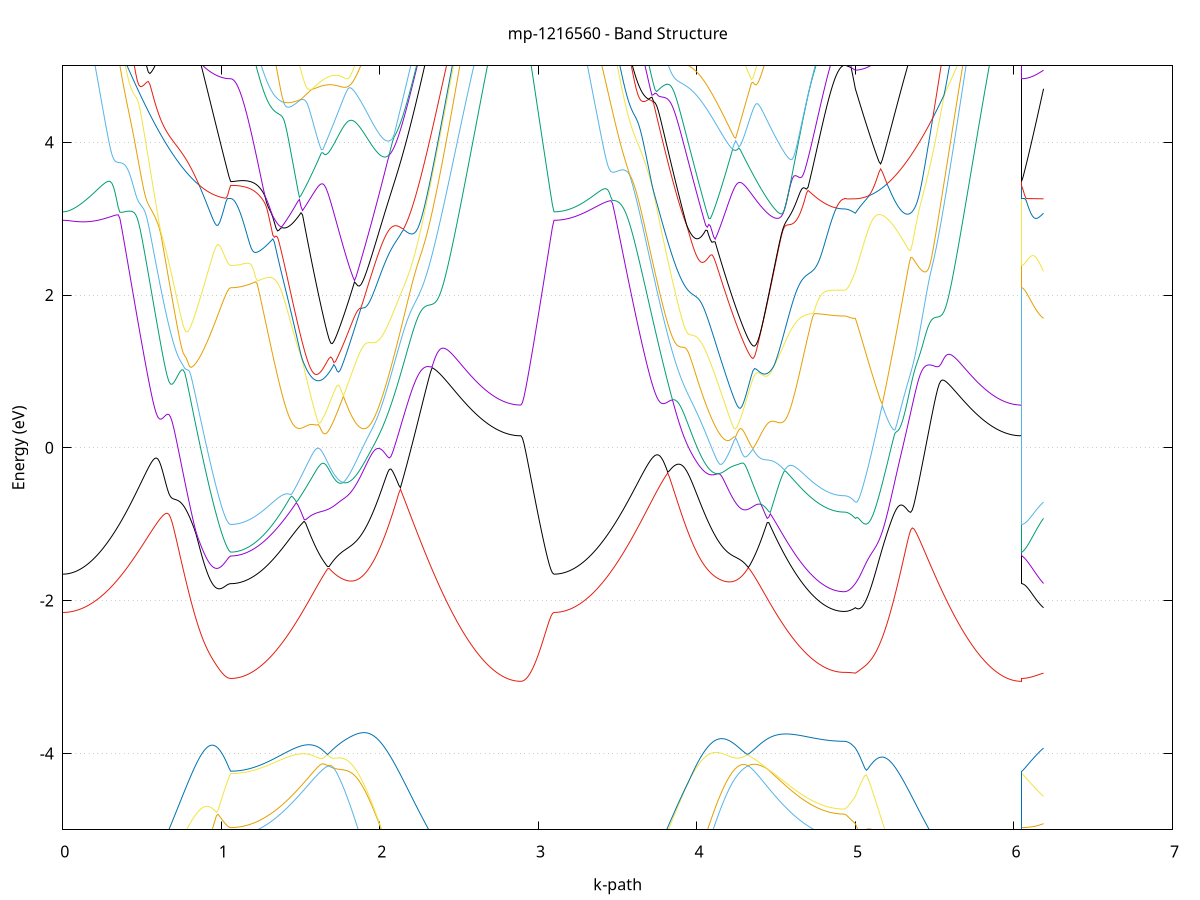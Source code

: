 set title 'mp-1216560 - Band Structure'
set xlabel 'k-path'
set ylabel 'Energy (eV)'
set grid y
set yrange [-5:5]
set terminal png size 800,600
set output 'mp-1216560_bands_gnuplot.png'
plot '-' using 1:2 with lines notitle, '-' using 1:2 with lines notitle, '-' using 1:2 with lines notitle, '-' using 1:2 with lines notitle, '-' using 1:2 with lines notitle, '-' using 1:2 with lines notitle, '-' using 1:2 with lines notitle, '-' using 1:2 with lines notitle, '-' using 1:2 with lines notitle, '-' using 1:2 with lines notitle, '-' using 1:2 with lines notitle, '-' using 1:2 with lines notitle, '-' using 1:2 with lines notitle, '-' using 1:2 with lines notitle, '-' using 1:2 with lines notitle, '-' using 1:2 with lines notitle, '-' using 1:2 with lines notitle, '-' using 1:2 with lines notitle, '-' using 1:2 with lines notitle, '-' using 1:2 with lines notitle, '-' using 1:2 with lines notitle, '-' using 1:2 with lines notitle, '-' using 1:2 with lines notitle, '-' using 1:2 with lines notitle, '-' using 1:2 with lines notitle, '-' using 1:2 with lines notitle, '-' using 1:2 with lines notitle, '-' using 1:2 with lines notitle, '-' using 1:2 with lines notitle, '-' using 1:2 with lines notitle, '-' using 1:2 with lines notitle, '-' using 1:2 with lines notitle, '-' using 1:2 with lines notitle, '-' using 1:2 with lines notitle, '-' using 1:2 with lines notitle, '-' using 1:2 with lines notitle, '-' using 1:2 with lines notitle, '-' using 1:2 with lines notitle, '-' using 1:2 with lines notitle, '-' using 1:2 with lines notitle, '-' using 1:2 with lines notitle, '-' using 1:2 with lines notitle, '-' using 1:2 with lines notitle, '-' using 1:2 with lines notitle, '-' using 1:2 with lines notitle, '-' using 1:2 with lines notitle, '-' using 1:2 with lines notitle, '-' using 1:2 with lines notitle, '-' using 1:2 with lines notitle, '-' using 1:2 with lines notitle, '-' using 1:2 with lines notitle, '-' using 1:2 with lines notitle, '-' using 1:2 with lines notitle, '-' using 1:2 with lines notitle, '-' using 1:2 with lines notitle, '-' using 1:2 with lines notitle, '-' using 1:2 with lines notitle, '-' using 1:2 with lines notitle, '-' using 1:2 with lines notitle, '-' using 1:2 with lines notitle, '-' using 1:2 with lines notitle, '-' using 1:2 with lines notitle, '-' using 1:2 with lines notitle, '-' using 1:2 with lines notitle
0.000000 -21.398463
0.009992 -21.398463
0.019984 -21.398563
0.029977 -21.398563
0.039969 -21.398563
0.049961 -21.398563
0.059953 -21.398663
0.069945 -21.398663
0.079937 -21.398763
0.089930 -21.398863
0.099922 -21.398863
0.109914 -21.398963
0.119906 -21.399163
0.129898 -21.399263
0.139890 -21.399363
0.149883 -21.399563
0.159875 -21.399663
0.169867 -21.399863
0.179859 -21.400063
0.189851 -21.400263
0.199844 -21.400563
0.209836 -21.400763
0.219828 -21.401063
0.229820 -21.401363
0.239812 -21.401663
0.249804 -21.401963
0.259797 -21.402263
0.269789 -21.402663
0.279781 -21.403063
0.289773 -21.403363
0.299765 -21.403763
0.309757 -21.404163
0.319750 -21.404663
0.329742 -21.405063
0.339734 -21.405463
0.349726 -21.405963
0.359718 -21.406463
0.369711 -21.406863
0.379703 -21.407363
0.389695 -21.407863
0.399687 -21.408463
0.409679 -21.408963
0.419671 -21.409463
0.429664 -21.409963
0.439656 -21.410563
0.449648 -21.411063
0.459640 -21.411663
0.469632 -21.412163
0.479624 -21.412763
0.489617 -21.413263
0.499609 -21.413863
0.509601 -21.414463
0.519593 -21.414963
0.529585 -21.415563
0.539577 -21.416163
0.549570 -21.416763
0.559562 -21.417263
0.569554 -21.417863
0.579546 -21.418463
0.589538 -21.419063
0.599531 -21.419563
0.609523 -21.420163
0.619515 -21.420763
0.629507 -21.421263
0.639499 -21.421863
0.649491 -21.422363
0.659484 -21.422963
0.669476 -21.423463
0.679468 -21.423963
0.689460 -21.424463
0.699452 -21.425063
0.709444 -21.425563
0.719437 -21.426063
0.729429 -21.426563
0.739421 -21.426963
0.749413 -21.427463
0.759405 -21.427963
0.769398 -21.428363
0.779390 -21.428863
0.789382 -21.429263
0.799374 -21.429663
0.809366 -21.430063
0.819358 -21.430463
0.829351 -21.430863
0.839343 -21.431163
0.849335 -21.431563
0.859327 -21.431863
0.869319 -21.432163
0.879311 -21.432463
0.889304 -21.432763
0.899296 -21.433063
0.909288 -21.433363
0.919280 -21.433563
0.929272 -21.433763
0.939265 -21.434063
0.949257 -21.434263
0.959249 -21.434363
0.969241 -21.434563
0.979233 -21.434763
0.989225 -21.434863
0.999218 -21.434963
1.009210 -21.435063
1.019202 -21.435163
1.029194 -21.435163
1.039186 -21.435263
1.049178 -21.435263
1.059171 -21.435263
1.059171 -21.435263
1.069024 -21.435263
1.078878 -21.435163
1.088732 -21.434963
1.098585 -21.434663
1.108439 -21.434363
1.118293 -21.433963
1.128146 -21.433463
1.138000 -21.432963
1.147854 -21.432363
1.157707 -21.431663
1.167561 -21.430963
1.177415 -21.430063
1.187269 -21.429263
1.197122 -21.428263
1.206976 -21.427263
1.216830 -21.426163
1.226683 -21.425063
1.236537 -21.423863
1.246391 -21.422563
1.256244 -21.421263
1.266098 -21.419863
1.275952 -21.418463
1.285805 -21.416963
1.295659 -21.415463
1.305513 -21.413863
1.315366 -21.412163
1.325220 -21.410463
1.335074 -21.408763
1.344927 -21.406963
1.354781 -21.405163
1.364635 -21.403363
1.374488 -21.401463
1.384342 -21.399563
1.394196 -21.397563
1.404050 -21.395663
1.413903 -21.393663
1.423757 -21.391563
1.433611 -21.389563
1.443464 -21.387463
1.453318 -21.385363
1.463172 -21.383263
1.473025 -21.381163
1.482879 -21.379063
1.492733 -21.376963
1.502586 -21.374863
1.512440 -21.372763
1.522294 -21.370663
1.532147 -21.368563
1.542001 -21.366463
1.551855 -21.364463
1.561708 -21.362363
1.571562 -21.360363
1.581416 -21.358463
1.591269 -21.356563
1.601123 -21.354763
1.610977 -21.353063
1.620831 -21.351563
1.630684 -21.350163
1.640538 -21.349163
1.650392 -21.348363
1.660245 -21.347563
1.670099 -21.347063
1.679953 -21.347663
1.679953 -21.347663
1.689951 -21.348363
1.699949 -21.349163
1.709947 -21.350063
1.719946 -21.351063
1.729944 -21.352163
1.739942 -21.353463
1.749940 -21.354663
1.759939 -21.356063
1.769937 -21.357363
1.779935 -21.358663
1.789933 -21.359963
1.799932 -21.361363
1.809930 -21.362663
1.819928 -21.363963
1.829926 -21.365263
1.839924 -21.366463
1.849923 -21.367763
1.859921 -21.368963
1.869919 -21.370263
1.879917 -21.371463
1.889916 -21.372563
1.899914 -21.373763
1.909912 -21.374863
1.919910 -21.376063
1.929909 -21.377163
1.939907 -21.378163
1.949905 -21.379263
1.959903 -21.380263
1.969902 -21.381263
1.979900 -21.382263
1.989898 -21.383263
1.999896 -21.384163
2.009895 -21.385063
2.019893 -21.385963
2.029891 -21.386763
2.039889 -21.387663
2.049888 -21.388463
2.059886 -21.389163
2.069884 -21.389963
2.079882 -21.390663
2.089881 -21.391363
2.099879 -21.392063
2.109877 -21.392763
2.119875 -21.393363
2.129874 -21.393963
2.139872 -21.394563
2.149870 -21.395063
2.159868 -21.395663
2.169867 -21.396163
2.179865 -21.396563
2.189863 -21.397063
2.199861 -21.397463
2.209859 -21.397863
2.219858 -21.398263
2.229856 -21.398663
2.239854 -21.398963
2.249852 -21.399363
2.259851 -21.399663
2.269849 -21.399863
2.279847 -21.400163
2.289845 -21.400363
2.299844 -21.400563
2.309842 -21.400763
2.319840 -21.400963
2.329838 -21.401163
2.339837 -21.401263
2.349835 -21.401363
2.359833 -21.401563
2.369831 -21.401663
2.379830 -21.401663
2.389828 -21.401763
2.399826 -21.401763
2.409824 -21.401863
2.419823 -21.401863
2.429821 -21.401863
2.439819 -21.401863
2.449817 -21.401863
2.459816 -21.401863
2.469814 -21.401763
2.479812 -21.401763
2.489810 -21.401663
2.499809 -21.401663
2.509807 -21.401563
2.519805 -21.401463
2.529803 -21.401463
2.539801 -21.401363
2.549800 -21.401263
2.559798 -21.401163
2.569796 -21.401063
2.579794 -21.400963
2.589793 -21.400863
2.599791 -21.400763
2.609789 -21.400663
2.619787 -21.400463
2.629786 -21.400363
2.639784 -21.400263
2.649782 -21.400163
2.659780 -21.400063
2.669779 -21.399963
2.679777 -21.399863
2.689775 -21.399763
2.699773 -21.399663
2.709772 -21.399563
2.719770 -21.399463
2.729768 -21.399363
2.739766 -21.399263
2.749765 -21.399163
2.759763 -21.399063
2.769761 -21.398963
2.779759 -21.398863
2.789758 -21.398863
2.799756 -21.398763
2.809754 -21.398763
2.819752 -21.398663
2.829751 -21.398663
2.839749 -21.398563
2.849747 -21.398563
2.859745 -21.398563
2.869744 -21.398563
2.879742 -21.398563
2.889740 -21.398563
2.889740 -21.398563
2.899686 -21.398563
2.909632 -21.398563
2.919579 -21.398563
2.929525 -21.398563
2.939471 -21.398563
2.949417 -21.398463
2.959363 -21.398463
2.969310 -21.398463
2.979256 -21.398463
2.989202 -21.398463
2.999148 -21.398463
3.009094 -21.398463
3.019041 -21.398463
3.028987 -21.398463
3.038933 -21.398463
3.048879 -21.398463
3.058825 -21.398463
3.068772 -21.398463
3.078718 -21.398463
3.088664 -21.398463
3.098610 -21.398463
3.098610 -21.398463
3.108575 -21.398463
3.118540 -21.398563
3.128505 -21.398563
3.138470 -21.398563
3.148434 -21.398563
3.158399 -21.398663
3.168364 -21.398663
3.178329 -21.398763
3.188294 -21.398763
3.198259 -21.398863
3.208224 -21.398863
3.218188 -21.398963
3.228153 -21.399063
3.238118 -21.399163
3.248083 -21.399263
3.258048 -21.399363
3.268013 -21.399463
3.277977 -21.399563
3.287942 -21.399663
3.297907 -21.399763
3.307872 -21.399863
3.317837 -21.399963
3.327802 -21.400063
3.337766 -21.400163
3.347731 -21.400263
3.357696 -21.400363
3.367661 -21.400463
3.377626 -21.400563
3.387591 -21.400763
3.397556 -21.400863
3.407520 -21.400963
3.417485 -21.401063
3.427450 -21.401163
3.437415 -21.401263
3.447380 -21.401363
3.457345 -21.401463
3.467309 -21.401463
3.477274 -21.401563
3.487239 -21.401663
3.497204 -21.401663
3.507169 -21.401763
3.517134 -21.401763
3.527098 -21.401863
3.537063 -21.401863
3.547028 -21.401863
3.556993 -21.401863
3.566958 -21.401863
3.576923 -21.401863
3.586888 -21.401763
3.596852 -21.401763
3.606817 -21.401663
3.616782 -21.401663
3.626747 -21.401563
3.636712 -21.401463
3.646677 -21.401263
3.656641 -21.401163
3.666606 -21.400963
3.676571 -21.400863
3.686536 -21.400663
3.696501 -21.400463
3.706466 -21.400163
3.716430 -21.399963
3.726395 -21.399663
3.736360 -21.399363
3.746325 -21.399063
3.756290 -21.398763
3.766255 -21.398363
3.776220 -21.397963
3.786184 -21.397563
3.796149 -21.397163
3.806114 -21.396763
3.816079 -21.396263
3.826044 -21.395763
3.836009 -21.395263
3.845973 -21.394663
3.855938 -21.394063
3.865903 -21.393563
3.875868 -21.392863
3.885833 -21.392263
3.895798 -21.391563
3.905762 -21.390863
3.915727 -21.390163
3.925692 -21.389463
3.935657 -21.388663
3.945622 -21.387863
3.955587 -21.387063
3.965552 -21.386163
3.975516 -21.385363
3.985481 -21.384463
3.995446 -21.383463
4.005411 -21.382563
4.015376 -21.381563
4.025341 -21.380563
4.035305 -21.379563
4.045270 -21.378563
4.055235 -21.377463
4.065200 -21.376363
4.075165 -21.375263
4.085130 -21.374163
4.095095 -21.372963
4.105059 -21.371863
4.115024 -21.370663
4.124989 -21.369463
4.134954 -21.368163
4.144919 -21.366963
4.154884 -21.365663
4.164848 -21.364363
4.174813 -21.363163
4.184778 -21.361763
4.194743 -21.360463
4.204708 -21.359163
4.214673 -21.357863
4.224637 -21.356563
4.234602 -21.355163
4.244567 -21.353863
4.254532 -21.352663
4.264497 -21.351463
4.274462 -21.350463
4.284427 -21.349463
4.294391 -21.348663
4.304356 -21.347963
4.314321 -21.347363
4.324286 -21.347363
4.324286 -21.347363
4.334202 -21.348063
4.344118 -21.348863
4.354035 -21.349763
4.363951 -21.351063
4.373867 -21.352463
4.383784 -21.354163
4.393700 -21.355963
4.403616 -21.357863
4.413533 -21.359763
4.423449 -21.361763
4.433365 -21.363763
4.443281 -21.365863
4.453198 -21.367963
4.463114 -21.370063
4.473030 -21.372163
4.482947 -21.374263
4.492863 -21.376363
4.502779 -21.378463
4.512695 -21.380663
4.522612 -21.382763
4.532528 -21.384863
4.542444 -21.386963
4.552361 -21.389063
4.562277 -21.391163
4.572193 -21.393163
4.582109 -21.395163
4.592026 -21.397163
4.601942 -21.399163
4.611858 -21.401063
4.621775 -21.402963
4.631691 -21.404863
4.641607 -21.406663
4.651524 -21.408463
4.661440 -21.410263
4.671356 -21.411963
4.681272 -21.413563
4.691189 -21.415163
4.701105 -21.416763
4.711021 -21.418263
4.720938 -21.419663
4.730854 -21.421063
4.740770 -21.422463
4.750686 -21.423663
4.760603 -21.424963
4.770519 -21.426063
4.780435 -21.427163
4.790352 -21.428163
4.800268 -21.429163
4.810184 -21.430063
4.820100 -21.430863
4.830017 -21.431663
4.839933 -21.432363
4.849849 -21.432963
4.859766 -21.433463
4.869682 -21.433963
4.879598 -21.434363
4.889515 -21.434663
4.899431 -21.434963
4.909347 -21.435163
4.919263 -21.435263
4.929180 -21.435263
4.929180 -21.435263
4.937958 -21.435263
4.946736 -21.435263
4.955514 -21.435263
4.964292 -21.435263
4.973070 -21.435263
4.981849 -21.435263
4.990627 -21.435263
4.999405 -21.435263
4.999405 -21.435263
5.009383 -21.435263
5.019361 -21.435163
5.029339 -21.435163
5.039317 -21.435063
5.049296 -21.434963
5.059274 -21.434863
5.069252 -21.434763
5.079230 -21.434563
5.089208 -21.434463
5.099186 -21.434263
5.109165 -21.434063
5.119143 -21.433863
5.129121 -21.433563
5.139099 -21.433363
5.149077 -21.433063
5.159055 -21.432863
5.169033 -21.432563
5.179012 -21.432263
5.188990 -21.431863
5.198968 -21.431563
5.208946 -21.431263
5.218924 -21.430863
5.228902 -21.430463
5.238881 -21.430063
5.248859 -21.429663
5.258837 -21.429263
5.268815 -21.428863
5.278793 -21.428363
5.288771 -21.427963
5.298750 -21.427463
5.308728 -21.427063
5.318706 -21.426563
5.328684 -21.426063
5.338662 -21.425563
5.348640 -21.425063
5.358618 -21.424563
5.368597 -21.423963
5.378575 -21.423463
5.388553 -21.422963
5.398531 -21.422363
5.408509 -21.421863
5.418487 -21.421263
5.428466 -21.420763
5.438444 -21.420163
5.448422 -21.419563
5.458400 -21.419063
5.468378 -21.418463
5.478356 -21.417863
5.488335 -21.417363
5.498313 -21.416763
5.508291 -21.416163
5.518269 -21.415563
5.528247 -21.415063
5.538225 -21.414463
5.548203 -21.413863
5.558182 -21.413363
5.568160 -21.412763
5.578138 -21.412163
5.588116 -21.411663
5.598094 -21.411063
5.608072 -21.410563
5.618051 -21.409963
5.628029 -21.409463
5.638007 -21.408963
5.647985 -21.408463
5.657963 -21.407963
5.667941 -21.407463
5.677920 -21.406963
5.687898 -21.406463
5.697876 -21.405963
5.707854 -21.405563
5.717832 -21.405063
5.727810 -21.404663
5.737788 -21.404263
5.747767 -21.403763
5.757745 -21.403363
5.767723 -21.403063
5.777701 -21.402663
5.787679 -21.402263
5.797657 -21.401963
5.807636 -21.401663
5.817614 -21.401363
5.827592 -21.401063
5.837570 -21.400763
5.847548 -21.400563
5.857526 -21.400263
5.867505 -21.400063
5.877483 -21.399863
5.887461 -21.399663
5.897439 -21.399563
5.907417 -21.399363
5.917395 -21.399263
5.927373 -21.399163
5.937352 -21.398963
5.947330 -21.398963
5.957308 -21.398863
5.967286 -21.398763
5.977264 -21.398663
5.987242 -21.398663
5.997221 -21.398563
6.007199 -21.398563
6.017177 -21.398563
6.027155 -21.398563
6.037133 -21.398563
6.047111 -21.398563
6.047111 -21.435263
6.057079 -21.435263
6.067047 -21.435263
6.077015 -21.435263
6.086982 -21.435263
6.096950 -21.435263
6.106918 -21.435263
6.116886 -21.435263
6.126853 -21.435263
6.136821 -21.435263
6.146789 -21.435263
6.156757 -21.435263
6.166725 -21.435263
6.176692 -21.435263
6.186660 -21.435263
e
0.000000 -21.398463
0.009992 -21.398463
0.019984 -21.398363
0.029977 -21.398263
0.039969 -21.398063
0.049961 -21.397863
0.059953 -21.397563
0.069945 -21.397263
0.079937 -21.396863
0.089930 -21.396463
0.099922 -21.395963
0.109914 -21.395463
0.119906 -21.394863
0.129898 -21.394263
0.139890 -21.393563
0.149883 -21.392863
0.159875 -21.392063
0.169867 -21.391263
0.179859 -21.390463
0.189851 -21.389563
0.199844 -21.388663
0.209836 -21.387663
0.219828 -21.386563
0.229820 -21.385563
0.239812 -21.384463
0.249804 -21.383263
0.259797 -21.382063
0.269789 -21.380863
0.279781 -21.379663
0.289773 -21.378363
0.299765 -21.377063
0.309757 -21.375663
0.319750 -21.374263
0.329742 -21.372863
0.339734 -21.371363
0.349726 -21.369963
0.359718 -21.368463
0.369711 -21.366863
0.379703 -21.365363
0.389695 -21.363763
0.399687 -21.362163
0.409679 -21.360563
0.419671 -21.358963
0.429664 -21.357263
0.439656 -21.355563
0.449648 -21.353963
0.459640 -21.352263
0.469632 -21.350563
0.479624 -21.348763
0.489617 -21.347063
0.499609 -21.345363
0.509601 -21.343663
0.519593 -21.341863
0.529585 -21.340163
0.539577 -21.338363
0.549570 -21.336963
0.559562 -21.337763
0.569554 -21.338663
0.579546 -21.339463
0.589538 -21.340363
0.599531 -21.341163
0.609523 -21.342063
0.619515 -21.342863
0.629507 -21.343663
0.639499 -21.344563
0.649491 -21.345363
0.659484 -21.346163
0.669476 -21.346963
0.679468 -21.347763
0.689460 -21.348463
0.699452 -21.349263
0.709444 -21.349963
0.719437 -21.350763
0.729429 -21.351463
0.739421 -21.352163
0.749413 -21.352863
0.759405 -21.353563
0.769398 -21.354163
0.779390 -21.354863
0.789382 -21.355463
0.799374 -21.356063
0.809366 -21.356663
0.819358 -21.357263
0.829351 -21.357763
0.839343 -21.358363
0.849335 -21.358863
0.859327 -21.359363
0.869319 -21.359763
0.879311 -21.360263
0.889304 -21.360663
0.899296 -21.361063
0.909288 -21.361463
0.919280 -21.361763
0.929272 -21.362163
0.939265 -21.362463
0.949257 -21.362763
0.959249 -21.362963
0.969241 -21.363263
0.979233 -21.363463
0.989225 -21.363663
0.999218 -21.363763
1.009210 -21.363963
1.019202 -21.364063
1.029194 -21.364163
1.039186 -21.364163
1.049178 -21.364263
1.059171 -21.364263
1.059171 -21.364263
1.069024 -21.364263
1.078878 -21.364263
1.088732 -21.364163
1.098585 -21.364163
1.108439 -21.364063
1.118293 -21.364063
1.128146 -21.363963
1.138000 -21.363863
1.147854 -21.363763
1.157707 -21.363663
1.167561 -21.363563
1.177415 -21.363463
1.187269 -21.363363
1.197122 -21.363163
1.206976 -21.363063
1.216830 -21.362863
1.226683 -21.362663
1.236537 -21.362463
1.246391 -21.362363
1.256244 -21.362063
1.266098 -21.361863
1.275952 -21.361663
1.285805 -21.361463
1.295659 -21.361163
1.305513 -21.360963
1.315366 -21.360663
1.325220 -21.360363
1.335074 -21.360063
1.344927 -21.359863
1.354781 -21.359563
1.364635 -21.359163
1.374488 -21.358863
1.384342 -21.358563
1.394196 -21.358263
1.404050 -21.357863
1.413903 -21.357563
1.423757 -21.357163
1.433611 -21.356863
1.443464 -21.356463
1.453318 -21.356063
1.463172 -21.355663
1.473025 -21.355263
1.482879 -21.354863
1.492733 -21.354463
1.502586 -21.354063
1.512440 -21.353563
1.522294 -21.353163
1.532147 -21.352663
1.542001 -21.352263
1.551855 -21.351763
1.561708 -21.351263
1.571562 -21.350863
1.581416 -21.350263
1.591269 -21.349763
1.601123 -21.349163
1.610977 -21.348463
1.620831 -21.347763
1.630684 -21.346763
1.640538 -21.345663
1.650392 -21.345863
1.660245 -21.346463
1.670099 -21.346963
1.679953 -21.346363
1.679953 -21.346363
1.689951 -21.345863
1.699949 -21.345563
1.709947 -21.346563
1.719946 -21.347463
1.729944 -21.348163
1.739942 -21.348763
1.749940 -21.349363
1.759939 -21.349763
1.769937 -21.350263
1.779935 -21.350663
1.789933 -21.350963
1.799932 -21.351263
1.809930 -21.351563
1.819928 -21.351863
1.829926 -21.352163
1.839924 -21.352363
1.849923 -21.352563
1.859921 -21.352763
1.869919 -21.352863
1.879917 -21.352963
1.889916 -21.353163
1.899914 -21.353163
1.909912 -21.353263
1.919910 -21.353263
1.929909 -21.353263
1.939907 -21.353263
1.949905 -21.353263
1.959903 -21.353163
1.969902 -21.353063
1.979900 -21.352963
1.989898 -21.352863
1.999896 -21.352663
2.009895 -21.352463
2.019893 -21.352263
2.029891 -21.352063
2.039889 -21.351863
2.049888 -21.351563
2.059886 -21.351263
2.069884 -21.350963
2.079882 -21.350563
2.089881 -21.350263
2.099879 -21.349863
2.109877 -21.349463
2.119875 -21.348963
2.129874 -21.349463
2.139872 -21.350163
2.149870 -21.350963
2.159868 -21.351663
2.169867 -21.352463
2.179865 -21.353163
2.189863 -21.353963
2.199861 -21.354663
2.209859 -21.355463
2.219858 -21.356263
2.229856 -21.356963
2.239854 -21.357763
2.249852 -21.358463
2.259851 -21.359263
2.269849 -21.359963
2.279847 -21.360763
2.289845 -21.361463
2.299844 -21.362263
2.309842 -21.362963
2.319840 -21.363763
2.329838 -21.364463
2.339837 -21.365163
2.349835 -21.365963
2.359833 -21.366663
2.369831 -21.367363
2.379830 -21.368063
2.389828 -21.368763
2.399826 -21.369563
2.409824 -21.370263
2.419823 -21.370963
2.429821 -21.371663
2.439819 -21.372363
2.449817 -21.373063
2.459816 -21.373663
2.469814 -21.374363
2.479812 -21.375063
2.489810 -21.375763
2.499809 -21.376463
2.509807 -21.377163
2.519805 -21.377763
2.529803 -21.378463
2.539801 -21.379163
2.549800 -21.379863
2.559798 -21.380563
2.569796 -21.381263
2.579794 -21.381963
2.589793 -21.382663
2.599791 -21.383363
2.609789 -21.384063
2.619787 -21.384763
2.629786 -21.385463
2.639784 -21.386163
2.649782 -21.386863
2.659780 -21.387663
2.669779 -21.388363
2.679777 -21.389063
2.689775 -21.389763
2.699773 -21.390563
2.709772 -21.391263
2.719770 -21.391963
2.729768 -21.392563
2.739766 -21.393263
2.749765 -21.393863
2.759763 -21.394463
2.769761 -21.395063
2.779759 -21.395563
2.789758 -21.396063
2.799756 -21.396463
2.809754 -21.396963
2.819752 -21.397263
2.829751 -21.397563
2.839749 -21.397863
2.849747 -21.398063
2.859745 -21.398263
2.869744 -21.398463
2.879742 -21.398463
2.889740 -21.398563
2.889740 -21.398563
2.899686 -21.398563
2.909632 -21.398563
2.919579 -21.398563
2.929525 -21.398563
2.939471 -21.398563
2.949417 -21.398463
2.959363 -21.398463
2.969310 -21.398463
2.979256 -21.398463
2.989202 -21.398563
2.999148 -21.398463
3.009094 -21.398463
3.019041 -21.398463
3.028987 -21.398463
3.038933 -21.398463
3.048879 -21.398463
3.058825 -21.398463
3.068772 -21.398463
3.078718 -21.398463
3.088664 -21.398463
3.098610 -21.398463
3.098610 -21.398463
3.108575 -21.398463
3.118540 -21.398363
3.128505 -21.398263
3.138470 -21.398063
3.148434 -21.397863
3.158399 -21.397563
3.168364 -21.397263
3.178329 -21.396963
3.188294 -21.396463
3.198259 -21.396063
3.208224 -21.395563
3.218188 -21.395063
3.228153 -21.394463
3.238118 -21.393863
3.248083 -21.393263
3.258048 -21.392663
3.268013 -21.391963
3.277977 -21.391263
3.287942 -21.390563
3.297907 -21.389863
3.307872 -21.389163
3.317837 -21.388463
3.327802 -21.387663
3.337766 -21.386963
3.347731 -21.386263
3.357696 -21.385563
3.367661 -21.384763
3.377626 -21.384063
3.387591 -21.383363
3.397556 -21.382663
3.407520 -21.381963
3.417485 -21.381263
3.427450 -21.380563
3.437415 -21.379963
3.447380 -21.379263
3.457345 -21.378563
3.467309 -21.377863
3.477274 -21.377163
3.487239 -21.376563
3.497204 -21.375863
3.507169 -21.375163
3.517134 -21.374463
3.527098 -21.373763
3.537063 -21.373163
3.547028 -21.372463
3.556993 -21.371763
3.566958 -21.371063
3.576923 -21.370363
3.586888 -21.369663
3.596852 -21.368963
3.606817 -21.368163
3.616782 -21.367463
3.626747 -21.366763
3.636712 -21.366063
3.646677 -21.365363
3.656641 -21.364563
3.666606 -21.363863
3.676571 -21.363163
3.686536 -21.362363
3.696501 -21.361663
3.706466 -21.360863
3.716430 -21.360163
3.726395 -21.359363
3.736360 -21.358663
3.746325 -21.357863
3.756290 -21.357163
3.766255 -21.356363
3.776220 -21.355663
3.786184 -21.354863
3.796149 -21.354163
3.806114 -21.353363
3.816079 -21.352663
3.826044 -21.351863
3.836009 -21.351063
3.845973 -21.350363
3.855938 -21.349663
3.865903 -21.348863
3.875868 -21.349263
3.885833 -21.349763
3.895798 -21.350163
3.905762 -21.350463
3.915727 -21.350863
3.925692 -21.351163
3.935657 -21.351463
3.945622 -21.351763
3.955587 -21.351963
3.965552 -21.352263
3.975516 -21.352463
3.985481 -21.352663
3.995446 -21.352763
4.005411 -21.352963
4.015376 -21.353063
4.025341 -21.353163
4.035305 -21.353263
4.045270 -21.353263
4.055235 -21.353263
4.065200 -21.353263
4.075165 -21.353263
4.085130 -21.353263
4.095095 -21.353163
4.105059 -21.353063
4.115024 -21.352963
4.124989 -21.352763
4.134954 -21.352563
4.144919 -21.352463
4.154884 -21.352163
4.164848 -21.351963
4.174813 -21.351663
4.184778 -21.351363
4.194743 -21.351063
4.204708 -21.350763
4.214673 -21.350363
4.224637 -21.349963
4.234602 -21.349563
4.244567 -21.348963
4.254532 -21.348463
4.264497 -21.347763
4.274462 -21.346963
4.284427 -21.345963
4.294391 -21.345563
4.304356 -21.346163
4.314321 -21.346763
4.324286 -21.346663
4.324286 -21.346663
4.334202 -21.346163
4.344118 -21.345563
4.354035 -21.346363
4.363951 -21.347363
4.373867 -21.348263
4.383784 -21.348963
4.393700 -21.349563
4.403616 -21.350163
4.413533 -21.350663
4.423449 -21.351163
4.433365 -21.351663
4.443281 -21.352063
4.453198 -21.352563
4.463114 -21.353063
4.473030 -21.353463
4.482947 -21.353863
4.492863 -21.354363
4.502779 -21.354763
4.512695 -21.355163
4.522612 -21.355563
4.532528 -21.355963
4.542444 -21.356363
4.552361 -21.356763
4.562277 -21.357063
4.572193 -21.357463
4.582109 -21.357863
4.592026 -21.358163
4.601942 -21.358463
4.611858 -21.358863
4.621775 -21.359163
4.631691 -21.359463
4.641607 -21.359763
4.651524 -21.360063
4.661440 -21.360363
4.671356 -21.360663
4.681272 -21.360863
4.691189 -21.361163
4.701105 -21.361363
4.711021 -21.361663
4.720938 -21.361863
4.730854 -21.362063
4.740770 -21.362263
4.750686 -21.362463
4.760603 -21.362663
4.770519 -21.362863
4.780435 -21.363063
4.790352 -21.363163
4.800268 -21.363363
4.810184 -21.363463
4.820100 -21.363563
4.830017 -21.363663
4.839933 -21.363763
4.849849 -21.363863
4.859766 -21.363963
4.869682 -21.364063
4.879598 -21.364163
4.889515 -21.364163
4.899431 -21.364163
4.909347 -21.364263
4.919263 -21.364263
4.929180 -21.364263
4.929180 -21.364263
4.937958 -21.364263
4.946736 -21.364263
4.955514 -21.364263
4.964292 -21.364263
4.973070 -21.364263
4.981849 -21.364263
4.990627 -21.364263
4.999405 -21.364263
4.999405 -21.364263
5.009383 -21.364163
5.019361 -21.364163
5.029339 -21.364063
5.039317 -21.363963
5.049296 -21.363763
5.059274 -21.363663
5.069252 -21.363463
5.079230 -21.363263
5.089208 -21.362963
5.099186 -21.362763
5.109165 -21.362463
5.119143 -21.362163
5.129121 -21.361863
5.139099 -21.361463
5.149077 -21.361063
5.159055 -21.360663
5.169033 -21.360263
5.179012 -21.359763
5.188990 -21.359363
5.198968 -21.358863
5.208946 -21.358363
5.218924 -21.357863
5.228902 -21.357263
5.238881 -21.356663
5.248859 -21.356063
5.258837 -21.355463
5.268815 -21.354863
5.278793 -21.354263
5.288771 -21.353563
5.298750 -21.352863
5.308728 -21.352163
5.318706 -21.351463
5.328684 -21.350763
5.338662 -21.350063
5.348640 -21.349263
5.358618 -21.348563
5.368597 -21.347763
5.378575 -21.346963
5.388553 -21.346163
5.398531 -21.345363
5.408509 -21.344563
5.418487 -21.343763
5.428466 -21.342963
5.438444 -21.342063
5.448422 -21.341263
5.458400 -21.340363
5.468378 -21.339563
5.478356 -21.338663
5.488335 -21.337863
5.498313 -21.336963
5.508291 -21.338363
5.518269 -21.340063
5.528247 -21.341763
5.538225 -21.343563
5.548203 -21.345263
5.558182 -21.347063
5.568160 -21.348763
5.578138 -21.350463
5.588116 -21.352163
5.598094 -21.353863
5.608072 -21.355563
5.618051 -21.357263
5.628029 -21.358863
5.638007 -21.360463
5.647985 -21.362163
5.657963 -21.363763
5.667941 -21.365263
5.677920 -21.366863
5.687898 -21.368363
5.697876 -21.369863
5.707854 -21.371363
5.717832 -21.372763
5.727810 -21.374263
5.737788 -21.375663
5.747767 -21.376963
5.757745 -21.378263
5.767723 -21.379563
5.777701 -21.380863
5.787679 -21.382063
5.797657 -21.383263
5.807636 -21.384363
5.817614 -21.385563
5.827592 -21.386563
5.837570 -21.387563
5.847548 -21.388563
5.857526 -21.389563
5.867505 -21.390463
5.877483 -21.391263
5.887461 -21.392063
5.897439 -21.392863
5.907417 -21.393563
5.917395 -21.394263
5.927373 -21.394863
5.937352 -21.395463
5.947330 -21.395963
5.957308 -21.396463
5.967286 -21.396863
5.977264 -21.397263
5.987242 -21.397563
5.997221 -21.397863
6.007199 -21.398063
6.017177 -21.398263
6.027155 -21.398463
6.037133 -21.398463
6.047111 -21.398563
6.047111 -21.364263
6.057079 -21.364263
6.067047 -21.364263
6.077015 -21.364263
6.086982 -21.364263
6.096950 -21.364263
6.106918 -21.364263
6.116886 -21.364263
6.126853 -21.364263
6.136821 -21.364263
6.146789 -21.364263
6.156757 -21.364263
6.166725 -21.364263
6.176692 -21.364263
6.186660 -21.364263
e
0.000000 -21.379463
0.009992 -21.379463
0.019984 -21.379363
0.029977 -21.379363
0.039969 -21.379263
0.049961 -21.379063
0.059953 -21.378863
0.069945 -21.378663
0.079937 -21.378463
0.089930 -21.378163
0.099922 -21.377863
0.109914 -21.377563
0.119906 -21.377163
0.129898 -21.376763
0.139890 -21.376363
0.149883 -21.375863
0.159875 -21.375263
0.169867 -21.374763
0.179859 -21.374163
0.189851 -21.373463
0.199844 -21.372863
0.209836 -21.372163
0.219828 -21.371363
0.229820 -21.370563
0.239812 -21.369763
0.249804 -21.368963
0.259797 -21.368063
0.269789 -21.367163
0.279781 -21.366163
0.289773 -21.365263
0.299765 -21.364263
0.309757 -21.363163
0.319750 -21.362163
0.329742 -21.361063
0.339734 -21.359963
0.349726 -21.358763
0.359718 -21.357663
0.369711 -21.356463
0.379703 -21.355263
0.389695 -21.354063
0.399687 -21.352863
0.409679 -21.351563
0.419671 -21.350263
0.429664 -21.349063
0.439656 -21.347763
0.449648 -21.346463
0.459640 -21.345163
0.469632 -21.343763
0.479624 -21.342463
0.489617 -21.341163
0.499609 -21.339763
0.509601 -21.338463
0.519593 -21.337163
0.529585 -21.336063
0.539577 -21.336163
0.549570 -21.336663
0.559562 -21.334963
0.569554 -21.333163
0.579546 -21.331463
0.589538 -21.329763
0.599531 -21.328063
0.609523 -21.326363
0.619515 -21.324663
0.629507 -21.323063
0.639499 -21.321363
0.649491 -21.319863
0.659484 -21.318563
0.669476 -21.317363
0.679468 -21.316363
0.689460 -21.316163
0.699452 -21.316263
0.709444 -21.316363
0.719437 -21.316463
0.729429 -21.316663
0.739421 -21.316763
0.749413 -21.316963
0.759405 -21.317063
0.769398 -21.317263
0.779390 -21.317363
0.789382 -21.317563
0.799374 -21.317663
0.809366 -21.317763
0.819358 -21.317963
0.829351 -21.318063
0.839343 -21.318163
0.849335 -21.318263
0.859327 -21.318363
0.869319 -21.318563
0.879311 -21.318663
0.889304 -21.318763
0.899296 -21.318863
0.909288 -21.318963
0.919280 -21.318963
0.929272 -21.319063
0.939265 -21.319163
0.949257 -21.319263
0.959249 -21.319263
0.969241 -21.319363
0.979233 -21.319363
0.989225 -21.319463
0.999218 -21.319463
1.009210 -21.319463
1.019202 -21.319563
1.029194 -21.319563
1.039186 -21.319563
1.049178 -21.319563
1.059171 -21.319563
1.059171 -21.319563
1.069024 -21.319563
1.078878 -21.319663
1.088732 -21.319663
1.098585 -21.319763
1.108439 -21.319863
1.118293 -21.319963
1.128146 -21.320063
1.138000 -21.320263
1.147854 -21.320463
1.157707 -21.320663
1.167561 -21.320863
1.177415 -21.321063
1.187269 -21.321363
1.197122 -21.321663
1.206976 -21.321963
1.216830 -21.322263
1.226683 -21.322563
1.236537 -21.322863
1.246391 -21.323263
1.256244 -21.323663
1.266098 -21.324063
1.275952 -21.324463
1.285805 -21.324863
1.295659 -21.325363
1.305513 -21.325763
1.315366 -21.326263
1.325220 -21.326763
1.335074 -21.327263
1.344927 -21.327763
1.354781 -21.328263
1.364635 -21.328863
1.374488 -21.329363
1.384342 -21.329963
1.394196 -21.330463
1.404050 -21.331063
1.413903 -21.331663
1.423757 -21.332163
1.433611 -21.332763
1.443464 -21.333363
1.453318 -21.333963
1.463172 -21.334563
1.473025 -21.335163
1.482879 -21.335763
1.492733 -21.336363
1.502586 -21.336963
1.512440 -21.337563
1.522294 -21.338263
1.532147 -21.338863
1.542001 -21.339463
1.551855 -21.340063
1.561708 -21.340663
1.571562 -21.341263
1.581416 -21.341863
1.591269 -21.342463
1.601123 -21.342963
1.610977 -21.343563
1.620831 -21.344163
1.630684 -21.344763
1.640538 -21.345363
1.650392 -21.344363
1.660245 -21.342963
1.670099 -21.341763
1.679953 -21.343163
1.679953 -21.343163
1.689951 -21.344363
1.699949 -21.345263
1.709947 -21.344763
1.719946 -21.344163
1.729944 -21.343663
1.739942 -21.343163
1.749940 -21.342563
1.759939 -21.342063
1.769937 -21.341563
1.779935 -21.341063
1.789933 -21.340563
1.799932 -21.339963
1.809930 -21.339463
1.819928 -21.338963
1.829926 -21.338463
1.839924 -21.337963
1.849923 -21.337463
1.859921 -21.336963
1.869919 -21.336563
1.879917 -21.336163
1.889916 -21.335763
1.899914 -21.335563
1.909912 -21.335563
1.919910 -21.335863
1.929909 -21.336163
1.939907 -21.336663
1.949905 -21.337163
1.959903 -21.337763
1.969902 -21.338363
1.979900 -21.338963
1.989898 -21.339563
1.999896 -21.340163
2.009895 -21.340863
2.019893 -21.341563
2.029891 -21.342163
2.039889 -21.342863
2.049888 -21.343563
2.059886 -21.344263
2.069884 -21.344963
2.079882 -21.345763
2.089881 -21.346463
2.099879 -21.347163
2.109877 -21.347963
2.119875 -21.348663
2.129874 -21.348563
2.139872 -21.348063
2.149870 -21.347563
2.159868 -21.347063
2.169867 -21.346563
2.179865 -21.345963
2.189863 -21.345463
2.199861 -21.344863
2.209859 -21.344263
2.219858 -21.343663
2.229856 -21.342963
2.239854 -21.342363
2.249852 -21.341663
2.259851 -21.341063
2.269849 -21.340363
2.279847 -21.339663
2.289845 -21.338963
2.299844 -21.338263
2.309842 -21.337463
2.319840 -21.336763
2.329838 -21.335963
2.339837 -21.335263
2.349835 -21.334463
2.359833 -21.333763
2.369831 -21.332963
2.379830 -21.332163
2.389828 -21.331463
2.399826 -21.330663
2.409824 -21.331463
2.419823 -21.333263
2.429821 -21.335063
2.439819 -21.336863
2.449817 -21.338563
2.459816 -21.340363
2.469814 -21.342163
2.479812 -21.343863
2.489810 -21.345663
2.499809 -21.347363
2.509807 -21.349063
2.519805 -21.350663
2.529803 -21.352363
2.539801 -21.353963
2.549800 -21.355563
2.559798 -21.357063
2.569796 -21.358563
2.579794 -21.359963
2.589793 -21.361363
2.599791 -21.362763
2.609789 -21.364063
2.619787 -21.365263
2.629786 -21.366463
2.639784 -21.367663
2.649782 -21.368663
2.659780 -21.369663
2.669779 -21.370663
2.679777 -21.371563
2.689775 -21.372363
2.699773 -21.373163
2.709772 -21.373863
2.719770 -21.374563
2.729768 -21.375163
2.739766 -21.375763
2.749765 -21.376263
2.759763 -21.376763
2.769761 -21.377163
2.779759 -21.377563
2.789758 -21.377863
2.799756 -21.378163
2.809754 -21.378463
2.819752 -21.378663
2.829751 -21.378963
2.839749 -21.379063
2.849747 -21.379263
2.859745 -21.379363
2.869744 -21.379463
2.879742 -21.379463
2.889740 -21.379463
2.889740 -21.379463
2.899686 -21.379463
2.909632 -21.379463
2.919579 -21.379463
2.929525 -21.379463
2.939471 -21.379463
2.949417 -21.379463
2.959363 -21.379463
2.969310 -21.379463
2.979256 -21.379463
2.989202 -21.379463
2.999148 -21.379463
3.009094 -21.379463
3.019041 -21.379463
3.028987 -21.379463
3.038933 -21.379463
3.048879 -21.379463
3.058825 -21.379463
3.068772 -21.379463
3.078718 -21.379463
3.088664 -21.379463
3.098610 -21.379463
3.098610 -21.379463
3.108575 -21.379463
3.118540 -21.379363
3.128505 -21.379363
3.138470 -21.379263
3.148434 -21.379063
3.158399 -21.378863
3.168364 -21.378663
3.178329 -21.378463
3.188294 -21.378163
3.198259 -21.377863
3.208224 -21.377563
3.218188 -21.377163
3.228153 -21.376763
3.238118 -21.376263
3.248083 -21.375763
3.258048 -21.375163
3.268013 -21.374563
3.277977 -21.373863
3.287942 -21.373163
3.297907 -21.372463
3.307872 -21.371563
3.317837 -21.370763
3.327802 -21.369763
3.337766 -21.368763
3.347731 -21.367663
3.357696 -21.366563
3.367661 -21.365363
3.377626 -21.364163
3.387591 -21.362863
3.397556 -21.361563
3.407520 -21.360163
3.417485 -21.358663
3.427450 -21.357263
3.437415 -21.355663
3.447380 -21.354163
3.457345 -21.352563
3.467309 -21.350863
3.477274 -21.349263
3.487239 -21.347563
3.497204 -21.345863
3.507169 -21.344163
3.517134 -21.342363
3.527098 -21.340663
3.537063 -21.338863
3.547028 -21.337063
3.556993 -21.335263
3.566958 -21.333563
3.576923 -21.331763
3.586888 -21.330463
3.596852 -21.331263
3.606817 -21.332063
3.616782 -21.332863
3.626747 -21.333563
3.636712 -21.334363
3.646677 -21.335163
3.656641 -21.335863
3.666606 -21.336563
3.676571 -21.337363
3.686536 -21.338063
3.696501 -21.338763
3.706466 -21.339463
3.716430 -21.340163
3.726395 -21.340863
3.736360 -21.341563
3.746325 -21.342263
3.756290 -21.342863
3.766255 -21.343463
3.776220 -21.344063
3.786184 -21.344663
3.796149 -21.345263
3.806114 -21.345863
3.816079 -21.346363
3.826044 -21.346963
3.836009 -21.347463
3.845973 -21.347963
3.855938 -21.348463
3.865903 -21.348863
3.875868 -21.348163
3.885833 -21.347363
3.895798 -21.346663
3.905762 -21.345963
3.915727 -21.345163
3.925692 -21.344463
3.935657 -21.343763
3.945622 -21.343063
3.955587 -21.342363
3.965552 -21.341663
3.975516 -21.341063
3.985481 -21.340363
3.995446 -21.339763
4.005411 -21.339063
4.015376 -21.338463
4.025341 -21.337963
4.035305 -21.337363
4.045270 -21.336863
4.055235 -21.336363
4.065200 -21.335963
4.075165 -21.335663
4.085130 -21.335563
4.095095 -21.335663
4.105059 -21.335963
4.115024 -21.336363
4.124989 -21.336863
4.134954 -21.337263
4.144919 -21.337763
4.154884 -21.338263
4.164848 -21.338763
4.174813 -21.339263
4.184778 -21.339763
4.194743 -21.340363
4.204708 -21.340863
4.214673 -21.341363
4.224637 -21.341863
4.234602 -21.342363
4.244567 -21.342963
4.254532 -21.343463
4.264497 -21.343963
4.274462 -21.344563
4.284427 -21.345063
4.294391 -21.344863
4.304356 -21.343663
4.314321 -21.342363
4.324286 -21.342463
4.324286 -21.342463
4.334202 -21.343763
4.344118 -21.345163
4.354035 -21.344963
4.363951 -21.344363
4.373867 -21.343763
4.383784 -21.343163
4.393700 -21.342663
4.403616 -21.342063
4.413533 -21.341463
4.423449 -21.340863
4.433365 -21.340263
4.443281 -21.339663
4.453198 -21.339063
4.463114 -21.338363
4.473030 -21.337763
4.482947 -21.337163
4.492863 -21.336563
4.502779 -21.335963
4.512695 -21.335363
4.522612 -21.334763
4.532528 -21.334163
4.542444 -21.333563
4.552361 -21.332963
4.562277 -21.332363
4.572193 -21.331763
4.582109 -21.331163
4.592026 -21.330563
4.601942 -21.330063
4.611858 -21.329463
4.621775 -21.328963
4.631691 -21.328363
4.641607 -21.327863
4.651524 -21.327363
4.661440 -21.326863
4.671356 -21.326363
4.681272 -21.325863
4.691189 -21.325463
4.701105 -21.324963
4.711021 -21.324563
4.720938 -21.324063
4.730854 -21.323663
4.740770 -21.323363
4.750686 -21.322963
4.760603 -21.322563
4.770519 -21.322263
4.780435 -21.321963
4.790352 -21.321663
4.800268 -21.321363
4.810184 -21.321063
4.820100 -21.320863
4.830017 -21.320663
4.839933 -21.320463
4.849849 -21.320263
4.859766 -21.320063
4.869682 -21.319963
4.879598 -21.319863
4.889515 -21.319763
4.899431 -21.319663
4.909347 -21.319663
4.919263 -21.319563
4.929180 -21.319563
4.929180 -21.319563
4.937958 -21.319563
4.946736 -21.319563
4.955514 -21.319563
4.964292 -21.319563
4.973070 -21.319563
4.981849 -21.319563
4.990627 -21.319563
4.999405 -21.319563
4.999405 -21.319563
5.009383 -21.319563
5.019361 -21.319563
5.029339 -21.319563
5.039317 -21.319563
5.049296 -21.319463
5.059274 -21.319463
5.069252 -21.319363
5.079230 -21.319363
5.089208 -21.319263
5.099186 -21.319263
5.109165 -21.319163
5.119143 -21.319063
5.129121 -21.318963
5.139099 -21.318963
5.149077 -21.318863
5.159055 -21.318763
5.169033 -21.318663
5.179012 -21.318563
5.188990 -21.318463
5.198968 -21.318263
5.208946 -21.318163
5.218924 -21.318063
5.228902 -21.317963
5.238881 -21.317763
5.248859 -21.317663
5.258837 -21.317563
5.268815 -21.317363
5.278793 -21.317263
5.288771 -21.317063
5.298750 -21.316963
5.308728 -21.316763
5.318706 -21.316663
5.328684 -21.316463
5.338662 -21.316363
5.348640 -21.316263
5.358618 -21.316163
5.368597 -21.316363
5.378575 -21.317263
5.388553 -21.318563
5.398531 -21.319763
5.408509 -21.321363
5.418487 -21.322963
5.428466 -21.324563
5.438444 -21.326263
5.448422 -21.327963
5.458400 -21.329663
5.468378 -21.331363
5.478356 -21.333163
5.488335 -21.334863
5.498313 -21.336563
5.508291 -21.336163
5.518269 -21.335963
5.528247 -21.337163
5.538225 -21.338463
5.548203 -21.339763
5.558182 -21.341063
5.568160 -21.342463
5.578138 -21.343763
5.588116 -21.345063
5.598094 -21.346363
5.608072 -21.347663
5.618051 -21.348963
5.628029 -21.350263
5.638007 -21.351563
5.647985 -21.352763
5.657963 -21.354063
5.667941 -21.355263
5.677920 -21.356463
5.687898 -21.357663
5.697876 -21.358763
5.707854 -21.359963
5.717832 -21.361063
5.727810 -21.362063
5.737788 -21.363163
5.747767 -21.364163
5.757745 -21.365263
5.767723 -21.366163
5.777701 -21.367163
5.787679 -21.368063
5.797657 -21.368963
5.807636 -21.369763
5.817614 -21.370563
5.827592 -21.371363
5.837570 -21.372163
5.847548 -21.372863
5.857526 -21.373463
5.867505 -21.374163
5.877483 -21.374763
5.887461 -21.375263
5.897439 -21.375863
5.907417 -21.376363
5.917395 -21.376763
5.927373 -21.377163
5.937352 -21.377563
5.947330 -21.377863
5.957308 -21.378163
5.967286 -21.378463
5.977264 -21.378763
5.987242 -21.378963
5.997221 -21.379063
6.007199 -21.379263
6.017177 -21.379363
6.027155 -21.379463
6.037133 -21.379463
6.047111 -21.379463
6.047111 -21.319563
6.057079 -21.319563
6.067047 -21.319563
6.077015 -21.319563
6.086982 -21.319563
6.096950 -21.319563
6.106918 -21.319563
6.116886 -21.319563
6.126853 -21.319563
6.136821 -21.319563
6.146789 -21.319563
6.156757 -21.319563
6.166725 -21.319563
6.176692 -21.319563
6.186660 -21.319563
e
0.000000 -21.305663
0.009992 -21.305663
0.019984 -21.305663
0.029977 -21.305763
0.039969 -21.305863
0.049961 -21.305963
0.059953 -21.306063
0.069945 -21.306263
0.079937 -21.306463
0.089930 -21.306663
0.099922 -21.306963
0.109914 -21.307163
0.119906 -21.307463
0.129898 -21.307863
0.139890 -21.308163
0.149883 -21.308563
0.159875 -21.308963
0.169867 -21.309363
0.179859 -21.309763
0.189851 -21.310263
0.199844 -21.310663
0.209836 -21.311263
0.219828 -21.311763
0.229820 -21.312263
0.239812 -21.312863
0.249804 -21.313463
0.259797 -21.314063
0.269789 -21.314663
0.279781 -21.315263
0.289773 -21.315963
0.299765 -21.316563
0.309757 -21.317263
0.319750 -21.317963
0.329742 -21.318763
0.339734 -21.319463
0.349726 -21.320163
0.359718 -21.320963
0.369711 -21.321763
0.379703 -21.322463
0.389695 -21.323263
0.399687 -21.324063
0.409679 -21.324963
0.419671 -21.325763
0.429664 -21.326563
0.439656 -21.327363
0.449648 -21.328263
0.459640 -21.329063
0.469632 -21.329963
0.479624 -21.330763
0.489617 -21.331663
0.499609 -21.332463
0.509601 -21.333363
0.519593 -21.334163
0.529585 -21.334863
0.539577 -21.334163
0.549570 -21.332963
0.559562 -21.331663
0.569554 -21.330263
0.579546 -21.328963
0.589538 -21.327663
0.599531 -21.326263
0.609523 -21.324963
0.619515 -21.323663
0.629507 -21.322363
0.639499 -21.321063
0.649491 -21.319863
0.659484 -21.318363
0.669476 -21.317063
0.679468 -21.316063
0.689460 -21.314863
0.699452 -21.313763
0.709444 -21.312563
0.719437 -21.311363
0.729429 -21.310263
0.739421 -21.309163
0.749413 -21.308063
0.759405 -21.307063
0.769398 -21.305963
0.779390 -21.304963
0.789382 -21.303963
0.799374 -21.303063
0.809366 -21.302163
0.819358 -21.301263
0.829351 -21.300363
0.839343 -21.299563
0.849335 -21.298763
0.859327 -21.297963
0.869319 -21.297263
0.879311 -21.296563
0.889304 -21.295863
0.899296 -21.295263
0.909288 -21.294663
0.919280 -21.294063
0.929272 -21.293563
0.939265 -21.293063
0.949257 -21.292663
0.959249 -21.292263
0.969241 -21.291863
0.979233 -21.291563
0.989225 -21.291263
0.999218 -21.290963
1.009210 -21.290763
1.019202 -21.290563
1.029194 -21.290463
1.039186 -21.290363
1.049178 -21.290263
1.059171 -21.290263
1.059171 -21.290263
1.069024 -21.290263
1.078878 -21.290263
1.088732 -21.290263
1.098585 -21.290363
1.108439 -21.290363
1.118293 -21.290463
1.128146 -21.290463
1.138000 -21.290563
1.147854 -21.290663
1.157707 -21.290763
1.167561 -21.290763
1.177415 -21.290863
1.187269 -21.291063
1.197122 -21.291163
1.206976 -21.291263
1.216830 -21.291363
1.226683 -21.291563
1.236537 -21.291663
1.246391 -21.291863
1.256244 -21.292063
1.266098 -21.292263
1.275952 -21.292463
1.285805 -21.292663
1.295659 -21.292863
1.305513 -21.293263
1.315366 -21.294263
1.325220 -21.295263
1.335074 -21.296263
1.344927 -21.297363
1.354781 -21.298463
1.364635 -21.299563
1.374488 -21.300663
1.384342 -21.301863
1.394196 -21.303063
1.404050 -21.304263
1.413903 -21.305463
1.423757 -21.306763
1.433611 -21.308063
1.443464 -21.309363
1.453318 -21.310663
1.463172 -21.311963
1.473025 -21.313363
1.482879 -21.314663
1.492733 -21.316063
1.502586 -21.317463
1.512440 -21.318863
1.522294 -21.320263
1.532147 -21.321663
1.542001 -21.323163
1.551855 -21.324563
1.561708 -21.325963
1.571562 -21.327463
1.581416 -21.328863
1.591269 -21.330363
1.601123 -21.331863
1.610977 -21.333263
1.620831 -21.334763
1.630684 -21.336163
1.640538 -21.337563
1.650392 -21.339063
1.660245 -21.340463
1.670099 -21.341563
1.679953 -21.340263
1.679953 -21.340263
1.689951 -21.338963
1.699949 -21.337763
1.709947 -21.336663
1.719946 -21.335763
1.729944 -21.334863
1.739942 -21.334063
1.749940 -21.333463
1.759939 -21.332863
1.769937 -21.332463
1.779935 -21.332163
1.789933 -21.331863
1.799932 -21.331763
1.809930 -21.331663
1.819928 -21.331763
1.829926 -21.331763
1.839924 -21.331963
1.849923 -21.332163
1.859921 -21.332363
1.869919 -21.332663
1.879917 -21.332963
1.889916 -21.333163
1.899914 -21.333263
1.909912 -21.333263
1.919910 -21.332963
1.929909 -21.332663
1.939907 -21.332263
1.949905 -21.331763
1.959903 -21.331263
1.969902 -21.330863
1.979900 -21.330363
1.989898 -21.329863
1.999896 -21.329363
2.009895 -21.328863
2.019893 -21.328463
2.029891 -21.327963
2.039889 -21.327463
2.049888 -21.326963
2.059886 -21.326463
2.069884 -21.326063
2.079882 -21.325563
2.089881 -21.325063
2.099879 -21.324663
2.109877 -21.324163
2.119875 -21.323763
2.129874 -21.323263
2.139872 -21.322863
2.149870 -21.322363
2.159868 -21.321963
2.169867 -21.321563
2.179865 -21.321163
2.189863 -21.320663
2.199861 -21.320263
2.209859 -21.319863
2.219858 -21.319463
2.229856 -21.319063
2.239854 -21.318663
2.249852 -21.318263
2.259851 -21.317963
2.269849 -21.317563
2.279847 -21.317163
2.289845 -21.316863
2.299844 -21.316563
2.309842 -21.316363
2.319840 -21.316563
2.329838 -21.317763
2.339837 -21.319363
2.349835 -21.320963
2.359833 -21.322663
2.369831 -21.324363
2.379830 -21.326163
2.389828 -21.327963
2.399826 -21.329663
2.409824 -21.329863
2.419823 -21.329063
2.429821 -21.328263
2.439819 -21.327463
2.449817 -21.326763
2.459816 -21.325963
2.469814 -21.325163
2.479812 -21.324463
2.489810 -21.323663
2.499809 -21.322863
2.509807 -21.322163
2.519805 -21.321363
2.529803 -21.320663
2.539801 -21.319963
2.549800 -21.319263
2.559798 -21.318563
2.569796 -21.317863
2.579794 -21.317163
2.589793 -21.316463
2.599791 -21.315863
2.609789 -21.315163
2.619787 -21.314563
2.629786 -21.313963
2.639784 -21.313363
2.649782 -21.312763
2.659780 -21.312263
2.669779 -21.311663
2.679777 -21.311163
2.689775 -21.310663
2.699773 -21.310263
2.709772 -21.309763
2.719770 -21.309363
2.729768 -21.308963
2.739766 -21.308563
2.749765 -21.308163
2.759763 -21.307863
2.769761 -21.307463
2.779759 -21.307263
2.789758 -21.306963
2.799756 -21.306663
2.809754 -21.306463
2.819752 -21.306263
2.829751 -21.306163
2.839749 -21.305963
2.849747 -21.305863
2.859745 -21.305763
2.869744 -21.305663
2.879742 -21.305663
2.889740 -21.305663
2.889740 -21.305663
2.899686 -21.305663
2.909632 -21.305663
2.919579 -21.305663
2.929525 -21.305663
2.939471 -21.305663
2.949417 -21.305663
2.959363 -21.305663
2.969310 -21.305663
2.979256 -21.305663
2.989202 -21.305663
2.999148 -21.305663
3.009094 -21.305663
3.019041 -21.305663
3.028987 -21.305663
3.038933 -21.305663
3.048879 -21.305663
3.058825 -21.305663
3.068772 -21.305663
3.078718 -21.305663
3.088664 -21.305663
3.098610 -21.305663
3.098610 -21.305663
3.108575 -21.305663
3.118540 -21.305663
3.128505 -21.305763
3.138470 -21.305863
3.148434 -21.305963
3.158399 -21.306063
3.168364 -21.306263
3.178329 -21.306463
3.188294 -21.306663
3.198259 -21.306963
3.208224 -21.307163
3.218188 -21.307463
3.228153 -21.307863
3.238118 -21.308163
3.248083 -21.308563
3.258048 -21.308863
3.268013 -21.309263
3.277977 -21.309763
3.287942 -21.310163
3.297907 -21.310663
3.307872 -21.311163
3.317837 -21.311663
3.327802 -21.312163
3.337766 -21.312763
3.347731 -21.313363
3.357696 -21.313963
3.367661 -21.314563
3.377626 -21.315163
3.387591 -21.315763
3.397556 -21.316463
3.407520 -21.317063
3.417485 -21.317763
3.427450 -21.318463
3.437415 -21.319163
3.447380 -21.319863
3.457345 -21.320563
3.467309 -21.321263
3.477274 -21.322063
3.487239 -21.322763
3.497204 -21.323563
3.507169 -21.324263
3.517134 -21.325063
3.527098 -21.325863
3.537063 -21.326663
3.547028 -21.327363
3.556993 -21.328163
3.566958 -21.328963
3.576923 -21.329763
3.586888 -21.329963
3.596852 -21.328163
3.606817 -21.326463
3.616782 -21.324663
3.626747 -21.322963
3.636712 -21.321263
3.646677 -21.319663
3.656641 -21.318063
3.666606 -21.316763
3.676571 -21.316363
3.686536 -21.316463
3.696501 -21.316763
3.706466 -21.317163
3.716430 -21.317463
3.726395 -21.317863
3.736360 -21.318263
3.746325 -21.318563
3.756290 -21.318963
3.766255 -21.319363
3.776220 -21.319763
3.786184 -21.320163
3.796149 -21.320663
3.806114 -21.321063
3.816079 -21.321463
3.826044 -21.321863
3.836009 -21.322263
3.845973 -21.322763
3.855938 -21.323163
3.865903 -21.323663
3.875868 -21.324063
3.885833 -21.324563
3.895798 -21.324963
3.905762 -21.325463
3.915727 -21.325863
3.925692 -21.326363
3.935657 -21.326863
3.945622 -21.327363
3.955587 -21.327763
3.965552 -21.328263
3.975516 -21.328763
3.985481 -21.329263
3.995446 -21.329763
4.005411 -21.330163
4.015376 -21.330663
4.025341 -21.331163
4.035305 -21.331663
4.045270 -21.332063
4.055235 -21.332463
4.065200 -21.332863
4.075165 -21.333163
4.085130 -21.333263
4.095095 -21.333263
4.105059 -21.333063
4.115024 -21.332763
4.124989 -21.332463
4.134954 -21.332263
4.144919 -21.332063
4.154884 -21.331863
4.164848 -21.331763
4.174813 -21.331663
4.184778 -21.331763
4.194743 -21.331863
4.204708 -21.332063
4.214673 -21.332263
4.224637 -21.332663
4.234602 -21.333163
4.244567 -21.333763
4.254532 -21.334563
4.264497 -21.335363
4.274462 -21.336263
4.284427 -21.337363
4.294391 -21.338463
4.304356 -21.339763
4.314321 -21.341063
4.324286 -21.340963
4.324286 -21.340963
4.334202 -21.339563
4.344118 -21.338163
4.354035 -21.336663
4.363951 -21.335263
4.373867 -21.333763
4.383784 -21.332363
4.393700 -21.330863
4.403616 -21.329363
4.413533 -21.327963
4.423449 -21.326463
4.433365 -21.325063
4.443281 -21.323563
4.453198 -21.322163
4.463114 -21.320663
4.473030 -21.319263
4.482947 -21.317863
4.492863 -21.316463
4.502779 -21.315063
4.512695 -21.313663
4.522612 -21.312363
4.532528 -21.310963
4.542444 -21.309663
4.552361 -21.308363
4.562277 -21.307063
4.572193 -21.305763
4.582109 -21.304563
4.592026 -21.303263
4.601942 -21.302063
4.611858 -21.300963
4.621775 -21.299763
4.631691 -21.298663
4.641607 -21.297563
4.651524 -21.296463
4.661440 -21.295463
4.671356 -21.294463
4.681272 -21.293463
4.691189 -21.292863
4.701105 -21.292663
4.711021 -21.292463
4.720938 -21.292263
4.730854 -21.292063
4.740770 -21.291863
4.750686 -21.291763
4.760603 -21.291563
4.770519 -21.291463
4.780435 -21.291263
4.790352 -21.291163
4.800268 -21.291063
4.810184 -21.290963
4.820100 -21.290763
4.830017 -21.290663
4.839933 -21.290663
4.849849 -21.290563
4.859766 -21.290463
4.869682 -21.290463
4.879598 -21.290363
4.889515 -21.290363
4.899431 -21.290263
4.909347 -21.290263
4.919263 -21.290263
4.929180 -21.290263
4.929180 -21.290263
4.937958 -21.290263
4.946736 -21.290263
4.955514 -21.290263
4.964292 -21.290263
4.973070 -21.290263
4.981849 -21.290263
4.990627 -21.290263
4.999405 -21.290263
4.999405 -21.290263
5.009383 -21.290363
5.019361 -21.290463
5.029339 -21.290563
5.039317 -21.290763
5.049296 -21.290963
5.059274 -21.291163
5.069252 -21.291463
5.079230 -21.291863
5.089208 -21.292163
5.099186 -21.292563
5.109165 -21.293063
5.119143 -21.293563
5.129121 -21.294063
5.139099 -21.294563
5.149077 -21.295163
5.159055 -21.295863
5.169033 -21.296463
5.179012 -21.297163
5.188990 -21.297963
5.198968 -21.298663
5.208946 -21.299463
5.218924 -21.300363
5.228902 -21.301163
5.238881 -21.302063
5.248859 -21.302963
5.258837 -21.303963
5.268815 -21.304963
5.278793 -21.305963
5.288771 -21.306963
5.298750 -21.307963
5.308728 -21.309063
5.318706 -21.310163
5.328684 -21.311363
5.338662 -21.312463
5.348640 -21.313663
5.358618 -21.314863
5.368597 -21.316063
5.378575 -21.317063
5.388553 -21.318263
5.398531 -21.319763
5.408509 -21.321063
5.418487 -21.322363
5.428466 -21.323663
5.438444 -21.324963
5.448422 -21.326263
5.458400 -21.327563
5.468378 -21.328863
5.478356 -21.330263
5.488335 -21.331563
5.498313 -21.332863
5.508291 -21.334163
5.518269 -21.334863
5.528247 -21.334263
5.538225 -21.333363
5.548203 -21.332563
5.558182 -21.331663
5.568160 -21.330863
5.578138 -21.329963
5.588116 -21.329163
5.598094 -21.328263
5.608072 -21.327463
5.618051 -21.326563
5.628029 -21.325763
5.638007 -21.324963
5.647985 -21.324163
5.657963 -21.323363
5.667941 -21.322563
5.677920 -21.321763
5.687898 -21.320963
5.697876 -21.320163
5.707854 -21.319463
5.717832 -21.318763
5.727810 -21.317963
5.737788 -21.317263
5.747767 -21.316663
5.757745 -21.315963
5.767723 -21.315263
5.777701 -21.314663
5.787679 -21.314063
5.797657 -21.313463
5.807636 -21.312863
5.817614 -21.312263
5.827592 -21.311763
5.837570 -21.311163
5.847548 -21.310663
5.857526 -21.310263
5.867505 -21.309763
5.877483 -21.309363
5.887461 -21.308963
5.897439 -21.308563
5.907417 -21.308163
5.917395 -21.307863
5.927373 -21.307463
5.937352 -21.307163
5.947330 -21.306963
5.957308 -21.306663
5.967286 -21.306463
5.977264 -21.306263
5.987242 -21.306063
5.997221 -21.305963
6.007199 -21.305863
6.017177 -21.305763
6.027155 -21.305663
6.037133 -21.305663
6.047111 -21.305663
6.047111 -21.290263
6.057079 -21.290263
6.067047 -21.290263
6.077015 -21.290263
6.086982 -21.290263
6.096950 -21.290263
6.106918 -21.290263
6.116886 -21.290263
6.126853 -21.290263
6.136821 -21.290263
6.146789 -21.290263
6.156757 -21.290263
6.166725 -21.290263
6.176692 -21.290263
6.186660 -21.290263
e
0.000000 -21.305663
0.009992 -21.305663
0.019984 -21.305663
0.029977 -21.305663
0.039969 -21.305663
0.049961 -21.305663
0.059953 -21.305763
0.069945 -21.305763
0.079937 -21.305863
0.089930 -21.305863
0.099922 -21.305963
0.109914 -21.305963
0.119906 -21.306063
0.129898 -21.306163
0.139890 -21.306263
0.149883 -21.306263
0.159875 -21.306363
0.169867 -21.306463
0.179859 -21.306563
0.189851 -21.306763
0.199844 -21.306863
0.209836 -21.306963
0.219828 -21.307063
0.229820 -21.307163
0.239812 -21.307363
0.249804 -21.307463
0.259797 -21.307563
0.269789 -21.307763
0.279781 -21.307863
0.289773 -21.308063
0.299765 -21.308163
0.309757 -21.308363
0.319750 -21.308563
0.329742 -21.308663
0.339734 -21.308863
0.349726 -21.309063
0.359718 -21.309263
0.369711 -21.309363
0.379703 -21.309563
0.389695 -21.309763
0.399687 -21.309963
0.409679 -21.310163
0.419671 -21.310363
0.429664 -21.310563
0.439656 -21.310763
0.449648 -21.310963
0.459640 -21.311163
0.469632 -21.311363
0.479624 -21.311563
0.489617 -21.311763
0.499609 -21.311963
0.509601 -21.312163
0.519593 -21.312363
0.529585 -21.312563
0.539577 -21.312763
0.549570 -21.312963
0.559562 -21.313163
0.569554 -21.313363
0.579546 -21.313563
0.589538 -21.313763
0.599531 -21.313963
0.609523 -21.314163
0.619515 -21.314263
0.629507 -21.314463
0.639499 -21.314663
0.649491 -21.314763
0.659484 -21.314763
0.669476 -21.314663
0.679468 -21.313963
0.689460 -21.312763
0.699452 -21.311263
0.709444 -21.309863
0.719437 -21.308363
0.729429 -21.306963
0.739421 -21.305563
0.749413 -21.304163
0.759405 -21.302763
0.769398 -21.301463
0.779390 -21.300163
0.789382 -21.298863
0.799374 -21.297563
0.809366 -21.296363
0.819358 -21.295263
0.829351 -21.294063
0.839343 -21.293063
0.849335 -21.291963
0.859327 -21.290963
0.869319 -21.289963
0.879311 -21.289063
0.889304 -21.288263
0.899296 -21.287363
0.909288 -21.286563
0.919280 -21.285863
0.929272 -21.285163
0.939265 -21.284563
0.949257 -21.283963
0.959249 -21.283463
0.969241 -21.282963
0.979233 -21.282463
0.989225 -21.282063
0.999218 -21.281763
1.009210 -21.281463
1.019202 -21.281263
1.029194 -21.281063
1.039186 -21.280963
1.049178 -21.280863
1.059171 -21.280763
1.059171 -21.280763
1.069024 -21.280863
1.078878 -21.280863
1.088732 -21.280963
1.098585 -21.281163
1.108439 -21.281363
1.118293 -21.281563
1.128146 -21.281863
1.138000 -21.282163
1.147854 -21.282463
1.157707 -21.282863
1.167561 -21.283363
1.177415 -21.283763
1.187269 -21.284263
1.197122 -21.284863
1.206976 -21.285463
1.216830 -21.286063
1.226683 -21.286763
1.236537 -21.287463
1.246391 -21.288163
1.256244 -21.288963
1.266098 -21.289763
1.275952 -21.290563
1.285805 -21.291463
1.295659 -21.292363
1.305513 -21.293063
1.315366 -21.293263
1.325220 -21.293463
1.335074 -21.293663
1.344927 -21.293963
1.354781 -21.294163
1.364635 -21.294463
1.374488 -21.294763
1.384342 -21.294963
1.394196 -21.295263
1.404050 -21.295563
1.413903 -21.295863
1.423757 -21.296063
1.433611 -21.296363
1.443464 -21.296663
1.453318 -21.296963
1.463172 -21.297263
1.473025 -21.297663
1.482879 -21.297963
1.492733 -21.298263
1.502586 -21.298563
1.512440 -21.298863
1.522294 -21.299163
1.532147 -21.299463
1.542001 -21.299763
1.551855 -21.300063
1.561708 -21.300363
1.571562 -21.300663
1.581416 -21.300863
1.591269 -21.301163
1.601123 -21.301363
1.610977 -21.301563
1.620831 -21.301763
1.630684 -21.301963
1.640538 -21.302063
1.650392 -21.302163
1.660245 -21.302263
1.670099 -21.302263
1.679953 -21.302263
1.679953 -21.302263
1.689951 -21.302163
1.699949 -21.302063
1.709947 -21.301763
1.719946 -21.301563
1.729944 -21.301163
1.739942 -21.300763
1.749940 -21.300363
1.759939 -21.299863
1.769937 -21.299263
1.779935 -21.298563
1.789933 -21.297963
1.799932 -21.297263
1.809930 -21.296563
1.819928 -21.295763
1.829926 -21.295063
1.839924 -21.294263
1.849923 -21.293563
1.859921 -21.292863
1.869919 -21.292163
1.879917 -21.291463
1.889916 -21.290863
1.899914 -21.290263
1.909912 -21.289663
1.919910 -21.289163
1.929909 -21.288663
1.939907 -21.288263
1.949905 -21.287963
1.959903 -21.287663
1.969902 -21.287363
1.979900 -21.287163
1.989898 -21.287063
1.999896 -21.286963
2.009895 -21.286963
2.019893 -21.287063
2.029891 -21.287163
2.039889 -21.287363
2.049888 -21.287563
2.059886 -21.287863
2.069884 -21.288263
2.079882 -21.288763
2.089881 -21.289263
2.099879 -21.289763
2.109877 -21.290363
2.119875 -21.291063
2.129874 -21.291863
2.139872 -21.292663
2.149870 -21.293563
2.159868 -21.294463
2.169867 -21.295463
2.179865 -21.296463
2.189863 -21.297563
2.199861 -21.298663
2.209859 -21.299863
2.219858 -21.301063
2.229856 -21.302363
2.239854 -21.303763
2.249852 -21.305063
2.259851 -21.306463
2.269849 -21.307963
2.279847 -21.309463
2.289845 -21.310963
2.299844 -21.312463
2.309842 -21.313863
2.319840 -21.314863
2.329838 -21.315063
2.339837 -21.314863
2.349835 -21.314563
2.359833 -21.314263
2.369831 -21.313963
2.379830 -21.313663
2.389828 -21.313363
2.399826 -21.313063
2.409824 -21.312763
2.419823 -21.312463
2.429821 -21.312163
2.439819 -21.311863
2.449817 -21.311563
2.459816 -21.311363
2.469814 -21.311063
2.479812 -21.310863
2.489810 -21.310563
2.499809 -21.310363
2.509807 -21.310063
2.519805 -21.309863
2.529803 -21.309663
2.539801 -21.309363
2.549800 -21.309163
2.559798 -21.308963
2.569796 -21.308763
2.579794 -21.308563
2.589793 -21.308363
2.599791 -21.308263
2.609789 -21.308063
2.619787 -21.307863
2.629786 -21.307763
2.639784 -21.307563
2.649782 -21.307363
2.659780 -21.307263
2.669779 -21.307163
2.679777 -21.306963
2.689775 -21.306863
2.699773 -21.306763
2.709772 -21.306663
2.719770 -21.306563
2.729768 -21.306463
2.739766 -21.306363
2.749765 -21.306263
2.759763 -21.306163
2.769761 -21.306063
2.779759 -21.306063
2.789758 -21.305963
2.799756 -21.305863
2.809754 -21.305863
2.819752 -21.305763
2.829751 -21.305763
2.839749 -21.305763
2.849747 -21.305663
2.859745 -21.305663
2.869744 -21.305663
2.879742 -21.305663
2.889740 -21.305663
2.889740 -21.305663
2.899686 -21.305663
2.909632 -21.305663
2.919579 -21.305663
2.929525 -21.305663
2.939471 -21.305663
2.949417 -21.305663
2.959363 -21.305663
2.969310 -21.305663
2.979256 -21.305663
2.989202 -21.305663
2.999148 -21.305663
3.009094 -21.305663
3.019041 -21.305663
3.028987 -21.305663
3.038933 -21.305663
3.048879 -21.305663
3.058825 -21.305663
3.068772 -21.305663
3.078718 -21.305663
3.088664 -21.305663
3.098610 -21.305663
3.098610 -21.305663
3.108575 -21.305663
3.118540 -21.305663
3.128505 -21.305663
3.138470 -21.305663
3.148434 -21.305663
3.158399 -21.305763
3.168364 -21.305763
3.178329 -21.305863
3.188294 -21.305863
3.198259 -21.305963
3.208224 -21.305963
3.218188 -21.306063
3.228153 -21.306163
3.238118 -21.306263
3.248083 -21.306363
3.258048 -21.306463
3.268013 -21.306563
3.277977 -21.306663
3.287942 -21.306763
3.297907 -21.306863
3.307872 -21.306963
3.317837 -21.307163
3.327802 -21.307263
3.337766 -21.307363
3.347731 -21.307563
3.357696 -21.307663
3.367661 -21.307863
3.377626 -21.308063
3.387591 -21.308263
3.397556 -21.308363
3.407520 -21.308563
3.417485 -21.308763
3.427450 -21.308963
3.437415 -21.309163
3.447380 -21.309363
3.457345 -21.309563
3.467309 -21.309863
3.477274 -21.310063
3.487239 -21.310263
3.497204 -21.310563
3.507169 -21.310763
3.517134 -21.311063
3.527098 -21.311263
3.537063 -21.311563
3.547028 -21.311863
3.556993 -21.312063
3.566958 -21.312363
3.576923 -21.312663
3.586888 -21.312963
3.596852 -21.313263
3.606817 -21.313563
3.616782 -21.313863
3.626747 -21.314163
3.636712 -21.314463
3.646677 -21.314763
3.656641 -21.314963
3.666606 -21.314963
3.676571 -21.314163
3.686536 -21.312763
3.696501 -21.311263
3.706466 -21.309763
3.716430 -21.308263
3.726395 -21.306763
3.736360 -21.305363
3.746325 -21.304063
3.756290 -21.302663
3.766255 -21.301363
3.776220 -21.300163
3.786184 -21.298963
3.796149 -21.297763
3.806114 -21.296663
3.816079 -21.295663
3.826044 -21.294663
3.836009 -21.293763
3.845973 -21.292863
3.855938 -21.292063
3.865903 -21.291263
3.875868 -21.290563
3.885833 -21.289963
3.895798 -21.289363
3.905762 -21.288863
3.915727 -21.288363
3.925692 -21.287963
3.935657 -21.287663
3.945622 -21.287363
3.955587 -21.287163
3.965552 -21.287063
3.975516 -21.286963
3.985481 -21.286963
3.995446 -21.287063
4.005411 -21.287163
4.015376 -21.287263
4.025341 -21.287563
4.035305 -21.287863
4.045270 -21.288163
4.055235 -21.288563
4.065200 -21.288963
4.075165 -21.289463
4.085130 -21.290063
4.095095 -21.290663
4.105059 -21.291263
4.115024 -21.291863
4.124989 -21.292563
4.134954 -21.293263
4.144919 -21.294063
4.154884 -21.294763
4.164848 -21.295463
4.174813 -21.296263
4.184778 -21.296963
4.194743 -21.297663
4.204708 -21.298363
4.214673 -21.298963
4.224637 -21.299563
4.234602 -21.300163
4.244567 -21.300663
4.254532 -21.301063
4.264497 -21.301463
4.274462 -21.301663
4.284427 -21.301963
4.294391 -21.302063
4.304356 -21.302163
4.314321 -21.302263
4.324286 -21.302263
4.324286 -21.302263
4.334202 -21.302163
4.344118 -21.302163
4.354035 -21.301963
4.363951 -21.301863
4.373867 -21.301663
4.383784 -21.301463
4.393700 -21.301263
4.403616 -21.300963
4.413533 -21.300663
4.423449 -21.300463
4.433365 -21.300163
4.443281 -21.299863
4.453198 -21.299563
4.463114 -21.299263
4.473030 -21.298963
4.482947 -21.298663
4.492863 -21.298363
4.502779 -21.297963
4.512695 -21.297663
4.522612 -21.297363
4.532528 -21.297063
4.542444 -21.296763
4.552361 -21.296463
4.562277 -21.296163
4.572193 -21.295863
4.582109 -21.295563
4.592026 -21.295363
4.601942 -21.295063
4.611858 -21.294763
4.621775 -21.294463
4.631691 -21.294263
4.641607 -21.293963
4.651524 -21.293763
4.661440 -21.293463
4.671356 -21.293263
4.681272 -21.293063
4.691189 -21.292463
4.701105 -21.291563
4.711021 -21.290663
4.720938 -21.289863
4.730854 -21.289063
4.740770 -21.288263
4.750686 -21.287463
4.760603 -21.286763
4.770519 -21.286163
4.780435 -21.285463
4.790352 -21.284863
4.800268 -21.284363
4.810184 -21.283863
4.820100 -21.283363
4.830017 -21.282963
4.839933 -21.282563
4.849849 -21.282163
4.859766 -21.281863
4.869682 -21.281563
4.879598 -21.281363
4.889515 -21.281163
4.899431 -21.280963
4.909347 -21.280863
4.919263 -21.280863
4.929180 -21.280863
4.929180 -21.280863
4.937958 -21.280863
4.946736 -21.280863
4.955514 -21.280863
4.964292 -21.280863
4.973070 -21.280863
4.981849 -21.280863
4.990627 -21.280863
4.999405 -21.280863
4.999405 -21.280863
5.009383 -21.280963
5.019361 -21.281063
5.029339 -21.281263
5.039317 -21.281463
5.049296 -21.281763
5.059274 -21.282063
5.069252 -21.282463
5.079230 -21.282863
5.089208 -21.283363
5.099186 -21.283963
5.109165 -21.284463
5.119143 -21.285163
5.129121 -21.285863
5.139099 -21.286563
5.149077 -21.287363
5.159055 -21.288163
5.169033 -21.289063
5.179012 -21.289963
5.188990 -21.290863
5.198968 -21.291863
5.208946 -21.292963
5.218924 -21.294063
5.228902 -21.295163
5.238881 -21.296363
5.248859 -21.297563
5.258837 -21.298763
5.268815 -21.300063
5.278793 -21.301363
5.288771 -21.302663
5.298750 -21.304063
5.308728 -21.305463
5.318706 -21.306863
5.328684 -21.308363
5.338662 -21.309763
5.348640 -21.311263
5.358618 -21.312663
5.368597 -21.313863
5.378575 -21.314663
5.388553 -21.314763
5.398531 -21.314763
5.408509 -21.314663
5.418487 -21.314463
5.428466 -21.314363
5.438444 -21.314163
5.448422 -21.313963
5.458400 -21.313763
5.468378 -21.313563
5.478356 -21.313363
5.488335 -21.313163
5.498313 -21.312963
5.508291 -21.312763
5.518269 -21.312563
5.528247 -21.312363
5.538225 -21.312163
5.548203 -21.311963
5.558182 -21.311763
5.568160 -21.311563
5.578138 -21.311363
5.588116 -21.311163
5.598094 -21.310963
5.608072 -21.310763
5.618051 -21.310563
5.628029 -21.310363
5.638007 -21.310163
5.647985 -21.309963
5.657963 -21.309763
5.667941 -21.309563
5.677920 -21.309463
5.687898 -21.309263
5.697876 -21.309063
5.707854 -21.308863
5.717832 -21.308663
5.727810 -21.308563
5.737788 -21.308363
5.747767 -21.308263
5.757745 -21.308063
5.767723 -21.307863
5.777701 -21.307763
5.787679 -21.307563
5.797657 -21.307463
5.807636 -21.307363
5.817614 -21.307163
5.827592 -21.307063
5.837570 -21.306963
5.847548 -21.306863
5.857526 -21.306763
5.867505 -21.306563
5.877483 -21.306463
5.887461 -21.306463
5.897439 -21.306363
5.907417 -21.306263
5.917395 -21.306163
5.927373 -21.306063
5.937352 -21.306063
5.947330 -21.305963
5.957308 -21.305863
5.967286 -21.305863
5.977264 -21.305763
5.987242 -21.305763
5.997221 -21.305763
6.007199 -21.305663
6.017177 -21.305663
6.027155 -21.305663
6.037133 -21.305663
6.047111 -21.305663
6.047111 -21.280763
6.057079 -21.280763
6.067047 -21.280863
6.077015 -21.280863
6.086982 -21.280863
6.096950 -21.280863
6.106918 -21.280863
6.116886 -21.280863
6.126853 -21.280863
6.136821 -21.280863
6.146789 -21.280863
6.156757 -21.280863
6.166725 -21.280863
6.176692 -21.280863
6.186660 -21.280863
e
0.000000 -11.717063
0.009992 -11.716963
0.019984 -11.716663
0.029977 -11.716263
0.039969 -11.715663
0.049961 -11.714863
0.059953 -11.713863
0.069945 -11.712763
0.079937 -11.711463
0.089930 -11.709963
0.099922 -11.708463
0.109914 -11.706663
0.119906 -11.704863
0.129898 -11.702863
0.139890 -11.700863
0.149883 -11.698663
0.159875 -11.696463
0.169867 -11.694263
0.179859 -11.691963
0.189851 -11.689763
0.199844 -11.687563
0.209836 -11.685463
0.219828 -11.683363
0.229820 -11.681563
0.239812 -11.679863
0.249804 -11.678363
0.259797 -11.677163
0.269789 -11.676263
0.279781 -11.675663
0.289773 -11.675263
0.299765 -11.675263
0.309757 -11.675563
0.319750 -11.676063
0.329742 -11.676963
0.339734 -11.677963
0.349726 -11.679263
0.359718 -11.680863
0.369711 -11.682563
0.379703 -11.684463
0.389695 -11.686463
0.399687 -11.688663
0.409679 -11.691063
0.419671 -11.693463
0.429664 -11.696063
0.439656 -11.698663
0.449648 -11.701463
0.459640 -11.704263
0.469632 -11.707163
0.479624 -11.710163
0.489617 -11.713163
0.499609 -11.716163
0.509601 -11.719263
0.519593 -11.722463
0.529585 -11.725563
0.539577 -11.728763
0.549570 -11.731963
0.559562 -11.735163
0.569554 -11.738463
0.579546 -11.741663
0.589538 -11.744863
0.599531 -11.748063
0.609523 -11.751363
0.619515 -11.754463
0.629507 -11.757663
0.639499 -11.760863
0.649491 -11.763963
0.659484 -11.767063
0.669476 -11.770163
0.679468 -11.773163
0.689460 -11.776163
0.699452 -11.779063
0.709444 -11.782063
0.719437 -11.784863
0.729429 -11.787663
0.739421 -11.790463
0.749413 -11.793163
0.759405 -11.795763
0.769398 -11.798363
0.779390 -11.800863
0.789382 -11.803363
0.799374 -11.805663
0.809366 -11.808063
0.819358 -11.810263
0.829351 -11.812363
0.839343 -11.814463
0.849335 -11.816463
0.859327 -11.818463
0.869319 -11.820263
0.879311 -11.822063
0.889304 -11.823663
0.899296 -11.825263
0.909288 -11.826763
0.919280 -11.828163
0.929272 -11.829463
0.939265 -11.830663
0.949257 -11.831863
0.959249 -11.832863
0.969241 -11.833763
0.979233 -11.834663
0.989225 -11.835363
0.999218 -11.836063
1.009210 -11.836563
1.019202 -11.837063
1.029194 -11.837363
1.039186 -11.837663
1.049178 -11.837763
1.059171 -11.837863
1.059171 -11.837863
1.069024 -11.837663
1.078878 -11.837263
1.088732 -11.836463
1.098585 -11.835463
1.108439 -11.834163
1.118293 -11.832563
1.128146 -11.830663
1.138000 -11.828463
1.147854 -11.825963
1.157707 -11.823263
1.167561 -11.820163
1.177415 -11.816863
1.187269 -11.813263
1.197122 -11.809463
1.206976 -11.805363
1.216830 -11.801063
1.226683 -11.796463
1.236537 -11.791663
1.246391 -11.786563
1.256244 -11.781263
1.266098 -11.775763
1.275952 -11.770163
1.285805 -11.764263
1.295659 -11.758163
1.305513 -11.751963
1.315366 -11.745563
1.325220 -11.739063
1.335074 -11.732463
1.344927 -11.725763
1.354781 -11.718963
1.364635 -11.712163
1.374488 -11.705463
1.384342 -11.698763
1.394196 -11.692063
1.404050 -11.685663
1.413903 -11.679463
1.423757 -11.673463
1.433611 -11.667863
1.443464 -11.662663
1.453318 -11.657663
1.463172 -11.653163
1.473025 -11.648863
1.482879 -11.644863
1.492733 -11.641063
1.502586 -11.637463
1.512440 -11.634063
1.522294 -11.630763
1.532147 -11.627563
1.542001 -11.624463
1.551855 -11.621463
1.561708 -11.618463
1.571562 -11.615563
1.581416 -11.612763
1.591269 -11.610063
1.601123 -11.607463
1.610977 -11.604963
1.620831 -11.602663
1.630684 -11.600563
1.640538 -11.598863
1.650392 -11.597563
1.660245 -11.596763
1.670099 -11.596463
1.679953 -11.596663
1.679953 -11.596663
1.689951 -11.597263
1.699949 -11.598163
1.709947 -11.599163
1.719946 -11.600163
1.729944 -11.601363
1.739942 -11.602463
1.749940 -11.603663
1.759939 -11.604763
1.769937 -11.605763
1.779935 -11.606763
1.789933 -11.607763
1.799932 -11.608663
1.809930 -11.609463
1.819928 -11.610263
1.829926 -11.610963
1.839924 -11.611563
1.849923 -11.612063
1.859921 -11.612463
1.869919 -11.612863
1.879917 -11.613163
1.889916 -11.613363
1.899914 -11.613463
1.909912 -11.613563
1.919910 -11.613563
1.929909 -11.613463
1.939907 -11.613263
1.949905 -11.613063
1.959903 -11.612863
1.969902 -11.612563
1.979900 -11.612163
1.989898 -11.612863
1.999896 -11.613663
2.009895 -11.614563
2.019893 -11.615463
2.029891 -11.616363
2.039889 -11.617263
2.049888 -11.618063
2.059886 -11.618863
2.069884 -11.619763
2.079882 -11.620563
2.089881 -11.621263
2.099879 -11.622063
2.109877 -11.622763
2.119875 -11.623463
2.129874 -11.624063
2.139872 -11.624663
2.149870 -11.625163
2.159868 -11.625663
2.169867 -11.626163
2.179865 -11.626563
2.189863 -11.626863
2.199861 -11.627163
2.209859 -11.627363
2.219858 -11.627563
2.229856 -11.627763
2.239854 -11.627863
2.249852 -11.627863
2.259851 -11.627863
2.269849 -11.627863
2.279847 -11.627863
2.289845 -11.627763
2.299844 -11.627663
2.309842 -11.627463
2.319840 -11.627363
2.329838 -11.627263
2.339837 -11.627163
2.349835 -11.627063
2.359833 -11.626963
2.369831 -11.626863
2.379830 -11.626963
2.389828 -11.627063
2.399826 -11.627263
2.409824 -11.627463
2.419823 -11.627963
2.429821 -11.628463
2.439819 -11.629163
2.449817 -11.630063
2.459816 -11.631063
2.469814 -11.632263
2.479812 -11.633663
2.489810 -11.635263
2.499809 -11.636963
2.509807 -11.638863
2.519805 -11.640863
2.529803 -11.643063
2.539801 -11.645363
2.549800 -11.647763
2.559798 -11.650163
2.569796 -11.652763
2.579794 -11.655363
2.589793 -11.658063
2.599791 -11.660863
2.609789 -11.663563
2.619787 -11.666363
2.629786 -11.669263
2.639784 -11.672063
2.649782 -11.674863
2.659780 -11.677663
2.669779 -11.680463
2.679777 -11.683163
2.689775 -11.685863
2.699773 -11.688563
2.709772 -11.691163
2.719770 -11.693663
2.729768 -11.696063
2.739766 -11.698363
2.749765 -11.700663
2.759763 -11.702763
2.769761 -11.704763
2.779759 -11.706663
2.789758 -11.708463
2.799756 -11.710063
2.809754 -11.711463
2.819752 -11.712763
2.829751 -11.713963
2.839749 -11.714863
2.849747 -11.715663
2.859745 -11.716363
2.869744 -11.716763
2.879742 -11.717063
2.889740 -11.717163
2.889740 -11.717163
2.899686 -11.717163
2.909632 -11.717163
2.919579 -11.717163
2.929525 -11.717163
2.939471 -11.717063
2.949417 -11.717063
2.959363 -11.717063
2.969310 -11.717063
2.979256 -11.717063
2.989202 -11.717063
2.999148 -11.717063
3.009094 -11.717063
3.019041 -11.717063
3.028987 -11.717063
3.038933 -11.717063
3.048879 -11.717063
3.058825 -11.717063
3.068772 -11.717063
3.078718 -11.717063
3.088664 -11.717063
3.098610 -11.717063
3.098610 -11.717063
3.108575 -11.716963
3.118540 -11.716663
3.128505 -11.716263
3.138470 -11.715663
3.148434 -11.714863
3.158399 -11.713863
3.168364 -11.712763
3.178329 -11.711463
3.188294 -11.709963
3.198259 -11.708363
3.208224 -11.706663
3.218188 -11.704763
3.228153 -11.702763
3.238118 -11.700663
3.248083 -11.698463
3.258048 -11.696163
3.268013 -11.693763
3.277977 -11.691263
3.287942 -11.688663
3.297907 -11.685963
3.307872 -11.683363
3.317837 -11.680563
3.327802 -11.677863
3.337766 -11.675063
3.347731 -11.672263
3.357696 -11.669463
3.367661 -11.666663
3.377626 -11.663863
3.387591 -11.661063
3.397556 -11.658363
3.407520 -11.655663
3.417485 -11.653063
3.427450 -11.650463
3.437415 -11.647963
3.447380 -11.645563
3.457345 -11.643263
3.467309 -11.641063
3.477274 -11.639063
3.487239 -11.637163
3.497204 -11.635363
3.507169 -11.633763
3.517134 -11.632363
3.527098 -11.631063
3.537063 -11.629963
3.547028 -11.629063
3.556993 -11.628363
3.566958 -11.627763
3.576923 -11.627263
3.586888 -11.626963
3.596852 -11.626763
3.606817 -11.626563
3.616782 -11.626563
3.626747 -11.626563
3.636712 -11.626563
3.646677 -11.626663
3.656641 -11.626863
3.666606 -11.626963
3.676571 -11.627063
3.686536 -11.627263
3.696501 -11.627363
3.706466 -11.627463
3.716430 -11.627563
3.726395 -11.627563
3.736360 -11.627563
3.746325 -11.627563
3.756290 -11.627463
3.766255 -11.627363
3.776220 -11.627163
3.786184 -11.626963
3.796149 -11.626763
3.806114 -11.626363
3.816079 -11.626063
3.826044 -11.625663
3.836009 -11.625163
3.845973 -11.624663
3.855938 -11.624063
3.865903 -11.623463
3.875868 -11.622863
3.885833 -11.622163
3.895798 -11.621463
3.905762 -11.620663
3.915727 -11.619863
3.925692 -11.619063
3.935657 -11.618263
3.945622 -11.617363
3.955587 -11.616563
3.965552 -11.615663
3.975516 -11.614763
3.985481 -11.613863
3.995446 -11.612963
4.005411 -11.613063
4.015376 -11.613263
4.025341 -11.613563
4.035305 -11.613763
4.045270 -11.613963
4.055235 -11.614063
4.065200 -11.614163
4.075165 -11.614163
4.085130 -11.614063
4.095095 -11.613963
4.105059 -11.613763
4.115024 -11.613463
4.124989 -11.613063
4.134954 -11.612663
4.144919 -11.612163
4.154884 -11.611563
4.164848 -11.610963
4.174813 -11.610163
4.184778 -11.609363
4.194743 -11.608563
4.204708 -11.607563
4.214673 -11.606563
4.224637 -11.605563
4.234602 -11.604463
4.244567 -11.603263
4.254532 -11.602163
4.264497 -11.600963
4.274462 -11.599863
4.284427 -11.598763
4.294391 -11.597763
4.304356 -11.597063
4.314321 -11.596563
4.324286 -11.596563
4.324286 -11.596563
4.334202 -11.597063
4.344118 -11.598163
4.354035 -11.599663
4.363951 -11.601663
4.373867 -11.603963
4.383784 -11.606363
4.393700 -11.608963
4.403616 -11.611663
4.413533 -11.614463
4.423449 -11.617363
4.433365 -11.620363
4.443281 -11.623363
4.453198 -11.626463
4.463114 -11.629663
4.473030 -11.632963
4.482947 -11.636363
4.492863 -11.639863
4.502779 -11.643663
4.512695 -11.647563
4.522612 -11.651763
4.532528 -11.656363
4.542444 -11.661163
4.552361 -11.666363
4.562277 -11.671963
4.572193 -11.677863
4.582109 -11.684063
4.592026 -11.690563
4.601942 -11.697163
4.611858 -11.703863
4.621775 -11.710763
4.631691 -11.717563
4.641607 -11.724363
4.651524 -11.731163
4.661440 -11.737863
4.671356 -11.744363
4.681272 -11.750863
4.691189 -11.757163
4.701105 -11.763263
4.711021 -11.769263
4.720938 -11.774963
4.730854 -11.780563
4.740770 -11.785863
4.750686 -11.790963
4.760603 -11.795863
4.770519 -11.800463
4.780435 -11.804863
4.790352 -11.809063
4.800268 -11.812963
4.810184 -11.816563
4.820100 -11.819863
4.830017 -11.822963
4.839933 -11.825763
4.849849 -11.828263
4.859766 -11.830463
4.869682 -11.832363
4.879598 -11.834063
4.889515 -11.835363
4.899431 -11.836463
4.909347 -11.837163
4.919263 -11.837663
4.929180 -11.837763
4.929180 -11.837763
4.937958 -11.837763
4.946736 -11.837763
4.955514 -11.837763
4.964292 -11.837763
4.973070 -11.837763
4.981849 -11.837763
4.990627 -11.837763
4.999405 -11.837763
4.999405 -11.837763
5.009383 -11.837563
5.019361 -11.837363
5.029339 -11.837063
5.039317 -11.836563
5.049296 -11.836063
5.059274 -11.835363
5.069252 -11.834663
5.079230 -11.833863
5.089208 -11.832863
5.099186 -11.831863
5.109165 -11.830763
5.119143 -11.829563
5.129121 -11.828263
5.139099 -11.826863
5.149077 -11.825363
5.159055 -11.823763
5.169033 -11.822063
5.179012 -11.820263
5.188990 -11.818463
5.198968 -11.816563
5.208946 -11.814563
5.218924 -11.812463
5.228902 -11.810263
5.238881 -11.808063
5.248859 -11.805763
5.258837 -11.803363
5.268815 -11.800963
5.278793 -11.798363
5.288771 -11.795863
5.298750 -11.793163
5.308728 -11.790463
5.318706 -11.787763
5.328684 -11.784863
5.338662 -11.782063
5.348640 -11.779163
5.358618 -11.776163
5.368597 -11.773163
5.378575 -11.770163
5.388553 -11.767063
5.398531 -11.763963
5.408509 -11.760763
5.418487 -11.757663
5.428466 -11.754463
5.438444 -11.751263
5.448422 -11.748063
5.458400 -11.744863
5.468378 -11.741563
5.478356 -11.738363
5.488335 -11.735163
5.498313 -11.731863
5.508291 -11.728663
5.518269 -11.725463
5.528247 -11.722363
5.538225 -11.719163
5.548203 -11.716063
5.558182 -11.713063
5.568160 -11.709963
5.578138 -11.707063
5.588116 -11.704163
5.598094 -11.701363
5.608072 -11.698563
5.618051 -11.695863
5.628029 -11.693363
5.638007 -11.690863
5.647985 -11.688563
5.657963 -11.686363
5.667941 -11.684263
5.677920 -11.682363
5.687898 -11.680663
5.697876 -11.679163
5.707854 -11.677863
5.717832 -11.676763
5.727810 -11.675963
5.737788 -11.675463
5.747767 -11.675163
5.757745 -11.675263
5.767723 -11.675563
5.777701 -11.676163
5.787679 -11.677163
5.797657 -11.678363
5.807636 -11.679763
5.817614 -11.681463
5.827592 -11.683363
5.837570 -11.685363
5.847548 -11.687563
5.857526 -11.689763
5.867505 -11.692063
5.877483 -11.694263
5.887461 -11.696563
5.897439 -11.698763
5.907417 -11.700863
5.917395 -11.702963
5.927373 -11.704863
5.937352 -11.706763
5.947330 -11.708463
5.957308 -11.710063
5.967286 -11.711563
5.977264 -11.712763
5.987242 -11.713963
5.997221 -11.714863
6.007199 -11.715663
6.017177 -11.716363
6.027155 -11.716763
6.037133 -11.717063
6.047111 -11.717163
6.047111 -11.837863
6.057079 -11.837863
6.067047 -11.837863
6.077015 -11.837863
6.086982 -11.837863
6.096950 -11.837863
6.106918 -11.837863
6.116886 -11.837763
6.126853 -11.837763
6.136821 -11.837763
6.146789 -11.837763
6.156757 -11.837763
6.166725 -11.837763
6.176692 -11.837763
6.186660 -11.837763
e
0.000000 -11.677663
0.009992 -11.677563
0.019984 -11.677363
0.029977 -11.677063
0.039969 -11.676563
0.049961 -11.675963
0.059953 -11.675163
0.069945 -11.674263
0.079937 -11.673263
0.089930 -11.672063
0.099922 -11.670863
0.109914 -11.669463
0.119906 -11.668063
0.129898 -11.666563
0.139890 -11.664963
0.149883 -11.663263
0.159875 -11.661563
0.169867 -11.659763
0.179859 -11.657963
0.189851 -11.656063
0.199844 -11.654263
0.209836 -11.652363
0.219828 -11.650463
0.229820 -11.648663
0.239812 -11.646763
0.249804 -11.644963
0.259797 -11.643163
0.269789 -11.641463
0.279781 -11.639863
0.289773 -11.638463
0.299765 -11.637163
0.309757 -11.636163
0.319750 -11.635363
0.329742 -11.634863
0.339734 -11.634763
0.349726 -11.634963
0.359718 -11.635463
0.369711 -11.636263
0.379703 -11.637363
0.389695 -11.638763
0.399687 -11.640363
0.409679 -11.642163
0.419671 -11.644063
0.429664 -11.646163
0.439656 -11.648463
0.449648 -11.650763
0.459640 -11.653263
0.469632 -11.655763
0.479624 -11.658363
0.489617 -11.661063
0.499609 -11.663763
0.509601 -11.666563
0.519593 -11.669363
0.529585 -11.672263
0.539577 -11.675163
0.549570 -11.678063
0.559562 -11.681063
0.569554 -11.683963
0.579546 -11.686863
0.589538 -11.689863
0.599531 -11.692763
0.609523 -11.695763
0.619515 -11.698663
0.629507 -11.701563
0.639499 -11.704463
0.649491 -11.707363
0.659484 -11.710263
0.669476 -11.713063
0.679468 -11.715863
0.689460 -11.718563
0.699452 -11.721363
0.709444 -11.723963
0.719437 -11.726663
0.729429 -11.729263
0.739421 -11.731763
0.749413 -11.734263
0.759405 -11.736663
0.769398 -11.739063
0.779390 -11.741363
0.789382 -11.743663
0.799374 -11.745863
0.809366 -11.747963
0.819358 -11.749963
0.829351 -11.751963
0.839343 -11.753863
0.849335 -11.755763
0.859327 -11.757563
0.869319 -11.759163
0.879311 -11.760863
0.889304 -11.762363
0.899296 -11.763863
0.909288 -11.765163
0.919280 -11.766463
0.929272 -11.767663
0.939265 -11.768763
0.949257 -11.769863
0.959249 -11.770763
0.969241 -11.771663
0.979233 -11.772463
0.989225 -11.773063
0.999218 -11.773663
1.009210 -11.774163
1.019202 -11.774563
1.029194 -11.774963
1.039186 -11.775163
1.049178 -11.775263
1.059171 -11.775363
1.059171 -11.775363
1.069024 -11.775163
1.078878 -11.774763
1.088732 -11.773963
1.098585 -11.772863
1.108439 -11.771563
1.118293 -11.769863
1.128146 -11.767963
1.138000 -11.765663
1.147854 -11.763163
1.157707 -11.760263
1.167561 -11.757163
1.177415 -11.753763
1.187269 -11.750063
1.197122 -11.746063
1.206976 -11.741863
1.216830 -11.737363
1.226683 -11.732563
1.236537 -11.727563
1.246391 -11.722363
1.256244 -11.716863
1.266098 -11.711063
1.275952 -11.705063
1.285805 -11.698863
1.295659 -11.692463
1.305513 -11.685863
1.315366 -11.679063
1.325220 -11.672063
1.335074 -11.664863
1.344927 -11.657463
1.354781 -11.649963
1.364635 -11.646663
1.374488 -11.643663
1.384342 -11.640463
1.394196 -11.637063
1.404050 -11.633263
1.413903 -11.629163
1.423757 -11.624663
1.433611 -11.619763
1.443464 -11.614463
1.453318 -11.608863
1.463172 -11.602863
1.473025 -11.596763
1.482879 -11.590663
1.492733 -11.584663
1.502586 -11.579163
1.512440 -11.574463
1.522294 -11.570763
1.532147 -11.568463
1.542001 -11.567263
1.551855 -11.567063
1.561708 -11.567563
1.571562 -11.568363
1.581416 -11.569463
1.591269 -11.570763
1.601123 -11.572063
1.610977 -11.573263
1.620831 -11.574363
1.630684 -11.575263
1.640538 -11.575863
1.650392 -11.576063
1.660245 -11.575663
1.670099 -11.576063
1.679953 -11.577263
1.679953 -11.577263
1.689951 -11.578563
1.699949 -11.579863
1.709947 -11.581163
1.719946 -11.582463
1.729944 -11.583763
1.739942 -11.585163
1.749940 -11.586463
1.759939 -11.587863
1.769937 -11.589163
1.779935 -11.590463
1.789933 -11.591763
1.799932 -11.593063
1.809930 -11.594363
1.819928 -11.595563
1.829926 -11.596763
1.839924 -11.597963
1.849923 -11.599063
1.859921 -11.600163
1.869919 -11.601263
1.879917 -11.602363
1.889916 -11.603363
1.899914 -11.604363
1.909912 -11.605363
1.919910 -11.606363
1.929909 -11.607363
1.939907 -11.608263
1.949905 -11.609163
1.959903 -11.610063
1.969902 -11.611063
1.979900 -11.611963
1.989898 -11.611863
1.999896 -11.611463
2.009895 -11.611163
2.019893 -11.610863
2.029891 -11.610563
2.039889 -11.610563
2.049888 -11.610563
2.059886 -11.610863
2.069884 -11.611263
2.079882 -11.611963
2.089881 -11.612763
2.099879 -11.613663
2.109877 -11.614563
2.119875 -11.615563
2.129874 -11.616563
2.139872 -11.617563
2.149870 -11.618463
2.159868 -11.619363
2.169867 -11.620163
2.179865 -11.620863
2.189863 -11.621463
2.199861 -11.622063
2.209859 -11.622563
2.219858 -11.622963
2.229856 -11.623263
2.239854 -11.623563
2.249852 -11.623763
2.259851 -11.623863
2.269849 -11.623963
2.279847 -11.623963
2.289845 -11.623863
2.299844 -11.623763
2.309842 -11.623563
2.319840 -11.623363
2.329838 -11.623063
2.339837 -11.622763
2.349835 -11.622463
2.359833 -11.622163
2.369831 -11.621763
2.379830 -11.621463
2.389828 -11.621163
2.399826 -11.620763
2.409824 -11.620563
2.419823 -11.620263
2.429821 -11.620163
2.439819 -11.620063
2.449817 -11.620063
2.459816 -11.620163
2.469814 -11.620363
2.479812 -11.620663
2.489810 -11.621163
2.499809 -11.621863
2.509807 -11.622663
2.519805 -11.623563
2.529803 -11.624663
2.539801 -11.625863
2.549800 -11.627163
2.559798 -11.628663
2.569796 -11.630263
2.579794 -11.631963
2.589793 -11.633663
2.599791 -11.635463
2.609789 -11.637363
2.619787 -11.639363
2.629786 -11.641263
2.639784 -11.643363
2.649782 -11.645363
2.659780 -11.647363
2.669779 -11.649463
2.679777 -11.651463
2.689775 -11.653463
2.699773 -11.655463
2.709772 -11.657363
2.719770 -11.659363
2.729768 -11.661163
2.739766 -11.662963
2.749765 -11.664663
2.759763 -11.666363
2.769761 -11.667863
2.779759 -11.669363
2.789758 -11.670763
2.799756 -11.671963
2.809754 -11.673163
2.819752 -11.674163
2.829751 -11.675063
2.839749 -11.675863
2.849747 -11.676463
2.859745 -11.676963
2.869744 -11.677363
2.879742 -11.677563
2.889740 -11.677663
2.889740 -11.677663
2.899686 -11.677663
2.909632 -11.677663
2.919579 -11.677663
2.929525 -11.677663
2.939471 -11.677663
2.949417 -11.677663
2.959363 -11.677663
2.969310 -11.677663
2.979256 -11.677663
2.989202 -11.677663
2.999148 -11.677663
3.009094 -11.677663
3.019041 -11.677663
3.028987 -11.677663
3.038933 -11.677663
3.048879 -11.677663
3.058825 -11.677663
3.068772 -11.677663
3.078718 -11.677663
3.088664 -11.677663
3.098610 -11.677663
3.098610 -11.677663
3.108575 -11.677563
3.118540 -11.677363
3.128505 -11.677063
3.138470 -11.676563
3.148434 -11.675963
3.158399 -11.675163
3.168364 -11.674263
3.178329 -11.673263
3.188294 -11.672063
3.198259 -11.670863
3.208224 -11.669463
3.218188 -11.668063
3.228153 -11.666463
3.238118 -11.664863
3.248083 -11.663163
3.258048 -11.661363
3.268013 -11.659563
3.277977 -11.657663
3.287942 -11.655663
3.297907 -11.653763
3.307872 -11.651763
3.317837 -11.649763
3.327802 -11.647763
3.337766 -11.645663
3.347731 -11.643663
3.357696 -11.641763
3.367661 -11.639763
3.377626 -11.637863
3.387591 -11.635963
3.397556 -11.634263
3.407520 -11.632463
3.417485 -11.630863
3.427450 -11.629363
3.437415 -11.627963
3.447380 -11.626663
3.457345 -11.625463
3.467309 -11.624363
3.477274 -11.623463
3.487239 -11.622763
3.497204 -11.622163
3.507169 -11.621663
3.517134 -11.621363
3.527098 -11.621163
3.537063 -11.621063
3.547028 -11.621063
3.556993 -11.621163
3.566958 -11.621363
3.576923 -11.621563
3.586888 -11.621863
3.596852 -11.622163
3.606817 -11.622463
3.616782 -11.622863
3.626747 -11.623163
3.636712 -11.623463
3.646677 -11.623863
3.656641 -11.624163
3.666606 -11.624363
3.676571 -11.624663
3.686536 -11.624863
3.696501 -11.624963
3.706466 -11.625063
3.716430 -11.625063
3.726395 -11.625063
3.736360 -11.624963
3.746325 -11.624763
3.756290 -11.624563
3.766255 -11.624263
3.776220 -11.623863
3.786184 -11.623363
3.796149 -11.622863
3.806114 -11.622263
3.816079 -11.621563
3.826044 -11.620863
3.836009 -11.620063
3.845973 -11.619163
3.855938 -11.618263
3.865903 -11.617363
3.875868 -11.616363
3.885833 -11.615463
3.895798 -11.614563
3.905762 -11.613763
3.915727 -11.613063
3.925692 -11.612563
3.935657 -11.612263
3.945622 -11.612063
3.955587 -11.611963
3.965552 -11.612063
3.975516 -11.612263
3.985481 -11.612463
3.995446 -11.612763
4.005411 -11.611963
4.015376 -11.611063
4.025341 -11.610163
4.035305 -11.609163
4.045270 -11.608263
4.055235 -11.607263
4.065200 -11.606263
4.075165 -11.605263
4.085130 -11.604263
4.095095 -11.603163
4.105059 -11.602063
4.115024 -11.600963
4.124989 -11.599863
4.134954 -11.598763
4.144919 -11.597563
4.154884 -11.596363
4.164848 -11.595163
4.174813 -11.593863
4.184778 -11.592663
4.194743 -11.591363
4.204708 -11.589963
4.214673 -11.588663
4.224637 -11.587363
4.234602 -11.585963
4.244567 -11.584563
4.254532 -11.583263
4.264497 -11.581863
4.274462 -11.580563
4.284427 -11.579263
4.294391 -11.577963
4.304356 -11.576663
4.314321 -11.575363
4.324286 -11.576563
4.324286 -11.576563
4.334202 -11.577163
4.344118 -11.577263
4.354035 -11.576863
4.363951 -11.576063
4.373867 -11.575063
4.383784 -11.573763
4.393700 -11.572463
4.403616 -11.571263
4.413533 -11.570063
4.423449 -11.568963
4.433365 -11.568263
4.443281 -11.568163
4.453198 -11.568763
4.463114 -11.570563
4.473030 -11.573563
4.482947 -11.577863
4.492863 -11.583163
4.502779 -11.588963
4.512695 -11.595163
4.522612 -11.601263
4.532528 -11.607363
4.542444 -11.613063
4.552361 -11.618463
4.562277 -11.623463
4.572193 -11.628063
4.582109 -11.632363
4.592026 -11.636163
4.601942 -11.639763
4.611858 -11.642963
4.621775 -11.646063
4.631691 -11.648863
4.641607 -11.656263
4.651524 -11.663663
4.661440 -11.670963
4.671356 -11.678063
4.681272 -11.684963
4.691189 -11.691563
4.701105 -11.698063
4.711021 -11.704363
4.720938 -11.710363
4.730854 -11.716263
4.740770 -11.721763
4.750686 -11.727163
4.760603 -11.732163
4.770519 -11.736963
4.780435 -11.741563
4.790352 -11.745863
4.800268 -11.749863
4.810184 -11.753563
4.820100 -11.757063
4.830017 -11.760263
4.839933 -11.763063
4.849849 -11.765663
4.859766 -11.767963
4.869682 -11.769963
4.879598 -11.771663
4.889515 -11.772963
4.899431 -11.774063
4.909347 -11.774863
4.919263 -11.775263
4.929180 -11.775463
4.929180 -11.775463
4.937958 -11.775463
4.946736 -11.775463
4.955514 -11.775463
4.964292 -11.775463
4.973070 -11.775463
4.981849 -11.775363
4.990627 -11.775363
4.999405 -11.775363
4.999405 -11.775363
5.009383 -11.775263
5.019361 -11.775063
5.029339 -11.774663
5.039317 -11.774263
5.049296 -11.773763
5.059274 -11.773263
5.069252 -11.772563
5.079230 -11.771763
5.089208 -11.770963
5.099186 -11.769963
5.109165 -11.768963
5.119143 -11.767863
5.129121 -11.766663
5.139099 -11.765363
5.149077 -11.763963
5.159055 -11.762563
5.169033 -11.761063
5.179012 -11.759363
5.188990 -11.757763
5.198968 -11.755963
5.208946 -11.754163
5.218924 -11.752163
5.228902 -11.750263
5.238881 -11.748163
5.248859 -11.746063
5.258837 -11.743863
5.268815 -11.741663
5.278793 -11.739263
5.288771 -11.736963
5.298750 -11.734563
5.308728 -11.732063
5.318706 -11.729463
5.328684 -11.726963
5.338662 -11.724263
5.348640 -11.721663
5.358618 -11.718963
5.368597 -11.716163
5.378575 -11.713363
5.388553 -11.710563
5.398531 -11.707763
5.408509 -11.704863
5.418487 -11.701963
5.428466 -11.699063
5.438444 -11.696163
5.448422 -11.693263
5.458400 -11.690363
5.468378 -11.687363
5.478356 -11.684463
5.488335 -11.681563
5.498313 -11.678663
5.508291 -11.675763
5.518269 -11.672863
5.528247 -11.670063
5.538225 -11.667263
5.548203 -11.664463
5.558182 -11.661763
5.568160 -11.659063
5.578138 -11.656463
5.588116 -11.653963
5.598094 -11.651463
5.608072 -11.649163
5.618051 -11.646963
5.628029 -11.644863
5.638007 -11.642863
5.647985 -11.641063
5.657963 -11.639563
5.667941 -11.638163
5.677920 -11.636963
5.687898 -11.636163
5.697876 -11.635563
5.707854 -11.635363
5.717832 -11.635363
5.727810 -11.635763
5.737788 -11.636463
5.747767 -11.637463
5.757745 -11.638663
5.767723 -11.640063
5.777701 -11.641563
5.787679 -11.643263
5.797657 -11.644963
5.807636 -11.646763
5.817614 -11.648563
5.827592 -11.650463
5.837570 -11.652263
5.847548 -11.654163
5.857526 -11.655963
5.867505 -11.657863
5.877483 -11.659663
5.887461 -11.661463
5.897439 -11.663163
5.907417 -11.664863
5.917395 -11.666463
5.927373 -11.667963
5.937352 -11.669463
5.947330 -11.670763
5.957308 -11.672063
5.967286 -11.673163
5.977264 -11.674163
5.987242 -11.675063
5.997221 -11.675863
6.007199 -11.676463
6.017177 -11.676963
6.027155 -11.677363
6.037133 -11.677563
6.047111 -11.677663
6.047111 -11.775363
6.057079 -11.775363
6.067047 -11.775363
6.077015 -11.775363
6.086982 -11.775363
6.096950 -11.775363
6.106918 -11.775363
6.116886 -11.775363
6.126853 -11.775363
6.136821 -11.775363
6.146789 -11.775363
6.156757 -11.775363
6.166725 -11.775363
6.176692 -11.775363
6.186660 -11.775363
e
0.000000 -11.618463
0.009992 -11.618363
0.019984 -11.618163
0.029977 -11.617763
0.039969 -11.617263
0.049961 -11.616563
0.059953 -11.615663
0.069945 -11.614663
0.079937 -11.613563
0.089930 -11.612263
0.099922 -11.610863
0.109914 -11.609363
0.119906 -11.607763
0.129898 -11.605963
0.139890 -11.604163
0.149883 -11.602263
0.159875 -11.600363
0.169867 -11.598363
0.179859 -11.596363
0.189851 -11.594363
0.199844 -11.592363
0.209836 -11.590563
0.219828 -11.588863
0.229820 -11.587363
0.239812 -11.586063
0.249804 -11.585063
0.259797 -11.584363
0.269789 -11.583763
0.279781 -11.583263
0.289773 -11.582763
0.299765 -11.582263
0.309757 -11.581663
0.319750 -11.580963
0.329742 -11.580163
0.339734 -11.579363
0.349726 -11.578763
0.359718 -11.578363
0.369711 -11.578563
0.379703 -11.579163
0.389695 -11.580163
0.399687 -11.581663
0.409679 -11.583263
0.419671 -11.585263
0.429664 -11.587263
0.439656 -11.589563
0.449648 -11.591863
0.459640 -11.594363
0.469632 -11.596863
0.479624 -11.599563
0.489617 -11.602263
0.499609 -11.605063
0.509601 -11.607863
0.519593 -11.610663
0.529585 -11.613563
0.539577 -11.616463
0.549570 -11.619463
0.559562 -11.622463
0.569554 -11.625363
0.579546 -11.628363
0.589538 -11.631363
0.599531 -11.634363
0.609523 -11.637363
0.619515 -11.640363
0.629507 -11.643263
0.639499 -11.646263
0.649491 -11.649163
0.659484 -11.652063
0.669476 -11.654963
0.679468 -11.657863
0.689460 -11.660663
0.699452 -11.663463
0.709444 -11.666163
0.719437 -11.668863
0.729429 -11.671563
0.739421 -11.674163
0.749413 -11.676663
0.759405 -11.679163
0.769398 -11.681663
0.779390 -11.683963
0.789382 -11.686263
0.799374 -11.688563
0.809366 -11.690763
0.819358 -11.692863
0.829351 -11.694963
0.839343 -11.696863
0.849335 -11.698763
0.859327 -11.700663
0.869319 -11.702363
0.879311 -11.704063
0.889304 -11.705663
0.899296 -11.707163
0.909288 -11.708563
0.919280 -11.709863
0.929272 -11.711163
0.939265 -11.712263
0.949257 -11.713363
0.959249 -11.714363
0.969241 -11.715163
0.979233 -11.715963
0.989225 -11.716663
0.999218 -11.717263
1.009210 -11.717863
1.019202 -11.718263
1.029194 -11.718563
1.039186 -11.718863
1.049178 -11.718963
1.059171 -11.718963
1.059171 -11.718963
1.069024 -11.718863
1.078878 -11.718363
1.088732 -11.717663
1.098585 -11.716563
1.108439 -11.715263
1.118293 -11.713563
1.128146 -11.711663
1.138000 -11.709463
1.147854 -11.706963
1.157707 -11.704163
1.167561 -11.701063
1.177415 -11.697763
1.187269 -11.694263
1.197122 -11.690563
1.206976 -11.686663
1.216830 -11.682863
1.226683 -11.679163
1.236537 -11.675963
1.246391 -11.673363
1.256244 -11.671163
1.266098 -11.669063
1.275952 -11.667163
1.285805 -11.665163
1.295659 -11.663163
1.305513 -11.661163
1.315366 -11.659063
1.325220 -11.656863
1.335074 -11.654463
1.344927 -11.652063
1.354781 -11.649463
1.364635 -11.642263
1.374488 -11.634463
1.384342 -11.626563
1.394196 -11.618463
1.404050 -11.610263
1.413903 -11.602063
1.423757 -11.593763
1.433611 -11.585363
1.443464 -11.576963
1.453318 -11.569463
1.463172 -11.567463
1.473025 -11.566763
1.482879 -11.566263
1.492733 -11.565963
1.502586 -11.565663
1.512440 -11.565563
1.522294 -11.565563
1.532147 -11.565663
1.542001 -11.565863
1.551855 -11.566163
1.561708 -11.566563
1.571562 -11.566963
1.581416 -11.567563
1.591269 -11.568163
1.601123 -11.568963
1.610977 -11.569763
1.620831 -11.570663
1.630684 -11.571563
1.640538 -11.572663
1.650392 -11.573763
1.660245 -11.574863
1.670099 -11.574763
1.679953 -11.573363
1.679953 -11.573363
1.689951 -11.571463
1.699949 -11.569363
1.709947 -11.567063
1.719946 -11.564563
1.729944 -11.562063
1.739942 -11.559463
1.749940 -11.556763
1.759939 -11.554163
1.769937 -11.551563
1.779935 -11.548963
1.789933 -11.546363
1.799932 -11.543963
1.809930 -11.541763
1.819928 -11.539763
1.829926 -11.538263
1.839924 -11.537563
1.849923 -11.537963
1.859921 -11.539663
1.869919 -11.542163
1.879917 -11.545263
1.889916 -11.548563
1.899914 -11.551963
1.909912 -11.555363
1.919910 -11.558863
1.929909 -11.562163
1.939907 -11.565463
1.949905 -11.568663
1.959903 -11.571763
1.969902 -11.574763
1.979900 -11.577563
1.989898 -11.580263
1.999896 -11.582763
2.009895 -11.585063
2.019893 -11.587163
2.029891 -11.589063
2.039889 -11.590663
2.049888 -11.591963
2.059886 -11.592863
2.069884 -11.593563
2.079882 -11.593763
2.089881 -11.593863
2.099879 -11.593563
2.109877 -11.593163
2.119875 -11.592663
2.129874 -11.592063
2.139872 -11.591363
2.149870 -11.590663
2.159868 -11.589863
2.169867 -11.589163
2.179865 -11.588363
2.189863 -11.587663
2.199861 -11.586963
2.209859 -11.586263
2.219858 -11.585563
2.229856 -11.584963
2.239854 -11.584263
2.249852 -11.583663
2.259851 -11.583163
2.269849 -11.582663
2.279847 -11.582163
2.289845 -11.581663
2.299844 -11.581263
2.309842 -11.580963
2.319840 -11.580563
2.329838 -11.580363
2.339837 -11.580063
2.349835 -11.579963
2.359833 -11.579863
2.369831 -11.579763
2.379830 -11.579763
2.389828 -11.579763
2.399826 -11.579863
2.409824 -11.579963
2.419823 -11.580163
2.429821 -11.580363
2.439819 -11.580463
2.449817 -11.580763
2.459816 -11.581563
2.469814 -11.582263
2.479812 -11.582863
2.489810 -11.583363
2.499809 -11.583663
2.509807 -11.583963
2.519805 -11.584163
2.529803 -11.584263
2.539801 -11.584363
2.549800 -11.584463
2.559798 -11.584563
2.569796 -11.584763
2.579794 -11.584963
2.589793 -11.585263
2.599791 -11.585663
2.609789 -11.586263
2.619787 -11.586863
2.629786 -11.587663
2.639784 -11.588663
2.649782 -11.589763
2.659780 -11.590963
2.669779 -11.592263
2.679777 -11.593763
2.689775 -11.595263
2.699773 -11.596863
2.709772 -11.598463
2.719770 -11.600163
2.729768 -11.601763
2.739766 -11.603363
2.749765 -11.604963
2.759763 -11.606563
2.769761 -11.607963
2.779759 -11.609363
2.789758 -11.610763
2.799756 -11.611963
2.809754 -11.613063
2.819752 -11.614063
2.829751 -11.614963
2.839749 -11.615663
2.849747 -11.616363
2.859745 -11.616863
2.869744 -11.617163
2.879742 -11.617363
2.889740 -11.617463
2.889740 -11.617463
2.899686 -11.617463
2.909632 -11.617463
2.919579 -11.617563
2.929525 -11.617563
2.939471 -11.617563
2.949417 -11.617663
2.959363 -11.617763
2.969310 -11.617763
2.979256 -11.617863
2.989202 -11.617963
2.999148 -11.618063
3.009094 -11.618063
3.019041 -11.618163
3.028987 -11.618263
3.038933 -11.618263
3.048879 -11.618363
3.058825 -11.618363
3.068772 -11.618463
3.078718 -11.618463
3.088664 -11.618463
3.098610 -11.618463
3.098610 -11.618463
3.108575 -11.618363
3.118540 -11.618163
3.128505 -11.617763
3.138470 -11.617263
3.148434 -11.616563
3.158399 -11.615663
3.168364 -11.614663
3.178329 -11.613563
3.188294 -11.612263
3.198259 -11.610863
3.208224 -11.609363
3.218188 -11.607663
3.228153 -11.605963
3.238118 -11.604063
3.248083 -11.602163
3.258048 -11.600063
3.268013 -11.597963
3.277977 -11.595863
3.287942 -11.593663
3.297907 -11.591463
3.307872 -11.589263
3.317837 -11.587063
3.327802 -11.585063
3.337766 -11.583263
3.347731 -11.581663
3.357696 -11.580363
3.367661 -11.579563
3.377626 -11.579063
3.387591 -11.578963
3.397556 -11.579063
3.407520 -11.579163
3.417485 -11.579363
3.427450 -11.579663
3.437415 -11.580063
3.447380 -11.580363
3.457345 -11.580563
3.467309 -11.580763
3.477274 -11.580963
3.487239 -11.581063
3.497204 -11.581063
3.507169 -11.581063
3.517134 -11.580963
3.527098 -11.580863
3.537063 -11.580763
3.547028 -11.580663
3.556993 -11.580463
3.566958 -11.580363
3.576923 -11.580263
3.586888 -11.580263
3.596852 -11.580163
3.606817 -11.580263
3.616782 -11.580263
3.626747 -11.580363
3.636712 -11.580563
3.646677 -11.580763
3.656641 -11.581063
3.666606 -11.581363
3.676571 -11.581763
3.686536 -11.582163
3.696501 -11.582563
3.706466 -11.582963
3.716430 -11.583463
3.726395 -11.584063
3.736360 -11.584563
3.746325 -11.585163
3.756290 -11.585763
3.766255 -11.586363
3.776220 -11.587063
3.786184 -11.587763
3.796149 -11.588363
3.806114 -11.589063
3.816079 -11.589763
3.826044 -11.590463
3.836009 -11.591163
3.845973 -11.591763
3.855938 -11.592363
3.865903 -11.592963
3.875868 -11.593363
3.885833 -11.593763
3.895798 -11.593963
3.905762 -11.593863
3.915727 -11.593663
3.925692 -11.593063
3.935657 -11.592263
3.945622 -11.591163
3.955587 -11.589663
3.965552 -11.587963
3.975516 -11.585963
3.985481 -11.583763
3.995446 -11.581363
4.005411 -11.578863
4.015376 -11.576063
4.025341 -11.573263
4.035305 -11.570263
4.045270 -11.567063
4.055235 -11.563863
4.065200 -11.560563
4.075165 -11.557163
4.085130 -11.553763
4.095095 -11.550263
4.105059 -11.546863
4.115024 -11.543563
4.124989 -11.540663
4.134954 -11.538463
4.144919 -11.537463
4.154884 -11.537863
4.164848 -11.539363
4.174813 -11.541263
4.184778 -11.543563
4.194743 -11.545963
4.204708 -11.548563
4.214673 -11.551163
4.224637 -11.553763
4.234602 -11.556463
4.244567 -11.559063
4.254532 -11.561763
4.264497 -11.564363
4.274462 -11.566863
4.284427 -11.569263
4.294391 -11.571563
4.304356 -11.573563
4.314321 -11.575263
4.324286 -11.574163
4.324286 -11.574163
4.334202 -11.573063
4.344118 -11.571963
4.354035 -11.570963
4.363951 -11.569963
4.373867 -11.569063
4.383784 -11.568263
4.393700 -11.567463
4.403616 -11.566863
4.413533 -11.566263
4.423449 -11.565863
4.433365 -11.565463
4.443281 -11.565163
4.453198 -11.565063
4.463114 -11.564963
4.473030 -11.565063
4.482947 -11.565163
4.492863 -11.565463
4.502779 -11.565863
4.512695 -11.566363
4.522612 -11.567063
4.532528 -11.568463
4.542444 -11.575163
4.552361 -11.583463
4.562277 -11.591963
4.572193 -11.600263
4.582109 -11.608663
4.592026 -11.616863
4.601942 -11.624963
4.611858 -11.632963
4.621775 -11.640863
4.631691 -11.648663
4.641607 -11.651463
4.651524 -11.653963
4.661440 -11.656363
4.671356 -11.658663
4.681272 -11.660763
4.691189 -11.662863
4.701105 -11.664863
4.711021 -11.666863
4.720938 -11.668863
4.730854 -11.670963
4.740770 -11.673263
4.750686 -11.675963
4.760603 -11.679163
4.770519 -11.682763
4.780435 -11.686563
4.790352 -11.690463
4.800268 -11.694163
4.810184 -11.697663
4.820100 -11.701063
4.830017 -11.704063
4.839933 -11.706863
4.849849 -11.709463
4.859766 -11.711663
4.869682 -11.713663
4.879598 -11.715263
4.889515 -11.716663
4.899431 -11.717763
4.909347 -11.718463
4.919263 -11.718963
4.929180 -11.719063
4.929180 -11.719063
4.937958 -11.719063
4.946736 -11.719063
4.955514 -11.719063
4.964292 -11.719063
4.973070 -11.719063
4.981849 -11.719063
4.990627 -11.719063
4.999405 -11.719063
4.999405 -11.719063
5.009383 -11.718963
5.019361 -11.718663
5.029339 -11.718363
5.039317 -11.717963
5.049296 -11.717463
5.059274 -11.716863
5.069252 -11.716163
5.079230 -11.715363
5.089208 -11.714463
5.099186 -11.713563
5.109165 -11.712463
5.119143 -11.711363
5.129121 -11.710063
5.139099 -11.708763
5.149077 -11.707363
5.159055 -11.705863
5.169033 -11.704263
5.179012 -11.702663
5.188990 -11.700863
5.198968 -11.699063
5.208946 -11.697163
5.218924 -11.695163
5.228902 -11.693163
5.238881 -11.691063
5.248859 -11.688863
5.258837 -11.686563
5.268815 -11.684263
5.278793 -11.681863
5.288771 -11.679463
5.298750 -11.676963
5.308728 -11.674363
5.318706 -11.671763
5.328684 -11.669163
5.338662 -11.666463
5.348640 -11.663663
5.358618 -11.660863
5.368597 -11.658063
5.378575 -11.655263
5.388553 -11.652363
5.398531 -11.649363
5.408509 -11.646463
5.418487 -11.643463
5.428466 -11.640463
5.438444 -11.637463
5.448422 -11.634463
5.458400 -11.631463
5.468378 -11.628463
5.478356 -11.625363
5.488335 -11.622363
5.498313 -11.619363
5.508291 -11.616363
5.518269 -11.613363
5.528247 -11.610463
5.538225 -11.607463
5.548203 -11.604563
5.558182 -11.601763
5.568160 -11.598963
5.578138 -11.596163
5.588116 -11.593463
5.598094 -11.590863
5.608072 -11.588363
5.618051 -11.585963
5.628029 -11.583663
5.638007 -11.581563
5.647985 -11.579763
5.657963 -11.578363
5.667941 -11.577463
5.677920 -11.577363
5.687898 -11.577963
5.697876 -11.579063
5.707854 -11.580363
5.717832 -11.581663
5.727810 -11.582863
5.737788 -11.583863
5.747767 -11.584863
5.757745 -11.585763
5.767723 -11.586563
5.777701 -11.587363
5.787679 -11.588263
5.797657 -11.589263
5.807636 -11.590263
5.817614 -11.591463
5.827592 -11.592763
5.837570 -11.594163
5.847548 -11.595663
5.857526 -11.597163
5.867505 -11.598763
5.877483 -11.600363
5.887461 -11.601963
5.897439 -11.603463
5.907417 -11.605063
5.917395 -11.606563
5.927373 -11.608063
5.937352 -11.609463
5.947330 -11.610763
5.957308 -11.611963
5.967286 -11.613063
5.977264 -11.614063
5.987242 -11.614963
5.997221 -11.615763
6.007199 -11.616363
6.017177 -11.616863
6.027155 -11.617163
6.037133 -11.617363
6.047111 -11.617463
6.047111 -11.718963
6.057079 -11.718963
6.067047 -11.718963
6.077015 -11.718963
6.086982 -11.719063
6.096950 -11.719063
6.106918 -11.719063
6.116886 -11.719063
6.126853 -11.719063
6.136821 -11.719063
6.146789 -11.719063
6.156757 -11.719063
6.166725 -11.719063
6.176692 -11.719063
6.186660 -11.719063
e
0.000000 -11.605163
0.009992 -11.605063
0.019984 -11.604863
0.029977 -11.604563
0.039969 -11.604063
0.049961 -11.603363
0.059953 -11.602563
0.069945 -11.601663
0.079937 -11.600663
0.089930 -11.599563
0.099922 -11.598363
0.109914 -11.597063
0.119906 -11.595663
0.129898 -11.594263
0.139890 -11.592763
0.149883 -11.591363
0.159875 -11.589863
0.169867 -11.588363
0.179859 -11.586863
0.189851 -11.585463
0.199844 -11.584063
0.209836 -11.582763
0.219828 -11.581363
0.229820 -11.580063
0.239812 -11.578563
0.249804 -11.577063
0.259797 -11.575563
0.269789 -11.573963
0.279781 -11.572563
0.289773 -11.571263
0.299765 -11.570163
0.309757 -11.569363
0.319750 -11.568863
0.329742 -11.568463
0.339734 -11.568263
0.349726 -11.567963
0.359718 -11.567563
0.369711 -11.567063
0.379703 -11.567263
0.389695 -11.568663
0.399687 -11.570563
0.409679 -11.572863
0.419671 -11.575263
0.429664 -11.577763
0.439656 -11.580363
0.449648 -11.583063
0.459640 -11.585863
0.469632 -11.588663
0.479624 -11.591563
0.489617 -11.594463
0.499609 -11.597363
0.509601 -11.600363
0.519593 -11.603463
0.529585 -11.606463
0.539577 -11.609563
0.549570 -11.612563
0.559562 -11.615663
0.569554 -11.618763
0.579546 -11.621863
0.589538 -11.624963
0.599531 -11.628063
0.609523 -11.631163
0.619515 -11.634263
0.629507 -11.637263
0.639499 -11.640363
0.649491 -11.643363
0.659484 -11.646363
0.669476 -11.649363
0.679468 -11.652263
0.689460 -11.655163
0.699452 -11.657963
0.709444 -11.660863
0.719437 -11.663563
0.729429 -11.666263
0.739421 -11.668963
0.749413 -11.671563
0.759405 -11.674163
0.769398 -11.676663
0.779390 -11.679163
0.789382 -11.681563
0.799374 -11.683863
0.809366 -11.686063
0.819358 -11.688263
0.829351 -11.690363
0.839343 -11.692363
0.849335 -11.694363
0.859327 -11.696263
0.869319 -11.698063
0.879311 -11.699763
0.889304 -11.701363
0.899296 -11.702963
0.909288 -11.704463
0.919280 -11.705763
0.929272 -11.707063
0.939265 -11.708263
0.949257 -11.709363
0.959249 -11.710463
0.969241 -11.711363
0.979233 -11.712163
0.989225 -11.712863
0.999218 -11.713563
1.009210 -11.714063
1.019202 -11.714563
1.029194 -11.714863
1.039186 -11.715063
1.049178 -11.715263
1.059171 -11.715263
1.059171 -11.715263
1.069024 -11.715163
1.078878 -11.714663
1.088732 -11.713963
1.098585 -11.712863
1.108439 -11.711563
1.118293 -11.709863
1.128146 -11.707963
1.138000 -11.705763
1.147854 -11.703263
1.157707 -11.700463
1.167561 -11.697363
1.177415 -11.693963
1.187269 -11.690363
1.197122 -11.686463
1.206976 -11.682363
1.216830 -11.677963
1.226683 -11.673263
1.236537 -11.668363
1.246391 -11.663263
1.256244 -11.657963
1.266098 -11.652463
1.275952 -11.646763
1.285805 -11.640863
1.295659 -11.634763
1.305513 -11.628663
1.315366 -11.622363
1.325220 -11.616063
1.335074 -11.609663
1.344927 -11.603363
1.354781 -11.597263
1.364635 -11.591463
1.374488 -11.586263
1.384342 -11.581663
1.394196 -11.577963
1.404050 -11.574963
1.413903 -11.572763
1.423757 -11.571063
1.433611 -11.569663
1.443464 -11.568463
1.453318 -11.566663
1.463172 -11.559563
1.473025 -11.551163
1.482879 -11.542763
1.492733 -11.534363
1.502586 -11.533863
1.512440 -11.532863
1.522294 -11.530663
1.532147 -11.527063
1.542001 -11.522163
1.551855 -11.516463
1.561708 -11.510063
1.571562 -11.503363
1.581416 -11.496563
1.591269 -11.489863
1.601123 -11.483363
1.610977 -11.477463
1.620831 -11.473063
1.630684 -11.471263
1.640538 -11.469463
1.650392 -11.467863
1.660245 -11.466463
1.670099 -11.465163
1.679953 -11.464863
1.679953 -11.464863
1.689951 -11.466863
1.699949 -11.469363
1.709947 -11.472263
1.719946 -11.475463
1.729944 -11.478863
1.739942 -11.482463
1.749940 -11.486263
1.759939 -11.490063
1.769937 -11.494063
1.779935 -11.497963
1.789933 -11.501963
1.799932 -11.505863
1.809930 -11.509563
1.819928 -11.513063
1.829926 -11.516063
1.839924 -11.518263
1.849923 -11.519363
1.859921 -11.519163
1.869919 -11.518063
1.879917 -11.516463
1.889916 -11.518963
1.899914 -11.522163
1.909912 -11.525063
1.919910 -11.527963
1.929909 -11.530563
1.939907 -11.533063
1.949905 -11.535463
1.959903 -11.537563
1.969902 -11.539563
1.979900 -11.541363
1.989898 -11.542963
1.999896 -11.544463
2.009895 -11.545663
2.019893 -11.546763
2.029891 -11.547663
2.039889 -11.548463
2.049888 -11.549063
2.059886 -11.549463
2.069884 -11.549863
2.079882 -11.550063
2.089881 -11.550163
2.099879 -11.550263
2.109877 -11.550263
2.119875 -11.550363
2.129874 -11.550463
2.139872 -11.550563
2.149870 -11.550863
2.159868 -11.551363
2.169867 -11.551863
2.179865 -11.552463
2.189863 -11.553163
2.199861 -11.553963
2.209859 -11.554663
2.219858 -11.555463
2.229856 -11.556263
2.239854 -11.557163
2.249852 -11.557963
2.259851 -11.558863
2.269849 -11.559763
2.279847 -11.560663
2.289845 -11.561663
2.299844 -11.562663
2.309842 -11.563763
2.319840 -11.564963
2.329838 -11.566063
2.339837 -11.567363
2.349835 -11.568663
2.359833 -11.569963
2.369831 -11.571263
2.379830 -11.572663
2.389828 -11.573963
2.399826 -11.575263
2.409824 -11.576563
2.419823 -11.577763
2.429821 -11.578863
2.439819 -11.579863
2.449817 -11.580663
2.459816 -11.580863
2.469814 -11.580963
2.479812 -11.580963
2.489810 -11.580963
2.499809 -11.580963
2.509807 -11.580763
2.519805 -11.580563
2.529803 -11.580263
2.539801 -11.579863
2.549800 -11.579463
2.559798 -11.578963
2.569796 -11.578363
2.579794 -11.577863
2.589793 -11.577263
2.599791 -11.576663
2.609789 -11.576163
2.619787 -11.575663
2.629786 -11.575363
2.639784 -11.575263
2.649782 -11.575363
2.659780 -11.575863
2.669779 -11.576863
2.679777 -11.578163
2.689775 -11.579763
2.699773 -11.581563
2.709772 -11.583563
2.719770 -11.585563
2.729768 -11.587563
2.739766 -11.589563
2.749765 -11.591463
2.759763 -11.593263
2.769761 -11.595063
2.779759 -11.596663
2.789758 -11.598263
2.799756 -11.599663
2.809754 -11.600963
2.819752 -11.602163
2.829751 -11.603163
2.839749 -11.604063
2.849747 -11.604763
2.859745 -11.605363
2.869744 -11.605763
2.879742 -11.605963
2.889740 -11.606063
2.889740 -11.606063
2.899686 -11.606063
2.909632 -11.606063
2.919579 -11.606063
2.929525 -11.605963
2.939471 -11.605963
2.949417 -11.605863
2.959363 -11.605863
2.969310 -11.605763
2.979256 -11.605763
2.989202 -11.605663
2.999148 -11.605563
3.009094 -11.605463
3.019041 -11.605463
3.028987 -11.605363
3.038933 -11.605363
3.048879 -11.605263
3.058825 -11.605263
3.068772 -11.605163
3.078718 -11.605163
3.088664 -11.605163
3.098610 -11.605163
3.098610 -11.605163
3.108575 -11.605063
3.118540 -11.604863
3.128505 -11.604563
3.138470 -11.604063
3.148434 -11.603363
3.158399 -11.602563
3.168364 -11.601663
3.178329 -11.600663
3.188294 -11.599563
3.198259 -11.598363
3.208224 -11.597063
3.218188 -11.595663
3.228153 -11.594263
3.238118 -11.592763
3.248083 -11.591263
3.258048 -11.589763
3.268013 -11.588263
3.277977 -11.586763
3.287942 -11.585463
3.297907 -11.584163
3.307872 -11.582963
3.317837 -11.581963
3.327802 -11.581063
3.337766 -11.580263
3.347731 -11.579763
3.357696 -11.579363
3.367661 -11.579063
3.377626 -11.578963
3.387591 -11.578863
3.397556 -11.578963
3.407520 -11.579063
3.417485 -11.579363
3.427450 -11.579563
3.437415 -11.579763
3.447380 -11.579963
3.457345 -11.580163
3.467309 -11.580263
3.477274 -11.580263
3.487239 -11.580163
3.497204 -11.580063
3.507169 -11.579763
3.517134 -11.579263
3.527098 -11.578763
3.537063 -11.578063
3.547028 -11.577263
3.556993 -11.576363
3.566958 -11.575363
3.576923 -11.574263
3.586888 -11.573063
3.596852 -11.571763
3.606817 -11.570463
3.616782 -11.569163
3.626747 -11.567863
3.636712 -11.566563
3.646677 -11.565263
3.656641 -11.563963
3.666606 -11.562763
3.676571 -11.561563
3.686536 -11.560463
3.696501 -11.559463
3.706466 -11.558463
3.716430 -11.557463
3.726395 -11.556463
3.736360 -11.555563
3.746325 -11.554663
3.756290 -11.553863
3.766255 -11.552963
3.776220 -11.552063
3.786184 -11.551263
3.796149 -11.550463
3.806114 -11.549663
3.816079 -11.548963
3.826044 -11.548363
3.836009 -11.547963
3.845973 -11.547663
3.855938 -11.547563
3.865903 -11.547563
3.875868 -11.547663
3.885833 -11.547663
3.895798 -11.547663
3.905762 -11.547663
3.915727 -11.547463
3.925692 -11.547163
3.935657 -11.546763
3.945622 -11.546263
3.955587 -11.545563
3.965552 -11.544663
3.975516 -11.543663
3.985481 -11.542463
3.995446 -11.541163
4.005411 -11.539563
4.015376 -11.537863
4.025341 -11.535963
4.035305 -11.533863
4.045270 -11.531663
4.055235 -11.529263
4.065200 -11.526663
4.075165 -11.523863
4.085130 -11.521063
4.095095 -11.517963
4.105059 -11.518263
4.115024 -11.520163
4.124989 -11.521763
4.134954 -11.522563
4.144919 -11.522063
4.154884 -11.520163
4.164848 -11.517263
4.174813 -11.513863
4.184778 -11.510163
4.194743 -11.506263
4.204708 -11.502363
4.214673 -11.498363
4.224637 -11.494463
4.234602 -11.490563
4.244567 -11.486763
4.254532 -11.483063
4.264497 -11.479563
4.274462 -11.476163
4.284427 -11.473063
4.294391 -11.470263
4.304356 -11.467763
4.314321 -11.465863
4.324286 -11.464663
4.324286 -11.464663
4.334202 -11.465163
4.344118 -11.466463
4.354035 -11.467963
4.363951 -11.471263
4.373867 -11.476063
4.383784 -11.481763
4.393700 -11.488063
4.403616 -11.494763
4.413533 -11.501763
4.423449 -11.508663
4.433365 -11.515363
4.443281 -11.521563
4.453198 -11.527063
4.463114 -11.531363
4.473030 -11.534363
4.482947 -11.535963
4.492863 -11.536463
4.502779 -11.540663
4.512695 -11.549163
4.522612 -11.557563
4.532528 -11.565463
4.542444 -11.568163
4.552361 -11.569363
4.562277 -11.570763
4.572193 -11.572363
4.582109 -11.574463
4.592026 -11.577163
4.601942 -11.580663
4.611858 -11.584963
4.621775 -11.590063
4.631691 -11.595763
4.641607 -11.601763
4.651524 -11.608063
4.661440 -11.614463
4.671356 -11.620863
4.681272 -11.627163
4.691189 -11.633363
4.701105 -11.639563
4.711021 -11.645463
4.720938 -11.651263
4.730854 -11.656863
4.740770 -11.662263
4.750686 -11.667463
4.760603 -11.672463
4.770519 -11.677163
4.780435 -11.681563
4.790352 -11.685863
4.800268 -11.689763
4.810184 -11.693463
4.820100 -11.696863
4.830017 -11.699963
4.839933 -11.702863
4.849849 -11.705363
4.859766 -11.707663
4.869682 -11.709663
4.879598 -11.711263
4.889515 -11.712663
4.899431 -11.713763
4.909347 -11.714463
4.919263 -11.714963
4.929180 -11.715063
4.929180 -11.715063
4.937958 -11.715063
4.946736 -11.715063
4.955514 -11.715063
4.964292 -11.715063
4.973070 -11.715063
4.981849 -11.715063
4.990627 -11.715063
4.999405 -11.715063
4.999405 -11.715063
5.009383 -11.714963
5.019361 -11.714763
5.029339 -11.714363
5.039317 -11.713963
5.049296 -11.713463
5.059274 -11.712763
5.069252 -11.712063
5.079230 -11.711263
5.089208 -11.710363
5.099186 -11.709363
5.109165 -11.708163
5.119143 -11.706963
5.129121 -11.705763
5.139099 -11.704363
5.149077 -11.702863
5.159055 -11.701363
5.169033 -11.699663
5.179012 -11.697963
5.188990 -11.696163
5.198968 -11.694263
5.208946 -11.692363
5.218924 -11.690263
5.228902 -11.688163
5.238881 -11.686063
5.248859 -11.683763
5.258837 -11.681463
5.268815 -11.679063
5.278793 -11.676663
5.288771 -11.674063
5.298750 -11.671563
5.308728 -11.668963
5.318706 -11.666263
5.328684 -11.663563
5.338662 -11.660763
5.348640 -11.657963
5.358618 -11.655063
5.368597 -11.652163
5.378575 -11.649263
5.388553 -11.646263
5.398531 -11.643263
5.408509 -11.640263
5.418487 -11.637263
5.428466 -11.634163
5.438444 -11.631163
5.448422 -11.628063
5.458400 -11.624963
5.468378 -11.621863
5.478356 -11.618763
5.488335 -11.615663
5.498313 -11.612663
5.508291 -11.609563
5.518269 -11.606563
5.528247 -11.603463
5.538225 -11.600563
5.548203 -11.597563
5.558182 -11.594663
5.568160 -11.591863
5.578138 -11.589063
5.588116 -11.586263
5.598094 -11.583663
5.608072 -11.581063
5.618051 -11.578563
5.628029 -11.576263
5.638007 -11.574063
5.647985 -11.572063
5.657963 -11.570463
5.667941 -11.569263
5.677920 -11.568363
5.687898 -11.567463
5.697876 -11.566663
5.707854 -11.565863
5.717832 -11.565263
5.727810 -11.565063
5.737788 -11.565163
5.747767 -11.565763
5.757745 -11.566663
5.767723 -11.567863
5.777701 -11.569263
5.787679 -11.570763
5.797657 -11.572263
5.807636 -11.573763
5.817614 -11.575363
5.827592 -11.576963
5.837570 -11.578663
5.847548 -11.580363
5.857526 -11.582263
5.867505 -11.584063
5.877483 -11.585963
5.887461 -11.587863
5.897439 -11.589763
5.907417 -11.591663
5.917395 -11.593463
5.927373 -11.595163
5.937352 -11.596763
5.947330 -11.598263
5.957308 -11.599763
5.967286 -11.601063
5.977264 -11.602163
5.987242 -11.603163
5.997221 -11.604063
6.007199 -11.604763
6.017177 -11.605363
6.027155 -11.605763
6.037133 -11.605963
6.047111 -11.606063
6.047111 -11.715263
6.057079 -11.715263
6.067047 -11.715263
6.077015 -11.715263
6.086982 -11.715263
6.096950 -11.715263
6.106918 -11.715263
6.116886 -11.715263
6.126853 -11.715263
6.136821 -11.715163
6.146789 -11.715163
6.156757 -11.715163
6.166725 -11.715163
6.176692 -11.715163
6.186660 -11.715063
e
0.000000 -11.555463
0.009992 -11.555463
0.019984 -11.555563
0.029977 -11.555663
0.039969 -11.555863
0.049961 -11.556063
0.059953 -11.556363
0.069945 -11.556663
0.079937 -11.556963
0.089930 -11.557363
0.099922 -11.557763
0.109914 -11.558163
0.119906 -11.558563
0.129898 -11.558963
0.139890 -11.559463
0.149883 -11.559863
0.159875 -11.560163
0.169867 -11.560563
0.179859 -11.560863
0.189851 -11.561063
0.199844 -11.561163
0.209836 -11.561163
0.219828 -11.561063
0.229820 -11.560763
0.239812 -11.560363
0.249804 -11.559763
0.259797 -11.559163
0.269789 -11.558363
0.279781 -11.557663
0.289773 -11.556963
0.299765 -11.556463
0.309757 -11.556363
0.319750 -11.556563
0.329742 -11.557263
0.339734 -11.558363
0.349726 -11.559563
0.359718 -11.560963
0.369711 -11.562263
0.379703 -11.562563
0.389695 -11.561563
0.399687 -11.559663
0.409679 -11.557563
0.419671 -11.555263
0.429664 -11.552863
0.439656 -11.550463
0.449648 -11.548163
0.459640 -11.545863
0.469632 -11.543763
0.479624 -11.541663
0.489617 -11.539763
0.499609 -11.538063
0.509601 -11.536563
0.519593 -11.535263
0.529585 -11.534263
0.539577 -11.533763
0.549570 -11.533963
0.559562 -11.535563
0.569554 -11.538563
0.579546 -11.542363
0.589538 -11.546463
0.599531 -11.550863
0.609523 -11.555263
0.619515 -11.559763
0.629507 -11.564263
0.639499 -11.568763
0.649491 -11.573263
0.659484 -11.577763
0.669476 -11.582263
0.679468 -11.586763
0.689460 -11.591163
0.699452 -11.595463
0.709444 -11.599763
0.719437 -11.603963
0.729429 -11.608163
0.739421 -11.612263
0.749413 -11.616263
0.759405 -11.620263
0.769398 -11.624063
0.779390 -11.627863
0.789382 -11.631463
0.799374 -11.635063
0.809366 -11.638463
0.819358 -11.641863
0.829351 -11.645063
0.839343 -11.648163
0.849335 -11.651163
0.859327 -11.654063
0.869319 -11.656863
0.879311 -11.659463
0.889304 -11.661963
0.899296 -11.664363
0.909288 -11.666563
0.919280 -11.668663
0.929272 -11.670663
0.939265 -11.672463
0.949257 -11.674163
0.959249 -11.675763
0.969241 -11.677163
0.979233 -11.678463
0.989225 -11.679563
0.999218 -11.680463
1.009210 -11.681363
1.019202 -11.681963
1.029194 -11.682563
1.039186 -11.682863
1.049178 -11.683063
1.059171 -11.683163
1.059171 -11.683163
1.069024 -11.683163
1.078878 -11.683063
1.088732 -11.682863
1.098585 -11.682563
1.108439 -11.682263
1.118293 -11.681763
1.128146 -11.681263
1.138000 -11.680663
1.147854 -11.679963
1.157707 -11.679263
1.167561 -11.678363
1.177415 -11.677363
1.187269 -11.676263
1.197122 -11.674963
1.206976 -11.673463
1.216830 -11.671563
1.226683 -11.669163
1.236537 -11.665963
1.246391 -11.661963
1.256244 -11.657163
1.266098 -11.651863
1.275952 -11.646063
1.285805 -11.640063
1.295659 -11.633763
1.305513 -11.627163
1.315366 -11.620363
1.325220 -11.613363
1.335074 -11.606163
1.344927 -11.598763
1.354781 -11.591163
1.364635 -11.583463
1.374488 -11.575663
1.384342 -11.567663
1.394196 -11.559663
1.404050 -11.551663
1.413903 -11.543663
1.423757 -11.537163
1.433611 -11.531863
1.443464 -11.529663
1.453318 -11.530263
1.463172 -11.531363
1.473025 -11.532563
1.482879 -11.533463
1.492733 -11.533963
1.502586 -11.525963
1.512440 -11.517763
1.522294 -11.509763
1.532147 -11.501963
1.542001 -11.494563
1.551855 -11.489163
1.561708 -11.486163
1.571562 -11.483763
1.581416 -11.481363
1.591269 -11.479163
1.601123 -11.477063
1.610977 -11.474963
1.620831 -11.472263
1.630684 -11.468063
1.640538 -11.465063
1.650392 -11.463363
1.660245 -11.462963
1.670099 -11.463463
1.679953 -11.464063
1.679953 -11.464063
1.689951 -11.463263
1.699949 -11.462763
1.709947 -11.462663
1.719946 -11.463063
1.729944 -11.464163
1.739942 -11.466063
1.749940 -11.468563
1.759939 -11.471563
1.769937 -11.474963
1.779935 -11.478663
1.789933 -11.482363
1.799932 -11.486263
1.809930 -11.490063
1.819928 -11.493963
1.829926 -11.497763
1.839924 -11.501563
1.849923 -11.505263
1.859921 -11.508863
1.869919 -11.512363
1.879917 -11.515763
1.889916 -11.514663
1.899914 -11.512663
1.909912 -11.510663
1.919910 -11.508663
1.929909 -11.506963
1.939907 -11.505463
1.949905 -11.504563
1.959903 -11.504263
1.969902 -11.506163
1.979900 -11.508963
1.989898 -11.511663
1.999896 -11.514263
2.009895 -11.516863
2.019893 -11.519263
2.029891 -11.521663
2.039889 -11.523863
2.049888 -11.526063
2.059886 -11.528063
2.069884 -11.529963
2.079882 -11.531763
2.089881 -11.533363
2.099879 -11.534863
2.109877 -11.536263
2.119875 -11.537363
2.129874 -11.538263
2.139872 -11.538963
2.149870 -11.539363
2.159868 -11.539463
2.169867 -11.539463
2.179865 -11.539163
2.189863 -11.538863
2.199861 -11.538363
2.209859 -11.537863
2.219858 -11.537363
2.229856 -11.536763
2.239854 -11.536263
2.249852 -11.535663
2.259851 -11.535263
2.269849 -11.534763
2.279847 -11.534363
2.289845 -11.533963
2.299844 -11.533563
2.309842 -11.533163
2.319840 -11.532763
2.329838 -11.532363
2.339837 -11.531963
2.349835 -11.531563
2.359833 -11.531063
2.369831 -11.530563
2.379830 -11.529963
2.389828 -11.529363
2.399826 -11.528763
2.409824 -11.528063
2.419823 -11.527363
2.429821 -11.526563
2.439819 -11.525763
2.449817 -11.525063
2.459816 -11.524363
2.469814 -11.523663
2.479812 -11.523363
2.489810 -11.523363
2.499809 -11.524063
2.509807 -11.525363
2.519805 -11.527063
2.529803 -11.528963
2.539801 -11.531663
2.549800 -11.534463
2.559798 -11.537363
2.569796 -11.540263
2.579794 -11.543063
2.589793 -11.545763
2.599791 -11.548463
2.609789 -11.551063
2.619787 -11.553563
2.629786 -11.555863
2.639784 -11.557863
2.649782 -11.559563
2.659780 -11.560963
2.669779 -11.561763
2.679777 -11.562263
2.689775 -11.562363
2.699773 -11.562163
2.709772 -11.561863
2.719770 -11.561463
2.729768 -11.560963
2.739766 -11.560463
2.749765 -11.559863
2.759763 -11.559363
2.769761 -11.558863
2.779759 -11.558363
2.789758 -11.557863
2.799756 -11.557463
2.809754 -11.557063
2.819752 -11.556663
2.829751 -11.556363
2.839749 -11.556063
2.849747 -11.555863
2.859745 -11.555663
2.869744 -11.555563
2.879742 -11.555463
2.889740 -11.555463
2.889740 -11.555463
2.899686 -11.555463
2.909632 -11.555463
2.919579 -11.555463
2.929525 -11.555463
2.939471 -11.555463
2.949417 -11.555463
2.959363 -11.555463
2.969310 -11.555463
2.979256 -11.555463
2.989202 -11.555463
2.999148 -11.555463
3.009094 -11.555463
3.019041 -11.555463
3.028987 -11.555463
3.038933 -11.555463
3.048879 -11.555463
3.058825 -11.555463
3.068772 -11.555463
3.078718 -11.555463
3.088664 -11.555463
3.098610 -11.555463
3.098610 -11.555463
3.108575 -11.555463
3.118540 -11.555563
3.128505 -11.555663
3.138470 -11.555863
3.148434 -11.556063
3.158399 -11.556363
3.168364 -11.556663
3.178329 -11.557063
3.188294 -11.557463
3.198259 -11.557863
3.208224 -11.558363
3.218188 -11.558863
3.228153 -11.559463
3.238118 -11.560063
3.248083 -11.560663
3.258048 -11.561263
3.268013 -11.561863
3.277977 -11.562463
3.287942 -11.562963
3.297907 -11.563563
3.307872 -11.563963
3.317837 -11.564363
3.327802 -11.564563
3.337766 -11.564463
3.347731 -11.564163
3.357696 -11.563363
3.367661 -11.562163
3.377626 -11.560563
3.387591 -11.558563
3.397556 -11.556363
3.407520 -11.553863
3.417485 -11.551263
3.427450 -11.548463
3.437415 -11.545663
3.447380 -11.542763
3.457345 -11.539863
3.467309 -11.536863
3.477274 -11.533863
3.487239 -11.530863
3.497204 -11.527863
3.507169 -11.524863
3.517134 -11.521863
3.527098 -11.522763
3.537063 -11.523763
3.547028 -11.524663
3.556993 -11.525563
3.566958 -11.526363
3.576923 -11.527163
3.586888 -11.527963
3.596852 -11.528663
3.606817 -11.529363
3.616782 -11.530063
3.626747 -11.530663
3.636712 -11.531163
3.646677 -11.531663
3.656641 -11.532163
3.666606 -11.532563
3.676571 -11.532963
3.686536 -11.533463
3.696501 -11.533863
3.706466 -11.534263
3.716430 -11.534663
3.726395 -11.535163
3.736360 -11.535663
3.746325 -11.536163
3.756290 -11.536763
3.766255 -11.537263
3.776220 -11.537863
3.786184 -11.538363
3.796149 -11.538863
3.806114 -11.539263
3.816079 -11.539463
3.826044 -11.539563
3.836009 -11.539363
3.845973 -11.538863
3.855938 -11.538063
3.865903 -11.537063
3.875868 -11.535863
3.885833 -11.534463
3.895798 -11.532863
3.905762 -11.531163
3.915727 -11.529263
3.925692 -11.527363
3.935657 -11.525263
3.945622 -11.523063
3.955587 -11.520863
3.965552 -11.518463
3.975516 -11.515963
3.985481 -11.513463
3.995446 -11.510863
4.005411 -11.508163
4.015376 -11.505363
4.025341 -11.504363
4.035305 -11.504763
4.045270 -11.506063
4.055235 -11.507863
4.065200 -11.509763
4.075165 -11.511863
4.085130 -11.514063
4.095095 -11.516263
4.105059 -11.514863
4.115024 -11.511563
4.124989 -11.508163
4.134954 -11.504663
4.144919 -11.501063
4.154884 -11.497363
4.164848 -11.493663
4.174813 -11.489863
4.184778 -11.486163
4.194743 -11.482363
4.204708 -11.478763
4.214673 -11.475263
4.224637 -11.471963
4.234602 -11.468963
4.244567 -11.466363
4.254532 -11.464363
4.264497 -11.462863
4.274462 -11.462063
4.284427 -11.461663
4.294391 -11.461763
4.304356 -11.462263
4.314321 -11.462963
4.324286 -11.463963
4.324286 -11.463963
4.334202 -11.464463
4.344118 -11.465363
4.354035 -11.467563
4.363951 -11.469663
4.373867 -11.471363
4.383784 -11.473163
4.393700 -11.475163
4.403616 -11.477163
4.413533 -11.479263
4.423449 -11.481463
4.433365 -11.485363
4.443281 -11.492563
4.453198 -11.500063
4.463114 -11.507763
4.473030 -11.515763
4.482947 -11.523963
4.492863 -11.532263
4.502779 -11.536263
4.512695 -11.535463
4.522612 -11.534463
4.532528 -11.533263
4.542444 -11.532163
4.552361 -11.531763
4.562277 -11.534963
4.572193 -11.541963
4.582109 -11.549963
4.592026 -11.558163
4.601942 -11.566263
4.611858 -11.574263
4.621775 -11.582163
4.631691 -11.589963
4.641607 -11.597563
4.651524 -11.604963
4.661440 -11.612263
4.671356 -11.619263
4.681272 -11.626163
4.691189 -11.632763
4.701105 -11.639163
4.711021 -11.645163
4.720938 -11.650963
4.730854 -11.656263
4.740770 -11.661063
4.750686 -11.665163
4.760603 -11.668463
4.770519 -11.670863
4.780435 -11.672863
4.790352 -11.674363
4.800268 -11.675763
4.810184 -11.676863
4.820100 -11.677863
4.830017 -11.678763
4.839933 -11.679563
4.849849 -11.680263
4.859766 -11.680863
4.869682 -11.681463
4.879598 -11.681863
4.889515 -11.682263
4.899431 -11.682463
4.909347 -11.682663
4.919263 -11.682863
4.929180 -11.682863
4.929180 -11.682863
4.937958 -11.682863
4.946736 -11.682863
4.955514 -11.682863
4.964292 -11.682863
4.973070 -11.682863
4.981849 -11.682863
4.990627 -11.682863
4.999405 -11.682863
4.999405 -11.682863
5.009383 -11.682663
5.019361 -11.682363
5.029339 -11.681863
5.039317 -11.681163
5.049296 -11.680363
5.059274 -11.679363
5.069252 -11.678263
5.079230 -11.677063
5.089208 -11.675663
5.099186 -11.674063
5.109165 -11.672463
5.119143 -11.670563
5.129121 -11.668663
5.139099 -11.666563
5.149077 -11.664263
5.159055 -11.661963
5.169033 -11.659363
5.179012 -11.656763
5.188990 -11.654063
5.198968 -11.651163
5.208946 -11.648163
5.218924 -11.645063
5.228902 -11.641763
5.238881 -11.638463
5.248859 -11.634963
5.258837 -11.631363
5.268815 -11.627763
5.278793 -11.623963
5.288771 -11.620163
5.298750 -11.616163
5.308728 -11.612163
5.318706 -11.608063
5.328684 -11.603863
5.338662 -11.599563
5.348640 -11.595263
5.358618 -11.590863
5.368597 -11.586463
5.378575 -11.581963
5.388553 -11.577463
5.398531 -11.572863
5.408509 -11.568363
5.418487 -11.563763
5.428466 -11.559263
5.438444 -11.554763
5.448422 -11.550263
5.458400 -11.545963
5.468378 -11.541863
5.478356 -11.538163
5.488335 -11.535463
5.498313 -11.534463
5.508291 -11.534563
5.518269 -11.535263
5.528247 -11.536363
5.538225 -11.537663
5.548203 -11.539263
5.558182 -11.540963
5.568160 -11.542863
5.578138 -11.544863
5.588116 -11.547063
5.598094 -11.549263
5.608072 -11.551663
5.618051 -11.553963
5.628029 -11.556263
5.638007 -11.558463
5.647985 -11.560363
5.657963 -11.561863
5.667941 -11.562563
5.677920 -11.562363
5.687898 -11.561663
5.697876 -11.560863
5.707854 -11.560063
5.717832 -11.559363
5.727810 -11.559063
5.737788 -11.558863
5.747767 -11.558763
5.757745 -11.558763
5.767723 -11.558863
5.777701 -11.559163
5.787679 -11.559363
5.797657 -11.559663
5.807636 -11.560063
5.817614 -11.560263
5.827592 -11.560563
5.837570 -11.560663
5.847548 -11.560663
5.857526 -11.560663
5.867505 -11.560463
5.877483 -11.560263
5.887461 -11.559963
5.897439 -11.559663
5.907417 -11.559263
5.917395 -11.558863
5.927373 -11.558463
5.937352 -11.558063
5.947330 -11.557663
5.957308 -11.557363
5.967286 -11.556963
5.977264 -11.556663
5.987242 -11.556363
5.997221 -11.556063
6.007199 -11.555863
6.017177 -11.555663
6.027155 -11.555563
6.037133 -11.555463
6.047111 -11.555463
6.047111 -11.683163
6.057079 -11.683163
6.067047 -11.683163
6.077015 -11.683163
6.086982 -11.683163
6.096950 -11.683163
6.106918 -11.683163
6.116886 -11.683063
6.126853 -11.683063
6.136821 -11.683063
6.146789 -11.683063
6.156757 -11.682963
6.166725 -11.682963
6.176692 -11.682963
6.186660 -11.682863
e
0.000000 -11.555463
0.009992 -11.555363
0.019984 -11.555063
0.029977 -11.554563
0.039969 -11.553863
0.049961 -11.553063
0.059953 -11.551963
0.069945 -11.550663
0.079937 -11.549263
0.089930 -11.547663
0.099922 -11.546563
0.109914 -11.546763
0.119906 -11.546963
0.129898 -11.547163
0.139890 -11.547263
0.149883 -11.547263
0.159875 -11.547263
0.169867 -11.547263
0.179859 -11.547163
0.189851 -11.546963
0.199844 -11.546663
0.209836 -11.546363
0.219828 -11.546063
0.229820 -11.545763
0.239812 -11.545463
0.249804 -11.545163
0.259797 -11.544963
0.269789 -11.544763
0.279781 -11.544563
0.289773 -11.544163
0.299765 -11.543563
0.309757 -11.542463
0.319750 -11.540863
0.329742 -11.538663
0.339734 -11.536163
0.349726 -11.533263
0.359718 -11.530163
0.369711 -11.526963
0.379703 -11.523563
0.389695 -11.520263
0.399687 -11.516963
0.409679 -11.513763
0.419671 -11.510963
0.429664 -11.508463
0.439656 -11.506563
0.449648 -11.505363
0.459640 -11.504863
0.469632 -11.505263
0.479624 -11.506363
0.489617 -11.508063
0.499609 -11.510363
0.509601 -11.513163
0.519593 -11.516263
0.529585 -11.519563
0.539577 -11.522863
0.549570 -11.525763
0.559562 -11.527663
0.569554 -11.528363
0.579546 -11.528663
0.589538 -11.528763
0.599531 -11.529063
0.609523 -11.529363
0.619515 -11.529863
0.629507 -11.530463
0.639499 -11.531163
0.649491 -11.531963
0.659484 -11.532963
0.669476 -11.534063
0.679468 -11.535263
0.689460 -11.536563
0.699452 -11.537863
0.709444 -11.539363
0.719437 -11.540863
0.729429 -11.542363
0.739421 -11.543963
0.749413 -11.545663
0.759405 -11.547363
0.769398 -11.549063
0.779390 -11.550863
0.789382 -11.552563
0.799374 -11.554363
0.809366 -11.556063
0.819358 -11.557863
0.829351 -11.559563
0.839343 -11.561263
0.849335 -11.562963
0.859327 -11.564663
0.869319 -11.566263
0.879311 -11.567763
0.889304 -11.569263
0.899296 -11.570763
0.909288 -11.572163
0.919280 -11.573463
0.929272 -11.574763
0.939265 -11.575863
0.949257 -11.576963
0.959249 -11.577963
0.969241 -11.578963
0.979233 -11.579763
0.989225 -11.580563
0.999218 -11.581163
1.009210 -11.581763
1.019202 -11.582163
1.029194 -11.582563
1.039186 -11.582763
1.049178 -11.582963
1.059171 -11.582963
1.059171 -11.582963
1.069024 -11.582963
1.078878 -11.582863
1.088732 -11.582763
1.098585 -11.582663
1.108439 -11.582463
1.118293 -11.582263
1.128146 -11.581963
1.138000 -11.581663
1.147854 -11.581363
1.157707 -11.580963
1.167561 -11.580563
1.177415 -11.580063
1.187269 -11.579563
1.197122 -11.579063
1.206976 -11.578463
1.216830 -11.577863
1.226683 -11.577163
1.236537 -11.576563
1.246391 -11.575763
1.256244 -11.575063
1.266098 -11.574263
1.275952 -11.573463
1.285805 -11.572563
1.295659 -11.571663
1.305513 -11.570663
1.315366 -11.569663
1.325220 -11.568463
1.335074 -11.567263
1.344927 -11.565763
1.354781 -11.564163
1.364635 -11.562063
1.374488 -11.559563
1.384342 -11.556363
1.394196 -11.552363
1.404050 -11.547663
1.413903 -11.542563
1.423757 -11.536263
1.433611 -11.530963
1.443464 -11.526663
1.453318 -11.521863
1.463172 -11.517263
1.473025 -11.513063
1.482879 -11.509263
1.492733 -11.505663
1.502586 -11.502363
1.512440 -11.499163
1.522294 -11.496263
1.532147 -11.493363
1.542001 -11.490463
1.551855 -11.486063
1.561708 -11.479563
1.571562 -11.473163
1.581416 -11.467263
1.591269 -11.461963
1.601123 -11.457263
1.610977 -11.453363
1.620831 -11.450063
1.630684 -11.447563
1.640538 -11.445763
1.650392 -11.444563
1.660245 -11.443963
1.670099 -11.443863
1.679953 -11.444363
1.679953 -11.444363
1.689951 -11.445363
1.699949 -11.446763
1.709947 -11.448363
1.719946 -11.450163
1.729944 -11.451763
1.739942 -11.453163
1.749940 -11.454363
1.759939 -11.455463
1.769937 -11.456563
1.779935 -11.457763
1.789933 -11.459163
1.799932 -11.460763
1.809930 -11.462563
1.819928 -11.464563
1.829926 -11.466763
1.839924 -11.469063
1.849923 -11.471563
1.859921 -11.474263
1.869919 -11.476963
1.879917 -11.479763
1.889916 -11.482663
1.899914 -11.485663
1.909912 -11.488663
1.919910 -11.491563
1.929909 -11.494563
1.939907 -11.497563
1.949905 -11.500463
1.959903 -11.503363
1.969902 -11.504563
1.979900 -11.505363
1.989898 -11.506463
1.999896 -11.507663
2.009895 -11.508963
2.019893 -11.510163
2.029891 -11.511363
2.039889 -11.512463
2.049888 -11.513463
2.059886 -11.514363
2.069884 -11.515163
2.079882 -11.515863
2.089881 -11.516363
2.099879 -11.516763
2.109877 -11.516963
2.119875 -11.517063
2.129874 -11.516963
2.139872 -11.516863
2.149870 -11.516463
2.159868 -11.516063
2.169867 -11.515463
2.179865 -11.514863
2.189863 -11.514063
2.199861 -11.513263
2.209859 -11.512363
2.219858 -11.511463
2.229856 -11.510463
2.239854 -11.509563
2.249852 -11.508763
2.259851 -11.507963
2.269849 -11.507263
2.279847 -11.506663
2.289845 -11.506263
2.299844 -11.505963
2.309842 -11.505863
2.319840 -11.505863
2.329838 -11.505963
2.339837 -11.506263
2.349835 -11.506563
2.359833 -11.506963
2.369831 -11.507363
2.379830 -11.507863
2.389828 -11.508263
2.399826 -11.508663
2.409824 -11.508963
2.419823 -11.509263
2.429821 -11.509463
2.439819 -11.509663
2.449817 -11.509763
2.459816 -11.510163
2.469814 -11.511763
2.479812 -11.514363
2.489810 -11.517163
2.499809 -11.519963
2.509807 -11.522863
2.519805 -11.525763
2.529803 -11.528763
2.539801 -11.531063
2.549800 -11.533163
2.559798 -11.535163
2.569796 -11.537063
2.579794 -11.538963
2.589793 -11.540663
2.599791 -11.542263
2.609789 -11.543663
2.619787 -11.544963
2.629786 -11.545963
2.639784 -11.546863
2.649782 -11.547563
2.659780 -11.548163
2.669779 -11.548463
2.679777 -11.548763
2.689775 -11.548863
2.699773 -11.548863
2.709772 -11.548763
2.719770 -11.548663
2.729768 -11.548463
2.739766 -11.548263
2.749765 -11.547963
2.759763 -11.547663
2.769761 -11.547363
2.779759 -11.547163
2.789758 -11.546863
2.799756 -11.547563
2.809754 -11.549163
2.819752 -11.550663
2.829751 -11.551963
2.839749 -11.553063
2.849747 -11.553863
2.859745 -11.554563
2.869744 -11.555063
2.879742 -11.555363
2.889740 -11.555463
2.889740 -11.555463
2.899686 -11.555463
2.909632 -11.555463
2.919579 -11.555463
2.929525 -11.555463
2.939471 -11.555463
2.949417 -11.555463
2.959363 -11.555463
2.969310 -11.555463
2.979256 -11.555463
2.989202 -11.555463
2.999148 -11.555463
3.009094 -11.555463
3.019041 -11.555463
3.028987 -11.555463
3.038933 -11.555463
3.048879 -11.555463
3.058825 -11.555463
3.068772 -11.555463
3.078718 -11.555463
3.088664 -11.555463
3.098610 -11.555463
3.098610 -11.555463
3.108575 -11.555363
3.118540 -11.555063
3.128505 -11.554563
3.138470 -11.553863
3.148434 -11.553063
3.158399 -11.551963
3.168364 -11.550663
3.178329 -11.549263
3.188294 -11.547563
3.198259 -11.546763
3.208224 -11.546963
3.218188 -11.547163
3.228153 -11.547363
3.238118 -11.547563
3.248083 -11.547763
3.258048 -11.547863
3.268013 -11.547863
3.277977 -11.547863
3.287942 -11.547663
3.297907 -11.547363
3.307872 -11.546963
3.317837 -11.546263
3.327802 -11.545463
3.337766 -11.544463
3.347731 -11.543263
3.357696 -11.541963
3.367661 -11.540363
3.377626 -11.538663
3.387591 -11.536863
3.397556 -11.534863
3.407520 -11.532863
3.417485 -11.530663
3.427450 -11.528563
3.437415 -11.526363
3.447380 -11.524263
3.457345 -11.522163
3.467309 -11.520563
3.477274 -11.519663
3.487239 -11.519663
3.497204 -11.520163
3.507169 -11.520963
3.517134 -11.521863
3.527098 -11.518863
3.537063 -11.515963
3.547028 -11.513163
3.556993 -11.510963
3.566958 -11.509863
3.576923 -11.509363
3.586888 -11.508963
3.596852 -11.508563
3.606817 -11.508163
3.616782 -11.507763
3.626747 -11.507463
3.636712 -11.507063
3.646677 -11.506863
3.656641 -11.506663
3.666606 -11.506563
3.676571 -11.506663
3.686536 -11.506863
3.696501 -11.507163
3.706466 -11.507663
3.716430 -11.508163
3.726395 -11.508863
3.736360 -11.509563
3.746325 -11.510463
3.756290 -11.511263
3.766255 -11.512163
3.776220 -11.513063
3.786184 -11.513863
3.796149 -11.514663
3.806114 -11.515463
3.816079 -11.516063
3.826044 -11.516663
3.836009 -11.517063
3.845973 -11.517463
3.855938 -11.517663
3.865903 -11.517763
3.875868 -11.517663
3.885833 -11.517463
3.895798 -11.517163
3.905762 -11.516663
3.915727 -11.516063
3.925692 -11.515363
3.935657 -11.514463
3.945622 -11.513463
3.955587 -11.512363
3.965552 -11.511163
3.975516 -11.509963
3.985481 -11.508563
3.995446 -11.507163
4.005411 -11.505863
4.015376 -11.504863
4.025341 -11.502563
4.035305 -11.499663
4.045270 -11.496663
4.055235 -11.493763
4.065200 -11.491063
4.075165 -11.488963
4.085130 -11.486763
4.095095 -11.484363
4.105059 -11.481963
4.115024 -11.479363
4.124989 -11.476763
4.134954 -11.474063
4.144919 -11.471263
4.154884 -11.468363
4.164848 -11.465363
4.174813 -11.462263
4.184778 -11.459463
4.194743 -11.457763
4.204708 -11.456163
4.214673 -11.454763
4.224637 -11.453463
4.234602 -11.452263
4.244567 -11.451063
4.254532 -11.449763
4.264497 -11.448463
4.274462 -11.447063
4.284427 -11.445763
4.294391 -11.444763
4.304356 -11.444063
4.314321 -11.443863
4.324286 -11.444063
4.324286 -11.444063
4.334202 -11.444763
4.344118 -11.445963
4.354035 -11.447863
4.363951 -11.450263
4.373867 -11.453263
4.383784 -11.457063
4.393700 -11.461463
4.403616 -11.466563
4.413533 -11.472263
4.423449 -11.478563
4.433365 -11.483763
4.443281 -11.486163
4.453198 -11.488763
4.463114 -11.491463
4.473030 -11.494263
4.482947 -11.497263
4.492863 -11.500563
4.502779 -11.504163
4.512695 -11.508063
4.522612 -11.512363
4.532528 -11.517063
4.542444 -11.522163
4.552361 -11.527663
4.562277 -11.533363
4.572193 -11.539063
4.582109 -11.544663
4.592026 -11.549763
4.601942 -11.554363
4.611858 -11.558063
4.621775 -11.561063
4.631691 -11.563463
4.641607 -11.565363
4.651524 -11.567063
4.661440 -11.568463
4.671356 -11.569663
4.681272 -11.570863
4.691189 -11.571863
4.701105 -11.572863
4.711021 -11.573863
4.720938 -11.574763
4.730854 -11.575563
4.740770 -11.576363
4.750686 -11.577163
4.760603 -11.577863
4.770519 -11.578563
4.780435 -11.579263
4.790352 -11.579863
4.800268 -11.580363
4.810184 -11.580963
4.820100 -11.581463
4.830017 -11.581863
4.839933 -11.582263
4.849849 -11.582663
4.859766 -11.582963
4.869682 -11.583263
4.879598 -11.583463
4.889515 -11.583663
4.899431 -11.583863
4.909347 -11.583963
4.919263 -11.584063
4.929180 -11.584063
4.929180 -11.584063
4.937958 -11.584063
4.946736 -11.584063
4.955514 -11.583963
4.964292 -11.583963
4.973070 -11.583963
4.981849 -11.583863
4.990627 -11.583763
4.999405 -11.583763
4.999405 -11.583763
5.009383 -11.583563
5.019361 -11.583363
5.029339 -11.583063
5.039317 -11.582563
5.049296 -11.582063
5.059274 -11.581463
5.069252 -11.580663
5.079230 -11.579863
5.089208 -11.578963
5.099186 -11.577963
5.109165 -11.576963
5.119143 -11.575763
5.129121 -11.574563
5.139099 -11.573263
5.149077 -11.571863
5.159055 -11.570463
5.169033 -11.568963
5.179012 -11.567463
5.188990 -11.565863
5.198968 -11.564163
5.208946 -11.562563
5.218924 -11.560863
5.228902 -11.559163
5.238881 -11.557363
5.248859 -11.555663
5.258837 -11.553863
5.268815 -11.552163
5.278793 -11.550363
5.288771 -11.548663
5.298750 -11.546963
5.308728 -11.545263
5.318706 -11.543663
5.328684 -11.542063
5.338662 -11.540563
5.348640 -11.539063
5.358618 -11.537663
5.368597 -11.536363
5.378575 -11.535263
5.388553 -11.534163
5.398531 -11.533163
5.408509 -11.532263
5.418487 -11.531563
5.428466 -11.530963
5.438444 -11.530463
5.448422 -11.530163
5.458400 -11.529863
5.468378 -11.529663
5.478356 -11.529363
5.488335 -11.528263
5.498313 -11.525863
5.508291 -11.522663
5.518269 -11.519263
5.528247 -11.516063
5.538225 -11.513063
5.548203 -11.510463
5.558182 -11.508363
5.568160 -11.506863
5.578138 -11.506063
5.588116 -11.506063
5.598094 -11.506663
5.608072 -11.508063
5.618051 -11.510063
5.628029 -11.512563
5.638007 -11.515363
5.647985 -11.518363
5.657963 -11.521563
5.667941 -11.524863
5.677920 -11.528063
5.687898 -11.531163
5.697876 -11.534063
5.707854 -11.536763
5.717832 -11.539063
5.727810 -11.540963
5.737788 -11.542463
5.747767 -11.543463
5.757745 -11.544263
5.767723 -11.544763
5.777701 -11.545163
5.787679 -11.545563
5.797657 -11.545963
5.807636 -11.546363
5.817614 -11.546663
5.827592 -11.547063
5.837570 -11.547263
5.847548 -11.547563
5.857526 -11.547763
5.867505 -11.547863
5.877483 -11.547863
5.887461 -11.547863
5.897439 -11.547763
5.907417 -11.547563
5.917395 -11.547463
5.927373 -11.547163
5.937352 -11.546963
5.947330 -11.546763
5.957308 -11.547563
5.967286 -11.549263
5.977264 -11.550663
5.987242 -11.551963
5.997221 -11.553063
6.007199 -11.553963
6.017177 -11.554563
6.027155 -11.555063
6.037133 -11.555363
6.047111 -11.555463
6.047111 -11.582963
6.057079 -11.582963
6.067047 -11.583063
6.077015 -11.583063
6.086982 -11.583063
6.096950 -11.583163
6.106918 -11.583163
6.116886 -11.583263
6.126853 -11.583363
6.136821 -11.583363
6.146789 -11.583463
6.156757 -11.583563
6.166725 -11.583563
6.176692 -11.583663
6.186660 -11.583763
e
0.000000 -11.545163
0.009992 -11.545263
0.019984 -11.545263
0.029977 -11.545363
0.039969 -11.545463
0.049961 -11.545663
0.059953 -11.545763
0.069945 -11.545963
0.079937 -11.546163
0.089930 -11.546363
0.099922 -11.545763
0.109914 -11.543763
0.119906 -11.541563
0.129898 -11.539163
0.139890 -11.536663
0.149883 -11.533863
0.159875 -11.530963
0.169867 -11.527863
0.179859 -11.524563
0.189851 -11.521163
0.199844 -11.517563
0.209836 -11.513763
0.219828 -11.509763
0.229820 -11.505663
0.239812 -11.501463
0.249804 -11.497063
0.259797 -11.493063
0.269789 -11.492563
0.279781 -11.491663
0.289773 -11.490663
0.299765 -11.489363
0.309757 -11.487863
0.319750 -11.486063
0.329742 -11.484163
0.339734 -11.482163
0.349726 -11.480163
0.359718 -11.478063
0.369711 -11.476063
0.379703 -11.474163
0.389695 -11.472463
0.399687 -11.470963
0.409679 -11.469763
0.419671 -11.468563
0.429664 -11.467463
0.439656 -11.466363
0.449648 -11.465063
0.459640 -11.463363
0.469632 -11.461363
0.479624 -11.459063
0.489617 -11.456563
0.499609 -11.453963
0.509601 -11.451263
0.519593 -11.448763
0.529585 -11.446463
0.539577 -11.444663
0.549570 -11.443363
0.559562 -11.442763
0.569554 -11.442763
0.579546 -11.443563
0.589538 -11.444963
0.599531 -11.446863
0.609523 -11.449263
0.619515 -11.451963
0.629507 -11.454863
0.639499 -11.458063
0.649491 -11.461363
0.659484 -11.464663
0.669476 -11.468163
0.679468 -11.471563
0.689460 -11.475063
0.699452 -11.478463
0.709444 -11.481863
0.719437 -11.485263
0.729429 -11.488563
0.739421 -11.491863
0.749413 -11.494963
0.759405 -11.498063
0.769398 -11.501163
0.779390 -11.504063
0.789382 -11.506863
0.799374 -11.509663
0.809366 -11.512263
0.819358 -11.514863
0.829351 -11.517263
0.839343 -11.519563
0.849335 -11.521863
0.859327 -11.523963
0.869319 -11.525963
0.879311 -11.527863
0.889304 -11.529663
0.899296 -11.531363
0.909288 -11.532963
0.919280 -11.534463
0.929272 -11.535763
0.939265 -11.537063
0.949257 -11.538263
0.959249 -11.539263
0.969241 -11.540263
0.979233 -11.541063
0.989225 -11.541863
0.999218 -11.542563
1.009210 -11.543063
1.019202 -11.543563
1.029194 -11.543863
1.039186 -11.544163
1.049178 -11.544263
1.059171 -11.544363
1.059171 -11.544363
1.069024 -11.544263
1.078878 -11.544163
1.088732 -11.544063
1.098585 -11.543763
1.108439 -11.543463
1.118293 -11.543063
1.128146 -11.542663
1.138000 -11.542163
1.147854 -11.541563
1.157707 -11.540963
1.167561 -11.540263
1.177415 -11.539463
1.187269 -11.538563
1.197122 -11.537663
1.206976 -11.536763
1.216830 -11.535663
1.226683 -11.534563
1.236537 -11.533363
1.246391 -11.532163
1.256244 -11.530763
1.266098 -11.529363
1.275952 -11.527963
1.285805 -11.526363
1.295659 -11.524763
1.305513 -11.523063
1.315366 -11.521263
1.325220 -11.519363
1.335074 -11.517463
1.344927 -11.515363
1.354781 -11.513163
1.364635 -11.513063
1.374488 -11.514663
1.384342 -11.516163
1.394196 -11.517763
1.404050 -11.519263
1.413903 -11.520563
1.423757 -11.521263
1.433611 -11.519763
1.443464 -11.514263
1.453318 -11.506563
1.463172 -11.498363
1.473025 -11.489963
1.482879 -11.481463
1.492733 -11.473063
1.502586 -11.464763
1.512440 -11.456663
1.522294 -11.448963
1.532147 -11.441763
1.542001 -11.435663
1.551855 -11.430763
1.561708 -11.427463
1.571562 -11.425363
1.581416 -11.424163
1.591269 -11.423463
1.601123 -11.422963
1.610977 -11.422463
1.620831 -11.421663
1.630684 -11.420463
1.640538 -11.418763
1.650392 -11.416763
1.660245 -11.415063
1.670099 -11.414663
1.679953 -11.416063
1.679953 -11.416063
1.689951 -11.418663
1.699949 -11.421963
1.709947 -11.425563
1.719946 -11.429263
1.729944 -11.432963
1.739942 -11.436763
1.749940 -11.440363
1.759939 -11.443863
1.769937 -11.447363
1.779935 -11.450663
1.789933 -11.453963
1.799932 -11.457063
1.809930 -11.460063
1.819928 -11.462963
1.829926 -11.465763
1.839924 -11.468563
1.849923 -11.471163
1.859921 -11.473763
1.869919 -11.476163
1.879917 -11.478563
1.889916 -11.480863
1.899914 -11.483063
1.909912 -11.485063
1.919910 -11.486963
1.929909 -11.488563
1.939907 -11.489763
1.949905 -11.490363
1.959903 -11.490363
1.969902 -11.489563
1.979900 -11.488263
1.989898 -11.486563
1.999896 -11.484663
2.009895 -11.482663
2.019893 -11.480563
2.029891 -11.478363
2.039889 -11.476263
2.049888 -11.474063
2.059886 -11.471863
2.069884 -11.469663
2.079882 -11.467463
2.089881 -11.465363
2.099879 -11.463463
2.109877 -11.461663
2.119875 -11.460363
2.129874 -11.459363
2.139872 -11.460063
2.149870 -11.461363
2.159868 -11.462763
2.169867 -11.464063
2.179865 -11.465363
2.189863 -11.466763
2.199861 -11.468063
2.209859 -11.469363
2.219858 -11.470663
2.229856 -11.471863
2.239854 -11.473063
2.249852 -11.474163
2.259851 -11.475263
2.269849 -11.476363
2.279847 -11.477463
2.289845 -11.478563
2.299844 -11.479663
2.309842 -11.480763
2.319840 -11.482063
2.329838 -11.483363
2.339837 -11.484763
2.349835 -11.486263
2.359833 -11.487863
2.369831 -11.489563
2.379830 -11.491463
2.389828 -11.493363
2.399826 -11.495463
2.409824 -11.497563
2.419823 -11.499763
2.429821 -11.501963
2.439819 -11.504263
2.449817 -11.506463
2.459816 -11.508663
2.469814 -11.510763
2.479812 -11.512563
2.489810 -11.513963
2.499809 -11.514663
2.509807 -11.514663
2.519805 -11.514163
2.529803 -11.513463
2.539801 -11.512563
2.549800 -11.511463
2.559798 -11.510363
2.569796 -11.509263
2.579794 -11.508163
2.589793 -11.506963
2.599791 -11.505763
2.609789 -11.504663
2.619787 -11.503463
2.629786 -11.502363
2.639784 -11.501163
2.649782 -11.500063
2.659780 -11.502063
2.669779 -11.506663
2.679777 -11.511063
2.689775 -11.515263
2.699773 -11.519163
2.709772 -11.522963
2.719770 -11.526563
2.729768 -11.529863
2.739766 -11.533063
2.749765 -11.535963
2.759763 -11.538663
2.769761 -11.541163
2.779759 -11.543463
2.789758 -11.545563
2.799756 -11.546463
2.809754 -11.546263
2.819752 -11.546063
2.829751 -11.545863
2.839749 -11.545663
2.849747 -11.545463
2.859745 -11.545363
2.869744 -11.545263
2.879742 -11.545263
2.889740 -11.545263
2.889740 -11.545263
2.899686 -11.545263
2.909632 -11.545263
2.919579 -11.545263
2.929525 -11.545263
2.939471 -11.545263
2.949417 -11.545263
2.959363 -11.545263
2.969310 -11.545263
2.979256 -11.545263
2.989202 -11.545263
2.999148 -11.545263
3.009094 -11.545263
3.019041 -11.545263
3.028987 -11.545263
3.038933 -11.545263
3.048879 -11.545263
3.058825 -11.545163
3.068772 -11.545163
3.078718 -11.545163
3.088664 -11.545163
3.098610 -11.545163
3.098610 -11.545163
3.108575 -11.545263
3.118540 -11.545263
3.128505 -11.545363
3.138470 -11.545463
3.148434 -11.545663
3.158399 -11.545763
3.168364 -11.545963
3.178329 -11.546163
3.188294 -11.546363
3.198259 -11.545563
3.208224 -11.543563
3.218188 -11.541263
3.228153 -11.538763
3.238118 -11.536063
3.248083 -11.533163
3.258048 -11.530063
3.268013 -11.526763
3.277977 -11.523163
3.287942 -11.519463
3.297907 -11.515463
3.307872 -11.511363
3.317837 -11.506963
3.327802 -11.502463
3.337766 -11.499463
3.347731 -11.500563
3.357696 -11.501663
3.367661 -11.502863
3.377626 -11.504063
3.387591 -11.505163
3.397556 -11.506363
3.407520 -11.507563
3.417485 -11.508663
3.427450 -11.509863
3.437415 -11.510863
3.447380 -11.511863
3.457345 -11.512663
3.467309 -11.513063
3.477274 -11.512763
3.487239 -11.511463
3.497204 -11.509663
3.507169 -11.508963
3.517134 -11.509263
3.527098 -11.509363
3.537063 -11.509363
3.547028 -11.509063
3.556993 -11.508263
3.566958 -11.506263
3.576923 -11.503663
3.586888 -11.500963
3.596852 -11.498263
3.606817 -11.495563
3.616782 -11.493063
3.626747 -11.490563
3.636712 -11.488163
3.646677 -11.485863
3.656641 -11.483563
3.666606 -11.481463
3.676571 -11.479463
3.686536 -11.477463
3.696501 -11.475763
3.706466 -11.474863
3.716430 -11.473863
3.726395 -11.472963
3.736360 -11.471963
3.746325 -11.470863
3.756290 -11.469763
3.766255 -11.468563
3.776220 -11.467263
3.786184 -11.465963
3.796149 -11.464663
3.806114 -11.463263
3.816079 -11.461863
3.826044 -11.460463
3.836009 -11.459763
3.845973 -11.460763
3.855938 -11.462263
3.865903 -11.464063
3.875868 -11.466163
3.885833 -11.468363
3.895798 -11.470563
3.905762 -11.472763
3.915727 -11.474963
3.925692 -11.477063
3.935657 -11.479263
3.945622 -11.481463
3.955587 -11.483563
3.965552 -11.485663
3.975516 -11.487663
3.985481 -11.489763
3.995446 -11.491663
4.005411 -11.493463
4.015376 -11.494963
4.025341 -11.495763
4.035305 -11.495663
4.045270 -11.494563
4.055235 -11.492963
4.065200 -11.490763
4.075165 -11.487763
4.085130 -11.484763
4.095095 -11.481863
4.105059 -11.478863
4.115024 -11.476063
4.124989 -11.473263
4.134954 -11.470663
4.144919 -11.468063
4.154884 -11.465663
4.164848 -11.463463
4.174813 -11.461363
4.184778 -11.459063
4.194743 -11.455763
4.204708 -11.452363
4.214673 -11.448863
4.224637 -11.445163
4.234602 -11.441463
4.244567 -11.437663
4.254532 -11.433763
4.264497 -11.429863
4.274462 -11.425963
4.284427 -11.422263
4.294391 -11.418863
4.304356 -11.416163
4.314321 -11.414663
4.324286 -11.415163
4.324286 -11.415163
4.334202 -11.417063
4.344118 -11.419563
4.354035 -11.421663
4.363951 -11.423063
4.373867 -11.423863
4.383784 -11.424363
4.393700 -11.424663
4.403616 -11.425163
4.413533 -11.426063
4.423449 -11.427763
4.433365 -11.430763
4.443281 -11.435163
4.453198 -11.441063
4.463114 -11.447963
4.473030 -11.455563
4.482947 -11.463563
4.492863 -11.471863
4.502779 -11.480263
4.512695 -11.488863
4.522612 -11.497363
4.532528 -11.505863
4.542444 -11.514063
4.552361 -11.521463
4.562277 -11.525263
4.572193 -11.525063
4.582109 -11.523963
4.592026 -11.522563
4.601942 -11.521163
4.611858 -11.519763
4.621775 -11.518363
4.631691 -11.517063
4.641607 -11.515863
4.651524 -11.514663
4.661440 -11.513563
4.671356 -11.515263
4.681272 -11.516963
4.691189 -11.518563
4.701105 -11.520163
4.711021 -11.521663
4.720938 -11.523063
4.730854 -11.524363
4.740770 -11.525663
4.750686 -11.526863
4.760603 -11.527963
4.770519 -11.529063
4.780435 -11.530063
4.790352 -11.530963
4.800268 -11.531863
4.810184 -11.532663
4.820100 -11.533363
4.830017 -11.534063
4.839933 -11.534663
4.849849 -11.535263
4.859766 -11.535763
4.869682 -11.536163
4.879598 -11.536563
4.889515 -11.536863
4.899431 -11.537063
4.909347 -11.537163
4.919263 -11.537263
4.929180 -11.537363
4.929180 -11.537363
4.937958 -11.537363
4.946736 -11.537463
4.955514 -11.537663
4.964292 -11.537863
4.973070 -11.538163
4.981849 -11.538463
4.990627 -11.538863
4.999405 -11.539263
4.999405 -11.539263
5.009383 -11.539063
5.019361 -11.538663
5.029339 -11.538263
5.039317 -11.537663
5.049296 -11.537063
5.059274 -11.536363
5.069252 -11.535463
5.079230 -11.534563
5.089208 -11.533463
5.099186 -11.532363
5.109165 -11.531063
5.119143 -11.529763
5.129121 -11.528263
5.139099 -11.526763
5.149077 -11.525063
5.159055 -11.523363
5.169033 -11.521463
5.179012 -11.519563
5.188990 -11.517563
5.198968 -11.515363
5.208946 -11.513163
5.218924 -11.510863
5.228902 -11.508463
5.238881 -11.505963
5.248859 -11.503363
5.258837 -11.500663
5.268815 -11.497963
5.278793 -11.495163
5.288771 -11.492263
5.298750 -11.489363
5.308728 -11.486363
5.318706 -11.483363
5.328684 -11.480263
5.338662 -11.477163
5.348640 -11.474063
5.358618 -11.470963
5.368597 -11.467863
5.378575 -11.464863
5.388553 -11.461863
5.398531 -11.458963
5.408509 -11.456263
5.418487 -11.453663
5.428466 -11.451163
5.438444 -11.448963
5.448422 -11.447163
5.458400 -11.445563
5.468378 -11.444463
5.478356 -11.443863
5.488335 -11.443663
5.498313 -11.444063
5.508291 -11.444863
5.518269 -11.446063
5.528247 -11.447663
5.538225 -11.449463
5.548203 -11.451363
5.558182 -11.453263
5.568160 -11.455063
5.578138 -11.456563
5.588116 -11.457763
5.598094 -11.458763
5.608072 -11.459463
5.618051 -11.460163
5.628029 -11.460763
5.638007 -11.461563
5.647985 -11.462563
5.657963 -11.463863
5.667941 -11.465463
5.677920 -11.467363
5.687898 -11.469463
5.697876 -11.471663
5.707854 -11.474063
5.717832 -11.476563
5.727810 -11.478963
5.737788 -11.481263
5.747767 -11.483463
5.757745 -11.485463
5.767723 -11.487263
5.777701 -11.488763
5.787679 -11.492363
5.797657 -11.496963
5.807636 -11.501363
5.817614 -11.505663
5.827592 -11.509763
5.837570 -11.513663
5.847548 -11.517463
5.857526 -11.521063
5.867505 -11.524563
5.877483 -11.527763
5.887461 -11.530963
5.897439 -11.533863
5.907417 -11.536563
5.917395 -11.539163
5.927373 -11.541563
5.937352 -11.543763
5.947330 -11.545763
5.957308 -11.546463
5.967286 -11.546263
5.977264 -11.546063
5.987242 -11.545863
5.997221 -11.545663
6.007199 -11.545463
6.017177 -11.545363
6.027155 -11.545263
6.037133 -11.545263
6.047111 -11.545263
6.047111 -11.544363
6.057079 -11.544263
6.067047 -11.544163
6.077015 -11.544063
6.086982 -11.543763
6.096950 -11.543563
6.106918 -11.543163
6.116886 -11.542763
6.126853 -11.542363
6.136821 -11.541863
6.146789 -11.541363
6.156757 -11.540863
6.166725 -11.540363
6.176692 -11.539763
6.186660 -11.539263
e
0.000000 -11.545163
0.009992 -11.545163
0.019984 -11.544863
0.029977 -11.544363
0.039969 -11.543763
0.049961 -11.542863
0.059953 -11.541863
0.069945 -11.540663
0.079937 -11.539263
0.089930 -11.537663
0.099922 -11.535963
0.109914 -11.533963
0.119906 -11.531863
0.129898 -11.529563
0.139890 -11.527163
0.149883 -11.524463
0.159875 -11.521663
0.169867 -11.518763
0.179859 -11.515663
0.189851 -11.512363
0.199844 -11.508863
0.209836 -11.505263
0.219828 -11.501563
0.229820 -11.497663
0.239812 -11.493663
0.249804 -11.493463
0.259797 -11.492463
0.269789 -11.487763
0.279781 -11.482963
0.289773 -11.478263
0.299765 -11.475663
0.309757 -11.472963
0.319750 -11.469963
0.329742 -11.466763
0.339734 -11.463463
0.349726 -11.460063
0.359718 -11.456463
0.369711 -11.452863
0.379703 -11.449263
0.389695 -11.445563
0.399687 -11.441863
0.409679 -11.438163
0.419671 -11.434463
0.429664 -11.430863
0.439656 -11.427263
0.449648 -11.423863
0.459640 -11.420663
0.469632 -11.417763
0.479624 -11.415263
0.489617 -11.413163
0.499609 -11.411463
0.509601 -11.410363
0.519593 -11.409763
0.529585 -11.409563
0.539577 -11.409663
0.549570 -11.409963
0.559562 -11.410463
0.569554 -11.410863
0.579546 -11.411363
0.589538 -11.411863
0.599531 -11.412663
0.609523 -11.413563
0.619515 -11.414863
0.629507 -11.416363
0.639499 -11.418163
0.649491 -11.420263
0.659484 -11.422563
0.669476 -11.425063
0.679468 -11.427663
0.689460 -11.430463
0.699452 -11.433263
0.709444 -11.436063
0.719437 -11.438963
0.729429 -11.441863
0.739421 -11.444763
0.749413 -11.447663
0.759405 -11.450563
0.769398 -11.453363
0.779390 -11.456163
0.789382 -11.458863
0.799374 -11.461463
0.809366 -11.464063
0.819358 -11.466563
0.829351 -11.469063
0.839343 -11.471363
0.849335 -11.473663
0.859327 -11.475863
0.869319 -11.477963
0.879311 -11.479963
0.889304 -11.481863
0.899296 -11.483663
0.909288 -11.485363
0.919280 -11.486963
0.929272 -11.488463
0.939265 -11.489863
0.949257 -11.491163
0.959249 -11.492363
0.969241 -11.493463
0.979233 -11.494363
0.989225 -11.495263
0.999218 -11.495963
1.009210 -11.496563
1.019202 -11.497063
1.029194 -11.497463
1.039186 -11.497763
1.049178 -11.497963
1.059171 -11.497963
1.059171 -11.497963
1.069024 -11.497963
1.078878 -11.498063
1.088732 -11.498063
1.098585 -11.498063
1.108439 -11.498063
1.118293 -11.498063
1.128146 -11.498063
1.138000 -11.498163
1.147854 -11.498263
1.157707 -11.498263
1.167561 -11.498363
1.177415 -11.498563
1.187269 -11.498663
1.197122 -11.498863
1.206976 -11.499163
1.216830 -11.499463
1.226683 -11.499863
1.236537 -11.500263
1.246391 -11.500763
1.256244 -11.501363
1.266098 -11.501963
1.275952 -11.502663
1.285805 -11.503563
1.295659 -11.504463
1.305513 -11.505363
1.315366 -11.506463
1.325220 -11.507663
1.335074 -11.508863
1.344927 -11.510263
1.354781 -11.511663
1.364635 -11.510763
1.374488 -11.508263
1.384342 -11.505563
1.394196 -11.502663
1.404050 -11.499563
1.413903 -11.496063
1.423757 -11.492263
1.433611 -11.487963
1.443464 -11.483163
1.453318 -11.477963
1.463172 -11.472163
1.473025 -11.465963
1.482879 -11.459363
1.492733 -11.452463
1.502586 -11.445263
1.512440 -11.437963
1.522294 -11.430563
1.532147 -11.423163
1.542001 -11.415763
1.551855 -11.408563
1.561708 -11.401763
1.571562 -11.399463
1.581416 -11.398363
1.591269 -11.397063
1.601123 -11.395463
1.610977 -11.393863
1.620831 -11.392363
1.630684 -11.391463
1.640538 -11.391163
1.650392 -11.392563
1.660245 -11.393763
1.670099 -11.393563
1.679953 -11.394763
1.679953 -11.394763
1.689951 -11.395763
1.699949 -11.396663
1.709947 -11.397163
1.719946 -11.397463
1.729944 -11.397363
1.739942 -11.397063
1.749940 -11.396563
1.759939 -11.395963
1.769937 -11.395063
1.779935 -11.394263
1.789933 -11.394163
1.799932 -11.397863
1.809930 -11.401863
1.819928 -11.405863
1.829926 -11.409663
1.839924 -11.413263
1.849923 -11.416763
1.859921 -11.420063
1.869919 -11.423263
1.879917 -11.426163
1.889916 -11.428963
1.899914 -11.431463
1.909912 -11.433863
1.919910 -11.436063
1.929909 -11.437963
1.939907 -11.439763
1.949905 -11.441363
1.959903 -11.442763
1.969902 -11.444063
1.979900 -11.445163
1.989898 -11.446063
1.999896 -11.446863
2.009895 -11.447563
2.019893 -11.448163
2.029891 -11.448663
2.039889 -11.449063
2.049888 -11.449863
2.059886 -11.450863
2.069884 -11.451963
2.079882 -11.453063
2.089881 -11.454163
2.099879 -11.455263
2.109877 -11.456363
2.119875 -11.457563
2.129874 -11.458863
2.139872 -11.458963
2.149870 -11.458963
2.159868 -11.459163
2.169867 -11.459763
2.179865 -11.460363
2.189863 -11.461263
2.199861 -11.462163
2.209859 -11.463163
2.219858 -11.464263
2.229856 -11.465363
2.239854 -11.466563
2.249852 -11.467763
2.259851 -11.468963
2.269849 -11.470063
2.279847 -11.471363
2.289845 -11.472563
2.299844 -11.473763
2.309842 -11.475163
2.319840 -11.476563
2.329838 -11.478063
2.339837 -11.479663
2.349835 -11.481363
2.359833 -11.483263
2.369831 -11.485263
2.379830 -11.487463
2.389828 -11.489763
2.399826 -11.492163
2.409824 -11.494663
2.419823 -11.497163
2.429821 -11.499863
2.439819 -11.502463
2.449817 -11.505163
2.459816 -11.507463
2.469814 -11.508563
2.479812 -11.508563
2.489810 -11.508363
2.499809 -11.507963
2.509807 -11.507463
2.519805 -11.506863
2.529803 -11.506263
2.539801 -11.505563
2.549800 -11.504863
2.559798 -11.504063
2.569796 -11.503263
2.579794 -11.502363
2.589793 -11.501463
2.599791 -11.500563
2.609789 -11.499663
2.619787 -11.498763
2.629786 -11.497863
2.639784 -11.497063
2.649782 -11.497263
2.659780 -11.498963
2.669779 -11.500363
2.679777 -11.504063
2.689775 -11.507763
2.699773 -11.511363
2.709772 -11.514763
2.719770 -11.518063
2.729768 -11.521163
2.739766 -11.524063
2.749765 -11.526763
2.759763 -11.529263
2.769761 -11.531663
2.779759 -11.533863
2.789758 -11.535763
2.799756 -11.537563
2.809754 -11.539163
2.819752 -11.540563
2.829751 -11.541863
2.839749 -11.542863
2.849747 -11.543763
2.859745 -11.544363
2.869744 -11.544863
2.879742 -11.545163
2.889740 -11.545263
2.889740 -11.545263
2.899686 -11.545263
2.909632 -11.545263
2.919579 -11.545263
2.929525 -11.545263
2.939471 -11.545263
2.949417 -11.545263
2.959363 -11.545263
2.969310 -11.545263
2.979256 -11.545263
2.989202 -11.545263
2.999148 -11.545263
3.009094 -11.545263
3.019041 -11.545263
3.028987 -11.545263
3.038933 -11.545263
3.048879 -11.545163
3.058825 -11.545163
3.068772 -11.545163
3.078718 -11.545163
3.088664 -11.545163
3.098610 -11.545163
3.098610 -11.545163
3.108575 -11.545163
3.118540 -11.544863
3.128505 -11.544363
3.138470 -11.543763
3.148434 -11.542863
3.158399 -11.541863
3.168364 -11.540663
3.178329 -11.539263
3.188294 -11.537663
3.198259 -11.535863
3.208224 -11.533863
3.218188 -11.531763
3.228153 -11.529363
3.238118 -11.526863
3.248083 -11.524163
3.258048 -11.521263
3.268013 -11.518163
3.277977 -11.514963
3.287942 -11.511563
3.297907 -11.508063
3.307872 -11.504363
3.317837 -11.500663
3.327802 -11.498363
3.337766 -11.497663
3.347731 -11.497463
3.357696 -11.498363
3.367661 -11.499163
3.377626 -11.500163
3.387591 -11.501063
3.397556 -11.501863
3.407520 -11.502763
3.417485 -11.503663
3.427450 -11.504463
3.437415 -11.505263
3.447380 -11.505963
3.457345 -11.506663
3.467309 -11.507263
3.477274 -11.507763
3.487239 -11.508263
3.497204 -11.508663
3.507169 -11.507563
3.517134 -11.505263
3.527098 -11.503063
3.537063 -11.500763
3.547028 -11.498563
3.556993 -11.496363
3.566958 -11.494263
3.576923 -11.492163
3.586888 -11.490263
3.596852 -11.488363
3.606817 -11.486663
3.616782 -11.485063
3.626747 -11.483563
3.636712 -11.482163
3.646677 -11.480863
3.656641 -11.479763
3.666606 -11.478663
3.676571 -11.477663
3.686536 -11.476663
3.696501 -11.475563
3.706466 -11.473763
3.716430 -11.472063
3.726395 -11.470363
3.736360 -11.468763
3.746325 -11.467163
3.756290 -11.465763
3.766255 -11.464363
3.776220 -11.463063
3.786184 -11.461863
3.796149 -11.460863
3.806114 -11.460063
3.816079 -11.459563
3.826044 -11.459363
3.836009 -11.459063
3.845973 -11.457663
3.855938 -11.456263
3.865903 -11.454963
3.875868 -11.453663
3.885833 -11.452363
3.895798 -11.451163
3.905762 -11.450063
3.915727 -11.449063
3.925692 -11.448763
3.935657 -11.448563
3.945622 -11.448163
3.955587 -11.447863
3.965552 -11.447363
3.975516 -11.446863
3.985481 -11.446263
3.995446 -11.445463
4.005411 -11.444563
4.015376 -11.443563
4.025341 -11.442363
4.035305 -11.441063
4.045270 -11.439563
4.055235 -11.437863
4.065200 -11.435963
4.075165 -11.433863
4.085130 -11.431663
4.095095 -11.429163
4.105059 -11.426563
4.115024 -11.423663
4.124989 -11.420663
4.134954 -11.417463
4.144919 -11.414063
4.154884 -11.410563
4.164848 -11.406963
4.174813 -11.403163
4.184778 -11.399263
4.194743 -11.395263
4.204708 -11.396263
4.214673 -11.397163
4.224637 -11.397963
4.234602 -11.398563
4.244567 -11.398963
4.254532 -11.399163
4.264497 -11.399063
4.274462 -11.398563
4.284427 -11.397863
4.294391 -11.396763
4.304356 -11.395363
4.314321 -11.393863
4.324286 -11.393763
4.324286 -11.393763
4.334202 -11.392863
4.344118 -11.391063
4.354035 -11.390263
4.363951 -11.390963
4.373867 -11.392263
4.383784 -11.393863
4.393700 -11.395563
4.403616 -11.397063
4.413533 -11.398363
4.423449 -11.402463
4.433365 -11.407363
4.443281 -11.412363
4.453198 -11.419863
4.463114 -11.427363
4.473030 -11.434863
4.482947 -11.442163
4.492863 -11.449363
4.502779 -11.456263
4.512695 -11.462863
4.522612 -11.468963
4.532528 -11.474463
4.542444 -11.479563
4.552361 -11.484063
4.562277 -11.488063
4.572193 -11.491663
4.582109 -11.494963
4.592026 -11.497863
4.601942 -11.500563
4.611858 -11.503063
4.621775 -11.505463
4.631691 -11.507663
4.641607 -11.509663
4.651524 -11.511663
4.661440 -11.513563
4.671356 -11.512663
4.681272 -11.511763
4.691189 -11.510863
4.701105 -11.510163
4.711021 -11.509563
4.720938 -11.508963
4.730854 -11.508463
4.740770 -11.508063
4.750686 -11.507763
4.760603 -11.507463
4.770519 -11.507263
4.780435 -11.507063
4.790352 -11.506863
4.800268 -11.506763
4.810184 -11.506663
4.820100 -11.506663
4.830017 -11.506663
4.839933 -11.506563
4.849849 -11.506563
4.859766 -11.506663
4.869682 -11.506663
4.879598 -11.506663
4.889515 -11.506663
4.899431 -11.506663
4.909347 -11.506663
4.919263 -11.506663
4.929180 -11.506663
4.929180 -11.506663
4.937958 -11.506663
4.946736 -11.506563
4.955514 -11.506263
4.964292 -11.505963
4.973070 -11.505663
4.981849 -11.505263
4.990627 -11.504763
4.999405 -11.504263
4.999405 -11.504263
5.009383 -11.504163
5.019361 -11.503963
5.029339 -11.503663
5.039317 -11.503263
5.049296 -11.502763
5.059274 -11.502163
5.069252 -11.501463
5.079230 -11.500563
5.089208 -11.499663
5.099186 -11.498563
5.109165 -11.497363
5.119143 -11.496063
5.129121 -11.494663
5.139099 -11.493163
5.149077 -11.491563
5.159055 -11.489863
5.169033 -11.488063
5.179012 -11.486163
5.188990 -11.484163
5.198968 -11.482063
5.208946 -11.479863
5.218924 -11.477563
5.228902 -11.475263
5.238881 -11.472763
5.248859 -11.470263
5.258837 -11.467663
5.268815 -11.464963
5.278793 -11.462163
5.288771 -11.459363
5.298750 -11.456463
5.308728 -11.453563
5.318706 -11.450563
5.328684 -11.447563
5.338662 -11.444563
5.348640 -11.441463
5.358618 -11.438463
5.368597 -11.435363
5.378575 -11.432463
5.388553 -11.429563
5.398531 -11.426763
5.408509 -11.424063
5.418487 -11.421563
5.428466 -11.419263
5.438444 -11.417163
5.448422 -11.415263
5.458400 -11.413763
5.468378 -11.412463
5.478356 -11.411463
5.488335 -11.410763
5.498313 -11.410363
5.508291 -11.410263
5.518269 -11.410563
5.528247 -11.411163
5.538225 -11.412263
5.548203 -11.413863
5.558182 -11.415863
5.568160 -11.418363
5.578138 -11.421263
5.588116 -11.424463
5.598094 -11.427963
5.608072 -11.431663
5.618051 -11.435563
5.628029 -11.439463
5.638007 -11.443463
5.647985 -11.447463
5.657963 -11.451463
5.667941 -11.455363
5.677920 -11.459263
5.687898 -11.462963
5.697876 -11.466463
5.707854 -11.469763
5.717832 -11.472963
5.727810 -11.475763
5.737788 -11.478363
5.747767 -11.480663
5.757745 -11.482763
5.767723 -11.484463
5.777701 -11.487663
5.787679 -11.489963
5.797657 -11.490863
5.807636 -11.493563
5.817614 -11.497563
5.827592 -11.501463
5.837570 -11.505263
5.847548 -11.508863
5.857526 -11.512263
5.867505 -11.515563
5.877483 -11.518663
5.887461 -11.521663
5.897439 -11.524463
5.907417 -11.527063
5.917395 -11.529563
5.927373 -11.531863
5.937352 -11.533963
5.947330 -11.535863
5.957308 -11.537663
5.967286 -11.539263
5.977264 -11.540663
5.987242 -11.541863
5.997221 -11.542863
6.007199 -11.543763
6.017177 -11.544363
6.027155 -11.544863
6.037133 -11.545163
6.047111 -11.545263
6.047111 -11.497963
6.057079 -11.498063
6.067047 -11.498163
6.077015 -11.498363
6.086982 -11.498663
6.096950 -11.499063
6.106918 -11.499463
6.116886 -11.499963
6.126853 -11.500463
6.136821 -11.501063
6.146789 -11.501663
6.156757 -11.502363
6.166725 -11.502963
6.176692 -11.503663
6.186660 -11.504263
e
0.000000 -11.484463
0.009992 -11.484463
0.019984 -11.484563
0.029977 -11.484663
0.039969 -11.484863
0.049961 -11.485163
0.059953 -11.485463
0.069945 -11.485763
0.079937 -11.486263
0.089930 -11.486663
0.099922 -11.487163
0.109914 -11.487663
0.119906 -11.488263
0.129898 -11.488863
0.139890 -11.489463
0.149883 -11.490063
0.159875 -11.490663
0.169867 -11.491263
0.179859 -11.491863
0.189851 -11.492363
0.199844 -11.492763
0.209836 -11.493163
0.219828 -11.493463
0.229820 -11.493663
0.239812 -11.493663
0.249804 -11.489463
0.259797 -11.485163
0.269789 -11.482463
0.279781 -11.480463
0.289773 -11.477963
0.299765 -11.472863
0.309757 -11.467663
0.319750 -11.462263
0.329742 -11.456763
0.339734 -11.451263
0.349726 -11.445563
0.359718 -11.439863
0.369711 -11.434063
0.379703 -11.428363
0.389695 -11.422963
0.399687 -11.417863
0.409679 -11.413163
0.419671 -11.408663
0.429664 -11.404463
0.439656 -11.400763
0.449648 -11.397463
0.459640 -11.394563
0.469632 -11.392263
0.479624 -11.390563
0.489617 -11.389263
0.499609 -11.388363
0.509601 -11.387863
0.519593 -11.387663
0.529585 -11.387763
0.539577 -11.388063
0.549570 -11.388463
0.559562 -11.389163
0.569554 -11.389863
0.579546 -11.390663
0.589538 -11.391563
0.599531 -11.392563
0.609523 -11.393563
0.619515 -11.394563
0.629507 -11.395663
0.639499 -11.396763
0.649491 -11.397863
0.659484 -11.399063
0.669476 -11.400163
0.679468 -11.401263
0.689460 -11.402463
0.699452 -11.403563
0.709444 -11.404663
0.719437 -11.405763
0.729429 -11.406863
0.739421 -11.407963
0.749413 -11.409063
0.759405 -11.410163
0.769398 -11.411163
0.779390 -11.412163
0.789382 -11.413163
0.799374 -11.414063
0.809366 -11.415063
0.819358 -11.415963
0.829351 -11.416763
0.839343 -11.417663
0.849335 -11.418463
0.859327 -11.419263
0.869319 -11.419963
0.879311 -11.420763
0.889304 -11.421363
0.899296 -11.422063
0.909288 -11.422663
0.919280 -11.423263
0.929272 -11.423763
0.939265 -11.424263
0.949257 -11.424763
0.959249 -11.425163
0.969241 -11.425563
0.979233 -11.425863
0.989225 -11.426163
0.999218 -11.426463
1.009210 -11.426663
1.019202 -11.426863
1.029194 -11.426963
1.039186 -11.427063
1.049178 -11.427163
1.059171 -11.427163
1.059171 -11.427163
1.069024 -11.427163
1.078878 -11.427263
1.088732 -11.427363
1.098585 -11.427563
1.108439 -11.427763
1.118293 -11.428063
1.128146 -11.428363
1.138000 -11.428663
1.147854 -11.429063
1.157707 -11.429463
1.167561 -11.429863
1.177415 -11.430263
1.187269 -11.430663
1.197122 -11.431063
1.206976 -11.431463
1.216830 -11.431863
1.226683 -11.432263
1.236537 -11.432563
1.246391 -11.432863
1.256244 -11.433163
1.266098 -11.433363
1.275952 -11.433463
1.285805 -11.433563
1.295659 -11.433563
1.305513 -11.433463
1.315366 -11.433363
1.325220 -11.433163
1.335074 -11.432863
1.344927 -11.432463
1.354781 -11.431963
1.364635 -11.431463
1.374488 -11.430763
1.384342 -11.430163
1.394196 -11.429363
1.404050 -11.428563
1.413903 -11.427663
1.423757 -11.426763
1.433611 -11.425863
1.443464 -11.424863
1.453318 -11.423763
1.463172 -11.422663
1.473025 -11.421563
1.482879 -11.420463
1.492733 -11.419263
1.502586 -11.418063
1.512440 -11.416663
1.522294 -11.415163
1.532147 -11.413163
1.542001 -11.410463
1.551855 -11.406663
1.561708 -11.401763
1.571562 -11.395863
1.581416 -11.389763
1.591269 -11.384063
1.601123 -11.381463
1.610977 -11.382763
1.620831 -11.385063
1.630684 -11.387663
1.640538 -11.390263
1.650392 -11.391563
1.660245 -11.392463
1.670099 -11.393063
1.679953 -11.390263
1.679953 -11.390263
1.689951 -11.385963
1.699949 -11.380963
1.709947 -11.375563
1.719946 -11.372363
1.729944 -11.375063
1.739942 -11.377863
1.749940 -11.380663
1.759939 -11.383663
1.769937 -11.386763
1.779935 -11.389963
1.789933 -11.393763
1.799932 -11.397263
1.809930 -11.400763
1.819928 -11.404163
1.829926 -11.407463
1.839924 -11.410763
1.849923 -11.413863
1.859921 -11.416763
1.869919 -11.419563
1.879917 -11.422263
1.889916 -11.424763
1.899914 -11.427063
1.909912 -11.429263
1.919910 -11.431363
1.929909 -11.433363
1.939907 -11.435163
1.949905 -11.436963
1.959903 -11.438563
1.969902 -11.440063
1.979900 -11.441563
1.989898 -11.442863
1.999896 -11.444163
2.009895 -11.445363
2.019893 -11.446563
2.029891 -11.447663
2.039889 -11.448763
2.049888 -11.449363
2.059886 -11.449563
2.069884 -11.449763
2.079882 -11.449963
2.089881 -11.449963
2.099879 -11.449763
2.109877 -11.449463
2.119875 -11.448763
2.129874 -11.447563
2.139872 -11.445963
2.149870 -11.443963
2.159868 -11.441663
2.169867 -11.439163
2.179865 -11.436563
2.189863 -11.433863
2.199861 -11.431063
2.209859 -11.428263
2.219858 -11.425563
2.229856 -11.422963
2.239854 -11.420563
2.249852 -11.418563
2.259851 -11.417163
2.269849 -11.416563
2.279847 -11.416463
2.289845 -11.416663
2.299844 -11.417063
2.309842 -11.417263
2.319840 -11.417363
2.329838 -11.417163
2.339837 -11.416663
2.349835 -11.415863
2.359833 -11.414663
2.369831 -11.413263
2.379830 -11.411663
2.389828 -11.410563
2.399826 -11.409563
2.409824 -11.408563
2.419823 -11.407463
2.429821 -11.406463
2.439819 -11.405763
2.449817 -11.405263
2.459816 -11.405363
2.469814 -11.407863
2.479812 -11.411863
2.489810 -11.416063
2.499809 -11.420463
2.509807 -11.425063
2.519805 -11.429663
2.529803 -11.434463
2.539801 -11.439263
2.549800 -11.444163
2.559798 -11.449063
2.569796 -11.454063
2.579794 -11.459363
2.589793 -11.465163
2.599791 -11.470863
2.609789 -11.476463
2.619787 -11.481963
2.629786 -11.487263
2.639784 -11.492363
2.649782 -11.496463
2.659780 -11.497163
2.669779 -11.497863
2.679777 -11.496863
2.689775 -11.495863
2.699773 -11.494863
2.709772 -11.493863
2.719770 -11.492963
2.729768 -11.492163
2.739766 -11.491263
2.749765 -11.490563
2.759763 -11.489763
2.769761 -11.489063
2.779759 -11.488463
2.789758 -11.487863
2.799756 -11.487363
2.809754 -11.486863
2.819752 -11.486363
2.829751 -11.486063
2.839749 -11.485763
2.849747 -11.485463
2.859745 -11.485263
2.869744 -11.485163
2.879742 -11.485063
2.889740 -11.484963
2.889740 -11.484963
2.899686 -11.484963
2.909632 -11.484963
2.919579 -11.484963
2.929525 -11.484963
2.939471 -11.484963
2.949417 -11.484963
2.959363 -11.484863
2.969310 -11.484863
2.979256 -11.484863
2.989202 -11.484763
2.999148 -11.484763
3.009094 -11.484663
3.019041 -11.484663
3.028987 -11.484563
3.038933 -11.484563
3.048879 -11.484563
3.058825 -11.484463
3.068772 -11.484463
3.078718 -11.484463
3.088664 -11.484463
3.098610 -11.484463
3.098610 -11.484463
3.108575 -11.484463
3.118540 -11.484563
3.128505 -11.484663
3.138470 -11.484863
3.148434 -11.485163
3.158399 -11.485463
3.168364 -11.485863
3.178329 -11.486263
3.188294 -11.486763
3.198259 -11.487263
3.208224 -11.487863
3.218188 -11.488463
3.228153 -11.489163
3.238118 -11.489963
3.248083 -11.490663
3.258048 -11.491563
3.268013 -11.492363
3.277977 -11.493263
3.287942 -11.494263
3.297907 -11.495163
3.307872 -11.496263
3.317837 -11.497263
3.327802 -11.497463
3.337766 -11.496863
3.347731 -11.492763
3.357696 -11.487663
3.367661 -11.482363
3.377626 -11.476963
3.387591 -11.471363
3.397556 -11.465763
3.407520 -11.459963
3.417485 -11.454563
3.427450 -11.449663
3.437415 -11.444763
3.447380 -11.439863
3.457345 -11.435063
3.467309 -11.430263
3.477274 -11.425563
3.487239 -11.421063
3.497204 -11.416663
3.507169 -11.412463
3.517134 -11.408463
3.527098 -11.404763
3.537063 -11.404463
3.547028 -11.404663
3.556993 -11.405363
3.566958 -11.406163
3.576923 -11.406963
3.586888 -11.407863
3.596852 -11.409763
3.606817 -11.411563
3.616782 -11.413163
3.626747 -11.414563
3.636712 -11.415663
3.646677 -11.416463
3.656641 -11.416963
3.666606 -11.417263
3.676571 -11.417263
3.686536 -11.417063
3.696501 -11.416863
3.706466 -11.416763
3.716430 -11.417463
3.726395 -11.419063
3.736360 -11.421563
3.746325 -11.424463
3.756290 -11.427563
3.766255 -11.430663
3.776220 -11.433763
3.786184 -11.436663
3.796149 -11.439563
3.806114 -11.442263
3.816079 -11.444663
3.826044 -11.446763
3.836009 -11.448263
3.845973 -11.449263
3.855938 -11.449763
3.865903 -11.449863
3.875868 -11.449863
3.885833 -11.449663
3.895798 -11.449563
3.905762 -11.449263
3.915727 -11.448863
3.925692 -11.447763
3.935657 -11.446763
3.945622 -11.445663
3.955587 -11.444663
3.965552 -11.443563
3.975516 -11.442463
3.985481 -11.441363
3.995446 -11.440163
4.005411 -11.438963
4.015376 -11.437663
4.025341 -11.436363
4.035305 -11.434863
4.045270 -11.433363
4.055235 -11.431663
4.065200 -11.429863
4.075165 -11.427963
4.085130 -11.425963
4.095095 -11.423763
4.105059 -11.421363
4.115024 -11.418863
4.124989 -11.416163
4.134954 -11.413363
4.144919 -11.410263
4.154884 -11.407063
4.164848 -11.403663
4.174813 -11.400163
4.184778 -11.396463
4.194743 -11.395263
4.204708 -11.391263
4.214673 -11.387263
4.224637 -11.383263
4.234602 -11.379363
4.244567 -11.375763
4.254532 -11.372363
4.264497 -11.370263
4.274462 -11.374863
4.284427 -11.380163
4.294391 -11.385263
4.304356 -11.389663
4.314321 -11.392763
4.324286 -11.392363
4.324286 -11.392363
4.334202 -11.391163
4.344118 -11.390363
4.354035 -11.389063
4.363951 -11.387263
4.373867 -11.385963
4.383784 -11.385763
4.393700 -11.387663
4.403616 -11.391663
4.413533 -11.396963
4.423449 -11.399263
4.433365 -11.405063
4.443281 -11.411163
4.453198 -11.414063
4.463114 -11.416163
4.473030 -11.417763
4.482947 -11.419263
4.492863 -11.420563
4.502779 -11.421863
4.512695 -11.423063
4.522612 -11.424263
4.532528 -11.425363
4.542444 -11.426463
4.552361 -11.427463
4.562277 -11.428463
4.572193 -11.429463
4.582109 -11.430263
4.592026 -11.431063
4.601942 -11.431863
4.611858 -11.432463
4.621775 -11.433063
4.631691 -11.433563
4.641607 -11.433963
4.651524 -11.434363
4.661440 -11.434563
4.671356 -11.434763
4.681272 -11.434763
4.691189 -11.434763
4.701105 -11.434663
4.711021 -11.434563
4.720938 -11.434363
4.730854 -11.434063
4.740770 -11.433763
4.750686 -11.433363
4.760603 -11.432963
4.770519 -11.432563
4.780435 -11.432063
4.790352 -11.431663
4.800268 -11.431163
4.810184 -11.430663
4.820100 -11.430263
4.830017 -11.429863
4.839933 -11.429463
4.849849 -11.429063
4.859766 -11.428763
4.869682 -11.428463
4.879598 -11.428163
4.889515 -11.427963
4.899431 -11.427763
4.909347 -11.427663
4.919263 -11.427563
4.929180 -11.427563
4.929180 -11.427563
4.937958 -11.427563
4.946736 -11.427563
4.955514 -11.427563
4.964292 -11.427463
4.973070 -11.427463
4.981849 -11.427463
4.990627 -11.427463
4.999405 -11.427463
4.999405 -11.427463
5.009383 -11.427363
5.019361 -11.427263
5.029339 -11.427163
5.039317 -11.426963
5.049296 -11.426663
5.059274 -11.426463
5.069252 -11.426163
5.079230 -11.425763
5.089208 -11.425363
5.099186 -11.424963
5.109165 -11.424463
5.119143 -11.423963
5.129121 -11.423463
5.139099 -11.422863
5.149077 -11.422263
5.159055 -11.421563
5.169033 -11.420963
5.179012 -11.420163
5.188990 -11.419463
5.198968 -11.418663
5.208946 -11.417863
5.218924 -11.416963
5.228902 -11.416063
5.238881 -11.415163
5.248859 -11.414263
5.258837 -11.413263
5.268815 -11.412263
5.278793 -11.411263
5.288771 -11.410263
5.298750 -11.409163
5.308728 -11.408063
5.318706 -11.406963
5.328684 -11.405863
5.338662 -11.404763
5.348640 -11.403663
5.358618 -11.402463
5.368597 -11.401363
5.378575 -11.400163
5.388553 -11.399063
5.398531 -11.397863
5.408509 -11.396763
5.418487 -11.395663
5.428466 -11.394563
5.438444 -11.393463
5.448422 -11.392463
5.458400 -11.391463
5.468378 -11.390563
5.478356 -11.389763
5.488335 -11.389063
5.498313 -11.388363
5.508291 -11.387863
5.518269 -11.387563
5.528247 -11.387463
5.538225 -11.387663
5.548203 -11.388163
5.558182 -11.389063
5.568160 -11.390363
5.578138 -11.392063
5.588116 -11.394363
5.598094 -11.397263
5.608072 -11.400563
5.618051 -11.404363
5.628029 -11.408463
5.638007 -11.412963
5.647985 -11.417663
5.657963 -11.422763
5.667941 -11.428163
5.677920 -11.433863
5.687898 -11.439663
5.697876 -11.445363
5.707854 -11.451063
5.717832 -11.456663
5.727810 -11.462063
5.737788 -11.467463
5.747767 -11.472763
5.757745 -11.477863
5.767723 -11.482863
5.777701 -11.485863
5.787679 -11.487063
5.797657 -11.489363
5.807636 -11.491563
5.817614 -11.492063
5.827592 -11.492263
5.837570 -11.492363
5.847548 -11.492263
5.857526 -11.492063
5.867505 -11.491763
5.877483 -11.491263
5.887461 -11.490863
5.897439 -11.490363
5.907417 -11.489763
5.917395 -11.489263
5.927373 -11.488763
5.937352 -11.488163
5.947330 -11.487663
5.957308 -11.487263
5.967286 -11.486763
5.977264 -11.486363
5.987242 -11.486063
5.997221 -11.485763
6.007199 -11.485463
6.017177 -11.485263
6.027155 -11.485163
6.037133 -11.485063
6.047111 -11.484963
6.047111 -11.427163
6.057079 -11.427163
6.067047 -11.427163
6.077015 -11.427163
6.086982 -11.427263
6.096950 -11.427263
6.106918 -11.427263
6.116886 -11.427263
6.126853 -11.427263
6.136821 -11.427363
6.146789 -11.427363
6.156757 -11.427363
6.166725 -11.427363
6.176692 -11.427363
6.186660 -11.427463
e
0.000000 -11.484463
0.009992 -11.484363
0.019984 -11.484063
0.029977 -11.483563
0.039969 -11.483163
0.049961 -11.483363
0.059953 -11.483663
0.069945 -11.483963
0.079937 -11.484363
0.089930 -11.484763
0.099922 -11.485163
0.109914 -11.485663
0.119906 -11.486063
0.129898 -11.486563
0.139890 -11.487063
0.149883 -11.487463
0.159875 -11.487863
0.169867 -11.488163
0.179859 -11.488463
0.189851 -11.488563
0.199844 -11.488563
0.209836 -11.488463
0.219828 -11.488063
0.229820 -11.487463
0.239812 -11.486663
0.249804 -11.485563
0.259797 -11.484163
0.269789 -11.480763
0.279781 -11.476263
0.289773 -11.471663
0.299765 -11.466863
0.309757 -11.462063
0.319750 -11.457163
0.329742 -11.452163
0.339734 -11.447163
0.349726 -11.442063
0.359718 -11.436963
0.369711 -11.431763
0.379703 -11.426463
0.389695 -11.420863
0.399687 -11.414863
0.409679 -11.408763
0.419671 -11.402563
0.429664 -11.396263
0.439656 -11.389863
0.449648 -11.383463
0.459640 -11.376963
0.469632 -11.370463
0.479624 -11.363963
0.489617 -11.359063
0.499609 -11.357263
0.509601 -11.355363
0.519593 -11.353263
0.529585 -11.350963
0.539577 -11.348363
0.549570 -11.345563
0.559562 -11.342763
0.569554 -11.341263
0.579546 -11.341763
0.589538 -11.342163
0.599531 -11.342163
0.609523 -11.341563
0.619515 -11.340563
0.629507 -11.338963
0.639499 -11.337063
0.649491 -11.334763
0.659484 -11.332163
0.669476 -11.329263
0.679468 -11.326263
0.689460 -11.323063
0.699452 -11.319763
0.709444 -11.316463
0.719437 -11.313063
0.729429 -11.309663
0.739421 -11.307963
0.749413 -11.308663
0.759405 -11.309263
0.769398 -11.309863
0.779390 -11.310563
0.789382 -11.311163
0.799374 -11.311863
0.809366 -11.312463
0.819358 -11.313063
0.829351 -11.313663
0.839343 -11.314163
0.849335 -11.314763
0.859327 -11.315263
0.869319 -11.315863
0.879311 -11.316363
0.889304 -11.316763
0.899296 -11.317263
0.909288 -11.317663
0.919280 -11.318063
0.929272 -11.318463
0.939265 -11.318863
0.949257 -11.319163
0.959249 -11.319463
0.969241 -11.319763
0.979233 -11.319963
0.989225 -11.320163
0.999218 -11.320363
1.009210 -11.320563
1.019202 -11.320663
1.029194 -11.320763
1.039186 -11.320863
1.049178 -11.320863
1.059171 -11.320963
1.059171 -11.320963
1.069024 -11.320963
1.078878 -11.321163
1.088732 -11.321563
1.098585 -11.322063
1.108439 -11.322763
1.118293 -11.323463
1.128146 -11.324363
1.138000 -11.325463
1.147854 -11.326563
1.157707 -11.327863
1.167561 -11.329263
1.177415 -11.330763
1.187269 -11.332363
1.197122 -11.334063
1.206976 -11.335863
1.216830 -11.337763
1.226683 -11.339663
1.236537 -11.341763
1.246391 -11.343863
1.256244 -11.345963
1.266098 -11.348163
1.275952 -11.350463
1.285805 -11.352763
1.295659 -11.355063
1.305513 -11.357463
1.315366 -11.359863
1.325220 -11.362263
1.335074 -11.364663
1.344927 -11.367063
1.354781 -11.369463
1.364635 -11.371763
1.374488 -11.374163
1.384342 -11.376463
1.394196 -11.378763
1.404050 -11.380963
1.413903 -11.383163
1.423757 -11.385163
1.433611 -11.387163
1.443464 -11.389163
1.453318 -11.390963
1.463172 -11.392663
1.473025 -11.394163
1.482879 -11.395663
1.492733 -11.396963
1.502586 -11.398063
1.512440 -11.398963
1.522294 -11.399663
1.532147 -11.400163
1.542001 -11.400363
1.551855 -11.400263
1.561708 -11.399563
1.571562 -11.394563
1.581416 -11.388363
1.591269 -11.382763
1.601123 -11.377963
1.610977 -11.374163
1.620831 -11.371263
1.630684 -11.368963
1.640538 -11.366863
1.650392 -11.364763
1.660245 -11.363163
1.670099 -11.362563
1.679953 -11.363263
1.679953 -11.363263
1.689951 -11.364963
1.699949 -11.367263
1.709947 -11.369763
1.719946 -11.370263
1.729944 -11.369263
1.739942 -11.372963
1.749940 -11.376963
1.759939 -11.381063
1.769937 -11.385263
1.779935 -11.389563
1.789933 -11.392363
1.799932 -11.391663
1.809930 -11.390563
1.819928 -11.389463
1.829926 -11.388563
1.839924 -11.387963
1.849923 -11.388063
1.859921 -11.388463
1.869919 -11.389063
1.879917 -11.389763
1.889916 -11.390563
1.899914 -11.391363
1.909912 -11.392263
1.919910 -11.393163
1.929909 -11.394163
1.939907 -11.395163
1.949905 -11.396263
1.959903 -11.397363
1.969902 -11.398563
1.979900 -11.399663
1.989898 -11.400863
1.999896 -11.402063
2.009895 -11.403263
2.019893 -11.404463
2.029891 -11.405563
2.039889 -11.406663
2.049888 -11.407763
2.059886 -11.408663
2.069884 -11.409563
2.079882 -11.410363
2.089881 -11.410963
2.099879 -11.411463
2.109877 -11.411863
2.119875 -11.412063
2.129874 -11.412063
2.139872 -11.411963
2.149870 -11.411763
2.159868 -11.411363
2.169867 -11.410863
2.179865 -11.410263
2.189863 -11.409463
2.199861 -11.408763
2.209859 -11.408063
2.219858 -11.407463
2.229856 -11.407163
2.239854 -11.407063
2.249852 -11.407363
2.259851 -11.408063
2.269849 -11.408863
2.279847 -11.409863
2.289845 -11.410763
2.299844 -11.411563
2.309842 -11.412263
2.319840 -11.412763
2.329838 -11.413063
2.339837 -11.413163
2.349835 -11.413063
2.359833 -11.412663
2.369831 -11.412163
2.379830 -11.411463
2.389828 -11.409763
2.399826 -11.407663
2.409824 -11.405463
2.419823 -11.403163
2.429821 -11.400763
2.439819 -11.398963
2.449817 -11.400763
2.459816 -11.404163
2.469814 -11.406263
2.479812 -11.408163
2.489810 -11.411063
2.499809 -11.414863
2.509807 -11.419463
2.519805 -11.424663
2.529803 -11.430163
2.539801 -11.435863
2.549800 -11.441663
2.559798 -11.447563
2.569796 -11.453563
2.579794 -11.458963
2.589793 -11.463763
2.599791 -11.468563
2.609789 -11.473363
2.619787 -11.477963
2.629786 -11.482463
2.639784 -11.486863
2.649782 -11.490863
2.659780 -11.493363
2.669779 -11.493363
2.679777 -11.492663
2.689775 -11.491863
2.699773 -11.491063
2.709772 -11.490263
2.719770 -11.489463
2.729768 -11.488663
2.739766 -11.487963
2.749765 -11.487163
2.759763 -11.486563
2.769761 -11.485963
2.779759 -11.485363
2.789758 -11.484763
2.799756 -11.484263
2.809754 -11.483863
2.819752 -11.483463
2.829751 -11.483163
2.839749 -11.482863
2.849747 -11.483463
2.859745 -11.484163
2.869744 -11.484663
2.879742 -11.484863
2.889740 -11.484963
2.889740 -11.484963
2.899686 -11.484963
2.909632 -11.484963
2.919579 -11.484963
2.929525 -11.484963
2.939471 -11.484963
2.949417 -11.484863
2.959363 -11.484863
2.969310 -11.484863
2.979256 -11.484863
2.989202 -11.484763
2.999148 -11.484763
3.009094 -11.484663
3.019041 -11.484663
3.028987 -11.484563
3.038933 -11.484563
3.048879 -11.484563
3.058825 -11.484463
3.068772 -11.484463
3.078718 -11.484463
3.088664 -11.484463
3.098610 -11.484463
3.098610 -11.484463
3.108575 -11.484363
3.118540 -11.484063
3.128505 -11.483563
3.138470 -11.483163
3.148434 -11.483363
3.158399 -11.483663
3.168364 -11.484063
3.178329 -11.484463
3.188294 -11.484863
3.198259 -11.485363
3.208224 -11.485863
3.218188 -11.486463
3.228153 -11.487063
3.238118 -11.487763
3.248083 -11.488463
3.258048 -11.489163
3.268013 -11.489963
3.277977 -11.490763
3.287942 -11.491563
3.297907 -11.492363
3.307872 -11.493163
3.317837 -11.493863
3.327802 -11.493863
3.337766 -11.491263
3.347731 -11.487263
3.357696 -11.482863
3.367661 -11.478363
3.377626 -11.473763
3.387591 -11.469063
3.397556 -11.464263
3.407520 -11.459363
3.417485 -11.454063
3.427450 -11.448163
3.437415 -11.442263
3.447380 -11.436363
3.457345 -11.430663
3.467309 -11.425063
3.477274 -11.419863
3.487239 -11.415063
3.497204 -11.411063
3.507169 -11.407963
3.517134 -11.405863
3.527098 -11.404763
3.537063 -11.401463
3.547028 -11.400063
3.556993 -11.401563
3.566958 -11.403663
3.576923 -11.405763
3.586888 -11.407863
3.596852 -11.408663
3.606817 -11.409263
3.616782 -11.409763
3.626747 -11.410063
3.636712 -11.410063
3.646677 -11.409963
3.656641 -11.409563
3.666606 -11.408863
3.676571 -11.408063
3.686536 -11.406963
3.696501 -11.405663
3.706466 -11.405363
3.716430 -11.406763
3.726395 -11.406963
3.736360 -11.405963
3.746325 -11.404363
3.756290 -11.402363
3.766255 -11.400063
3.776220 -11.397563
3.786184 -11.397963
3.796149 -11.399363
3.806114 -11.400763
3.816079 -11.401963
3.826044 -11.403063
3.836009 -11.403963
3.845973 -11.404663
3.855938 -11.405263
3.865903 -11.405663
3.875868 -11.405963
3.885833 -11.405963
3.895798 -11.405863
3.905762 -11.405563
3.915727 -11.405163
3.925692 -11.404663
3.935657 -11.403963
3.945622 -11.403163
3.955587 -11.402263
3.965552 -11.401263
3.975516 -11.400163
3.985481 -11.399163
3.995446 -11.397963
4.005411 -11.396863
4.015376 -11.395763
4.025341 -11.394563
4.035305 -11.393463
4.045270 -11.392463
4.055235 -11.391363
4.065200 -11.390363
4.075165 -11.389463
4.085130 -11.388663
4.095095 -11.388063
4.105059 -11.387563
4.115024 -11.387363
4.124989 -11.387663
4.134954 -11.388363
4.144919 -11.389263
4.154884 -11.390463
4.164848 -11.391663
4.174813 -11.392863
4.184778 -11.393963
4.194743 -11.392563
4.204708 -11.388663
4.214673 -11.384763
4.224637 -11.380863
4.234602 -11.377163
4.244567 -11.373663
4.254532 -11.370563
4.264497 -11.368463
4.274462 -11.366663
4.284427 -11.364863
4.294391 -11.363663
4.304356 -11.362963
4.314321 -11.362663
4.324286 -11.362563
4.324286 -11.362563
4.334202 -11.362863
4.344118 -11.363363
4.354035 -11.364463
4.363951 -11.366663
4.373867 -11.369863
4.383784 -11.373863
4.393700 -11.378863
4.403616 -11.384663
4.413533 -11.391063
4.423449 -11.397763
4.433365 -11.399763
4.443281 -11.399963
4.453198 -11.399963
4.463114 -11.399563
4.473030 -11.398963
4.482947 -11.398163
4.492863 -11.397063
4.502779 -11.395863
4.512695 -11.394463
4.522612 -11.392863
4.532528 -11.391163
4.542444 -11.389363
4.552361 -11.387463
4.562277 -11.385363
4.572193 -11.383263
4.582109 -11.381063
4.592026 -11.378763
4.601942 -11.376463
4.611858 -11.374163
4.621775 -11.371763
4.631691 -11.369263
4.641607 -11.366863
4.651524 -11.364363
4.661440 -11.361963
4.671356 -11.359463
4.681272 -11.357063
4.691189 -11.354563
4.701105 -11.352163
4.711021 -11.349863
4.720938 -11.347463
4.730854 -11.345263
4.740770 -11.343063
4.750686 -11.340863
4.760603 -11.338763
4.770519 -11.336763
4.780435 -11.334863
4.790352 -11.332963
4.800268 -11.331263
4.810184 -11.329663
4.820100 -11.328063
4.830017 -11.326663
4.839933 -11.325363
4.849849 -11.324163
4.859766 -11.323063
4.869682 -11.322163
4.879598 -11.321363
4.889515 -11.320763
4.899431 -11.320163
4.909347 -11.319863
4.919263 -11.319663
4.929180 -11.319563
4.929180 -11.319563
4.937958 -11.319563
4.946736 -11.319563
4.955514 -11.319563
4.964292 -11.319663
4.973070 -11.319663
4.981849 -11.319763
4.990627 -11.319863
4.999405 -11.319863
4.999405 -11.319863
5.009383 -11.319863
5.019361 -11.319763
5.029339 -11.319763
5.039317 -11.319563
5.049296 -11.319463
5.059274 -11.319263
5.069252 -11.319063
5.079230 -11.318863
5.089208 -11.318663
5.099186 -11.318363
5.109165 -11.318063
5.119143 -11.317663
5.129121 -11.317363
5.139099 -11.316963
5.149077 -11.316563
5.159055 -11.316163
5.169033 -11.315663
5.179012 -11.315263
5.188990 -11.314763
5.198968 -11.314263
5.208946 -11.313663
5.218924 -11.313163
5.228902 -11.312563
5.238881 -11.312063
5.248859 -11.311463
5.258837 -11.310863
5.268815 -11.310263
5.278793 -11.309663
5.288771 -11.309063
5.298750 -11.308463
5.308728 -11.307863
5.318706 -11.307263
5.328684 -11.306663
5.338662 -11.307363
5.348640 -11.310763
5.358618 -11.314163
5.368597 -11.317463
5.378575 -11.320663
5.388553 -11.323763
5.398531 -11.326663
5.408509 -11.329363
5.418487 -11.331763
5.428466 -11.333863
5.438444 -11.335563
5.448422 -11.336763
5.458400 -11.337563
5.468378 -11.337763
5.478356 -11.337863
5.488335 -11.340563
5.498313 -11.343863
5.508291 -11.347063
5.518269 -11.349963
5.528247 -11.352663
5.538225 -11.355163
5.548203 -11.357363
5.558182 -11.359463
5.568160 -11.363763
5.578138 -11.370263
5.588116 -11.376763
5.598094 -11.383163
5.608072 -11.389663
5.618051 -11.396063
5.628029 -11.402363
5.638007 -11.408563
5.647985 -11.414763
5.657963 -11.420663
5.667941 -11.426263
5.677920 -11.431563
5.687898 -11.436763
5.697876 -11.441963
5.707854 -11.447063
5.717832 -11.452063
5.727810 -11.457063
5.737788 -11.461963
5.747767 -11.466763
5.757745 -11.471563
5.767723 -11.476163
5.777701 -11.480663
5.787679 -11.485163
5.797657 -11.487963
5.807636 -11.488563
5.817614 -11.488963
5.827592 -11.489163
5.837570 -11.489163
5.847548 -11.489063
5.857526 -11.488863
5.867505 -11.488463
5.877483 -11.488063
5.887461 -11.487663
5.897439 -11.487163
5.907417 -11.486663
5.917395 -11.486163
5.927373 -11.485663
5.937352 -11.485163
5.947330 -11.484663
5.957308 -11.484263
5.967286 -11.483763
5.977264 -11.483463
5.987242 -11.483063
5.997221 -11.482863
6.007199 -11.483463
6.017177 -11.484163
6.027155 -11.484663
6.037133 -11.484863
6.047111 -11.484963
6.047111 -11.320963
6.057079 -11.320863
6.067047 -11.320863
6.077015 -11.320863
6.086982 -11.320863
6.096950 -11.320763
6.106918 -11.320663
6.116886 -11.320563
6.126853 -11.320463
6.136821 -11.320363
6.146789 -11.320263
6.156757 -11.320163
6.166725 -11.320063
6.176692 -11.319963
6.186660 -11.319863
e
0.000000 -11.482763
0.009992 -11.482763
0.019984 -11.482863
0.029977 -11.482963
0.039969 -11.482963
0.049961 -11.482063
0.059953 -11.481063
0.069945 -11.479763
0.079937 -11.478363
0.089930 -11.476763
0.099922 -11.474963
0.109914 -11.473063
0.119906 -11.470863
0.129898 -11.468563
0.139890 -11.466063
0.149883 -11.463463
0.159875 -11.460563
0.169867 -11.457563
0.179859 -11.454463
0.189851 -11.451063
0.199844 -11.447663
0.209836 -11.443963
0.219828 -11.440263
0.229820 -11.436263
0.239812 -11.432263
0.249804 -11.428063
0.259797 -11.423763
0.269789 -11.419363
0.279781 -11.414863
0.289773 -11.410263
0.299765 -11.405563
0.309757 -11.400863
0.319750 -11.396063
0.329742 -11.391363
0.339734 -11.386563
0.349726 -11.381963
0.359718 -11.377363
0.369711 -11.372963
0.379703 -11.373363
0.389695 -11.373763
0.399687 -11.373763
0.409679 -11.373263
0.419671 -11.372263
0.429664 -11.370763
0.439656 -11.369063
0.449648 -11.367063
0.459640 -11.364963
0.469632 -11.362863
0.479624 -11.360963
0.489617 -11.357563
0.499609 -11.351163
0.509601 -11.344863
0.519593 -11.338663
0.529585 -11.332663
0.539577 -11.334463
0.549570 -11.336563
0.559562 -11.338163
0.569554 -11.337863
0.579546 -11.335063
0.589538 -11.331763
0.599531 -11.328263
0.609523 -11.324763
0.619515 -11.321163
0.629507 -11.317663
0.639499 -11.314163
0.649491 -11.310663
0.659484 -11.307163
0.669476 -11.304163
0.679468 -11.304563
0.689460 -11.305063
0.699452 -11.305563
0.709444 -11.306163
0.719437 -11.306763
0.729429 -11.307363
0.739421 -11.306163
0.749413 -11.302763
0.759405 -11.299363
0.769398 -11.296063
0.779390 -11.292763
0.789382 -11.289463
0.799374 -11.286263
0.809366 -11.283163
0.819358 -11.280063
0.829351 -11.277063
0.839343 -11.274163
0.849335 -11.271363
0.859327 -11.268563
0.869319 -11.265963
0.879311 -11.263363
0.889304 -11.260963
0.899296 -11.258563
0.909288 -11.256363
0.919280 -11.254163
0.929272 -11.252163
0.939265 -11.250263
0.949257 -11.248463
0.959249 -11.246763
0.969241 -11.245263
0.979233 -11.243763
0.989225 -11.242463
0.999218 -11.241363
1.009210 -11.240363
1.019202 -11.239563
1.029194 -11.238863
1.039186 -11.238363
1.049178 -11.238063
1.059171 -11.237963
1.059171 -11.237963
1.069024 -11.238063
1.078878 -11.238463
1.088732 -11.239063
1.098585 -11.239963
1.108439 -11.240963
1.118293 -11.242063
1.128146 -11.243463
1.138000 -11.244863
1.147854 -11.246463
1.157707 -11.248163
1.167561 -11.249963
1.177415 -11.251863
1.187269 -11.253863
1.197122 -11.255963
1.206976 -11.258163
1.216830 -11.260563
1.226683 -11.262963
1.236537 -11.265463
1.246391 -11.268063
1.256244 -11.270663
1.266098 -11.273463
1.275952 -11.276263
1.285805 -11.279163
1.295659 -11.282163
1.305513 -11.285163
1.315366 -11.288363
1.325220 -11.291463
1.335074 -11.294663
1.344927 -11.297963
1.354781 -11.301263
1.364635 -11.304663
1.374488 -11.308063
1.384342 -11.311463
1.394196 -11.314863
1.404050 -11.318363
1.413903 -11.321863
1.423757 -11.325263
1.433611 -11.328763
1.443464 -11.332263
1.453318 -11.335663
1.463172 -11.339063
1.473025 -11.342463
1.482879 -11.345763
1.492733 -11.348963
1.502586 -11.352163
1.512440 -11.355263
1.522294 -11.358163
1.532147 -11.361063
1.542001 -11.363863
1.551855 -11.366463
1.561708 -11.368963
1.571562 -11.371363
1.581416 -11.373463
1.591269 -11.375063
1.601123 -11.373863
1.610977 -11.369263
1.620831 -11.364563
1.630684 -11.360763
1.640538 -11.358263
1.650392 -11.356963
1.660245 -11.356463
1.670099 -11.356563
1.679953 -11.357163
1.679953 -11.357163
1.689951 -11.358363
1.699949 -11.360163
1.709947 -11.362563
1.719946 -11.365463
1.729944 -11.364563
1.739942 -11.362963
1.749940 -11.366763
1.759939 -11.370163
1.769937 -11.373263
1.779935 -11.375763
1.789933 -11.377963
1.799932 -11.379663
1.809930 -11.381063
1.819928 -11.382163
1.829926 -11.382863
1.839924 -11.382963
1.849923 -11.382463
1.859921 -11.381463
1.869919 -11.380163
1.879917 -11.378763
1.889916 -11.377263
1.899914 -11.375863
1.909912 -11.374363
1.919910 -11.372963
1.929909 -11.371563
1.939907 -11.370163
1.949905 -11.368963
1.959903 -11.367763
1.969902 -11.366663
1.979900 -11.365663
1.989898 -11.364863
1.999896 -11.364163
2.009895 -11.363663
2.019893 -11.363363
2.029891 -11.363263
2.039889 -11.363363
2.049888 -11.363663
2.059886 -11.364163
2.069884 -11.364963
2.079882 -11.365963
2.089881 -11.367163
2.099879 -11.368463
2.109877 -11.370063
2.119875 -11.371763
2.129874 -11.373563
2.139872 -11.375863
2.149870 -11.378463
2.159868 -11.381063
2.169867 -11.383663
2.179865 -11.386263
2.189863 -11.388863
2.199861 -11.391363
2.209859 -11.393663
2.219858 -11.395863
2.229856 -11.397763
2.239854 -11.399263
2.249852 -11.400263
2.259851 -11.400463
2.269849 -11.399763
2.279847 -11.398263
2.289845 -11.396363
2.299844 -11.394163
2.309842 -11.391963
2.319840 -11.389863
2.329838 -11.387963
2.339837 -11.386463
2.349835 -11.385463
2.359833 -11.384863
2.369831 -11.384863
2.379830 -11.385263
2.389828 -11.386163
2.399826 -11.387563
2.409824 -11.389363
2.419823 -11.391563
2.429821 -11.393963
2.439819 -11.396263
2.449817 -11.395163
2.459816 -11.392863
2.469814 -11.390563
2.479812 -11.388363
2.489810 -11.386463
2.499809 -11.384863
2.509807 -11.383663
2.519805 -11.383163
2.529803 -11.383463
2.539801 -11.384563
2.549800 -11.386563
2.559798 -11.389363
2.569796 -11.392963
2.579794 -11.396963
2.589793 -11.401363
2.599791 -11.405863
2.609789 -11.410563
2.619787 -11.415363
2.629786 -11.420063
2.639784 -11.424663
2.649782 -11.429263
2.659780 -11.433663
2.669779 -11.437963
2.679777 -11.442063
2.689775 -11.446063
2.699773 -11.449863
2.709772 -11.453463
2.719770 -11.456863
2.729768 -11.460163
2.739766 -11.463163
2.749765 -11.465963
2.759763 -11.468663
2.769761 -11.471063
2.779759 -11.473263
2.789758 -11.475363
2.799756 -11.477163
2.809754 -11.478863
2.819752 -11.480263
2.829751 -11.481563
2.839749 -11.482563
2.849747 -11.482563
2.859745 -11.482363
2.869744 -11.482263
2.879742 -11.482163
2.889740 -11.482163
2.889740 -11.482163
2.899686 -11.482163
2.909632 -11.482163
2.919579 -11.482163
2.929525 -11.482163
2.939471 -11.482263
2.949417 -11.482263
2.959363 -11.482263
2.969310 -11.482263
2.979256 -11.482363
2.989202 -11.482363
2.999148 -11.482463
3.009094 -11.482463
3.019041 -11.482563
3.028987 -11.482563
3.038933 -11.482563
3.048879 -11.482663
3.058825 -11.482663
3.068772 -11.482663
3.078718 -11.482663
3.088664 -11.482763
3.098610 -11.482763
3.098610 -11.482763
3.108575 -11.482763
3.118540 -11.482863
3.128505 -11.482963
3.138470 -11.482863
3.148434 -11.482063
3.158399 -11.480963
3.168364 -11.479763
3.178329 -11.478363
3.188294 -11.476763
3.198259 -11.474863
3.208224 -11.472863
3.218188 -11.470763
3.228153 -11.468363
3.238118 -11.465763
3.248083 -11.462963
3.258048 -11.460063
3.268013 -11.456863
3.277977 -11.453563
3.287942 -11.450063
3.297907 -11.446463
3.307872 -11.442663
3.317837 -11.438663
3.327802 -11.434563
3.337766 -11.430263
3.347731 -11.425963
3.357696 -11.421563
3.367661 -11.417063
3.377626 -11.412563
3.387591 -11.408163
3.397556 -11.403863
3.407520 -11.399663
3.417485 -11.395863
3.427450 -11.392563
3.437415 -11.389763
3.447380 -11.387663
3.457345 -11.386463
3.467309 -11.385963
3.477274 -11.386263
3.487239 -11.387063
3.497204 -11.388363
3.507169 -11.390063
3.517134 -11.391963
3.527098 -11.393963
3.537063 -11.395963
3.547028 -11.396363
3.556993 -11.394263
3.566958 -11.391863
3.576923 -11.389763
3.586888 -11.388063
3.596852 -11.386863
3.606817 -11.386163
3.616782 -11.386063
3.626747 -11.386663
3.636712 -11.387763
3.646677 -11.389563
3.656641 -11.391863
3.666606 -11.394463
3.676571 -11.397263
3.686536 -11.400163
3.696501 -11.403063
3.706466 -11.404263
3.716430 -11.402663
3.726395 -11.400963
3.736360 -11.399063
3.746325 -11.397263
3.756290 -11.395663
3.766255 -11.395263
3.776220 -11.396463
3.786184 -11.394963
3.796149 -11.392263
3.806114 -11.389463
3.816079 -11.386563
3.826044 -11.383663
3.836009 -11.380763
3.845973 -11.377763
3.855938 -11.374863
3.865903 -11.372063
3.875868 -11.370263
3.885833 -11.368763
3.895798 -11.367563
3.905762 -11.366463
3.915727 -11.365663
3.925692 -11.364963
3.935657 -11.364563
3.945622 -11.364363
3.955587 -11.364363
3.965552 -11.364563
3.975516 -11.364963
3.985481 -11.365563
3.995446 -11.366263
4.005411 -11.367063
4.015376 -11.368063
4.025341 -11.369163
4.035305 -11.370363
4.045270 -11.371563
4.055235 -11.372863
4.065200 -11.374263
4.075165 -11.375563
4.085130 -11.376863
4.095095 -11.378063
4.105059 -11.379163
4.115024 -11.379863
4.124989 -11.380263
4.134954 -11.380163
4.144919 -11.379763
4.154884 -11.379063
4.164848 -11.378263
4.174813 -11.377263
4.184778 -11.376063
4.194743 -11.374663
4.204708 -11.373163
4.214673 -11.371263
4.224637 -11.369163
4.234602 -11.366563
4.244567 -11.363463
4.254532 -11.364263
4.264497 -11.367663
4.274462 -11.364963
4.284427 -11.362363
4.294391 -11.359863
4.304356 -11.357763
4.314321 -11.356563
4.324286 -11.356963
4.324286 -11.356963
4.334202 -11.358863
4.344118 -11.361363
4.354035 -11.363963
4.363951 -11.366463
4.373867 -11.369363
4.383784 -11.372463
4.393700 -11.374563
4.403616 -11.374963
4.413533 -11.374063
4.423449 -11.372563
4.433365 -11.370663
4.443281 -11.368563
4.453198 -11.366063
4.463114 -11.363463
4.473030 -11.360563
4.482947 -11.357563
4.492863 -11.354363
4.502779 -11.351163
4.512695 -11.347763
4.522612 -11.344363
4.532528 -11.340863
4.542444 -11.337363
4.552361 -11.333763
4.562277 -11.330163
4.572193 -11.326563
4.582109 -11.322963
4.592026 -11.319363
4.601942 -11.315863
4.611858 -11.312263
4.621775 -11.308763
4.631691 -11.305263
4.641607 -11.301763
4.651524 -11.298363
4.661440 -11.294963
4.671356 -11.291563
4.681272 -11.288363
4.691189 -11.285063
4.701105 -11.281963
4.711021 -11.278863
4.720938 -11.275763
4.730854 -11.272863
4.740770 -11.269963
4.750686 -11.267163
4.760603 -11.264363
4.770519 -11.261763
4.780435 -11.259163
4.790352 -11.256663
4.800268 -11.254263
4.810184 -11.251963
4.820100 -11.249763
4.830017 -11.247563
4.839933 -11.245563
4.849849 -11.243563
4.859766 -11.241663
4.869682 -11.239863
4.879598 -11.238163
4.889515 -11.236563
4.899431 -11.235063
4.909347 -11.233663
4.919263 -11.232363
4.929180 -11.231463
4.929180 -11.231463
4.937958 -11.231563
4.946736 -11.231663
4.955514 -11.231763
4.964292 -11.232063
4.973070 -11.232263
4.981849 -11.232563
4.990627 -11.232963
4.999405 -11.233263
4.999405 -11.233263
5.009383 -11.233463
5.019361 -11.233763
5.029339 -11.234263
5.039317 -11.235063
5.049296 -11.235863
5.059274 -11.236963
5.069252 -11.238163
5.079230 -11.239463
5.089208 -11.240863
5.099186 -11.242463
5.109165 -11.244063
5.119143 -11.245863
5.129121 -11.247763
5.139099 -11.249763
5.149077 -11.251763
5.159055 -11.253963
5.169033 -11.256263
5.179012 -11.258663
5.188990 -11.261163
5.198968 -11.263763
5.208946 -11.266363
5.218924 -11.269163
5.228902 -11.271963
5.238881 -11.274863
5.248859 -11.277863
5.258837 -11.280963
5.268815 -11.284063
5.278793 -11.287263
5.288771 -11.290563
5.298750 -11.293863
5.308728 -11.297163
5.318706 -11.300563
5.328684 -11.303963
5.338662 -11.306063
5.348640 -11.305563
5.358618 -11.305063
5.368597 -11.304563
5.378575 -11.304263
5.388553 -11.303963
5.398531 -11.307263
5.408509 -11.310863
5.418487 -11.314463
5.428466 -11.318063
5.438444 -11.321863
5.448422 -11.325563
5.458400 -11.329363
5.468378 -11.332963
5.478356 -11.336163
5.488335 -11.336063
5.498313 -11.334763
5.508291 -11.332863
5.518269 -11.332363
5.528247 -11.338363
5.538225 -11.344563
5.548203 -11.350863
5.558182 -11.357263
5.568160 -11.361463
5.578138 -11.363563
5.588116 -11.365663
5.598094 -11.367663
5.608072 -11.369663
5.618051 -11.371363
5.628029 -11.372663
5.638007 -11.373663
5.647985 -11.374163
5.657963 -11.374163
5.667941 -11.373663
5.677920 -11.372963
5.687898 -11.377463
5.697876 -11.382063
5.707854 -11.386763
5.717832 -11.391463
5.727810 -11.396263
5.737788 -11.401063
5.747767 -11.405863
5.757745 -11.410563
5.767723 -11.415163
5.777701 -11.419663
5.787679 -11.424063
5.797657 -11.428463
5.807636 -11.432663
5.817614 -11.436663
5.827592 -11.440663
5.837570 -11.444363
5.847548 -11.448063
5.857526 -11.451563
5.867505 -11.454863
5.877483 -11.458063
5.887461 -11.461063
5.897439 -11.463963
5.907417 -11.466563
5.917395 -11.469063
5.927373 -11.471463
5.937352 -11.473563
5.947330 -11.475563
5.957308 -11.477363
5.967286 -11.478963
5.977264 -11.480363
5.987242 -11.481563
5.997221 -11.482663
6.007199 -11.482563
6.017177 -11.482363
6.027155 -11.482263
6.037133 -11.482163
6.047111 -11.482163
6.047111 -11.237963
6.057079 -11.237963
6.067047 -11.237863
6.077015 -11.237663
6.086982 -11.237463
6.096950 -11.237163
6.106918 -11.236863
6.116886 -11.236563
6.126853 -11.236063
6.136821 -11.235663
6.146789 -11.235163
6.156757 -11.234763
6.166725 -11.234263
6.176692 -11.233763
6.186660 -11.233263
e
0.000000 -11.482763
0.009992 -11.482663
0.019984 -11.482363
0.029977 -11.481863
0.039969 -11.481163
0.049961 -11.480363
0.059953 -11.479263
0.069945 -11.477963
0.079937 -11.476563
0.089930 -11.474963
0.099922 -11.473163
0.109914 -11.471163
0.119906 -11.468963
0.129898 -11.466563
0.139890 -11.464063
0.149883 -11.461363
0.159875 -11.458463
0.169867 -11.455363
0.179859 -11.452063
0.189851 -11.448663
0.199844 -11.445063
0.209836 -11.441363
0.219828 -11.437463
0.229820 -11.433463
0.239812 -11.429163
0.249804 -11.424863
0.259797 -11.420363
0.269789 -11.415663
0.279781 -11.410963
0.289773 -11.405963
0.299765 -11.400963
0.309757 -11.395763
0.319750 -11.390563
0.329742 -11.385163
0.339734 -11.379663
0.349726 -11.374063
0.359718 -11.371163
0.369711 -11.372463
0.379703 -11.368863
0.389695 -11.364963
0.399687 -11.361363
0.409679 -11.358063
0.419671 -11.354963
0.429664 -11.352063
0.439656 -11.349163
0.449648 -11.346163
0.459640 -11.342863
0.469632 -11.339363
0.479624 -11.335463
0.489617 -11.331363
0.499609 -11.329563
0.509601 -11.328963
0.519593 -11.330163
0.529585 -11.332263
0.539577 -11.326963
0.549570 -11.321663
0.559562 -11.317063
0.569554 -11.313063
0.579546 -11.309863
0.589538 -11.307563
0.599531 -11.305863
0.609523 -11.304763
0.619515 -11.304063
0.629507 -11.303663
0.639499 -11.303563
0.649491 -11.303663
0.659484 -11.303863
0.669476 -11.303763
0.679468 -11.300363
0.689460 -11.296963
0.699452 -11.293663
0.709444 -11.290463
0.719437 -11.287163
0.729429 -11.284063
0.739421 -11.280963
0.749413 -11.277963
0.759405 -11.274963
0.769398 -11.272063
0.779390 -11.269263
0.789382 -11.266563
0.799374 -11.263863
0.809366 -11.261363
0.819358 -11.258863
0.829351 -11.256563
0.839343 -11.254263
0.849335 -11.252063
0.859327 -11.250063
0.869319 -11.248063
0.879311 -11.246263
0.889304 -11.244463
0.899296 -11.242863
0.909288 -11.241363
0.919280 -11.239963
0.929272 -11.238663
0.939265 -11.237563
0.949257 -11.236463
0.959249 -11.235563
0.969241 -11.234763
0.979233 -11.234063
0.989225 -11.233463
0.999218 -11.232963
1.009210 -11.232563
1.019202 -11.232363
1.029194 -11.232063
1.039186 -11.231963
1.049178 -11.231863
1.059171 -11.231863
1.059171 -11.231863
1.069024 -11.231863
1.078878 -11.231863
1.088732 -11.231863
1.098585 -11.231863
1.108439 -11.231863
1.118293 -11.231763
1.128146 -11.231763
1.138000 -11.231763
1.147854 -11.231763
1.157707 -11.231763
1.167561 -11.231863
1.177415 -11.231863
1.187269 -11.231963
1.197122 -11.232063
1.206976 -11.232163
1.216830 -11.232363
1.226683 -11.232663
1.236537 -11.232863
1.246391 -11.233263
1.256244 -11.233763
1.266098 -11.234263
1.275952 -11.235063
1.285805 -11.236063
1.295659 -11.237463
1.305513 -11.239163
1.315366 -11.241363
1.325220 -11.243963
1.335074 -11.246763
1.344927 -11.249763
1.354781 -11.252963
1.364635 -11.256163
1.374488 -11.259563
1.384342 -11.263063
1.394196 -11.266663
1.404050 -11.270263
1.413903 -11.273963
1.423757 -11.277663
1.433611 -11.281463
1.443464 -11.285363
1.453318 -11.289263
1.463172 -11.293163
1.473025 -11.297063
1.482879 -11.301063
1.492733 -11.304963
1.502586 -11.308963
1.512440 -11.312963
1.522294 -11.316863
1.532147 -11.320763
1.542001 -11.324563
1.551855 -11.328263
1.561708 -11.331763
1.571562 -11.334963
1.581416 -11.337763
1.591269 -11.340063
1.601123 -11.341463
1.610977 -11.342163
1.620831 -11.342163
1.630684 -11.342263
1.640538 -11.343163
1.650392 -11.344463
1.660245 -11.345663
1.670099 -11.346063
1.679953 -11.345763
1.679953 -11.345763
1.689951 -11.345963
1.699949 -11.347763
1.709947 -11.350963
1.719946 -11.354763
1.729944 -11.358863
1.739942 -11.359463
1.749940 -11.354663
1.759939 -11.350063
1.769937 -11.345863
1.779935 -11.341963
1.789933 -11.338463
1.799932 -11.335263
1.809930 -11.332363
1.819928 -11.329863
1.829926 -11.327663
1.839924 -11.325863
1.849923 -11.324463
1.859921 -11.323663
1.869919 -11.323363
1.879917 -11.323663
1.889916 -11.324263
1.899914 -11.325163
1.909912 -11.326363
1.919910 -11.327763
1.929909 -11.329363
1.939907 -11.331063
1.949905 -11.332863
1.959903 -11.334763
1.969902 -11.336763
1.979900 -11.338763
1.989898 -11.340863
1.999896 -11.343063
2.009895 -11.345163
2.019893 -11.347363
2.029891 -11.349563
2.039889 -11.351863
2.049888 -11.354063
2.059886 -11.356363
2.069884 -11.358663
2.079882 -11.361063
2.089881 -11.363363
2.099879 -11.365763
2.109877 -11.368263
2.119875 -11.370763
2.129874 -11.373263
2.139872 -11.375463
2.149870 -11.377463
2.159868 -11.379463
2.169867 -11.381463
2.179865 -11.383563
2.189863 -11.385463
2.199861 -11.387263
2.209859 -11.388863
2.219858 -11.390163
2.229856 -11.391063
2.239854 -11.391463
2.249852 -11.391163
2.259851 -11.390363
2.269849 -11.389163
2.279847 -11.387563
2.289845 -11.385663
2.299844 -11.383563
2.309842 -11.381463
2.319840 -11.379063
2.329838 -11.376763
2.339837 -11.374363
2.349835 -11.371963
2.359833 -11.369563
2.369831 -11.367363
2.379830 -11.365363
2.389828 -11.363563
2.399826 -11.362163
2.409824 -11.361463
2.419823 -11.361363
2.429821 -11.362163
2.439819 -11.363663
2.449817 -11.365863
2.459816 -11.368163
2.469814 -11.370263
2.479812 -11.371863
2.489810 -11.372763
2.499809 -11.372963
2.509807 -11.372663
2.519805 -11.372263
2.529803 -11.372363
2.539801 -11.373663
2.549800 -11.376863
2.559798 -11.381163
2.569796 -11.386063
2.579794 -11.391163
2.589793 -11.396363
2.599791 -11.401563
2.609789 -11.406663
2.619787 -11.411663
2.629786 -11.416663
2.639784 -11.421463
2.649782 -11.426063
2.659780 -11.430563
2.669779 -11.434963
2.679777 -11.439063
2.689775 -11.443063
2.699773 -11.446863
2.709772 -11.450463
2.719770 -11.453963
2.729768 -11.457163
2.739766 -11.460163
2.749765 -11.463063
2.759763 -11.465663
2.769761 -11.468163
2.779759 -11.470363
2.789758 -11.472463
2.799756 -11.474263
2.809754 -11.475963
2.819752 -11.477363
2.829751 -11.478663
2.839749 -11.479763
2.849747 -11.480563
2.859745 -11.481263
2.869744 -11.481763
2.879742 -11.482063
2.889740 -11.482163
2.889740 -11.482163
2.899686 -11.482163
2.909632 -11.482163
2.919579 -11.482163
2.929525 -11.482163
2.939471 -11.482263
2.949417 -11.482263
2.959363 -11.482263
2.969310 -11.482263
2.979256 -11.482363
2.989202 -11.482363
2.999148 -11.482463
3.009094 -11.482463
3.019041 -11.482563
3.028987 -11.482563
3.038933 -11.482563
3.048879 -11.482663
3.058825 -11.482663
3.068772 -11.482663
3.078718 -11.482663
3.088664 -11.482763
3.098610 -11.482763
3.098610 -11.482763
3.108575 -11.482663
3.118540 -11.482363
3.128505 -11.481863
3.138470 -11.481163
3.148434 -11.480263
3.158399 -11.479263
3.168364 -11.477963
3.178329 -11.476563
3.188294 -11.474863
3.198259 -11.472963
3.208224 -11.470963
3.218188 -11.468663
3.228153 -11.466163
3.238118 -11.463563
3.248083 -11.460663
3.258048 -11.457563
3.268013 -11.454263
3.277977 -11.450763
3.287942 -11.447063
3.297907 -11.443263
3.307872 -11.439163
3.317837 -11.434863
3.327802 -11.430363
3.337766 -11.425763
3.347731 -11.420963
3.357696 -11.415963
3.367661 -11.410863
3.377626 -11.405663
3.387591 -11.400363
3.397556 -11.394963
3.407520 -11.389463
3.417485 -11.384163
3.427450 -11.379063
3.437415 -11.374663
3.447380 -11.371863
3.457345 -11.371063
3.467309 -11.371463
3.477274 -11.372063
3.487239 -11.372463
3.497204 -11.372363
3.507169 -11.371563
3.517134 -11.369863
3.527098 -11.367463
3.537063 -11.364663
3.547028 -11.361863
3.556993 -11.359263
3.566958 -11.357363
3.576923 -11.356263
3.586888 -11.355963
3.596852 -11.356463
3.606817 -11.357663
3.616782 -11.359263
3.626747 -11.361263
3.636712 -11.363463
3.646677 -11.365763
3.656641 -11.368263
3.666606 -11.370763
3.676571 -11.373363
3.686536 -11.375863
3.696501 -11.378363
3.706466 -11.380763
3.716430 -11.383163
3.726395 -11.385463
3.736360 -11.387663
3.746325 -11.389663
3.756290 -11.391263
3.766255 -11.391463
3.776220 -11.389863
3.786184 -11.387863
3.796149 -11.385763
3.806114 -11.383663
3.816079 -11.381463
3.826044 -11.379363
3.836009 -11.377363
3.845973 -11.375363
3.855938 -11.373563
3.865903 -11.371763
3.875868 -11.369263
3.885833 -11.366563
3.895798 -11.363863
3.905762 -11.361363
3.915727 -11.358863
3.925692 -11.356363
3.935657 -11.354063
3.945622 -11.351763
3.955587 -11.349463
3.965552 -11.347263
3.975516 -11.345063
3.985481 -11.342863
3.995446 -11.340763
4.005411 -11.338663
4.015376 -11.336663
4.025341 -11.334763
4.035305 -11.332863
4.045270 -11.331063
4.055235 -11.329463
4.065200 -11.327963
4.075165 -11.326663
4.085130 -11.325563
4.095095 -11.324763
4.105059 -11.324363
4.115024 -11.324463
4.124989 -11.324963
4.134954 -11.326063
4.144919 -11.327563
4.154884 -11.329463
4.164848 -11.331763
4.174813 -11.334263
4.184778 -11.336963
4.194743 -11.339963
4.204708 -11.343263
4.214673 -11.346763
4.224637 -11.350663
4.234602 -11.354863
4.244567 -11.359463
4.254532 -11.359863
4.264497 -11.356063
4.274462 -11.352063
4.284427 -11.348563
4.294391 -11.346063
4.304356 -11.345363
4.314321 -11.345963
4.324286 -11.345863
4.324286 -11.345863
4.334202 -11.344763
4.344118 -11.343463
4.354035 -11.342463
4.363951 -11.342163
4.373867 -11.341763
4.383784 -11.340863
4.393700 -11.339063
4.403616 -11.336663
4.413533 -11.333663
4.423449 -11.330263
4.433365 -11.326663
4.443281 -11.322863
4.453198 -11.318963
4.463114 -11.315063
4.473030 -11.311063
4.482947 -11.307063
4.492863 -11.303063
4.502779 -11.299063
4.512695 -11.295063
4.522612 -11.291163
4.532528 -11.287263
4.542444 -11.283363
4.552361 -11.279563
4.562277 -11.275763
4.572193 -11.271963
4.582109 -11.268363
4.592026 -11.264763
4.601942 -11.261163
4.611858 -11.257763
4.621775 -11.254363
4.631691 -11.251063
4.641607 -11.247963
4.651524 -11.244963
4.661440 -11.242163
4.671356 -11.239663
4.681272 -11.237563
4.691189 -11.235863
4.701105 -11.234663
4.711021 -11.233663
4.720938 -11.232963
4.730854 -11.232363
4.740770 -11.231963
4.750686 -11.231563
4.760603 -11.231263
4.770519 -11.230963
4.780435 -11.230763
4.790352 -11.230563
4.800268 -11.230463
4.810184 -11.230363
4.820100 -11.230263
4.830017 -11.230263
4.839933 -11.230163
4.849849 -11.230163
4.859766 -11.230163
4.869682 -11.230063
4.879598 -11.230063
4.889515 -11.230063
4.899431 -11.230063
4.909347 -11.230063
4.919263 -11.230063
4.929180 -11.230463
4.929180 -11.230463
4.937958 -11.230463
4.946736 -11.230463
4.955514 -11.230363
4.964292 -11.230363
4.973070 -11.230263
4.981849 -11.230263
4.990627 -11.230363
4.999405 -11.230463
4.999405 -11.230463
5.009383 -11.230663
5.019361 -11.230863
5.029339 -11.231163
5.039317 -11.231363
5.049296 -11.231763
5.059274 -11.232263
5.069252 -11.232763
5.079230 -11.233463
5.089208 -11.234263
5.099186 -11.235163
5.109165 -11.236163
5.119143 -11.237363
5.129121 -11.238563
5.139099 -11.239963
5.149077 -11.241463
5.159055 -11.243063
5.169033 -11.244763
5.179012 -11.246563
5.188990 -11.248463
5.198968 -11.250563
5.208946 -11.252663
5.218924 -11.254863
5.228902 -11.257163
5.238881 -11.259563
5.248859 -11.262063
5.258837 -11.264663
5.268815 -11.267263
5.278793 -11.269963
5.288771 -11.272763
5.298750 -11.275563
5.308728 -11.278463
5.318706 -11.281463
5.328684 -11.284463
5.338662 -11.287563
5.348640 -11.290663
5.358618 -11.293863
5.368597 -11.297063
5.378575 -11.300463
5.388553 -11.303863
5.398531 -11.303763
5.408509 -11.303663
5.418487 -11.303763
5.428466 -11.304163
5.438444 -11.304863
5.448422 -11.305963
5.458400 -11.307563
5.468378 -11.309863
5.478356 -11.312963
5.488335 -11.316863
5.498313 -11.321463
5.508291 -11.326763
5.518269 -11.330763
5.528247 -11.328563
5.538225 -11.326963
5.548203 -11.327163
5.558182 -11.331263
5.568160 -11.335363
5.578138 -11.339163
5.588116 -11.342663
5.598094 -11.345963
5.608072 -11.348963
5.618051 -11.351863
5.628029 -11.354763
5.638007 -11.357863
5.647985 -11.361263
5.657963 -11.364863
5.667941 -11.368763
5.677920 -11.372663
5.687898 -11.371363
5.697876 -11.373563
5.707854 -11.379163
5.717832 -11.384563
5.727810 -11.389963
5.737788 -11.395263
5.747767 -11.400463
5.757745 -11.405463
5.767723 -11.410363
5.777701 -11.415163
5.787679 -11.419763
5.797657 -11.424263
5.807636 -11.428663
5.817614 -11.432863
5.827592 -11.436863
5.837570 -11.440763
5.847548 -11.444563
5.857526 -11.448163
5.867505 -11.451563
5.877483 -11.454763
5.887461 -11.457863
5.897439 -11.460763
5.907417 -11.463463
5.917395 -11.466063
5.927373 -11.468363
5.937352 -11.470563
5.947330 -11.472563
5.957308 -11.474363
5.967286 -11.475963
5.977264 -11.477463
5.987242 -11.478663
5.997221 -11.479763
6.007199 -11.480663
6.017177 -11.481263
6.027155 -11.481763
6.037133 -11.482063
6.047111 -11.482163
6.047111 -11.231863
6.057079 -11.231863
6.067047 -11.231863
6.077015 -11.231763
6.086982 -11.231663
6.096950 -11.231563
6.106918 -11.231463
6.116886 -11.231363
6.126853 -11.231263
6.136821 -11.231063
6.146789 -11.230963
6.156757 -11.230863
6.166725 -11.230663
6.176692 -11.230563
6.186660 -11.230463
e
0.000000 -11.306563
0.009992 -11.306563
0.019984 -11.306763
0.029977 -11.307063
0.039969 -11.307563
0.049961 -11.308163
0.059953 -11.308863
0.069945 -11.309663
0.079937 -11.310663
0.089930 -11.311763
0.099922 -11.312963
0.109914 -11.314263
0.119906 -11.315763
0.129898 -11.317263
0.139890 -11.318963
0.149883 -11.320763
0.159875 -11.322663
0.169867 -11.324663
0.179859 -11.326863
0.189851 -11.329063
0.199844 -11.331363
0.209836 -11.333863
0.219828 -11.336363
0.229820 -11.338863
0.239812 -11.341563
0.249804 -11.344163
0.259797 -11.346963
0.269789 -11.349663
0.279781 -11.352463
0.289773 -11.355163
0.299765 -11.357863
0.309757 -11.360563
0.319750 -11.363063
0.329742 -11.365463
0.339734 -11.367563
0.349726 -11.369563
0.359718 -11.368363
0.369711 -11.362663
0.379703 -11.356763
0.389695 -11.350963
0.399687 -11.344963
0.409679 -11.339063
0.419671 -11.333063
0.429664 -11.329863
0.439656 -11.331463
0.449648 -11.332563
0.459640 -11.333163
0.469632 -11.333163
0.479624 -11.332463
0.489617 -11.331163
0.499609 -11.326863
0.509601 -11.322263
0.519593 -11.317463
0.529585 -11.313663
0.539577 -11.309363
0.549570 -11.304663
0.559562 -11.299763
0.569554 -11.294563
0.579546 -11.289363
0.589538 -11.284063
0.599531 -11.278863
0.609523 -11.274863
0.619515 -11.271663
0.629507 -11.268563
0.639499 -11.265263
0.649491 -11.261863
0.659484 -11.258363
0.669476 -11.254763
0.679468 -11.251063
0.689460 -11.247363
0.699452 -11.243563
0.709444 -11.239763
0.719437 -11.235963
0.729429 -11.232263
0.739421 -11.228463
0.749413 -11.224763
0.759405 -11.222863
0.769398 -11.222763
0.779390 -11.222763
0.789382 -11.222863
0.799374 -11.223063
0.809366 -11.223263
0.819358 -11.223463
0.829351 -11.223763
0.839343 -11.223963
0.849335 -11.224263
0.859327 -11.224563
0.869319 -11.224763
0.879311 -11.225063
0.889304 -11.225363
0.899296 -11.225563
0.909288 -11.225863
0.919280 -11.226063
0.929272 -11.226263
0.939265 -11.226563
0.949257 -11.226663
0.959249 -11.226863
0.969241 -11.227063
0.979233 -11.227163
0.989225 -11.227363
0.999218 -11.227463
1.009210 -11.227563
1.019202 -11.227663
1.029194 -11.227663
1.039186 -11.227763
1.049178 -11.227763
1.059171 -11.227763
1.059171 -11.227763
1.069024 -11.227763
1.078878 -11.227563
1.088732 -11.227363
1.098585 -11.227163
1.108439 -11.226863
1.118293 -11.226563
1.128146 -11.226363
1.138000 -11.226063
1.147854 -11.225963
1.157707 -11.225763
1.167561 -11.225663
1.177415 -11.225563
1.187269 -11.225563
1.197122 -11.225563
1.206976 -11.225663
1.216830 -11.225863
1.226683 -11.226063
1.236537 -11.226263
1.246391 -11.226663
1.256244 -11.227063
1.266098 -11.227563
1.275952 -11.228063
1.285805 -11.228763
1.295659 -11.229563
1.305513 -11.230863
1.315366 -11.232363
1.325220 -11.233563
1.335074 -11.234763
1.344927 -11.235963
1.354781 -11.237163
1.364635 -11.238563
1.374488 -11.240563
1.384342 -11.242763
1.394196 -11.245263
1.404050 -11.247963
1.413903 -11.250963
1.423757 -11.254163
1.433611 -11.257763
1.443464 -11.261563
1.453318 -11.265563
1.463172 -11.269863
1.473025 -11.274363
1.482879 -11.278963
1.492733 -11.283763
1.502586 -11.288663
1.512440 -11.293563
1.522294 -11.298563
1.532147 -11.303563
1.542001 -11.308463
1.551855 -11.313263
1.561708 -11.317963
1.571562 -11.322263
1.581416 -11.326263
1.591269 -11.329863
1.601123 -11.332763
1.610977 -11.334763
1.620831 -11.335863
1.630684 -11.335563
1.640538 -11.334063
1.650392 -11.331563
1.660245 -11.328863
1.670099 -11.327063
1.679953 -11.328863
1.679953 -11.328863
1.689951 -11.330063
1.699949 -11.329563
1.709947 -11.327663
1.719946 -11.325063
1.729944 -11.324163
1.739942 -11.323063
1.749940 -11.321663
1.759939 -11.320063
1.769937 -11.318363
1.779935 -11.316663
1.789933 -11.314963
1.799932 -11.313563
1.809930 -11.312363
1.819928 -11.311263
1.829926 -11.310363
1.839924 -11.309463
1.849923 -11.308463
1.859921 -11.307263
1.869919 -11.305863
1.879917 -11.304263
1.889916 -11.302363
1.899914 -11.300463
1.909912 -11.298463
1.919910 -11.296663
1.929909 -11.295763
1.939907 -11.297163
1.949905 -11.299763
1.959903 -11.302563
1.969902 -11.305563
1.979900 -11.308663
1.989898 -11.311763
1.999896 -11.314863
2.009895 -11.317963
2.019893 -11.321063
2.029891 -11.324163
2.039889 -11.327163
2.049888 -11.330063
2.059886 -11.332963
2.069884 -11.335763
2.079882 -11.338463
2.089881 -11.340963
2.099879 -11.343363
2.109877 -11.345563
2.119875 -11.347663
2.129874 -11.349463
2.139872 -11.351163
2.149870 -11.352563
2.159868 -11.353863
2.169867 -11.354963
2.179865 -11.355863
2.189863 -11.356563
2.199861 -11.357163
2.209859 -11.357663
2.219858 -11.357963
2.229856 -11.358063
2.239854 -11.358163
2.249852 -11.358163
2.259851 -11.357963
2.269849 -11.357763
2.279847 -11.357363
2.289845 -11.356863
2.299844 -11.356163
2.309842 -11.355363
2.319840 -11.354363
2.329838 -11.352963
2.339837 -11.351363
2.349835 -11.349463
2.359833 -11.347163
2.369831 -11.344563
2.379830 -11.341663
2.389828 -11.338563
2.399826 -11.335263
2.409824 -11.331863
2.419823 -11.328463
2.429821 -11.325063
2.439819 -11.324263
2.449817 -11.326363
2.459816 -11.328663
2.469814 -11.331563
2.479812 -11.334963
2.489810 -11.339063
2.499809 -11.343463
2.509807 -11.348063
2.519805 -11.352563
2.529803 -11.356363
2.539801 -11.358663
2.549800 -11.359063
2.559798 -11.358163
2.569796 -11.356563
2.579794 -11.354663
2.589793 -11.352463
2.599791 -11.350263
2.609789 -11.347963
2.619787 -11.345663
2.629786 -11.343263
2.639784 -11.340963
2.649782 -11.338663
2.659780 -11.336363
2.669779 -11.334163
2.679777 -11.331963
2.689775 -11.329863
2.699773 -11.327763
2.709772 -11.325763
2.719770 -11.323863
2.729768 -11.322063
2.739766 -11.320263
2.749765 -11.318563
2.759763 -11.317063
2.769761 -11.315563
2.779759 -11.314163
2.789758 -11.312863
2.799756 -11.311663
2.809754 -11.310663
2.819752 -11.309663
2.829751 -11.308863
2.839749 -11.308163
2.849747 -11.307563
2.859745 -11.307163
2.869744 -11.306863
2.879742 -11.306663
2.889740 -11.306563
2.889740 -11.306563
2.899686 -11.306563
2.909632 -11.306563
2.919579 -11.306563
2.929525 -11.306563
2.939471 -11.306563
2.949417 -11.306563
2.959363 -11.306563
2.969310 -11.306563
2.979256 -11.306563
2.989202 -11.306563
2.999148 -11.306563
3.009094 -11.306563
3.019041 -11.306563
3.028987 -11.306563
3.038933 -11.306563
3.048879 -11.306563
3.058825 -11.306563
3.068772 -11.306563
3.078718 -11.306563
3.088664 -11.306563
3.098610 -11.306563
3.098610 -11.306563
3.108575 -11.306563
3.118540 -11.306763
3.128505 -11.307063
3.138470 -11.307563
3.148434 -11.308163
3.158399 -11.308863
3.168364 -11.309663
3.178329 -11.310563
3.188294 -11.311663
3.198259 -11.312763
3.208224 -11.314063
3.218188 -11.315463
3.228153 -11.316963
3.238118 -11.318463
3.248083 -11.320163
3.258048 -11.321963
3.268013 -11.323763
3.277977 -11.325663
3.287942 -11.327663
3.297907 -11.329763
3.307872 -11.331863
3.317837 -11.334063
3.327802 -11.336263
3.337766 -11.338563
3.347731 -11.340863
3.357696 -11.343163
3.367661 -11.345463
3.377626 -11.347863
3.387591 -11.350163
3.397556 -11.352363
3.407520 -11.354463
3.417485 -11.356463
3.427450 -11.357963
3.437415 -11.358563
3.447380 -11.357563
3.457345 -11.354263
3.467309 -11.349663
3.477274 -11.344463
3.487239 -11.339163
3.497204 -11.333863
3.507169 -11.328863
3.517134 -11.324263
3.527098 -11.320463
3.537063 -11.322263
3.547028 -11.326163
3.556993 -11.330163
3.566958 -11.334163
3.576923 -11.338063
3.586888 -11.341763
3.596852 -11.345363
3.606817 -11.348663
3.616782 -11.351563
3.626747 -11.354063
3.636712 -11.356063
3.646677 -11.357663
3.656641 -11.358863
3.666606 -11.359763
3.676571 -11.360463
3.686536 -11.360963
3.696501 -11.361263
3.706466 -11.361563
3.716430 -11.361763
3.726395 -11.361963
3.736360 -11.361963
3.746325 -11.361963
3.756290 -11.361963
3.766255 -11.361763
3.776220 -11.361563
3.786184 -11.361263
3.796149 -11.360763
3.806114 -11.360163
3.816079 -11.359463
3.826044 -11.358563
3.836009 -11.357463
3.845973 -11.356263
3.855938 -11.354763
3.865903 -11.353163
3.875868 -11.351263
3.885833 -11.349163
3.895798 -11.346963
3.905762 -11.344463
3.915727 -11.341763
3.925692 -11.338963
3.935657 -11.336063
3.945622 -11.332963
3.955587 -11.329863
3.965552 -11.326663
3.975516 -11.323363
3.985481 -11.320163
3.995446 -11.316863
4.005411 -11.313563
4.015376 -11.310263
4.025341 -11.307063
4.035305 -11.303963
4.045270 -11.301163
4.055235 -11.299163
4.065200 -11.299163
4.075165 -11.300563
4.085130 -11.302363
4.095095 -11.304163
4.105059 -11.305763
4.115024 -11.307163
4.124989 -11.308363
4.134954 -11.309363
4.144919 -11.310163
4.154884 -11.310963
4.164848 -11.311863
4.174813 -11.313063
4.184778 -11.314363
4.194743 -11.316063
4.204708 -11.317863
4.214673 -11.319863
4.224637 -11.321863
4.234602 -11.323763
4.244567 -11.325363
4.254532 -11.326663
4.264497 -11.327363
4.274462 -11.327463
4.284427 -11.328463
4.294391 -11.329963
4.304356 -11.329563
4.314321 -11.327763
4.324286 -11.328063
4.324286 -11.328063
4.334202 -11.330763
4.344118 -11.333763
4.354035 -11.336363
4.363951 -11.337863
4.373867 -11.337763
4.383784 -11.336263
4.393700 -11.333463
4.403616 -11.329863
4.413533 -11.325663
4.423449 -11.321063
4.433365 -11.316163
4.443281 -11.311063
4.453198 -11.305863
4.463114 -11.300563
4.473030 -11.295263
4.482947 -11.289963
4.492863 -11.284763
4.502779 -11.279663
4.512695 -11.274763
4.522612 -11.269863
4.532528 -11.265263
4.542444 -11.260863
4.552361 -11.256663
4.562277 -11.252763
4.572193 -11.249063
4.582109 -11.245763
4.592026 -11.242663
4.601942 -11.240463
4.611858 -11.238963
4.621775 -11.237563
4.631691 -11.236263
4.641607 -11.235063
4.651524 -11.233863
4.661440 -11.232663
4.671356 -11.231263
4.681272 -11.229763
4.691189 -11.227863
4.701105 -11.225763
4.711021 -11.223563
4.720938 -11.223063
4.730854 -11.222563
4.740770 -11.222263
4.750686 -11.221963
4.760603 -11.221763
4.770519 -11.221663
4.780435 -11.221663
4.790352 -11.221763
4.800268 -11.221963
4.810184 -11.222163
4.820100 -11.222463
4.830017 -11.222863
4.839933 -11.223363
4.849849 -11.223863
4.859766 -11.224463
4.869682 -11.225163
4.879598 -11.225963
4.889515 -11.226763
4.899431 -11.227663
4.909347 -11.228663
4.919263 -11.229763
4.929180 -11.230063
4.929180 -11.230063
4.937958 -11.230063
4.946736 -11.230163
4.955514 -11.230163
4.964292 -11.230163
4.973070 -11.230263
4.981849 -11.230063
4.990627 -11.229963
4.999405 -11.229863
4.999405 -11.229863
5.009383 -11.229763
5.019361 -11.229663
5.029339 -11.229663
5.039317 -11.229563
5.049296 -11.229363
5.059274 -11.229263
5.069252 -11.229063
5.079230 -11.228863
5.089208 -11.228663
5.099186 -11.228463
5.109165 -11.228263
5.119143 -11.227963
5.129121 -11.227763
5.139099 -11.227463
5.149077 -11.227163
5.159055 -11.226863
5.169033 -11.226563
5.179012 -11.226263
5.188990 -11.225963
5.198968 -11.225663
5.208946 -11.225363
5.218924 -11.225063
5.228902 -11.224763
5.238881 -11.224463
5.248859 -11.224263
5.258837 -11.224063
5.268815 -11.223963
5.278793 -11.227663
5.288771 -11.231363
5.298750 -11.235163
5.308728 -11.238963
5.318706 -11.242863
5.328684 -11.246663
5.338662 -11.250463
5.348640 -11.254263
5.358618 -11.257963
5.368597 -11.261663
5.378575 -11.265163
5.388553 -11.268663
5.398531 -11.271863
5.408509 -11.274963
5.418487 -11.277763
5.428466 -11.280363
5.438444 -11.282763
5.448422 -11.284863
5.458400 -11.286663
5.468378 -11.288163
5.478356 -11.292563
5.488335 -11.297663
5.498313 -11.302663
5.508291 -11.307663
5.518269 -11.312563
5.528247 -11.317363
5.538225 -11.322163
5.548203 -11.326763
5.558182 -11.328763
5.568160 -11.330363
5.578138 -11.331563
5.588116 -11.332063
5.598094 -11.331963
5.608072 -11.331263
5.618051 -11.330163
5.628029 -11.332763
5.638007 -11.338663
5.647985 -11.344563
5.657963 -11.350463
5.667941 -11.356363
5.677920 -11.362163
5.687898 -11.367863
5.697876 -11.369663
5.707854 -11.367663
5.717832 -11.365463
5.727810 -11.363063
5.737788 -11.360463
5.747767 -11.357863
5.757745 -11.355163
5.767723 -11.352363
5.777701 -11.349663
5.787679 -11.346863
5.797657 -11.344163
5.807636 -11.341463
5.817614 -11.338863
5.827592 -11.336263
5.837570 -11.333763
5.847548 -11.331363
5.857526 -11.329063
5.867505 -11.326863
5.877483 -11.324763
5.887461 -11.322663
5.897439 -11.320763
5.907417 -11.318963
5.917395 -11.317363
5.927373 -11.315763
5.937352 -11.314263
5.947330 -11.312963
5.957308 -11.311763
5.967286 -11.310663
5.977264 -11.309663
5.987242 -11.308863
5.997221 -11.308163
6.007199 -11.307563
6.017177 -11.307163
6.027155 -11.306863
6.037133 -11.306663
6.047111 -11.306563
6.047111 -11.227763
6.057079 -11.227763
6.067047 -11.227863
6.077015 -11.227963
6.086982 -11.228063
6.096950 -11.228163
6.106918 -11.228363
6.116886 -11.228463
6.126853 -11.228663
6.136821 -11.228863
6.146789 -11.229063
6.156757 -11.229263
6.166725 -11.229463
6.176692 -11.229663
6.186660 -11.229863
e
0.000000 -11.306563
0.009992 -11.306563
0.019984 -11.306663
0.029977 -11.306763
0.039969 -11.306963
0.049961 -11.307163
0.059953 -11.307463
0.069945 -11.307763
0.079937 -11.308063
0.089930 -11.308463
0.099922 -11.308963
0.109914 -11.309463
0.119906 -11.309963
0.129898 -11.310563
0.139890 -11.311163
0.149883 -11.311763
0.159875 -11.312463
0.169867 -11.313163
0.179859 -11.313863
0.189851 -11.314663
0.199844 -11.315363
0.209836 -11.316163
0.219828 -11.316963
0.229820 -11.317763
0.239812 -11.318563
0.249804 -11.319363
0.259797 -11.320163
0.269789 -11.320863
0.279781 -11.321663
0.289773 -11.322263
0.299765 -11.322863
0.309757 -11.323363
0.319750 -11.323763
0.329742 -11.324063
0.339734 -11.324163
0.349726 -11.323963
0.359718 -11.323463
0.369711 -11.322663
0.379703 -11.321463
0.389695 -11.321163
0.399687 -11.323563
0.409679 -11.325863
0.419671 -11.327963
0.429664 -11.327163
0.439656 -11.321263
0.449648 -11.315463
0.459640 -11.309763
0.469632 -11.309563
0.479624 -11.312963
0.489617 -11.316063
0.499609 -11.318463
0.509601 -11.319063
0.519593 -11.317163
0.529585 -11.312563
0.539577 -11.307563
0.549570 -11.302563
0.559562 -11.297563
0.569554 -11.292463
0.579546 -11.287063
0.589538 -11.281663
0.599531 -11.276363
0.609523 -11.272363
0.619515 -11.267163
0.629507 -11.261763
0.639499 -11.256263
0.649491 -11.250863
0.659484 -11.245463
0.669476 -11.240063
0.679468 -11.234963
0.689460 -11.231563
0.699452 -11.228863
0.709444 -11.226763
0.719437 -11.225263
0.729429 -11.224163
0.739421 -11.223463
0.749413 -11.223063
0.759405 -11.221163
0.769398 -11.217563
0.779390 -11.213963
0.789382 -11.210563
0.799374 -11.207163
0.809366 -11.203963
0.819358 -11.200763
0.829351 -11.197663
0.839343 -11.194663
0.849335 -11.191863
0.859327 -11.191963
0.869319 -11.191963
0.879311 -11.192163
0.889304 -11.192263
0.899296 -11.192363
0.909288 -11.192463
0.919280 -11.192563
0.929272 -11.192663
0.939265 -11.192763
0.949257 -11.192863
0.959249 -11.192963
0.969241 -11.193063
0.979233 -11.193163
0.989225 -11.193163
0.999218 -11.193263
1.009210 -11.193263
1.019202 -11.193363
1.029194 -11.193363
1.039186 -11.193363
1.049178 -11.193363
1.059171 -11.193363
1.059171 -11.193363
1.069024 -11.193463
1.078878 -11.193663
1.088732 -11.194063
1.098585 -11.194663
1.108439 -11.195263
1.118293 -11.196163
1.128146 -11.197063
1.138000 -11.198163
1.147854 -11.199363
1.157707 -11.200763
1.167561 -11.202263
1.177415 -11.203863
1.187269 -11.205563
1.197122 -11.207363
1.206976 -11.209263
1.216830 -11.211263
1.226683 -11.213363
1.236537 -11.215563
1.246391 -11.217863
1.256244 -11.220163
1.266098 -11.222563
1.275952 -11.224863
1.285805 -11.227063
1.295659 -11.229063
1.305513 -11.230363
1.315366 -11.231363
1.325220 -11.232463
1.335074 -11.233763
1.344927 -11.235163
1.354781 -11.236763
1.364635 -11.238463
1.374488 -11.239863
1.384342 -11.241363
1.394196 -11.243063
1.404050 -11.244863
1.413903 -11.246963
1.423757 -11.249263
1.433611 -11.251763
1.443464 -11.254663
1.453318 -11.257663
1.463172 -11.261063
1.473025 -11.264663
1.482879 -11.268463
1.492733 -11.272463
1.502586 -11.276663
1.512440 -11.281063
1.522294 -11.285463
1.532147 -11.289963
1.542001 -11.294463
1.551855 -11.299063
1.561708 -11.303463
1.571562 -11.307963
1.581416 -11.312163
1.591269 -11.316263
1.601123 -11.320063
1.610977 -11.323363
1.620831 -11.325763
1.630684 -11.326963
1.640538 -11.326763
1.650392 -11.326063
1.660245 -11.325963
1.670099 -11.326663
1.679953 -11.325363
1.679953 -11.325363
1.689951 -11.325063
1.699949 -11.325163
1.709947 -11.325263
1.719946 -11.324963
1.729944 -11.322263
1.739942 -11.319563
1.749940 -11.317063
1.759939 -11.314663
1.769937 -11.312563
1.779935 -11.310663
1.789933 -11.308963
1.799932 -11.307463
1.809930 -11.306063
1.819928 -11.304763
1.829926 -11.303563
1.839924 -11.302463
1.849923 -11.301363
1.859921 -11.300363
1.869919 -11.299363
1.879917 -11.298463
1.889916 -11.297463
1.899914 -11.296563
1.909912 -11.295663
1.919910 -11.294863
1.929909 -11.294163
1.939907 -11.293663
1.949905 -11.293363
1.959903 -11.293363
1.969902 -11.293763
1.979900 -11.294363
1.989898 -11.295263
1.999896 -11.296163
2.009895 -11.297163
2.019893 -11.298063
2.029891 -11.298963
2.039889 -11.299663
2.049888 -11.300263
2.059886 -11.300663
2.069884 -11.300963
2.079882 -11.301063
2.089881 -11.300963
2.099879 -11.300663
2.109877 -11.300263
2.119875 -11.299763
2.129874 -11.299063
2.139872 -11.298363
2.149870 -11.297563
2.159868 -11.296663
2.169867 -11.295763
2.179865 -11.294763
2.189863 -11.293763
2.199861 -11.292763
2.209859 -11.291763
2.219858 -11.290763
2.229856 -11.289863
2.239854 -11.288963
2.249852 -11.288163
2.259851 -11.287363
2.269849 -11.286763
2.279847 -11.286363
2.289845 -11.286163
2.299844 -11.286163
2.309842 -11.286563
2.319840 -11.287363
2.329838 -11.288663
2.339837 -11.290663
2.349835 -11.293263
2.359833 -11.296463
2.369831 -11.300063
2.379830 -11.304063
2.389828 -11.308163
2.399826 -11.312163
2.409824 -11.315963
2.419823 -11.319263
2.429821 -11.321963
2.439819 -11.321663
2.449817 -11.318363
2.459816 -11.315263
2.469814 -11.312363
2.479812 -11.310363
2.489810 -11.312463
2.499809 -11.317263
2.509807 -11.321963
2.519805 -11.326063
2.529803 -11.329463
2.539801 -11.331863
2.549800 -11.333363
2.559798 -11.333963
2.569796 -11.333863
2.579794 -11.333263
2.589793 -11.332263
2.599791 -11.330963
2.609789 -11.329463
2.619787 -11.327963
2.629786 -11.326363
2.639784 -11.324763
2.649782 -11.323263
2.659780 -11.321763
2.669779 -11.320363
2.679777 -11.318963
2.689775 -11.317763
2.699773 -11.316563
2.709772 -11.315463
2.719770 -11.314363
2.729768 -11.313463
2.739766 -11.312563
2.749765 -11.311663
2.759763 -11.310963
2.769761 -11.310263
2.779759 -11.309663
2.789758 -11.309063
2.799756 -11.308563
2.809754 -11.308163
2.819752 -11.307763
2.829751 -11.307463
2.839749 -11.307163
2.849747 -11.306963
2.859745 -11.306763
2.869744 -11.306663
2.879742 -11.306563
2.889740 -11.306563
2.889740 -11.306563
2.899686 -11.306563
2.909632 -11.306563
2.919579 -11.306563
2.929525 -11.306563
2.939471 -11.306563
2.949417 -11.306563
2.959363 -11.306563
2.969310 -11.306563
2.979256 -11.306563
2.989202 -11.306563
2.999148 -11.306563
3.009094 -11.306563
3.019041 -11.306563
3.028987 -11.306563
3.038933 -11.306563
3.048879 -11.306563
3.058825 -11.306563
3.068772 -11.306563
3.078718 -11.306563
3.088664 -11.306563
3.098610 -11.306563
3.098610 -11.306563
3.108575 -11.306563
3.118540 -11.306663
3.128505 -11.306763
3.138470 -11.306963
3.148434 -11.307163
3.158399 -11.307463
3.168364 -11.307763
3.178329 -11.308163
3.188294 -11.308563
3.198259 -11.309063
3.208224 -11.309663
3.218188 -11.310263
3.228153 -11.310963
3.238118 -11.311763
3.248083 -11.312563
3.258048 -11.313463
3.268013 -11.314463
3.277977 -11.315463
3.287942 -11.316563
3.297907 -11.317763
3.307872 -11.319063
3.317837 -11.320463
3.327802 -11.321863
3.337766 -11.323363
3.347731 -11.324863
3.357696 -11.326363
3.367661 -11.327963
3.377626 -11.329463
3.387591 -11.330863
3.397556 -11.332063
3.407520 -11.333063
3.417485 -11.333663
3.427450 -11.333763
3.437415 -11.333263
3.447380 -11.331963
3.457345 -11.329763
3.467309 -11.326763
3.477274 -11.322963
3.487239 -11.318463
3.497204 -11.313463
3.507169 -11.311163
3.517134 -11.314663
3.527098 -11.318363
3.537063 -11.317563
3.547028 -11.315463
3.556993 -11.313763
3.566958 -11.312163
3.576923 -11.310063
3.586888 -11.307563
3.596852 -11.304563
3.606817 -11.301363
3.616782 -11.298063
3.626747 -11.295063
3.636712 -11.292463
3.646677 -11.290363
3.656641 -11.288763
3.666606 -11.287663
3.676571 -11.286963
3.686536 -11.286763
3.696501 -11.286763
3.706466 -11.286963
3.716430 -11.287363
3.726395 -11.287963
3.736360 -11.288663
3.746325 -11.289463
3.756290 -11.290263
3.766255 -11.291163
3.776220 -11.292063
3.786184 -11.292963
3.796149 -11.293963
3.806114 -11.294863
3.816079 -11.295763
3.826044 -11.296563
3.836009 -11.297363
3.845973 -11.298063
3.855938 -11.298763
3.865903 -11.299263
3.875868 -11.299663
3.885833 -11.299963
3.895798 -11.300063
3.905762 -11.300063
3.915727 -11.299863
3.925692 -11.299563
3.935657 -11.299063
3.945622 -11.298363
3.955587 -11.297563
3.965552 -11.296663
3.975516 -11.295663
3.985481 -11.294563
3.995446 -11.293563
4.005411 -11.292563
4.015376 -11.291763
4.025341 -11.291263
4.035305 -11.290963
4.045270 -11.291863
4.055235 -11.292963
4.065200 -11.292263
4.075165 -11.293063
4.085130 -11.293963
4.095095 -11.294863
4.105059 -11.295863
4.115024 -11.296963
4.124989 -11.297963
4.134954 -11.299063
4.144919 -11.300163
4.154884 -11.301363
4.164848 -11.302563
4.174813 -11.303863
4.184778 -11.305263
4.194743 -11.306763
4.204708 -11.308463
4.214673 -11.310363
4.224637 -11.312463
4.234602 -11.314763
4.244567 -11.317363
4.254532 -11.320063
4.264497 -11.322963
4.274462 -11.325863
4.284427 -11.327063
4.294391 -11.326363
4.304356 -11.325863
4.314321 -11.326263
4.324286 -11.325863
4.324286 -11.325863
4.334202 -11.324963
4.344118 -11.325063
4.354035 -11.324963
4.363951 -11.323963
4.373867 -11.321763
4.383784 -11.318763
4.393700 -11.315263
4.403616 -11.311363
4.413533 -11.307263
4.423449 -11.302963
4.433365 -11.298563
4.443281 -11.294163
4.453198 -11.289663
4.463114 -11.285163
4.473030 -11.280663
4.482947 -11.276363
4.492863 -11.272063
4.502779 -11.267963
4.512695 -11.264063
4.522612 -11.260363
4.532528 -11.256963
4.542444 -11.253863
4.552361 -11.250963
4.562277 -11.248363
4.572193 -11.246063
4.582109 -11.243963
4.592026 -11.242163
4.601942 -11.239863
4.611858 -11.237363
4.621775 -11.235063
4.631691 -11.233063
4.641607 -11.231263
4.651524 -11.229663
4.661440 -11.228263
4.671356 -11.227063
4.681272 -11.225963
4.691189 -11.225063
4.701105 -11.224263
4.711021 -11.223463
4.720938 -11.221063
4.730854 -11.218763
4.740770 -11.216463
4.750686 -11.214163
4.760603 -11.211963
4.770519 -11.209863
4.780435 -11.207763
4.790352 -11.205863
4.800268 -11.204063
4.810184 -11.202363
4.820100 -11.200763
4.830017 -11.199263
4.839933 -11.197863
4.849849 -11.196663
4.859766 -11.195563
4.869682 -11.194563
4.879598 -11.193763
4.889515 -11.193063
4.899431 -11.192463
4.909347 -11.192063
4.919263 -11.191863
4.929180 -11.191763
4.929180 -11.191763
4.937958 -11.191763
4.946736 -11.191763
4.955514 -11.191863
4.964292 -11.191863
4.973070 -11.191963
4.981849 -11.192063
4.990627 -11.192063
4.999405 -11.192163
4.999405 -11.192163
5.009383 -11.192163
5.019361 -11.192163
5.029339 -11.192163
5.039317 -11.192163
5.049296 -11.192063
5.059274 -11.192063
5.069252 -11.191963
5.079230 -11.191863
5.089208 -11.191863
5.099186 -11.191763
5.109165 -11.191663
5.119143 -11.191563
5.129121 -11.191463
5.139099 -11.191363
5.149077 -11.191263
5.159055 -11.191163
5.169033 -11.192163
5.179012 -11.194863
5.188990 -11.197663
5.198968 -11.200563
5.208946 -11.203663
5.218924 -11.206763
5.228902 -11.210063
5.238881 -11.213463
5.248859 -11.216863
5.258837 -11.220363
5.268815 -11.223863
5.278793 -11.223863
5.288771 -11.223863
5.298750 -11.224063
5.308728 -11.224463
5.318706 -11.225063
5.328684 -11.226063
5.338662 -11.227563
5.348640 -11.229563
5.358618 -11.232163
5.368597 -11.235463
5.378575 -11.239363
5.388553 -11.243763
5.398531 -11.248563
5.408509 -11.253763
5.418487 -11.259163
5.428466 -11.264763
5.438444 -11.270463
5.448422 -11.276163
5.458400 -11.281763
5.468378 -11.287263
5.478356 -11.291063
5.488335 -11.296363
5.498313 -11.301363
5.508291 -11.306163
5.518269 -11.310563
5.528247 -11.314363
5.538225 -11.316763
5.548203 -11.316563
5.558182 -11.314263
5.568160 -11.310863
5.578138 -11.307063
5.588116 -11.309763
5.598094 -11.315263
5.608072 -11.321063
5.618051 -11.326863
5.628029 -11.328663
5.638007 -11.326763
5.647985 -11.324763
5.657963 -11.322463
5.667941 -11.321663
5.677920 -11.322863
5.687898 -11.323663
5.697876 -11.324063
5.707854 -11.324263
5.717832 -11.324163
5.727810 -11.323863
5.737788 -11.323463
5.747767 -11.322963
5.757745 -11.322263
5.767723 -11.321663
5.777701 -11.320963
5.787679 -11.320163
5.797657 -11.319363
5.807636 -11.318563
5.817614 -11.317763
5.827592 -11.316963
5.837570 -11.316163
5.847548 -11.315363
5.857526 -11.314663
5.867505 -11.313863
5.877483 -11.313163
5.887461 -11.312463
5.897439 -11.311763
5.907417 -11.311163
5.917395 -11.310563
5.927373 -11.309963
5.937352 -11.309463
5.947330 -11.308963
5.957308 -11.308463
5.967286 -11.308063
5.977264 -11.307763
5.987242 -11.307463
5.997221 -11.307163
6.007199 -11.306963
6.017177 -11.306763
6.027155 -11.306663
6.037133 -11.306563
6.047111 -11.306563
6.047111 -11.193363
6.057079 -11.193363
6.067047 -11.193363
6.077015 -11.193363
6.086982 -11.193263
6.096950 -11.193163
6.106918 -11.193063
6.116886 -11.192963
6.126853 -11.192863
6.136821 -11.192763
6.146789 -11.192663
6.156757 -11.192563
6.166725 -11.192363
6.176692 -11.192263
6.186660 -11.192163
e
0.000000 -11.244663
0.009992 -11.244763
0.019984 -11.244963
0.029977 -11.245363
0.039969 -11.245863
0.049961 -11.246563
0.059953 -11.247363
0.069945 -11.248263
0.079937 -11.249363
0.089930 -11.250563
0.099922 -11.251863
0.109914 -11.253363
0.119906 -11.254963
0.129898 -11.256663
0.139890 -11.258463
0.149883 -11.260363
0.159875 -11.262363
0.169867 -11.264463
0.179859 -11.266663
0.189851 -11.268863
0.199844 -11.271263
0.209836 -11.273663
0.219828 -11.276063
0.229820 -11.278563
0.239812 -11.281163
0.249804 -11.283763
0.259797 -11.286363
0.269789 -11.289063
0.279781 -11.291763
0.289773 -11.294463
0.299765 -11.297163
0.309757 -11.299863
0.319750 -11.302663
0.329742 -11.305363
0.339734 -11.308063
0.349726 -11.310763
0.359718 -11.313463
0.369711 -11.316063
0.379703 -11.318663
0.389695 -11.319663
0.399687 -11.317363
0.409679 -11.314363
0.419671 -11.310863
0.429664 -11.306763
0.439656 -11.302163
0.449648 -11.302163
0.459640 -11.305863
0.469632 -11.304363
0.479624 -11.299263
0.489617 -11.294563
0.499609 -11.290363
0.509601 -11.287363
0.519593 -11.287463
0.529585 -11.287263
0.539577 -11.286763
0.549570 -11.285863
0.559562 -11.284663
0.569554 -11.283163
0.579546 -11.281263
0.589538 -11.279063
0.599531 -11.275963
0.609523 -11.270363
0.619515 -11.264663
0.629507 -11.259063
0.639499 -11.253563
0.649491 -11.248363
0.659484 -11.243363
0.669476 -11.238863
0.679468 -11.234763
0.689460 -11.229463
0.699452 -11.224263
0.709444 -11.219163
0.719437 -11.214163
0.729429 -11.209263
0.739421 -11.204463
0.749413 -11.199663
0.759405 -11.195063
0.769398 -11.192663
0.779390 -11.192263
0.789382 -11.192063
0.799374 -11.191863
0.809366 -11.191763
0.819358 -11.191763
0.829351 -11.191763
0.839343 -11.191763
0.849335 -11.191863
0.859327 -11.189063
0.869319 -11.186463
0.879311 -11.183963
0.889304 -11.181563
0.899296 -11.179263
0.909288 -11.177163
0.919280 -11.175163
0.929272 -11.173263
0.939265 -11.171563
0.949257 -11.169963
0.959249 -11.168463
0.969241 -11.167163
0.979233 -11.165963
0.989225 -11.164863
0.999218 -11.163963
1.009210 -11.163163
1.019202 -11.162563
1.029194 -11.162063
1.039186 -11.161663
1.049178 -11.161463
1.059171 -11.161363
1.059171 -11.161363
1.069024 -11.161363
1.078878 -11.161363
1.088732 -11.161363
1.098585 -11.161463
1.108439 -11.161463
1.118293 -11.161463
1.128146 -11.161563
1.138000 -11.161563
1.147854 -11.161663
1.157707 -11.161763
1.167561 -11.161963
1.177415 -11.162163
1.187269 -11.162363
1.197122 -11.162663
1.206976 -11.162963
1.216830 -11.163363
1.226683 -11.163863
1.236537 -11.164463
1.246391 -11.165063
1.256244 -11.165763
1.266098 -11.166663
1.275952 -11.167663
1.285805 -11.168763
1.295659 -11.170063
1.305513 -11.171463
1.315366 -11.173063
1.325220 -11.174963
1.335074 -11.176963
1.344927 -11.179263
1.354781 -11.181663
1.364635 -11.184363
1.374488 -11.187263
1.384342 -11.190363
1.394196 -11.193563
1.404050 -11.196763
1.413903 -11.200163
1.423757 -11.203563
1.433611 -11.206963
1.443464 -11.210363
1.453318 -11.213663
1.463172 -11.217063
1.473025 -11.220463
1.482879 -11.223863
1.492733 -11.227363
1.502586 -11.231063
1.512440 -11.234863
1.522294 -11.238963
1.532147 -11.243263
1.542001 -11.247863
1.551855 -11.252663
1.561708 -11.257663
1.571562 -11.262863
1.581416 -11.268063
1.591269 -11.273463
1.601123 -11.278863
1.610977 -11.284163
1.620831 -11.289263
1.630684 -11.294163
1.640538 -11.298363
1.650392 -11.301563
1.660245 -11.302963
1.670099 -11.302563
1.679953 -11.303063
1.679953 -11.303063
1.689951 -11.302163
1.699949 -11.300363
1.709947 -11.298063
1.719946 -11.295663
1.729944 -11.293263
1.739942 -11.291163
1.749940 -11.289063
1.759939 -11.287163
1.769937 -11.285363
1.779935 -11.283663
1.789933 -11.281963
1.799932 -11.280363
1.809930 -11.278963
1.819928 -11.277763
1.829926 -11.276963
1.839924 -11.276663
1.849923 -11.276863
1.859921 -11.277663
1.869919 -11.278963
1.879917 -11.280563
1.889916 -11.282563
1.899914 -11.284763
1.909912 -11.287163
1.919910 -11.289463
1.929909 -11.290863
1.939907 -11.290063
1.949905 -11.288163
1.959903 -11.285963
1.969902 -11.283763
1.979900 -11.281463
1.989898 -11.279163
1.999896 -11.276963
2.009895 -11.275763
2.019893 -11.274463
2.029891 -11.273063
2.039889 -11.271563
2.049888 -11.270063
2.059886 -11.268463
2.069884 -11.266863
2.079882 -11.265263
2.089881 -11.263663
2.099879 -11.262163
2.109877 -11.260563
2.119875 -11.258963
2.129874 -11.257463
2.139872 -11.255963
2.149870 -11.254563
2.159868 -11.253263
2.169867 -11.251963
2.179865 -11.250863
2.189863 -11.249763
2.199861 -11.248863
2.209859 -11.248163
2.219858 -11.247563
2.229856 -11.247263
2.239854 -11.247263
2.249852 -11.247463
2.259851 -11.248063
2.269849 -11.249063
2.279847 -11.250363
2.289845 -11.252063
2.299844 -11.254163
2.309842 -11.256463
2.319840 -11.258963
2.329838 -11.261463
2.339837 -11.263863
2.349835 -11.266263
2.359833 -11.268463
2.369831 -11.270763
2.379830 -11.273163
2.389828 -11.275763
2.399826 -11.278663
2.409824 -11.281763
2.419823 -11.285163
2.429821 -11.288463
2.439819 -11.291663
2.449817 -11.294363
2.459816 -11.296263
2.469814 -11.299163
2.479812 -11.304363
2.489810 -11.305363
2.499809 -11.303363
2.509807 -11.301263
2.519805 -11.299163
2.529803 -11.297263
2.539801 -11.295363
2.549800 -11.293563
2.559798 -11.291863
2.569796 -11.290063
2.579794 -11.288363
2.589793 -11.286663
2.599791 -11.284963
2.609789 -11.283263
2.619787 -11.281463
2.629786 -11.279663
2.639784 -11.277763
2.649782 -11.275863
2.659780 -11.273963
2.669779 -11.272063
2.679777 -11.270163
2.689775 -11.268263
2.699773 -11.266363
2.709772 -11.264463
2.719770 -11.262563
2.729768 -11.260763
2.739766 -11.259063
2.749765 -11.257363
2.759763 -11.255763
2.769761 -11.254163
2.779759 -11.252763
2.789758 -11.251363
2.799756 -11.250163
2.809754 -11.248963
2.819752 -11.247963
2.829751 -11.247063
2.839749 -11.246263
2.849747 -11.245663
2.859745 -11.245163
2.869744 -11.244863
2.879742 -11.244663
2.889740 -11.244563
2.889740 -11.244563
2.899686 -11.244563
2.909632 -11.244563
2.919579 -11.244563
2.929525 -11.244563
2.939471 -11.244563
2.949417 -11.244563
2.959363 -11.244563
2.969310 -11.244563
2.979256 -11.244563
2.989202 -11.244663
2.999148 -11.244663
3.009094 -11.244663
3.019041 -11.244663
3.028987 -11.244663
3.038933 -11.244663
3.048879 -11.244663
3.058825 -11.244663
3.068772 -11.244663
3.078718 -11.244663
3.088664 -11.244663
3.098610 -11.244663
3.098610 -11.244663
3.108575 -11.244763
3.118540 -11.244963
3.128505 -11.245363
3.138470 -11.245863
3.148434 -11.246563
3.158399 -11.247363
3.168364 -11.248263
3.178329 -11.249263
3.188294 -11.250463
3.198259 -11.251763
3.208224 -11.253063
3.218188 -11.254563
3.228153 -11.256163
3.238118 -11.257763
3.248083 -11.259463
3.258048 -11.261263
3.268013 -11.263063
3.277977 -11.264963
3.287942 -11.266763
3.297907 -11.268663
3.307872 -11.270563
3.317837 -11.272463
3.327802 -11.274263
3.337766 -11.276163
3.347731 -11.277963
3.357696 -11.279763
3.367661 -11.281463
3.377626 -11.283263
3.387591 -11.284863
3.397556 -11.286563
3.407520 -11.288263
3.417485 -11.289963
3.427450 -11.291663
3.437415 -11.293363
3.447380 -11.295263
3.457345 -11.297363
3.467309 -11.299563
3.477274 -11.302063
3.487239 -11.304763
3.497204 -11.307763
3.507169 -11.307763
3.517134 -11.302063
3.527098 -11.295963
3.537063 -11.294363
3.547028 -11.292463
3.556993 -11.289663
3.566958 -11.286463
3.576923 -11.283163
3.586888 -11.279963
3.596852 -11.276963
3.606817 -11.274163
3.616782 -11.271563
3.626747 -11.268963
3.636712 -11.266263
3.646677 -11.263563
3.656641 -11.260763
3.666606 -11.257963
3.676571 -11.255163
3.686536 -11.252663
3.696501 -11.250463
3.706466 -11.248563
3.716430 -11.247063
3.726395 -11.246063
3.736360 -11.245363
3.746325 -11.244963
3.756290 -11.244963
3.766255 -11.245263
3.776220 -11.245763
3.786184 -11.246463
3.796149 -11.247363
3.806114 -11.248363
3.816079 -11.249463
3.826044 -11.250663
3.836009 -11.251963
3.845973 -11.253363
3.855938 -11.254863
3.865903 -11.256363
3.875868 -11.257863
3.885833 -11.259463
3.895798 -11.260963
3.905762 -11.262563
3.915727 -11.264163
3.925692 -11.265763
3.935657 -11.267363
3.945622 -11.269163
3.955587 -11.271463
3.965552 -11.273763
3.975516 -11.276163
3.985481 -11.278463
3.995446 -11.280863
4.005411 -11.283163
4.015376 -11.285463
4.025341 -11.287763
4.035305 -11.289963
4.045270 -11.291163
4.055235 -11.291563
4.065200 -11.292063
4.075165 -11.289863
4.085130 -11.287263
4.095095 -11.284663
4.105059 -11.282263
4.115024 -11.280163
4.124989 -11.278363
4.134954 -11.277063
4.144919 -11.276363
4.154884 -11.276163
4.164848 -11.276563
4.174813 -11.277463
4.184778 -11.278763
4.194743 -11.280263
4.204708 -11.281863
4.214673 -11.283663
4.224637 -11.285463
4.234602 -11.287363
4.244567 -11.289363
4.254532 -11.291563
4.264497 -11.293963
4.274462 -11.296463
4.284427 -11.298963
4.294391 -11.301263
4.304356 -11.302763
4.314321 -11.302963
4.324286 -11.302963
4.324286 -11.302963
4.334202 -11.302463
4.344118 -11.299863
4.354035 -11.295963
4.363951 -11.291363
4.373867 -11.286263
4.383784 -11.280963
4.393700 -11.275663
4.403616 -11.270263
4.413533 -11.264963
4.423449 -11.259863
4.433365 -11.254863
4.443281 -11.250063
4.453198 -11.245563
4.463114 -11.241263
4.473030 -11.237263
4.482947 -11.233563
4.492863 -11.229963
4.502779 -11.226663
4.512695 -11.223363
4.522612 -11.220063
4.532528 -11.216863
4.542444 -11.213563
4.552361 -11.210363
4.562277 -11.207063
4.572193 -11.203763
4.582109 -11.200463
4.592026 -11.197263
4.601942 -11.194163
4.611858 -11.191263
4.621775 -11.188463
4.631691 -11.185863
4.641607 -11.183563
4.651524 -11.181463
4.661440 -11.179563
4.671356 -11.177863
4.681272 -11.176363
4.691189 -11.175063
4.701105 -11.173963
4.711021 -11.172963
4.720938 -11.172063
4.730854 -11.171363
4.740770 -11.170763
4.750686 -11.170263
4.760603 -11.169763
4.770519 -11.169363
4.780435 -11.169163
4.790352 -11.168863
4.800268 -11.168663
4.810184 -11.168563
4.820100 -11.168463
4.830017 -11.168363
4.839933 -11.168363
4.849849 -11.168363
4.859766 -11.168363
4.869682 -11.168363
4.879598 -11.168463
4.889515 -11.168463
4.899431 -11.168463
4.909347 -11.168563
4.919263 -11.168563
4.929180 -11.168563
4.929180 -11.168563
4.937958 -11.168563
4.946736 -11.168463
4.955514 -11.168263
4.964292 -11.168063
4.973070 -11.167863
4.981849 -11.167563
4.990627 -11.167263
4.999405 -11.166863
4.999405 -11.166863
5.009383 -11.167263
5.019361 -11.167763
5.029339 -11.168363
5.039317 -11.169163
5.049296 -11.170063
5.059274 -11.171163
5.069252 -11.172363
5.079230 -11.173763
5.089208 -11.175263
5.099186 -11.176863
5.109165 -11.178663
5.119143 -11.180563
5.129121 -11.182663
5.139099 -11.184863
5.149077 -11.187163
5.159055 -11.189563
5.169033 -11.191163
5.179012 -11.191063
5.188990 -11.190963
5.198968 -11.190863
5.208946 -11.190863
5.218924 -11.190863
5.228902 -11.190763
5.238881 -11.190863
5.248859 -11.190963
5.258837 -11.191063
5.268815 -11.191263
5.278793 -11.191663
5.288771 -11.192063
5.298750 -11.196063
5.308728 -11.200763
5.318706 -11.205563
5.328684 -11.210563
5.338662 -11.215563
5.348640 -11.220563
5.358618 -11.225763
5.368597 -11.231063
5.378575 -11.236363
5.388553 -11.241763
5.398531 -11.247163
5.408509 -11.252663
5.418487 -11.258163
5.428466 -11.263763
5.438444 -11.269263
5.448422 -11.274763
5.458400 -11.280263
5.468378 -11.285763
5.478356 -11.289363
5.488335 -11.290263
5.498313 -11.290963
5.508291 -11.291263
5.518269 -11.291363
5.528247 -11.291163
5.538225 -11.290663
5.548203 -11.290663
5.558182 -11.294763
5.568160 -11.299363
5.578138 -11.304363
5.588116 -11.303063
5.598094 -11.298763
5.608072 -11.302363
5.618051 -11.306963
5.628029 -11.311063
5.638007 -11.314663
5.647985 -11.317563
5.657963 -11.319863
5.667941 -11.320063
5.677920 -11.317463
5.687898 -11.314863
5.697876 -11.312163
5.707854 -11.309363
5.717832 -11.306563
5.727810 -11.303763
5.737788 -11.300863
5.747767 -11.298063
5.757745 -11.295163
5.767723 -11.292363
5.777701 -11.289563
5.787679 -11.286763
5.797657 -11.283963
5.807636 -11.281263
5.817614 -11.278563
5.827592 -11.275963
5.837570 -11.273463
5.847548 -11.270963
5.857526 -11.268563
5.867505 -11.266263
5.877483 -11.264063
5.887461 -11.261963
5.897439 -11.259963
5.907417 -11.258063
5.917395 -11.256263
5.927373 -11.254563
5.937352 -11.252963
5.947330 -11.251563
5.957308 -11.250263
5.967286 -11.249063
5.977264 -11.247963
5.987242 -11.247063
5.997221 -11.246263
6.007199 -11.245663
6.017177 -11.245163
6.027155 -11.244863
6.037133 -11.244563
6.047111 -11.244563
6.047111 -11.161363
6.057079 -11.161463
6.067047 -11.161563
6.077015 -11.161763
6.086982 -11.162063
6.096950 -11.162363
6.106918 -11.162763
6.116886 -11.163263
6.126853 -11.163663
6.136821 -11.164263
6.146789 -11.164763
6.156757 -11.165363
6.166725 -11.165863
6.176692 -11.166363
6.186660 -11.166863
e
0.000000 -11.244663
0.009992 -11.244763
0.019984 -11.244763
0.029977 -11.244763
0.039969 -11.244863
0.049961 -11.244963
0.059953 -11.245063
0.069945 -11.245263
0.079937 -11.245363
0.089930 -11.245563
0.099922 -11.245763
0.109914 -11.246063
0.119906 -11.246263
0.129898 -11.246563
0.139890 -11.246863
0.149883 -11.247163
0.159875 -11.247463
0.169867 -11.247863
0.179859 -11.248263
0.189851 -11.248663
0.199844 -11.249063
0.209836 -11.249463
0.219828 -11.249963
0.229820 -11.250463
0.239812 -11.250963
0.249804 -11.251463
0.259797 -11.251963
0.269789 -11.252463
0.279781 -11.253063
0.289773 -11.253663
0.299765 -11.254163
0.309757 -11.254763
0.319750 -11.255363
0.329742 -11.255963
0.339734 -11.257663
0.349726 -11.261763
0.359718 -11.265963
0.369711 -11.270063
0.379703 -11.274163
0.389695 -11.278263
0.399687 -11.282363
0.409679 -11.286463
0.419671 -11.290463
0.429664 -11.294363
0.439656 -11.298363
0.449648 -11.297063
0.459640 -11.291763
0.469632 -11.286063
0.479624 -11.284863
0.489617 -11.285963
0.499609 -11.286863
0.509601 -11.286663
0.519593 -11.283463
0.529585 -11.280563
0.539577 -11.277763
0.549570 -11.274863
0.559562 -11.271663
0.569554 -11.268063
0.579546 -11.263963
0.589538 -11.259463
0.599531 -11.254563
0.609523 -11.249363
0.619515 -11.243963
0.629507 -11.238363
0.639499 -11.232663
0.649491 -11.226963
0.659484 -11.221263
0.669476 -11.215563
0.679468 -11.210063
0.689460 -11.204763
0.699452 -11.200963
0.709444 -11.198863
0.719437 -11.197263
0.729429 -11.195863
0.739421 -11.194763
0.749413 -11.193863
0.759405 -11.193163
0.769398 -11.190563
0.779390 -11.186163
0.789382 -11.181863
0.799374 -11.177763
0.809366 -11.173663
0.819358 -11.169763
0.829351 -11.166063
0.839343 -11.162463
0.849335 -11.158963
0.859327 -11.155563
0.869319 -11.152463
0.879311 -11.149363
0.889304 -11.146463
0.899296 -11.143763
0.909288 -11.141163
0.919280 -11.138763
0.929272 -11.136563
0.939265 -11.134463
0.949257 -11.132463
0.959249 -11.130763
0.969241 -11.129063
0.979233 -11.127663
0.989225 -11.126363
0.999218 -11.125263
1.009210 -11.124363
1.019202 -11.123563
1.029194 -11.122963
1.039186 -11.122563
1.049178 -11.122263
1.059171 -11.122263
1.059171 -11.122263
1.069024 -11.122263
1.078878 -11.122263
1.088732 -11.122363
1.098585 -11.122463
1.108439 -11.122663
1.118293 -11.122763
1.128146 -11.123063
1.138000 -11.123263
1.147854 -11.123563
1.157707 -11.123863
1.167561 -11.124263
1.177415 -11.124663
1.187269 -11.125063
1.197122 -11.125563
1.206976 -11.126163
1.216830 -11.126763
1.226683 -11.127363
1.236537 -11.128063
1.246391 -11.128863
1.256244 -11.129663
1.266098 -11.130563
1.275952 -11.131563
1.285805 -11.132863
1.295659 -11.135563
1.305513 -11.139363
1.315366 -11.143563
1.325220 -11.147763
1.335074 -11.152063
1.344927 -11.156363
1.354781 -11.160663
1.364635 -11.164863
1.374488 -11.169163
1.384342 -11.173263
1.394196 -11.177363
1.404050 -11.181363
1.413903 -11.185263
1.423757 -11.189063
1.433611 -11.192763
1.443464 -11.196463
1.453318 -11.200063
1.463172 -11.203763
1.473025 -11.207563
1.482879 -11.211563
1.492733 -11.215763
1.502586 -11.220063
1.512440 -11.224663
1.522294 -11.229563
1.532147 -11.234663
1.542001 -11.239863
1.551855 -11.245263
1.561708 -11.250663
1.571562 -11.256263
1.581416 -11.261863
1.591269 -11.267363
1.601123 -11.272863
1.610977 -11.278263
1.620831 -11.283463
1.630684 -11.288463
1.640538 -11.293063
1.650392 -11.297163
1.660245 -11.300463
1.670099 -11.302363
1.679953 -11.300063
1.679953 -11.300063
1.689951 -11.296963
1.699949 -11.293463
1.709947 -11.289763
1.719946 -11.286263
1.729944 -11.282763
1.739942 -11.279563
1.749940 -11.276563
1.759939 -11.273963
1.769937 -11.271663
1.779935 -11.269863
1.789933 -11.268363
1.799932 -11.267363
1.809930 -11.266663
1.819928 -11.266363
1.829926 -11.266463
1.839924 -11.266863
1.849923 -11.267463
1.859921 -11.268363
1.869919 -11.269363
1.879917 -11.270563
1.889916 -11.271863
1.899914 -11.273163
1.909912 -11.274563
1.919910 -11.275863
1.929909 -11.277063
1.939907 -11.278063
1.949905 -11.278763
1.959903 -11.279163
1.969902 -11.279063
1.979900 -11.278663
1.989898 -11.277963
1.999896 -11.276863
2.009895 -11.274563
2.019893 -11.272263
2.029891 -11.269963
2.039889 -11.267663
2.049888 -11.265363
2.059886 -11.263063
2.069884 -11.260863
2.079882 -11.258663
2.089881 -11.256363
2.099879 -11.254263
2.109877 -11.252063
2.119875 -11.249863
2.129874 -11.247763
2.139872 -11.245663
2.149870 -11.243663
2.159868 -11.241563
2.169867 -11.239563
2.179865 -11.237563
2.189863 -11.235563
2.199861 -11.233663
2.209859 -11.231763
2.219858 -11.229863
2.229856 -11.228063
2.239854 -11.226263
2.249852 -11.224763
2.259851 -11.225663
2.269849 -11.228563
2.279847 -11.231663
2.289845 -11.234863
2.299844 -11.238063
2.309842 -11.241263
2.319840 -11.244363
2.329838 -11.247463
2.339837 -11.250463
2.349835 -11.253363
2.359833 -11.256163
2.369831 -11.258763
2.379830 -11.261163
2.389828 -11.263463
2.399826 -11.265663
2.409824 -11.268063
2.419823 -11.271063
2.429821 -11.275363
2.439819 -11.280963
2.449817 -11.286963
2.459816 -11.293163
2.469814 -11.297263
2.479812 -11.297163
2.489810 -11.296263
2.499809 -11.294663
2.509807 -11.292563
2.519805 -11.290263
2.529803 -11.287663
2.539801 -11.284863
2.549800 -11.282063
2.559798 -11.279263
2.569796 -11.276563
2.579794 -11.273863
2.589793 -11.271163
2.599791 -11.268663
2.609789 -11.266263
2.619787 -11.264063
2.629786 -11.261963
2.639784 -11.259963
2.649782 -11.258163
2.659780 -11.256563
2.669779 -11.255063
2.679777 -11.253763
2.689775 -11.252563
2.699773 -11.251463
2.709772 -11.250563
2.719770 -11.249663
2.729768 -11.248963
2.739766 -11.248263
2.749765 -11.247663
2.759763 -11.247163
2.769761 -11.246663
2.779759 -11.246263
2.789758 -11.245963
2.799756 -11.245663
2.809754 -11.245363
2.819752 -11.245163
2.829751 -11.244963
2.839749 -11.244863
2.849747 -11.244763
2.859745 -11.244663
2.869744 -11.244563
2.879742 -11.244563
2.889740 -11.244563
2.889740 -11.244563
2.899686 -11.244563
2.909632 -11.244563
2.919579 -11.244563
2.929525 -11.244563
2.939471 -11.244563
2.949417 -11.244563
2.959363 -11.244563
2.969310 -11.244563
2.979256 -11.244563
2.989202 -11.244663
2.999148 -11.244663
3.009094 -11.244663
3.019041 -11.244663
3.028987 -11.244663
3.038933 -11.244663
3.048879 -11.244663
3.058825 -11.244663
3.068772 -11.244663
3.078718 -11.244663
3.088664 -11.244663
3.098610 -11.244663
3.098610 -11.244663
3.108575 -11.244763
3.118540 -11.244763
3.128505 -11.244763
3.138470 -11.244863
3.148434 -11.244963
3.158399 -11.245163
3.168364 -11.245263
3.178329 -11.245463
3.188294 -11.245663
3.198259 -11.245963
3.208224 -11.246263
3.218188 -11.246663
3.228153 -11.247063
3.238118 -11.247463
3.248083 -11.247963
3.258048 -11.248563
3.268013 -11.249263
3.277977 -11.249963
3.287942 -11.250763
3.297907 -11.251663
3.307872 -11.252663
3.317837 -11.253763
3.327802 -11.255063
3.337766 -11.256363
3.347731 -11.257863
3.357696 -11.259463
3.367661 -11.261263
3.377626 -11.263163
3.387591 -11.265163
3.397556 -11.267363
3.407520 -11.269563
3.417485 -11.271963
3.427450 -11.274463
3.437415 -11.277063
3.447380 -11.279663
3.457345 -11.282263
3.467309 -11.284963
3.477274 -11.287463
3.487239 -11.289863
3.497204 -11.291963
3.507169 -11.293763
3.517134 -11.294963
3.527098 -11.295263
3.537063 -11.289663
3.547028 -11.283163
3.556993 -11.276663
3.566958 -11.272463
3.576923 -11.271063
3.586888 -11.269463
3.596852 -11.267563
3.606817 -11.265463
3.616782 -11.263063
3.626747 -11.260463
3.636712 -11.257763
3.646677 -11.254863
3.656641 -11.251863
3.666606 -11.248763
3.676571 -11.245663
3.686536 -11.242463
3.696501 -11.239263
3.706466 -11.236163
3.716430 -11.233063
3.726395 -11.230263
3.736360 -11.228063
3.746325 -11.227963
3.756290 -11.229263
3.766255 -11.230863
3.776220 -11.232763
3.786184 -11.234663
3.796149 -11.236563
3.806114 -11.238563
3.816079 -11.240563
3.826044 -11.242663
3.836009 -11.244763
3.845973 -11.246863
3.855938 -11.248963
3.865903 -11.251163
3.875868 -11.253263
3.885833 -11.255563
3.895798 -11.257763
3.905762 -11.259963
3.915727 -11.262263
3.925692 -11.264563
3.935657 -11.266863
3.945622 -11.268863
3.955587 -11.270463
3.965552 -11.271863
3.975516 -11.273263
3.985481 -11.274563
3.995446 -11.275763
4.005411 -11.276663
4.015376 -11.277363
4.025341 -11.277763
4.035305 -11.277663
4.045270 -11.277263
4.055235 -11.276463
4.065200 -11.275463
4.075165 -11.274363
4.085130 -11.273063
4.095095 -11.271863
4.105059 -11.270663
4.115024 -11.269563
4.124989 -11.268663
4.134954 -11.267863
4.144919 -11.267263
4.154884 -11.266863
4.164848 -11.266863
4.174813 -11.267063
4.184778 -11.267663
4.194743 -11.268563
4.204708 -11.269963
4.214673 -11.271663
4.224637 -11.273763
4.234602 -11.276163
4.244567 -11.278963
4.254532 -11.281963
4.264497 -11.285263
4.274462 -11.288663
4.284427 -11.292163
4.294391 -11.295663
4.304356 -11.298863
4.314321 -11.301563
4.324286 -11.301463
4.324286 -11.301463
4.334202 -11.298563
4.344118 -11.294563
4.354035 -11.290063
4.363951 -11.285063
4.373867 -11.279863
4.383784 -11.274363
4.393700 -11.268863
4.403616 -11.263263
4.413533 -11.257563
4.423449 -11.251863
4.433365 -11.246263
4.443281 -11.240663
4.453198 -11.235263
4.463114 -11.229963
4.473030 -11.224863
4.482947 -11.219963
4.492863 -11.215263
4.502779 -11.210863
4.512695 -11.206663
4.522612 -11.202763
4.532528 -11.198963
4.542444 -11.195263
4.552361 -11.191563
4.562277 -11.187963
4.572193 -11.184263
4.582109 -11.180563
4.592026 -11.176763
4.601942 -11.172863
4.611858 -11.168863
4.621775 -11.164763
4.631691 -11.160663
4.641607 -11.156463
4.651524 -11.152363
4.661440 -11.148163
4.671356 -11.144163
4.681272 -11.140163
4.691189 -11.136663
4.701105 -11.133863
4.711021 -11.132063
4.720938 -11.130663
4.730854 -11.129563
4.740770 -11.128563
4.750686 -11.127663
4.760603 -11.126863
4.770519 -11.126163
4.780435 -11.125463
4.790352 -11.124863
4.800268 -11.124263
4.810184 -11.123763
4.820100 -11.123363
4.830017 -11.122863
4.839933 -11.122563
4.849849 -11.122163
4.859766 -11.121963
4.869682 -11.121663
4.879598 -11.121463
4.889515 -11.121263
4.899431 -11.121163
4.909347 -11.121063
4.919263 -11.121063
4.929180 -11.120963
4.929180 -11.120963
4.937958 -11.120963
4.946736 -11.121063
4.955514 -11.121063
4.964292 -11.121063
4.973070 -11.121063
4.981849 -11.121163
4.990627 -11.121163
4.999405 -11.121263
4.999405 -11.121263
5.009383 -11.121463
5.019361 -11.121763
5.029339 -11.122263
5.039317 -11.122963
5.049296 -11.123763
5.059274 -11.124763
5.069252 -11.125963
5.079230 -11.127263
5.089208 -11.128763
5.099186 -11.130463
5.109165 -11.132263
5.119143 -11.134363
5.129121 -11.136463
5.139099 -11.138763
5.149077 -11.141263
5.159055 -11.143963
5.169033 -11.146663
5.179012 -11.149663
5.188990 -11.152763
5.198968 -11.155963
5.208946 -11.159363
5.218924 -11.162963
5.228902 -11.166663
5.238881 -11.170463
5.248859 -11.174363
5.258837 -11.178463
5.268815 -11.182763
5.278793 -11.187063
5.288771 -11.191563
5.298750 -11.192763
5.308728 -11.193563
5.318706 -11.194663
5.328684 -11.195963
5.338662 -11.197663
5.348640 -11.200063
5.358618 -11.204363
5.368597 -11.209763
5.378575 -11.215263
5.388553 -11.220963
5.398531 -11.226763
5.408509 -11.232463
5.418487 -11.238063
5.428466 -11.243663
5.438444 -11.249163
5.448422 -11.254363
5.458400 -11.259363
5.468378 -11.263963
5.478356 -11.268163
5.488335 -11.271863
5.498313 -11.275063
5.508291 -11.278063
5.518269 -11.280863
5.528247 -11.283863
5.538225 -11.286963
5.548203 -11.289963
5.558182 -11.288863
5.568160 -11.287663
5.578138 -11.286263
5.588116 -11.291963
5.598094 -11.297363
5.608072 -11.294463
5.618051 -11.290063
5.628029 -11.285563
5.638007 -11.281063
5.647985 -11.276463
5.657963 -11.272063
5.667941 -11.267663
5.677920 -11.263463
5.687898 -11.259663
5.697876 -11.257463
5.707854 -11.256963
5.717832 -11.256363
5.727810 -11.255763
5.737788 -11.255163
5.747767 -11.254563
5.757745 -11.253963
5.767723 -11.253363
5.777701 -11.252863
5.787679 -11.252263
5.797657 -11.251663
5.807636 -11.251163
5.817614 -11.250663
5.827592 -11.250163
5.837570 -11.249663
5.847548 -11.249163
5.857526 -11.248763
5.867505 -11.248363
5.877483 -11.247963
5.887461 -11.247563
5.897439 -11.247163
5.907417 -11.246863
5.917395 -11.246563
5.927373 -11.246263
5.937352 -11.245963
5.947330 -11.245763
5.957308 -11.245463
5.967286 -11.245263
5.977264 -11.245163
5.987242 -11.244963
5.997221 -11.244863
6.007199 -11.244763
6.017177 -11.244663
6.027155 -11.244563
6.037133 -11.244563
6.047111 -11.244563
6.047111 -11.122263
6.057079 -11.122163
6.067047 -11.122163
6.077015 -11.122163
6.086982 -11.122063
6.096950 -11.122063
6.106918 -11.121963
6.116886 -11.121863
6.126853 -11.121763
6.136821 -11.121663
6.146789 -11.121563
6.156757 -11.121463
6.166725 -11.121463
6.176692 -11.121363
6.186660 -11.121263
e
0.000000 -11.174563
0.009992 -11.174663
0.019984 -11.174963
0.029977 -11.175363
0.039969 -11.175863
0.049961 -11.176563
0.059953 -11.177463
0.069945 -11.178463
0.079937 -11.179663
0.089930 -11.181063
0.099922 -11.182563
0.109914 -11.184163
0.119906 -11.185963
0.129898 -11.187963
0.139890 -11.190063
0.149883 -11.192263
0.159875 -11.194663
0.169867 -11.197263
0.179859 -11.199863
0.189851 -11.202763
0.199844 -11.205663
0.209836 -11.208763
0.219828 -11.211963
0.229820 -11.215263
0.239812 -11.218763
0.249804 -11.222263
0.259797 -11.225863
0.269789 -11.229663
0.279781 -11.233463
0.289773 -11.237363
0.299765 -11.241363
0.309757 -11.245363
0.319750 -11.249363
0.329742 -11.253463
0.339734 -11.256563
0.349726 -11.257163
0.359718 -11.257663
0.369711 -11.258263
0.379703 -11.258763
0.389695 -11.261963
0.399687 -11.265363
0.409679 -11.268563
0.419671 -11.271563
0.429664 -11.274463
0.439656 -11.277063
0.449648 -11.279463
0.459640 -11.281563
0.469632 -11.283363
0.479624 -11.280263
0.489617 -11.274163
0.499609 -11.267963
0.509601 -11.261663
0.519593 -11.255163
0.529585 -11.248763
0.539577 -11.242263
0.549570 -11.235663
0.559562 -11.229163
0.569554 -11.222863
0.579546 -11.216763
0.589538 -11.211463
0.599531 -11.207763
0.609523 -11.205863
0.619515 -11.205063
0.629507 -11.204663
0.639499 -11.204363
0.649491 -11.204063
0.659484 -11.203563
0.669476 -11.202863
0.679468 -11.201863
0.689460 -11.200263
0.699452 -11.197163
0.709444 -11.192363
0.719437 -11.187063
0.729429 -11.181763
0.739421 -11.176463
0.749413 -11.171263
0.759405 -11.166063
0.769398 -11.160963
0.779390 -11.155963
0.789382 -11.151063
0.799374 -11.146263
0.809366 -11.141563
0.819358 -11.136963
0.829351 -11.132563
0.839343 -11.128263
0.849335 -11.124063
0.859327 -11.120063
0.869319 -11.116263
0.879311 -11.112563
0.889304 -11.109063
0.899296 -11.105763
0.909288 -11.102563
0.919280 -11.099663
0.929272 -11.096863
0.939265 -11.094263
0.949257 -11.091863
0.959249 -11.089663
0.969241 -11.087663
0.979233 -11.085863
0.989225 -11.084363
0.999218 -11.082963
1.009210 -11.081763
1.019202 -11.080863
1.029194 -11.080063
1.039186 -11.079563
1.049178 -11.079263
1.059171 -11.079063
1.059171 -11.079063
1.069024 -11.079263
1.078878 -11.079563
1.088732 -11.080063
1.098585 -11.080863
1.108439 -11.081763
1.118293 -11.082963
1.128146 -11.084263
1.138000 -11.085863
1.147854 -11.087663
1.157707 -11.089663
1.167561 -11.091763
1.177415 -11.094163
1.187269 -11.096663
1.197122 -11.099463
1.206976 -11.102263
1.216830 -11.105363
1.226683 -11.108563
1.236537 -11.111963
1.246391 -11.115463
1.256244 -11.119063
1.266098 -11.122863
1.275952 -11.126663
1.285805 -11.130363
1.295659 -11.132863
1.305513 -11.134363
1.315366 -11.135663
1.325220 -11.136963
1.335074 -11.138463
1.344927 -11.139963
1.354781 -11.141663
1.364635 -11.143463
1.374488 -11.145363
1.384342 -11.147463
1.394196 -11.149863
1.404050 -11.152363
1.413903 -11.155063
1.423757 -11.158163
1.433611 -11.161363
1.443464 -11.164763
1.453318 -11.168363
1.463172 -11.171963
1.473025 -11.175563
1.482879 -11.179063
1.492733 -11.182363
1.502586 -11.185363
1.512440 -11.188163
1.522294 -11.190663
1.532147 -11.192863
1.542001 -11.194763
1.551855 -11.196663
1.561708 -11.198463
1.571562 -11.199963
1.581416 -11.200963
1.591269 -11.201763
1.601123 -11.202163
1.610977 -11.202263
1.620831 -11.202063
1.630684 -11.201663
1.640538 -11.201163
1.650392 -11.200463
1.660245 -11.199463
1.670099 -11.198363
1.679953 -11.199463
1.679953 -11.199463
1.689951 -11.202063
1.699949 -11.204863
1.709947 -11.207563
1.719946 -11.210263
1.729944 -11.212963
1.739942 -11.215563
1.749940 -11.218163
1.759939 -11.220663
1.769937 -11.222963
1.779935 -11.225163
1.789933 -11.227163
1.799932 -11.228963
1.809930 -11.230263
1.819928 -11.231163
1.829926 -11.231563
1.839924 -11.231363
1.849923 -11.230563
1.859921 -11.229163
1.869919 -11.227363
1.879917 -11.225163
1.889916 -11.222763
1.899914 -11.220163
1.909912 -11.217563
1.919910 -11.214863
1.929909 -11.212263
1.939907 -11.209763
1.949905 -11.207263
1.959903 -11.205063
1.969902 -11.202863
1.979900 -11.200963
1.989898 -11.199163
1.999896 -11.197563
2.009895 -11.196163
2.019893 -11.194963
2.029891 -11.194063
2.039889 -11.193263
2.049888 -11.192663
2.059886 -11.192363
2.069884 -11.192163
2.079882 -11.192263
2.089881 -11.192563
2.099879 -11.193063
2.109877 -11.193763
2.119875 -11.194663
2.129874 -11.195763
2.139872 -11.197063
2.149870 -11.198563
2.159868 -11.200263
2.169867 -11.202063
2.179865 -11.204063
2.189863 -11.206263
2.199861 -11.208663
2.209859 -11.211063
2.219858 -11.213663
2.229856 -11.216463
2.239854 -11.219263
2.249852 -11.221963
2.259851 -11.222263
2.269849 -11.220663
2.279847 -11.219063
2.289845 -11.217363
2.299844 -11.215763
2.309842 -11.214263
2.319840 -11.212763
2.329838 -11.211463
2.339837 -11.211463
2.349835 -11.216463
2.359833 -11.222863
2.369831 -11.229563
2.379830 -11.236263
2.389828 -11.242863
2.399826 -11.249363
2.409824 -11.255363
2.419823 -11.260463
2.429821 -11.263763
2.439819 -11.265363
2.449817 -11.265963
2.459816 -11.265963
2.469814 -11.265363
2.479812 -11.264263
2.489810 -11.262663
2.499809 -11.260663
2.509807 -11.258263
2.519805 -11.255663
2.529803 -11.252663
2.539801 -11.249463
2.549800 -11.246063
2.559798 -11.242463
2.569796 -11.238863
2.579794 -11.235163
2.589793 -11.231363
2.599791 -11.227663
2.609789 -11.223863
2.619787 -11.220163
2.629786 -11.217163
2.639784 -11.215163
2.649782 -11.213063
2.659780 -11.210963
2.669779 -11.208763
2.679777 -11.206463
2.689775 -11.204163
2.699773 -11.201963
2.709772 -11.199663
2.719770 -11.197463
2.729768 -11.195263
2.739766 -11.193163
2.749765 -11.191163
2.759763 -11.189163
2.769761 -11.187363
2.779759 -11.185563
2.789758 -11.183963
2.799756 -11.182463
2.809754 -11.181063
2.819752 -11.179763
2.829751 -11.178763
2.839749 -11.177763
2.849747 -11.177063
2.859745 -11.176363
2.869744 -11.175963
2.879742 -11.175663
2.889740 -11.175663
2.889740 -11.175663
2.899686 -11.175663
2.909632 -11.175563
2.919579 -11.175563
2.929525 -11.175563
2.939471 -11.175463
2.949417 -11.175463
2.959363 -11.175363
2.969310 -11.175263
2.979256 -11.175263
2.989202 -11.175163
2.999148 -11.175063
3.009094 -11.175063
3.019041 -11.174963
3.028987 -11.174863
3.038933 -11.174863
3.048879 -11.174763
3.058825 -11.174663
3.068772 -11.174663
3.078718 -11.174663
3.088664 -11.174663
3.098610 -11.174563
3.098610 -11.174563
3.108575 -11.174663
3.118540 -11.174963
3.128505 -11.175363
3.138470 -11.175863
3.148434 -11.176563
3.158399 -11.177363
3.168364 -11.178363
3.178329 -11.179463
3.188294 -11.180763
3.198259 -11.182063
3.208224 -11.183563
3.218188 -11.185163
3.228153 -11.186763
3.238118 -11.188563
3.248083 -11.190463
3.258048 -11.192363
3.268013 -11.194363
3.277977 -11.196363
3.287942 -11.198463
3.297907 -11.200563
3.307872 -11.203563
3.317837 -11.207063
3.327802 -11.210763
3.337766 -11.214563
3.347731 -11.218463
3.357696 -11.222463
3.367661 -11.226463
3.377626 -11.230563
3.387591 -11.234663
3.397556 -11.238763
3.407520 -11.242763
3.417485 -11.246863
3.427450 -11.250763
3.437415 -11.254563
3.447380 -11.258163
3.457345 -11.261563
3.467309 -11.264663
3.477274 -11.267363
3.487239 -11.269663
3.497204 -11.271463
3.507169 -11.272863
3.517134 -11.273763
3.527098 -11.274263
3.537063 -11.274363
3.547028 -11.274063
3.556993 -11.273363
3.566958 -11.269863
3.576923 -11.263163
3.586888 -11.256463
3.596852 -11.249663
3.606817 -11.242963
3.616782 -11.236163
3.626747 -11.229563
3.636712 -11.222963
3.646677 -11.216663
3.656641 -11.212463
3.666606 -11.213063
3.676571 -11.214463
3.686536 -11.216063
3.696501 -11.217663
3.706466 -11.219263
3.716430 -11.220863
3.726395 -11.222363
3.736360 -11.223263
3.746325 -11.222263
3.756290 -11.219963
3.766255 -11.217363
3.776220 -11.214863
3.786184 -11.212363
3.796149 -11.210063
3.806114 -11.207763
3.816079 -11.205763
3.826044 -11.203863
3.836009 -11.202163
3.845973 -11.200563
3.855938 -11.199263
3.865903 -11.198063
3.875868 -11.197063
3.885833 -11.196363
3.895798 -11.195763
3.905762 -11.195463
3.915727 -11.195263
3.925692 -11.195363
3.935657 -11.195563
3.945622 -11.196063
3.955587 -11.196763
3.965552 -11.197763
3.975516 -11.198863
3.985481 -11.200163
3.995446 -11.201663
4.005411 -11.203463
4.015376 -11.205363
4.025341 -11.207463
4.035305 -11.209763
4.045270 -11.212163
4.055235 -11.214663
4.065200 -11.217363
4.075165 -11.220063
4.085130 -11.222863
4.095095 -11.225563
4.105059 -11.228263
4.115024 -11.230663
4.124989 -11.232863
4.134954 -11.234563
4.144919 -11.235663
4.154884 -11.236163
4.164848 -11.235963
4.174813 -11.235163
4.184778 -11.233763
4.194743 -11.232063
4.204708 -11.229863
4.214673 -11.227563
4.224637 -11.225063
4.234602 -11.222463
4.244567 -11.219663
4.254532 -11.216963
4.264497 -11.214063
4.274462 -11.211263
4.284427 -11.208363
4.294391 -11.205563
4.304356 -11.202663
4.314321 -11.199863
4.324286 -11.198563
4.324286 -11.198563
4.334202 -11.199963
4.344118 -11.201163
4.354035 -11.202063
4.363951 -11.202763
4.373867 -11.203163
4.383784 -11.203263
4.393700 -11.202963
4.403616 -11.202363
4.413533 -11.201463
4.423449 -11.200063
4.433365 -11.198363
4.443281 -11.196163
4.453198 -11.193563
4.463114 -11.190563
4.473030 -11.187063
4.482947 -11.184463
4.492863 -11.181763
4.502779 -11.178863
4.512695 -11.175663
4.522612 -11.172263
4.532528 -11.168863
4.542444 -11.165463
4.552361 -11.162063
4.562277 -11.158863
4.572193 -11.155863
4.582109 -11.153063
4.592026 -11.150463
4.601942 -11.148063
4.611858 -11.145763
4.621775 -11.143763
4.631691 -11.141863
4.641607 -11.140063
4.651524 -11.138363
4.661440 -11.136763
4.671356 -11.135163
4.681272 -11.133563
4.691189 -11.131763
4.701105 -11.129363
4.711021 -11.126163
4.720938 -11.122563
4.730854 -11.118963
4.740770 -11.115463
4.750686 -11.111963
4.760603 -11.108663
4.770519 -11.105463
4.780435 -11.102363
4.790352 -11.099463
4.800268 -11.096763
4.810184 -11.094263
4.820100 -11.091863
4.830017 -11.089663
4.839933 -11.087663
4.849849 -11.085963
4.859766 -11.084363
4.869682 -11.082963
4.879598 -11.081763
4.889515 -11.080863
4.899431 -11.080063
4.909347 -11.079563
4.919263 -11.079263
4.929180 -11.079163
4.929180 -11.079163
4.937958 -11.079163
4.946736 -11.079163
4.955514 -11.079163
4.964292 -11.079163
4.973070 -11.079163
4.981849 -11.079163
4.990627 -11.079163
4.999405 -11.079163
4.999405 -11.079163
5.009383 -11.079563
5.019361 -11.080063
5.029339 -11.080763
5.039317 -11.081663
5.049296 -11.082863
5.059274 -11.084263
5.069252 -11.085763
5.079230 -11.087563
5.089208 -11.089563
5.099186 -11.091763
5.109165 -11.094063
5.119143 -11.096663
5.129121 -11.099463
5.139099 -11.102363
5.149077 -11.105563
5.159055 -11.108863
5.169033 -11.112363
5.179012 -11.115963
5.188990 -11.119863
5.198968 -11.123863
5.208946 -11.127963
5.218924 -11.132263
5.228902 -11.136763
5.238881 -11.141263
5.248859 -11.145963
5.258837 -11.150763
5.268815 -11.155663
5.278793 -11.160663
5.288771 -11.165763
5.298750 -11.170963
5.308728 -11.176163
5.318706 -11.181463
5.328684 -11.186663
5.338662 -11.191863
5.348640 -11.196463
5.358618 -11.199163
5.368597 -11.200663
5.378575 -11.201663
5.388553 -11.202463
5.398531 -11.202963
5.408509 -11.203263
5.418487 -11.203563
5.428466 -11.203863
5.438444 -11.204563
5.448422 -11.206363
5.458400 -11.210063
5.468378 -11.215863
5.478356 -11.222363
5.488335 -11.228863
5.498313 -11.235463
5.508291 -11.242063
5.518269 -11.248663
5.528247 -11.255163
5.538225 -11.261663
5.548203 -11.267963
5.558182 -11.274263
5.568160 -11.280363
5.578138 -11.286163
5.588116 -11.284463
5.598094 -11.282563
5.608072 -11.280363
5.618051 -11.278063
5.628029 -11.275563
5.638007 -11.272963
5.647985 -11.270163
5.657963 -11.267163
5.667941 -11.263963
5.677920 -11.260463
5.687898 -11.258063
5.697876 -11.256063
5.707854 -11.252663
5.717832 -11.249263
5.727810 -11.245863
5.737788 -11.242563
5.747767 -11.239163
5.757745 -11.235763
5.767723 -11.232463
5.777701 -11.229163
5.787679 -11.225863
5.797657 -11.222663
5.807636 -11.219463
5.817614 -11.216363
5.827592 -11.213263
5.837570 -11.210263
5.847548 -11.207363
5.857526 -11.204563
5.867505 -11.201863
5.877483 -11.199163
5.887461 -11.196663
5.897439 -11.194263
5.907417 -11.191963
5.917395 -11.189863
5.927373 -11.187863
5.937352 -11.185963
5.947330 -11.184163
5.957308 -11.182563
5.967286 -11.181163
5.977264 -11.179863
5.987242 -11.178763
5.997221 -11.177763
6.007199 -11.177063
6.017177 -11.176363
6.027155 -11.175963
6.037133 -11.175663
6.047111 -11.175663
6.047111 -11.079063
6.057079 -11.079063
6.067047 -11.079163
6.077015 -11.079163
6.086982 -11.079163
6.096950 -11.079163
6.106918 -11.079163
6.116886 -11.079163
6.126853 -11.079163
6.136821 -11.079163
6.146789 -11.079163
6.156757 -11.079163
6.166725 -11.079163
6.176692 -11.079163
6.186660 -11.079163
e
0.000000 -11.174563
0.009992 -11.174663
0.019984 -11.174663
0.029977 -11.174763
0.039969 -11.174763
0.049961 -11.174963
0.059953 -11.175063
0.069945 -11.175263
0.079937 -11.175363
0.089930 -11.175563
0.099922 -11.175863
0.109914 -11.176063
0.119906 -11.176363
0.129898 -11.176663
0.139890 -11.178163
0.149883 -11.180563
0.159875 -11.183163
0.169867 -11.185863
0.179859 -11.188663
0.189851 -11.191563
0.199844 -11.194563
0.209836 -11.197663
0.219828 -11.200863
0.229820 -11.204163
0.239812 -11.207563
0.249804 -11.210963
0.259797 -11.214463
0.269789 -11.218063
0.279781 -11.221663
0.289773 -11.225263
0.299765 -11.228963
0.309757 -11.232763
0.319750 -11.236463
0.329742 -11.240163
0.339734 -11.243963
0.349726 -11.247663
0.359718 -11.251363
0.369711 -11.254963
0.379703 -11.258563
0.389695 -11.259263
0.399687 -11.259663
0.409679 -11.260063
0.419671 -11.260363
0.429664 -11.260563
0.439656 -11.260563
0.449648 -11.260463
0.459640 -11.260063
0.469632 -11.259263
0.479624 -11.258063
0.489617 -11.256363
0.499609 -11.254063
0.509601 -11.250963
0.519593 -11.247063
0.529585 -11.242663
0.539577 -11.237663
0.549570 -11.232263
0.559562 -11.226663
0.569554 -11.220863
0.579546 -11.214963
0.589538 -11.209063
0.599531 -11.203163
0.609523 -11.197463
0.619515 -11.192263
0.629507 -11.187763
0.639499 -11.184163
0.649491 -11.181463
0.659484 -11.179463
0.669476 -11.177863
0.679468 -11.176463
0.689460 -11.174863
0.699452 -11.172963
0.709444 -11.170763
0.719437 -11.168163
0.729429 -11.164963
0.739421 -11.161463
0.749413 -11.157563
0.759405 -11.153363
0.769398 -11.149063
0.779390 -11.144563
0.789382 -11.140163
0.799374 -11.135663
0.809366 -11.131263
0.819358 -11.126863
0.829351 -11.122663
0.839343 -11.118463
0.849335 -11.114463
0.859327 -11.110563
0.869319 -11.106763
0.879311 -11.103163
0.889304 -11.099663
0.899296 -11.096463
0.909288 -11.093363
0.919280 -11.090363
0.929272 -11.087663
0.939265 -11.085063
0.949257 -11.082763
0.959249 -11.080563
0.969241 -11.078563
0.979233 -11.076763
0.989225 -11.075263
0.999218 -11.073863
1.009210 -11.072663
1.019202 -11.071763
1.029194 -11.070963
1.039186 -11.070463
1.049178 -11.070163
1.059171 -11.070063
1.059171 -11.070063
1.069024 -11.070163
1.078878 -11.070463
1.088732 -11.070963
1.098585 -11.071663
1.108439 -11.072463
1.118293 -11.073563
1.128146 -11.074863
1.138000 -11.076263
1.147854 -11.077863
1.157707 -11.079663
1.167561 -11.081663
1.177415 -11.083763
1.187269 -11.086063
1.197122 -11.088463
1.206976 -11.091063
1.216830 -11.093763
1.226683 -11.096663
1.236537 -11.099563
1.246391 -11.102563
1.256244 -11.105763
1.266098 -11.108863
1.275952 -11.112063
1.285805 -11.115263
1.295659 -11.118563
1.305513 -11.121663
1.315366 -11.124863
1.325220 -11.127863
1.335074 -11.130763
1.344927 -11.133663
1.354781 -11.136263
1.364635 -11.138863
1.374488 -11.141163
1.384342 -11.143463
1.394196 -11.145563
1.404050 -11.147663
1.413903 -11.149663
1.423757 -11.151763
1.433611 -11.153963
1.443464 -11.156563
1.453318 -11.159963
1.463172 -11.163963
1.473025 -11.168463
1.482879 -11.172963
1.492733 -11.177363
1.502586 -11.181563
1.512440 -11.185363
1.522294 -11.188763
1.532147 -11.191863
1.542001 -11.194463
1.551855 -11.196463
1.561708 -11.197863
1.571562 -11.199063
1.581416 -11.200063
1.591269 -11.200763
1.601123 -11.201363
1.610977 -11.201663
1.620831 -11.201763
1.630684 -11.201663
1.640538 -11.200963
1.650392 -11.199963
1.660245 -11.198963
1.670099 -11.197763
1.679953 -11.196663
1.679953 -11.196663
1.689951 -11.195663
1.699949 -11.194963
1.709947 -11.194363
1.719946 -11.193963
1.729944 -11.193563
1.739942 -11.193063
1.749940 -11.192363
1.759939 -11.191563
1.769937 -11.190363
1.779935 -11.188963
1.789933 -11.187263
1.799932 -11.185163
1.809930 -11.182863
1.819928 -11.180363
1.829926 -11.177663
1.839924 -11.174763
1.849923 -11.171863
1.859921 -11.168863
1.869919 -11.165863
1.879917 -11.162863
1.889916 -11.159963
1.899914 -11.157163
1.909912 -11.154563
1.919910 -11.151963
1.929909 -11.149563
1.939907 -11.147363
1.949905 -11.145363
1.959903 -11.143563
1.969902 -11.141863
1.979900 -11.140463
1.989898 -11.139363
1.999896 -11.138363
2.009895 -11.137663
2.019893 -11.137163
2.029891 -11.136863
2.039889 -11.136863
2.049888 -11.137063
2.059886 -11.137563
2.069884 -11.138163
2.079882 -11.139163
2.089881 -11.140263
2.099879 -11.141663
2.109877 -11.143263
2.119875 -11.145063
2.129874 -11.147063
2.139872 -11.149363
2.149870 -11.151763
2.159868 -11.154363
2.169867 -11.157163
2.179865 -11.160063
2.189863 -11.163063
2.199861 -11.166163
2.209859 -11.169363
2.219858 -11.172663
2.229856 -11.175963
2.239854 -11.179163
2.249852 -11.182263
2.259851 -11.185363
2.269849 -11.188263
2.279847 -11.191163
2.289845 -11.193863
2.299844 -11.196663
2.309842 -11.199663
2.319840 -11.202863
2.329838 -11.206463
2.339837 -11.210263
2.349835 -11.214163
2.359833 -11.218063
2.369831 -11.221763
2.379830 -11.225063
2.389828 -11.228063
2.399826 -11.230563
2.409824 -11.232563
2.419823 -11.234063
2.429821 -11.235063
2.439819 -11.235663
2.449817 -11.235963
2.459816 -11.236063
2.469814 -11.235863
2.479812 -11.235563
2.489810 -11.235063
2.499809 -11.234463
2.509807 -11.233663
2.519805 -11.232863
2.529803 -11.231863
2.539801 -11.230863
2.549800 -11.229763
2.559798 -11.228463
2.569796 -11.227163
2.579794 -11.225763
2.589793 -11.224263
2.599791 -11.222663
2.609789 -11.220963
2.619787 -11.219063
2.629786 -11.216463
2.639784 -11.212863
2.649782 -11.209263
2.659780 -11.205763
2.669779 -11.202363
2.679777 -11.199163
2.689775 -11.195963
2.699773 -11.192963
2.709772 -11.190163
2.719770 -11.187463
2.729768 -11.185063
2.739766 -11.182863
2.749765 -11.180963
2.759763 -11.179463
2.769761 -11.178363
2.779759 -11.177563
2.789758 -11.177063
2.799756 -11.176663
2.809754 -11.176363
2.819752 -11.176163
2.829751 -11.175963
2.839749 -11.175863
2.849747 -11.175763
2.859745 -11.175663
2.869744 -11.175663
2.879742 -11.175663
2.889740 -11.175663
2.889740 -11.175663
2.899686 -11.175663
2.909632 -11.175563
2.919579 -11.175563
2.929525 -11.175563
2.939471 -11.175463
2.949417 -11.175463
2.959363 -11.175363
2.969310 -11.175263
2.979256 -11.175263
2.989202 -11.175163
2.999148 -11.175063
3.009094 -11.175063
3.019041 -11.174963
3.028987 -11.174863
3.038933 -11.174863
3.048879 -11.174763
3.058825 -11.174663
3.068772 -11.174663
3.078718 -11.174663
3.088664 -11.174563
3.098610 -11.174563
3.098610 -11.174563
3.108575 -11.174663
3.118540 -11.174663
3.128505 -11.174763
3.138470 -11.174863
3.148434 -11.174963
3.158399 -11.175163
3.168364 -11.175363
3.178329 -11.175763
3.188294 -11.176263
3.198259 -11.176963
3.208224 -11.177863
3.218188 -11.179163
3.228153 -11.180863
3.238118 -11.182863
3.248083 -11.185263
3.258048 -11.187763
3.268013 -11.190563
3.277977 -11.193563
3.287942 -11.196763
3.297907 -11.200063
3.307872 -11.202663
3.317837 -11.204863
3.327802 -11.206963
3.337766 -11.209063
3.347731 -11.211063
3.357696 -11.213163
3.367661 -11.215063
3.377626 -11.216963
3.387591 -11.218663
3.397556 -11.220363
3.407520 -11.221963
3.417485 -11.223463
3.427450 -11.224863
3.437415 -11.226163
3.447380 -11.227363
3.457345 -11.228463
3.467309 -11.229363
3.477274 -11.230263
3.487239 -11.230963
3.497204 -11.231463
3.507169 -11.231863
3.517134 -11.232063
3.527098 -11.232063
3.537063 -11.231863
3.547028 -11.231263
3.556993 -11.230263
3.566958 -11.228963
3.576923 -11.227163
3.586888 -11.224963
3.596852 -11.222263
3.606817 -11.219063
3.616782 -11.215563
3.626747 -11.211863
3.636712 -11.208063
3.646677 -11.208863
3.656641 -11.208163
3.666606 -11.202663
3.676571 -11.196563
3.686536 -11.192963
3.696501 -11.190663
3.706466 -11.188263
3.716430 -11.185663
3.726395 -11.182863
3.736360 -11.179863
3.746325 -11.176763
3.756290 -11.173463
3.766255 -11.170263
3.776220 -11.166963
3.786184 -11.163663
3.796149 -11.160463
3.806114 -11.157263
3.816079 -11.154263
3.826044 -11.151463
3.836009 -11.148763
3.845973 -11.146263
3.855938 -11.143863
3.865903 -11.141763
3.875868 -11.139863
3.885833 -11.138163
3.895798 -11.136663
3.905762 -11.135463
3.915727 -11.134463
3.925692 -11.133663
3.935657 -11.133163
3.945622 -11.132863
3.955587 -11.132763
3.965552 -11.132963
3.975516 -11.133363
3.985481 -11.134063
3.995446 -11.134963
4.005411 -11.136063
4.015376 -11.137463
4.025341 -11.138963
4.035305 -11.140763
4.045270 -11.142763
4.055235 -11.144863
4.065200 -11.147163
4.075165 -11.149663
4.085130 -11.152363
4.095095 -11.155063
4.105059 -11.157963
4.115024 -11.160963
4.124989 -11.163863
4.134954 -11.166863
4.144919 -11.169863
4.154884 -11.172763
4.164848 -11.175563
4.174813 -11.178263
4.184778 -11.180663
4.194743 -11.182863
4.204708 -11.184863
4.214673 -11.186463
4.224637 -11.187963
4.234602 -11.189063
4.244567 -11.189963
4.254532 -11.190763
4.264497 -11.191463
4.274462 -11.192163
4.284427 -11.193063
4.294391 -11.194163
4.304356 -11.195563
4.314321 -11.197063
4.324286 -11.197063
4.324286 -11.197063
4.334202 -11.197863
4.344118 -11.198563
4.354035 -11.198963
4.363951 -11.199063
4.373867 -11.199063
4.383784 -11.198763
4.393700 -11.198263
4.403616 -11.197563
4.413533 -11.196663
4.423449 -11.195563
4.433365 -11.194263
4.443281 -11.192763
4.453198 -11.191063
4.463114 -11.189163
4.473030 -11.186963
4.482947 -11.183263
4.492863 -11.179063
4.502779 -11.174663
4.512695 -11.170063
4.522612 -11.165563
4.532528 -11.161563
4.542444 -11.158363
4.552361 -11.155863
4.562277 -11.153763
4.572193 -11.151763
4.582109 -11.149763
4.592026 -11.147663
4.601942 -11.145463
4.611858 -11.143163
4.621775 -11.140663
4.631691 -11.138063
4.641607 -11.135263
4.651524 -11.132363
4.661440 -11.129363
4.671356 -11.126163
4.681272 -11.122963
4.691189 -11.119663
4.701105 -11.116363
4.711021 -11.112963
4.720938 -11.109763
4.730854 -11.106463
4.740770 -11.103263
4.750686 -11.100163
4.760603 -11.097163
4.770519 -11.094263
4.780435 -11.091463
4.790352 -11.088863
4.800268 -11.086363
4.810184 -11.084063
4.820100 -11.081863
4.830017 -11.079863
4.839933 -11.078063
4.849849 -11.076363
4.859766 -11.074863
4.869682 -11.073663
4.879598 -11.072563
4.889515 -11.071663
4.899431 -11.070963
4.909347 -11.070463
4.919263 -11.070163
4.929180 -11.070063
4.929180 -11.070063
4.937958 -11.070063
4.946736 -11.070063
4.955514 -11.070063
4.964292 -11.070063
4.973070 -11.070063
4.981849 -11.070063
4.990627 -11.070063
4.999405 -11.070163
4.999405 -11.070163
5.009383 -11.070463
5.019361 -11.070963
5.029339 -11.071663
5.039317 -11.072563
5.049296 -11.073763
5.059274 -11.075063
5.069252 -11.076663
5.079230 -11.078463
5.089208 -11.080363
5.099186 -11.082563
5.109165 -11.084963
5.119143 -11.087463
5.129121 -11.090163
5.139099 -11.093163
5.149077 -11.096263
5.159055 -11.099463
5.169033 -11.102963
5.179012 -11.106563
5.188990 -11.110263
5.198968 -11.114163
5.208946 -11.118263
5.218924 -11.122363
5.228902 -11.126663
5.238881 -11.130963
5.248859 -11.135463
5.258837 -11.139963
5.268815 -11.144463
5.278793 -11.148863
5.288771 -11.153263
5.298750 -11.157463
5.308728 -11.161463
5.318706 -11.165063
5.328684 -11.168263
5.338662 -11.170963
5.348640 -11.173263
5.358618 -11.175163
5.368597 -11.176763
5.378575 -11.178163
5.388553 -11.179663
5.398531 -11.181563
5.408509 -11.184163
5.418487 -11.187663
5.428466 -11.192163
5.438444 -11.197463
5.448422 -11.203263
5.458400 -11.209263
5.468378 -11.214863
5.478356 -11.220363
5.488335 -11.226063
5.498313 -11.231663
5.508291 -11.236963
5.518269 -11.241963
5.528247 -11.246463
5.538225 -11.250363
5.548203 -11.253563
5.558182 -11.256063
5.568160 -11.257863
5.578138 -11.259163
5.588116 -11.260063
5.598094 -11.260463
5.608072 -11.260763
5.618051 -11.260763
5.628029 -11.260563
5.638007 -11.260363
5.647985 -11.259963
5.657963 -11.259563
5.667941 -11.259163
5.677920 -11.258563
5.687898 -11.256563
5.697876 -11.252363
5.707854 -11.248063
5.717832 -11.243663
5.727810 -11.239363
5.737788 -11.235063
5.747767 -11.230763
5.757745 -11.226563
5.767723 -11.222463
5.777701 -11.218463
5.787679 -11.214463
5.797657 -11.210663
5.807636 -11.206963
5.817614 -11.203263
5.827592 -11.199863
5.837570 -11.196463
5.847548 -11.193163
5.857526 -11.190063
5.867505 -11.187063
5.877483 -11.184263
5.887461 -11.181563
5.897439 -11.179063
5.907417 -11.177263
5.917395 -11.177063
5.927373 -11.176763
5.937352 -11.176663
5.947330 -11.176463
5.957308 -11.176263
5.967286 -11.176163
5.977264 -11.176063
5.987242 -11.175963
5.997221 -11.175863
6.007199 -11.175763
6.017177 -11.175663
6.027155 -11.175663
6.037133 -11.175663
6.047111 -11.175663
6.047111 -11.070063
6.057079 -11.070063
6.067047 -11.070063
6.077015 -11.070063
6.086982 -11.070063
6.096950 -11.070063
6.106918 -11.070063
6.116886 -11.070063
6.126853 -11.070063
6.136821 -11.070063
6.146789 -11.070063
6.156757 -11.070063
6.166725 -11.070063
6.176692 -11.070163
6.186660 -11.070163
e
0.000000 -11.160963
0.009992 -11.161063
0.019984 -11.161363
0.029977 -11.161763
0.039969 -11.162463
0.049961 -11.163263
0.059953 -11.164263
0.069945 -11.165363
0.079937 -11.166763
0.089930 -11.168263
0.099922 -11.169963
0.109914 -11.171763
0.119906 -11.173763
0.129898 -11.175863
0.139890 -11.176963
0.149883 -11.177263
0.159875 -11.177663
0.169867 -11.178063
0.179859 -11.178363
0.189851 -11.178863
0.199844 -11.179263
0.209836 -11.179663
0.219828 -11.180163
0.229820 -11.180563
0.239812 -11.181063
0.249804 -11.181563
0.259797 -11.182063
0.269789 -11.182563
0.279781 -11.183163
0.289773 -11.183663
0.299765 -11.184263
0.309757 -11.184763
0.319750 -11.185363
0.329742 -11.185963
0.339734 -11.186563
0.349726 -11.187163
0.359718 -11.187763
0.369711 -11.188363
0.379703 -11.188963
0.389695 -11.189563
0.399687 -11.190263
0.409679 -11.190863
0.419671 -11.191463
0.429664 -11.192063
0.439656 -11.192763
0.449648 -11.193363
0.459640 -11.193963
0.469632 -11.194563
0.479624 -11.195163
0.489617 -11.195763
0.499609 -11.196363
0.509601 -11.196963
0.519593 -11.197463
0.529585 -11.197963
0.539577 -11.198463
0.549570 -11.198863
0.559562 -11.199163
0.569554 -11.199263
0.579546 -11.199063
0.589538 -11.198063
0.599531 -11.195563
0.609523 -11.191163
0.619515 -11.185563
0.629507 -11.179463
0.639499 -11.173063
0.649491 -11.166763
0.659484 -11.160363
0.669476 -11.153963
0.679468 -11.147663
0.689460 -11.141363
0.699452 -11.135163
0.709444 -11.128963
0.719437 -11.122963
0.729429 -11.116963
0.739421 -11.111163
0.749413 -11.105363
0.759405 -11.099763
0.769398 -11.094263
0.779390 -11.088863
0.789382 -11.083563
0.799374 -11.078463
0.809366 -11.073563
0.819358 -11.068663
0.829351 -11.064063
0.839343 -11.059563
0.849335 -11.055163
0.859327 -11.051063
0.869319 -11.047063
0.879311 -11.043263
0.889304 -11.039563
0.899296 -11.036163
0.909288 -11.032863
0.919280 -11.029863
0.929272 -11.026963
0.939265 -11.024263
0.949257 -11.021863
0.959249 -11.019563
0.969241 -11.017563
0.979233 -11.015663
0.989225 -11.014063
0.999218 -11.012663
1.009210 -11.011463
1.019202 -11.010463
1.029194 -11.009663
1.039186 -11.009163
1.049178 -11.008763
1.059171 -11.008663
1.059171 -11.008663
1.069024 -11.008763
1.078878 -11.009163
1.088732 -11.009663
1.098585 -11.010463
1.108439 -11.011463
1.118293 -11.012663
1.128146 -11.014063
1.138000 -11.015763
1.147854 -11.017663
1.157707 -11.019763
1.167561 -11.022063
1.177415 -11.024663
1.187269 -11.027363
1.197122 -11.030263
1.206976 -11.033463
1.216830 -11.036763
1.226683 -11.040263
1.236537 -11.043963
1.246391 -11.047863
1.256244 -11.051863
1.266098 -11.056063
1.275952 -11.060463
1.285805 -11.064963
1.295659 -11.069563
1.305513 -11.074363
1.315366 -11.079263
1.325220 -11.084363
1.335074 -11.089463
1.344927 -11.094763
1.354781 -11.100063
1.364635 -11.105463
1.374488 -11.110963
1.384342 -11.116463
1.394196 -11.121963
1.404050 -11.127463
1.413903 -11.132863
1.423757 -11.138163
1.433611 -11.143163
1.443464 -11.147663
1.453318 -11.151263
1.463172 -11.153963
1.473025 -11.156063
1.482879 -11.157863
1.492733 -11.159463
1.502586 -11.160963
1.512440 -11.162463
1.522294 -11.163863
1.532147 -11.165263
1.542001 -11.166663
1.551855 -11.167963
1.561708 -11.169363
1.571562 -11.170663
1.581416 -11.173063
1.591269 -11.175563
1.601123 -11.178163
1.610977 -11.180763
1.620831 -11.183363
1.630684 -11.185963
1.640538 -11.188563
1.650392 -11.191163
1.660245 -11.193863
1.670099 -11.196263
1.679953 -11.196163
1.679953 -11.196163
1.689951 -11.194163
1.699949 -11.191663
1.709947 -11.188863
1.719946 -11.185663
1.729944 -11.182163
1.739942 -11.178363
1.749940 -11.174263
1.759939 -11.170063
1.769937 -11.165663
1.779935 -11.161163
1.789933 -11.156563
1.799932 -11.151963
1.809930 -11.147463
1.819928 -11.142963
1.829926 -11.138463
1.839924 -11.134163
1.849923 -11.129963
1.859921 -11.125863
1.869919 -11.121963
1.879917 -11.118263
1.889916 -11.114663
1.899914 -11.111363
1.909912 -11.108263
1.919910 -11.105363
1.929909 -11.102763
1.939907 -11.100363
1.949905 -11.098163
1.959903 -11.096263
1.969902 -11.094663
1.979900 -11.093263
1.989898 -11.092063
1.999896 -11.091263
2.009895 -11.090663
2.019893 -11.090363
2.029891 -11.090263
2.039889 -11.090463
2.049888 -11.090963
2.059886 -11.091763
2.069884 -11.092763
2.079882 -11.094063
2.089881 -11.095663
2.099879 -11.097563
2.109877 -11.099663
2.119875 -11.101963
2.129874 -11.104563
2.139872 -11.107463
2.149870 -11.110863
2.159868 -11.114363
2.169867 -11.118063
2.179865 -11.121963
2.189863 -11.126063
2.199861 -11.130263
2.209859 -11.134663
2.219858 -11.139163
2.229856 -11.143963
2.239854 -11.149063
2.249852 -11.154363
2.259851 -11.159863
2.269849 -11.165563
2.279847 -11.171363
2.289845 -11.177363
2.299844 -11.183363
2.309842 -11.189663
2.319840 -11.195863
2.329838 -11.202163
2.339837 -11.207063
2.349835 -11.207263
2.359833 -11.206063
2.369831 -11.204763
2.379830 -11.203363
2.389828 -11.202063
2.399826 -11.200763
2.409824 -11.199463
2.419823 -11.198163
2.429821 -11.196963
2.439819 -11.195763
2.449817 -11.194663
2.459816 -11.193463
2.469814 -11.192363
2.479812 -11.191363
2.489810 -11.190263
2.499809 -11.189263
2.509807 -11.188363
2.519805 -11.187463
2.529803 -11.186563
2.539801 -11.185663
2.549800 -11.184863
2.559798 -11.184063
2.569796 -11.183263
2.579794 -11.182563
2.589793 -11.181863
2.599791 -11.181163
2.609789 -11.180563
2.619787 -11.179963
2.629786 -11.179363
2.639784 -11.178763
2.649782 -11.178263
2.659780 -11.177763
2.669779 -11.177263
2.679777 -11.176863
2.689775 -11.176363
2.699773 -11.175963
2.709772 -11.175463
2.719770 -11.174963
2.729768 -11.174463
2.739766 -11.173863
2.749765 -11.173063
2.759763 -11.172063
2.769761 -11.170863
2.779759 -11.169463
2.789758 -11.168063
2.799756 -11.166763
2.809754 -11.165463
2.819752 -11.164263
2.829751 -11.163163
2.839749 -11.162263
2.849747 -11.161563
2.859745 -11.160963
2.869744 -11.160563
2.879742 -11.160263
2.889740 -11.160163
2.889740 -11.160163
2.899686 -11.160163
2.909632 -11.160163
2.919579 -11.160263
2.929525 -11.160263
2.939471 -11.160263
2.949417 -11.160363
2.959363 -11.160363
2.969310 -11.160463
2.979256 -11.160463
2.989202 -11.160563
2.999148 -11.160563
3.009094 -11.160663
3.019041 -11.160663
3.028987 -11.160763
3.038933 -11.160763
3.048879 -11.160863
3.058825 -11.160863
3.068772 -11.160963
3.078718 -11.160963
3.088664 -11.160963
3.098610 -11.160963
3.098610 -11.160963
3.108575 -11.161063
3.118540 -11.161363
3.128505 -11.161763
3.138470 -11.162363
3.148434 -11.163163
3.158399 -11.164163
3.168364 -11.165163
3.178329 -11.166363
3.188294 -11.167663
3.198259 -11.168863
3.208224 -11.170063
3.218188 -11.171163
3.228153 -11.171963
3.238118 -11.172663
3.248083 -11.173263
3.258048 -11.173763
3.268013 -11.174163
3.277977 -11.174663
3.287942 -11.175063
3.297907 -11.175463
3.307872 -11.175963
3.317837 -11.176463
3.327802 -11.176863
3.337766 -11.177463
3.347731 -11.177963
3.357696 -11.178563
3.367661 -11.179163
3.377626 -11.179763
3.387591 -11.180463
3.397556 -11.181163
3.407520 -11.181863
3.417485 -11.182663
3.427450 -11.183463
3.437415 -11.184263
3.447380 -11.185163
3.457345 -11.186063
3.467309 -11.186963
3.477274 -11.187963
3.487239 -11.188963
3.497204 -11.189963
3.507169 -11.190963
3.517134 -11.192163
3.527098 -11.193263
3.537063 -11.194463
3.547028 -11.195563
3.556993 -11.196863
3.566958 -11.198063
3.576923 -11.199363
3.586888 -11.200763
3.596852 -11.202063
3.606817 -11.203463
3.616782 -11.204863
3.626747 -11.206263
3.636712 -11.207663
3.646677 -11.204363
3.656641 -11.200963
3.666606 -11.197963
3.676571 -11.195363
3.686536 -11.190363
3.696501 -11.184363
3.706466 -11.178363
3.716430 -11.172563
3.726395 -11.166963
3.736360 -11.161463
3.746325 -11.156063
3.756290 -11.150963
3.766255 -11.145963
3.776220 -11.141163
3.786184 -11.136663
3.796149 -11.132263
3.806114 -11.128063
3.816079 -11.124163
3.826044 -11.120463
3.836009 -11.116963
3.845973 -11.113763
3.855938 -11.110763
3.865903 -11.107963
3.875868 -11.105463
3.885833 -11.103263
3.895798 -11.101263
3.905762 -11.099563
3.915727 -11.098063
3.925692 -11.096863
3.935657 -11.095863
3.945622 -11.095263
3.955587 -11.094763
3.965552 -11.094663
3.975516 -11.094763
3.985481 -11.095163
3.995446 -11.095863
4.005411 -11.096763
4.015376 -11.097963
4.025341 -11.099363
4.035305 -11.101063
4.045270 -11.102963
4.055235 -11.105163
4.065200 -11.107563
4.075165 -11.110263
4.085130 -11.113163
4.095095 -11.116263
4.105059 -11.119563
4.115024 -11.123063
4.124989 -11.126663
4.134954 -11.130563
4.144919 -11.134463
4.154884 -11.138663
4.164848 -11.142863
4.174813 -11.147163
4.184778 -11.151463
4.194743 -11.155863
4.204708 -11.160163
4.214673 -11.164463
4.224637 -11.168663
4.234602 -11.172763
4.244567 -11.176663
4.254532 -11.180263
4.264497 -11.183663
4.274462 -11.186663
4.284427 -11.189463
4.294391 -11.191863
4.304356 -11.193863
4.314321 -11.195463
4.324286 -11.196763
4.324286 -11.196763
4.334202 -11.194163
4.344118 -11.191363
4.354035 -11.188663
4.363951 -11.185863
4.373867 -11.183163
4.383784 -11.180463
4.393700 -11.177763
4.403616 -11.175163
4.413533 -11.172463
4.423449 -11.170563
4.433365 -11.169263
4.443281 -11.168063
4.453198 -11.166763
4.463114 -11.165463
4.473030 -11.164163
4.482947 -11.162763
4.492863 -11.161263
4.502779 -11.159763
4.512695 -11.158063
4.522612 -11.155963
4.532528 -11.153163
4.542444 -11.149363
4.552361 -11.144763
4.562277 -11.139663
4.572193 -11.134263
4.582109 -11.128663
4.592026 -11.123063
4.601942 -11.117563
4.611858 -11.111963
4.621775 -11.106463
4.631691 -11.100963
4.641607 -11.095563
4.651524 -11.090263
4.661440 -11.085063
4.671356 -11.079963
4.681272 -11.074963
4.691189 -11.070163
4.701105 -11.065463
4.711021 -11.060863
4.720938 -11.056463
4.730854 -11.052263
4.740770 -11.048163
4.750686 -11.044263
4.760603 -11.040563
4.770519 -11.036963
4.780435 -11.033663
4.790352 -11.030463
4.800268 -11.027463
4.810184 -11.024763
4.820100 -11.022163
4.830017 -11.019863
4.839933 -11.017763
4.849849 -11.015863
4.859766 -11.014263
4.869682 -11.012763
4.879598 -11.011563
4.889515 -11.010563
4.899431 -11.009763
4.909347 -11.009163
4.919263 -11.008863
4.929180 -11.008763
4.929180 -11.008763
4.937958 -11.008763
4.946736 -11.008763
4.955514 -11.008763
4.964292 -11.008763
4.973070 -11.008763
4.981849 -11.008763
4.990627 -11.008763
4.999405 -11.008863
4.999405 -11.008863
5.009383 -11.009163
5.019361 -11.009663
5.029339 -11.010363
5.039317 -11.011363
5.049296 -11.012563
5.059274 -11.013963
5.069252 -11.015563
5.079230 -11.017363
5.089208 -11.019363
5.099186 -11.021663
5.109165 -11.024063
5.119143 -11.026763
5.129121 -11.029563
5.139099 -11.032663
5.149077 -11.035863
5.159055 -11.039263
5.169033 -11.042863
5.179012 -11.046763
5.188990 -11.050663
5.198968 -11.054863
5.208946 -11.059163
5.218924 -11.063663
5.228902 -11.068363
5.238881 -11.073163
5.248859 -11.078163
5.258837 -11.083263
5.268815 -11.088463
5.278793 -11.093863
5.288771 -11.099363
5.298750 -11.105063
5.308728 -11.110763
5.318706 -11.116663
5.328684 -11.122563
5.338662 -11.128663
5.348640 -11.134763
5.358618 -11.140963
5.368597 -11.147263
5.378575 -11.153663
5.388553 -11.160063
5.398531 -11.166463
5.408509 -11.172763
5.418487 -11.179063
5.428466 -11.185163
5.438444 -11.190763
5.448422 -11.195163
5.458400 -11.197463
5.468378 -11.198363
5.478356 -11.198463
5.488335 -11.198263
5.498313 -11.197963
5.508291 -11.197463
5.518269 -11.196963
5.528247 -11.196463
5.538225 -11.195863
5.548203 -11.195263
5.558182 -11.194663
5.568160 -11.193963
5.578138 -11.193363
5.588116 -11.192663
5.598094 -11.192063
5.608072 -11.191463
5.618051 -11.190763
5.628029 -11.190163
5.638007 -11.189563
5.647985 -11.188863
5.657963 -11.188263
5.667941 -11.187663
5.677920 -11.187063
5.687898 -11.186463
5.697876 -11.185863
5.707854 -11.185363
5.717832 -11.184763
5.727810 -11.184263
5.737788 -11.183763
5.747767 -11.183163
5.757745 -11.182663
5.767723 -11.182263
5.777701 -11.181763
5.787679 -11.181263
5.797657 -11.180863
5.807636 -11.180463
5.817614 -11.180063
5.827592 -11.179663
5.837570 -11.179363
5.847548 -11.178963
5.857526 -11.178663
5.867505 -11.178363
5.877483 -11.178063
5.887461 -11.177763
5.897439 -11.177463
5.907417 -11.176663
5.917395 -11.174363
5.927373 -11.172363
5.937352 -11.170363
5.947330 -11.168663
5.957308 -11.167063
5.967286 -11.165663
5.977264 -11.164363
5.987242 -11.163263
5.997221 -11.162363
6.007199 -11.161563
6.017177 -11.160963
6.027155 -11.160563
6.037133 -11.160263
6.047111 -11.160163
6.047111 -11.008663
6.057079 -11.008663
6.067047 -11.008663
6.077015 -11.008663
6.086982 -11.008663
6.096950 -11.008663
6.106918 -11.008763
6.116886 -11.008763
6.126853 -11.008763
6.136821 -11.008763
6.146789 -11.008763
6.156757 -11.008763
6.166725 -11.008763
6.176692 -11.008763
6.186660 -11.008863
e
0.000000 -11.160963
0.009992 -11.160963
0.019984 -11.160963
0.029977 -11.160963
0.039969 -11.161063
0.049961 -11.161063
0.059953 -11.161063
0.069945 -11.161163
0.079937 -11.161163
0.089930 -11.161263
0.099922 -11.161263
0.109914 -11.161363
0.119906 -11.161463
0.129898 -11.161563
0.139890 -11.161663
0.149883 -11.161763
0.159875 -11.161863
0.169867 -11.162063
0.179859 -11.162163
0.189851 -11.162363
0.199844 -11.162463
0.209836 -11.162663
0.219828 -11.162863
0.229820 -11.163063
0.239812 -11.163263
0.249804 -11.163463
0.259797 -11.163663
0.269789 -11.163863
0.279781 -11.164163
0.289773 -11.164363
0.299765 -11.164563
0.309757 -11.164863
0.319750 -11.165163
0.329742 -11.165463
0.339734 -11.165663
0.349726 -11.165963
0.359718 -11.166263
0.369711 -11.166563
0.379703 -11.166863
0.389695 -11.167163
0.399687 -11.167563
0.409679 -11.167863
0.419671 -11.168163
0.429664 -11.168463
0.439656 -11.168763
0.449648 -11.169063
0.459640 -11.169463
0.469632 -11.169763
0.479624 -11.170063
0.489617 -11.170363
0.499609 -11.170563
0.509601 -11.170863
0.519593 -11.171063
0.529585 -11.171363
0.539577 -11.171463
0.549570 -11.171663
0.559562 -11.171763
0.569554 -11.171763
0.579546 -11.171663
0.589538 -11.171463
0.599531 -11.171063
0.609523 -11.170263
0.619515 -11.169063
0.629507 -11.167063
0.639499 -11.164063
0.649491 -11.160063
0.659484 -11.155363
0.669476 -11.149963
0.679468 -11.144363
0.689460 -11.138663
0.699452 -11.132863
0.709444 -11.126963
0.719437 -11.121163
0.729429 -11.115463
0.739421 -11.109763
0.749413 -11.104063
0.759405 -11.098563
0.769398 -11.093163
0.779390 -11.087863
0.789382 -11.082763
0.799374 -11.077663
0.809366 -11.072763
0.819358 -11.068063
0.829351 -11.063363
0.839343 -11.058963
0.849335 -11.054663
0.859327 -11.050563
0.869319 -11.046563
0.879311 -11.042763
0.889304 -11.039163
0.899296 -11.035763
0.909288 -11.032563
0.919280 -11.029563
0.929272 -11.026663
0.939265 -11.024063
0.949257 -11.021563
0.959249 -11.019363
0.969241 -11.017263
0.979233 -11.015463
0.989225 -11.013863
0.999218 -11.012463
1.009210 -11.011263
1.019202 -11.010263
1.029194 -11.009563
1.039186 -11.008963
1.049178 -11.008663
1.059171 -11.008563
1.059171 -11.008563
1.069024 -11.008663
1.078878 -11.008963
1.088732 -11.009563
1.098585 -11.010363
1.108439 -11.011363
1.118293 -11.012663
1.128146 -11.014063
1.138000 -11.015763
1.147854 -11.017563
1.157707 -11.019663
1.167561 -11.021963
1.177415 -11.024363
1.187269 -11.027063
1.197122 -11.029863
1.206976 -11.032963
1.216830 -11.036163
1.226683 -11.039563
1.236537 -11.043163
1.246391 -11.046863
1.256244 -11.050763
1.266098 -11.054863
1.275952 -11.058963
1.285805 -11.063263
1.295659 -11.067763
1.305513 -11.072263
1.315366 -11.076963
1.325220 -11.081663
1.335074 -11.086463
1.344927 -11.091263
1.354781 -11.096063
1.364635 -11.100963
1.374488 -11.105763
1.384342 -11.110463
1.394196 -11.115163
1.404050 -11.119563
1.413903 -11.123863
1.423757 -11.127963
1.433611 -11.131763
1.443464 -11.135363
1.453318 -11.138763
1.463172 -11.141863
1.473025 -11.144863
1.482879 -11.147663
1.492733 -11.150363
1.502586 -11.152963
1.512440 -11.155563
1.522294 -11.158063
1.532147 -11.160563
1.542001 -11.163063
1.551855 -11.165563
1.561708 -11.168063
1.571562 -11.170563
1.581416 -11.171963
1.591269 -11.173263
1.601123 -11.174463
1.610977 -11.175663
1.620831 -11.176763
1.630684 -11.177763
1.640538 -11.178663
1.650392 -11.179363
1.660245 -11.179863
1.670099 -11.180063
1.679953 -11.179663
1.679953 -11.179663
1.689951 -11.178763
1.699949 -11.177163
1.709947 -11.174963
1.719946 -11.172163
1.729944 -11.168863
1.739942 -11.165263
1.749940 -11.161363
1.759939 -11.157263
1.769937 -11.153063
1.779935 -11.148763
1.789933 -11.144363
1.799932 -11.140063
1.809930 -11.135763
1.819928 -11.131463
1.829926 -11.127363
1.839924 -11.123263
1.849923 -11.119463
1.859921 -11.115663
1.869919 -11.112163
1.879917 -11.108763
1.889916 -11.105663
1.899914 -11.102663
1.909912 -11.099963
1.919910 -11.097463
1.929909 -11.095163
1.939907 -11.093163
1.949905 -11.091463
1.959903 -11.089963
1.969902 -11.088663
1.979900 -11.087663
1.989898 -11.086963
1.999896 -11.086563
2.009895 -11.086363
2.019893 -11.086463
2.029891 -11.086763
2.039889 -11.087363
2.049888 -11.088263
2.059886 -11.089363
2.069884 -11.090763
2.079882 -11.092463
2.089881 -11.094363
2.099879 -11.096563
2.109877 -11.098863
2.119875 -11.101563
2.129874 -11.104463
2.139872 -11.107463
2.149870 -11.110563
2.159868 -11.113963
2.169867 -11.117563
2.179865 -11.121463
2.189863 -11.125463
2.199861 -11.129763
2.209859 -11.134263
2.219858 -11.139063
2.229856 -11.143763
2.239854 -11.148463
2.249852 -11.153263
2.259851 -11.158063
2.269849 -11.162763
2.279847 -11.167363
2.289845 -11.171763
2.299844 -11.175763
2.309842 -11.179263
2.319840 -11.182163
2.329838 -11.184263
2.339837 -11.185763
2.349835 -11.186663
2.359833 -11.187163
2.369831 -11.187363
2.379830 -11.187263
2.389828 -11.186963
2.399826 -11.186463
2.409824 -11.185863
2.419823 -11.185263
2.429821 -11.184463
2.439819 -11.183763
2.449817 -11.182863
2.459816 -11.182063
2.469814 -11.181163
2.479812 -11.180263
2.489810 -11.179463
2.499809 -11.178563
2.509807 -11.177663
2.519805 -11.176763
2.529803 -11.175863
2.539801 -11.175063
2.549800 -11.174163
2.559798 -11.173363
2.569796 -11.172563
2.579794 -11.171763
2.589793 -11.171063
2.599791 -11.170263
2.609789 -11.169563
2.619787 -11.168863
2.629786 -11.168163
2.639784 -11.167563
2.649782 -11.166863
2.659780 -11.166263
2.669779 -11.165763
2.679777 -11.165163
2.689775 -11.164663
2.699773 -11.164163
2.709772 -11.163763
2.719770 -11.163263
2.729768 -11.162863
2.739766 -11.162463
2.749765 -11.162163
2.759763 -11.161863
2.769761 -11.161563
2.779759 -11.161363
2.789758 -11.161063
2.799756 -11.160863
2.809754 -11.160763
2.819752 -11.160563
2.829751 -11.160463
2.839749 -11.160363
2.849747 -11.160263
2.859745 -11.160263
2.869744 -11.160263
2.879742 -11.160163
2.889740 -11.160163
2.889740 -11.160163
2.899686 -11.160163
2.909632 -11.160163
2.919579 -11.160263
2.929525 -11.160263
2.939471 -11.160263
2.949417 -11.160363
2.959363 -11.160363
2.969310 -11.160463
2.979256 -11.160463
2.989202 -11.160563
2.999148 -11.160563
3.009094 -11.160663
3.019041 -11.160663
3.028987 -11.160763
3.038933 -11.160763
3.048879 -11.160863
3.058825 -11.160863
3.068772 -11.160963
3.078718 -11.160963
3.088664 -11.160963
3.098610 -11.160963
3.098610 -11.160963
3.108575 -11.160963
3.118540 -11.160963
3.128505 -11.160963
3.138470 -11.161063
3.148434 -11.161063
3.158399 -11.161163
3.168364 -11.161263
3.178329 -11.161363
3.188294 -11.161463
3.198259 -11.161663
3.208224 -11.161863
3.218188 -11.162063
3.228153 -11.162263
3.238118 -11.162563
3.248083 -11.162863
3.258048 -11.163263
3.268013 -11.163563
3.277977 -11.163963
3.287942 -11.164463
3.297907 -11.164863
3.307872 -11.165363
3.317837 -11.165863
3.327802 -11.166463
3.337766 -11.166963
3.347731 -11.167563
3.357696 -11.168263
3.367661 -11.168863
3.377626 -11.169563
3.387591 -11.170263
3.397556 -11.170963
3.407520 -11.171663
3.417485 -11.172463
3.427450 -11.173163
3.437415 -11.173963
3.447380 -11.174763
3.457345 -11.175663
3.467309 -11.176463
3.477274 -11.177363
3.487239 -11.178163
3.497204 -11.179063
3.507169 -11.179863
3.517134 -11.180763
3.527098 -11.181563
3.537063 -11.182363
3.547028 -11.183163
3.556993 -11.183963
3.566958 -11.184663
3.576923 -11.185363
3.586888 -11.185863
3.596852 -11.186263
3.606817 -11.186563
3.616782 -11.186663
3.626747 -11.186463
3.636712 -11.185763
3.646677 -11.184563
3.656641 -11.182763
3.666606 -11.180063
3.676571 -11.176563
3.686536 -11.172563
3.696501 -11.168063
3.706466 -11.163363
3.716430 -11.158563
3.726395 -11.153763
3.736360 -11.148863
3.746325 -11.144063
3.756290 -11.139363
3.766255 -11.134763
3.776220 -11.130263
3.786184 -11.125963
3.796149 -11.121763
3.806114 -11.117763
3.816079 -11.113963
3.826044 -11.110363
3.836009 -11.106863
3.845973 -11.103663
3.855938 -11.100663
3.865903 -11.097863
3.875868 -11.095363
3.885833 -11.092963
3.895798 -11.090963
3.905762 -11.089063
3.915727 -11.087463
3.925692 -11.086163
3.935657 -11.085063
3.945622 -11.084263
3.955587 -11.083663
3.965552 -11.083463
3.975516 -11.083363
3.985481 -11.083663
3.995446 -11.084163
4.005411 -11.084863
4.015376 -11.085863
4.025341 -11.087163
4.035305 -11.088763
4.045270 -11.090463
4.055235 -11.092563
4.065200 -11.094863
4.075165 -11.097363
4.085130 -11.100163
4.095095 -11.103063
4.105059 -11.106263
4.115024 -11.109663
4.124989 -11.113263
4.134954 -11.117063
4.144919 -11.120963
4.154884 -11.125063
4.164848 -11.129263
4.174813 -11.133563
4.184778 -11.137963
4.194743 -11.142463
4.204708 -11.146963
4.214673 -11.151363
4.224637 -11.155763
4.234602 -11.159963
4.244567 -11.164063
4.254532 -11.167863
4.264497 -11.171363
4.274462 -11.174363
4.284427 -11.176763
4.294391 -11.178563
4.304356 -11.179563
4.314321 -11.179963
4.324286 -11.179963
4.324286 -11.179963
4.334202 -11.179563
4.344118 -11.178963
4.354035 -11.178163
4.363951 -11.177263
4.373867 -11.176263
4.383784 -11.175163
4.393700 -11.174063
4.403616 -11.172963
4.413533 -11.171763
4.423449 -11.169863
4.433365 -11.167263
4.443281 -11.164663
4.453198 -11.162063
4.463114 -11.159463
4.473030 -11.156863
4.482947 -11.154163
4.492863 -11.151463
4.502779 -11.148663
4.512695 -11.145763
4.522612 -11.142763
4.532528 -11.139563
4.542444 -11.136263
4.552361 -11.132663
4.562277 -11.128763
4.572193 -11.124763
4.582109 -11.120463
4.592026 -11.115963
4.601942 -11.111363
4.611858 -11.106663
4.621775 -11.101863
4.631691 -11.096963
4.641607 -11.092063
4.651524 -11.087263
4.661440 -11.082463
4.671356 -11.077663
4.681272 -11.073063
4.691189 -11.068463
4.701105 -11.063963
4.711021 -11.059663
4.720938 -11.055463
4.730854 -11.051363
4.740770 -11.047363
4.750686 -11.043663
4.760603 -11.040063
4.770519 -11.036563
4.780435 -11.033263
4.790352 -11.030263
4.800268 -11.027363
4.810184 -11.024663
4.820100 -11.022163
4.830017 -11.019863
4.839933 -11.017663
4.849849 -11.015763
4.859766 -11.014063
4.869682 -11.012663
4.879598 -11.011363
4.889515 -11.010363
4.899431 -11.009563
4.909347 -11.008963
4.919263 -11.008663
4.929180 -11.008463
4.929180 -11.008463
4.937958 -11.008463
4.946736 -11.008463
4.955514 -11.008563
4.964292 -11.008563
4.973070 -11.008563
4.981849 -11.008563
4.990627 -11.008563
4.999405 -11.008563
4.999405 -11.008563
5.009383 -11.008963
5.019361 -11.009463
5.029339 -11.010163
5.039317 -11.011163
5.049296 -11.012363
5.059274 -11.013763
5.069252 -11.015363
5.079230 -11.017163
5.089208 -11.019263
5.099186 -11.021463
5.109165 -11.023863
5.119143 -11.026563
5.129121 -11.029363
5.139099 -11.032363
5.149077 -11.035663
5.159055 -11.039063
5.169033 -11.042663
5.179012 -11.046363
5.188990 -11.050363
5.198968 -11.054463
5.208946 -11.058763
5.218924 -11.063163
5.228902 -11.067763
5.238881 -11.072563
5.248859 -11.077463
5.258837 -11.082463
5.268815 -11.087663
5.278793 -11.092963
5.288771 -11.098363
5.298750 -11.103863
5.308728 -11.109463
5.318706 -11.115163
5.328684 -11.120963
5.338662 -11.126763
5.348640 -11.132663
5.358618 -11.138463
5.368597 -11.144263
5.378575 -11.149863
5.388553 -11.155263
5.398531 -11.160263
5.408509 -11.164363
5.418487 -11.167463
5.428466 -11.169563
5.438444 -11.170863
5.448422 -11.171663
5.458400 -11.172163
5.468378 -11.172363
5.478356 -11.172563
5.488335 -11.172563
5.498313 -11.172463
5.508291 -11.172363
5.518269 -11.172163
5.528247 -11.171963
5.538225 -11.171763
5.548203 -11.171463
5.558182 -11.171263
5.568160 -11.170963
5.578138 -11.170663
5.588116 -11.170363
5.598094 -11.170063
5.608072 -11.169763
5.618051 -11.169463
5.628029 -11.169163
5.638007 -11.168863
5.647985 -11.168463
5.657963 -11.168163
5.667941 -11.167863
5.677920 -11.167563
5.687898 -11.167263
5.697876 -11.166863
5.707854 -11.166563
5.717832 -11.166263
5.727810 -11.165963
5.737788 -11.165663
5.747767 -11.165363
5.757745 -11.165063
5.767723 -11.164763
5.777701 -11.164463
5.787679 -11.164263
5.797657 -11.163963
5.807636 -11.163663
5.817614 -11.163463
5.827592 -11.163163
5.837570 -11.162963
5.847548 -11.162663
5.857526 -11.162463
5.867505 -11.162263
5.877483 -11.162063
5.887461 -11.161863
5.897439 -11.161663
5.907417 -11.161463
5.917395 -11.161263
5.927373 -11.161163
5.937352 -11.160963
5.947330 -11.160863
5.957308 -11.160763
5.967286 -11.160663
5.977264 -11.160563
5.987242 -11.160463
5.997221 -11.160363
6.007199 -11.160263
6.017177 -11.160263
6.027155 -11.160263
6.037133 -11.160163
6.047111 -11.160163
6.047111 -11.008563
6.057079 -11.008563
6.067047 -11.008563
6.077015 -11.008563
6.086982 -11.008563
6.096950 -11.008563
6.106918 -11.008563
6.116886 -11.008563
6.126853 -11.008563
6.136821 -11.008563
6.146789 -11.008563
6.156757 -11.008563
6.166725 -11.008563
6.176692 -11.008563
6.186660 -11.008563
e
0.000000 -9.876463
0.009992 -9.876063
0.019984 -9.874863
0.029977 -9.872763
0.039969 -9.869863
0.049961 -9.866063
0.059953 -9.861563
0.069945 -9.856163
0.079937 -9.849863
0.089930 -9.842863
0.099922 -9.834963
0.109914 -9.826263
0.119906 -9.816663
0.129898 -9.806363
0.139890 -9.795063
0.149883 -9.783063
0.159875 -9.770163
0.169867 -9.756463
0.179859 -9.741963
0.189851 -9.726563
0.199844 -9.710363
0.209836 -9.693363
0.219828 -9.675463
0.229820 -9.656863
0.239812 -9.637263
0.249804 -9.616963
0.259797 -9.595763
0.269789 -9.573763
0.279781 -9.550863
0.289773 -9.527163
0.299765 -9.502663
0.309757 -9.477363
0.319750 -9.451163
0.329742 -9.424163
0.339734 -9.396363
0.349726 -9.367663
0.359718 -9.338163
0.369711 -9.307863
0.379703 -9.276763
0.389695 -9.244763
0.399687 -9.211963
0.409679 -9.178363
0.419671 -9.143963
0.429664 -9.108663
0.439656 -9.072563
0.449648 -9.035663
0.459640 -8.997963
0.469632 -8.959463
0.479624 -8.920163
0.489617 -8.880063
0.499609 -8.839163
0.509601 -8.797463
0.519593 -8.754963
0.529585 -8.711663
0.539577 -8.667563
0.549570 -8.622663
0.559562 -8.577063
0.569554 -8.530563
0.579546 -8.483463
0.589538 -8.435463
0.599531 -8.386763
0.609523 -8.337363
0.619515 -8.287163
0.629507 -8.236263
0.639499 -8.184663
0.649491 -8.132263
0.659484 -8.079263
0.669476 -8.025463
0.679468 -7.971063
0.689460 -7.915963
0.699452 -7.860163
0.709444 -7.803763
0.719437 -7.746763
0.729429 -7.689063
0.739421 -7.630763
0.749413 -7.571963
0.759405 -7.512563
0.769398 -7.452563
0.779390 -7.392163
0.789382 -7.331263
0.799374 -7.269863
0.809366 -7.207963
0.819358 -7.145863
0.829351 -7.083263
0.839343 -7.020463
0.849335 -6.957463
0.859327 -6.894163
0.869319 -6.830863
0.879311 -6.767563
0.889304 -6.704263
0.899296 -6.641163
0.909288 -6.578463
0.919280 -6.516163
0.929272 -6.454563
0.939265 -6.393863
0.949257 -6.334363
0.959249 -6.276363
0.969241 -6.220163
0.979233 -6.166363
0.989225 -6.115563
0.999218 -6.068463
1.009210 -6.025963
1.019202 -5.988963
1.029194 -5.958463
1.039186 -5.935763
1.049178 -5.921663
1.059171 -5.916863
1.059171 -5.916863
1.069024 -5.916563
1.078878 -5.915663
1.088732 -5.913963
1.098585 -5.911763
1.108439 -5.908863
1.118293 -5.905363
1.128146 -5.901163
1.138000 -5.896363
1.147854 -5.890863
1.157707 -5.884863
1.167561 -5.878063
1.177415 -5.870763
1.187269 -5.862763
1.197122 -5.854163
1.206976 -5.844963
1.216830 -5.835163
1.226683 -5.824663
1.236537 -5.813563
1.246391 -5.801863
1.256244 -5.789663
1.266098 -5.776763
1.275952 -5.763263
1.285805 -5.749163
1.295659 -5.734563
1.305513 -5.719363
1.315366 -5.703563
1.325220 -5.687163
1.335074 -5.670263
1.344927 -5.652863
1.354781 -5.634963
1.364635 -5.616463
1.374488 -5.597463
1.384342 -5.578063
1.394196 -5.558063
1.404050 -5.537663
1.413903 -5.516863
1.423757 -5.495663
1.433611 -5.474063
1.443464 -5.452063
1.453318 -5.429763
1.463172 -5.407163
1.473025 -5.384263
1.482879 -5.361263
1.492733 -5.337963
1.502586 -5.314663
1.512440 -5.291263
1.522294 -5.267863
1.532147 -5.244663
1.542001 -5.221663
1.551855 -5.198863
1.561708 -5.176563
1.571562 -5.154863
1.581416 -5.133963
1.591269 -5.113863
1.601123 -5.095063
1.610977 -5.077663
1.620831 -5.061863
1.630684 -5.048163
1.640538 -5.036863
1.650392 -5.028363
1.660245 -5.023063
1.670099 -5.021463
1.679953 -5.023763
1.679953 -5.023763
1.689951 -5.030563
1.699949 -5.042063
1.709947 -5.058563
1.719946 -5.080063
1.729944 -5.106363
1.739942 -5.137263
1.749940 -5.172663
1.759939 -5.212063
1.769937 -5.255063
1.779935 -5.301463
1.789933 -5.350863
1.799932 -5.402763
1.809930 -5.456963
1.819928 -5.513163
1.829926 -5.571063
1.839924 -5.630563
1.849923 -5.691263
1.859921 -5.753063
1.869919 -5.815763
1.879917 -5.879363
1.889916 -5.943463
1.899914 -6.008163
1.909912 -6.073263
1.919910 -6.138763
1.929909 -6.204363
1.939907 -6.270163
1.949905 -6.336063
1.959903 -6.402063
1.969902 -6.467863
1.979900 -6.533663
1.989898 -6.599263
1.999896 -6.664763
2.009895 -6.729863
2.019893 -6.794863
2.029891 -6.859463
2.039889 -6.923663
2.049888 -6.987563
2.059886 -7.051063
2.069884 -7.114063
2.079882 -7.176663
2.089881 -7.238763
2.099879 -7.300463
2.109877 -7.361563
2.119875 -7.422063
2.129874 -7.482063
2.139872 -7.541563
2.149870 -7.600363
2.159868 -7.658663
2.169867 -7.716263
2.179865 -7.773263
2.189863 -7.829663
2.199861 -7.885363
2.209859 -7.940363
2.219858 -7.994763
2.229856 -8.048463
2.239854 -8.101463
2.249852 -8.153763
2.259851 -8.205363
2.269849 -8.256163
2.279847 -8.306363
2.289845 -8.355763
2.299844 -8.404363
2.309842 -8.452363
2.319840 -8.499463
2.329838 -8.545863
2.339837 -8.591563
2.349835 -8.636463
2.359833 -8.680563
2.369831 -8.723863
2.379830 -8.766363
2.389828 -8.808163
2.399826 -8.849063
2.409824 -8.889263
2.419823 -8.928663
2.429821 -8.967163
2.439819 -9.004963
2.449817 -9.041963
2.459816 -9.078063
2.469814 -9.113363
2.479812 -9.147963
2.489810 -9.181663
2.499809 -9.214463
2.509807 -9.246563
2.519805 -9.277763
2.529803 -9.308263
2.539801 -9.337863
2.549800 -9.366563
2.559798 -9.394563
2.569796 -9.421663
2.579794 -9.447963
2.589793 -9.473363
2.599791 -9.498063
2.609789 -9.521863
2.619787 -9.544863
2.629786 -9.566963
2.639784 -9.588263
2.649782 -9.608763
2.659780 -9.628363
2.669779 -9.647263
2.679777 -9.665163
2.689775 -9.682363
2.699773 -9.698663
2.709772 -9.714163
2.719770 -9.728863
2.729768 -9.742663
2.739766 -9.755663
2.749765 -9.767763
2.759763 -9.779063
2.769761 -9.789563
2.779759 -9.799263
2.789758 -9.808063
2.799756 -9.815963
2.809754 -9.823163
2.819752 -9.829463
2.829751 -9.834863
2.839749 -9.839463
2.849747 -9.843263
2.859745 -9.846163
2.869744 -9.848263
2.879742 -9.849563
2.889740 -9.849963
2.889740 -9.849963
2.899686 -9.850163
2.909632 -9.850663
2.919579 -9.851463
2.929525 -9.852563
2.939471 -9.853863
2.949417 -9.855463
2.959363 -9.857163
2.969310 -9.859063
2.979256 -9.860963
2.989202 -9.862963
2.999148 -9.864963
3.009094 -9.866863
3.019041 -9.868663
3.028987 -9.870363
3.038933 -9.871863
3.048879 -9.873263
3.058825 -9.874363
3.068772 -9.875263
3.078718 -9.875963
3.088664 -9.876363
3.098610 -9.876463
3.098610 -9.876463
3.108575 -9.876063
3.118540 -9.874863
3.128505 -9.872763
3.138470 -9.869863
3.148434 -9.866163
3.158399 -9.861563
3.168364 -9.856163
3.178329 -9.849963
3.188294 -9.842963
3.198259 -9.835063
3.208224 -9.826363
3.218188 -9.816863
3.228153 -9.806463
3.238118 -9.795263
3.248083 -9.783263
3.258048 -9.770463
3.268013 -9.756763
3.277977 -9.742263
3.287942 -9.726963
3.297907 -9.710763
3.307872 -9.693763
3.317837 -9.675963
3.327802 -9.657363
3.337766 -9.637863
3.347731 -9.617563
3.357696 -9.596363
3.367661 -9.574463
3.377626 -9.551663
3.387591 -9.527963
3.397556 -9.503563
3.407520 -9.478163
3.417485 -9.452063
3.427450 -9.425163
3.437415 -9.397363
3.447380 -9.368663
3.457345 -9.339263
3.467309 -9.308963
3.477274 -9.277863
3.487239 -9.245963
3.497204 -9.213163
3.507169 -9.179563
3.517134 -9.145163
3.527098 -9.109963
3.537063 -9.073963
3.547028 -9.037063
3.556993 -8.999363
3.566958 -8.960963
3.576923 -8.921663
3.586888 -8.881563
3.596852 -8.840663
3.606817 -8.798963
3.616782 -8.756563
3.626747 -8.713263
3.636712 -8.669263
3.646677 -8.624463
3.656641 -8.578863
3.666606 -8.532563
3.676571 -8.485363
3.686536 -8.437563
3.696501 -8.388963
3.706466 -8.339563
3.716430 -8.289463
3.726395 -8.238663
3.736360 -8.187163
3.746325 -8.134863
3.756290 -8.081963
3.766255 -8.028363
3.776220 -7.973963
3.786184 -7.918963
3.796149 -7.863363
3.806114 -7.807063
3.816079 -7.750063
3.826044 -7.692463
3.836009 -7.634263
3.845973 -7.575463
3.855938 -7.516063
3.865903 -7.456163
3.875868 -7.395563
3.885833 -7.334563
3.895798 -7.272963
3.905762 -7.210863
3.915727 -7.148263
3.925692 -7.085263
3.935657 -7.021763
3.945622 -6.957963
3.955587 -6.893663
3.965552 -6.829063
3.975516 -6.764063
3.985481 -6.698863
3.995446 -6.633363
4.005411 -6.567663
4.015376 -6.501763
4.025341 -6.435763
4.035305 -6.369763
4.045270 -6.303663
4.055235 -6.237663
4.065200 -6.171663
4.075165 -6.105963
4.085130 -6.040563
4.095095 -5.975463
4.105059 -5.910763
4.115024 -5.846763
4.124989 -5.783463
4.134954 -5.720963
4.144919 -5.659463
4.154884 -5.599163
4.164848 -5.540263
4.174813 -5.482963
4.184778 -5.427563
4.194743 -5.374363
4.204708 -5.323563
4.214673 -5.275663
4.224637 -5.230863
4.234602 -5.189563
4.244567 -5.152263
4.254532 -5.119263
4.264497 -5.090863
4.274462 -5.067263
4.284427 -5.048563
4.294391 -5.034963
4.304356 -5.026063
4.314321 -5.021863
4.324286 -5.021963
4.324286 -5.021963
4.334202 -5.025863
4.344118 -5.033263
4.354035 -5.043563
4.363951 -5.056463
4.373867 -5.071563
4.383784 -5.088563
4.393700 -5.107063
4.403616 -5.126863
4.413533 -5.147663
4.423449 -5.169263
4.433365 -5.191563
4.443281 -5.214363
4.453198 -5.237463
4.463114 -5.260863
4.473030 -5.284263
4.482947 -5.307863
4.492863 -5.331363
4.502779 -5.354763
4.512695 -5.378063
4.522612 -5.401163
4.532528 -5.423963
4.542444 -5.446463
4.552361 -5.468663
4.562277 -5.490463
4.572193 -5.511963
4.582109 -5.532963
4.592026 -5.553563
4.601942 -5.573763
4.611858 -5.593363
4.621775 -5.612563
4.631691 -5.631263
4.641607 -5.649463
4.651524 -5.667063
4.661440 -5.684163
4.671356 -5.700663
4.681272 -5.716663
4.691189 -5.731963
4.701105 -5.746863
4.711021 -5.761063
4.720938 -5.774663
4.730854 -5.787663
4.740770 -5.800163
4.750686 -5.811963
4.760603 -5.823163
4.770519 -5.833663
4.780435 -5.843663
4.790352 -5.852963
4.800268 -5.861663
4.810184 -5.869763
4.820100 -5.877163
4.830017 -5.883963
4.839933 -5.890163
4.849849 -5.895663
4.859766 -5.900463
4.869682 -5.904763
4.879598 -5.908263
4.889515 -5.911163
4.899431 -5.913463
4.909347 -5.915063
4.919263 -5.916063
4.929180 -5.916363
4.929180 -5.916363
4.937958 -5.916463
4.946736 -5.916663
4.955514 -5.916963
4.964292 -5.917363
4.973070 -5.917863
4.981849 -5.918563
4.990627 -5.919263
4.999405 -5.920163
4.999405 -5.920163
5.009383 -5.933063
5.019361 -5.954563
5.029339 -5.983763
5.039317 -6.019663
5.049296 -6.061163
5.059274 -6.107263
5.069252 -6.157063
5.079230 -6.209963
5.089208 -6.265263
5.099186 -6.322563
5.109165 -6.381463
5.119143 -6.441463
5.129121 -6.502463
5.139099 -6.564163
5.149077 -6.626463
5.159055 -6.688963
5.169033 -6.751863
5.179012 -6.814763
5.188990 -6.877663
5.198968 -6.940463
5.208946 -7.003163
5.218924 -7.065663
5.228902 -7.127863
5.238881 -7.189663
5.248859 -7.251163
5.258837 -7.312263
5.268815 -7.372863
5.278793 -7.433063
5.288771 -7.492663
5.298750 -7.551763
5.308728 -7.610363
5.318706 -7.668363
5.328684 -7.725663
5.338662 -7.782463
5.348640 -7.838663
5.358618 -7.894163
5.368597 -7.948963
5.378575 -8.003163
5.388553 -8.056663
5.398531 -8.109463
5.408509 -8.161563
5.418487 -8.212963
5.428466 -8.263563
5.438444 -8.313563
5.448422 -8.362763
5.458400 -8.411263
5.468378 -8.458963
5.478356 -8.505863
5.488335 -8.552063
5.498313 -8.597563
5.508291 -8.642163
5.518269 -8.686063
5.528247 -8.729263
5.538225 -8.771563
5.548203 -8.813063
5.558182 -8.853863
5.568160 -8.893863
5.578138 -8.932963
5.588116 -8.971363
5.598094 -9.008963
5.608072 -9.045663
5.618051 -9.081663
5.628029 -9.116763
5.638007 -9.151163
5.647985 -9.184663
5.657963 -9.217363
5.667941 -9.249263
5.677920 -9.280363
5.687898 -9.310663
5.697876 -9.340063
5.707854 -9.368663
5.717832 -9.396563
5.727810 -9.423463
5.737788 -9.449663
5.747767 -9.475063
5.757745 -9.499563
5.767723 -9.523263
5.777701 -9.546063
5.787679 -9.568163
5.797657 -9.589363
5.807636 -9.609763
5.817614 -9.629363
5.827592 -9.648063
5.837570 -9.665963
5.847548 -9.683063
5.857526 -9.699263
5.867505 -9.714763
5.877483 -9.729363
5.887461 -9.743063
5.897439 -9.755963
5.907417 -9.768063
5.917395 -9.779363
5.927373 -9.789863
5.937352 -9.799463
5.947330 -9.808163
5.957308 -9.816163
5.967286 -9.823263
5.977264 -9.829463
5.987242 -9.834963
5.997221 -9.839563
6.007199 -9.843263
6.017177 -9.846263
6.027155 -9.848263
6.037133 -9.849563
6.047111 -9.849963
6.047111 -5.916863
6.057079 -5.916963
6.067047 -5.916963
6.077015 -5.917063
6.086982 -5.917163
6.096950 -5.917263
6.106918 -5.917363
6.116886 -5.917563
6.126853 -5.917863
6.136821 -5.918163
6.146789 -5.918463
6.156757 -5.918763
6.166725 -5.919163
6.176692 -5.919663
6.186660 -5.920163
e
0.000000 -8.985563
0.009992 -8.985163
0.019984 -8.983963
0.029977 -8.981963
0.039969 -8.979163
0.049961 -8.975563
0.059953 -8.971263
0.069945 -8.966063
0.079937 -8.960063
0.089930 -8.953263
0.099922 -8.945663
0.109914 -8.937263
0.119906 -8.928063
0.129898 -8.918063
0.139890 -8.907263
0.149883 -8.895663
0.159875 -8.883263
0.169867 -8.870063
0.179859 -8.855963
0.189851 -8.841163
0.199844 -8.825463
0.209836 -8.808963
0.219828 -8.791663
0.229820 -8.773563
0.239812 -8.754563
0.249804 -8.734763
0.259797 -8.714163
0.269789 -8.692763
0.279781 -8.670463
0.289773 -8.647463
0.299765 -8.623463
0.309757 -8.598763
0.319750 -8.573163
0.329742 -8.546663
0.339734 -8.519363
0.349726 -8.491263
0.359718 -8.462363
0.369711 -8.432463
0.379703 -8.401863
0.389695 -8.370363
0.399687 -8.337963
0.409679 -8.304763
0.419671 -8.270663
0.429664 -8.235763
0.439656 -8.200063
0.449648 -8.163463
0.459640 -8.125963
0.469632 -8.087663
0.479624 -8.048463
0.489617 -8.008463
0.499609 -7.967663
0.509601 -7.925963
0.519593 -7.883463
0.529585 -7.840063
0.539577 -7.795863
0.549570 -7.750763
0.559562 -7.704963
0.569554 -7.658263
0.579546 -7.610763
0.589538 -7.562363
0.599531 -7.513263
0.609523 -7.463363
0.619515 -7.412663
0.629507 -7.361163
0.639499 -7.308963
0.649491 -7.255863
0.659484 -7.202163
0.669476 -7.147663
0.679468 -7.092363
0.689460 -7.036463
0.699452 -6.979863
0.709444 -6.922563
0.719437 -6.864663
0.729429 -6.806163
0.739421 -6.746963
0.749413 -6.687263
0.759405 -6.626963
0.769398 -6.566263
0.779390 -6.504963
0.789382 -6.443363
0.799374 -6.381263
0.809366 -6.318963
0.819358 -6.256263
0.829351 -6.193463
0.839343 -6.130563
0.849335 -6.067563
0.859327 -6.004563
0.869319 -5.941863
0.879311 -5.879363
0.889304 -5.817263
0.899296 -5.755863
0.909288 -5.695163
0.919280 -5.635363
0.929272 -5.576863
0.939265 -5.519763
0.949257 -5.464563
0.959249 -5.411263
0.969241 -5.360563
0.979233 -5.312663
0.989225 -5.267963
0.999218 -5.226863
1.009210 -5.189863
1.019202 -5.157263
1.029194 -5.129463
1.039186 -5.107263
1.049178 -5.092063
1.059171 -5.086363
1.059171 -5.086363
1.069024 -5.086163
1.078878 -5.085263
1.088732 -5.083763
1.098585 -5.081763
1.108439 -5.079063
1.118293 -5.075863
1.128146 -5.072063
1.138000 -5.067663
1.147854 -5.062663
1.157707 -5.057063
1.167561 -5.050963
1.177415 -5.044263
1.187269 -5.036863
1.197122 -5.029063
1.206976 -5.020563
1.216830 -5.011463
1.226683 -5.001863
1.236537 -4.991663
1.246391 -4.980963
1.256244 -4.969663
1.266098 -4.957763
1.275952 -4.945263
1.285805 -4.932263
1.295659 -4.918763
1.305513 -4.904563
1.315366 -4.889963
1.325220 -4.874763
1.335074 -4.859063
1.344927 -4.842763
1.354781 -4.826063
1.364635 -4.808763
1.374488 -4.790963
1.384342 -4.772763
1.394196 -4.753963
1.404050 -4.734763
1.413903 -4.715163
1.423757 -4.695063
1.433611 -4.674563
1.443464 -4.653663
1.453318 -4.632363
1.463172 -4.610763
1.473025 -4.588763
1.482879 -4.566563
1.492733 -4.544063
1.502586 -4.521263
1.512440 -4.498263
1.522294 -4.475163
1.532147 -4.451963
1.542001 -4.428763
1.551855 -4.405463
1.561708 -4.382363
1.571562 -4.359263
1.581416 -4.336463
1.591269 -4.313963
1.601123 -4.291963
1.610977 -4.270463
1.620831 -4.249663
1.630684 -4.229663
1.640538 -4.210863
1.650392 -4.193563
1.660245 -4.178163
1.670099 -4.165663
1.679953 -4.169163
1.679953 -4.169163
1.689951 -4.178763
1.699949 -4.187163
1.709947 -4.194263
1.719946 -4.224963
1.729944 -4.262263
1.739942 -4.303563
1.749940 -4.348163
1.759939 -4.395463
1.769937 -4.445263
1.779935 -4.497263
1.789933 -4.551263
1.799932 -4.607263
1.809930 -4.664863
1.819928 -4.723963
1.829926 -4.784563
1.839924 -4.846363
1.849923 -4.909363
1.859921 -4.973363
1.869919 -5.038263
1.879917 -5.103963
1.889916 -5.170263
1.899914 -5.237263
1.909912 -5.304663
1.919910 -5.372563
1.929909 -5.440663
1.939907 -5.509163
1.949905 -5.577763
1.959903 -5.646463
1.969902 -5.715163
1.979900 -5.783963
1.989898 -5.852663
1.999896 -5.921163
2.009895 -5.989563
2.019893 -6.057763
2.029891 -6.125663
2.039889 -6.193263
2.049888 -6.260563
2.059886 -6.327563
2.069884 -6.394063
2.079882 -6.460163
2.089881 -6.525763
2.099879 -6.590863
2.109877 -6.655463
2.119875 -6.719563
2.129874 -6.783063
2.139872 -6.845963
2.149870 -6.908263
2.159868 -6.969863
2.169867 -7.030863
2.179865 -7.091263
2.189863 -7.150863
2.199861 -7.209863
2.209859 -7.268063
2.219858 -7.325563
2.229856 -7.382363
2.239854 -7.438363
2.249852 -7.493563
2.259851 -7.548063
2.269849 -7.601663
2.279847 -7.654563
2.289845 -7.706663
2.299844 -7.757863
2.309842 -7.808263
2.319840 -7.857863
2.329838 -7.906563
2.339837 -7.954463
2.349835 -8.001463
2.359833 -8.047563
2.369831 -8.092863
2.379830 -8.137263
2.389828 -8.180863
2.399826 -8.223463
2.409824 -8.265263
2.419823 -8.306163
2.429821 -8.346163
2.439819 -8.385263
2.449817 -8.423463
2.459816 -8.460763
2.469814 -8.497163
2.479812 -8.532663
2.489810 -8.567263
2.499809 -8.600963
2.509807 -8.633863
2.519805 -8.665763
2.529803 -8.696763
2.539801 -8.726863
2.549800 -8.756163
2.559798 -8.784463
2.569796 -8.811963
2.579794 -8.838463
2.589793 -8.864163
2.599791 -8.888963
2.609789 -8.912863
2.619787 -8.935863
2.629786 -8.958063
2.639784 -8.979363
2.649782 -8.999763
2.659780 -9.019363
2.669779 -9.038063
2.679777 -9.055863
2.689775 -9.072863
2.699773 -9.088963
2.709772 -9.104263
2.719770 -9.118663
2.729768 -9.132263
2.739766 -9.144963
2.749765 -9.156863
2.759763 -9.167963
2.769761 -9.178163
2.779759 -9.187663
2.789758 -9.196163
2.799756 -9.203963
2.809754 -9.210863
2.819752 -9.217063
2.829751 -9.222363
2.839749 -9.226763
2.849747 -9.230463
2.859745 -9.233363
2.869744 -9.235363
2.879742 -9.236563
2.889740 -9.236963
2.889740 -9.236963
2.899686 -9.236063
2.909632 -9.233463
2.919579 -9.229063
2.929525 -9.222963
2.939471 -9.215263
2.949417 -9.205863
2.959363 -9.194963
2.969310 -9.182663
2.979256 -9.168863
2.989202 -9.153863
2.999148 -9.137663
3.009094 -9.120563
3.019041 -9.102463
3.028987 -9.083863
3.038933 -9.064863
3.048879 -9.046063
3.058825 -9.027963
3.068772 -9.011563
3.078718 -8.997963
3.088664 -8.988863
3.098610 -8.985563
3.098610 -8.985563
3.108575 -8.985163
3.118540 -8.983963
3.128505 -8.981863
3.138470 -8.978963
3.148434 -8.975263
3.158399 -8.970763
3.168364 -8.965363
3.178329 -8.959163
3.188294 -8.952163
3.198259 -8.944263
3.208224 -8.935563
3.218188 -8.926063
3.228153 -8.915763
3.238118 -8.904563
3.248083 -8.892563
3.258048 -8.879763
3.268013 -8.866063
3.277977 -8.851563
3.287942 -8.836263
3.297907 -8.820063
3.307872 -8.803063
3.317837 -8.785163
3.327802 -8.766463
3.337766 -8.746963
3.347731 -8.726563
3.357696 -8.705363
3.367661 -8.683263
3.377626 -8.660263
3.387591 -8.636563
3.397556 -8.611863
3.407520 -8.586363
3.417485 -8.560063
3.427450 -8.532863
3.437415 -8.504863
3.447380 -8.475963
3.457345 -8.446163
3.467309 -8.415563
3.477274 -8.384063
3.487239 -8.351763
3.497204 -8.318563
3.507169 -8.284563
3.517134 -8.249663
3.527098 -8.213863
3.537063 -8.177263
3.547028 -8.139863
3.556993 -8.101463
3.566958 -8.062363
3.576923 -8.022363
3.586888 -7.981463
3.596852 -7.939763
3.606817 -7.897263
3.616782 -7.853863
3.626747 -7.809663
3.636712 -7.764563
3.646677 -7.718763
3.656641 -7.672063
3.666606 -7.624563
3.676571 -7.576263
3.686536 -7.527163
3.696501 -7.477263
3.706466 -7.426663
3.716430 -7.375163
3.726395 -7.322963
3.736360 -7.269963
3.746325 -7.216263
3.756290 -7.161863
3.766255 -7.106663
3.776220 -7.050763
3.786184 -6.994263
3.796149 -6.936963
3.806114 -6.879063
3.816079 -6.820563
3.826044 -6.761363
3.836009 -6.701563
3.845973 -6.641163
3.855938 -6.580163
3.865903 -6.518663
3.875868 -6.456663
3.885833 -6.394163
3.895798 -6.331163
3.905762 -6.267763
3.915727 -6.203963
3.925692 -6.139863
3.935657 -6.075263
3.945622 -6.010563
3.955587 -5.945463
3.965552 -5.880263
3.975516 -5.814863
3.985481 -5.749363
3.995446 -5.683863
4.005411 -5.618363
4.015376 -5.552963
4.025341 -5.487663
4.035305 -5.422663
4.045270 -5.357963
4.055235 -5.293663
4.065200 -5.229863
4.075165 -5.166663
4.085130 -5.104163
4.095095 -5.042563
4.105059 -4.981863
4.115024 -4.922263
4.124989 -4.863863
4.134954 -4.806863
4.144919 -4.751363
4.154884 -4.697563
4.164848 -4.645663
4.174813 -4.595763
4.184778 -4.548063
4.194743 -4.502763
4.204708 -4.459963
4.214673 -4.419863
4.224637 -4.382563
4.234602 -4.348163
4.244567 -4.316763
4.254532 -4.288363
4.264497 -4.262763
4.274462 -4.239863
4.284427 -4.219463
4.294391 -4.201363
4.304356 -4.185563
4.314321 -4.172063
4.324286 -4.164363
4.324286 -4.164363
4.334202 -4.178763
4.344118 -4.196063
4.354035 -4.215763
4.363951 -4.237263
4.373867 -4.259963
4.383784 -4.283563
4.393700 -4.307863
4.403616 -4.332563
4.413533 -4.357463
4.423449 -4.382563
4.433365 -4.407663
4.443281 -4.432663
4.453198 -4.457563
4.463114 -4.482263
4.473030 -4.506763
4.482947 -4.530963
4.492863 -4.554863
4.502779 -4.578463
4.512695 -4.601663
4.522612 -4.624463
4.532528 -4.646763
4.542444 -4.668663
4.552361 -4.690163
4.562277 -4.711163
4.572193 -4.731663
4.582109 -4.751663
4.592026 -4.771163
4.601942 -4.790163
4.611858 -4.808663
4.621775 -4.826563
4.631691 -4.843963
4.641607 -4.860863
4.651524 -4.877163
4.661440 -4.892963
4.671356 -4.908163
4.681272 -4.922763
4.691189 -4.936863
4.701105 -4.950363
4.711021 -4.963363
4.720938 -4.975763
4.730854 -4.987563
4.740770 -4.998763
4.750686 -5.009463
4.760603 -5.019563
4.770519 -5.029063
4.780435 -5.038063
4.790352 -5.046363
4.800268 -5.054163
4.810184 -5.061463
4.820100 -5.068063
4.830017 -5.074163
4.839933 -5.079663
4.849849 -5.084563
4.859766 -5.088863
4.869682 -5.092663
4.879598 -5.095763
4.889515 -5.098363
4.899431 -5.100463
4.909347 -5.101863
4.919263 -5.102763
4.929180 -5.103063
4.929180 -5.103063
4.937958 -5.102763
4.946736 -5.102163
4.955514 -5.101163
4.964292 -5.099663
4.973070 -5.097863
4.981849 -5.095663
4.990627 -5.093163
4.999405 -5.090363
4.999405 -5.090363
5.009383 -5.077863
5.019361 -5.063863
5.029339 -5.078463
5.039317 -5.135163
5.049296 -5.194463
5.059274 -5.255563
5.069252 -5.318263
5.079230 -5.382263
5.089208 -5.447363
5.099186 -5.513363
5.109165 -5.580163
5.119143 -5.647563
5.129121 -5.715363
5.139099 -5.783463
5.149077 -5.851763
5.159055 -5.920263
5.169033 -5.988663
5.179012 -6.057063
5.188990 -6.125263
5.198968 -6.193263
5.208946 -6.260963
5.218924 -6.328363
5.228902 -6.395363
5.238881 -6.461963
5.248859 -6.528063
5.258837 -6.593663
5.268815 -6.658763
5.278793 -6.723263
5.288771 -6.787163
5.298750 -6.850463
5.308728 -6.913063
5.318706 -6.975063
5.328684 -7.036363
5.338662 -7.096963
5.348640 -7.156863
5.358618 -7.215963
5.368597 -7.274363
5.378575 -7.331963
5.388553 -7.388863
5.398531 -7.444863
5.408509 -7.500163
5.418487 -7.554663
5.428466 -7.608263
5.438444 -7.661063
5.448422 -7.713063
5.458400 -7.764263
5.468378 -7.814563
5.478356 -7.863963
5.488335 -7.912563
5.498313 -7.960263
5.508291 -8.007163
5.518269 -8.053163
5.528247 -8.098263
5.538225 -8.142463
5.548203 -8.185863
5.558182 -8.228363
5.568160 -8.269863
5.578138 -8.310563
5.588116 -8.350363
5.598094 -8.389263
5.608072 -8.427363
5.618051 -8.464463
5.628029 -8.500663
5.638007 -8.535963
5.647985 -8.570463
5.657963 -8.603963
5.667941 -8.636663
5.677920 -8.668363
5.687898 -8.699263
5.697876 -8.729263
5.707854 -8.758263
5.717832 -8.786463
5.727810 -8.813863
5.737788 -8.840263
5.747767 -8.865763
5.757745 -8.890463
5.767723 -8.914263
5.777701 -8.937163
5.787679 -8.959263
5.797657 -8.980463
5.807636 -9.000763
5.817614 -9.020263
5.827592 -9.038863
5.837570 -9.056563
5.847548 -9.073463
5.857526 -9.089563
5.867505 -9.104763
5.877483 -9.119163
5.887461 -9.132663
5.897439 -9.145363
5.907417 -9.157263
5.917395 -9.168263
5.927373 -9.178463
5.937352 -9.187863
5.947330 -9.196363
5.957308 -9.204063
5.967286 -9.210963
5.977264 -9.217063
5.987242 -9.222363
5.997221 -9.226863
6.007199 -9.230463
6.017177 -9.233363
6.027155 -9.235363
6.037133 -9.236563
6.047111 -9.236963
6.047111 -5.086363
6.057079 -5.086363
6.067047 -5.086363
6.077015 -5.086263
6.086982 -5.086263
6.096950 -5.086163
6.106918 -5.086163
6.116886 -5.086263
6.126853 -5.086363
6.136821 -5.086663
6.146789 -5.087063
6.156757 -5.087663
6.166725 -5.088363
6.176692 -5.089263
6.186660 -5.090363
e
0.000000 -8.732363
0.009992 -8.731963
0.019984 -8.730763
0.029977 -8.728663
0.039969 -8.725663
0.049961 -8.721963
0.059953 -8.717363
0.069945 -8.711963
0.079937 -8.705663
0.089930 -8.698563
0.099922 -8.690563
0.109914 -8.681763
0.119906 -8.672163
0.129898 -8.661663
0.139890 -8.650363
0.149883 -8.638163
0.159875 -8.625163
0.169867 -8.611263
0.179859 -8.596563
0.189851 -8.580963
0.199844 -8.564563
0.209836 -8.547263
0.219828 -8.529063
0.229820 -8.510063
0.239812 -8.490163
0.249804 -8.469463
0.259797 -8.447763
0.269789 -8.425263
0.279781 -8.401963
0.289773 -8.377663
0.299765 -8.352563
0.309757 -8.326563
0.319750 -8.299763
0.329742 -8.271963
0.339734 -8.243363
0.349726 -8.213863
0.359718 -8.183463
0.369711 -8.152163
0.379703 -8.119963
0.389695 -8.086863
0.399687 -8.052963
0.409679 -8.018063
0.419671 -7.982363
0.429664 -7.945763
0.439656 -7.908263
0.449648 -7.869863
0.459640 -7.830563
0.469632 -7.790363
0.479624 -7.749363
0.489617 -7.707363
0.499609 -7.664563
0.509601 -7.620863
0.519593 -7.576263
0.529585 -7.530763
0.539577 -7.484463
0.549570 -7.437263
0.559562 -7.389163
0.569554 -7.340163
0.579546 -7.290363
0.589538 -7.239763
0.599531 -7.188263
0.609523 -7.135863
0.619515 -7.082663
0.629507 -7.028663
0.639499 -6.973863
0.649491 -6.918163
0.659484 -6.861663
0.669476 -6.804363
0.679468 -6.746363
0.689460 -6.687463
0.699452 -6.627863
0.709444 -6.567463
0.719437 -6.506363
0.729429 -6.444563
0.739421 -6.381963
0.749413 -6.318763
0.759405 -6.254763
0.769398 -6.190163
0.779390 -6.124963
0.789382 -6.059063
0.799374 -5.992663
0.809366 -5.925663
0.819358 -5.858163
0.829351 -5.790063
0.839343 -5.721563
0.849335 -5.652663
0.859327 -5.583363
0.869319 -5.513763
0.879311 -5.443863
0.889304 -5.373763
0.899296 -5.303463
0.909288 -5.233163
0.919280 -5.162863
0.929272 -5.092563
0.939265 -5.022563
0.949257 -4.952863
0.959249 -4.883463
0.969241 -4.814763
0.979233 -4.796463
0.989225 -4.823463
0.999218 -4.851363
1.009210 -4.879263
1.019202 -4.905963
1.029194 -4.930463
1.039186 -4.951163
1.049178 -4.965763
1.059171 -4.971263
1.059171 -4.971263
1.069024 -4.970963
1.078878 -4.970063
1.088732 -4.968763
1.098585 -4.966763
1.108439 -4.964363
1.118293 -4.961263
1.128146 -4.957763
1.138000 -4.953563
1.147854 -4.948863
1.157707 -4.943663
1.167561 -4.937863
1.177415 -4.931563
1.187269 -4.924663
1.197122 -4.917263
1.206976 -4.909263
1.216830 -4.900763
1.226683 -4.891663
1.236537 -4.882063
1.246391 -4.871863
1.256244 -4.861163
1.266098 -4.849863
1.275952 -4.838063
1.285805 -4.825663
1.295659 -4.812863
1.305513 -4.799363
1.315366 -4.785463
1.325220 -4.770963
1.335074 -4.755963
1.344927 -4.740363
1.354781 -4.724263
1.364635 -4.707763
1.374488 -4.690663
1.384342 -4.673063
1.394196 -4.654963
1.404050 -4.636463
1.413903 -4.617463
1.423757 -4.597963
1.433611 -4.577963
1.443464 -4.557663
1.453318 -4.536863
1.463172 -4.515663
1.473025 -4.494063
1.482879 -4.472063
1.492733 -4.449863
1.502586 -4.427263
1.512440 -4.404363
1.522294 -4.381263
1.532147 -4.357863
1.542001 -4.334463
1.551855 -4.310863
1.561708 -4.287263
1.571562 -4.263663
1.581416 -4.240263
1.591269 -4.217163
1.601123 -4.194763
1.610977 -4.173563
1.620831 -4.154763
1.630684 -4.141163
1.640538 -4.136363
1.650392 -4.140263
1.660245 -4.148863
1.670099 -4.158963
1.679953 -4.157863
1.679953 -4.157863
1.689951 -4.157963
1.699949 -4.169763
1.709947 -4.193163
1.719946 -4.199763
1.729944 -4.204063
1.739942 -4.207263
1.749940 -4.209963
1.759939 -4.212463
1.769937 -4.215463
1.779935 -4.219263
1.789933 -4.224663
1.799932 -4.231963
1.809930 -4.241563
1.819928 -4.253963
1.829926 -4.269263
1.839924 -4.287763
1.849923 -4.309463
1.859921 -4.334363
1.869919 -4.362463
1.879917 -4.393663
1.889916 -4.427863
1.899914 -4.464763
1.909912 -4.504263
1.919910 -4.546163
1.929909 -4.590263
1.939907 -4.636363
1.949905 -4.684163
1.959903 -4.733563
1.969902 -4.784463
1.979900 -4.836563
1.989898 -4.889763
1.999896 -4.943763
2.009895 -4.998663
2.019893 -5.054263
2.029891 -5.110263
2.039889 -5.166763
2.049888 -5.223563
2.059886 -5.281763
2.069884 -5.341063
2.079882 -5.400463
2.089881 -5.459663
2.099879 -5.518763
2.109877 -5.577663
2.119875 -5.636263
2.129874 -5.694463
2.139872 -5.752463
2.149870 -5.809963
2.159868 -5.866963
2.169867 -5.923563
2.179865 -5.979663
2.189863 -6.035263
2.199861 -6.090163
2.209859 -6.144563
2.219858 -6.198363
2.229856 -6.251463
2.239854 -6.303963
2.249852 -6.355763
2.259851 -6.406863
2.269849 -6.457263
2.279847 -6.506963
2.289845 -6.555863
2.299844 -6.604063
2.309842 -6.651563
2.319840 -6.698163
2.329838 -6.744063
2.339837 -6.789163
2.349835 -6.833463
2.359833 -6.876963
2.369831 -6.919663
2.379830 -6.961563
2.389828 -7.002563
2.399826 -7.042863
2.409824 -7.082263
2.419823 -7.120863
2.429821 -7.158563
2.439819 -7.195563
2.449817 -7.231563
2.459816 -7.266863
2.469814 -7.301263
2.479812 -7.334863
2.489810 -7.367563
2.499809 -7.399463
2.509807 -7.430563
2.519805 -7.460763
2.529803 -7.490163
2.539801 -7.518763
2.549800 -7.546463
2.559798 -7.573363
2.569796 -7.599363
2.579794 -7.624563
2.589793 -7.648963
2.599791 -7.672563
2.609789 -7.695363
2.619787 -7.717263
2.629786 -7.738363
2.639784 -7.758663
2.649782 -7.778163
2.659780 -7.796863
2.669779 -7.814663
2.679777 -7.831763
2.689775 -7.847963
2.699773 -7.863363
2.709772 -7.878063
2.719770 -7.891863
2.729768 -7.904863
2.739766 -7.917063
2.749765 -7.928563
2.759763 -7.939163
2.769761 -7.948963
2.779759 -7.958063
2.789758 -7.966263
2.799756 -7.973763
2.809754 -7.980463
2.819752 -7.986363
2.829751 -7.991463
2.839749 -7.995763
2.849747 -7.999263
2.859745 -8.002063
2.869744 -8.003963
2.879742 -8.005163
2.889740 -8.005563
2.889740 -8.005563
2.899686 -8.039663
2.909632 -8.085863
2.919579 -8.132063
2.929525 -8.177863
2.939471 -8.222763
2.949417 -8.266963
2.959363 -8.310163
2.969310 -8.352463
2.979256 -8.393763
2.989202 -8.433963
2.999148 -8.473063
3.009094 -8.510763
3.019041 -8.547163
3.028987 -8.581963
3.038933 -8.614763
3.048879 -8.645363
3.058825 -8.672963
3.068772 -8.696863
3.078718 -8.715763
3.088664 -8.728063
3.098610 -8.732363
3.098610 -8.732363
3.108575 -8.731963
3.118540 -8.730763
3.128505 -8.728763
3.138470 -8.726063
3.148434 -8.722463
3.158399 -8.718063
3.168364 -8.712863
3.178329 -8.706863
3.188294 -8.700063
3.198259 -8.692563
3.208224 -8.684163
3.218188 -8.674963
3.228153 -8.664963
3.238118 -8.654063
3.248083 -8.642463
3.258048 -8.630063
3.268013 -8.616763
3.277977 -8.602663
3.287942 -8.587863
3.297907 -8.572063
3.307872 -8.555563
3.317837 -8.538163
3.327802 -8.519963
3.337766 -8.500863
3.347731 -8.481063
3.357696 -8.460263
3.367661 -8.438763
3.377626 -8.416363
3.387591 -8.393063
3.397556 -8.368963
3.407520 -8.343963
3.417485 -8.318163
3.427450 -8.291463
3.437415 -8.263863
3.447380 -8.235463
3.457345 -8.206263
3.467309 -8.176063
3.477274 -8.145063
3.487239 -8.113163
3.497204 -8.080463
3.507169 -8.046863
3.517134 -8.012363
3.527098 -7.976963
3.537063 -7.940763
3.547028 -7.903663
3.556993 -7.865663
3.566958 -7.826863
3.576923 -7.787163
3.586888 -7.746563
3.596852 -7.705163
3.606817 -7.662863
3.616782 -7.619663
3.626747 -7.575663
3.636712 -7.530863
3.646677 -7.485163
3.656641 -7.438663
3.666606 -7.391263
3.676571 -7.343063
3.686536 -7.294063
3.696501 -7.244263
3.706466 -7.193663
3.716430 -7.142363
3.726395 -7.090163
3.736360 -7.037263
3.746325 -6.983563
3.756290 -6.929063
3.766255 -6.873963
3.776220 -6.818063
3.786184 -6.761463
3.796149 -6.704163
3.806114 -6.646263
3.816079 -6.587663
3.826044 -6.528563
3.836009 -6.468763
3.845973 -6.408363
3.855938 -6.347363
3.865903 -6.285963
3.875868 -6.223963
3.885833 -6.161563
3.895798 -6.098663
3.905762 -6.035463
3.915727 -5.971763
3.925692 -5.907863
3.935657 -5.843663
3.945622 -5.779163
3.955587 -5.714563
3.965552 -5.649763
3.975516 -5.584963
3.985481 -5.520163
3.995446 -5.455363
4.005411 -5.390763
4.015376 -5.326363
4.025341 -5.262363
4.035305 -5.198663
4.045270 -5.135463
4.055235 -5.072863
4.065200 -5.011063
4.075165 -4.950063
4.085130 -4.890063
4.095095 -4.831163
4.105059 -4.773563
4.115024 -4.717363
4.124989 -4.662763
4.134954 -4.609963
4.144919 -4.559063
4.154884 -4.510363
4.164848 -4.463863
4.174813 -4.419963
4.184778 -4.378663
4.194743 -4.340263
4.204708 -4.304863
4.214673 -4.272663
4.224637 -4.243663
4.234602 -4.218163
4.244567 -4.196263
4.254532 -4.178063
4.264497 -4.163663
4.274462 -4.153163
4.284427 -4.146763
4.294391 -4.144663
4.304356 -4.146963
4.314321 -4.153563
4.324286 -4.160863
4.324286 -4.160863
4.334202 -4.152363
4.344118 -4.146563
4.354035 -4.143263
4.363951 -4.142563
4.373867 -4.144063
4.383784 -4.147763
4.393700 -4.153263
4.403616 -4.160563
4.413533 -4.169263
4.423449 -4.179263
4.433365 -4.190463
4.443281 -4.202663
4.453198 -4.220063
4.463114 -4.238463
4.473030 -4.257063
4.482947 -4.275863
4.492863 -4.294763
4.502779 -4.313763
4.512695 -4.332763
4.522612 -4.351763
4.532528 -4.370563
4.542444 -4.389263
4.552361 -4.407863
4.562277 -4.426163
4.572193 -4.444263
4.582109 -4.462063
4.592026 -4.479563
4.601942 -4.496763
4.611858 -4.513563
4.621775 -4.529963
4.631691 -4.546063
4.641607 -4.561663
4.651524 -4.576963
4.661440 -4.591663
4.671356 -4.606063
4.681272 -4.619863
4.691189 -4.633263
4.701105 -4.646163
4.711021 -4.658563
4.720938 -4.670463
4.730854 -4.681863
4.740770 -4.692663
4.750686 -4.703063
4.760603 -4.712863
4.770519 -4.722063
4.780435 -4.730863
4.790352 -4.738963
4.800268 -4.746663
4.810184 -4.753663
4.820100 -4.760263
4.830017 -4.766163
4.839933 -4.771563
4.849849 -4.776463
4.859766 -4.780663
4.869682 -4.784463
4.879598 -4.787563
4.889515 -4.790163
4.899431 -4.792163
4.909347 -4.793563
4.919263 -4.794363
4.929180 -4.794663
4.929180 -4.794663
4.937958 -4.801163
4.946736 -4.815763
4.955514 -4.833063
4.964292 -4.851063
4.973070 -4.868963
4.981849 -4.886363
4.990627 -4.903263
4.999405 -4.919363
4.999405 -4.919363
5.009383 -4.969263
5.019361 -5.021563
5.029339 -5.046463
5.039317 -5.031263
5.049296 -5.016663
5.059274 -5.004163
5.069252 -4.994763
5.079230 -4.989363
5.089208 -4.988463
5.099186 -4.992563
5.109165 -5.001763
5.119143 -5.016063
5.129121 -5.035363
5.139099 -5.059363
5.149077 -5.087663
5.159055 -5.119863
5.169033 -5.155563
5.179012 -5.194363
5.188990 -5.235963
5.198968 -5.279763
5.208946 -5.325663
5.218924 -5.373163
5.228902 -5.422063
5.238881 -5.472163
5.248859 -5.523263
5.258837 -5.575063
5.268815 -5.627463
5.278793 -5.680263
5.288771 -5.733463
5.298750 -5.786863
5.308728 -5.840263
5.318706 -5.893763
5.328684 -5.947163
5.338662 -6.000463
5.348640 -6.053663
5.358618 -6.106463
5.368597 -6.159063
5.378575 -6.211263
5.388553 -6.263063
5.398531 -6.314363
5.408509 -6.365263
5.418487 -6.415563
5.428466 -6.465263
5.438444 -6.514363
5.448422 -6.562863
5.458400 -6.610663
5.468378 -6.657663
5.478356 -6.704063
5.488335 -6.749663
5.498313 -6.794463
5.508291 -6.838563
5.518269 -6.881863
5.528247 -6.924363
5.538225 -6.966063
5.548203 -7.006963
5.558182 -7.046963
5.568160 -7.086263
5.578138 -7.124663
5.588116 -7.162263
5.598094 -7.199063
5.608072 -7.234963
5.618051 -7.270063
5.628029 -7.304263
5.638007 -7.337763
5.647985 -7.370363
5.657963 -7.402063
5.667941 -7.432963
5.677920 -7.463063
5.687898 -7.492363
5.697876 -7.520763
5.707854 -7.548363
5.717832 -7.575163
5.727810 -7.601063
5.737788 -7.626163
5.747767 -7.650463
5.757745 -7.673963
5.767723 -7.696663
5.777701 -7.718463
5.787679 -7.739463
5.797657 -7.759663
5.807636 -7.779063
5.817614 -7.797663
5.827592 -7.815463
5.837570 -7.832463
5.847548 -7.848563
5.857526 -7.863963
5.867505 -7.878563
5.877483 -7.892263
5.887461 -7.905263
5.897439 -7.917463
5.907417 -7.928863
5.917395 -7.939463
5.927373 -7.949263
5.937352 -7.958263
5.947330 -7.966463
5.957308 -7.973863
5.967286 -7.980563
5.977264 -7.986463
5.987242 -7.991463
5.997221 -7.995763
6.007199 -7.999363
6.017177 -8.002063
6.027155 -8.004063
6.037133 -8.005163
6.047111 -8.005563
6.047111 -4.971263
6.057079 -4.970963
6.067047 -4.970363
6.077015 -4.969263
6.086982 -4.967763
6.096950 -4.965663
6.106918 -4.963063
6.116886 -4.959963
6.126853 -4.956163
6.136821 -4.951763
6.146789 -4.946763
6.156757 -4.940963
6.166725 -4.934463
6.176692 -4.927263
6.186660 -4.919263
e
0.000000 -6.899763
0.009992 -6.899563
0.019984 -6.898963
0.029977 -6.898063
0.039969 -6.896563
0.049961 -6.894763
0.059953 -6.892463
0.069945 -6.889563
0.079937 -6.886263
0.089930 -6.882363
0.099922 -6.877863
0.109914 -6.872763
0.119906 -6.867063
0.129898 -6.860763
0.139890 -6.853763
0.149883 -6.846163
0.159875 -6.837863
0.169867 -6.828863
0.179859 -6.819163
0.189851 -6.808863
0.199844 -6.797763
0.209836 -6.785963
0.219828 -6.773563
0.229820 -6.760363
0.239812 -6.746363
0.249804 -6.731763
0.259797 -6.716363
0.269789 -6.700263
0.279781 -6.683363
0.289773 -6.665763
0.299765 -6.647463
0.309757 -6.628363
0.319750 -6.608563
0.329742 -6.588063
0.339734 -6.566663
0.349726 -6.544663
0.359718 -6.521863
0.369711 -6.498263
0.379703 -6.473963
0.389695 -6.448863
0.399687 -6.423063
0.409679 -6.396563
0.419671 -6.369263
0.429664 -6.341163
0.439656 -6.312363
0.449648 -6.282863
0.459640 -6.252563
0.469632 -6.221663
0.479624 -6.189963
0.489617 -6.157463
0.499609 -6.124363
0.509601 -6.090563
0.519593 -6.056063
0.529585 -6.020863
0.539577 -5.984963
0.549570 -5.948463
0.559562 -5.911363
0.569554 -5.873563
0.579546 -5.835163
0.589538 -5.796263
0.599531 -5.756763
0.609523 -5.716763
0.619515 -5.676163
0.629507 -5.635163
0.639499 -5.593763
0.649491 -5.551963
0.659484 -5.509863
0.669476 -5.467463
0.679468 -5.424763
0.689460 -5.381963
0.699452 -5.339063
0.709444 -5.296163
0.719437 -5.253363
0.729429 -5.210763
0.739421 -5.168363
0.749413 -5.126463
0.759405 -5.085163
0.769398 -5.044563
0.779390 -5.004963
0.789382 -4.966463
0.799374 -4.929263
0.809366 -4.893663
0.819358 -4.859963
0.829351 -4.828463
0.839343 -4.799363
0.849335 -4.773163
0.859327 -4.750163
0.869319 -4.730563
0.879311 -4.714963
0.889304 -4.703363
0.899296 -4.696263
0.909288 -4.693763
0.919280 -4.695863
0.929272 -4.702663
0.939265 -4.713963
0.949257 -4.729463
0.959249 -4.748763
0.969241 -4.771263
0.979233 -4.746663
0.989225 -4.679463
0.999218 -4.613363
1.009210 -4.548363
1.019202 -4.484963
1.029194 -4.423163
1.039186 -4.363463
1.049178 -4.306663
1.059171 -4.264663
1.059171 -4.264663
1.069024 -4.264463
1.078878 -4.263763
1.088732 -4.262763
1.098585 -4.261263
1.108439 -4.259363
1.118293 -4.257063
1.128146 -4.254363
1.138000 -4.251263
1.147854 -4.247763
1.157707 -4.243863
1.167561 -4.239663
1.177415 -4.234963
1.187269 -4.229963
1.197122 -4.224563
1.206976 -4.218863
1.216830 -4.212763
1.226683 -4.206363
1.236537 -4.199663
1.246391 -4.192663
1.256244 -4.185363
1.266098 -4.177763
1.275952 -4.169963
1.285805 -4.161963
1.295659 -4.153763
1.305513 -4.145363
1.315366 -4.136863
1.325220 -4.128263
1.335074 -4.119563
1.344927 -4.110763
1.354781 -4.101963
1.364635 -4.093263
1.374488 -4.084663
1.384342 -4.076063
1.394196 -4.067763
1.404050 -4.059563
1.413903 -4.051763
1.423757 -4.044263
1.433611 -4.037163
1.443464 -4.030663
1.453318 -4.024563
1.463172 -4.019263
1.473025 -4.014563
1.482879 -4.010763
1.492733 -4.007763
1.502586 -4.005763
1.512440 -4.004763
1.522294 -4.004963
1.532147 -4.006263
1.542001 -4.008863
1.551855 -4.012663
1.561708 -4.017763
1.571562 -4.024063
1.581416 -4.031563
1.591269 -4.039963
1.601123 -4.049063
1.610977 -4.058163
1.620831 -4.065763
1.630684 -4.069263
1.640538 -4.064463
1.650392 -4.051463
1.660245 -4.033963
1.670099 -4.018063
1.679953 -4.037963
1.679953 -4.037963
1.689951 -4.054363
1.699949 -4.063363
1.709947 -4.065363
1.719946 -4.063663
1.729944 -4.061263
1.739942 -4.059663
1.749940 -4.059863
1.759939 -4.062263
1.769937 -4.067263
1.779935 -4.075163
1.789933 -4.085963
1.799932 -4.099863
1.809930 -4.116863
1.819928 -4.137163
1.829926 -4.160563
1.839924 -4.187263
1.849923 -4.216863
1.859921 -4.249563
1.869919 -4.285063
1.879917 -4.323263
1.889916 -4.363963
1.899914 -4.407063
1.909912 -4.452263
1.919910 -4.499563
1.929909 -4.548663
1.939907 -4.599363
1.949905 -4.651563
1.959903 -4.705063
1.969902 -4.759763
1.979900 -4.815363
1.989898 -4.871963
1.999896 -4.929163
2.009895 -4.987063
2.019893 -5.045363
2.029891 -5.104163
2.039889 -5.163163
2.049888 -5.222363
2.059886 -5.280663
2.069884 -5.337763
2.079882 -5.395063
2.089881 -5.452263
2.099879 -5.509463
2.109877 -5.566463
2.119875 -5.623263
2.129874 -5.679863
2.139872 -5.736063
2.149870 -5.792063
2.159868 -5.847563
2.169867 -5.902763
2.179865 -5.957463
2.189863 -6.011663
2.199861 -6.065363
2.209859 -6.118463
2.219858 -6.171063
2.229856 -6.223063
2.239854 -6.274463
2.249852 -6.325263
2.259851 -6.375363
2.269849 -6.424863
2.279847 -6.473663
2.289845 -6.521763
2.299844 -6.569163
2.309842 -6.615863
2.319840 -6.661863
2.329838 -6.707063
2.339837 -6.751563
2.349835 -6.795263
2.359833 -6.838263
2.369831 -6.880463
2.379830 -6.921963
2.389828 -6.962663
2.399826 -7.002563
2.409824 -7.041663
2.419823 -7.079963
2.429821 -7.117463
2.439819 -7.154163
2.449817 -7.190163
2.459816 -7.225263
2.469814 -7.259563
2.479812 -7.293163
2.489810 -7.325863
2.499809 -7.357763
2.509807 -7.388863
2.519805 -7.419163
2.529803 -7.448663
2.539801 -7.477263
2.549800 -7.505163
2.559798 -7.532263
2.569796 -7.558463
2.579794 -7.583863
2.589793 -7.608563
2.599791 -7.632363
2.609789 -7.655363
2.619787 -7.677563
2.629786 -7.698863
2.639784 -7.719463
2.649782 -7.739263
2.659780 -7.758163
2.669779 -7.776363
2.679777 -7.793663
2.689775 -7.810163
2.699773 -7.825863
2.709772 -7.840863
2.719770 -7.854963
2.729768 -7.868263
2.739766 -7.880663
2.749765 -7.892363
2.759763 -7.903263
2.769761 -7.913363
2.779759 -7.922563
2.789758 -7.931063
2.799756 -7.938763
2.809754 -7.945563
2.819752 -7.951563
2.829751 -7.956863
2.839749 -7.961263
2.849747 -7.964863
2.859745 -7.967763
2.869744 -7.969763
2.879742 -7.970963
2.889740 -7.971363
2.889740 -7.971363
2.899686 -7.936463
2.909632 -7.888163
2.919579 -7.838263
2.929525 -7.787563
2.939471 -7.736063
2.949417 -7.683963
2.959363 -7.631263
2.969310 -7.578063
2.979256 -7.524463
2.989202 -7.470363
2.999148 -7.415963
3.009094 -7.361163
3.019041 -7.306163
3.028987 -7.250863
3.038933 -7.195563
3.048879 -7.140263
3.058825 -7.085263
3.068772 -7.030663
3.078718 -6.977263
3.088664 -6.927863
3.098610 -6.899763
3.098610 -6.899763
3.108575 -6.899463
3.118540 -6.898363
3.128505 -6.896563
3.138470 -6.894063
3.148434 -6.890863
3.158399 -6.886963
3.168364 -6.882263
3.178329 -6.876863
3.188294 -6.870763
3.198259 -6.863963
3.208224 -6.856463
3.218188 -6.848263
3.228153 -6.839263
3.238118 -6.829563
3.248083 -6.819163
3.258048 -6.807963
3.268013 -6.796163
3.277977 -6.783563
3.287942 -6.770163
3.297907 -6.756163
3.307872 -6.741363
3.317837 -6.725763
3.327802 -6.709563
3.337766 -6.692463
3.347731 -6.674763
3.357696 -6.656263
3.367661 -6.636963
3.377626 -6.617063
3.387591 -6.596263
3.397556 -6.574763
3.407520 -6.552563
3.417485 -6.529563
3.427450 -6.505763
3.437415 -6.481263
3.447380 -6.456063
3.457345 -6.429963
3.467309 -6.403263
3.477274 -6.375663
3.487239 -6.347363
3.497204 -6.318263
3.507169 -6.288463
3.517134 -6.257863
3.527098 -6.226563
3.537063 -6.194463
3.547028 -6.161563
3.556993 -6.127963
3.566958 -6.093563
3.576923 -6.058463
3.586888 -6.022563
3.596852 -5.985963
3.606817 -5.948663
3.616782 -5.910563
3.626747 -5.871863
3.636712 -5.832363
3.646677 -5.792163
3.656641 -5.751263
3.666606 -5.709663
3.676571 -5.667463
3.686536 -5.624563
3.696501 -5.580963
3.706466 -5.536863
3.716430 -5.492063
3.726395 -5.446663
3.736360 -5.400763
3.746325 -5.354363
3.756290 -5.307363
3.766255 -5.259963
3.776220 -5.212063
3.786184 -5.163763
3.796149 -5.115063
3.806114 -5.066063
3.816079 -5.016663
3.826044 -4.967163
3.836009 -4.917363
3.845973 -4.867563
3.855938 -4.817563
3.865903 -4.767563
3.875868 -4.717663
3.885833 -4.667963
3.895798 -4.618463
3.905762 -4.569263
3.915727 -4.520463
3.925692 -4.472163
3.935657 -4.424463
3.945622 -4.377663
3.955587 -4.337363
3.965552 -4.298763
3.975516 -4.261763
3.985481 -4.226463
3.995446 -4.193163
4.005411 -4.161963
4.015376 -4.132963
4.025341 -4.106363
4.035305 -4.082263
4.045270 -4.060863
4.055235 -4.042163
4.065200 -4.026163
4.075165 -4.013063
4.085130 -4.002763
4.095095 -3.995063
4.105059 -3.990163
4.115024 -3.987663
4.124989 -3.987563
4.134954 -3.989463
4.144919 -3.993363
4.154884 -3.998763
4.164848 -4.005563
4.174813 -4.013263
4.184778 -4.021563
4.194743 -4.029963
4.204708 -4.038263
4.214673 -4.045863
4.224637 -4.052463
4.234602 -4.057663
4.244567 -4.060963
4.254532 -4.062163
4.264497 -4.061063
4.274462 -4.057563
4.284427 -4.051863
4.294391 -4.043963
4.304356 -4.034163
4.314321 -4.022463
4.324286 -4.023963
4.324286 -4.023963
4.334202 -4.037363
4.344118 -4.050363
4.354035 -4.063163
4.363951 -4.076263
4.373867 -4.089863
4.383784 -4.103963
4.393700 -4.118763
4.403616 -4.134263
4.413533 -4.150363
4.423449 -4.167063
4.433365 -4.184263
4.443281 -4.201963
4.453198 -4.215763
4.463114 -4.229463
4.473030 -4.243863
4.482947 -4.258863
4.492863 -4.274163
4.502779 -4.289863
4.512695 -4.305763
4.522612 -4.321863
4.532528 -4.338063
4.542444 -4.354263
4.552361 -4.370563
4.562277 -4.386763
4.572193 -4.402863
4.582109 -4.418763
4.592026 -4.434563
4.601942 -4.450163
4.611858 -4.465463
4.621775 -4.480463
4.631691 -4.495263
4.641607 -4.509663
4.651524 -4.523763
4.661440 -4.537463
4.671356 -4.550763
4.681272 -4.563663
4.691189 -4.576163
4.701105 -4.588263
4.711021 -4.599963
4.720938 -4.611063
4.730854 -4.621863
4.740770 -4.632063
4.750686 -4.641863
4.760603 -4.651163
4.770519 -4.659863
4.780435 -4.668163
4.790352 -4.675963
4.800268 -4.683163
4.810184 -4.689963
4.820100 -4.696163
4.830017 -4.701863
4.839933 -4.706963
4.849849 -4.711563
4.859766 -4.715663
4.869682 -4.719163
4.879598 -4.722163
4.889515 -4.724663
4.899431 -4.726563
4.909347 -4.727963
4.919263 -4.728763
4.929180 -4.729063
4.929180 -4.729063
4.937958 -4.721963
4.946736 -4.705463
4.955514 -4.684963
4.964292 -4.662463
4.973070 -4.638863
4.981849 -4.614363
4.990627 -4.589163
4.999405 -4.563363
4.999405 -4.563363
5.009383 -4.510763
5.019361 -4.460263
5.029339 -4.412163
5.039317 -4.366963
5.049296 -4.325263
5.059274 -4.289763
5.069252 -4.281963
5.079230 -4.326263
5.089208 -4.383463
5.099186 -4.443763
5.109165 -4.505863
5.119143 -4.569063
5.129121 -4.632963
5.139099 -4.697563
5.149077 -4.762463
5.159055 -4.827663
5.169033 -4.892963
5.179012 -4.958263
5.188990 -5.023463
5.198968 -5.088463
5.208946 -5.153263
5.218924 -5.217663
5.228902 -5.281763
5.238881 -5.345363
5.248859 -5.408563
5.258837 -5.471163
5.268815 -5.533263
5.278793 -5.594763
5.288771 -5.655563
5.298750 -5.715763
5.308728 -5.775263
5.318706 -5.834063
5.328684 -5.892063
5.338662 -5.949263
5.348640 -6.005763
5.358618 -6.061463
5.368597 -6.116263
5.378575 -6.170363
5.388553 -6.223563
5.398531 -6.275963
5.408509 -6.327563
5.418487 -6.378363
5.428466 -6.428363
5.438444 -6.477563
5.448422 -6.525963
5.458400 -6.573563
5.468378 -6.620363
5.478356 -6.666363
5.488335 -6.711663
5.498313 -6.756163
5.508291 -6.799863
5.518269 -6.842763
5.528247 -6.884863
5.538225 -6.926163
5.548203 -6.966763
5.558182 -7.006563
5.568160 -7.045463
5.578138 -7.083663
5.588116 -7.121063
5.598094 -7.157663
5.608072 -7.193463
5.618051 -7.228463
5.628029 -7.262563
5.638007 -7.295963
5.647985 -7.328563
5.657963 -7.360363
5.667941 -7.391263
5.677920 -7.421463
5.687898 -7.450863
5.697876 -7.479363
5.707854 -7.507063
5.717832 -7.534063
5.727810 -7.560163
5.737788 -7.585463
5.747767 -7.610063
5.757745 -7.633763
5.767723 -7.656663
5.777701 -7.678763
5.787679 -7.699963
5.797657 -7.720463
5.807636 -7.740163
5.817614 -7.759063
5.827592 -7.777163
5.837570 -7.794363
5.847548 -7.810863
5.857526 -7.826463
5.867505 -7.841363
5.877483 -7.855363
5.887461 -7.868663
5.897439 -7.881063
5.907417 -7.892663
5.917395 -7.903563
5.927373 -7.913563
5.937352 -7.922763
5.947330 -7.931263
5.957308 -7.938863
5.967286 -7.945663
5.977264 -7.951663
5.987242 -7.956863
5.997221 -7.961263
6.007199 -7.964963
6.017177 -7.967763
6.027155 -7.969763
6.037133 -7.970963
6.047111 -7.971363
6.047111 -4.264663
6.057079 -4.277963
6.067047 -4.300163
6.077015 -4.323563
6.086982 -4.347063
6.096950 -4.370363
6.106918 -4.393463
6.116886 -4.416263
6.126853 -4.438663
6.136821 -4.460663
6.146789 -4.482163
6.156757 -4.503263
6.166725 -4.523763
6.176692 -4.543863
6.186660 -4.563363
e
0.000000 -6.819263
0.009992 -6.818763
0.019984 -6.817163
0.029977 -6.814563
0.039969 -6.810963
0.049961 -6.806363
0.059953 -6.800763
0.069945 -6.794163
0.079937 -6.786663
0.089930 -6.778363
0.099922 -6.769063
0.109914 -6.759063
0.119906 -6.748063
0.129898 -6.736363
0.139890 -6.723763
0.149883 -6.710463
0.159875 -6.696363
0.169867 -6.681463
0.179859 -6.665763
0.189851 -6.649263
0.199844 -6.632063
0.209836 -6.614063
0.219828 -6.595363
0.229820 -6.575863
0.239812 -6.555663
0.249804 -6.534663
0.259797 -6.512963
0.269789 -6.490463
0.279781 -6.467263
0.289773 -6.443363
0.299765 -6.418663
0.309757 -6.393163
0.319750 -6.367063
0.329742 -6.340063
0.339734 -6.312463
0.349726 -6.284063
0.359718 -6.254863
0.369711 -6.224963
0.379703 -6.194363
0.389695 -6.162963
0.399687 -6.130863
0.409679 -6.098063
0.419671 -6.064463
0.429664 -6.030163
0.439656 -5.995063
0.449648 -5.959263
0.459640 -5.922763
0.469632 -5.885463
0.479624 -5.847463
0.489617 -5.808763
0.499609 -5.769363
0.509601 -5.729263
0.519593 -5.688363
0.529585 -5.646863
0.539577 -5.604563
0.549570 -5.561663
0.559562 -5.518063
0.569554 -5.473763
0.579546 -5.428763
0.589538 -5.383263
0.599531 -5.336963
0.609523 -5.290163
0.619515 -5.242763
0.629507 -5.194763
0.639499 -5.146263
0.649491 -5.097263
0.659484 -5.047663
0.669476 -4.997663
0.679468 -4.947263
0.689460 -4.896563
0.699452 -4.845463
0.709444 -4.794163
0.719437 -4.742563
0.729429 -4.690963
0.739421 -4.639263
0.749413 -4.587563
0.759405 -4.536063
0.769398 -4.484863
0.779390 -4.434163
0.789382 -4.383963
0.799374 -4.334563
0.809366 -4.286163
0.819358 -4.238863
0.829351 -4.193163
0.839343 -4.149163
0.849335 -4.107363
0.859327 -4.067963
0.869319 -4.031463
0.879311 -3.998263
0.889304 -3.968863
0.899296 -3.943563
0.909288 -3.922863
0.919280 -3.907163
0.929272 -3.896863
0.939265 -3.892163
0.949257 -3.893263
0.959249 -3.900163
0.969241 -3.912863
0.979233 -3.931363
0.989225 -3.955263
0.999218 -3.984363
1.009210 -4.018263
1.019202 -4.056663
1.029194 -4.099163
1.039186 -4.145163
1.049178 -4.193863
1.059171 -4.233163
1.059171 -4.233163
1.069024 -4.232863
1.078878 -4.232163
1.088732 -4.231063
1.098585 -4.229363
1.108439 -4.227363
1.118293 -4.224763
1.128146 -4.221763
1.138000 -4.218363
1.147854 -4.214463
1.157707 -4.210163
1.167561 -4.205363
1.177415 -4.200163
1.187269 -4.194563
1.197122 -4.188563
1.206976 -4.182163
1.216830 -4.175263
1.226683 -4.168063
1.236537 -4.160463
1.246391 -4.152563
1.256244 -4.144263
1.266098 -4.135663
1.275952 -4.126663
1.285805 -4.117463
1.295659 -4.107963
1.305513 -4.098163
1.315366 -4.088163
1.325220 -4.077963
1.335074 -4.067563
1.344927 -4.056963
1.354781 -4.046263
1.364635 -4.035463
1.374488 -4.024663
1.384342 -4.013863
1.394196 -4.003063
1.404050 -3.992363
1.413903 -3.981763
1.423757 -3.971363
1.433611 -3.961163
1.443464 -3.951363
1.453318 -3.941863
1.463172 -3.932863
1.473025 -3.924363
1.482879 -3.916463
1.492733 -3.909363
1.502586 -3.902963
1.512440 -3.897563
1.522294 -3.893063
1.532147 -3.889763
1.542001 -3.887663
1.551855 -3.886963
1.561708 -3.887763
1.571562 -3.890063
1.581416 -3.894163
1.591269 -3.900063
1.601123 -3.907863
1.610977 -3.917763
1.620831 -3.929663
1.630684 -3.943663
1.640538 -3.959863
1.650392 -3.977863
1.660245 -3.997563
1.670099 -4.014863
1.679953 -3.995163
1.679953 -3.995163
1.689951 -3.975263
1.699949 -3.955663
1.709947 -3.936763
1.719946 -3.918463
1.729944 -3.900963
1.739942 -3.884263
1.749940 -3.868263
1.759939 -3.853163
1.769937 -3.838763
1.779935 -3.825163
1.789933 -3.812263
1.799932 -3.799963
1.809930 -3.788363
1.819928 -3.777463
1.829926 -3.767263
1.839924 -3.757963
1.849923 -3.749663
1.859921 -3.742363
1.869919 -3.736463
1.879917 -3.731963
1.889916 -3.729263
1.899914 -3.728263
1.909912 -3.729363
1.919910 -3.732663
1.929909 -3.738163
1.939907 -3.745963
1.949905 -3.756263
1.959903 -3.768963
1.969902 -3.784163
1.979900 -3.801663
1.989898 -3.821463
1.999896 -3.843663
2.009895 -3.867863
2.019893 -3.894163
2.029891 -3.922363
2.039889 -3.952363
2.049888 -3.983963
2.059886 -4.017063
2.069884 -4.051463
2.079882 -4.087063
2.089881 -4.123863
2.099879 -4.161463
2.109877 -4.199963
2.119875 -4.239163
2.129874 -4.278963
2.139872 -4.319163
2.149870 -4.359863
2.159868 -4.400763
2.169867 -4.441963
2.179865 -4.483163
2.189863 -4.524463
2.199861 -4.565763
2.209859 -4.607063
2.219858 -4.648063
2.229856 -4.688963
2.239854 -4.729663
2.249852 -4.770063
2.259851 -4.810063
2.269849 -4.849763
2.279847 -4.888963
2.289845 -4.927763
2.299844 -4.966163
2.309842 -5.004063
2.319840 -5.041463
2.329838 -5.078263
2.339837 -5.114563
2.349835 -5.150263
2.359833 -5.185363
2.369831 -5.219863
2.379830 -5.253763
2.389828 -5.287063
2.399826 -5.319663
2.409824 -5.351663
2.419823 -5.382963
2.429821 -5.413663
2.439819 -5.443663
2.449817 -5.472963
2.459816 -5.501663
2.469814 -5.529563
2.479812 -5.556863
2.489810 -5.583463
2.499809 -5.609363
2.509807 -5.634663
2.519805 -5.659163
2.529803 -5.683063
2.539801 -5.706163
2.549800 -5.728663
2.559798 -5.750463
2.569796 -5.771563
2.579794 -5.791963
2.589793 -5.811763
2.599791 -5.830763
2.609789 -5.849163
2.619787 -5.866863
2.629786 -5.883963
2.639784 -5.900263
2.649782 -5.915963
2.659780 -5.931063
2.669779 -5.945363
2.679777 -5.959063
2.689775 -5.972163
2.699773 -5.984563
2.709772 -5.996263
2.719770 -6.007363
2.729768 -6.017863
2.739766 -6.027663
2.749765 -6.036763
2.759763 -6.045263
2.769761 -6.053163
2.779759 -6.060363
2.789758 -6.066963
2.799756 -6.072963
2.809754 -6.078263
2.819752 -6.082963
2.829751 -6.087063
2.839749 -6.090563
2.849747 -6.093363
2.859745 -6.095563
2.869744 -6.097063
2.879742 -6.098063
2.889740 -6.098363
2.889740 -6.098363
2.899686 -6.100763
2.909632 -6.107863
2.919579 -6.119663
2.929525 -6.135963
2.939471 -6.156563
2.949417 -6.181363
2.959363 -6.209863
2.969310 -6.241863
2.979256 -6.277163
2.989202 -6.315363
2.999148 -6.356163
3.009094 -6.399363
3.019041 -6.444663
3.028987 -6.491763
3.038933 -6.540363
3.048879 -6.590163
3.058825 -6.641063
3.068772 -6.692463
3.078718 -6.743563
3.088664 -6.791663
3.098610 -6.819263
3.098610 -6.819263
3.108575 -6.818963
3.118540 -6.817863
3.128505 -6.816063
3.138470 -6.813463
3.148434 -6.810163
3.158399 -6.806163
3.168364 -6.801463
3.178329 -6.795963
3.188294 -6.789763
3.198259 -6.782863
3.208224 -6.775163
3.218188 -6.766763
3.228153 -6.757663
3.238118 -6.747763
3.248083 -6.737163
3.258048 -6.725863
3.268013 -6.713863
3.277977 -6.701063
3.287942 -6.687563
3.297907 -6.673263
3.307872 -6.658263
3.317837 -6.642563
3.327802 -6.626163
3.337766 -6.608963
3.347731 -6.591063
3.357696 -6.572363
3.367661 -6.552963
3.377626 -6.532863
3.387591 -6.511963
3.397556 -6.490363
3.407520 -6.468063
3.417485 -6.444963
3.427450 -6.421163
3.437415 -6.396563
3.447380 -6.371263
3.457345 -6.345263
3.467309 -6.318563
3.477274 -6.291063
3.487239 -6.262863
3.497204 -6.233863
3.507169 -6.204263
3.517134 -6.173863
3.527098 -6.142763
3.537063 -6.110863
3.547028 -6.078363
3.556993 -6.045063
3.566958 -6.011163
3.576923 -5.976463
3.586888 -5.941063
3.596852 -5.905063
3.606817 -5.868363
3.616782 -5.830963
3.626747 -5.792863
3.636712 -5.754163
3.646677 -5.714763
3.656641 -5.674763
3.666606 -5.634163
3.676571 -5.592963
3.686536 -5.551263
3.696501 -5.508863
3.706466 -5.465963
3.716430 -5.422563
3.726395 -5.378663
3.736360 -5.334263
3.746325 -5.289363
3.756290 -5.244163
3.766255 -5.198463
3.776220 -5.152563
3.786184 -5.106263
3.796149 -5.059763
3.806114 -5.012963
3.816079 -4.966063
3.826044 -4.919063
3.836009 -4.872063
3.845973 -4.825063
3.855938 -4.778263
3.865903 -4.731563
3.875868 -4.685163
3.885833 -4.639163
3.895798 -4.593663
3.905762 -4.548663
3.915727 -4.504463
3.925692 -4.461063
3.935657 -4.418663
3.945622 -4.377363
3.955587 -4.331563
3.965552 -4.286563
3.975516 -4.242763
3.985481 -4.200163
3.995446 -4.158963
4.005411 -4.119463
4.015376 -4.081663
4.025341 -4.045763
4.035305 -4.011963
4.045270 -3.980363
4.055235 -3.951063
4.065200 -3.924263
4.075165 -3.900063
4.085130 -3.878563
4.095095 -3.859763
4.105059 -3.843863
4.115024 -3.830863
4.124989 -3.820663
4.134954 -3.813263
4.144919 -3.808763
4.154884 -3.806863
4.164848 -3.807663
4.174813 -3.810963
4.184778 -3.816563
4.194743 -3.824363
4.204708 -3.834263
4.214673 -3.845963
4.224637 -3.859363
4.234602 -3.874163
4.244567 -3.890063
4.254532 -3.906963
4.264497 -3.924563
4.274462 -3.942363
4.284427 -3.960163
4.294391 -3.977563
4.304356 -3.994063
4.314321 -4.009563
4.324286 -4.009063
4.324286 -4.009063
4.334202 -3.994163
4.344118 -3.977863
4.354035 -3.960563
4.363951 -3.942563
4.373867 -3.924163
4.383784 -3.905963
4.393700 -3.888063
4.403616 -3.870763
4.413533 -3.854363
4.423449 -3.839063
4.433365 -3.824863
4.443281 -3.811763
4.453198 -3.800063
4.463114 -3.789463
4.473030 -3.780263
4.482947 -3.772263
4.492863 -3.765363
4.502779 -3.759663
4.512695 -3.755063
4.522612 -3.751463
4.532528 -3.748763
4.542444 -3.746963
4.552361 -3.745963
4.562277 -3.745663
4.572193 -3.746063
4.582109 -3.746963
4.592026 -3.748463
4.601942 -3.750463
4.611858 -3.752863
4.621775 -3.755563
4.631691 -3.758663
4.641607 -3.761963
4.651524 -3.765463
4.661440 -3.769163
4.671356 -3.772963
4.681272 -3.776863
4.691189 -3.780863
4.701105 -3.784863
4.711021 -3.788863
4.720938 -3.792863
4.730854 -3.796863
4.740770 -3.800663
4.750686 -3.804463
4.760603 -3.808163
4.770519 -3.811663
4.780435 -3.815063
4.790352 -3.818263
4.800268 -3.821363
4.810184 -3.824263
4.820100 -3.826963
4.830017 -3.829363
4.839933 -3.831663
4.849849 -3.833763
4.859766 -3.835563
4.869682 -3.837163
4.879598 -3.838463
4.889515 -3.839563
4.899431 -3.840463
4.909347 -3.841063
4.919263 -3.841463
4.929180 -3.841563
4.929180 -3.841563
4.937958 -3.843063
4.946736 -3.847563
4.955514 -3.854863
4.964292 -3.864963
4.973070 -3.877763
4.981849 -3.893063
4.990627 -3.910763
4.999405 -3.930563
4.999405 -3.930563
5.009383 -3.965163
5.019361 -4.004563
5.029339 -4.048263
5.039317 -4.095363
5.049296 -4.144963
5.059274 -4.194063
5.069252 -4.220663
5.079230 -4.200063
5.089208 -4.171263
5.099186 -4.143763
5.109165 -4.118963
5.119143 -4.097363
5.129121 -4.079363
5.139099 -4.065263
5.149077 -4.055263
5.159055 -4.049563
5.169033 -4.048163
5.179012 -4.051163
5.188990 -4.058463
5.198968 -4.069763
5.208946 -4.084963
5.218924 -4.103763
5.228902 -4.125663
5.238881 -4.150563
5.248859 -4.178063
5.258837 -4.207863
5.268815 -4.239663
5.278793 -4.273163
5.288771 -4.308163
5.298750 -4.344363
5.308728 -4.381563
5.318706 -4.419663
5.328684 -4.458363
5.338662 -4.497663
5.348640 -4.537263
5.358618 -4.577063
5.368597 -4.617163
5.378575 -4.657163
5.388553 -4.697263
5.398531 -4.737163
5.408509 -4.776963
5.418487 -4.816463
5.428466 -4.855663
5.438444 -4.894563
5.448422 -4.933063
5.458400 -4.971163
5.468378 -5.008763
5.478356 -5.045863
5.488335 -5.082463
5.498313 -5.118563
5.508291 -5.154163
5.518269 -5.189063
5.528247 -5.223463
5.538225 -5.257163
5.548203 -5.290363
5.558182 -5.322763
5.568160 -5.354663
5.578138 -5.385863
5.588116 -5.416463
5.598094 -5.446263
5.608072 -5.475463
5.618051 -5.504063
5.628029 -5.531863
5.638007 -5.559063
5.647985 -5.585563
5.657963 -5.611363
5.667941 -5.636563
5.677920 -5.660963
5.687898 -5.684763
5.697876 -5.707763
5.707854 -5.730163
5.717832 -5.751863
5.727810 -5.772863
5.737788 -5.793263
5.747767 -5.812863
5.757745 -5.831863
5.767723 -5.850163
5.777701 -5.867863
5.787679 -5.884763
5.797657 -5.901063
5.807636 -5.916763
5.817614 -5.931663
5.827592 -5.945963
5.837570 -5.959663
5.847548 -5.972663
5.857526 -5.984963
5.867505 -5.996663
5.877483 -6.007763
5.887461 -6.018163
5.897439 -6.027863
5.907417 -6.037063
5.917395 -6.045463
5.927373 -6.053363
5.937352 -6.060563
5.947330 -6.067163
5.957308 -6.073063
5.967286 -6.078363
5.977264 -6.083063
5.987242 -6.087163
5.997221 -6.090563
6.007199 -6.093363
6.017177 -6.095563
6.027155 -6.097063
6.037133 -6.098063
6.047111 -6.098363
6.047111 -4.233163
6.057079 -4.219663
6.067047 -4.197163
6.077015 -4.173263
6.086982 -4.149163
6.096950 -4.125063
6.106918 -4.101063
6.116886 -4.077463
6.126853 -4.054163
6.136821 -4.031463
6.146789 -4.009463
6.156757 -3.988263
6.166725 -3.967863
6.176692 -3.948563
6.186660 -3.930563
e
0.000000 -2.154863
0.009992 -2.154463
0.019984 -2.153363
0.029977 -2.151663
0.039969 -2.149163
0.049961 -2.145963
0.059953 -2.141963
0.069945 -2.137363
0.079937 -2.132063
0.089930 -2.125963
0.099922 -2.119163
0.109914 -2.111663
0.119906 -2.103463
0.129898 -2.094463
0.139890 -2.084863
0.149883 -2.074463
0.159875 -2.063363
0.169867 -2.051563
0.179859 -2.038963
0.189851 -2.025663
0.199844 -2.011663
0.209836 -1.996963
0.219828 -1.981563
0.229820 -1.965463
0.239812 -1.948563
0.249804 -1.930963
0.259797 -1.912663
0.269789 -1.893763
0.279781 -1.874063
0.289773 -1.853663
0.299765 -1.832563
0.309757 -1.810863
0.319750 -1.788363
0.329742 -1.765263
0.339734 -1.741563
0.349726 -1.717163
0.359718 -1.692063
0.369711 -1.666463
0.379703 -1.640163
0.389695 -1.613263
0.399687 -1.585763
0.409679 -1.557763
0.419671 -1.529163
0.429664 -1.500063
0.439656 -1.470463
0.449648 -1.440463
0.459640 -1.409963
0.469632 -1.379063
0.479624 -1.347763
0.489617 -1.316163
0.499609 -1.284263
0.509601 -1.252263
0.519593 -1.219963
0.529585 -1.187663
0.539577 -1.155363
0.549570 -1.123163
0.559562 -1.091163
0.569554 -1.059563
0.579546 -1.028563
0.589538 -0.998263
0.599531 -0.969063
0.609523 -0.941163
0.619515 -0.915263
0.629507 -0.892063
0.639499 -0.872763
0.649491 -0.859763
0.659484 -0.857063
0.669476 -0.871963
0.679468 -0.911863
0.689460 -0.975363
0.699452 -1.053763
0.709444 -1.139663
0.719437 -1.228963
0.729429 -1.319563
0.739421 -1.410363
0.749413 -1.500763
0.759405 -1.590063
0.769398 -1.678063
0.779390 -1.764363
0.789382 -1.848763
0.799374 -1.930963
0.809366 -2.010763
0.819358 -2.087863
0.829351 -2.161963
0.839343 -2.233063
0.849335 -2.300663
0.859327 -2.364663
0.869319 -2.424963
0.879311 -2.481463
0.889304 -2.534063
0.899296 -2.582863
0.909288 -2.628063
0.919280 -2.670063
0.929272 -2.709163
0.939265 -2.745863
0.949257 -2.780663
0.959249 -2.813863
0.969241 -2.845763
0.979233 -2.876263
0.989225 -2.905263
0.999218 -2.932263
1.009210 -2.956763
1.019202 -2.977963
1.029194 -2.995363
1.039186 -3.008363
1.049178 -3.016263
1.059171 -3.018963
1.059171 -3.018963
1.069024 -3.018563
1.078878 -3.017263
1.088732 -3.014963
1.098585 -3.011863
1.108439 -3.007863
1.118293 -3.002963
1.128146 -2.997263
1.138000 -2.990563
1.147854 -2.983063
1.157707 -2.974663
1.167561 -2.965363
1.177415 -2.955263
1.187269 -2.944263
1.197122 -2.932363
1.206976 -2.919663
1.216830 -2.906163
1.226683 -2.891763
1.236537 -2.876463
1.246391 -2.860363
1.256244 -2.843463
1.266098 -2.825763
1.275952 -2.807163
1.285805 -2.787863
1.295659 -2.767763
1.305513 -2.746763
1.315366 -2.725063
1.325220 -2.702563
1.335074 -2.679363
1.344927 -2.655363
1.354781 -2.630563
1.364635 -2.605063
1.374488 -2.578863
1.384342 -2.551963
1.394196 -2.524363
1.404050 -2.496063
1.413903 -2.467163
1.423757 -2.437563
1.433611 -2.407363
1.443464 -2.376463
1.453318 -2.345063
1.463172 -2.313063
1.473025 -2.280463
1.482879 -2.247363
1.492733 -2.213763
1.502586 -2.179763
1.512440 -2.145263
1.522294 -2.110363
1.532147 -2.075063
1.542001 -2.039563
1.551855 -2.003763
1.561708 -1.967763
1.571562 -1.931663
1.581416 -1.895463
1.591269 -1.859263
1.601123 -1.823263
1.610977 -1.787363
1.620831 -1.751863
1.630684 -1.716863
1.640538 -1.682363
1.650392 -1.648663
1.660245 -1.615863
1.670099 -1.584163
1.679953 -1.578063
1.679953 -1.578063
1.689951 -1.600363
1.699949 -1.620863
1.709947 -1.639663
1.719946 -1.656863
1.729944 -1.672563
1.739942 -1.686763
1.749940 -1.699663
1.759939 -1.711063
1.769937 -1.720963
1.779935 -1.729363
1.789933 -1.735963
1.799932 -1.740863
1.809930 -1.743663
1.819928 -1.744263
1.829926 -1.742663
1.839924 -1.738663
1.849923 -1.732163
1.859921 -1.722963
1.869919 -1.711163
1.879917 -1.696663
1.889916 -1.679463
1.899914 -1.659463
1.909912 -1.636663
1.919910 -1.611163
1.929909 -1.582963
1.939907 -1.552063
1.949905 -1.518463
1.959903 -1.482263
1.969902 -1.443463
1.979900 -1.402063
1.989898 -1.358263
1.999896 -1.311963
2.009895 -1.263263
2.019893 -1.212363
2.029891 -1.159163
2.039889 -1.103863
2.049888 -1.046463
2.059886 -0.987063
2.069884 -0.925763
2.079882 -0.862563
2.089881 -0.797563
2.099879 -0.730863
2.109877 -0.662563
2.119875 -0.592663
2.129874 -0.542063
2.139872 -0.594863
2.149870 -0.648263
2.159868 -0.702163
2.169867 -0.756263
2.179865 -0.810563
2.189863 -0.864763
2.199861 -0.918963
2.209859 -0.973063
2.219858 -1.026963
2.229856 -1.080563
2.239854 -1.133863
2.249852 -1.186763
2.259851 -1.239363
2.269849 -1.291463
2.279847 -1.343063
2.289845 -1.394263
2.299844 -1.444863
2.309842 -1.494963
2.319840 -1.544463
2.329838 -1.593463
2.339837 -1.641763
2.349835 -1.689463
2.359833 -1.736563
2.369831 -1.782963
2.379830 -1.828763
2.389828 -1.873863
2.399826 -1.918263
2.409824 -1.961963
2.419823 -2.004963
2.429821 -2.047163
2.439819 -2.088663
2.449817 -2.129363
2.459816 -2.169363
2.469814 -2.208563
2.479812 -2.247063
2.489810 -2.284663
2.499809 -2.321463
2.509807 -2.357563
2.519805 -2.392763
2.529803 -2.427063
2.539801 -2.460663
2.549800 -2.493363
2.559798 -2.525163
2.569796 -2.556163
2.579794 -2.586263
2.589793 -2.615563
2.599791 -2.643863
2.609789 -2.671363
2.619787 -2.697963
2.629786 -2.723663
2.639784 -2.748363
2.649782 -2.772263
2.659780 -2.795163
2.669779 -2.817163
2.679777 -2.838163
2.689775 -2.858363
2.699773 -2.877463
2.709772 -2.895763
2.719770 -2.912963
2.729768 -2.929263
2.739766 -2.944663
2.749765 -2.958963
2.759763 -2.972363
2.769761 -2.984863
2.779759 -2.996263
2.789758 -3.006763
2.799756 -3.016163
2.809754 -3.024663
2.819752 -3.032163
2.829751 -3.038663
2.839749 -3.044163
2.849747 -3.048663
2.859745 -3.052163
2.869744 -3.054663
2.879742 -3.056163
2.889740 -3.056663
2.889740 -3.056663
2.899686 -3.053563
2.909632 -3.044063
2.919579 -3.028463
2.929525 -3.006863
2.939471 -2.979363
2.949417 -2.946363
2.959363 -2.908063
2.969310 -2.864863
2.979256 -2.817063
2.989202 -2.765063
2.999148 -2.709263
3.009094 -2.650063
3.019041 -2.587863
3.028987 -2.523463
3.038933 -2.457363
3.048879 -2.390663
3.058825 -2.324963
3.068772 -2.262763
3.078718 -2.208463
3.088664 -2.169463
3.098610 -2.154863
3.098610 -2.154863
3.108575 -2.154363
3.118540 -2.153163
3.128505 -2.151063
3.138470 -2.148063
3.148434 -2.144263
3.158399 -2.139663
3.168364 -2.134163
3.178329 -2.127863
3.188294 -2.120763
3.198259 -2.112763
3.208224 -2.103963
3.218188 -2.094263
3.228153 -2.083863
3.238118 -2.072563
3.248083 -2.060363
3.258048 -2.047463
3.268013 -2.033663
3.277977 -2.019063
3.287942 -2.003663
3.297907 -1.987463
3.307872 -1.970463
3.317837 -1.952663
3.327802 -1.934063
3.337766 -1.914663
3.347731 -1.894463
3.357696 -1.873563
3.367661 -1.851763
3.377626 -1.829263
3.387591 -1.806063
3.397556 -1.781963
3.407520 -1.757163
3.417485 -1.731663
3.427450 -1.705463
3.437415 -1.678463
3.447380 -1.650763
3.457345 -1.622363
3.467309 -1.593263
3.477274 -1.563463
3.487239 -1.532963
3.497204 -1.501763
3.507169 -1.470063
3.517134 -1.437563
3.527098 -1.404563
3.537063 -1.370863
3.547028 -1.336563
3.556993 -1.301763
3.566958 -1.266363
3.576923 -1.230463
3.586888 -1.193963
3.596852 -1.157063
3.606817 -1.119663
3.616782 -1.081863
3.626747 -1.043663
3.636712 -1.005063
3.646677 -0.966163
3.656641 -0.926963
3.666606 -0.887563
3.676571 -0.847963
3.686536 -0.808263
3.696501 -0.768563
3.706466 -0.728863
3.716430 -0.689263
3.726395 -0.649863
3.736360 -0.610763
3.746325 -0.572163
3.756290 -0.534163
3.766255 -0.496863
3.776220 -0.460463
3.786184 -0.425263
3.796149 -0.391563
3.806114 -0.359463
3.816079 -0.329363
3.826044 -0.378963
3.836009 -0.441163
3.845973 -0.504563
3.855938 -0.568663
3.865903 -0.632763
3.875868 -0.696563
3.885833 -0.759663
3.895798 -0.821863
3.905762 -0.882763
3.915727 -0.942463
3.925692 -1.000463
3.935657 -1.056863
3.945622 -1.111463
3.955587 -1.163963
3.965552 -1.214463
3.975516 -1.262763
3.985481 -1.308763
3.995446 -1.352363
4.005411 -1.393563
4.015376 -1.432163
4.025341 -1.468363
4.035305 -1.501863
4.045270 -1.532963
4.055235 -1.561463
4.065200 -1.587663
4.075165 -1.611463
4.085130 -1.632963
4.095095 -1.652563
4.105059 -1.670063
4.115024 -1.685863
4.124989 -1.699863
4.134954 -1.712263
4.144919 -1.723163
4.154884 -1.732563
4.164848 -1.740363
4.174813 -1.746663
4.184778 -1.751263
4.194743 -1.754163
4.204708 -1.755163
4.214673 -1.754063
4.224637 -1.750763
4.234602 -1.745163
4.244567 -1.737063
4.254532 -1.726263
4.264497 -1.712763
4.274462 -1.696363
4.284427 -1.676963
4.294391 -1.654563
4.304356 -1.629163
4.314321 -1.600663
4.324286 -1.569163
4.324286 -1.569163
4.334202 -1.593563
4.344118 -1.623063
4.354035 -1.654363
4.363951 -1.687063
4.373867 -1.720863
4.383784 -1.755563
4.393700 -1.790863
4.403616 -1.826563
4.413533 -1.862463
4.423449 -1.898463
4.433365 -1.934463
4.443281 -1.970263
4.453198 -2.005963
4.463114 -2.041263
4.473030 -2.076263
4.482947 -2.110863
4.492863 -2.144963
4.502779 -2.178663
4.512695 -2.211763
4.522612 -2.244263
4.532528 -2.276263
4.542444 -2.307663
4.552361 -2.338363
4.562277 -2.368463
4.572193 -2.397863
4.582109 -2.426563
4.592026 -2.454663
4.601942 -2.481963
4.611858 -2.508563
4.621775 -2.534463
4.631691 -2.559663
4.641607 -2.584063
4.651524 -2.607663
4.661440 -2.630563
4.671356 -2.652663
4.681272 -2.673963
4.691189 -2.694463
4.701105 -2.714263
4.711021 -2.733163
4.720938 -2.751363
4.730854 -2.768663
4.740770 -2.785163
4.750686 -2.800863
4.760603 -2.815663
4.770519 -2.829763
4.780435 -2.842963
4.790352 -2.855263
4.800268 -2.866863
4.810184 -2.877563
4.820100 -2.887363
4.830017 -2.896363
4.839933 -2.904563
4.849849 -2.911763
4.859766 -2.918263
4.869682 -2.923863
4.879598 -2.928563
4.889515 -2.932463
4.899431 -2.935463
4.909347 -2.937563
4.919263 -2.938863
4.929180 -2.939363
4.929180 -2.939363
4.937958 -2.939463
4.946736 -2.939963
4.955514 -2.940763
4.964292 -2.941863
4.973070 -2.943263
4.981849 -2.945063
4.990627 -2.947163
4.999405 -2.949663
4.999405 -2.949663
5.009383 -2.936063
5.019361 -2.921463
5.029339 -2.906463
5.039317 -2.890963
5.049296 -2.874963
5.059274 -2.858163
5.069252 -2.839763
5.079230 -2.819463
5.089208 -2.796563
5.099186 -2.770663
5.109165 -2.741463
5.119143 -2.708563
5.129121 -2.671963
5.139099 -2.631363
5.149077 -2.586663
5.159055 -2.538063
5.169033 -2.485263
5.179012 -2.428563
5.188990 -2.367963
5.198968 -2.303563
5.208946 -2.235563
5.218924 -2.164163
5.228902 -2.089563
5.238881 -2.012063
5.248859 -1.931763
5.258837 -1.848863
5.268815 -1.763763
5.278793 -1.676663
5.288771 -1.587863
5.298750 -1.497563
5.308728 -1.406463
5.318706 -1.315363
5.328684 -1.225863
5.338662 -1.142163
5.348640 -1.076063
5.358618 -1.048463
5.368597 -1.060663
5.378575 -1.092663
5.388553 -1.132863
5.398531 -1.176963
5.408509 -1.223063
5.418487 -1.270363
5.428466 -1.318263
5.438444 -1.366563
5.448422 -1.414863
5.458400 -1.463163
5.468378 -1.511263
5.478356 -1.559163
5.488335 -1.606663
5.498313 -1.653663
5.508291 -1.700363
5.518269 -1.746463
5.528247 -1.792063
5.538225 -1.837063
5.548203 -1.881463
5.558182 -1.925263
5.568160 -1.968463
5.578138 -2.010963
5.588116 -2.052763
5.598094 -2.093863
5.608072 -2.134163
5.618051 -2.173863
5.628029 -2.212763
5.638007 -2.250963
5.647985 -2.288263
5.657963 -2.324863
5.667941 -2.360663
5.677920 -2.395663
5.687898 -2.429863
5.697876 -2.463263
5.707854 -2.495763
5.717832 -2.527463
5.727810 -2.558263
5.737788 -2.588263
5.747767 -2.617363
5.757745 -2.645663
5.767723 -2.672963
5.777701 -2.699463
5.787679 -2.724963
5.797657 -2.749663
5.807636 -2.773363
5.817614 -2.796163
5.827592 -2.818063
5.837570 -2.839063
5.847548 -2.859163
5.857526 -2.878263
5.867505 -2.896363
5.877483 -2.913563
5.887461 -2.929763
5.897439 -2.945063
5.907417 -2.959363
5.917395 -2.972763
5.927373 -2.985163
5.937352 -2.996463
5.947330 -3.006963
5.957308 -3.016363
5.967286 -3.024763
5.977264 -3.032263
5.987242 -3.038763
5.997221 -3.044163
6.007199 -3.048663
6.017177 -3.052163
6.027155 -3.054663
6.037133 -3.056163
6.047111 -3.056663
6.047111 -3.018963
6.057079 -3.018463
6.067047 -3.016963
6.077015 -3.014463
6.086982 -3.010963
6.096950 -3.006663
6.106918 -3.001563
6.116886 -2.995863
6.126853 -2.989463
6.136821 -2.982763
6.146789 -2.975763
6.156757 -2.968863
6.166725 -2.961963
6.176692 -2.955463
6.186660 -2.949663
e
0.000000 -1.653663
0.009992 -1.653063
0.019984 -1.651463
0.029977 -1.648763
0.039969 -1.645063
0.049961 -1.640163
0.059953 -1.634263
0.069945 -1.627363
0.079937 -1.619363
0.089930 -1.610263
0.099922 -1.600063
0.109914 -1.588963
0.119906 -1.576663
0.129898 -1.563463
0.139890 -1.549163
0.149883 -1.533863
0.159875 -1.517463
0.169867 -1.500163
0.179859 -1.481763
0.189851 -1.462463
0.199844 -1.442163
0.209836 -1.420863
0.219828 -1.398563
0.229820 -1.375263
0.239812 -1.351063
0.249804 -1.325963
0.259797 -1.299863
0.269789 -1.272863
0.279781 -1.244963
0.289773 -1.216063
0.299765 -1.186363
0.309757 -1.155763
0.319750 -1.124263
0.329742 -1.091963
0.339734 -1.058763
0.349726 -1.024763
0.359718 -0.989863
0.369711 -0.954263
0.379703 -0.917863
0.389695 -0.880663
0.399687 -0.842663
0.409679 -0.804063
0.419671 -0.764663
0.429664 -0.724663
0.439656 -0.684063
0.449648 -0.642763
0.459640 -0.601063
0.469632 -0.558863
0.479624 -0.516263
0.489617 -0.473463
0.499609 -0.430563
0.509601 -0.387663
0.519593 -0.345163
0.529585 -0.303263
0.539577 -0.262763
0.549570 -0.224363
0.559562 -0.189363
0.569554 -0.159963
0.579546 -0.139463
0.589538 -0.132763
0.599531 -0.145463
0.609523 -0.180463
0.619515 -0.235963
0.629507 -0.305663
0.639499 -0.383263
0.649491 -0.462563
0.659484 -0.537363
0.669476 -0.599063
0.679468 -0.639663
0.689460 -0.660363
0.699452 -0.670063
0.709444 -0.676263
0.719437 -0.683163
0.729429 -0.693163
0.739421 -0.707563
0.749413 -0.727063
0.759405 -0.752063
0.769398 -0.782563
0.779390 -0.818363
0.789382 -0.859163
0.799374 -0.904263
0.809366 -0.953163
0.819358 -1.005263
0.829351 -1.060763
0.839343 -1.122763
0.849335 -1.197263
0.859327 -1.276663
0.869319 -1.354363
0.879311 -1.428563
0.889304 -1.498663
0.899296 -1.563763
0.909288 -1.623463
0.919280 -1.677063
0.929272 -1.723863
0.939265 -1.763463
0.949257 -1.795463
0.959249 -1.819463
0.969241 -1.835763
0.979233 -1.844363
0.989225 -1.846063
0.999218 -1.841463
1.009210 -1.831963
1.019202 -1.819063
1.029194 -1.804663
1.039186 -1.791263
1.049178 -1.781663
1.059171 -1.778163
1.059171 -1.778163
1.069024 -1.777763
1.078878 -1.776363
1.088732 -1.774163
1.098585 -1.771063
1.108439 -1.767063
1.118293 -1.762163
1.128146 -1.756363
1.138000 -1.749663
1.147854 -1.742163
1.157707 -1.733663
1.167561 -1.724363
1.177415 -1.714263
1.187269 -1.703163
1.197122 -1.691263
1.206976 -1.678563
1.216830 -1.664963
1.226683 -1.650563
1.236537 -1.635363
1.246391 -1.619263
1.256244 -1.602363
1.266098 -1.584763
1.275952 -1.566263
1.285805 -1.547063
1.295659 -1.527063
1.305513 -1.506363
1.315366 -1.484963
1.325220 -1.462863
1.335074 -1.440163
1.344927 -1.416763
1.354781 -1.392763
1.364635 -1.368163
1.374488 -1.343163
1.384342 -1.317563
1.394196 -1.291663
1.404050 -1.265363
1.413903 -1.238763
1.423757 -1.212063
1.433611 -1.185163
1.443464 -1.158363
1.453318 -1.131563
1.463172 -1.105163
1.473025 -1.079163
1.482879 -1.053763
1.492733 -1.029063
1.502586 -1.005363
1.512440 -0.982863
1.522294 -0.961663
1.532147 -0.988463
1.542001 -1.039963
1.551855 -1.090863
1.561708 -1.140763
1.571562 -1.189163
1.581416 -1.235863
1.591269 -1.280563
1.601123 -1.323063
1.610977 -1.363263
1.620831 -1.401063
1.630684 -1.436363
1.640538 -1.469363
1.650392 -1.499863
1.660245 -1.528063
1.670099 -1.554163
1.679953 -1.553663
1.679953 -1.553663
1.689951 -1.524063
1.699949 -1.496163
1.709947 -1.469863
1.719946 -1.445463
1.729944 -1.422963
1.739942 -1.402363
1.749940 -1.383663
1.759939 -1.366563
1.769937 -1.350863
1.779935 -1.336263
1.789933 -1.322163
1.799932 -1.308363
1.809930 -1.294063
1.819928 -1.278863
1.829926 -1.262363
1.839924 -1.244063
1.849923 -1.223763
1.859921 -1.200963
1.869919 -1.175763
1.879917 -1.147763
1.889916 -1.117063
1.899914 -1.083663
1.909912 -1.047463
1.919910 -1.008563
1.929909 -0.967063
1.939907 -0.922963
1.949905 -0.876563
1.959903 -0.827763
1.969902 -0.776763
1.979900 -0.723763
1.989898 -0.668863
1.999896 -0.612263
2.009895 -0.554163
2.019893 -0.494963
2.029891 -0.435263
2.039889 -0.376363
2.049888 -0.321563
2.059886 -0.281763
2.069884 -0.277563
2.079882 -0.304663
2.089881 -0.344863
2.099879 -0.390663
2.109877 -0.439463
2.119875 -0.490063
2.129874 -0.521263
2.139872 -0.448463
2.149870 -0.374263
2.159868 -0.298863
2.169867 -0.222163
2.179865 -0.144263
2.189863 -0.065363
2.199861 0.014537
2.209859 0.095237
2.219858 0.176837
2.229856 0.259137
2.239854 0.341937
2.249852 0.425137
2.259851 0.508437
2.269849 0.591837
2.279847 0.674737
2.289845 0.756837
2.299844 0.837537
2.309842 0.916237
2.319840 0.991737
2.329838 1.049137
2.339837 1.036937
2.349835 1.022137
2.359833 1.005137
2.369831 0.986237
2.379830 0.965937
2.389828 0.944337
2.399826 0.921937
2.409824 0.898637
2.419823 0.874837
2.429821 0.850637
2.439819 0.826237
2.449817 0.801537
2.459816 0.776837
2.469814 0.752137
2.479812 0.727437
2.489810 0.703037
2.499809 0.678737
2.509807 0.654737
2.519805 0.631037
2.529803 0.607637
2.539801 0.584637
2.549800 0.562137
2.559798 0.540037
2.569796 0.518337
2.579794 0.497237
2.589793 0.476537
2.599791 0.456537
2.609789 0.436937
2.619787 0.418037
2.629786 0.399637
2.639784 0.381837
2.649782 0.364637
2.659780 0.348137
2.669779 0.332237
2.679777 0.316937
2.689775 0.302337
2.699773 0.288437
2.709772 0.275137
2.719770 0.262637
2.729768 0.250737
2.739766 0.239537
2.749765 0.229037
2.759763 0.219237
2.769761 0.210137
2.779759 0.201737
2.789758 0.194037
2.799756 0.187137
2.809754 0.180937
2.819752 0.175437
2.829751 0.170637
2.839749 0.166637
2.849747 0.163337
2.859745 0.160737
2.869744 0.158837
2.879742 0.157737
2.889740 0.157437
2.889740 0.157437
2.899686 0.125737
2.909632 0.050337
2.919579 -0.044363
2.929525 -0.146663
2.939471 -0.252163
2.949417 -0.358863
2.959363 -0.465663
2.969310 -0.571963
2.979256 -0.677463
2.989202 -0.781863
2.999148 -0.884763
3.009094 -0.986063
3.019041 -1.085263
3.028987 -1.182163
3.038933 -1.275963
3.048879 -1.365863
3.058825 -1.450363
3.068772 -1.527163
3.078718 -1.591763
3.088664 -1.636963
3.098610 -1.653663
3.098610 -1.653663
3.108575 -1.653163
3.118540 -1.651763
3.128505 -1.649463
3.138470 -1.646263
3.148434 -1.642063
3.158399 -1.636963
3.168364 -1.630963
3.178329 -1.624063
3.188294 -1.616263
3.198259 -1.607563
3.208224 -1.597863
3.218188 -1.587263
3.228153 -1.575863
3.238118 -1.563463
3.248083 -1.550163
3.258048 -1.535963
3.268013 -1.520963
3.277977 -1.504963
3.287942 -1.488163
3.297907 -1.470463
3.307872 -1.451863
3.317837 -1.432463
3.327802 -1.412163
3.337766 -1.390963
3.347731 -1.368963
3.357696 -1.346163
3.367661 -1.322463
3.377626 -1.297963
3.387591 -1.272663
3.397556 -1.246463
3.407520 -1.219563
3.417485 -1.191863
3.427450 -1.163363
3.437415 -1.134063
3.447380 -1.104063
3.457345 -1.073263
3.467309 -1.041863
3.477274 -1.009663
3.487239 -0.976763
3.497204 -0.943163
3.507169 -0.908963
3.517134 -0.874063
3.527098 -0.838563
3.537063 -0.802563
3.547028 -0.765963
3.556993 -0.728763
3.566958 -0.691163
3.576923 -0.653163
3.586888 -0.614663
3.596852 -0.575963
3.606817 -0.536963
3.616782 -0.497763
3.626747 -0.458463
3.636712 -0.419263
3.646677 -0.380263
3.656641 -0.341663
3.666606 -0.303663
3.676571 -0.266663
3.686536 -0.231063
3.696501 -0.197263
3.706466 -0.166163
3.716430 -0.138563
3.726395 -0.115763
3.736360 -0.099463
3.746325 -0.091263
3.756290 -0.093063
3.766255 -0.106263
3.776220 -0.131063
3.786184 -0.166563
3.796149 -0.211063
3.806114 -0.262463
3.816079 -0.318963
3.826044 -0.301663
3.836009 -0.276763
3.845973 -0.255163
3.855938 -0.237463
3.865903 -0.224163
3.875868 -0.215963
3.885833 -0.213563
3.895798 -0.217663
3.905762 -0.228563
3.915727 -0.246863
3.925692 -0.272463
3.935657 -0.304863
3.945622 -0.343363
3.955587 -0.386763
3.965552 -0.433863
3.975516 -0.483563
3.985481 -0.534963
3.995446 -0.587063
4.005411 -0.639563
4.015376 -0.691863
4.025341 -0.743563
4.035305 -0.794563
4.045270 -0.844363
4.055235 -0.892963
4.065200 -0.940163
4.075165 -0.985763
4.085130 -1.029563
4.095095 -1.071563
4.105059 -1.111563
4.115024 -1.149463
4.124989 -1.185163
4.134954 -1.218463
4.144919 -1.249463
4.154884 -1.277963
4.164848 -1.303863
4.174813 -1.327363
4.184778 -1.348363
4.194743 -1.366963
4.204708 -1.383263
4.214673 -1.397663
4.224637 -1.410363
4.234602 -1.421863
4.244567 -1.432763
4.254532 -1.443463
4.264497 -1.454863
4.274462 -1.467463
4.284427 -1.482063
4.294391 -1.498963
4.304356 -1.518663
4.314321 -1.541063
4.324286 -1.566163
4.324286 -1.566163
4.334202 -1.534763
4.344118 -1.497363
4.354035 -1.457063
4.363951 -1.413863
4.373867 -1.367863
4.383784 -1.319163
4.393700 -1.267863
4.403616 -1.214063
4.413533 -1.157963
4.423449 -1.099663
4.433365 -1.039563
4.443281 -0.980163
4.453198 -0.978463
4.463114 -1.022063
4.473030 -1.066463
4.482947 -1.110463
4.492863 -1.153763
4.502779 -1.196263
4.512695 -1.237963
4.522612 -1.278863
4.532528 -1.318863
4.542444 -1.358163
4.552361 -1.396463
4.562277 -1.433963
4.572193 -1.470663
4.582109 -1.506363
4.592026 -1.541163
4.601942 -1.575163
4.611858 -1.608163
4.621775 -1.640263
4.631691 -1.671463
4.641607 -1.701663
4.651524 -1.730963
4.661440 -1.759263
4.671356 -1.786663
4.681272 -1.813063
4.691189 -1.838463
4.701105 -1.862863
4.711021 -1.886363
4.720938 -1.908763
4.730854 -1.930263
4.740770 -1.950663
4.750686 -1.970163
4.760603 -1.988563
4.770519 -2.005963
4.780435 -2.022363
4.790352 -2.037663
4.800268 -2.051963
4.810184 -2.065163
4.820100 -2.077363
4.830017 -2.088563
4.839933 -2.098663
4.849849 -2.107663
4.859766 -2.115663
4.869682 -2.122663
4.879598 -2.128463
4.889515 -2.133263
4.899431 -2.137063
4.909347 -2.139663
4.919263 -2.141263
4.929180 -2.141863
4.929180 -2.141863
4.937958 -2.141063
4.946736 -2.138863
4.955514 -2.135163
4.964292 -2.129863
4.973070 -2.122963
4.981849 -2.114563
4.990627 -2.104563
4.999405 -2.092863
4.999405 -2.092863
5.009383 -2.105063
5.019361 -2.108263
5.029339 -2.102063
5.039317 -2.086263
5.049296 -2.060963
5.059274 -2.026763
5.069252 -1.984463
5.079230 -1.934963
5.089208 -1.879163
5.099186 -1.818163
5.109165 -1.752763
5.119143 -1.683963
5.129121 -1.612563
5.139099 -1.539663
5.149077 -1.466263
5.159055 -1.393463
5.169033 -1.322163
5.179012 -1.253063
5.188990 -1.186363
5.198968 -1.121663
5.208946 -1.059063
5.218924 -0.998463
5.228902 -0.940763
5.238881 -0.887263
5.248859 -0.839763
5.258837 -0.800263
5.268815 -0.771063
5.278793 -0.753563
5.288771 -0.748063
5.298750 -0.753663
5.308728 -0.768563
5.318706 -0.789963
5.328684 -0.814563
5.338662 -0.836763
5.348640 -0.843763
5.358618 -0.813563
5.368597 -0.744463
5.378575 -0.655963
5.388553 -0.559263
5.398531 -0.458563
5.408509 -0.355463
5.418487 -0.250863
5.428466 -0.145263
5.438444 -0.038963
5.448422 0.067637
5.458400 0.174237
5.468378 0.280337
5.478356 0.385337
5.488335 0.488437
5.498313 0.588237
5.508291 0.682537
5.518269 0.767037
5.528247 0.834137
5.538225 0.874537
5.548203 0.887737
5.558182 0.883837
5.568160 0.871137
5.578138 0.853837
5.588116 0.834037
5.598094 0.812737
5.608072 0.790337
5.618051 0.767437
5.628029 0.744137
5.638007 0.720637
5.647985 0.697137
5.657963 0.673637
5.667941 0.650237
5.677920 0.627037
5.687898 0.604237
5.697876 0.581637
5.707854 0.559437
5.717832 0.537537
5.727810 0.516237
5.737788 0.495237
5.747767 0.474837
5.757745 0.454937
5.767723 0.435537
5.777701 0.416737
5.787679 0.398437
5.797657 0.380837
5.807636 0.363737
5.817614 0.347237
5.827592 0.331437
5.837570 0.316337
5.847548 0.301737
5.857526 0.287937
5.867505 0.274737
5.877483 0.262137
5.887461 0.250337
5.897439 0.239137
5.907417 0.228737
5.917395 0.218937
5.927373 0.209937
5.937352 0.201537
5.947330 0.193937
5.957308 0.187037
5.967286 0.180837
5.977264 0.175337
5.987242 0.170537
5.997221 0.166537
6.007199 0.163237
6.017177 0.160737
6.027155 0.158837
6.037133 0.157737
6.047111 0.157437
6.047111 -1.778163
6.057079 -1.782263
6.067047 -1.794163
6.077015 -1.812363
6.086982 -1.835263
6.096950 -1.861463
6.106918 -1.889463
6.116886 -1.918463
6.126853 -1.947463
6.136821 -1.975863
6.146789 -2.003163
6.156757 -2.028963
6.166725 -2.052663
6.176692 -2.074163
6.186660 -2.092863
e
0.000000 2.978737
0.009992 2.978337
0.019984 2.977137
0.029977 2.975337
0.039969 2.973137
0.049961 2.970737
0.059953 2.968237
0.069945 2.965837
0.079937 2.963637
0.089930 2.961737
0.099922 2.960237
0.109914 2.959137
0.119906 2.958437
0.129898 2.958237
0.139890 2.958537
0.149883 2.959337
0.159875 2.960537
0.169867 2.962337
0.179859 2.964637
0.189851 2.967337
0.199844 2.970537
0.209836 2.974237
0.219828 2.978337
0.229820 2.982837
0.239812 2.987837
0.249804 2.993137
0.259797 2.998837
0.269789 3.004837
0.279781 3.011037
0.289773 3.017537
0.299765 3.024237
0.309757 3.031037
0.319750 3.037737
0.329742 3.044037
0.339734 3.049437
0.349726 3.049637
0.359718 3.005537
0.369711 2.899837
0.379703 2.783737
0.389695 2.664937
0.399687 2.545037
0.409679 2.424537
0.419671 2.303937
0.429664 2.183237
0.439656 2.062837
0.449648 1.942737
0.459640 1.823137
0.469632 1.704137
0.479624 1.585837
0.489617 1.468537
0.499609 1.352337
0.509601 1.237337
0.519593 1.123937
0.529585 1.012637
0.539577 0.903737
0.549570 0.798337
0.559562 0.697737
0.569554 0.603837
0.579546 0.520237
0.589538 0.451537
0.599531 0.403337
0.609523 0.378737
0.619515 0.375237
0.629507 0.386737
0.639499 0.406037
0.649491 0.426337
0.659484 0.439737
0.669476 0.435937
0.679468 0.404237
0.689460 0.343637
0.699452 0.262637
0.709444 0.170137
0.719437 0.071837
0.729429 -0.029363
0.739421 -0.131663
0.749413 -0.234263
0.759405 -0.336463
0.769398 -0.437863
0.779390 -0.538163
0.789382 -0.636963
0.799374 -0.733963
0.809366 -0.829063
0.819358 -0.921463
0.829351 -1.010363
0.839343 -1.091163
0.849335 -1.156963
0.859327 -1.214263
0.869319 -1.268463
0.879311 -1.320063
0.889304 -1.368663
0.899296 -1.413563
0.909288 -1.454363
0.919280 -1.490163
0.929272 -1.520463
0.939265 -1.544863
0.949257 -1.562863
0.959249 -1.574163
0.969241 -1.578763
0.979233 -1.576663
0.989225 -1.568163
0.999218 -1.553763
1.009210 -1.534263
1.019202 -1.510663
1.029194 -1.484263
1.039186 -1.456763
1.049178 -1.430663
1.059171 -1.415863
1.059171 -1.415863
1.069024 -1.415363
1.078878 -1.414063
1.088732 -1.411963
1.098585 -1.408963
1.108439 -1.405063
1.118293 -1.400363
1.128146 -1.394863
1.138000 -1.388463
1.147854 -1.381163
1.157707 -1.373163
1.167561 -1.364163
1.177415 -1.354463
1.187269 -1.343863
1.197122 -1.332363
1.206976 -1.320163
1.216830 -1.307163
1.226683 -1.293263
1.236537 -1.278563
1.246391 -1.263163
1.256244 -1.246963
1.266098 -1.229963
1.275952 -1.212163
1.285805 -1.193663
1.295659 -1.174363
1.305513 -1.154363
1.315366 -1.133663
1.325220 -1.112263
1.335074 -1.090163
1.344927 -1.067363
1.354781 -1.043963
1.364635 -1.019963
1.374488 -0.995263
1.384342 -0.969963
1.394196 -0.944163
1.404050 -0.917663
1.413903 -0.890763
1.423757 -0.863263
1.433611 -0.835163
1.443464 -0.806663
1.453318 -0.777563
1.463172 -0.748063
1.473025 -0.718063
1.482879 -0.747263
1.492733 -0.790463
1.502586 -0.837163
1.512440 -0.886363
1.522294 -0.937063
1.532147 -0.941963
1.542001 -0.923963
1.551855 -0.907763
1.561708 -0.893363
1.571562 -0.880763
1.581416 -0.869863
1.591269 -0.860563
1.601123 -0.852663
1.610977 -0.845863
1.620831 -0.839863
1.630684 -0.834163
1.640538 -0.828563
1.650392 -0.822463
1.660245 -0.815663
1.670099 -0.807763
1.679953 -0.798563
1.679953 -0.798563
1.689951 -0.787663
1.699949 -0.775263
1.709947 -0.761263
1.719946 -0.746163
1.729944 -0.730363
1.739942 -0.714263
1.749940 -0.698663
1.759939 -0.683663
1.769937 -0.669063
1.779935 -0.654063
1.789933 -0.637663
1.799932 -0.619063
1.809930 -0.597663
1.819928 -0.573163
1.829926 -0.545463
1.839924 -0.514863
1.849923 -0.481363
1.859921 -0.445263
1.869919 -0.406863
1.879917 -0.366563
1.889916 -0.324663
1.899914 -0.281763
1.909912 -0.238363
1.919910 -0.195163
1.929909 -0.153263
1.939907 -0.113763
1.949905 -0.078263
1.959903 -0.048463
1.969902 -0.025963
1.979900 -0.011963
1.989898 -0.006963
1.999896 -0.010763
2.009895 -0.022563
2.019893 -0.041263
2.029891 -0.065363
2.039889 -0.092563
2.049888 -0.118963
2.059886 -0.132763
2.069884 -0.112963
2.079882 -0.063363
2.089881 -0.001963
2.099879 0.064137
2.109877 0.132437
2.119875 0.201837
2.129874 0.271837
2.139872 0.341937
2.149870 0.411837
2.159868 0.481037
2.169867 0.549137
2.179865 0.615637
2.189863 0.679937
2.199861 0.741437
2.209859 0.799337
2.219858 0.853037
2.229856 0.901537
2.239854 0.944337
2.249852 0.980837
2.259851 1.010637
2.269849 1.033537
2.279847 1.049837
2.289845 1.059837
2.299844 1.064137
2.309842 1.063337
2.319840 1.058137
2.329838 1.062737
2.339837 1.127637
2.349835 1.184437
2.359833 1.231137
2.369831 1.266337
2.379830 1.289837
2.389828 1.302237
2.399826 1.305337
2.409824 1.301037
2.419823 1.290937
2.429821 1.276637
2.439819 1.259137
2.449817 1.239337
2.459816 1.217837
2.469814 1.195237
2.479812 1.171737
2.489810 1.147637
2.499809 1.123237
2.509807 1.098737
2.519805 1.074237
2.529803 1.049837
2.539801 1.025537
2.549800 1.001637
2.559798 0.977937
2.569796 0.954737
2.579794 0.931937
2.589793 0.909737
2.599791 0.887937
2.609789 0.866737
2.619787 0.846037
2.629786 0.826037
2.639784 0.806637
2.649782 0.787837
2.659780 0.769837
2.669779 0.752337
2.679777 0.735637
2.689775 0.719637
2.699773 0.704337
2.709772 0.689837
2.719770 0.675937
2.729768 0.662937
2.739766 0.650537
2.749765 0.639037
2.759763 0.628237
2.769761 0.618237
2.779759 0.609037
2.789758 0.600537
2.799756 0.592937
2.809754 0.586037
2.819752 0.580037
2.829751 0.574737
2.839749 0.570337
2.849747 0.566637
2.859745 0.563837
2.869744 0.561837
2.879742 0.560537
2.889740 0.560137
2.889740 0.560137
2.899686 0.592837
2.909632 0.671337
2.919579 0.771037
2.929525 0.880537
2.939471 0.995237
2.949417 1.113237
2.959363 1.233537
2.969310 1.355537
2.979256 1.479037
2.989202 1.603737
2.999148 1.729537
3.009094 1.856237
3.019041 1.983837
3.028987 2.112237
3.038933 2.241337
3.048879 2.371137
3.058825 2.501437
3.068772 2.632037
3.078718 2.762337
3.088664 2.889737
3.098610 2.978737
3.098610 2.978737
3.108575 2.979037
3.118540 2.979937
3.128505 2.981337
3.138470 2.983337
3.148434 2.985837
3.158399 2.988937
3.168364 2.992637
3.178329 2.996837
3.188294 3.001537
3.198259 3.006837
3.208224 3.012537
3.218188 3.018837
3.228153 3.025637
3.238118 3.032937
3.248083 3.040637
3.258048 3.048837
3.268013 3.057437
3.277977 3.066437
3.287942 3.075737
3.297907 3.085537
3.307872 3.095537
3.317837 3.105837
3.327802 3.116337
3.337766 3.127137
3.347731 3.137937
3.357696 3.148837
3.367661 3.159737
3.377626 3.170537
3.387591 3.181137
3.397556 3.191437
3.407520 3.201237
3.417485 3.210437
3.427450 3.218737
3.437415 3.226037
3.447380 3.231937
3.457345 3.236137
3.467309 3.200637
3.477274 3.109337
3.487239 3.012437
3.497204 2.912537
3.507169 2.811237
3.517134 2.709237
3.527098 2.607037
3.537063 2.504837
3.547028 2.403037
3.556993 2.301637
3.566958 2.200837
3.576923 2.100637
3.586888 2.001337
3.596852 1.902837
3.606817 1.805337
3.616782 1.708937
3.626747 1.613637
3.636712 1.519737
3.646677 1.427237
3.656641 1.336437
3.666606 1.247537
3.676571 1.160837
3.686536 1.076637
3.696501 0.995537
3.706466 0.918137
3.716430 0.845437
3.726395 0.778537
3.736360 0.718837
3.746325 0.668237
3.756290 0.628237
3.766255 0.599937
3.776220 0.583537
3.786184 0.577737
3.796149 0.580337
3.806114 0.588737
3.816079 0.600437
3.826044 0.612637
3.836009 0.623237
3.845973 0.626337
3.855938 0.551437
3.865903 0.478737
3.875868 0.408437
3.885833 0.341037
3.895798 0.276837
3.905762 0.216137
3.915727 0.159437
3.925692 0.106737
3.935657 0.057937
3.945622 0.012737
3.955587 -0.029463
3.965552 -0.069063
3.975516 -0.106463
3.985481 -0.141963
3.995446 -0.175363
4.005411 -0.206663
4.015376 -0.235563
4.025341 -0.261963
4.035305 -0.285463
4.045270 -0.305863
4.055235 -0.322963
4.065200 -0.336463
4.075165 -0.346263
4.085130 -0.352263
4.095095 -0.354463
4.105059 -0.353163
4.115024 -0.348763
4.124989 -0.342663
4.134954 -0.338563
4.144919 -0.344463
4.154884 -0.367863
4.164848 -0.404063
4.174813 -0.445763
4.184778 -0.488963
4.194743 -0.532063
4.204708 -0.574163
4.214673 -0.614463
4.224637 -0.652563
4.234602 -0.687763
4.244567 -0.719663
4.254532 -0.747663
4.264497 -0.771163
4.274462 -0.789663
4.284427 -0.802863
4.294391 -0.810463
4.304356 -0.812763
4.314321 -0.810163
4.324286 -0.803263
4.324286 -0.803263
4.334202 -0.793263
4.344118 -0.781063
4.354035 -0.768063
4.363951 -0.755663
4.373867 -0.745263
4.383784 -0.738463
4.393700 -0.736263
4.403616 -0.739463
4.413533 -0.783763
4.423449 -0.832163
4.433365 -0.879563
4.443281 -0.923663
4.453198 -0.907563
4.463114 -0.863963
4.473030 -0.895763
4.482947 -0.929063
4.492863 -0.963163
4.502779 -0.997963
4.512695 -1.033063
4.522612 -1.068263
4.532528 -1.103363
4.542444 -1.138363
4.552361 -1.172863
4.562277 -1.207063
4.572193 -1.240663
4.582109 -1.273763
4.592026 -1.306263
4.601942 -1.338063
4.611858 -1.369063
4.621775 -1.399463
4.631691 -1.429063
4.641607 -1.457763
4.651524 -1.485763
4.661440 -1.512863
4.671356 -1.539163
4.681272 -1.564463
4.691189 -1.588963
4.701105 -1.612563
4.711021 -1.635163
4.720938 -1.656963
4.730854 -1.677663
4.740770 -1.697463
4.750686 -1.716363
4.760603 -1.734263
4.770519 -1.751163
4.780435 -1.767063
4.790352 -1.781963
4.800268 -1.795863
4.810184 -1.808763
4.820100 -1.820663
4.830017 -1.831563
4.839933 -1.841463
4.849849 -1.850263
4.859766 -1.858063
4.869682 -1.864763
4.879598 -1.870563
4.889515 -1.875263
4.899431 -1.878863
4.909347 -1.881463
4.919263 -1.883063
4.929180 -1.883563
4.929180 -1.883563
4.937958 -1.881763
4.946736 -1.876263
4.955514 -1.867163
4.964292 -1.854763
4.973070 -1.839163
4.981849 -1.820663
4.990627 -1.799363
4.999405 -1.775663
4.999405 -1.775663
5.009383 -1.745763
5.019361 -1.710463
5.029339 -1.670963
5.039317 -1.628563
5.049296 -1.584663
5.059274 -1.540863
5.069252 -1.498463
5.079230 -1.458863
5.089208 -1.422563
5.099186 -1.389163
5.109165 -1.357463
5.119143 -1.325363
5.129121 -1.290963
5.139099 -1.252463
5.149077 -1.208363
5.159055 -1.157363
5.169033 -1.098863
5.179012 -1.032563
5.188990 -0.959063
5.198968 -0.879563
5.208946 -0.795363
5.218924 -0.707763
5.228902 -0.617763
5.238881 -0.526463
5.248859 -0.434663
5.258837 -0.343063
5.268815 -0.252363
5.278793 -0.162863
5.288771 -0.074463
5.298750 0.013437
5.308728 0.101437
5.318706 0.190437
5.328684 0.280637
5.338662 0.372037
5.348640 0.464237
5.358618 0.556637
5.368597 0.648037
5.378575 0.736737
5.388553 0.820437
5.398531 0.895737
5.408509 0.958837
5.418487 1.007537
5.428466 1.042037
5.438444 1.064637
5.448422 1.078137
5.458400 1.084537
5.468378 1.085537
5.478356 1.082637
5.488335 1.077037
5.498313 1.070037
5.508291 1.063537
5.518269 1.060937
5.528247 1.068337
5.538225 1.092637
5.548203 1.131137
5.558182 1.170637
5.568160 1.201037
5.578138 1.218937
5.588116 1.225137
5.598094 1.222037
5.608072 1.212237
5.618051 1.197737
5.628029 1.179937
5.638007 1.159937
5.647985 1.138437
5.657963 1.115937
5.667941 1.092737
5.677920 1.069337
5.687898 1.045637
5.697876 1.022037
5.707854 0.998637
5.717832 0.975437
5.727810 0.952537
5.737788 0.929937
5.747767 0.907937
5.757745 0.886337
5.767723 0.865237
5.777701 0.844737
5.787679 0.824837
5.797657 0.805537
5.807636 0.786937
5.817614 0.768937
5.827592 0.751537
5.837570 0.734937
5.847548 0.719037
5.857526 0.703737
5.867505 0.689237
5.877483 0.675537
5.887461 0.662437
5.897439 0.650237
5.907417 0.638737
5.917395 0.627937
5.927373 0.618037
5.937352 0.608837
5.947330 0.600437
5.957308 0.592737
5.967286 0.585937
5.977264 0.579937
5.987242 0.574737
5.997221 0.570237
6.007199 0.566637
6.017177 0.563837
6.027155 0.561737
6.037133 0.560537
6.047111 0.560137
6.047111 -1.415763
6.057079 -1.425063
6.067047 -1.444363
6.077015 -1.467763
6.086982 -1.493763
6.096950 -1.521663
6.106918 -1.550763
6.116886 -1.580663
6.126853 -1.610863
6.136821 -1.640863
6.146789 -1.670163
6.156757 -1.698663
6.166725 -1.725963
6.176692 -1.751663
6.186660 -1.775663
e
0.000000 3.089337
0.009992 3.090437
0.019984 3.093537
0.029977 3.098637
0.039969 3.105437
0.049961 3.113737
0.059953 3.123337
0.069945 3.134137
0.079937 3.146037
0.089930 3.158837
0.099922 3.172437
0.109914 3.186937
0.119906 3.202137
0.129898 3.218037
0.139890 3.234537
0.149883 3.251637
0.159875 3.269337
0.169867 3.287437
0.179859 3.306037
0.189851 3.325037
0.199844 3.344337
0.209836 3.363737
0.219828 3.383237
0.229820 3.402637
0.239812 3.421637
0.249804 3.439937
0.259797 3.457037
0.269789 3.472137
0.279781 3.483937
0.289773 3.489837
0.299765 3.485437
0.309757 3.463337
0.319750 3.415337
0.329742 3.340537
0.339734 3.247337
0.349726 3.147637
0.359718 3.085837
0.369711 3.081837
0.379703 3.085537
0.389695 3.090137
0.399687 3.094237
0.409679 3.097337
0.419671 3.098637
0.429664 3.097337
0.439656 3.091837
0.449648 3.078937
0.459640 3.053137
0.469632 3.006437
0.479624 2.934737
0.489617 2.843237
0.499609 2.739637
0.509601 2.629237
0.519593 2.514637
0.529585 2.397637
0.539577 2.279137
0.549570 2.159837
0.559562 2.040237
0.569554 1.920637
0.579546 1.801437
0.589538 1.682937
0.599531 1.565437
0.609523 1.449437
0.619515 1.335537
0.629507 1.224637
0.639499 1.118237
0.649491 1.019237
0.659484 0.933037
0.669476 0.868437
0.679468 0.834737
0.689460 0.832437
0.699452 0.852337
0.709444 0.884637
0.719437 0.922837
0.729429 0.961937
0.739421 0.996737
0.749413 1.019437
0.759405 1.020037
0.769398 0.981237
0.779390 0.897737
0.789382 0.800337
0.799374 0.699137
0.809366 0.596937
0.819358 0.494837
0.829351 0.393237
0.839343 0.292537
0.849335 0.192837
0.859327 0.094337
0.869319 -0.002963
0.879311 -0.098763
0.889304 -0.193163
0.899296 -0.286063
0.909288 -0.377163
0.919280 -0.466463
0.929272 -0.553963
0.939265 -0.639263
0.949257 -0.722363
0.959249 -0.802963
0.969241 -0.880863
0.979233 -0.955763
0.989225 -1.027263
0.999218 -1.094863
1.009210 -1.157863
1.019202 -1.215663
1.029194 -1.267263
1.039186 -1.311663
1.049178 -1.347263
1.059171 -1.365163
1.059171 -1.365163
1.069024 -1.364663
1.078878 -1.363063
1.088732 -1.360563
1.098585 -1.356963
1.108439 -1.352363
1.118293 -1.346763
1.128146 -1.340163
1.138000 -1.332463
1.147854 -1.323763
1.157707 -1.314163
1.167561 -1.303463
1.177415 -1.291763
1.187269 -1.279063
1.197122 -1.265363
1.206976 -1.250663
1.216830 -1.235063
1.226683 -1.218363
1.236537 -1.200663
1.246391 -1.182063
1.256244 -1.162463
1.266098 -1.141863
1.275952 -1.120363
1.285805 -1.097863
1.295659 -1.074463
1.305513 -1.050063
1.315366 -1.024763
1.325220 -0.998463
1.335074 -0.971363
1.344927 -0.943263
1.354781 -0.914263
1.364635 -0.884363
1.374488 -0.853663
1.384342 -0.822063
1.394196 -0.789563
1.404050 -0.756363
1.413903 -0.722363
1.423757 -0.687763
1.433611 -0.653463
1.443464 -0.633363
1.453318 -0.649263
1.463172 -0.675563
1.473025 -0.708563
1.482879 -0.687463
1.492733 -0.656363
1.502586 -0.624763
1.512440 -0.592663
1.522294 -0.559963
1.532147 -0.526663
1.542001 -0.492863
1.551855 -0.458563
1.561708 -0.423863
1.571562 -0.388963
1.581416 -0.354163
1.591269 -0.319763
1.601123 -0.286563
1.610977 -0.255763
1.620831 -0.229163
1.630684 -0.209563
1.640538 -0.200763
1.650392 -0.205963
1.660245 -0.224963
1.670099 -0.254363
1.679953 -0.289363
1.679953 -0.289363
1.689951 -0.326563
1.699949 -0.362663
1.709947 -0.395463
1.719946 -0.423363
1.729944 -0.444963
1.739942 -0.459063
1.749940 -0.464763
1.759939 -0.461563
1.769937 -0.455163
1.779935 -0.458063
1.789933 -0.456363
1.799932 -0.450263
1.809930 -0.439863
1.819928 -0.425463
1.829926 -0.407263
1.839924 -0.385563
1.849923 -0.360563
1.859921 -0.332763
1.869919 -0.302463
1.879917 -0.269963
1.889916 -0.235663
1.899914 -0.199863
1.909912 -0.163163
1.919910 -0.125763
1.929909 -0.088063
1.939907 -0.050063
1.949905 -0.011863
1.959903 0.026737
1.969902 0.066037
1.979900 0.106537
1.989898 0.148437
1.999896 0.192137
2.009895 0.237837
2.019893 0.285837
2.029891 0.336137
2.039889 0.388737
2.049888 0.443737
2.059886 0.501137
2.069884 0.560637
2.079882 0.622337
2.089881 0.686137
2.099879 0.751837
2.109877 0.819237
2.119875 0.888137
2.129874 0.958537
2.139872 1.030037
2.149870 1.102337
2.159868 1.175337
2.169867 1.248437
2.179865 1.321237
2.189863 1.393237
2.199861 1.463637
2.209859 1.531537
2.219858 1.595837
2.229856 1.655237
2.239854 1.708437
2.249852 1.754037
2.259851 1.791437
2.269849 1.820137
2.279847 1.840737
2.289845 1.854437
2.299844 1.863037
2.309842 1.868437
2.319840 1.872837
2.329838 1.878737
2.339837 1.888537
2.349835 1.904937
2.359833 1.930337
2.369831 1.966737
2.379830 2.014637
2.389828 2.073537
2.399826 2.142137
2.409824 2.218437
2.419823 2.301037
2.429821 2.388537
2.439819 2.479937
2.449817 2.574437
2.459816 2.671337
2.469814 2.770337
2.479812 2.871037
2.489810 2.973237
2.499809 3.076537
2.509807 3.181037
2.519805 3.286337
2.529803 3.392437
2.539801 3.499237
2.549800 3.606637
2.559798 3.714437
2.569796 3.822737
2.579794 3.931237
2.589793 4.039937
2.599791 4.148837
2.609789 4.257737
2.619787 4.366537
2.629786 4.475137
2.639784 4.583437
2.649782 4.691337
2.659780 4.798737
2.669779 4.905337
2.679777 5.011137
2.689775 5.115937
2.699773 5.219437
2.709772 5.321537
2.719770 5.421937
2.729768 5.520337
2.739766 5.616437
2.749765 5.709837
2.759763 5.799837
2.769761 5.860637
2.779759 5.856037
2.789758 5.849837
2.799756 5.843937
2.809754 5.838637
2.819752 5.833837
2.829751 5.829737
2.839749 5.826137
2.849747 5.823237
2.859745 5.820937
2.869744 5.819337
2.879742 5.818337
2.889740 5.818037
2.889740 5.818037
2.899686 5.739337
2.909632 5.613837
2.919579 5.481737
2.929525 5.347437
2.939471 5.212137
2.949417 5.076037
2.959363 4.939537
2.969310 4.802737
2.979256 4.665837
2.989202 4.528837
2.999148 4.391937
3.009094 4.255037
3.019041 4.118437
3.028987 3.982037
3.038933 3.846037
3.048879 3.710337
3.058825 3.575237
3.068772 3.440937
3.078718 3.307937
3.088664 3.178937
3.098610 3.089337
3.098610 3.089337
3.108575 3.089737
3.118540 3.090837
3.128505 3.092637
3.138470 3.095237
3.148434 3.098537
3.158399 3.102537
3.168364 3.107237
3.178329 3.112637
3.188294 3.118837
3.198259 3.125637
3.208224 3.133137
3.218188 3.141337
3.228153 3.150237
3.238118 3.159837
3.248083 3.170037
3.258048 3.180837
3.268013 3.192237
3.277977 3.204237
3.287942 3.216837
3.297907 3.229937
3.307872 3.243537
3.317837 3.257537
3.327802 3.271937
3.337766 3.286737
3.347731 3.301737
3.357696 3.316837
3.367661 3.331937
3.377626 3.346737
3.387591 3.360937
3.397556 3.373937
3.407520 3.384837
3.417485 3.391937
3.427450 3.391637
3.437415 3.377937
3.447380 3.342237
3.457345 3.281037
3.467309 3.238237
3.477274 3.237537
3.487239 3.233637
3.497204 3.225637
3.507169 3.212737
3.517134 3.193937
3.527098 3.168337
3.537063 3.135237
3.547028 3.094037
3.556993 3.044537
3.566958 2.987337
3.576923 2.923037
3.586888 2.852537
3.596852 2.777137
3.606817 2.697637
3.616782 2.614937
3.626747 2.529937
3.636712 2.442937
3.646677 2.354637
3.656641 2.265437
3.666606 2.175437
3.676571 2.085137
3.686536 1.994637
3.696501 1.904237
3.706466 1.813837
3.716430 1.723837
3.726395 1.634137
3.736360 1.545037
3.746325 1.456537
3.756290 1.368737
3.766255 1.281737
3.776220 1.195637
3.786184 1.110537
3.796149 1.026437
3.806114 0.943537
3.816079 0.862037
3.826044 0.781837
3.836009 0.703237
3.845973 0.629737
3.855938 0.629937
3.865903 0.622237
3.875868 0.605537
3.885833 0.579637
3.895798 0.545337
3.905762 0.504037
3.915727 0.457537
3.925692 0.407237
3.935657 0.354537
3.945622 0.300537
3.955587 0.246037
3.965552 0.191837
3.975516 0.138437
3.985481 0.086237
3.995446 0.035737
4.005411 -0.012763
4.015376 -0.058963
4.025341 -0.102463
4.035305 -0.143063
4.045270 -0.180463
4.055235 -0.214363
4.065200 -0.244563
4.075165 -0.270863
4.085130 -0.293063
4.095095 -0.310963
4.105059 -0.324463
4.115024 -0.333463
4.124989 -0.338063
4.134954 -0.338463
4.144919 -0.334663
4.154884 -0.327363
4.164848 -0.316963
4.174813 -0.304363
4.184778 -0.290463
4.194743 -0.276363
4.204708 -0.263163
4.214673 -0.251663
4.224637 -0.242063
4.234602 -0.234063
4.244567 -0.227063
4.254532 -0.220163
4.264497 -0.213063
4.274462 -0.205663
4.284427 -0.199663
4.294391 -0.201863
4.304356 -0.226563
4.314321 -0.270563
4.324286 -0.321163
4.324286 -0.321163
4.334202 -0.373363
4.344118 -0.426063
4.354035 -0.478563
4.363951 -0.530863
4.373867 -0.582663
4.383784 -0.633863
4.393700 -0.684563
4.403616 -0.734463
4.413533 -0.748563
4.423449 -0.763163
4.433365 -0.782863
4.443281 -0.806763
4.453198 -0.834063
4.463114 -0.844163
4.473030 -0.778063
4.482947 -0.710963
4.492863 -0.643763
4.502779 -0.577263
4.512695 -0.512363
4.522612 -0.450263
4.532528 -0.392863
4.542444 -0.341763
4.552361 -0.299163
4.562277 -0.310963
4.572193 -0.333063
4.582109 -0.355563
4.592026 -0.378363
4.601942 -0.401263
4.611858 -0.424163
4.621775 -0.446863
4.631691 -0.469463
4.641607 -0.491663
4.651524 -0.513563
4.661440 -0.534963
4.671356 -0.555863
4.681272 -0.576263
4.691189 -0.596063
4.701105 -0.615163
4.711021 -0.633763
4.720938 -0.651563
4.730854 -0.668663
4.740770 -0.685063
4.750686 -0.700763
4.760603 -0.715663
4.770519 -0.729763
4.780435 -0.743063
4.790352 -0.755563
4.800268 -0.767263
4.810184 -0.778063
4.820100 -0.788163
4.830017 -0.797263
4.839933 -0.805563
4.849849 -0.813063
4.859766 -0.819663
4.869682 -0.825363
4.879598 -0.830263
4.889515 -0.834163
4.899431 -0.837263
4.909347 -0.839463
4.919263 -0.840763
4.929180 -0.841263
4.929180 -0.841263
4.937958 -0.842663
4.946736 -0.846863
4.955514 -0.853763
4.964292 -0.863263
4.973070 -0.875163
4.981849 -0.889363
4.990627 -0.905563
4.999405 -0.923563
4.999405 -0.923563
5.009383 -0.910463
5.019361 -0.921763
5.029339 -0.944463
5.039317 -0.967763
5.049296 -0.986463
5.059274 -0.997363
5.069252 -0.998263
5.079230 -0.987763
5.089208 -0.964763
5.099186 -0.929663
5.109165 -0.883663
5.119143 -0.828363
5.129121 -0.765763
5.139099 -0.697463
5.149077 -0.624663
5.159055 -0.548463
5.169033 -0.469563
5.179012 -0.388563
5.188990 -0.305963
5.198968 -0.222163
5.208946 -0.137663
5.218924 -0.052663
5.228902 0.032137
5.238881 0.115937
5.248859 0.190037
5.258837 0.210337
5.268815 0.225037
5.278793 0.255337
5.288771 0.302437
5.298750 0.364837
5.308728 0.439937
5.318706 0.524437
5.328684 0.615437
5.338662 0.709837
5.348640 0.804737
5.358618 0.895937
5.368597 0.978637
5.378575 1.050537
5.388553 1.114237
5.398531 1.175237
5.408509 1.238637
5.418487 1.307137
5.428466 1.379937
5.438444 1.453537
5.448422 1.523237
5.458400 1.584537
5.468378 1.633637
5.478356 1.668737
5.488335 1.690937
5.498313 1.702937
5.508291 1.708637
5.518269 1.711937
5.528247 1.716937
5.538225 1.727637
5.548203 1.748437
5.558182 1.783437
5.568160 1.835037
5.578138 1.903037
5.588116 1.985037
5.598094 2.077837
5.608072 2.178537
5.618051 2.284937
5.628029 2.395637
5.638007 2.509337
5.647985 2.625437
5.657963 2.743237
5.667941 2.862537
5.677920 2.982937
5.687898 3.104137
5.697876 3.225937
5.707854 3.348237
5.717832 3.470937
5.727810 3.593837
5.737788 3.716737
5.747767 3.839637
5.757745 3.962337
5.767723 4.084837
5.777701 4.206837
5.787679 4.328337
5.797657 4.449137
5.807636 4.569037
5.817614 4.688037
5.827592 4.805837
5.837570 4.922237
5.847548 5.037037
5.857526 5.150137
5.867505 5.261037
5.877483 5.369637
5.887461 5.475537
5.897439 5.578437
5.907417 5.677637
5.917395 5.772437
5.927373 5.854837
5.937352 5.855737
5.947330 5.849637
5.957308 5.843837
5.967286 5.838537
5.977264 5.833837
5.987242 5.829637
5.997221 5.826137
6.007199 5.823237
6.017177 5.820937
6.027155 5.819337
6.037133 5.818337
6.047111 5.818037
6.047111 -1.365163
6.057079 -1.354963
6.067047 -1.332763
6.077015 -1.304963
6.086982 -1.273563
6.096950 -1.239463
6.106918 -1.203363
6.116886 -1.166163
6.126853 -1.128363
6.136821 -1.090663
6.146789 -1.053563
6.156757 -1.017663
6.166725 -0.983563
6.176692 -0.951963
6.186660 -0.923563
e
0.000000 6.477537
0.009992 6.472837
0.019984 6.458537
0.029977 6.435037
0.039969 6.402437
0.049961 6.361237
0.059953 6.311837
0.069945 6.254737
0.079937 6.190537
0.089930 6.119637
0.099922 6.042737
0.109914 5.960337
0.119906 5.872937
0.129898 5.781037
0.139890 5.685137
0.149883 5.585537
0.159875 5.482837
0.169867 5.377237
0.179859 5.269137
0.189851 5.158937
0.199844 5.046837
0.209836 4.933237
0.219828 4.818437
0.229820 4.702637
0.239812 4.586337
0.249804 4.469837
0.259797 4.353737
0.269789 4.239037
0.279781 4.126837
0.289773 4.019737
0.299765 3.922037
0.309757 3.841037
0.319750 3.784837
0.329742 3.754037
0.339734 3.740537
0.349726 3.735637
0.359718 3.733237
0.369711 3.729437
0.379703 3.721137
0.389695 3.705937
0.399687 3.681137
0.409679 3.644937
0.419671 3.596337
0.429664 3.535737
0.439656 3.465737
0.449648 3.390937
0.459640 3.318737
0.469632 3.258637
0.479624 3.215937
0.489617 3.185537
0.499609 3.158837
0.509601 3.127837
0.519593 3.083137
0.529585 3.015737
0.539577 2.926837
0.549570 2.825437
0.559562 2.718437
0.569554 2.609437
0.579546 2.500037
0.589538 2.391237
0.599531 2.283537
0.609523 2.177537
0.619515 2.073437
0.629507 1.971837
0.639499 1.872937
0.649491 1.777237
0.659484 1.685237
0.669476 1.597237
0.679468 1.513837
0.689460 1.435637
0.699452 1.363237
0.709444 1.297337
0.719437 1.238637
0.729429 1.187937
0.739421 1.145937
0.749413 1.112137
0.759405 1.076737
0.769398 1.040637
0.779390 1.025837
0.789382 1.018237
0.799374 1.000537
0.809366 0.935937
0.819358 0.848737
0.829351 0.755837
0.839343 0.660737
0.849335 0.564737
0.859327 0.468537
0.869319 0.372637
0.879311 0.277237
0.889304 0.182637
0.899296 0.088937
0.909288 -0.003563
0.919280 -0.094763
0.929272 -0.184463
0.939265 -0.272463
0.949257 -0.358563
0.959249 -0.442463
0.969241 -0.523963
0.979233 -0.602563
0.989225 -0.677763
0.999218 -0.748963
1.009210 -0.815163
1.019202 -0.875063
1.029194 -0.926663
1.039186 -0.967363
1.049178 -0.993963
1.059171 -1.003263
1.059171 -1.003263
1.069024 -1.002763
1.078878 -1.001463
1.088732 -0.999163
1.098585 -0.996063
1.108439 -0.992063
1.118293 -0.987263
1.128146 -0.981463
1.138000 -0.974863
1.147854 -0.967463
1.157707 -0.959063
1.167561 -0.949963
1.177415 -0.939963
1.187269 -0.929263
1.197122 -0.917663
1.206976 -0.905363
1.216830 -0.892363
1.226683 -0.878563
1.236537 -0.864163
1.246391 -0.849063
1.256244 -0.833463
1.266098 -0.817263
1.275952 -0.800563
1.285805 -0.783463
1.295659 -0.765963
1.305513 -0.748363
1.315366 -0.730563
1.325220 -0.712863
1.335074 -0.695363
1.344927 -0.678363
1.354781 -0.661963
1.364635 -0.646563
1.374488 -0.632663
1.384342 -0.620563
1.394196 -0.610963
1.404050 -0.604463
1.413903 -0.601763
1.423757 -0.603563
1.433611 -0.609863
1.443464 -0.607263
1.453318 -0.574563
1.463172 -0.537263
1.473025 -0.498763
1.482879 -0.459363
1.492733 -0.419363
1.502586 -0.378763
1.512440 -0.337663
1.522294 -0.296263
1.532147 -0.254563
1.542001 -0.212963
1.551855 -0.171763
1.561708 -0.131563
1.571562 -0.093163
1.581416 -0.058163
1.591269 -0.029063
1.601123 -0.009363
1.610977 -0.003263
1.620831 -0.012563
1.630684 -0.035363
1.640538 -0.067763
1.650392 -0.105863
1.660245 -0.146763
1.670099 -0.188363
1.679953 -0.229263
1.679953 -0.229263
1.689951 -0.269063
1.699949 -0.306163
1.709947 -0.340163
1.719946 -0.370263
1.729944 -0.396363
1.739942 -0.418063
1.749940 -0.435063
1.759939 -0.447463
1.769937 -0.449663
1.779935 -0.430163
1.789933 -0.404363
1.799932 -0.373563
1.809930 -0.338963
1.819928 -0.301363
1.829926 -0.261663
1.839924 -0.220263
1.849923 -0.177763
1.859921 -0.134563
1.869919 -0.090963
1.879917 -0.047363
1.889916 -0.003963
1.899914 0.038737
1.909912 0.080837
1.919910 0.122037
1.929909 0.162437
1.939907 0.202637
1.949905 0.243137
1.959903 0.285037
1.969902 0.329337
1.979900 0.377037
1.989898 0.428637
1.999896 0.484037
2.009895 0.542937
2.019893 0.605037
2.029891 0.669937
2.039889 0.737037
2.049888 0.806037
2.059886 0.876637
2.069884 0.948437
2.079882 1.021337
2.089881 1.094837
2.099879 1.168737
2.109877 1.242537
2.119875 1.315737
2.129874 1.388037
2.139872 1.458537
2.149870 1.526637
2.159868 1.591537
2.169867 1.652437
2.179865 1.708737
2.189863 1.760337
2.199861 1.807537
2.209859 1.851137
2.219858 1.892537
2.229856 1.933437
2.239854 1.975237
2.249852 2.019537
2.259851 2.067537
2.269849 2.119937
2.279847 2.177037
2.289845 2.239137
2.299844 2.305937
2.309842 2.377037
2.319840 2.452137
2.329838 2.530637
2.339837 2.612337
2.349835 2.696637
2.359833 2.783337
2.369831 2.872037
2.379830 2.962437
2.389828 3.054237
2.399826 3.147437
2.409824 3.241737
2.419823 3.336937
2.429821 3.432837
2.439819 3.529437
2.449817 3.626537
2.459816 3.724037
2.469814 3.821737
2.479812 3.919637
2.489810 4.017537
2.499809 4.115337
2.509807 4.212937
2.519805 4.310237
2.529803 4.407137
2.539801 4.503437
2.549800 4.599137
2.559798 4.693937
2.569796 4.787737
2.579794 4.880437
2.589793 4.971837
2.599791 5.061737
2.609789 5.149937
2.619787 5.236337
2.629786 5.320737
2.639784 5.402737
2.649782 5.482237
2.659780 5.558837
2.669779 5.632137
2.679777 5.701737
2.689775 5.766937
2.699773 5.826437
2.709772 5.878437
2.719770 5.906037
2.729768 5.896937
2.739766 5.888237
2.749765 5.879937
2.759763 5.872637
2.769761 5.891537
2.779759 5.972437
2.789758 5.978037
2.799756 5.976637
2.809754 5.975037
2.819752 5.973337
2.829751 5.971837
2.839749 5.970437
2.849747 5.969137
2.859745 5.968237
2.869744 5.967437
2.879742 5.967037
2.889740 5.966937
2.889740 5.966937
2.899686 6.044537
2.909632 6.166837
2.919579 6.293537
2.929525 6.420137
2.939471 6.477337
2.949417 6.477337
2.959363 6.477337
2.969310 6.477337
2.979256 6.477437
2.989202 6.477437
2.999148 6.477437
3.009094 6.477437
3.019041 6.477437
3.028987 6.477537
3.038933 6.477537
3.048879 6.477537
3.058825 6.477537
3.068772 6.477537
3.078718 6.477537
3.088664 6.477537
3.098610 6.477537
3.098610 6.477537
3.108575 6.472837
3.118540 6.458637
3.128505 6.435137
3.138470 6.402837
3.148434 6.362137
3.158399 6.313637
3.168364 6.257737
3.178329 6.195337
3.188294 6.126837
3.198259 6.052937
3.208224 5.974237
3.218188 5.891237
3.228153 5.804337
3.238118 5.714137
3.248083 5.621037
3.258048 5.525337
3.268013 5.427437
3.277977 5.327537
3.287942 5.226037
3.297907 5.123237
3.307872 5.019237
3.317837 4.914237
3.327802 4.808537
3.337766 4.702337
3.347731 4.595737
3.357696 4.489037
3.367661 4.382437
3.377626 4.276237
3.387591 4.170837
3.397556 4.066737
3.407520 3.965137
3.417485 3.867537
3.427450 3.777337
3.437415 3.700837
3.447380 3.646337
3.457345 3.617337
3.467309 3.607337
3.477274 3.607937
3.487239 3.613437
3.497204 3.620937
3.507169 3.628437
3.517134 3.634637
3.527098 3.638337
3.537063 3.638237
3.547028 3.632937
3.556993 3.621037
3.566958 3.601037
3.576923 3.565237
3.586888 3.495237
3.596852 3.421837
3.606817 3.344637
3.616782 3.263437
3.626747 3.178837
3.636712 3.091337
3.646677 3.001437
3.656641 2.909837
3.666606 2.817037
3.676571 2.723437
3.686536 2.629437
3.696501 2.535437
3.706466 2.441637
3.716430 2.348237
3.726395 2.255437
3.736360 2.163537
3.746325 2.072637
3.756290 1.982837
3.766255 1.894337
3.776220 1.807237
3.786184 1.721737
3.796149 1.638037
3.806114 1.556237
3.816079 1.476537
3.826044 1.399037
3.836009 1.324037
3.845973 1.251637
3.855938 1.182137
3.865903 1.115537
3.875868 1.052237
3.885833 0.992137
3.895798 0.935337
3.905762 0.881737
3.915727 0.831137
3.925692 0.783137
3.935657 0.737437
3.945622 0.693337
3.955587 0.650337
3.965552 0.607737
3.975516 0.565137
3.985481 0.522037
3.995446 0.478137
4.005411 0.433237
4.015376 0.387137
4.025341 0.340037
4.035305 0.291937
4.045270 0.242937
4.055235 0.193137
4.065200 0.142737
4.075165 0.092037
4.085130 0.041237
4.095095 -0.009363
4.105059 -0.059263
4.115024 -0.107763
4.124989 -0.153063
4.134954 -0.191663
4.144919 -0.215363
4.154884 -0.216463
4.164848 -0.199463
4.174813 -0.171863
4.184778 -0.137463
4.194743 -0.097963
4.204708 -0.054263
4.214673 -0.007163
4.224637 0.042837
4.234602 0.094437
4.244567 0.130137
4.254532 0.086537
4.264497 0.034637
4.274462 -0.018263
4.284427 -0.068263
4.294391 -0.107663
4.304356 -0.121363
4.314321 -0.112563
4.324286 -0.093763
4.324286 -0.093763
4.334202 -0.069563
4.344118 -0.041463
4.354035 -0.020763
4.363951 -0.053763
4.373867 -0.082563
4.383784 -0.106663
4.393700 -0.125463
4.403616 -0.139263
4.413533 -0.148363
4.423449 -0.153763
4.433365 -0.156863
4.443281 -0.158863
4.453198 -0.161163
4.463114 -0.164663
4.473030 -0.170063
4.482947 -0.177663
4.492863 -0.187763
4.502779 -0.200163
4.512695 -0.214763
4.522612 -0.231263
4.532528 -0.249363
4.542444 -0.268963
4.552361 -0.289563
4.562277 -0.266563
4.572193 -0.244563
4.582109 -0.232463
4.592026 -0.229063
4.601942 -0.232363
4.611858 -0.240763
4.621775 -0.252863
4.631691 -0.267563
4.641607 -0.283963
4.651524 -0.301663
4.661440 -0.319963
4.671356 -0.338763
4.681272 -0.357563
4.691189 -0.376363
4.701105 -0.394963
4.711021 -0.413163
4.720938 -0.430863
4.730854 -0.448163
4.740770 -0.464763
4.750686 -0.480663
4.760603 -0.495963
4.770519 -0.510463
4.780435 -0.524263
4.790352 -0.537263
4.800268 -0.549463
4.810184 -0.560763
4.820100 -0.571263
4.830017 -0.580863
4.839933 -0.589563
4.849849 -0.597363
4.859766 -0.604263
4.869682 -0.610363
4.879598 -0.615463
4.889515 -0.619663
4.899431 -0.622863
4.909347 -0.625163
4.919263 -0.626563
4.929180 -0.627063
4.929180 -0.627063
4.937958 -0.628363
4.946736 -0.632263
4.955514 -0.638863
4.964292 -0.647963
4.973070 -0.659663
4.981849 -0.673963
4.990627 -0.690663
4.999405 -0.709763
4.999405 -0.709763
5.009383 -0.710463
5.019361 -0.677863
5.029339 -0.624363
5.039317 -0.560263
5.049296 -0.489863
5.059274 -0.414963
5.069252 -0.336763
5.079230 -0.255563
5.089208 -0.171763
5.099186 -0.085763
5.109165 0.002437
5.119143 0.092537
5.129121 0.184537
5.139099 0.278237
5.149077 0.373537
5.159055 0.470237
5.169033 0.551637
5.179012 0.497637
5.188990 0.442637
5.198968 0.390837
5.208946 0.343237
5.218924 0.300837
5.228902 0.265337
5.238881 0.239437
5.248859 0.233537
5.258837 0.294237
5.268815 0.375237
5.278793 0.456737
5.288771 0.537137
5.298750 0.615737
5.308728 0.692437
5.318706 0.767037
5.328684 0.839637
5.338662 0.910737
5.348640 0.982037
5.358618 1.056637
5.368597 1.139037
5.378575 1.231937
5.388553 1.334237
5.398531 1.442937
5.408509 1.555737
5.418487 1.671037
5.428466 1.787737
5.438444 1.905037
5.448422 2.021237
5.458400 2.133637
5.468378 2.237037
5.478356 2.328137
5.488335 2.414937
5.498313 2.506237
5.508291 2.604637
5.518269 2.709637
5.528247 2.820037
5.538225 2.934737
5.548203 3.052837
5.558182 3.173737
5.568160 3.296837
5.578138 3.421837
5.588116 3.548437
5.598094 3.676437
5.608072 3.805637
5.618051 3.935937
5.628029 4.067137
5.638007 4.199237
5.647985 4.332037
5.657963 4.465537
5.667941 4.599537
5.677920 4.734037
5.687898 4.868837
5.697876 5.004037
5.707854 5.139437
5.717832 5.274837
5.727810 5.409937
5.737788 5.460937
5.747767 5.509137
5.757745 5.557137
5.767723 5.604937
5.777701 5.652437
5.787679 5.699637
5.797657 5.746337
5.807636 5.792637
5.817614 5.838337
5.827592 5.883337
5.837570 5.927537
5.847548 5.929037
5.857526 5.921437
5.867505 5.913037
5.877483 5.904437
5.887461 5.895737
5.897439 5.887337
5.907417 5.879137
5.917395 5.871637
5.927373 5.871137
5.937352 5.939337
5.947330 5.971037
5.957308 5.974837
5.967286 5.974437
5.977264 5.973137
5.987242 5.971737
5.997221 5.970337
6.007199 5.969137
6.017177 5.968137
6.027155 5.967437
6.037133 5.967037
6.047111 5.966937
6.047111 -1.003263
6.057079 -0.999663
6.067047 -0.989363
6.077015 -0.973363
6.086982 -0.952863
6.096950 -0.929363
6.106918 -0.903863
6.116886 -0.877463
6.126853 -0.850763
6.136821 -0.824363
6.146789 -0.798863
6.156757 -0.774563
6.166725 -0.751563
6.176692 -0.729963
6.186660 -0.709763
e
0.000000 6.477537
0.009992 6.476037
0.019984 6.471537
0.029977 6.463937
0.039969 6.453437
0.049961 6.440037
0.059953 6.423837
0.069945 6.405037
0.079937 6.383537
0.089930 6.359537
0.099922 6.333237
0.109914 6.304837
0.119906 6.274237
0.129898 6.241737
0.139890 6.207437
0.149883 6.171437
0.159875 6.133937
0.169867 6.095037
0.179859 6.054837
0.189851 6.013437
0.199844 5.971037
0.209836 5.927637
0.219828 5.883437
0.229820 5.838537
0.239812 5.792837
0.249804 5.746637
0.259797 5.699937
0.269789 5.652837
0.279781 5.605437
0.289773 5.557737
0.299765 5.509737
0.309757 5.461637
0.319750 5.413437
0.329742 5.365137
0.339734 5.257737
0.349726 5.132237
0.359718 5.009837
0.369711 4.891037
0.379703 4.776637
0.389695 4.667037
0.399687 4.562137
0.409679 4.461037
0.419671 4.361537
0.429664 4.261237
0.439656 4.158037
0.449648 4.051237
0.459640 3.941237
0.469632 3.829137
0.479624 3.716137
0.489617 3.603937
0.499609 3.494437
0.509601 3.391737
0.519593 3.302737
0.529585 3.235137
0.539577 3.186937
0.549570 3.148337
0.559562 3.111937
0.569554 3.073837
0.579546 3.031937
0.589538 2.985037
0.599531 2.932137
0.609523 2.871437
0.619515 2.785537
0.629507 2.669037
0.639499 2.549137
0.649491 2.429337
0.659484 2.310237
0.669476 2.191937
0.679468 2.074537
0.689460 1.958237
0.699452 1.843237
0.709444 1.729637
0.719437 1.617937
0.729429 1.508937
0.739421 1.404837
0.749413 1.311337
0.759405 1.242637
0.769398 1.206037
0.779390 1.171637
0.789382 1.119037
0.799374 1.064637
0.809366 1.052937
0.819358 1.064037
0.829351 1.083337
0.839343 1.108237
0.849335 1.137737
0.859327 1.171037
0.869319 1.207837
0.879311 1.247537
0.889304 1.289837
0.899296 1.334437
0.909288 1.381037
0.919280 1.429437
0.929272 1.479337
0.939265 1.530537
0.949257 1.582937
0.959249 1.636237
0.969241 1.690237
0.979233 1.744737
0.989225 1.799437
0.999218 1.854037
1.009210 1.907837
1.019202 1.960037
1.029194 2.009137
1.039186 2.052137
1.049178 2.083637
1.059171 2.095637
1.059171 2.095637
1.069024 2.095937
1.078878 2.097037
1.088732 2.098637
1.098585 2.101037
1.108439 2.104037
1.118293 2.107637
1.128146 2.111837
1.138000 2.116737
1.147854 2.122237
1.157707 2.128237
1.167561 2.134837
1.177415 2.141837
1.187269 2.149337
1.197122 2.157237
1.206976 2.165437
1.216830 2.173837
1.226683 2.144737
1.236537 2.055537
1.246391 1.963437
1.256244 1.869637
1.266098 1.774837
1.275952 1.679537
1.285805 1.584037
1.295659 1.488837
1.305513 1.394037
1.315366 1.300137
1.325220 1.207237
1.335074 1.115837
1.344927 1.026037
1.354781 0.938437
1.364635 0.853337
1.374488 0.771137
1.384342 0.692537
1.394196 0.618237
1.404050 0.548737
1.413903 0.485137
1.423757 0.428137
1.433611 0.378637
1.443464 0.337337
1.453318 0.304537
1.463172 0.280437
1.473025 0.264337
1.482879 0.255737
1.492733 0.253337
1.502586 0.256037
1.512440 0.262637
1.522294 0.271537
1.532147 0.281637
1.542001 0.291537
1.551855 0.299637
1.561708 0.304937
1.571562 0.306437
1.581416 0.304237
1.591269 0.300337
1.601123 0.298737
1.610977 0.304537
1.620831 0.275537
1.630684 0.228737
1.640538 0.196437
1.650392 0.182237
1.660245 0.186237
1.670099 0.205237
1.679953 0.234937
1.679953 0.234937
1.689951 0.272437
1.699949 0.314937
1.709947 0.360937
1.719946 0.409637
1.729944 0.460237
1.739942 0.512537
1.749940 0.566037
1.759939 0.620537
1.769937 0.676037
1.779935 0.622137
1.789933 0.568237
1.799932 0.517337
1.809930 0.469837
1.819928 0.426137
1.829926 0.386537
1.839924 0.351337
1.849923 0.320937
1.859921 0.295537
1.869919 0.275337
1.879917 0.260837
1.889916 0.252137
1.899914 0.249737
1.909912 0.253737
1.919910 0.264537
1.929909 0.282137
1.939907 0.306537
1.949905 0.337537
1.959903 0.374937
1.969902 0.418037
1.979900 0.466237
1.989898 0.519137
1.999896 0.575937
2.009895 0.636337
2.019893 0.699737
2.029891 0.765937
2.039889 0.834637
2.049888 0.905537
2.059886 0.978537
2.069884 1.053337
2.079882 1.129837
2.089881 1.207837
2.099879 1.287337
2.109877 1.368037
2.119875 1.449937
2.129874 1.532837
2.139872 1.616437
2.149870 1.700737
2.159868 1.785337
2.169867 1.870037
2.179865 1.954337
2.189863 2.037637
2.199861 2.119237
2.209859 2.198337
2.219858 2.273937
2.229856 2.345337
2.239854 2.412437
2.249852 2.476437
2.259851 2.539537
2.269849 2.604337
2.279847 2.672837
2.289845 2.746237
2.299844 2.824637
2.309842 2.907937
2.319840 2.995637
2.329838 3.087237
2.339837 3.182237
2.349835 3.280137
2.359833 3.380537
2.369831 3.483237
2.379830 3.588037
2.389828 3.694537
2.399826 3.802637
2.409824 3.912237
2.419823 4.023237
2.429821 4.135337
2.439819 4.248637
2.449817 4.363037
2.459816 4.478437
2.469814 4.594637
2.479812 4.711737
2.489810 4.829537
2.499809 4.948137
2.509807 5.067337
2.519805 5.187237
2.529803 5.307537
2.539801 5.428437
2.549800 5.549637
2.559798 5.671237
2.569796 5.793137
2.579794 5.915137
2.589793 5.981037
2.599791 5.988437
2.609789 5.990637
2.619787 5.989137
2.629786 5.984937
2.639784 5.978837
2.649782 5.971337
2.659780 5.962837
2.669779 5.953837
2.679777 5.944337
2.689775 5.934737
2.699773 5.925037
2.709772 5.915437
2.719770 5.920037
2.729768 5.948737
2.739766 5.965537
2.749765 5.974137
2.759763 5.977937
2.769761 5.979237
2.779759 5.979037
2.789758 6.051237
2.799756 6.125337
2.809754 6.194037
2.819752 6.256737
2.829751 6.312737
2.839749 6.361437
2.849747 6.402337
2.859745 6.434737
2.869744 6.458237
2.879742 6.472537
2.889740 6.477337
2.889740 6.477337
2.899686 6.477337
2.909632 6.477337
2.919579 6.477337
2.929525 6.477337
2.939471 6.477337
2.949417 6.477337
2.959363 6.477337
2.969310 6.477337
2.979256 6.477437
2.989202 6.477437
2.999148 6.477437
3.009094 6.477437
3.019041 6.477537
3.028987 6.477537
3.038933 6.477537
3.048879 6.477537
3.058825 6.477537
3.068772 6.477537
3.078718 6.477537
3.088664 6.477537
3.098610 6.477537
3.098610 6.477537
3.108575 6.476037
3.118540 6.471537
3.128505 6.463837
3.138470 6.453137
3.148434 6.439237
3.158399 6.422137
3.168364 6.401837
3.178329 6.378137
3.188294 6.351037
3.198259 6.320537
3.208224 6.286537
3.218188 6.248937
3.228153 6.207737
3.238118 6.163037
3.248083 6.114637
3.258048 6.062637
3.268013 6.007237
3.277977 5.948337
3.287942 5.886137
3.297907 5.820737
3.307872 5.752337
3.317837 5.680937
3.327802 5.606937
3.337766 5.530337
3.347731 5.451537
3.357696 5.370537
3.367661 5.287637
3.377626 5.203137
3.387591 5.117137
3.397556 5.029937
3.407520 4.941637
3.417485 4.852637
3.427450 4.763137
3.437415 4.673237
3.447380 4.583437
3.457345 4.493937
3.467309 4.405137
3.477274 4.317337
3.487239 4.231037
3.497204 4.146637
3.507169 4.064737
3.517134 3.985637
3.527098 3.909837
3.537063 3.837237
3.547028 3.767537
3.556993 3.699937
3.566958 3.633037
3.576923 3.571537
3.586888 3.531937
3.596852 3.481937
3.606817 3.422237
3.616782 3.354137
3.626747 3.278937
3.636712 3.198337
3.646677 3.113437
3.656641 3.025537
3.666606 2.935437
3.676571 2.843837
3.686536 2.751437
3.696501 2.658537
3.706466 2.565537
3.716430 2.472937
3.726395 2.380937
3.736360 2.289737
3.746325 2.199537
3.756290 2.110837
3.766255 2.023837
3.776220 1.938737
3.786184 1.856037
3.796149 1.776137
3.806114 1.699737
3.816079 1.627437
3.826044 1.560237
3.836009 1.499237
3.845973 1.445837
3.855938 1.401237
3.865903 1.366537
3.875868 1.342037
3.885833 1.327237
3.895798 1.320137
3.905762 1.317837
3.915727 1.316137
3.925692 1.309137
3.935657 1.289237
3.945622 1.251537
3.955587 1.199337
3.965552 1.138937
3.975516 1.074937
3.985481 1.009737
3.995446 0.944437
4.005411 0.879837
4.015376 0.816437
4.025341 0.754437
4.035305 0.693937
4.045270 0.635237
4.055235 0.578437
4.065200 0.523737
4.075165 0.471137
4.085130 0.420837
4.095095 0.373037
4.105059 0.327937
4.115024 0.285537
4.124989 0.246237
4.134954 0.210337
4.144919 0.178237
4.154884 0.150237
4.164848 0.127037
4.174813 0.109437
4.184778 0.098237
4.194743 0.094237
4.204708 0.098237
4.214673 0.110237
4.224637 0.128237
4.234602 0.143537
4.244567 0.146337
4.254532 0.195037
4.264497 0.234237
4.274462 0.252937
4.284427 0.244837
4.294391 0.216937
4.304356 0.179337
4.314321 0.138137
4.324286 0.096037
4.324286 0.096037
4.334202 0.055037
4.344118 0.015737
4.354035 -0.010163
4.363951 0.023937
4.373867 0.060337
4.383784 0.098537
4.393700 0.137737
4.403616 0.177137
4.413533 0.215637
4.423449 0.251837
4.433365 0.284037
4.443281 0.310737
4.453198 0.330637
4.463114 0.343137
4.473030 0.348537
4.482947 0.348237
4.492863 0.343937
4.502779 0.337737
4.512695 0.331737
4.522612 0.327937
4.532528 0.328737
4.542444 0.336437
4.552361 0.353437
4.562277 0.381337
4.572193 0.421037
4.582109 0.472037
4.592026 0.532837
4.601942 0.601737
4.611858 0.676937
4.621775 0.757037
4.631691 0.840837
4.641607 0.927337
4.651524 1.015837
4.661440 1.105737
4.671356 1.196437
4.681272 1.287237
4.691189 1.377737
4.701105 1.467037
4.711021 1.554437
4.720938 1.638837
4.730854 1.718837
4.740770 1.757037
4.750686 1.756537
4.760603 1.755437
4.770519 1.753837
4.780435 1.751837
4.790352 1.749637
4.800268 1.747237
4.810184 1.744737
4.820100 1.742237
4.830017 1.739837
4.839933 1.737437
4.849849 1.735237
4.859766 1.733137
4.869682 1.731337
4.879598 1.729737
4.889515 1.728437
4.899431 1.727337
4.909347 1.726637
4.919263 1.726137
4.929180 1.725937
4.929180 1.725937
4.937958 1.724337
4.946736 1.719837
4.955514 1.713537
4.964292 1.706837
4.973070 1.700937
4.981849 1.696637
4.990627 1.694537
4.999405 1.695237
4.999405 1.695237
5.009383 1.630737
5.019361 1.563337
5.029339 1.494337
5.039317 1.424637
5.049296 1.354437
5.059274 1.284337
5.069252 1.214337
5.079230 1.144737
5.089208 1.075537
5.099186 1.007037
5.109165 0.939237
5.119143 0.872237
5.129121 0.806237
5.139099 0.741537
5.149077 0.678137
5.159055 0.616437
5.169033 0.573437
5.179012 0.669537
5.188990 0.770537
5.198968 0.873037
5.208946 0.976837
5.218924 1.081937
5.228902 1.188137
5.238881 1.295537
5.248859 1.403937
5.258837 1.513337
5.268815 1.623837
5.278793 1.735137
5.288771 1.847337
5.298750 1.960137
5.308728 2.073637
5.318706 2.187237
5.328684 2.300337
5.338662 2.410037
5.348640 2.492437
5.358618 2.489137
5.368597 2.459937
5.378575 2.428437
5.388553 2.397637
5.398531 2.368837
5.408509 2.343237
5.418487 2.322137
5.428466 2.307337
5.438444 2.301637
5.448422 2.309037
5.458400 2.335137
5.468378 2.388337
5.478356 2.472737
5.488335 2.579537
5.498313 2.697337
5.508291 2.820137
5.518269 2.945637
5.528247 3.072837
5.538225 3.201237
5.548203 3.330537
5.558182 3.460537
5.568160 3.590937
5.578138 3.721837
5.588116 3.852937
5.598094 3.984137
5.608072 4.115337
5.618051 4.246337
5.628029 4.377037
5.638007 4.507037
5.647985 4.636137
5.657963 4.763937
5.667941 4.890137
5.677920 5.013937
5.687898 5.134737
5.697876 5.251537
5.707854 5.315937
5.717832 5.364237
5.727810 5.412637
5.737788 5.544237
5.747767 5.674937
5.757745 5.776837
5.767723 5.832937
5.777701 5.872937
5.787679 5.901937
5.797657 5.921837
5.807636 5.933837
5.817614 5.939237
5.827592 5.939237
5.837570 5.935337
5.847548 5.970937
5.857526 6.007837
5.867505 6.006237
5.877483 6.004237
5.887461 6.002137
5.897439 5.999837
5.907417 5.997737
5.917395 5.996037
5.927373 5.996037
5.937352 6.004637
5.947330 6.052537
5.957308 6.123137
5.967286 6.192037
5.977264 6.255437
5.987242 6.312137
5.997221 6.361237
6.007199 6.402337
6.017177 6.434837
6.027155 6.458337
6.037133 6.472537
6.047111 6.477337
6.047111 2.095637
6.057079 2.087737
6.067047 2.066337
6.077015 2.035937
6.086982 2.000537
6.096950 1.962937
6.106918 1.924737
6.116886 1.887137
6.126853 1.850937
6.136821 1.816937
6.146789 1.785637
6.156757 1.757437
6.166725 1.732737
6.176692 1.711937
6.186660 1.695237
e
0.000000 7.816137
0.009992 7.816237
0.019984 7.816437
0.029977 7.816837
0.039969 7.817337
0.049961 7.817837
0.059953 7.818437
0.069945 7.819037
0.079937 7.819537
0.089930 7.819637
0.099922 7.819337
0.109914 7.818037
0.119906 7.815337
0.129898 7.810037
0.139890 7.799437
0.149883 7.762937
0.159875 7.647337
0.169867 7.522237
0.179859 7.393937
0.189851 7.263437
0.199844 7.131237
0.209836 6.997637
0.219828 6.863137
0.229820 6.727937
0.239812 6.592337
0.249804 6.456437
0.259797 6.320537
0.269789 6.184837
0.279781 6.049437
0.289773 5.914637
0.299765 5.780637
0.309757 5.647637
0.319750 5.515937
0.329742 5.385837
0.339734 5.316837
0.349726 5.268637
0.359718 5.220537
0.369711 5.172437
0.379703 5.124637
0.389695 5.056337
0.399687 4.952137
0.409679 4.858237
0.419671 4.777637
0.429664 4.712637
0.439656 4.663637
0.449648 4.627737
0.459640 4.598237
0.469632 4.561637
0.479624 4.497537
0.489617 4.401537
0.499609 4.287837
0.509601 4.166837
0.519593 4.042737
0.529585 3.917237
0.539577 3.791337
0.549570 3.665337
0.559562 3.539537
0.569554 3.414137
0.579546 3.289337
0.589538 3.165137
0.599531 3.042037
0.609523 2.921737
0.619515 2.821437
0.629507 2.747037
0.639499 2.671537
0.649491 2.592037
0.659484 2.508637
0.669476 2.421837
0.679468 2.332137
0.689460 2.240037
0.699452 2.146337
0.709444 2.051637
0.719437 1.956537
0.729429 1.862037
0.739421 1.769737
0.749413 1.681937
0.759405 1.603637
0.769398 1.544237
0.779390 1.516137
0.789382 1.523037
0.799374 1.555137
0.809366 1.601537
0.819358 1.656037
0.829351 1.715437
0.839343 1.778037
0.849335 1.842937
0.859327 1.909637
0.869319 1.977637
0.879311 2.046737
0.889304 2.116737
0.899296 2.187337
0.909288 2.258337
0.919280 2.329437
0.929272 2.400337
0.939265 2.470037
0.949257 2.537237
0.959249 2.598337
0.969241 2.645337
0.979233 2.663637
0.989225 2.647937
0.999218 2.611437
1.009210 2.566137
1.019202 2.518137
1.029194 2.471337
1.039186 2.429437
1.049178 2.398537
1.059171 2.386737
1.059171 2.386737
1.069024 2.387137
1.078878 2.388237
1.088732 2.390037
1.098585 2.392637
1.108439 2.395837
1.118293 2.399537
1.128146 2.403737
1.138000 2.408137
1.147854 2.412437
1.157707 2.415937
1.167561 2.417237
1.177415 2.413437
1.187269 2.398537
1.197122 2.363237
1.206976 2.304337
1.216830 2.229037
1.226683 2.182437
1.236537 2.191037
1.246391 2.199437
1.256244 2.207537
1.266098 2.215037
1.275952 2.221537
1.285805 2.226637
1.295659 2.229937
1.305513 2.230637
1.315366 2.227837
1.325220 2.220537
1.335074 2.207537
1.344927 2.187537
1.354781 2.159237
1.364635 2.121937
1.374488 2.075337
1.384342 2.020137
1.394196 1.957737
1.404050 1.889837
1.413903 1.818437
1.423757 1.745137
1.433611 1.671137
1.443464 1.597637
1.453318 1.525237
1.463172 1.454737
1.473025 1.386637
1.482879 1.321437
1.492733 1.259237
1.502586 1.200237
1.512440 1.126337
1.522294 1.039437
1.532147 0.952937
1.542001 0.867537
1.551855 0.783437
1.561708 0.701137
1.571562 0.620737
1.581416 0.543037
1.591269 0.468437
1.601123 0.397937
1.610977 0.332937
1.620831 0.321337
1.630684 0.349037
1.640538 0.385037
1.650392 0.426737
1.660245 0.472337
1.670099 0.520637
1.679953 0.570637
1.679953 0.570637
1.689951 0.622637
1.699949 0.675137
1.709947 0.727037
1.719946 0.775737
1.729944 0.813637
1.739942 0.820437
1.749940 0.786337
1.759939 0.734237
1.769937 0.678037
1.779935 0.732137
1.789933 0.788837
1.799932 0.845837
1.809930 0.903037
1.819928 0.960137
1.829926 1.016837
1.839924 1.072837
1.849923 1.127437
1.859921 1.179937
1.869919 1.229337
1.879917 1.274137
1.889916 1.312537
1.899914 1.342537
1.909912 1.363037
1.919910 1.374037
1.929909 1.377737
1.939907 1.377237
1.949905 1.375637
1.959903 1.375937
1.969902 1.379837
1.979900 1.388837
1.989898 1.403537
1.999896 1.424137
2.009895 1.450537
2.019893 1.482237
2.029891 1.518737
2.039889 1.559237
2.049888 1.603237
2.059886 1.649937
2.069884 1.698737
2.079882 1.748937
2.089881 1.800137
2.099879 1.851637
2.109877 1.903137
2.119875 1.954337
2.129874 2.005037
2.139872 2.055337
2.149870 2.105837
2.159868 2.157037
2.169867 2.210137
2.179865 2.266137
2.189863 2.326237
2.199861 2.390937
2.209859 2.460637
2.219858 2.535137
2.229856 2.614137
2.239854 2.697237
2.249852 2.783637
2.259851 2.873137
2.269849 2.965237
2.279847 3.059537
2.289845 3.155837
2.299844 3.253837
2.309842 3.353337
2.319840 3.454137
2.329838 3.556237
2.339837 3.659437
2.349835 3.763637
2.359833 3.868737
2.369831 3.974637
2.379830 4.081237
2.389828 4.188537
2.399826 4.296437
2.409824 4.404737
2.419823 4.513437
2.429821 4.622337
2.439819 4.731537
2.449817 4.840637
2.459816 4.949637
2.469814 5.058237
2.479812 5.166137
2.489810 5.272837
2.499809 5.377737
2.509807 5.479637
2.519805 5.577237
2.529803 5.668037
2.539801 5.749337
2.549800 5.818837
2.559798 5.875537
2.569796 5.920537
2.579794 5.955437
2.589793 5.982337
2.599791 6.002837
2.609789 6.018237
2.619787 6.029737
2.629786 6.038037
2.639784 6.044037
2.649782 6.048137
2.659780 6.051037
2.669779 6.053137
2.679777 6.055137
2.689775 6.057837
2.699773 6.062437
2.709772 6.070837
2.719770 6.085837
2.729768 6.110037
2.739766 6.142537
2.749765 6.179537
2.759763 6.217737
2.769761 6.254937
2.779759 6.290037
2.789758 6.322537
2.799756 6.352037
2.809754 6.378537
2.819752 6.401837
2.829751 6.421937
2.839749 6.438937
2.849747 6.452837
2.859745 6.463537
2.869744 6.471237
2.879742 6.475737
2.889740 6.477337
2.889740 6.477337
2.899686 6.477337
2.909632 6.477337
2.919579 6.477337
2.929525 6.477337
2.939471 6.545237
2.949417 6.668437
2.959363 6.788937
2.969310 6.906337
2.979256 7.020137
2.989202 7.129637
2.999148 7.234237
3.009094 7.333137
3.019041 7.425537
3.028987 7.510537
3.038933 7.587037
3.048879 7.654137
3.058825 7.710837
3.068772 7.756237
3.078718 7.789237
3.088664 7.809337
3.098610 7.816137
3.098610 7.816137
3.108575 7.816237
3.118540 7.816537
3.128505 7.817037
3.138470 7.817737
3.148434 7.818537
3.158399 7.819537
3.168364 7.820437
3.178329 7.821437
3.188294 7.822137
3.198259 7.822637
3.208224 7.822637
3.218188 7.821737
3.228153 7.819537
3.238118 7.814737
3.248083 7.802837
3.258048 7.752537
3.268013 7.655737
3.277977 7.549237
3.287942 7.439237
3.297907 7.327037
3.307872 7.213037
3.317837 7.097837
3.327802 6.981437
3.337766 6.864237
3.347731 6.746437
3.357696 6.628137
3.367661 6.509637
3.377626 6.390937
3.387591 6.272237
3.397556 6.153737
3.407520 6.035537
3.417485 5.917637
3.427450 5.800337
3.437415 5.683737
3.447380 5.567937
3.457345 5.453137
3.467309 5.339537
3.477274 5.227337
3.487239 5.116737
3.497204 5.008237
3.507169 4.902037
3.517134 4.798637
3.527098 4.698637
3.537063 4.602637
3.547028 4.511237
3.556993 4.425437
3.566958 4.345737
3.576923 4.272537
3.586888 4.206037
3.596852 4.145537
3.606817 4.089937
3.616782 4.037637
3.626747 3.986937
3.636712 3.936137
3.646677 3.883637
3.656641 3.828337
3.666606 3.769837
3.676571 3.707937
3.686536 3.642837
3.696501 3.574937
3.706466 3.504737
3.716430 3.432737
3.726395 3.343237
3.736360 3.241337
3.746325 3.140237
3.756290 3.039837
3.766255 2.940437
3.776220 2.841937
3.786184 2.744437
3.796149 2.648037
3.806114 2.552837
3.816079 2.458937
3.826044 2.366237
3.836009 2.274837
3.845973 2.184937
3.855938 2.096637
3.865903 2.010137
3.875868 1.925437
3.885833 1.843137
3.895798 1.763837
3.905762 1.688437
3.915727 1.619137
3.925692 1.559837
3.935657 1.516237
3.945622 1.491337
3.955587 1.480437
3.965552 1.475837
3.975516 1.471837
3.985481 1.465037
3.995446 1.453737
4.005411 1.436737
4.015376 1.413737
4.025341 1.384937
4.035305 1.350537
4.045270 1.311137
4.055235 1.267537
4.065200 1.220137
4.075165 1.169737
4.085130 1.116837
4.095095 1.061837
4.105059 1.005237
4.115024 0.947337
4.124989 0.888437
4.134954 0.828837
4.144919 0.768737
4.154884 0.708237
4.164848 0.647637
4.174813 0.587037
4.184778 0.526637
4.194743 0.466637
4.204708 0.407437
4.214673 0.349637
4.224637 0.295437
4.234602 0.253037
4.244567 0.247837
4.254532 0.280137
4.264497 0.327737
4.274462 0.382937
4.284427 0.443237
4.294391 0.507437
4.304356 0.574437
4.314321 0.643337
4.324286 0.713037
4.324286 0.713037
4.334202 0.781737
4.344118 0.847337
4.354035 0.905737
4.363951 0.950937
4.373867 0.977337
4.383784 0.984437
4.393700 0.978137
4.403616 0.965637
4.413533 0.952137
4.423449 0.941437
4.433365 0.936537
4.443281 0.939837
4.453198 0.953037
4.463114 0.977137
4.473030 1.011837
4.482947 1.056337
4.492863 1.097437
4.502779 1.136937
4.512695 1.179637
4.522612 1.224737
4.532528 1.271337
4.542444 1.318537
4.552361 1.365537
4.562277 1.411537
4.572193 1.455837
4.582109 1.497837
4.592026 1.536937
4.601942 1.572937
4.611858 1.605337
4.621775 1.634137
4.631691 1.659237
4.641607 1.680837
4.651524 1.699037
4.661440 1.714137
4.671356 1.726337
4.681272 1.736037
4.691189 1.743537
4.701105 1.749037
4.711021 1.752937
4.720938 1.755437
4.730854 1.756737
4.740770 1.792637
4.750686 1.858237
4.760603 1.913737
4.770519 1.958237
4.780435 1.991837
4.790352 2.016137
4.800268 2.033137
4.810184 2.044737
4.820100 2.052437
4.830017 2.057337
4.839933 2.060437
4.849849 2.062237
4.859766 2.063237
4.869682 2.063537
4.879598 2.063637
4.889515 2.063437
4.899431 2.063237
4.909347 2.063037
4.919263 2.062837
4.929180 2.062737
4.929180 2.062737
4.937958 2.068037
4.946736 2.083337
4.955514 2.107337
4.964292 2.138637
4.973070 2.175737
4.981849 2.217337
4.990627 2.262237
4.999405 2.309437
4.999405 2.309437
5.009383 2.374437
5.019361 2.442437
5.029339 2.511837
5.039317 2.581537
5.049296 2.650737
5.059274 2.718637
5.069252 2.784037
5.079230 2.845637
5.089208 2.901737
5.099186 2.950437
5.109165 2.990137
5.119143 3.019737
5.129121 3.039537
5.139099 3.050737
5.149077 3.054637
5.159055 3.052537
5.169033 3.045537
5.179012 3.034537
5.188990 3.020037
5.198968 3.002637
5.208946 2.982637
5.218924 2.960437
5.228902 2.936137
5.238881 2.910037
5.248859 2.882237
5.258837 2.852837
5.268815 2.821937
5.278793 2.789837
5.288771 2.756437
5.298750 2.722137
5.308728 2.687237
5.318706 2.652037
5.328684 2.617637
5.338662 2.586937
5.348640 2.583737
5.358618 2.666437
5.368597 2.774737
5.378575 2.884037
5.388553 2.989437
5.398531 3.086837
5.408509 3.174637
5.418487 3.255537
5.428466 3.334037
5.438444 3.413737
5.448422 3.496237
5.458400 3.582037
5.468378 3.671437
5.478356 3.764237
5.488335 3.860337
5.498313 3.959237
5.508291 4.060837
5.518269 4.164837
5.528247 4.270937
5.538225 4.378837
5.548203 4.488337
5.558182 4.599237
5.568160 4.659737
5.578138 4.704337
5.588116 4.749437
5.598094 4.795037
5.608072 4.840937
5.618051 4.887237
5.628029 4.933837
5.638007 4.980837
5.647985 5.028037
5.657963 5.075537
5.667941 5.123337
5.677920 5.171237
5.687898 5.219337
5.697876 5.267637
5.707854 5.363137
5.717832 5.468037
5.727810 5.564837
5.737788 5.652137
5.747767 5.730537
5.757745 5.823237
5.767723 5.940237
5.777701 6.014137
5.787679 6.025537
5.797657 6.022837
5.807636 6.018337
5.817614 6.014637
5.827592 6.012137
5.837570 6.010537
5.847548 6.009237
5.857526 6.013437
5.867505 6.054837
5.877483 6.095037
5.887461 6.133937
5.897439 6.171437
5.907417 6.207437
5.917395 6.241737
5.927373 6.274237
5.937352 6.304737
5.947330 6.333237
5.957308 6.359437
5.967286 6.383437
5.977264 6.404837
5.987242 6.423737
5.997221 6.439837
6.007199 6.453237
6.017177 6.463737
6.027155 6.471237
6.037133 6.475737
6.047111 6.477337
6.047111 2.386737
6.057079 2.393737
6.067047 2.412437
6.077015 2.437737
6.086982 2.464737
6.096950 2.489337
6.106918 2.507937
6.116886 2.516937
6.126853 2.513737
6.136821 2.497637
6.146789 2.470437
6.156757 2.435137
6.166725 2.394837
6.176692 2.352337
6.186660 2.309437
e
0.000000 8.796037
0.009992 8.790637
0.019984 8.774437
0.029977 8.747837
0.039969 8.711137
0.049961 8.664837
0.059953 8.609437
0.069945 8.545637
0.079937 8.473637
0.089930 8.393937
0.099922 8.306737
0.109914 8.212437
0.119906 8.111237
0.129898 8.003937
0.139890 7.891537
0.149883 7.791137
0.159875 7.747837
0.169867 7.683637
0.179859 7.595437
0.189851 7.493037
0.199844 7.382937
0.209836 7.268337
0.219828 7.150637
0.229820 7.030637
0.239812 6.908937
0.249804 6.785737
0.259797 6.661337
0.269789 6.536137
0.279781 6.410137
0.289773 6.283637
0.299765 6.156837
0.309757 6.029937
0.319750 5.903237
0.329742 5.776937
0.339734 5.651437
0.349726 5.527037
0.359718 5.404437
0.369711 5.284337
0.379703 5.167737
0.389695 5.076937
0.399687 5.029537
0.409679 4.982337
0.419671 4.935537
0.429664 4.888937
0.439656 4.842737
0.449648 4.796937
0.459640 4.751537
0.469632 4.706537
0.479624 4.661937
0.489617 4.617837
0.499609 4.574237
0.509601 4.531137
0.519593 4.488537
0.529585 4.446537
0.539577 4.405037
0.549570 4.364037
0.559562 4.323737
0.569554 4.284037
0.579546 4.244837
0.589538 4.206337
0.599531 4.168537
0.609523 4.131337
0.619515 4.094737
0.629507 4.058837
0.639499 4.023737
0.649491 3.989237
0.659484 3.955437
0.669476 3.922337
0.679468 3.890037
0.689460 3.858437
0.699452 3.827537
0.709444 3.797437
0.719437 3.768037
0.729429 3.739437
0.739421 3.711637
0.749413 3.684637
0.759405 3.658337
0.769398 3.632937
0.779390 3.608237
0.789382 3.584437
0.799374 3.561437
0.809366 3.539237
0.819358 3.517837
0.829351 3.497337
0.839343 3.477537
0.849335 3.458737
0.859327 3.440737
0.869319 3.393637
0.879311 3.344137
0.889304 3.293337
0.899296 3.241737
0.909288 3.189337
0.919280 3.136637
0.929272 3.084137
0.939265 3.032537
0.949257 2.983637
0.959249 2.940937
0.969241 2.912737
0.979233 2.913637
0.989225 2.949237
0.999218 3.006737
1.009210 3.074537
1.019202 3.147337
1.029194 3.222837
1.039186 3.265137
1.049178 3.263737
1.059171 3.263337
1.059171 3.263337
1.069024 3.257637
1.078878 3.240937
1.088732 3.214037
1.098585 3.177937
1.108439 3.133537
1.118293 3.081937
1.128146 3.024037
1.138000 2.960637
1.147854 2.893037
1.157707 2.822337
1.167561 2.750637
1.177415 2.681337
1.187269 2.621137
1.197122 2.579737
1.206976 2.560537
1.216830 2.556937
1.226683 2.561837
1.236537 2.571437
1.246391 2.583937
1.256244 2.598637
1.266098 2.614837
1.275952 2.632437
1.285805 2.651237
1.295659 2.671037
1.305513 2.691737
1.315366 2.713137
1.325220 2.734937
1.335074 2.689237
1.344927 2.597137
1.354781 2.506937
1.364635 2.418837
1.374488 2.332737
1.384342 2.248337
1.394196 2.165037
1.404050 2.082037
1.413903 1.998737
1.423757 1.914637
1.433611 1.829637
1.443464 1.743537
1.453318 1.656637
1.463172 1.568937
1.473025 1.480737
1.482879 1.392337
1.492733 1.303937
1.502586 1.216237
1.512440 1.147837
1.522294 1.097337
1.532147 1.051837
1.542001 1.011337
1.551855 0.975937
1.561708 0.945837
1.571562 0.921337
1.581416 0.902237
1.591269 0.888637
1.601123 0.880537
1.610977 0.877737
1.620831 0.880037
1.630684 0.887237
1.640538 0.899137
1.650392 0.915337
1.660245 0.935637
1.670099 0.959637
1.679953 0.987137
1.679953 0.987137
1.689951 1.018337
1.699949 1.052637
1.709947 1.089637
1.719946 1.057337
1.729944 1.007837
1.739942 0.991037
1.749940 1.017537
1.759939 1.065237
1.769937 1.120637
1.779935 1.179337
1.789933 1.240037
1.799932 1.302037
1.809930 1.364937
1.819928 1.428737
1.829926 1.493137
1.839924 1.558137
1.849923 1.623537
1.859921 1.689437
1.869919 1.755637
1.879917 1.822137
1.889916 1.830237
1.899914 1.832437
1.909912 1.842037
1.919910 1.862137
1.929909 1.892737
1.939907 1.932137
1.949905 1.978037
1.959903 2.028537
1.969902 2.081937
1.979900 2.137037
1.989898 2.192937
1.999896 2.248837
2.009895 2.304137
2.019893 2.358037
2.029891 2.410137
2.039889 2.459837
2.049888 2.506837
2.059886 2.550537
2.069884 2.591137
2.079882 2.628537
2.089881 2.663237
2.099879 2.696037
2.109877 2.727637
2.119875 2.759237
2.129874 2.792137
2.139872 2.827237
2.149870 2.856737
2.159868 2.840837
2.169867 2.825837
2.179865 2.812837
2.189863 2.803237
2.199861 2.799037
2.209859 2.801937
2.219858 2.814437
2.229856 2.838637
2.239854 2.876037
2.249852 2.926937
2.259851 2.990237
2.269849 3.063837
2.279847 3.145537
2.289845 3.233437
2.299844 3.326037
2.309842 3.422137
2.319840 3.521237
2.329838 3.622537
2.339837 3.725737
2.349835 3.830437
2.359833 3.936537
2.369831 4.043837
2.379830 4.152037
2.389828 4.261037
2.399826 4.370637
2.409824 4.480837
2.419823 4.591437
2.429821 4.702137
2.439819 4.812837
2.449817 4.923237
2.459816 5.033037
2.469814 5.141937
2.479812 5.249337
2.489810 5.354437
2.499809 5.456437
2.509807 5.554037
2.519805 5.645537
2.529803 5.728837
2.539801 5.801737
2.549800 5.862337
2.559798 5.909537
2.569796 5.943937
2.579794 5.967237
2.589793 6.037937
2.599791 6.160137
2.609789 6.282537
2.619787 6.404837
2.629786 6.526937
2.639784 6.648837
2.649782 6.770337
2.659780 6.891237
2.669779 7.011637
2.679777 7.131137
2.689775 7.249637
2.699773 7.367137
2.709772 7.483137
2.719770 7.597637
2.729768 7.710337
2.739766 7.820837
2.749765 7.928937
2.759763 8.034237
2.769761 8.136337
2.779759 8.234837
2.789758 8.329237
2.799756 8.419037
2.809754 8.503737
2.819752 8.582737
2.829751 8.655437
2.839749 8.721437
2.849747 8.780037
2.859745 8.830437
2.869744 8.871537
2.879742 8.900537
2.889740 8.911537
2.889740 8.911537
2.899686 8.909837
2.909632 8.905237
2.919579 8.898537
2.929525 8.890437
2.939471 8.881737
2.949417 8.872737
2.959363 8.863837
2.969310 8.855237
2.979256 8.846937
2.989202 8.839137
2.999148 8.831937
3.009094 8.825337
3.019041 8.819237
3.028987 8.813937
3.038933 8.809237
3.048879 8.805237
3.058825 8.801937
3.068772 8.799337
3.078718 8.797537
3.088664 8.796437
3.098610 8.796037
3.098610 8.796037
3.108575 8.790737
3.118540 8.774837
3.128505 8.748837
3.138470 8.713137
3.148434 8.668537
3.158399 8.615737
3.168364 8.555537
3.178329 8.488537
3.188294 8.415437
3.198259 8.336837
3.208224 8.253137
3.218188 8.164937
3.228153 8.072837
3.238118 7.977937
3.248083 7.884437
3.258048 7.822637
3.268013 7.799037
3.277977 7.753637
3.287942 7.637337
3.297907 7.520037
3.307872 7.401837
3.317837 7.283037
3.327802 7.163637
3.337766 7.043937
3.347731 6.924037
3.357696 6.804037
3.367661 6.683937
3.377626 6.564037
3.387591 6.444337
3.397556 6.324937
3.407520 6.206037
3.417485 6.087637
3.427450 5.970037
3.437415 5.853137
3.447380 5.737337
3.457345 5.622637
3.467309 5.509237
3.477274 5.397537
3.487239 5.287837
3.497204 5.180337
3.507169 5.075637
3.517134 4.974337
3.527098 4.877037
3.537063 4.784837
3.547028 4.698637
3.556993 4.619637
3.566958 4.549037
3.576923 4.487537
3.586888 4.435137
3.596852 4.390537
3.606817 4.351037
3.616782 4.311537
3.626747 4.265337
3.636712 4.206137
3.646677 4.132037
3.656641 4.045937
3.666606 3.952037
3.676571 3.853737
3.686536 3.752837
3.696501 3.650737
3.706466 3.548137
3.716430 3.445537
3.726395 3.359437
3.736360 3.285337
3.746325 3.210737
3.756290 3.136037
3.766255 3.061537
3.776220 2.987537
3.786184 2.914337
3.796149 2.842037
3.806114 2.771137
3.816079 2.701637
3.826044 2.633937
3.836009 2.568137
3.845973 2.504737
3.855938 2.443837
3.865903 2.385737
3.875868 2.330837
3.885833 2.279437
3.895798 2.231737
3.905762 2.188237
3.915727 2.149137
3.925692 2.114537
3.935657 2.084537
3.945622 2.059137
3.955587 2.038037
3.965552 2.020437
3.975516 2.005537
3.985481 1.991837
3.995446 1.977337
4.005411 1.959537
4.015376 1.936037
4.025341 1.904937
4.035305 1.865737
4.045270 1.819037
4.055235 1.766337
4.065200 1.709137
4.075165 1.648637
4.085130 1.586037
4.095095 1.521937
4.105059 1.457037
4.115024 1.391637
4.124989 1.326037
4.134954 1.260437
4.144919 1.195137
4.154884 1.130237
4.164848 1.065937
4.174813 1.002237
4.184778 0.939337
4.194743 0.877437
4.204708 0.816737
4.214673 0.757537
4.224637 0.700237
4.234602 0.645637
4.244567 0.595337
4.254532 0.552237
4.264497 0.522737
4.274462 0.517737
4.284427 0.543537
4.294391 0.592837
4.304356 0.655537
4.314321 0.725537
4.324286 0.799737
4.324286 0.799737
4.334202 0.875437
4.344118 0.949337
4.354035 1.011337
4.363951 1.037837
4.373867 1.030437
4.383784 1.013137
4.393700 0.995637
4.403616 0.981137
4.413533 0.970937
4.423449 0.965937
4.433365 0.966637
4.443281 0.973537
4.453198 0.986637
4.463114 1.005937
4.473030 1.031237
4.482947 1.061937
4.492863 1.109037
4.502779 1.168437
4.512695 1.233137
4.522612 1.301937
4.532528 1.373737
4.542444 1.447737
4.552361 1.523137
4.562277 1.599137
4.572193 1.674737
4.582109 1.749337
4.592026 1.821937
4.601942 1.891537
4.611858 1.956937
4.621775 2.017137
4.631691 2.071137
4.641607 2.118337
4.651524 2.158337
4.661440 2.191337
4.671356 2.218237
4.681272 2.239937
4.691189 2.257737
4.701105 2.273137
4.711021 2.287437
4.720938 2.302237
4.730854 2.319437
4.740770 2.340937
4.750686 2.368937
4.760603 2.405337
4.770519 2.451237
4.780435 2.506037
4.790352 2.568137
4.800268 2.635337
4.810184 2.705337
4.820100 2.776137
4.830017 2.846237
4.839933 2.914037
4.849849 2.978537
4.859766 3.038637
4.869682 3.093137
4.879598 3.139437
4.889515 3.135037
4.899431 3.131637
4.909347 3.129237
4.919263 3.127737
4.929180 3.127337
4.929180 3.127337
4.937958 3.126237
4.946736 3.123137
4.955514 3.118037
4.964292 3.111137
4.973070 3.102637
4.981849 3.092837
4.990627 3.082137
4.999405 3.071137
4.999405 3.071137
5.009383 3.101337
5.019361 3.130037
5.029339 3.157237
5.039317 3.182937
5.049296 3.207737
5.059274 3.231937
5.069252 3.256437
5.079230 3.282437
5.089208 3.303537
5.099186 3.312837
5.109165 3.323037
5.119143 3.334137
5.129121 3.346137
5.139099 3.358937
5.149077 3.372737
5.159055 3.387337
5.169033 3.402737
5.179012 3.419037
5.188990 3.436237
5.198968 3.454237
5.208946 3.410037
5.218924 3.362137
5.228902 3.316437
5.238881 3.273037
5.248859 3.232537
5.258837 3.195237
5.268815 3.161437
5.278793 3.131637
5.288771 3.106337
5.298750 3.085837
5.308728 3.070637
5.318706 3.061237
5.328684 3.058137
5.338662 3.061937
5.348640 3.073137
5.358618 3.092637
5.368597 3.121337
5.378575 3.161037
5.388553 3.214037
5.398531 3.283537
5.408509 3.370937
5.418487 3.473037
5.428466 3.584737
5.438444 3.702237
5.448422 3.823137
5.458400 3.946437
5.468378 4.071437
5.478356 4.197637
5.488335 4.320837
5.498313 4.361237
5.508291 4.402237
5.518269 4.443837
5.528247 4.486037
5.538225 4.528637
5.548203 4.571837
5.558182 4.615537
5.568160 4.711337
5.578138 4.824337
5.588116 4.938137
5.598094 5.052537
5.608072 5.167137
5.618051 5.281837
5.628029 5.396337
5.638007 5.510137
5.647985 5.622837
5.657963 5.733537
5.667941 5.840937
5.677920 5.941937
5.687898 6.028537
5.697876 6.083037
5.707854 6.101937
5.717832 6.104037
5.727810 6.100137
5.737788 6.093837
5.747767 6.087037
5.757745 6.081637
5.767723 6.085037
5.777701 6.136037
5.787679 6.250637
5.797657 6.380137
5.807636 6.512437
5.817614 6.645337
5.827592 6.778037
5.837570 6.910037
5.847548 7.041237
5.857526 7.171237
5.867505 7.299937
5.877483 7.426937
5.887461 7.552037
5.897439 7.674937
5.907417 7.795437
5.917395 7.913137
5.927373 8.027637
5.937352 8.138437
5.947330 8.245237
5.957308 8.347437
5.967286 8.444337
5.977264 8.535437
5.987242 8.619937
5.997221 8.696837
6.007199 8.765037
6.017177 8.823237
6.027155 8.869337
6.037133 8.900337
6.047111 8.911537
6.047111 3.263337
6.057079 3.263237
6.067047 3.263237
6.077015 3.238737
6.086982 3.174837
6.096950 3.117737
6.106918 3.069837
6.116886 3.033537
6.126853 3.010937
6.136821 3.002137
6.146789 3.005137
6.156757 3.016637
6.166725 3.033237
6.176692 3.052037
6.186660 3.071137
e
0.000000 8.796037
0.009992 8.795237
0.019984 8.792737
0.029977 8.788437
0.039969 8.782137
0.049961 8.773837
0.059953 8.762937
0.069945 8.749337
0.079937 8.732437
0.089930 8.672937
0.099922 8.567237
0.109914 8.460637
0.119906 8.354237
0.129898 8.249337
0.139890 8.148037
0.149883 8.054437
0.159875 7.977037
0.169867 7.924237
0.179859 7.892837
0.189851 7.871637
0.199844 7.852737
0.209836 7.830537
0.219828 7.799637
0.229820 7.753337
0.239812 7.685337
0.249804 7.595137
0.259797 7.488637
0.269789 7.372137
0.279781 7.249537
0.289773 7.123137
0.299765 6.994337
0.309757 6.863837
0.319750 6.732137
0.329742 6.599637
0.339734 6.466537
0.349726 6.333137
0.359718 6.199637
0.369711 6.065937
0.379703 5.932437
0.389695 5.799237
0.399687 5.666337
0.409679 5.534137
0.419671 5.402737
0.429664 5.272737
0.439656 5.144937
0.449648 5.021137
0.459640 4.905537
0.469632 4.808837
0.479624 4.749037
0.489617 4.728537
0.499609 4.731237
0.509601 4.745637
0.519593 4.765637
0.529585 4.786637
0.539577 4.795237
0.549570 4.756337
0.559562 4.683737
0.569554 4.606937
0.579546 4.532937
0.589538 4.463737
0.599531 4.399937
0.609523 4.341737
0.619515 4.289037
0.629507 4.241437
0.639499 4.198537
0.649491 4.159837
0.659484 4.124537
0.669476 4.092037
0.679468 4.061737
0.689460 4.032937
0.699452 4.005237
0.709444 3.977937
0.719437 3.950737
0.729429 3.923137
0.739421 3.894937
0.749413 3.865737
0.759405 3.835337
0.769398 3.803537
0.779390 3.770137
0.789382 3.735137
0.799374 3.698437
0.809366 3.660037
0.819358 3.619737
0.829351 3.577837
0.839343 3.534137
0.849335 3.488837
0.859327 3.441937
0.869319 3.423537
0.879311 3.407237
0.889304 3.391737
0.899296 3.377137
0.909288 3.363437
0.919280 3.350637
0.929272 3.338637
0.939265 3.327537
0.949257 3.317237
0.959249 3.307937
0.969241 3.299437
0.979233 3.291837
0.989225 3.285237
0.999218 3.279437
1.009210 3.274437
1.019202 3.270437
1.029194 3.267337
1.039186 3.299737
1.049178 3.376737
1.059171 3.435337
1.059171 3.435337
1.069024 3.435137
1.078878 3.434537
1.088732 3.433537
1.098585 3.432037
1.108439 3.430037
1.118293 3.427537
1.128146 3.424337
1.138000 3.420437
1.147854 3.415737
1.157707 3.410037
1.167561 3.403337
1.177415 3.395437
1.187269 3.386037
1.197122 3.375037
1.206976 3.362237
1.216830 3.347337
1.226683 3.330137
1.236537 3.310337
1.246391 3.287637
1.256244 3.261737
1.266098 3.231837
1.275952 3.195637
1.285805 3.143537
1.295659 3.063937
1.305513 2.971837
1.315366 2.877237
1.325220 2.782737
1.335074 2.756337
1.344927 2.773037
1.354781 2.756837
1.364635 2.688537
1.374488 2.606437
1.384342 2.520037
1.394196 2.431337
1.404050 2.341037
1.413903 2.249837
1.423757 2.158137
1.433611 2.066237
1.443464 1.974537
1.453318 1.883337
1.463172 1.792937
1.473025 1.703737
1.482879 1.616137
1.492733 1.530437
1.502586 1.447137
1.512440 1.367037
1.522294 1.290637
1.532147 1.219037
1.542001 1.153337
1.551855 1.094937
1.561708 1.045337
1.571562 1.006137
1.581416 0.978637
1.591269 0.963237
1.601123 0.959637
1.610977 0.966537
1.620831 0.982437
1.630684 1.005537
1.640538 1.034337
1.650392 1.067337
1.660245 1.103137
1.670099 1.139437
1.679953 1.172137
1.679953 1.172137
1.689951 1.189037
1.699949 1.168037
1.709947 1.116137
1.719946 1.129137
1.729944 1.170937
1.739942 1.214837
1.749940 1.260637
1.759939 1.308237
1.769937 1.357237
1.779935 1.407537
1.789933 1.458937
1.799932 1.511137
1.809930 1.563737
1.819928 1.616237
1.829926 1.667837
1.839924 1.717037
1.849923 1.761437
1.859921 1.797237
1.869919 1.820037
1.879917 1.829037
1.889916 1.888837
1.899914 1.955537
1.909912 2.022337
1.919910 2.088937
1.929909 2.155337
1.939907 2.221337
1.949905 2.286637
1.959903 2.351137
1.969902 2.414637
1.979900 2.476637
1.989898 2.536737
1.999896 2.594637
2.009895 2.649637
2.019893 2.701137
2.029891 2.748337
2.039889 2.790537
2.049888 2.827037
2.059886 2.857037
2.069884 2.880137
2.079882 2.896237
2.089881 2.905337
2.099879 2.908037
2.109877 2.905137
2.119875 2.897437
2.129874 2.886037
2.139872 2.872137
2.149870 2.865637
2.159868 2.908037
2.169867 2.954937
2.179865 3.006437
2.189863 3.062637
2.199861 3.123137
2.209859 3.187737
2.219858 3.256137
2.229856 3.327737
2.239854 3.402437
2.249852 3.479637
2.259851 3.559237
2.269849 3.640837
2.279847 3.724337
2.289845 3.809437
2.299844 3.895937
2.309842 3.983837
2.319840 4.072737
2.329838 4.162737
2.339837 4.253537
2.349835 4.345137
2.359833 4.437337
2.369831 4.530037
2.379830 4.623137
2.389828 4.716437
2.399826 4.809837
2.409824 4.903037
2.419823 4.996037
2.429821 5.088537
2.439819 5.180237
2.449817 5.270937
2.459816 5.360237
2.469814 5.447937
2.479812 5.533637
2.489810 5.617037
2.499809 5.698137
2.509807 5.777037
2.519805 5.854637
2.529803 5.932337
2.539801 6.012637
2.549800 6.097637
2.559798 6.188337
2.569796 6.284137
2.579794 6.383737
2.589793 6.485837
2.599791 6.589437
2.609789 6.693737
2.619787 6.798237
2.629786 6.902637
2.639784 7.006537
2.649782 7.109737
2.659780 7.212237
2.669779 7.313637
2.679777 7.414037
2.689775 7.513137
2.699773 7.611037
2.709772 7.707537
2.719770 7.802737
2.729768 7.896237
2.739766 7.988237
2.749765 8.078437
2.759763 8.166737
2.769761 8.252837
2.779759 8.336537
2.789758 8.417337
2.799756 8.494937
2.809754 8.568637
2.819752 8.637837
2.829751 8.701637
2.839749 8.759237
2.849747 8.809637
2.859745 8.851537
2.869744 8.883737
2.879742 8.904337
2.889740 8.911537
2.889740 8.911537
2.899686 8.909837
2.909632 8.905237
2.919579 8.898537
2.929525 8.890437
2.939471 8.881737
2.949417 8.872737
2.959363 8.863837
2.969310 8.855237
2.979256 8.846937
2.989202 8.839237
2.999148 8.831937
3.009094 8.825337
3.019041 8.819237
3.028987 8.813937
3.038933 8.809237
3.048879 8.805237
3.058825 8.801937
3.068772 8.799337
3.078718 8.797537
3.088664 8.796437
3.098610 8.796037
3.098610 8.796037
3.108575 8.795137
3.118540 8.792337
3.128505 8.787437
3.138470 8.780037
3.148434 8.769737
3.158399 8.755337
3.168364 8.735237
3.178329 8.705437
3.188294 8.659137
3.198259 8.591237
3.208224 8.506037
3.218188 8.410437
3.228153 8.308637
3.238118 8.202537
3.248083 8.093537
3.258048 7.982037
3.268013 7.868537
3.277977 7.773837
3.287942 7.736737
3.297907 7.684237
3.307872 7.617837
3.317837 7.541637
3.327802 7.459137
3.337766 7.372837
3.347731 7.283737
3.357696 7.192737
3.367661 7.100237
3.377626 7.006637
3.387591 6.911937
3.397556 6.816537
3.407520 6.720537
3.417485 6.623937
3.427450 6.527037
3.437415 6.429937
3.447380 6.332737
3.457345 6.235437
3.467309 6.138437
3.477274 6.041637
3.487239 5.945237
3.497204 5.849437
3.507169 5.754337
3.517134 5.660237
3.527098 5.567237
3.537063 5.475637
3.547028 5.385637
3.556993 5.297637
3.566958 5.212037
3.576923 5.102237
3.586888 4.993137
3.596852 4.888437
3.606817 4.790237
3.616782 4.702537
3.626747 4.630337
3.636712 4.578637
3.646677 4.547937
3.656641 4.534337
3.666606 4.532437
3.676571 4.538537
3.686536 4.549837
3.696501 4.561637
3.706466 4.551737
3.716430 4.543437
3.726395 4.513837
3.736360 4.426237
3.746325 4.338737
3.756290 4.251737
3.766255 4.165437
3.776220 4.079937
3.786184 3.995337
3.796149 3.911537
3.806114 3.828837
3.816079 3.747137
3.826044 3.666637
3.836009 3.587437
3.845973 3.509637
3.855938 3.433537
3.865903 3.359137
3.875868 3.286737
3.885833 3.216737
3.895798 3.149237
3.905762 3.084737
3.915727 3.023737
3.925692 2.966737
3.935657 2.914337
3.945622 2.840637
3.955587 2.768737
3.965552 2.699937
3.975516 2.635337
3.985481 2.576137
3.995446 2.524137
4.005411 2.481537
4.015376 2.450237
4.025341 2.431937
4.035305 2.426437
4.045270 2.432737
4.055235 2.448537
4.065200 2.471437
4.075165 2.497937
4.085130 2.521637
4.095095 2.527137
4.105059 2.497437
4.115024 2.444637
4.124989 2.383537
4.134954 2.319737
4.144919 2.255137
4.154884 2.190637
4.164848 2.126537
4.174813 2.062937
4.184778 2.000137
4.194743 1.938237
4.204708 1.877237
4.214673 1.817137
4.224637 1.758237
4.234602 1.700337
4.244567 1.643737
4.254532 1.588437
4.264497 1.534437
4.274462 1.482037
4.284427 1.431237
4.294391 1.382237
4.304356 1.335237
4.314321 1.290737
4.324286 1.249137
4.324286 1.249137
4.334202 1.211937
4.344118 1.181837
4.354035 1.168937
4.363951 1.196837
4.373867 1.263737
4.383784 1.346237
4.393700 1.434637
4.403616 1.526337
4.413533 1.617537
4.423449 1.705237
4.433365 1.796537
4.443281 1.890437
4.453198 1.986437
4.463114 2.084037
4.473030 2.182837
4.482947 2.282437
4.492863 2.382737
4.502779 2.482937
4.512695 2.582337
4.522612 2.679237
4.532528 2.769837
4.542444 2.845337
4.552361 2.892637
4.562277 2.912137
4.572193 2.918137
4.582109 2.920737
4.592026 2.924537
4.601942 2.932037
4.611858 2.944937
4.621775 2.964537
4.631691 2.992037
4.641607 3.028137
4.651524 3.073137
4.661440 3.126837
4.671356 3.188637
4.681272 3.257537
4.691189 3.332537
4.701105 3.369637
4.711021 3.351737
4.720938 3.333637
4.730854 3.315637
4.740770 3.298237
4.750686 3.281337
4.760603 3.265237
4.770519 3.249837
4.780435 3.235237
4.790352 3.221537
4.800268 3.208737
4.810184 3.196837
4.820100 3.185837
4.830017 3.175737
4.839933 3.166537
4.849849 3.158337
4.859766 3.151037
4.869682 3.144737
4.879598 3.141337
4.889515 3.182137
4.899431 3.214737
4.909347 3.238637
4.919263 3.253137
4.929180 3.258037
4.929180 3.258037
4.937958 3.258037
4.946736 3.258137
4.955514 3.258337
4.964292 3.258537
4.973070 3.258737
4.981849 3.259037
4.990627 3.259337
4.999405 3.259737
4.999405 3.259737
5.009383 3.261037
5.019361 3.263237
5.029339 3.266237
5.039317 3.270237
5.049296 3.275137
5.059274 3.280937
5.069252 3.287537
5.079230 3.295137
5.089208 3.311437
5.099186 3.345337
5.109165 3.385637
5.119143 3.433337
5.129121 3.488037
5.139099 3.548237
5.149077 3.610637
5.159055 3.651137
5.169033 3.615137
5.179012 3.563437
5.188990 3.511137
5.198968 3.459837
5.208946 3.473137
5.218924 3.492837
5.228902 3.513437
5.238881 3.534837
5.248859 3.557037
5.258837 3.580137
5.268815 3.604037
5.278793 3.628737
5.288771 3.654137
5.298750 3.680437
5.308728 3.707537
5.318706 3.735437
5.328684 3.764037
5.338662 3.793437
5.348640 3.823637
5.358618 3.854537
5.368597 3.886237
5.378575 3.918637
5.388553 3.951737
5.398531 3.985637
5.408509 4.020237
5.418487 4.055437
5.428466 4.091437
5.438444 4.128037
5.448422 4.165337
5.458400 4.203237
5.468378 4.241837
5.478356 4.281037
5.488335 4.324937
5.498313 4.453137
5.508291 4.582037
5.518269 4.711637
5.528247 4.841837
5.538225 4.972437
5.548203 5.103537
5.558182 5.234937
5.568160 5.366537
5.578138 5.498337
5.588116 5.630137
5.598094 5.761737
5.608072 5.892837
5.618051 6.022137
5.628029 6.139637
5.638007 6.173137
5.647985 6.176837
5.657963 6.177937
5.667941 6.178837
5.677920 6.182437
5.687898 6.196037
5.697876 6.236437
5.707854 6.306237
5.717832 6.385837
5.727810 6.465237
5.737788 6.543737
5.747767 6.623637
5.757745 6.708137
5.767723 6.799237
5.777701 6.897537
5.787679 7.002737
5.797657 7.113737
5.807636 7.229537
5.817614 7.348837
5.827592 7.470637
5.837570 7.593937
5.847548 7.717737
5.857526 7.841137
5.867505 7.962937
5.877483 8.081537
5.887461 8.195437
5.897439 8.302537
5.907417 8.401837
5.917395 8.486137
5.927373 8.530737
5.937352 8.574137
5.947330 8.616137
5.957308 8.656637
5.967286 8.695537
5.977264 8.732937
5.987242 8.768537
5.997221 8.802137
6.007199 8.833537
6.017177 8.862137
6.027155 8.886737
6.037133 8.904637
6.047111 8.911537
6.047111 3.435337
6.057079 3.379437
6.067047 3.307637
6.077015 3.263037
6.086982 3.262837
6.096950 3.262637
6.106918 3.262337
6.116886 3.262037
6.126853 3.261737
6.136821 3.261437
6.146789 3.261037
6.156757 3.260737
6.166725 3.260337
6.176692 3.260037
6.186660 3.259737
e
0.000000 9.350537
0.009992 9.330537
0.019984 9.283137
0.029977 9.220237
0.039969 9.146137
0.049961 9.063237
0.059953 8.973037
0.069945 8.877037
0.079937 8.776637
0.089930 8.711637
0.099922 8.686437
0.109914 8.656337
0.119906 8.621137
0.129898 8.580937
0.139890 8.536437
0.149883 8.488137
0.159875 8.436937
0.169867 8.383237
0.179859 8.327737
0.189851 8.270837
0.199844 8.212837
0.209836 8.153837
0.219828 8.094237
0.229820 8.034137
0.239812 7.965737
0.249804 7.897237
0.259797 7.831037
0.269789 7.759837
0.279781 7.680837
0.289773 7.594037
0.299765 7.500937
0.309757 7.402937
0.319750 7.301037
0.329742 7.196137
0.339734 7.088837
0.349726 6.979437
0.359718 6.868537
0.369711 6.756237
0.379703 6.642837
0.389695 6.528637
0.399687 6.413837
0.409679 6.298737
0.419671 6.183437
0.429664 6.068337
0.439656 5.953437
0.449648 5.839137
0.459640 5.725737
0.469632 5.613437
0.479624 5.502637
0.489617 5.393637
0.499609 5.286937
0.509601 5.183237
0.519593 5.083737
0.529585 4.991237
0.539577 4.918337
0.549570 4.899737
0.559562 4.921537
0.569554 4.954437
0.579546 4.991437
0.589538 5.030837
0.599531 5.071737
0.609523 5.113837
0.619515 5.157037
0.629507 5.200937
0.639499 5.245637
0.649491 5.290837
0.659484 5.336537
0.669476 5.382637
0.679468 5.429037
0.689460 5.475537
0.699452 5.522037
0.709444 5.493537
0.719437 5.457337
0.729429 5.422037
0.739421 5.387737
0.749413 5.354337
0.759405 5.321937
0.769398 5.290437
0.779390 5.259937
0.789382 5.230437
0.799374 5.201937
0.809366 5.174437
0.819358 5.147937
0.829351 5.122537
0.839343 5.098037
0.849335 5.074637
0.859327 5.052237
0.869319 5.030937
0.879311 4.954837
0.889304 4.871537
0.899296 4.787937
0.909288 4.704137
0.919280 4.620337
0.929272 4.536437
0.939265 4.452437
0.949257 4.368637
0.959249 4.284837
0.969241 4.201137
0.979233 4.117637
0.989225 4.034437
0.999218 3.951437
1.009210 3.868737
1.019202 3.786437
1.029194 3.704737
1.039186 3.623737
1.049178 3.544437
1.059171 3.485037
1.059171 3.485037
1.069024 3.485737
1.078878 3.487537
1.088732 3.490037
1.098585 3.492637
1.108439 3.494937
1.118293 3.496737
1.128146 3.497737
1.138000 3.497937
1.147854 3.497237
1.157707 3.495537
1.167561 3.492637
1.177415 3.488337
1.187269 3.482537
1.197122 3.474837
1.206976 3.464937
1.216830 3.452437
1.226683 3.436837
1.236537 3.417737
1.246391 3.394437
1.256244 3.366637
1.266098 3.333637
1.275952 3.288137
1.285805 3.208437
1.295659 3.154437
1.305513 3.111837
1.315366 3.071737
1.325220 3.016237
1.335074 2.946437
1.344927 2.877937
1.354781 2.839637
1.364635 2.851137
1.374488 2.874837
1.384342 2.881937
1.394196 2.877637
1.404050 2.879037
1.413903 2.885537
1.423757 2.896237
1.433611 2.910637
1.443464 2.928037
1.453318 2.948137
1.463172 2.970437
1.473025 2.994737
1.482879 3.020637
1.492733 3.048037
1.502586 3.076637
1.512440 3.049737
1.522294 2.942737
1.532147 2.836437
1.542001 2.731037
1.551855 2.626737
1.561708 2.523537
1.571562 2.421437
1.581416 2.320637
1.591269 2.221237
1.601123 2.123237
1.610977 2.026737
1.620831 1.932037
1.630684 1.839137
1.640538 1.748337
1.650392 1.660037
1.660245 1.575037
1.670099 1.494737
1.679953 1.423237
1.679953 1.423237
1.689951 1.372037
1.699949 1.364137
1.709947 1.392937
1.719946 1.437137
1.729944 1.487837
1.739942 1.542137
1.749940 1.598837
1.759939 1.657337
1.769937 1.717337
1.779935 1.778837
1.789933 1.841437
1.799932 1.905237
1.809930 1.970037
1.819928 2.035837
1.829926 2.102637
1.839924 2.170337
1.849923 2.149137
1.859921 2.123237
1.869919 2.117437
1.879917 2.134037
1.889916 2.169237
1.899914 2.216637
1.909912 2.271337
1.919910 2.330537
1.929909 2.392737
1.939907 2.456937
1.949905 2.522737
1.959903 2.589537
1.969902 2.657137
1.979900 2.725337
1.989898 2.793837
1.999896 2.862637
2.009895 2.931337
2.019893 2.999737
2.029891 3.067937
2.039889 3.135437
2.049888 3.202437
2.059886 3.268737
2.069884 3.334637
2.079882 3.400137
2.089881 3.465837
2.099879 3.532137
2.109877 3.599437
2.119875 3.668037
2.129874 3.738237
2.139872 3.810337
2.149870 3.884137
2.159868 3.959737
2.169867 4.037137
2.179865 4.116137
2.189863 4.196637
2.199861 4.278637
2.209859 4.361937
2.219858 4.446337
2.229856 4.532037
2.239854 4.618637
2.249852 4.706237
2.259851 4.794737
2.269849 4.884037
2.279847 4.974137
2.289845 5.064937
2.299844 5.156437
2.309842 5.248537
2.319840 5.341237
2.329838 5.434337
2.339837 5.528037
2.349835 5.622037
2.359833 5.716537
2.369831 5.811237
2.379830 5.906337
2.389828 6.001637
2.399826 6.097137
2.409824 6.192737
2.419823 6.288337
2.429821 6.383937
2.439819 6.466137
2.449817 6.468737
2.459816 6.469637
2.469814 6.469737
2.479812 6.470037
2.489810 6.471537
2.499809 6.475437
2.509807 6.483237
2.519805 6.496837
2.529803 6.518437
2.539801 6.550437
2.549800 6.594737
2.559798 6.652537
2.569796 6.723337
2.579794 6.805437
2.589793 6.896837
2.599791 6.995237
2.609789 7.099037
2.619787 7.206737
2.629786 7.317237
2.639784 7.429737
2.649782 7.543737
2.659780 7.658737
2.669779 7.774237
2.679777 7.889937
2.689775 8.005437
2.699773 8.120537
2.709772 8.234937
2.719770 8.348237
2.729768 8.460137
2.739766 8.569937
2.749765 8.676937
2.759763 8.779937
2.769761 8.863737
2.779759 8.896337
2.789758 8.924537
2.799756 8.948937
2.809754 8.969637
2.819752 8.987037
2.829751 9.001137
2.839749 9.011937
2.849747 9.019437
2.859745 9.023937
2.869744 9.025837
2.879742 9.026037
2.889740 9.025837
2.889740 9.025837
2.899686 9.028037
2.909632 9.034437
2.919579 9.044137
2.929525 9.056237
2.939471 9.070237
2.949417 9.085537
2.959363 9.101937
2.969310 9.119237
2.979256 9.137237
2.989202 9.155837
2.999148 9.174937
3.009094 9.194537
3.019041 9.214437
3.028987 9.234637
3.038933 9.254937
3.048879 9.275237
3.058825 9.295137
3.068772 9.314437
3.078718 9.331837
3.088664 9.345137
3.098610 9.350537
3.098610 9.350537
3.108575 9.330237
3.118540 9.286037
3.128505 9.230737
3.138470 9.167937
3.148434 9.099237
3.158399 9.025937
3.168364 8.950337
3.178329 8.876637
3.188294 8.797737
3.198259 8.711637
3.208224 8.624437
3.218188 8.536737
3.228153 8.449237
3.238118 8.362737
3.248083 8.277837
3.258048 8.195837
3.268013 8.118637
3.277977 8.049337
3.287942 7.991837
3.297907 7.948437
3.307872 7.916937
3.317837 7.892537
3.327802 7.871037
3.337766 7.849437
3.347731 7.825937
3.357696 7.780737
3.367661 7.656937
3.377626 7.532537
3.387591 7.407837
3.397556 7.282937
3.407520 7.158037
3.417485 7.033037
3.427450 6.908237
3.437415 6.783637
3.447380 6.659237
3.457345 6.535137
3.467309 6.411437
3.477274 6.288237
3.487239 6.165437
3.497204 6.043337
3.507169 5.921937
3.517134 5.801237
3.527098 5.681437
3.537063 5.562637
3.547028 5.445037
3.556993 5.328837
3.566958 5.214437
3.576923 5.129237
3.586888 5.049837
3.596852 4.974437
3.606817 4.903837
3.616782 4.838737
3.626747 4.779837
3.636712 4.727937
3.646677 4.683337
3.656641 4.646137
3.666606 4.616037
3.676571 4.592637
3.686536 4.574837
3.696501 4.564637
3.706466 4.581337
3.716430 4.589937
3.726395 4.533637
3.736360 4.516037
3.746325 4.478337
3.756290 4.415037
3.766255 4.337037
3.776220 4.253337
3.786184 4.167237
3.796149 4.080437
3.806114 3.993337
3.816079 3.906337
3.826044 3.819737
3.836009 3.733537
3.845973 3.647837
3.855938 3.562737
3.865903 3.478337
3.875868 3.394737
3.885833 3.311937
3.895798 3.230037
3.905762 3.149337
3.915727 3.069737
3.925692 2.991637
3.935657 2.915137
3.945622 2.867237
3.955587 2.826237
3.965552 2.792137
3.975516 2.765637
3.985481 2.747437
3.995446 2.737737
4.005411 2.736837
4.015376 2.744537
4.025341 2.760237
4.035305 2.783437
4.045270 2.813237
4.055235 2.848637
4.065200 2.844937
4.075165 2.779537
4.085130 2.723237
4.095095 2.690537
4.105059 2.697437
4.115024 2.695637
4.124989 2.625537
4.134954 2.556037
4.144919 2.487237
4.154884 2.419237
4.164848 2.351937
4.174813 2.285437
4.184778 2.219737
4.194743 2.154937
4.204708 2.091137
4.214673 2.028137
4.224637 1.966237
4.234602 1.905337
4.244567 1.845537
4.254532 1.786937
4.264497 1.729637
4.274462 1.673837
4.284427 1.619537
4.294391 1.567237
4.304356 1.517037
4.314321 1.469537
4.324286 1.425737
4.324286 1.425737
4.334202 1.386937
4.344118 1.355537
4.354035 1.335337
4.363951 1.332437
4.373867 1.352837
4.383784 1.397137
4.393700 1.460037
4.403616 1.534937
4.413533 1.620137
4.423449 1.715637
4.433365 1.812537
4.443281 1.910537
4.453198 2.009437
4.463114 2.109037
4.473030 2.209237
4.482947 2.309737
4.492863 2.410137
4.502779 2.510037
4.512695 2.608337
4.522612 2.703537
4.532528 2.791737
4.542444 2.866437
4.552361 2.921337
4.562277 2.960437
4.572193 2.993137
4.582109 3.025637
4.592026 3.060837
4.601942 3.099937
4.611858 3.143537
4.621775 3.191437
4.631691 3.243137
4.641607 3.297037
4.651524 3.348937
4.661440 3.388837
4.671356 3.404437
4.681272 3.399837
4.691189 3.386437
4.701105 3.412437
4.711021 3.496237
4.720938 3.583137
4.730854 3.672237
4.740770 3.762937
4.750686 3.854537
4.760603 3.946437
4.770519 4.038237
4.780435 4.129337
4.790352 4.219237
4.800268 4.307437
4.810184 4.393437
4.820100 4.476637
4.830017 4.556337
4.839933 4.632037
4.849849 4.702937
4.859766 4.768237
4.869682 4.827137
4.879598 4.878937
4.889515 4.922637
4.899431 4.957637
4.909347 4.983137
4.919263 4.998737
4.929180 5.003937
4.929180 5.003937
4.937958 5.002637
4.946736 4.998937
4.955514 4.992937
4.964292 4.985137
4.973070 4.975937
4.981849 4.888637
4.990627 4.794837
4.999405 4.700837
4.999405 4.700837
5.009383 4.632137
5.019361 4.563837
5.029339 4.496137
5.039317 4.428937
5.049296 4.362437
5.059274 4.296437
5.069252 4.231137
5.079230 4.166637
5.089208 4.102837
5.099186 4.039837
5.109165 3.977737
5.119143 3.916637
5.129121 3.856737
5.139099 3.798437
5.149077 3.743937
5.159055 3.716137
5.169033 3.768737
5.179012 3.840237
5.188990 3.915237
5.198968 3.991737
5.208946 4.069137
5.218924 4.147137
5.228902 4.225437
5.238881 4.303937
5.248859 4.382237
5.258837 4.460437
5.268815 4.538337
5.278793 4.615737
5.288771 4.692537
5.298750 4.768737
5.308728 4.844137
5.318706 4.918537
5.328684 4.991937
5.338662 5.064137
5.348640 5.134937
5.358618 5.204437
5.368597 5.272337
5.378575 5.338437
5.388553 5.402737
5.398531 5.465137
5.408509 5.525337
5.418487 5.583237
5.428466 5.638837
5.438444 5.691937
5.448422 5.742437
5.458400 5.790237
5.468378 5.835237
5.478356 5.877337
5.488335 5.916637
5.498313 5.952937
5.508291 5.986337
5.518269 6.016837
5.528247 6.044337
5.538225 6.069037
5.548203 6.090937
5.558182 6.110137
5.568160 6.126737
5.578138 6.140937
5.588116 6.152737
5.598094 6.162437
5.608072 6.170337
5.618051 6.177437
5.628029 6.193537
5.638007 6.290137
5.647985 6.410537
5.657963 6.519937
5.667941 6.596737
5.677920 6.635837
5.687898 6.661637
5.697876 6.689237
5.707854 6.725037
5.717832 6.772737
5.727810 6.833737
5.737788 6.907437
5.747767 6.991637
5.757745 7.083237
5.767723 7.179637
5.777701 7.278937
5.787679 7.379737
5.797657 7.481237
5.807636 7.582737
5.817614 7.683737
5.827592 7.784137
5.837570 7.883637
5.847548 7.982537
5.857526 8.080837
5.867505 8.179137
5.877483 8.278237
5.887461 8.344937
5.897439 8.393137
5.907417 8.440237
5.917395 8.492937
5.927373 8.576537
5.937352 8.653237
5.947330 8.723537
5.957308 8.787337
5.967286 8.844637
5.977264 8.894837
5.987242 8.937437
5.997221 8.971837
6.007199 8.997637
6.017177 9.014637
6.027155 9.023337
6.037133 9.025837
6.047111 9.025837
6.047111 3.485037
6.057079 3.543637
6.067047 3.623637
6.077015 3.706837
6.086982 3.791837
6.096950 3.878537
6.106918 3.966537
6.116886 4.055637
6.126853 4.145737
6.136821 4.236737
6.146789 4.328437
6.156757 4.420837
6.166725 4.513737
6.176692 4.607137
6.186660 4.700837
e
0.000000 9.350537
0.009992 9.333437
0.019984 9.297837
0.029977 9.256337
0.039969 9.212337
0.049961 9.167137
0.059953 9.121237
0.069945 9.075337
0.079937 9.030037
0.089930 8.985937
0.099922 8.943637
0.109914 8.903637
0.119906 8.866137
0.129898 8.831037
0.139890 8.797937
0.149883 8.766137
0.159875 8.735037
0.169867 8.648537
0.179859 8.549437
0.189851 8.447037
0.199844 8.342537
0.209836 8.238037
0.219828 8.137237
0.229820 8.045037
0.239812 7.973537
0.249804 7.912737
0.259797 7.851637
0.269789 7.790437
0.279781 7.729137
0.289773 7.667837
0.299765 7.606637
0.309757 7.545537
0.319750 7.484537
0.329742 7.423737
0.339734 7.363137
0.349726 7.302737
0.359718 7.242637
0.369711 7.182937
0.379703 7.123537
0.389695 7.064437
0.399687 7.005837
0.409679 6.947637
0.419671 6.889837
0.429664 6.832537
0.439656 6.775737
0.449648 6.719537
0.459640 6.663737
0.469632 6.608537
0.479624 6.553937
0.489617 6.499937
0.499609 6.446437
0.509601 6.393737
0.519593 6.341537
0.529585 6.290037
0.539577 6.239237
0.549570 6.189137
0.559562 6.139737
0.569554 6.091137
0.579546 6.043137
0.589538 5.996037
0.599531 5.949537
0.609523 5.903937
0.619515 5.859137
0.629507 5.815137
0.639499 5.771937
0.649491 5.729537
0.659484 5.688037
0.669476 5.647337
0.679468 5.607537
0.689460 5.568637
0.699452 5.530637
0.709444 5.568437
0.719437 5.614537
0.729429 5.659737
0.739421 5.703437
0.749413 5.743437
0.759405 5.774137
0.769398 5.777837
0.779390 5.738537
0.789382 5.674537
0.799374 5.601437
0.809366 5.524637
0.819358 5.445837
0.829351 5.365737
0.839343 5.284637
0.849335 5.202937
0.859327 5.120637
0.869319 5.037937
0.879311 5.010637
0.889304 4.991437
0.899296 4.973337
0.909288 4.956237
0.919280 4.940237
0.929272 4.925337
0.939265 4.911437
0.949257 4.898737
0.959249 4.887037
0.969241 4.876537
0.979233 4.867037
0.989225 4.858737
0.999218 4.851537
1.009210 4.845337
1.019202 4.840337
1.029194 4.836437
1.039186 4.833637
1.049178 4.832037
1.059171 4.831437
1.059171 4.831437
1.069024 4.826337
1.078878 4.811237
1.088732 4.786337
1.098585 4.752137
1.108439 4.709137
1.118293 4.658237
1.128146 4.600137
1.138000 4.535437
1.147854 4.465037
1.157707 4.389537
1.167561 4.309637
1.177415 4.225837
1.187269 4.138937
1.197122 4.049237
1.206976 3.957237
1.216830 3.863437
1.226683 3.768137
1.236537 3.671737
1.246391 3.574737
1.256244 3.477637
1.266098 3.381237
1.275952 3.295037
1.285805 3.250637
1.295659 3.200337
1.305513 3.144237
1.315366 3.082637
1.325220 3.032837
1.335074 2.996037
1.344927 2.962337
1.354781 2.933237
1.364635 2.909737
1.374488 2.892537
1.384342 2.901637
1.394196 2.929937
1.404050 2.959537
1.413903 2.990037
1.423757 3.021437
1.433611 3.053737
1.443464 3.086937
1.453318 3.120837
1.463172 3.155537
1.473025 3.190837
1.482879 3.226537
1.492733 3.252137
1.502586 3.157237
1.512440 3.106437
1.522294 3.137237
1.532147 3.168737
1.542001 3.200937
1.551855 3.233637
1.561708 3.266637
1.571562 3.299637
1.581416 3.332337
1.591269 3.364037
1.601123 3.394037
1.610977 3.421037
1.620831 3.442737
1.630684 3.455537
1.640538 3.454837
1.650392 3.436337
1.660245 3.399437
1.670099 3.347937
1.679953 3.286937
1.679953 3.286937
1.689951 3.218937
1.699949 3.147437
1.709947 3.074037
1.719946 2.999537
1.729944 2.924637
1.739942 2.849937
1.749940 2.775537
1.759939 2.702037
1.769937 2.629437
1.779935 2.558337
1.789933 2.488837
1.799932 2.421537
1.809930 2.356837
1.819928 2.295737
1.829926 2.239337
1.839924 2.189437
1.849923 2.238837
1.859921 2.308337
1.869919 2.378537
1.879917 2.449637
1.889916 2.521437
1.899914 2.594037
1.909912 2.667337
1.919910 2.741337
1.929909 2.816137
1.939907 2.891537
1.949905 2.967737
1.959903 3.044437
1.969902 3.121937
1.979900 3.200037
1.989898 3.278637
1.999896 3.357937
2.009895 3.437837
2.019893 3.518337
2.029891 3.599337
2.039889 3.680837
2.049888 3.762837
2.059886 3.835237
2.069884 3.860437
2.079882 3.893837
2.089881 3.935037
2.099879 3.983337
2.109877 4.038137
2.119875 4.098337
2.129874 4.163337
2.139872 4.232237
2.149870 4.304337
2.159868 4.379137
2.169867 4.456237
2.179865 4.535137
2.189863 4.615737
2.199861 4.697637
2.209859 4.780637
2.219858 4.864537
2.229856 4.949337
2.239854 5.034737
2.249852 5.120637
2.259851 5.206837
2.269849 5.293237
2.279847 5.379737
2.289845 5.466137
2.299844 5.552237
2.309842 5.637737
2.319840 5.722437
2.329838 5.806037
2.339837 5.888237
2.349835 5.968537
2.359833 6.046437
2.369831 6.121437
2.379830 6.192837
2.389828 6.260137
2.399826 6.322837
2.409824 6.380337
2.419823 6.432537
2.429821 6.461137
2.439819 6.478937
2.449817 6.556737
2.459816 6.593537
2.469814 6.626737
2.479812 6.659037
2.489810 6.691737
2.499809 6.726337
2.509807 6.763937
2.519805 6.805737
2.529803 6.852637
2.539801 6.905337
2.549800 6.964237
2.559798 7.029337
2.569796 7.100337
2.579794 7.176737
2.589793 7.258037
2.599791 7.343537
2.609789 7.432637
2.619787 7.524837
2.629786 7.619537
2.639784 7.716237
2.649782 7.814737
2.659780 7.914537
2.669779 8.015237
2.679777 8.116737
2.689775 8.218637
2.699773 8.320437
2.709772 8.421837
2.719770 8.521737
2.729768 8.618237
2.739766 8.706237
2.749765 8.775437
2.759763 8.825037
2.769761 8.876137
2.779759 8.959737
2.789758 9.020237
2.799756 9.053837
2.809754 9.069637
2.819752 9.075937
2.829751 9.076337
2.839749 9.072437
2.849747 9.065037
2.859745 9.054637
2.869744 9.042437
2.879742 9.031037
2.889740 9.025837
2.889740 9.025837
2.899686 9.028037
2.909632 9.034437
2.919579 9.044137
2.929525 9.056237
2.939471 9.070237
2.949417 9.085537
2.959363 9.101937
2.969310 9.119237
2.979256 9.137237
2.989202 9.155837
2.999148 9.174937
3.009094 9.194537
3.019041 9.214437
3.028987 9.234637
3.038933 9.254937
3.048879 9.275237
3.058825 9.295237
3.068772 9.314437
3.078718 9.331837
3.088664 9.345137
3.098610 9.350537
3.098610 9.350537
3.108575 9.333637
3.118540 9.294137
3.128505 9.242237
3.138470 9.181737
3.148434 9.114237
3.158399 9.041137
3.168364 8.963337
3.178329 8.881837
3.188294 8.811837
3.198259 8.761437
3.208224 8.721337
3.218188 8.684937
3.228153 8.648137
3.238118 8.609337
3.248083 8.567637
3.258048 8.522537
3.268013 8.473837
3.277977 8.421437
3.287942 8.365437
3.297907 8.305837
3.307872 8.242737
3.317837 8.176237
3.327802 8.105837
3.337766 8.021437
3.347731 7.903737
3.357696 7.799037
3.367661 7.767637
3.377626 7.724237
3.387591 7.640937
3.397556 7.556137
3.407520 7.469937
3.417485 7.382337
3.427450 7.293637
3.437415 7.203937
3.447380 7.113437
3.457345 7.022037
3.467309 6.930037
3.477274 6.837537
3.487239 6.744437
3.497204 6.651037
3.507169 6.557237
3.517134 6.463237
3.527098 6.369137
3.537063 6.274837
3.547028 6.180437
3.556993 6.086037
3.566958 5.991637
3.576923 5.897337
3.586888 5.803137
3.596852 5.709137
3.606817 5.615337
3.616782 5.521637
3.626747 5.428337
3.636712 5.335237
3.646677 5.242537
3.656641 5.150137
3.666606 5.058137
3.676571 4.966637
3.686536 4.875637
3.696501 4.785137
3.706466 4.695737
3.716430 4.616537
3.726395 4.623637
3.736360 4.643337
3.746325 4.633637
3.756290 4.608537
3.766255 4.598637
3.776220 4.594037
3.786184 4.590537
3.796149 4.585737
3.806114 4.577437
3.816079 4.563737
3.826044 4.542137
3.836009 4.510737
3.845973 4.468437
3.855938 4.415637
3.865903 4.354337
3.875868 4.286737
3.885833 4.214837
3.895798 4.140137
3.905762 4.063537
3.915727 3.985837
3.925692 3.907437
3.935657 3.828837
3.945622 3.750037
3.955587 3.671437
3.965552 3.592937
3.975516 3.514937
3.985481 3.437337
3.995446 3.360237
4.005411 3.283737
4.015376 3.207937
4.025341 3.132837
4.035305 3.058737
4.045270 2.985737
4.055235 2.914237
4.065200 2.887937
4.075165 2.924337
4.085130 2.902537
4.095095 2.836237
4.105059 2.766037
4.115024 2.731537
4.124989 2.777337
4.134954 2.828737
4.144919 2.883637
4.154884 2.940737
4.164848 2.999537
4.174813 3.059237
4.184778 3.119337
4.194743 3.179237
4.204708 3.238137
4.214673 3.294837
4.224637 3.347937
4.234602 3.394937
4.244567 3.433237
4.254532 3.459937
4.264497 3.473337
4.274462 3.474237
4.284427 3.465137
4.294391 3.448937
4.304356 3.428037
4.314321 3.403937
4.324286 3.378037
4.324286 3.378037
4.334202 3.351137
4.344118 3.323737
4.354035 3.296037
4.363951 3.268537
4.373867 3.241437
4.383784 3.214837
4.393700 3.188937
4.403616 3.163937
4.413533 3.140037
4.423449 3.117237
4.433365 3.095837
4.443281 3.075937
4.453198 3.057837
4.463114 3.041737
4.473030 3.027837
4.482947 3.016537
4.492863 3.008337
4.502779 3.003937
4.512695 3.004337
4.522612 3.011437
4.532528 3.029037
4.542444 3.064037
4.552361 3.117637
4.562277 3.192237
4.572193 3.283937
4.582109 3.375537
4.592026 3.457737
4.601942 3.522737
4.611858 3.557437
4.621775 3.563837
4.631691 3.556037
4.641607 3.544337
4.651524 3.536537
4.661440 3.544037
4.671356 3.579637
4.681272 3.639037
4.691189 3.710937
4.701105 3.789437
4.711021 3.871937
4.720938 3.957337
4.730854 4.044737
4.740770 4.133537
4.750686 4.223137
4.760603 4.313237
4.770519 4.403137
4.780435 4.492537
4.790352 4.580937
4.800268 4.667837
4.810184 4.752637
4.820100 4.834937
4.830017 4.913937
4.839933 4.989237
4.849849 5.059937
4.859766 5.125437
4.869682 5.184937
4.879598 5.237837
4.889515 5.283337
4.899431 5.320937
4.909347 5.349937
4.919263 5.369137
4.929180 5.376137
4.929180 5.376137
4.937958 5.351837
4.946736 5.260737
4.955514 5.168537
4.964292 5.075637
4.973070 4.982337
4.981849 4.965637
4.990627 4.954737
4.999405 4.943537
4.999405 4.943537
5.009383 4.944837
5.019361 4.947337
5.029339 4.950937
5.039317 4.955537
5.049296 4.961337
5.059274 4.968137
5.069252 4.976037
5.079230 4.985137
5.089208 4.995237
5.099186 5.006337
5.109165 5.018637
5.119143 5.031937
5.129121 5.046337
5.139099 5.061737
5.149077 5.078237
5.159055 5.095837
5.169033 5.114437
5.179012 5.134037
5.188990 5.154737
5.198968 5.176437
5.208946 5.199137
5.218924 5.222837
5.228902 5.247537
5.238881 5.273237
5.248859 5.299937
5.258837 5.327637
5.268815 5.356337
5.278793 5.385937
5.288771 5.416437
5.298750 5.447937
5.308728 5.480337
5.318706 5.513637
5.328684 5.547937
5.338662 5.583037
5.348640 5.619037
5.358618 5.655937
5.368597 5.693637
5.378575 5.732237
5.388553 5.771637
5.398531 5.811937
5.408509 5.852937
5.418487 5.894737
5.428466 5.937337
5.438444 5.980737
5.448422 6.024837
5.458400 6.069737
5.468378 6.115237
5.478356 6.161537
5.488335 6.208437
5.498313 6.256037
5.508291 6.304337
5.518269 6.353237
5.528247 6.402637
5.538225 6.452737
5.548203 6.503337
5.558182 6.554537
5.568160 6.606237
5.578138 6.658437
5.588116 6.711137
5.598094 6.741437
5.608072 6.727237
5.618051 6.715037
5.628029 6.705637
5.638007 6.700537
5.647985 6.702837
5.657963 6.721337
5.667941 6.776737
5.677920 6.875037
5.687898 6.993037
5.697876 7.117537
5.707854 7.244037
5.717832 7.371137
5.727810 7.483337
5.737788 7.539637
5.747767 7.595837
5.757745 7.652037
5.767723 7.707937
5.777701 7.763637
5.787679 7.819137
5.797657 7.874337
5.807636 7.929037
5.817614 7.983337
5.827592 8.037137
5.837570 8.090337
5.847548 8.142837
5.857526 8.194637
5.867505 8.245637
5.877483 8.295737
5.887461 8.379237
5.897439 8.483437
5.907417 8.591437
5.917395 8.702737
5.927373 8.815937
5.937352 8.929537
5.947330 9.041937
5.957308 9.144037
5.967286 9.136137
5.977264 9.124937
5.987242 9.111237
5.997221 9.095637
6.007199 9.078737
6.017177 9.061137
6.027155 9.044437
6.037133 9.031137
6.047111 9.025837
6.047111 4.831437
6.057079 4.832137
6.067047 4.834037
6.077015 4.837337
6.086982 4.841837
6.096950 4.847537
6.106918 4.854537
6.116886 4.862637
6.126853 4.871737
6.136821 4.881937
6.146789 4.893037
6.156757 4.904937
6.166725 4.917437
6.176692 4.930437
6.186660 4.943537
e
0.000000 9.441437
0.009992 9.449037
0.019984 9.459337
0.029977 9.461737
0.039969 9.453737
0.049961 9.435237
0.059953 9.406837
0.069945 9.369337
0.079937 9.323837
0.089930 9.271137
0.099922 9.211837
0.109914 9.146637
0.119906 9.075937
0.129898 9.000137
0.139890 8.919337
0.149883 8.833737
0.159875 8.743437
0.169867 8.704037
0.179859 8.672737
0.189851 8.640837
0.199844 8.608037
0.209836 8.569637
0.219828 8.481537
0.229820 8.397837
0.239812 8.320437
0.249804 8.251737
0.259797 8.194137
0.269789 8.148637
0.279781 8.114237
0.289773 8.088337
0.299765 8.068237
0.309757 8.051837
0.319750 8.037437
0.329742 8.023937
0.339734 8.010537
0.349726 7.996637
0.359718 7.962337
0.369711 7.916937
0.379703 7.871137
0.389695 7.825237
0.399687 7.779237
0.409679 7.733137
0.419671 7.687037
0.429664 7.640937
0.439656 7.594837
0.449648 7.548937
0.459640 7.503137
0.469632 7.457537
0.479624 7.412237
0.489617 7.367037
0.499609 7.322237
0.509601 7.277837
0.519593 7.233637
0.529585 7.189937
0.539577 7.146637
0.549570 7.103837
0.559562 7.061437
0.569554 7.019537
0.579546 6.978237
0.589538 6.937437
0.599531 6.897137
0.609523 6.857537
0.619515 6.818537
0.629507 6.780137
0.639499 6.742337
0.649491 6.705337
0.659484 6.668937
0.669476 6.606137
0.679468 6.536637
0.689460 6.466237
0.699452 6.395037
0.709444 6.323037
0.719437 6.250737
0.729429 6.178337
0.739421 6.106637
0.749413 6.037637
0.759405 5.977137
0.769398 5.942637
0.779390 5.950037
0.789382 5.981237
0.799374 6.020237
0.809366 6.061937
0.819358 6.104437
0.829351 6.147037
0.839343 6.149337
0.849335 6.128637
0.859327 6.108937
0.869319 6.090137
0.879311 6.072337
0.889304 6.055437
0.899296 6.039437
0.909288 6.024437
0.919280 6.010437
0.929272 5.997337
0.939265 5.985237
0.949257 5.974037
0.959249 5.963837
0.969241 5.954537
0.979233 5.946337
0.989225 5.939037
0.999218 5.932637
1.009210 5.927337
1.019202 5.922937
1.029194 5.919537
1.039186 5.917137
1.049178 5.915637
1.059171 5.915137
1.059171 5.915137
1.069024 5.910037
1.078878 5.894637
1.088732 5.869537
1.098585 5.835237
1.108439 5.792437
1.118293 5.742137
1.128146 5.685137
1.138000 5.622337
1.147854 5.554737
1.157707 5.483337
1.167561 5.408837
1.177415 5.332137
1.187269 5.254037
1.197122 5.175337
1.206976 5.096837
1.216830 5.019237
1.226683 4.943537
1.236537 4.870337
1.246391 4.800537
1.256244 4.734837
1.266098 4.673937
1.275952 4.618437
1.285805 4.568937
1.295659 4.525437
1.305513 4.488037
1.315366 4.456537
1.325220 4.430637
1.335074 4.409637
1.344927 4.392937
1.354781 4.379337
1.364635 4.367537
1.374488 4.354637
1.384342 4.334837
1.394196 4.296337
1.404050 4.228237
1.413903 4.136937
1.423757 4.034537
1.433611 3.927337
1.443464 3.818137
1.453318 3.707937
1.463172 3.597637
1.473025 3.487537
1.482879 3.378137
1.492733 3.280237
1.502586 3.304137
1.512440 3.342037
1.522294 3.381137
1.532147 3.421037
1.542001 3.461737
1.551855 3.503137
1.561708 3.545237
1.571562 3.588037
1.581416 3.631437
1.591269 3.675537
1.601123 3.720337
1.610977 3.765737
1.620831 3.811737
1.630684 3.858437
1.640538 3.863137
1.650392 3.841637
1.660245 3.839037
1.670099 3.851737
1.679953 3.874837
1.679953 3.874837
1.689951 3.904937
1.699949 3.939237
1.709947 3.976137
1.719946 4.014437
1.729944 4.053437
1.739942 4.092437
1.749940 4.130537
1.759939 4.167137
1.769937 4.201037
1.779935 4.231237
1.789933 4.256137
1.799932 4.274637
1.809930 4.285437
1.819928 4.288237
1.829926 4.283337
1.839924 4.271737
1.849923 4.254537
1.859921 4.232937
1.869919 4.207737
1.879917 4.180037
1.889916 4.150237
1.899914 4.119237
1.909912 4.087337
1.919910 4.055037
1.929909 4.022737
1.939907 3.990937
1.949905 3.960037
1.959903 3.930437
1.969902 3.902737
1.979900 3.877237
1.989898 3.854637
1.999896 3.835537
2.009895 3.820637
2.019893 3.810637
2.029891 3.806437
2.039889 3.808637
2.049888 3.818037
2.059886 3.845237
2.069884 3.927737
2.079882 4.008937
2.089881 4.068137
2.099879 4.106137
2.109877 4.149037
2.119875 4.198137
2.129874 4.252837
2.139872 4.312637
2.149870 4.376737
2.159868 4.444537
2.169867 4.515437
2.179865 4.589137
2.189863 4.665237
2.199861 4.743337
2.209859 4.823337
2.219858 4.904837
2.229856 4.987737
2.239854 5.071937
2.249852 5.157337
2.259851 5.243637
2.269849 5.330937
2.279847 5.419137
2.289845 5.508037
2.299844 5.597637
2.309842 5.687837
2.319840 5.778637
2.329838 5.870037
2.339837 5.961837
2.349835 6.054037
2.359833 6.146637
2.369831 6.239637
2.379830 6.332737
2.389828 6.397137
2.399826 6.421537
2.409824 6.439737
2.419823 6.452637
2.429821 6.479637
2.439819 6.522337
2.449817 6.578137
2.459816 6.671637
2.469814 6.766337
2.479812 6.860937
2.489810 6.955137
2.499809 7.048737
2.509807 7.141637
2.519805 7.233737
2.529803 7.324837
2.539801 7.414837
2.549800 7.503637
2.559798 7.591037
2.569796 7.676937
2.579794 7.760937
2.589793 7.843137
2.599791 7.923237
2.609789 8.001237
2.619787 8.076737
2.629786 8.149837
2.639784 8.220437
2.649782 8.288337
2.659780 8.353637
2.669779 8.416337
2.679777 8.476337
2.689775 8.533837
2.699773 8.588837
2.709772 8.641537
2.719770 8.692737
2.729768 8.743937
2.739766 8.799937
2.749765 8.870737
2.759763 8.956637
2.769761 9.048537
2.779759 9.140937
2.789758 9.189437
2.799756 9.257337
2.809754 9.336137
2.819752 9.417037
2.829751 9.495537
2.839749 9.569437
2.849747 9.636737
2.859745 9.695637
2.869744 9.743337
2.879742 9.775837
2.889740 9.787637
2.889740 9.787637
2.899686 9.785637
2.909632 9.779637
2.919579 9.770237
2.929525 9.757937
2.939471 9.743337
2.949417 9.726837
2.959363 9.708937
2.969310 9.689937
2.979256 9.670037
2.989202 9.649437
2.999148 9.628337
3.009094 9.606837
3.019041 9.585137
3.028987 9.563337
3.038933 9.541537
3.048879 9.519937
3.058825 9.498837
3.068772 9.478737
3.078718 9.460737
3.088664 9.446937
3.098610 9.441437
3.098610 9.441437
3.108575 9.450637
3.118540 9.467337
3.128505 9.482037
3.138470 9.492137
3.148434 9.497237
3.158399 9.497537
3.168364 9.493137
3.178329 9.484237
3.188294 9.470837
3.198259 9.452937
3.208224 9.430737
3.218188 9.365237
3.228153 9.275837
3.238118 9.178537
3.248083 9.075637
3.258048 8.968537
3.268013 8.858037
3.277977 8.744837
3.287942 8.629437
3.297907 8.512137
3.307872 8.393337
3.317837 8.273437
3.327802 8.153237
3.337766 8.043137
3.347731 7.963137
3.357696 7.885337
3.367661 7.805637
3.377626 7.731037
3.387591 7.688537
3.397556 7.639937
3.407520 7.585237
3.417485 7.524637
3.427450 7.458737
3.437415 7.387937
3.447380 7.312937
3.457345 7.234237
3.467309 7.152537
3.477274 7.068137
3.487239 6.981537
3.497204 6.893137
3.507169 6.803237
3.517134 6.712137
3.527098 6.620037
3.537063 6.527137
3.547028 6.433537
3.556993 6.339437
3.566958 6.244937
3.576923 6.150237
3.586888 6.055237
3.596852 5.960237
3.606817 5.865137
3.616782 5.770137
3.626747 5.675237
3.636712 5.580537
3.646677 5.486037
3.656641 5.391937
3.666606 5.298137
3.676571 5.204937
3.686536 5.112337
3.696501 5.020637
3.706466 4.930237
3.716430 4.842237
3.726395 4.758637
3.736360 4.685137
3.746325 4.663637
3.756290 4.683637
3.766255 4.702837
3.776220 4.720737
3.786184 4.736437
3.796149 4.749237
3.806114 4.757837
3.816079 4.760237
3.826044 4.754037
3.836009 4.736037
3.845973 4.703837
3.855938 4.657537
3.865903 4.599537
3.875868 4.533137
3.885833 4.461437
3.895798 4.386337
3.905762 4.309037
3.915727 4.230537
3.925692 4.151337
3.935657 4.071737
3.945622 3.991937
3.955587 3.912337
3.965552 3.832837
3.975516 3.753637
3.985481 3.674837
3.995446 3.596537
4.005411 3.518637
4.015376 3.441237
4.025341 3.364437
4.035305 3.288337
4.045270 3.213037
4.055235 3.138737
4.065200 3.066337
4.075165 3.002137
4.085130 3.000637
4.095095 3.047737
4.105059 3.102337
4.115024 3.160437
4.124989 3.221037
4.134954 3.283737
4.144919 3.348237
4.154884 3.414237
4.164848 3.481537
4.174813 3.549937
4.184778 3.619437
4.194743 3.689637
4.204708 3.760637
4.214673 3.832237
4.224637 3.904237
4.234602 3.897837
4.244567 3.893837
4.254532 3.902337
4.264497 3.924937
4.274462 3.898837
4.284427 3.857437
4.294391 3.816337
4.304356 3.775537
4.314321 3.735137
4.324286 3.695137
4.324286 3.695137
4.334202 3.655737
4.344118 3.616737
4.354035 3.578337
4.363951 3.540437
4.373867 3.503237
4.383784 3.466537
4.393700 3.430537
4.403616 3.395337
4.413533 3.360837
4.423449 3.327137
4.433365 3.294437
4.443281 3.262637
4.453198 3.231937
4.463114 3.202337
4.473030 3.174137
4.482947 3.147537
4.492863 3.122837
4.502779 3.100437
4.512695 3.081237
4.522612 3.067037
4.532528 3.061637
4.542444 3.074037
4.552361 3.122437
4.562277 3.200237
4.572193 3.287237
4.582109 3.383137
4.592026 3.485837
4.601942 3.590337
4.611858 3.695637
4.621775 3.801237
4.631691 3.906737
4.641607 4.011937
4.651524 4.116337
4.661440 4.219837
4.671356 4.321937
4.681272 4.422237
4.691189 4.520537
4.701105 4.616237
4.711021 4.703337
4.720938 4.784437
4.730854 4.861337
4.740770 4.933437
4.750686 5.000637
4.760603 5.062337
4.770519 5.118537
4.780435 5.169137
4.790352 5.214137
4.800268 5.253837
4.810184 5.288537
4.820100 5.318437
4.830017 5.344137
4.839933 5.365837
4.849849 5.383937
4.859766 5.398837
4.869682 5.410537
4.879598 5.419437
4.889515 5.425437
4.899431 5.428737
4.909347 5.429337
4.919263 5.428137
4.929180 5.427137
4.929180 5.427137
4.937958 5.378237
4.946736 5.384437
4.955514 5.394437
4.964292 5.407937
4.973070 5.424437
4.981849 5.443637
4.990627 5.465137
4.999405 5.488537
4.999405 5.488537
5.009383 5.490337
5.019361 5.493337
5.029339 5.497437
5.039317 5.502637
5.049296 5.508837
5.059274 5.516237
5.069252 5.524637
5.079230 5.534137
5.089208 5.544737
5.099186 5.556437
5.109165 5.569237
5.119143 5.583037
5.129121 5.597937
5.139099 5.613937
5.149077 5.630937
5.159055 5.649037
5.169033 5.668137
5.179012 5.688337
5.188990 5.709537
5.198968 5.731737
5.208946 5.755037
5.218924 5.779337
5.228902 5.804637
5.238881 5.830937
5.248859 5.858237
5.258837 5.886437
5.268815 5.915737
5.278793 5.945937
5.288771 5.977137
5.298750 6.009237
5.308728 6.042337
5.318706 6.076337
5.328684 6.111237
5.338662 6.147037
5.348640 6.183837
5.358618 6.221437
5.368597 6.259937
5.378575 6.299237
5.388553 6.339437
5.398531 6.380537
5.408509 6.422337
5.418487 6.465037
5.428466 6.508537
5.438444 6.552837
5.448422 6.597837
5.458400 6.643637
5.468378 6.690237
5.478356 6.737537
5.488335 6.785537
5.498313 6.834237
5.508291 6.883537
5.518269 6.889537
5.528247 6.869737
5.538225 6.850037
5.548203 6.830437
5.558182 6.811137
5.568160 6.792437
5.578138 6.774437
5.588116 6.757337
5.598094 6.764337
5.608072 6.817837
5.618051 6.871837
5.628029 6.926237
5.638007 6.980837
5.647985 7.035937
5.657963 7.091137
5.667941 7.146737
5.677920 7.202537
5.687898 7.258437
5.697876 7.314537
5.707854 7.370737
5.717832 7.427037
5.727810 7.498037
5.737788 7.624237
5.747767 7.749437
5.757745 7.873437
5.767723 7.995937
5.777701 8.116737
5.787679 8.235537
5.797657 8.352337
5.807636 8.466837
5.817614 8.578737
5.827592 8.688037
5.837570 8.751137
5.847548 8.807237
5.857526 8.862137
5.867505 8.915237
5.877483 8.966037
5.887461 9.013537
5.897439 9.056237
5.907417 9.092137
5.917395 9.119337
5.927373 9.137137
5.937352 9.146037
5.947330 9.147837
5.957308 9.152037
5.967286 9.258537
5.977264 9.360237
5.987242 9.455837
5.997221 9.543937
6.007199 9.622537
6.017177 9.689437
6.027155 9.741737
6.037133 9.775737
6.047111 9.787637
6.047111 5.915137
6.057079 5.907037
6.067047 5.885737
6.077015 5.856637
6.086982 5.823637
6.096950 5.788637
6.106918 5.752837
6.116886 5.716937
6.126853 5.681337
6.136821 5.646337
6.146789 5.612237
6.156757 5.579137
6.166725 5.547237
6.176692 5.516937
6.186660 5.488537
e
0.000000 9.441437
0.009992 9.457037
0.019984 9.488037
0.029977 9.521837
0.039969 9.555037
0.049961 9.586337
0.059953 9.615137
0.069945 9.640537
0.079937 9.662137
0.089930 9.678837
0.099922 9.628537
0.109914 9.539037
0.119906 9.445437
0.129898 9.348737
0.139890 9.249937
0.149883 9.149937
0.159875 9.049637
0.169867 8.950037
0.179859 8.851837
0.189851 8.755337
0.199844 8.661137
0.209836 8.574437
0.219828 8.539737
0.229820 8.504037
0.239812 8.467237
0.249804 8.429437
0.259797 8.390737
0.269789 8.351037
0.279781 8.310437
0.289773 8.269037
0.299765 8.226937
0.309757 8.184137
0.319750 8.140737
0.329742 8.096837
0.339734 8.052437
0.349726 8.007537
0.359718 7.981637
0.369711 7.965237
0.379703 7.947137
0.389695 7.927137
0.399687 7.904937
0.409679 7.880537
0.419671 7.853837
0.429664 7.824737
0.439656 7.793437
0.449648 7.760037
0.459640 7.724637
0.469632 7.687237
0.479624 7.648237
0.489617 7.607537
0.499609 7.565337
0.509601 7.521637
0.519593 7.476437
0.529585 7.429737
0.539577 7.381537
0.549570 7.331737
0.559562 7.280237
0.569554 7.227137
0.579546 7.172237
0.589538 7.115637
0.599531 7.057337
0.609523 6.997337
0.619515 6.935737
0.629507 6.872537
0.639499 6.807837
0.649491 6.741837
0.659484 6.674637
0.669476 6.633337
0.679468 6.598337
0.689460 6.564137
0.699452 6.530737
0.709444 6.498037
0.719437 6.466237
0.729429 6.435137
0.739421 6.404837
0.749413 6.375437
0.759405 6.346837
0.769398 6.319037
0.779390 6.292137
0.789382 6.266137
0.799374 6.240937
0.809366 6.216637
0.819358 6.193337
0.829351 6.170837
0.839343 6.189237
0.849335 6.230737
0.859327 6.271537
0.869319 6.311237
0.879311 6.320037
0.889304 6.299537
0.899296 6.280137
0.909288 6.261837
0.919280 6.244737
0.929272 6.228837
0.939265 6.213937
0.949257 6.200337
0.959249 6.187837
0.969241 6.176437
0.979233 6.166337
0.989225 6.157337
0.999218 6.149537
1.009210 6.142937
1.019202 6.137537
1.029194 6.133337
1.039186 6.130337
1.049178 6.128537
1.059171 6.127937
1.059171 6.127937
1.069024 6.122737
1.078878 6.107337
1.088732 6.082237
1.098585 6.048037
1.108439 6.005537
1.118293 5.955737
1.128146 5.899637
1.138000 5.838137
1.147854 5.772237
1.157707 5.702737
1.167561 5.630537
1.177415 5.556537
1.187269 5.481337
1.197122 5.405737
1.206976 5.330337
1.216830 5.255837
1.226683 5.182837
1.236537 5.111937
1.246391 5.043737
1.256244 4.978837
1.266098 4.917537
1.275952 4.860337
1.285805 4.807537
1.295659 4.759437
1.305513 4.716137
1.315366 4.677637
1.325220 4.644037
1.335074 4.615037
1.344927 4.590437
1.354781 4.570037
1.364635 4.553437
1.374488 4.540437
1.384342 4.530637
1.394196 4.517037
1.404050 4.475937
1.413903 4.460537
1.423757 4.458437
1.433611 4.463337
1.443464 4.472137
1.453318 4.483637
1.463172 4.497037
1.473025 4.512037
1.482879 4.528037
1.492733 4.545137
1.502586 4.557337
1.512440 4.559937
1.522294 4.556637
1.532147 4.541237
1.542001 4.505837
1.551855 4.450737
1.561708 4.383837
1.571562 4.311637
1.581416 4.237537
1.591269 4.163337
1.601123 4.090737
1.610977 4.021337
1.620831 3.957637
1.630684 3.903337
1.640538 3.905637
1.650392 3.953437
1.660245 4.001837
1.670099 4.050837
1.679953 4.100337
1.679953 4.100337
1.689951 4.151037
1.699949 4.202337
1.709947 4.254037
1.719946 4.306137
1.729944 4.358737
1.739942 4.411537
1.749940 4.464437
1.759939 4.517237
1.769937 4.569537
1.779935 4.620137
1.789933 4.666637
1.799932 4.701937
1.809930 4.715437
1.819928 4.707837
1.829926 4.688737
1.839924 4.663837
1.849923 4.635237
1.859921 4.604037
1.869919 4.570737
1.879917 4.535737
1.889916 4.499437
1.899914 4.462037
1.909912 4.423937
1.919910 4.385237
1.929909 4.346437
1.939907 4.307737
1.949905 4.269437
1.959903 4.231937
1.969902 4.195637
1.979900 4.160837
1.989898 4.128237
1.999896 4.098337
2.009895 4.071837
2.019893 4.049437
2.029891 4.031937
2.039889 4.020337
2.049888 4.015437
2.059886 4.018037
2.069884 4.029037
2.079882 4.050137
2.089881 4.102037
2.099879 4.183437
2.109877 4.267737
2.119875 4.352837
2.129874 4.438337
2.139872 4.524337
2.149870 4.610637
2.159868 4.697137
2.169867 4.783937
2.179865 4.870937
2.189863 4.957937
2.199861 5.045037
2.209859 5.132137
2.219858 5.219037
2.229856 5.305637
2.239854 5.391937
2.249852 5.477637
2.259851 5.562537
2.269849 5.646437
2.279847 5.729037
2.289845 5.810037
2.299844 5.888937
2.309842 5.965137
2.319840 6.038137
2.329838 6.107237
2.339837 6.171437
2.349835 6.230137
2.359833 6.282537
2.369831 6.328037
2.379830 6.366337
2.389828 6.426537
2.399826 6.520037
2.409824 6.613837
2.419823 6.707637
2.429821 6.801437
2.439819 6.895237
2.449817 6.988937
2.459816 7.082437
2.469814 7.175637
2.479812 7.268437
2.489810 7.360837
2.499809 7.452637
2.509807 7.543837
2.519805 7.634237
2.529803 7.723637
2.539801 7.812037
2.549800 7.899137
2.559798 7.984837
2.569796 8.068937
2.579794 8.151137
2.589793 8.231437
2.599791 8.309337
2.609789 8.384737
2.619787 8.457337
2.629786 8.526837
2.639784 8.593037
2.649782 8.655737
2.659780 8.714637
2.669779 8.769537
2.679777 8.820437
2.689775 8.867037
2.699773 8.909437
2.709772 8.947737
2.719770 8.982037
2.729768 9.012637
2.739766 9.039837
2.749765 9.064337
2.759763 9.087237
2.769761 9.111237
2.779759 9.141937
2.789758 9.231937
2.799756 9.320037
2.809754 9.404237
2.819752 9.483637
2.829751 9.556837
2.839749 9.622537
2.849747 9.679337
2.859745 9.725537
2.869744 9.759637
2.879742 9.780537
2.889740 9.787637
2.889740 9.787637
2.899686 9.785637
2.909632 9.779637
2.919579 9.770237
2.929525 9.757937
2.939471 9.743337
2.949417 9.726837
2.959363 9.708937
2.969310 9.689937
2.979256 9.670037
2.989202 9.649437
2.999148 9.628337
3.009094 9.606837
3.019041 9.585137
3.028987 9.563337
3.038933 9.541537
3.048879 9.519937
3.058825 9.498837
3.068772 9.478737
3.078718 9.460737
3.088664 9.446937
3.098610 9.441437
3.098610 9.441437
3.108575 9.455437
3.118540 9.480837
3.128505 9.505237
3.138470 9.525637
3.148434 9.541337
3.158399 9.551837
3.168364 9.556137
3.178329 9.552437
3.188294 9.536237
3.198259 9.500837
3.208224 9.442437
3.218188 9.404037
3.228153 9.373037
3.238118 9.337837
3.248083 9.298637
3.258048 9.255737
3.268013 9.209437
3.277977 9.160037
3.287942 9.107937
3.297907 9.053537
3.307872 8.997437
3.317837 8.939937
3.327802 8.881637
3.337766 8.823337
3.347731 8.765437
3.357696 8.708737
3.367661 8.653637
3.377626 8.600537
3.387591 8.549337
3.397556 8.499737
3.407520 8.450937
3.417485 8.401737
3.427450 8.350937
3.437415 8.297137
3.447380 8.239337
3.457345 8.177037
3.467309 8.110137
3.477274 8.038637
3.487239 7.963237
3.497204 7.884237
3.507169 7.802237
3.517134 7.717737
3.527098 7.631037
3.537063 7.542637
3.547028 7.452837
3.556993 7.361837
3.566958 7.269937
3.576923 7.177237
3.586888 7.083937
3.596852 6.990237
3.606817 6.896137
3.616782 6.801837
3.626747 6.707437
3.636712 6.613037
3.646677 6.518737
3.656641 6.424537
3.666606 6.330537
3.676571 6.236837
3.686536 6.143437
3.696501 6.050537
3.706466 5.958137
3.716430 5.866337
3.726395 5.775237
3.736360 5.684937
3.746325 5.595737
3.756290 5.507737
3.766255 5.421137
3.776220 5.336437
3.786184 5.254237
3.796149 5.175237
3.806114 5.100637
3.816079 5.032037
3.826044 4.971337
3.836009 4.920237
3.845973 4.879837
3.855938 4.849137
3.865903 4.826237
3.875868 4.808737
3.885833 4.794537
3.895798 4.782037
3.905762 4.770137
3.915727 4.758137
3.925692 4.745437
3.935657 4.731837
3.945622 4.716937
3.955587 4.700537
3.965552 4.682737
3.975516 4.663437
3.985481 4.642537
3.995446 4.620037
4.005411 4.596037
4.015376 4.570637
4.025341 4.543837
4.035305 4.515837
4.045270 4.486537
4.055235 4.456137
4.065200 4.424837
4.075165 4.392637
4.085130 4.359637
4.095095 4.325937
4.105059 4.291737
4.115024 4.257137
4.124989 4.222337
4.134954 4.187337
4.144919 4.152337
4.154884 4.117637
4.164848 4.083337
4.174813 4.049737
4.184778 4.017237
4.194743 3.986237
4.204708 3.957537
4.214673 3.932137
4.224637 3.911537
4.234602 3.976137
4.244567 4.021037
4.254532 3.981937
4.264497 3.940437
4.274462 3.960637
4.284427 4.007037
4.294391 4.060937
4.304356 4.119937
4.314321 4.182137
4.324286 4.245837
4.324286 4.245837
4.334202 4.309437
4.344118 4.371437
4.354035 4.429037
4.363951 4.476337
4.373867 4.503637
4.383784 4.503337
4.393700 4.481237
4.403616 4.447837
4.413533 4.409337
4.423449 4.368537
4.433365 4.326737
4.443281 4.284637
4.453198 4.242737
4.463114 4.201237
4.473030 4.160237
4.482947 4.119937
4.492863 4.080337
4.502779 4.041537
4.512695 4.003737
4.522612 3.966937
4.532528 3.931237
4.542444 3.896937
4.552361 3.864337
4.562277 3.833837
4.572193 3.806537
4.582109 3.784337
4.592026 3.771737
4.601942 3.778737
4.611858 3.817737
4.621775 3.886737
4.631691 3.971737
4.641607 4.063437
4.651524 4.157837
4.661440 4.252737
4.671356 4.346937
4.681272 4.439737
4.691189 4.530437
4.701105 4.618437
4.711021 4.708737
4.720938 4.797437
4.730854 4.881837
4.740770 4.961137
4.750686 5.034537
4.760603 5.101637
4.770519 5.161837
4.780435 5.215037
4.790352 5.261137
4.800268 5.300537
4.810184 5.333637
4.820100 5.361237
4.830017 5.384037
4.839933 5.402637
4.849849 5.417737
4.859766 5.429837
4.869682 5.439437
4.879598 5.446937
4.889515 5.452637
4.899431 5.456837
4.909347 5.459637
4.919263 5.461337
4.929180 5.461837
4.929180 5.461837
4.937958 5.536337
4.946736 5.624637
4.955514 5.712137
4.964292 5.798437
4.973070 5.883137
4.981849 5.965837
4.990627 6.046537
4.999405 6.124737
4.999405 6.124737
5.009383 6.176237
5.019361 6.226737
5.029339 6.275837
5.039317 6.323337
5.049296 6.368537
5.059274 6.410537
5.069252 6.447837
5.079230 6.478737
5.089208 6.502837
5.099186 6.523037
5.109165 6.541937
5.119143 6.561337
5.129121 6.581937
5.139099 6.604037
5.149077 6.627537
5.159055 6.652237
5.169033 6.677937
5.179012 6.704337
5.188990 6.731137
5.198968 6.757937
5.208946 6.784637
5.218924 6.810937
5.228902 6.836837
5.238881 6.862137
5.248859 6.886837
5.258837 6.910937
5.268815 6.934537
5.278793 6.957437
5.288771 6.979637
5.298750 7.000937
5.308728 7.020937
5.318706 7.039337
5.328684 7.055437
5.338662 7.068737
5.348640 7.078637
5.358618 7.084837
5.368597 7.087437
5.378575 7.086737
5.388553 7.083037
5.398531 7.076837
5.408509 7.068337
5.418487 7.057937
5.428466 7.045737
5.438444 7.032137
5.448422 7.017137
5.458400 7.001137
5.468378 6.984037
5.478356 6.966237
5.488335 6.947737
5.498313 6.928637
5.508291 6.909237
5.518269 6.933637
5.528247 6.984337
5.538225 7.035637
5.548203 7.087537
5.558182 7.140137
5.568160 7.193237
5.578138 7.246937
5.588116 7.301137
5.598094 7.355837
5.608072 7.411137
5.618051 7.466837
5.628029 7.523037
5.638007 7.579637
5.647985 7.636637
5.657963 7.694037
5.667941 7.751737
5.677920 7.809837
5.687898 7.868137
5.697876 7.926837
5.707854 7.985637
5.717832 8.044737
5.727810 8.103937
5.737788 8.163337
5.747767 8.222737
5.757745 8.282237
5.767723 8.341637
5.777701 8.401037
5.787679 8.460237
5.797657 8.519337
5.807636 8.578037
5.817614 8.636337
5.827592 8.694037
5.837570 8.794437
5.847548 8.897737
5.857526 8.997937
5.867505 9.094737
5.877483 9.187937
5.887461 9.277537
5.897439 9.305437
5.907417 9.323637
5.917395 9.347237
5.927373 9.377137
5.937352 9.412837
5.947330 9.452537
5.957308 9.494537
5.967286 9.537537
5.977264 9.580437
5.987242 9.622437
5.997221 9.662737
6.007199 9.700337
6.017177 9.734037
6.027155 9.761737
6.037133 9.780737
6.047111 9.787637
6.047111 6.127937
6.057079 6.136437
6.067047 6.159137
6.077015 6.190437
6.086982 6.226637
6.096950 6.265537
6.106918 6.306237
6.116886 6.347837
6.126853 6.390137
6.136821 6.432737
6.146789 6.407937
6.156757 6.342937
6.166725 6.273737
6.176692 6.200837
6.186660 6.124737
e
0.000000 10.093237
0.009992 10.090437
0.019984 10.079937
0.029977 10.058537
0.039969 10.025137
0.049961 9.980737
0.059953 9.926237
0.069945 9.862837
0.079937 9.791437
0.089930 9.713037
0.099922 9.689937
0.109914 9.694437
0.119906 9.691737
0.129898 9.681437
0.139890 9.664037
0.149883 9.640137
0.159875 9.610637
0.169867 9.576437
0.179859 9.538337
0.189851 9.497137
0.199844 9.453237
0.209836 9.407137
0.219828 9.359137
0.229820 9.309537
0.239812 9.258537
0.249804 9.206337
0.259797 9.153237
0.269789 9.099137
0.279781 9.044437
0.289773 8.978437
0.299765 8.912637
0.309757 8.848237
0.319750 8.785337
0.329742 8.724037
0.339734 8.664437
0.349726 8.606637
0.359718 8.550537
0.369711 8.496237
0.379703 8.443837
0.389695 8.393137
0.399687 8.344237
0.409679 8.296937
0.419671 8.248737
0.429664 8.192337
0.439656 8.136137
0.449648 8.080237
0.459640 8.024737
0.469632 7.969637
0.479624 7.915037
0.489617 7.860737
0.499609 7.807037
0.509601 7.753837
0.519593 7.701037
0.529585 7.648937
0.539577 7.597337
0.549570 7.546337
0.559562 7.496037
0.569554 7.446337
0.579546 7.397337
0.589538 7.348937
0.599531 7.301337
0.609523 7.254337
0.619515 7.208237
0.629507 7.162837
0.639499 7.118137
0.649491 7.074337
0.659484 7.031337
0.669476 6.989137
0.679468 6.947737
0.689460 6.907337
0.699452 6.867737
0.709444 6.828937
0.719437 6.791137
0.729429 6.754237
0.739421 6.718337
0.749413 6.683337
0.759405 6.649237
0.769398 6.616137
0.779390 6.584137
0.789382 6.553037
0.799374 6.522937
0.809366 6.493837
0.819358 6.465837
0.829351 6.438837
0.839343 6.412937
0.849335 6.388037
0.859327 6.364237
0.869319 6.341637
0.879311 6.349937
0.889304 6.387237
0.899296 6.423237
0.909288 6.457737
0.919280 6.490537
0.929272 6.521637
0.939265 6.550837
0.949257 6.578037
0.959249 6.603037
0.969241 6.625637
0.979233 6.645537
0.989225 6.662337
0.999218 6.675237
1.009210 6.683937
1.019202 6.688537
1.029194 6.690637
1.039186 6.691437
1.049178 6.691737
1.059171 6.691737
1.059171 6.691737
1.069024 6.697237
1.078878 6.713537
1.088732 6.740237
1.098585 6.740937
1.108439 6.738537
1.118293 6.735037
1.128146 6.730537
1.138000 6.724637
1.147854 6.717237
1.157707 6.708337
1.167561 6.697637
1.177415 6.685237
1.187269 6.670737
1.197122 6.652237
1.206976 6.554537
1.216830 6.453737
1.226683 6.350337
1.236537 6.244837
1.246391 6.137337
1.256244 6.028337
1.266098 5.917937
1.275952 5.806437
1.285805 5.694037
1.295659 5.580837
1.305513 5.467237
1.315366 5.353237
1.325220 5.239237
1.335074 5.125437
1.344927 5.012237
1.354781 4.900137
1.364635 4.790437
1.374488 4.685337
1.384342 4.590337
1.394196 4.523737
1.404050 4.519537
1.413903 4.517537
1.423757 4.517637
1.433611 4.519437
1.443464 4.522737
1.453318 4.527337
1.463172 4.532937
1.473025 4.539137
1.482879 4.545737
1.492733 4.552037
1.502586 4.562937
1.512440 4.581237
1.522294 4.600037
1.532147 4.619137
1.542001 4.638537
1.551855 4.657837
1.561708 4.677237
1.571562 4.692437
1.581416 4.698437
1.591269 4.705737
1.601123 4.713437
1.610977 4.721037
1.620831 4.728237
1.630684 4.734837
1.640538 4.740737
1.650392 4.745537
1.660245 4.749337
1.670099 4.751837
1.679953 4.753237
1.679953 4.753237
1.689951 4.753137
1.699949 4.751837
1.709947 4.749137
1.719946 4.745337
1.729944 4.740537
1.739942 4.735137
1.749940 4.729437
1.759939 4.724237
1.769937 4.720437
1.779935 4.719137
1.789933 4.721837
1.799932 4.729737
1.809930 4.744137
1.819928 4.765437
1.829926 4.793537
1.839924 4.827437
1.849923 4.866337
1.859921 4.909237
1.869919 4.955137
1.879917 5.003637
1.889916 5.054037
1.899914 5.105937
1.909912 5.159237
1.919910 5.213437
1.929909 5.268637
1.939907 5.324437
1.949905 5.380837
1.959903 5.437737
1.969902 5.495037
1.979900 5.552537
1.989898 5.610337
1.999896 5.668137
2.009895 5.726037
2.019893 5.783937
2.029891 5.841637
2.039889 5.899237
2.049888 5.956437
2.059886 6.013337
2.069884 6.069637
2.079882 6.125537
2.089881 6.180637
2.099879 6.235037
2.109877 6.288437
2.119875 6.340937
2.129874 6.392337
2.139872 6.442337
2.149870 6.491137
2.159868 6.538337
2.169867 6.583937
2.179865 6.627737
2.189863 6.669737
2.199861 6.709837
2.209859 6.747837
2.219858 6.783737
2.229856 6.817537
2.239854 6.849237
2.249852 6.878837
2.259851 6.906337
2.269849 6.932037
2.279847 6.955837
2.289845 6.978037
2.299844 6.999037
2.309842 7.018937
2.319840 7.038237
2.329838 7.057337
2.339837 7.076737
2.349835 7.097037
2.359833 7.118837
2.369831 7.143037
2.379830 7.170337
2.389828 7.201637
2.399826 7.237637
2.409824 7.279137
2.419823 7.326437
2.429821 7.379937
2.439819 7.439437
2.449817 7.504737
2.459816 7.575137
2.469814 7.650137
2.479812 7.728937
2.489810 7.811037
2.499809 7.895837
2.509807 7.982637
2.519805 8.071137
2.529803 8.160837
2.539801 8.251237
2.549800 8.342137
2.559798 8.433037
2.569796 8.523737
2.579794 8.613737
2.589793 8.702837
2.599791 8.790637
2.609789 8.876837
2.619787 8.961037
2.629786 9.042937
2.639784 9.122337
2.649782 9.198837
2.659780 9.272337
2.669779 9.342737
2.679777 9.409937
2.689775 9.473837
2.699773 9.534537
2.709772 9.592037
2.719770 9.646037
2.729768 9.696537
2.739766 9.743437
2.749765 9.786337
2.759763 9.825037
2.769761 9.859437
2.779759 9.889437
2.789758 9.915237
2.799756 9.936837
2.809754 9.954837
2.819752 9.969637
2.829751 9.981637
2.839749 9.991437
2.849747 9.999337
2.859745 10.005737
2.869744 10.010637
2.879742 10.013737
2.889740 10.014937
2.889740 10.014937
2.899686 10.016437
2.909632 10.020737
2.919579 10.027437
2.929525 10.036037
2.939471 10.045837
2.949417 10.056437
2.959363 10.067337
2.969310 10.078337
2.979256 10.089137
2.989202 10.099537
2.999148 10.109437
3.009094 10.118637
3.019041 10.119637
3.028987 10.115037
3.038933 10.110337
3.048879 10.105837
3.058825 10.101737
3.068772 10.098237
3.078718 10.095537
3.088664 10.093837
3.098610 10.093237
3.098610 10.093237
3.108575 10.090437
3.118540 10.079837
3.128505 10.058337
3.138470 10.025237
3.148434 9.982137
3.158399 9.930637
3.168364 9.873137
3.178329 9.812837
3.188294 9.755137
3.198259 9.707737
3.208224 9.675437
3.218188 9.654537
3.228153 9.639037
3.238118 9.625237
3.248083 9.611037
3.258048 9.595437
3.268013 9.577637
3.277977 9.557037
3.287942 9.533437
3.297907 9.485737
3.307872 9.429537
3.317837 9.374337
3.327802 9.320237
3.337766 9.267237
3.347731 9.215237
3.357696 9.163937
3.367661 9.113337
3.377626 9.063237
3.387591 9.013937
3.397556 8.965537
3.407520 8.918937
3.417485 8.854737
3.427450 8.776537
3.437415 8.695937
3.447380 8.612937
3.457345 8.528137
3.467309 8.441437
3.477274 8.353237
3.487239 8.263737
3.497204 8.173137
3.507169 8.081437
3.517134 7.988937
3.527098 7.895737
3.537063 7.801837
3.547028 7.707537
3.556993 7.612737
3.566958 7.517737
3.576923 7.422437
3.586888 7.327037
3.596852 7.231437
3.606817 7.135937
3.616782 7.040437
3.626747 6.945037
3.636712 6.849737
3.646677 6.754637
3.656641 6.659837
3.666606 6.565237
3.676571 6.471037
3.686536 6.377237
3.696501 6.283837
3.706466 6.190937
3.716430 6.098537
3.726395 6.006937
3.736360 5.916037
3.746325 5.825937
3.756290 5.736937
3.766255 5.649237
3.776220 5.563037
3.786184 5.479037
3.796149 5.397737
3.806114 5.320337
3.816079 5.248537
3.826044 5.184737
3.836009 5.131837
3.845973 5.092137
3.855938 5.065437
3.865903 5.049137
3.875868 5.039737
3.885833 5.034137
3.895798 5.030337
3.905762 5.026937
3.915727 5.022937
3.925692 5.017837
3.935657 5.011037
3.945622 5.002537
3.955587 4.991937
3.965552 4.979237
3.975516 4.964337
3.985481 4.947237
3.995446 4.928037
4.005411 4.906737
4.015376 4.883337
4.025341 4.858037
4.035305 4.830837
4.045270 4.801937
4.055235 4.771437
4.065200 4.739337
4.075165 4.705937
4.085130 4.671137
4.095095 4.635337
4.105059 4.598437
4.115024 4.560537
4.124989 4.521937
4.134954 4.482537
4.144919 4.442537
4.154884 4.401937
4.164848 4.360937
4.174813 4.319537
4.184778 4.277837
4.194743 4.235937
4.204708 4.193937
4.214673 4.151837
4.224637 4.109737
4.234602 4.068137
4.244567 4.053937
4.254532 4.124137
4.264497 4.197037
4.274462 4.270137
4.284427 4.343237
4.294391 4.416137
4.304356 4.488837
4.314321 4.561137
4.324286 4.632837
4.324286 4.632837
4.334202 4.703637
4.344118 4.773637
4.354035 4.784637
4.363951 4.757537
4.373867 4.751237
4.383784 4.773237
4.393700 4.817237
4.403616 4.872737
4.413533 4.933337
4.423449 4.996037
4.433365 5.059437
4.443281 5.122537
4.453198 5.184937
4.463114 5.246037
4.473030 5.305737
4.482947 5.363637
4.492863 5.419637
4.502779 5.473537
4.512695 5.525137
4.522612 5.574437
4.532528 5.621237
4.542444 5.665637
4.552361 5.707437
4.562277 5.746837
4.572193 5.783837
4.582109 5.818537
4.592026 5.851037
4.601942 5.881637
4.611858 5.899637
4.621775 5.909537
4.631691 5.918537
4.641607 5.926937
4.651524 5.935137
4.661440 5.943337
4.671356 5.951937
4.681272 5.961237
4.691189 5.971737
4.701105 5.983837
4.711021 5.998037
4.720938 6.014937
4.730854 6.035037
4.740770 6.058937
4.750686 6.087237
4.760603 6.120337
4.770519 6.158537
4.780435 6.201637
4.790352 6.249437
4.800268 6.301337
4.810184 6.356337
4.820100 6.413337
4.830017 6.471037
4.839933 6.528137
4.849849 6.582637
4.859766 6.615837
4.869682 6.593437
4.879598 6.567137
4.889515 6.542637
4.899431 6.521737
4.909347 6.505837
4.919263 6.495837
4.929180 6.492437
4.929180 6.492437
4.937958 6.493537
4.946736 6.496837
4.955514 6.502237
4.964292 6.509537
4.973070 6.518737
4.981849 6.529337
4.990627 6.541137
4.999405 6.553937
4.999405 6.553937
5.009383 6.545237
5.019361 6.538237
5.029339 6.533437
5.039317 6.531237
5.049296 6.532337
5.059274 6.537737
5.069252 6.548937
5.079230 6.567737
5.089208 6.594137
5.099186 6.625537
5.109165 6.658837
5.119143 6.692337
5.129121 6.725037
5.139099 6.756637
5.149077 6.776037
5.159055 6.793437
5.169033 6.811837
5.179012 6.831237
5.188990 6.851737
5.198968 6.873137
5.208946 6.895637
5.218924 6.919037
5.228902 6.943437
5.238881 6.968837
5.248859 6.995137
5.258837 7.022337
5.268815 7.050537
5.278793 7.079537
5.288771 7.109537
5.298750 7.140337
5.308728 7.162737
5.318706 7.177337
5.328684 7.192237
5.338662 7.208037
5.348640 7.225537
5.358618 7.245037
5.368597 7.266537
5.378575 7.290037
5.388553 7.315237
5.398531 7.341837
5.408509 7.369737
5.418487 7.398737
5.428466 7.428737
5.438444 7.459537
5.448422 7.491137
5.458400 7.523537
5.468378 7.556637
5.478356 7.590537
5.488335 7.625037
5.498313 7.660237
5.508291 7.696037
5.518269 7.732737
5.528247 7.770037
5.538225 7.808237
5.548203 7.847137
5.558182 7.886937
5.568160 7.927737
5.578138 7.969437
5.588116 8.012137
5.598094 8.055837
5.608072 8.100737
5.618051 8.146737
5.628029 8.193937
5.638007 8.242437
5.647985 8.292237
5.657963 8.343337
5.667941 8.395937
5.677920 8.449937
5.687898 8.505337
5.697876 8.562337
5.707854 8.620937
5.717832 8.681037
5.727810 8.742837
5.737788 8.806237
5.747767 8.871237
5.757745 8.937937
5.767723 9.006137
5.777701 9.075937
5.787679 9.110337
5.797657 9.136537
5.807636 9.160737
5.817614 9.182937
5.827592 9.203037
5.837570 9.221237
5.847548 9.237437
5.857526 9.252137
5.867505 9.265437
5.877483 9.278037
5.887461 9.290837
5.897439 9.363337
5.907417 9.445037
5.917395 9.522437
5.927373 9.595437
5.937352 9.663737
5.947330 9.727037
5.957308 9.784937
5.967286 9.837237
5.977264 9.883337
5.987242 9.922937
5.997221 9.955437
6.007199 9.980637
6.017177 9.998237
6.027155 10.008737
6.037133 10.013637
6.047111 10.014937
6.047111 6.691737
6.057079 6.691137
6.067047 6.689237
6.077015 6.685837
6.086982 6.679537
6.096950 6.654737
6.106918 6.617337
6.116886 6.573437
6.126853 6.523637
6.136821 6.468337
6.146789 6.475437
6.156757 6.518037
6.166725 6.560337
6.176692 6.571137
6.186660 6.553937
e
0.000000 10.160737
0.009992 10.159437
0.019984 10.155437
0.029977 10.149037
0.039969 10.140237
0.049961 10.129437
0.059953 10.116837
0.069945 10.103137
0.079937 10.088837
0.089930 10.074737
0.099922 10.061737
0.109914 10.050737
0.119906 10.042537
0.129898 10.037337
0.139890 10.015937
0.149883 9.951237
0.159875 9.884737
0.169867 9.816837
0.179859 9.747837
0.189851 9.677937
0.199844 9.607437
0.209836 9.536537
0.219828 9.465337
0.229820 9.394237
0.239812 9.323337
0.249804 9.252737
0.259797 9.182837
0.269789 9.113637
0.279781 9.045437
0.289773 8.989037
0.299765 8.933137
0.309757 8.876837
0.319750 8.820137
0.329742 8.763237
0.339734 8.706037
0.349726 8.648837
0.359718 8.591437
0.369711 8.534037
0.379703 8.476737
0.389695 8.419537
0.399687 8.362437
0.409679 8.305437
0.419671 8.251137
0.429664 8.206637
0.439656 8.163237
0.449648 8.120737
0.459640 8.078937
0.469632 8.037437
0.479624 7.996137
0.489617 7.954937
0.499609 7.913537
0.509601 7.872137
0.519593 7.830537
0.529585 7.788837
0.539577 7.747037
0.549570 7.705437
0.559562 7.664037
0.569554 7.623037
0.579546 7.582537
0.589538 7.542537
0.599531 7.503337
0.609523 7.464837
0.619515 7.427137
0.629507 7.390237
0.639499 7.354137
0.649491 7.318837
0.659484 7.284337
0.669476 7.250637
0.679468 7.217637
0.689460 7.185437
0.699452 7.153937
0.709444 7.123337
0.719437 7.093537
0.729429 7.064637
0.739421 7.036737
0.749413 7.009937
0.759405 6.984437
0.769398 6.960237
0.779390 6.937337
0.789382 6.915937
0.799374 6.896037
0.809366 6.877537
0.819358 6.860537
0.829351 6.844837
0.839343 6.830537
0.849335 6.817437
0.859327 6.805437
0.869319 6.794437
0.879311 6.784337
0.889304 6.775137
0.899296 6.766637
0.909288 6.758837
0.919280 6.751737
0.929272 6.745237
0.939265 6.739437
0.949257 6.734237
0.959249 6.729737
0.969241 6.725937
0.979233 6.723237
0.989225 6.721837
0.999218 6.722337
1.009210 6.725237
1.019202 6.730137
1.029194 6.735637
1.039186 6.740137
1.049178 6.743137
1.059171 6.744237
1.059171 6.744237
1.069024 6.744037
1.078878 6.743537
1.088732 6.742537
1.098585 6.776937
1.108439 6.822637
1.118293 6.876337
1.128146 6.936137
1.138000 6.996837
1.147854 7.032737
1.157707 6.993937
1.167561 6.920337
1.177415 6.836337
1.187269 6.746437
1.197122 6.654237
1.206976 6.635537
1.216830 6.614437
1.226683 6.590937
1.236537 6.564837
1.246391 6.536137
1.256244 6.504637
1.266098 6.470237
1.275952 6.432937
1.285805 6.392737
1.295659 6.349537
1.305513 6.303437
1.315366 6.254337
1.325220 6.202437
1.335074 6.147837
1.344927 6.090437
1.354781 6.030537
1.364635 5.968237
1.374488 5.903537
1.384342 5.836837
1.394196 5.768137
1.404050 5.697637
1.413903 5.625537
1.423757 5.552037
1.433611 5.477137
1.443464 5.401237
1.453318 5.324437
1.463172 5.246937
1.473025 5.169037
1.482879 5.091137
1.492733 5.013637
1.502586 4.937337
1.512440 4.863937
1.522294 4.796537
1.532147 4.741537
1.542001 4.706737
1.551855 4.691937
1.561708 4.689237
1.571562 4.696437
1.581416 4.715237
1.591269 4.733737
1.601123 4.751737
1.610977 4.769037
1.620831 4.785537
1.630684 4.801137
1.640538 4.815637
1.650392 4.828937
1.660245 4.840937
1.670099 4.851437
1.679953 4.860237
1.679953 4.860237
1.689951 4.867437
1.699949 4.872637
1.709947 4.875837
1.719946 4.876837
1.729944 4.875537
1.739942 4.872037
1.749940 4.866337
1.759939 4.858637
1.769937 4.849237
1.779935 4.839337
1.789933 4.831437
1.799932 4.832537
1.809930 4.853337
1.819928 4.893337
1.829926 4.942937
1.839924 4.996637
1.849923 5.052337
1.859921 5.109337
1.869919 5.167037
1.879917 5.225437
1.889916 5.284237
1.899914 5.343337
1.909912 5.402837
1.919910 5.462437
1.929909 5.522237
1.939907 5.582037
1.949905 5.641937
1.959903 5.701837
1.969902 5.761637
1.979900 5.821337
1.989898 5.880737
1.999896 5.939937
2.009895 5.998737
2.019893 6.057237
2.029891 6.115037
2.039889 6.172337
2.049888 6.228937
2.059886 6.284737
2.069884 6.339537
2.079882 6.393337
2.089881 6.445837
2.099879 6.497137
2.109877 6.546937
2.119875 6.595137
2.129874 6.641537
2.139872 6.686037
2.149870 6.728537
2.159868 6.768837
2.169867 6.806837
2.179865 6.842437
2.189863 6.875537
2.199861 6.906137
2.209859 6.934237
2.219858 6.959837
2.229856 6.982937
2.239854 7.003837
2.249852 7.022637
2.259851 7.039737
2.269849 7.055237
2.279847 7.069737
2.289845 7.083737
2.299844 7.097737
2.309842 7.112537
2.319840 7.128737
2.329838 7.147537
2.339837 7.169637
2.349835 7.196137
2.359833 7.228037
2.369831 7.265937
2.379830 7.310437
2.389828 7.361637
2.399826 7.419237
2.409824 7.482837
2.419823 7.551737
2.429821 7.625237
2.439819 7.702637
2.449817 7.783137
2.459816 7.866337
2.469814 7.951637
2.479812 8.038537
2.489810 8.126837
2.499809 8.216037
2.509807 8.305937
2.519805 8.396237
2.529803 8.486737
2.539801 8.577137
2.549800 8.667337
2.559798 8.757037
2.569796 8.845937
2.579794 8.933937
2.589793 9.020637
2.599791 9.105937
2.609789 9.189537
2.619787 9.271037
2.629786 9.350237
2.639784 9.426737
2.649782 9.500237
2.659780 9.570337
2.669779 9.636737
2.679777 9.699137
2.689775 9.757037
2.699773 9.810437
2.709772 9.858837
2.719770 9.902337
2.729768 9.940737
2.739766 9.974137
2.749765 10.002637
2.759763 10.026437
2.769761 10.045737
2.779759 10.060637
2.789758 10.071437
2.799756 10.078337
2.809754 10.081437
2.819752 10.080937
2.829751 10.076837
2.839749 10.069337
2.849747 10.058737
2.859745 10.045637
2.869744 10.031537
2.879742 10.019737
2.889740 10.014937
2.889740 10.014937
2.899686 10.016437
2.909632 10.020737
2.919579 10.027437
2.929525 10.036037
2.939471 10.045837
2.949417 10.056437
2.959363 10.067337
2.969310 10.078337
2.979256 10.089137
2.989202 10.099537
2.999148 10.109437
3.009094 10.118637
3.019041 10.127137
3.028987 10.134737
3.038933 10.141537
3.048879 10.147337
3.058825 10.152137
3.068772 10.155837
3.078718 10.158537
3.088664 10.160237
3.098610 10.160737
3.098610 10.160737
3.108575 10.159537
3.118540 10.155837
3.128505 10.149437
3.138470 10.139837
3.148434 10.126937
3.158399 10.110237
3.168364 10.089337
3.178329 10.064137
3.188294 10.034537
3.198259 10.000337
3.208224 9.961637
3.218188 9.918637
3.228153 9.871837
3.238118 9.821637
3.248083 9.768737
3.258048 9.713737
3.268013 9.657237
3.277977 9.600037
3.287942 9.542737
3.297907 9.506237
3.307872 9.475137
3.317837 9.440037
3.327802 9.400537
3.337766 9.356537
3.347731 9.308137
3.357696 9.255337
3.367661 9.198037
3.377626 9.136737
3.387591 9.071437
3.397556 9.002437
3.407520 8.930137
3.417485 8.874737
3.427450 8.833937
3.437415 8.797437
3.447380 8.765837
3.457345 8.739237
3.467309 8.717537
3.477274 8.700337
3.487239 8.686737
3.497204 8.676137
3.507169 8.667837
3.517134 8.661237
3.527098 8.655637
3.537063 8.650637
3.547028 8.645737
3.556993 8.640437
3.566958 8.634537
3.576923 8.627437
3.586888 8.619037
3.596852 8.608837
3.606817 8.596637
3.616782 8.582137
3.626747 8.565137
3.636712 8.545437
3.646677 8.522837
3.656641 8.497337
3.666606 8.468837
3.676571 8.437237
3.686536 8.402837
3.696501 8.365837
3.706466 8.326237
3.716430 8.284537
3.726395 8.241037
3.736360 8.196037
3.746325 8.149837
3.756290 8.102837
3.766255 8.055237
3.776220 8.007337
3.786184 7.959237
3.796149 7.911237
3.806114 7.863237
3.816079 7.815537
3.826044 7.767937
3.836009 7.720537
3.845973 7.673137
3.855938 7.625737
3.865903 7.578037
3.875868 7.529937
3.885833 7.481237
3.895798 7.431737
3.905762 7.381337
3.915727 7.329737
3.925692 7.277137
3.935657 7.223237
3.945622 7.168237
3.955587 7.112037
3.965552 7.054837
3.975516 6.996637
3.985481 6.937537
3.995446 6.877737
4.005411 6.817137
4.015376 6.756037
4.025341 6.694537
4.035305 6.632537
4.045270 6.570337
4.055235 6.507837
4.065200 6.445137
4.075165 6.382437
4.085130 6.319737
4.095095 6.256937
4.105059 6.194337
4.115024 6.131737
4.124989 6.069337
4.134954 6.007237
4.144919 5.945337
4.154884 5.883637
4.164848 5.822337
4.174813 5.761337
4.184778 5.700737
4.194743 5.640637
4.204708 5.580837
4.214673 5.521637
4.224637 5.462837
4.234602 5.404637
4.244567 5.347037
4.254532 5.290037
4.264497 5.233637
4.274462 5.178037
4.284427 5.123237
4.294391 5.069337
4.304356 5.016437
4.314321 4.964737
4.324286 4.914737
4.324286 4.914737
4.334202 4.867137
4.344118 4.822937
4.354035 4.842837
4.363951 4.910837
4.373867 4.977737
4.383784 5.043237
4.393700 5.107337
4.403616 5.169637
4.413533 5.230137
4.423449 5.288537
4.433365 5.344837
4.443281 5.398737
4.453198 5.450137
4.463114 5.498837
4.473030 5.544837
4.482947 5.587937
4.492863 5.628137
4.502779 5.665337
4.512695 5.699537
4.522612 5.730737
4.532528 5.759137
4.542444 5.784637
4.552361 5.807637
4.562277 5.828037
4.572193 5.846137
4.582109 5.862037
4.592026 5.876137
4.601942 5.888637
4.611858 5.910537
4.621775 5.937837
4.631691 5.963937
4.641607 5.989137
4.651524 6.013737
4.661440 6.038037
4.671356 6.062537
4.681272 6.087537
4.691189 6.113537
4.701105 6.140837
4.711021 6.170037
4.720938 6.201537
4.730854 6.235637
4.740770 6.272737
4.750686 6.313137
4.760603 6.356937
4.770519 6.404137
4.780435 6.454637
4.790352 6.507937
4.800268 6.563537
4.810184 6.620837
4.820100 6.678937
4.830017 6.705237
4.839933 6.680037
4.849849 6.654137
4.859766 6.645737
4.869682 6.688637
4.879598 6.731437
4.889515 6.768437
4.899431 6.798337
4.909347 6.820337
4.919263 6.833837
4.929180 6.838337
4.929180 6.838337
4.937958 6.833337
4.946736 6.819337
4.955514 6.798337
4.964292 6.772337
4.973070 6.742937
4.981849 6.711137
4.990627 6.677637
4.999405 6.642937
4.999405 6.642937
5.009383 6.644237
5.019361 6.646537
5.029339 6.650037
5.039317 6.654537
5.049296 6.660237
5.059274 6.666937
5.069252 6.674737
5.079230 6.683737
5.089208 6.693637
5.099186 6.704737
5.109165 6.716937
5.119143 6.730137
5.129121 6.744337
5.139099 6.759637
5.149077 6.787237
5.159055 6.816737
5.169033 6.845437
5.179012 6.873337
5.188990 6.900837
5.198968 6.927837
5.208946 6.954337
5.218924 6.980437
5.228902 7.005737
5.238881 7.030037
5.248859 7.053337
5.258837 7.075137
5.268815 7.095537
5.278793 7.114337
5.288771 7.131637
5.298750 7.147737
5.308728 7.172037
5.318706 7.204537
5.328684 7.237937
5.338662 7.272037
5.348640 7.307037
5.358618 7.342737
5.368597 7.379237
5.378575 7.416437
5.388553 7.454437
5.398531 7.493037
5.408509 7.532337
5.418487 7.572237
5.428466 7.612737
5.438444 7.653837
5.448422 7.695537
5.458400 7.737737
5.468378 7.780437
5.478356 7.823637
5.488335 7.867237
5.498313 7.911237
5.508291 7.955537
5.518269 8.000237
5.528247 8.045237
5.538225 8.090437
5.548203 8.135737
5.558182 8.181337
5.568160 8.226937
5.578138 8.272637
5.588116 8.318337
5.598094 8.363837
5.608072 8.409337
5.618051 8.454537
5.628029 8.499537
5.638007 8.544137
5.647985 8.588437
5.657963 8.632137
5.667941 8.675237
5.677920 8.717637
5.687898 8.759337
5.697876 8.800137
5.707854 8.839937
5.717832 8.878637
5.727810 8.916237
5.737788 8.952437
5.747767 8.987337
5.757745 9.020637
5.767723 9.052337
5.777701 9.082237
5.787679 9.147037
5.797657 9.219537
5.807636 9.293037
5.817614 9.367437
5.827592 9.442437
5.837570 9.517737
5.847548 9.592837
5.857526 9.667437
5.867505 9.741037
5.877483 9.813337
5.887461 9.883637
5.897439 9.951637
5.907417 10.016837
5.917395 10.078737
5.927373 10.136737
5.937352 10.180637
5.947330 10.172037
5.957308 10.160737
5.967286 10.146837
5.977264 10.130637
5.987242 10.112337
5.997221 10.092437
6.007199 10.071737
6.017177 10.051337
6.027155 10.033137
6.037133 10.019837
6.047111 10.014937
6.047111 6.744237
6.057079 6.740637
6.067047 6.729937
6.077015 6.712437
6.086982 6.689537
6.096950 6.676937
6.106918 6.668937
6.116886 6.659537
6.126853 6.648537
6.136821 6.635737
6.146789 6.621337
6.156757 6.605437
6.166725 6.588537
6.176692 6.602037
6.186660 6.642937
e
0.000000 10.160737
0.009992 10.160737
0.019984 10.162737
0.029977 10.169837
0.039969 10.182737
0.049961 10.200537
0.059953 10.221637
0.069945 10.243537
0.079937 10.261537
0.089930 10.263237
0.099922 10.236837
0.109914 10.191537
0.119906 10.137337
0.129898 10.078237
0.139890 10.034737
0.149883 10.034337
0.159875 10.034937
0.169867 10.035937
0.179859 10.036337
0.189851 10.035537
0.199844 10.033137
0.209836 10.028737
0.219828 10.022137
0.229820 10.013037
0.239812 10.001437
0.249804 9.987237
0.259797 9.970437
0.269789 9.951037
0.279781 9.929137
0.289773 9.904837
0.299765 9.878237
0.309757 9.849437
0.319750 9.818537
0.329742 9.785637
0.339734 9.751037
0.349726 9.714737
0.359718 9.676937
0.369711 9.637737
0.379703 9.597237
0.389695 9.555637
0.399687 9.513037
0.409679 9.469537
0.419671 9.425337
0.429664 9.380437
0.439656 9.334937
0.449648 9.289037
0.459640 9.242737
0.469632 9.196037
0.479624 9.149237
0.489617 9.102337
0.499609 9.050737
0.509601 8.964737
0.519593 8.879637
0.529585 8.795737
0.539577 8.712937
0.549570 8.631537
0.559562 8.551437
0.569554 8.472837
0.579546 8.395837
0.589538 8.320537
0.599531 8.246837
0.609523 8.174937
0.619515 8.105037
0.629507 8.037137
0.639499 7.971337
0.649491 7.907937
0.659484 7.846937
0.669476 7.788537
0.679468 7.732937
0.689460 7.680237
0.699452 7.630537
0.709444 7.584037
0.719437 7.540737
0.729429 7.500837
0.739421 7.464137
0.749413 7.430937
0.759405 7.401037
0.769398 7.374437
0.779390 7.351237
0.789382 7.331137
0.799374 7.314437
0.809366 7.300837
0.819358 7.290537
0.829351 7.283337
0.839343 7.279337
0.849335 7.278537
0.859327 7.280837
0.869319 7.286237
0.879311 7.294737
0.889304 7.306137
0.899296 7.320637
0.909288 7.337837
0.919280 7.357737
0.929272 7.380237
0.939265 7.405137
0.949257 7.432237
0.959249 7.461437
0.969241 7.492537
0.979233 7.503637
0.989225 7.494937
0.999218 7.487437
1.009210 7.481037
1.019202 7.475837
1.029194 7.471837
1.039186 7.468837
1.049178 7.467137
1.059171 7.466537
1.059171 7.466537
1.069024 7.461637
1.078878 7.446837
1.088732 7.422537
1.098585 7.389137
1.108439 7.347337
1.118293 7.298037
1.128146 7.242937
1.138000 7.186637
1.147854 7.155037
1.157707 7.197237
1.167561 7.273037
1.177415 7.357237
1.187269 7.444337
1.197122 7.531437
1.206976 7.616037
1.216830 7.695337
1.226683 7.766637
1.236537 7.828137
1.246391 7.879837
1.256244 7.922737
1.266098 7.958737
1.275952 7.989637
1.285805 8.017037
1.295659 8.041937
1.305513 8.065237
1.315366 8.087337
1.325220 8.108737
1.335074 8.129637
1.344927 8.150337
1.354781 8.170937
1.364635 8.191637
1.374488 8.212337
1.384342 8.233337
1.394196 8.254537
1.404050 8.275937
1.413903 8.297737
1.423757 8.319937
1.433611 8.342437
1.443464 8.365237
1.453318 8.388537
1.463172 8.412237
1.473025 8.436337
1.482879 8.460837
1.492733 8.485737
1.502586 8.511037
1.512440 8.536737
1.522294 8.562737
1.532147 8.589137
1.542001 8.615737
1.551855 8.595237
1.561708 8.523637
1.571562 8.453337
1.581416 8.384837
1.591269 8.318237
1.601123 8.253737
1.610977 8.191437
1.620831 8.131537
1.630684 8.074137
1.640538 8.019337
1.650392 7.967437
1.660245 7.918437
1.670099 7.872537
1.679953 7.829837
1.679953 7.829837
1.689951 7.789937
1.699949 7.753537
1.709947 7.720837
1.719946 7.691737
1.729944 7.666537
1.739942 7.645137
1.749940 7.627537
1.759939 7.613837
1.769937 7.603937
1.779935 7.597837
1.789933 7.595437
1.799932 7.596837
1.809930 7.601637
1.819928 7.610037
1.829926 7.621737
1.839924 7.636637
1.849923 7.654637
1.859921 7.675637
1.869919 7.699437
1.879917 7.725937
1.889916 7.755037
1.899914 7.786637
1.909912 7.820437
1.919910 7.856537
1.929909 7.894637
1.939907 7.934837
1.949905 7.976837
1.959903 8.020537
1.969902 8.066037
1.979900 8.113037
1.989898 8.161537
1.999896 8.211437
2.009895 8.262637
2.019893 8.315137
2.029891 8.368737
2.039889 8.423337
2.049888 8.478937
2.059886 8.535437
2.069884 8.592537
2.079882 8.650337
2.089881 8.708537
2.099879 8.766937
2.109877 8.825237
2.119875 8.883037
2.129874 8.940037
2.139872 8.995137
2.149870 9.047537
2.159868 9.095837
2.169867 9.138337
2.179865 9.173937
2.189863 9.202837
2.199861 9.226437
2.209859 9.246837
2.219858 9.265937
2.229856 9.285337
2.239854 9.305937
2.249852 9.328437
2.259851 9.353237
2.269849 9.380737
2.279847 9.410837
2.289845 9.443837
2.299844 9.479537
2.309842 9.517837
2.319840 9.558637
2.329838 9.601637
2.339837 9.646137
2.349835 9.690537
2.359833 9.729337
2.369831 9.745137
2.379830 9.734437
2.389828 9.714737
2.399826 9.692637
2.409824 9.669937
2.419823 9.647637
2.429821 9.626037
2.439819 9.605537
2.449817 9.586237
2.459816 9.568337
2.469814 9.552137
2.479812 9.537837
2.489810 9.525437
2.499809 9.515137
2.509807 9.507137
2.519805 9.501737
2.529803 9.498937
2.539801 9.498937
2.549800 9.501937
2.559798 9.508137
2.569796 9.517637
2.579794 9.530737
2.589793 9.547537
2.599791 9.568037
2.609789 9.592337
2.619787 9.620537
2.629786 9.652337
2.639784 9.687637
2.649782 9.726137
2.659780 9.767237
2.669779 9.810337
2.679777 9.854737
2.689775 9.899637
2.699773 9.944337
2.709772 9.988337
2.719770 10.031037
2.729768 10.072437
2.739766 10.112637
2.749765 10.151737
2.759763 10.190137
2.769761 10.228137
2.779759 10.266037
2.789758 10.303537
2.799756 10.315737
2.809754 10.289437
2.819752 10.263037
2.829751 10.237437
2.839749 10.213637
2.849747 10.192537
2.859745 10.175037
2.869744 10.161837
2.879742 10.153637
2.889740 10.150937
2.889740 10.150937
2.899686 10.150737
2.909632 10.150137
2.919579 10.149237
2.929525 10.147937
2.939471 10.146337
2.949417 10.144337
2.959363 10.141837
2.969310 10.139037
2.979256 10.135837
2.989202 10.132237
2.999148 10.128337
3.009094 10.124137
3.019041 10.127137
3.028987 10.134737
3.038933 10.141537
3.048879 10.147337
3.058825 10.152137
3.068772 10.155837
3.078718 10.158537
3.088664 10.160237
3.098610 10.160737
3.098610 10.160737
3.108575 10.160637
3.118540 10.162437
3.128505 10.169637
3.138470 10.182837
3.148434 10.201137
3.158399 10.223137
3.168364 10.247637
3.178329 10.273137
3.188294 10.298537
3.198259 10.316837
3.208224 10.277537
3.218188 10.238137
3.228153 10.199137
3.238118 10.160937
3.248083 10.123737
3.258048 10.087337
3.268013 10.051637
3.277977 10.016437
3.287942 9.981337
3.297907 9.946137
3.307872 9.910837
3.317837 9.875137
3.327802 9.839437
3.337766 9.803937
3.347731 9.768837
3.357696 9.734937
3.367661 9.702537
3.377626 9.672437
3.387591 9.644937
3.397556 9.620637
3.407520 9.599737
3.417485 9.582437
3.427450 9.568937
3.437415 9.559037
3.447380 9.552637
3.457345 9.549637
3.467309 9.549837
3.477274 9.552837
3.487239 9.558437
3.497204 9.566337
3.507169 9.576137
3.517134 9.587437
3.527098 9.599637
3.537063 9.611837
3.547028 9.622637
3.556993 9.629437
3.566958 9.628437
3.576923 9.614137
3.586888 9.583337
3.596852 9.538137
3.606817 9.483637
3.616782 9.424537
3.626747 9.363237
3.636712 9.301537
3.646677 9.240237
3.656641 9.179937
3.666606 9.120937
3.676571 9.063337
3.686536 9.007137
3.696501 8.952437
3.706466 8.898937
3.716430 8.846537
3.726395 8.795137
3.736360 8.744437
3.746325 8.694437
3.756290 8.644837
3.766255 8.595637
3.776220 8.546837
3.786184 8.498437
3.796149 8.450437
3.806114 8.403137
3.816079 8.356437
3.826044 8.310837
3.836009 8.266437
3.845973 8.223637
3.855938 8.182737
3.865903 8.144037
3.875868 8.108037
3.885833 8.075037
3.895798 8.045337
3.905762 8.019337
3.915727 7.997137
3.925692 7.979137
3.935657 7.965237
3.945622 7.955637
3.955587 7.950237
3.965552 7.949037
3.975516 7.951937
3.985481 7.958837
3.995446 7.969637
4.005411 7.984137
4.015376 8.002237
4.025341 8.023737
4.035305 8.048437
4.045270 8.076237
4.055235 8.107037
4.065200 8.140637
4.075165 8.176837
4.085130 8.215537
4.095095 8.256637
4.105059 8.299937
4.115024 8.345337
4.124989 8.392637
4.134954 8.441737
4.144919 8.428237
4.154884 8.386637
4.164848 8.344837
4.174813 8.303337
4.184778 8.262237
4.194743 8.221637
4.204708 8.181737
4.214673 8.142337
4.224637 8.103637
4.234602 8.065537
4.244567 8.028037
4.254532 7.991237
4.264497 7.955037
4.274462 7.919437
4.284427 7.884537
4.294391 7.850337
4.304356 7.816737
4.314321 7.783837
4.324286 7.751537
4.324286 7.751537
4.334202 7.720037
4.344118 7.689237
4.354035 7.659137
4.363951 7.629637
4.373867 7.600837
4.383784 7.572637
4.393700 7.545137
4.403616 7.518237
4.413533 7.492037
4.423449 7.466337
4.433365 7.441337
4.443281 7.416937
4.453198 7.393137
4.463114 7.369837
4.473030 7.347037
4.482947 7.324837
4.492863 7.303137
4.502779 7.281937
4.512695 7.261237
4.522612 7.240937
4.532528 7.221137
4.542444 7.201637
4.552361 7.182637
4.562277 7.164037
4.572193 7.145737
4.582109 7.127937
4.592026 7.110337
4.601942 7.093137
4.611858 7.076337
4.621775 7.059737
4.631691 7.043437
4.641607 7.027437
4.651524 7.011637
4.661440 6.996137
4.671356 6.980837
4.681272 6.965637
4.691189 6.950537
4.701105 6.935637
4.711021 6.920637
4.720938 6.905637
4.730854 6.890537
4.740770 6.875237
4.750686 6.859637
4.760603 6.843637
4.770519 6.827037
4.780435 6.809737
4.790352 6.791437
4.800268 6.772037
4.810184 6.751337
4.820100 6.729137
4.830017 6.737037
4.839933 6.794137
4.849849 6.849137
4.859766 6.901137
4.869682 6.948937
4.879598 6.991637
4.889515 7.028237
4.899431 7.041037
4.909347 7.024137
4.919263 7.014137
4.929180 7.010737
4.929180 7.010737
4.937958 7.011637
4.946736 7.014037
4.955514 7.018137
4.964292 7.024037
4.973070 7.031837
4.981849 7.041737
4.990627 7.053837
4.999405 7.068437
4.999405 7.068437
5.009383 7.055037
5.019361 7.044937
5.029339 7.037837
5.039317 7.033737
5.049296 7.032537
5.059274 7.034337
5.069252 7.038937
5.079230 7.046437
5.089208 7.056837
5.099186 7.070137
5.109165 7.086337
5.119143 7.105537
5.129121 7.127537
5.139099 7.152437
5.149077 7.179937
5.159055 7.210037
5.169033 7.242637
5.179012 7.277537
5.188990 7.314737
5.198968 7.354137
5.208946 7.395737
5.218924 7.439737
5.228902 7.486137
5.238881 7.535037
5.248859 7.586537
5.258837 7.640537
5.268815 7.691237
5.278793 7.722437
5.288771 7.754637
5.298750 7.787737
5.308728 7.821737
5.318706 7.856737
5.328684 7.892537
5.338662 7.929237
5.348640 7.966837
5.358618 8.005237
5.368597 8.044537
5.378575 8.084537
5.388553 8.125337
5.398531 8.166937
5.408509 8.209237
5.418487 8.252237
5.428466 8.295937
5.438444 8.340237
5.448422 8.385237
5.458400 8.430837
5.468378 8.476937
5.478356 8.523637
5.488335 8.570837
5.498313 8.618537
5.508291 8.666637
5.518269 8.715137
5.528247 8.763937
5.538225 8.813137
5.548203 8.862637
5.558182 8.912237
5.568160 8.962137
5.578138 9.012137
5.588116 9.062237
5.598094 9.112237
5.608072 9.162337
5.618051 9.212237
5.628029 9.262037
5.638007 9.311537
5.647985 9.360837
5.657963 9.409637
5.667941 9.457937
5.677920 9.505737
5.687898 9.552937
5.697876 9.599237
5.707854 9.644737
5.717832 9.689337
5.727810 9.732837
5.737788 9.775037
5.747767 9.816037
5.757745 9.855537
5.767723 9.893537
5.777701 9.929737
5.787679 9.964137
5.797657 9.996637
5.807636 10.026937
5.817614 10.055037
5.827592 10.080737
5.837570 10.104037
5.847548 10.124637
5.857526 10.142537
5.867505 10.157637
5.877483 10.169937
5.887461 10.179137
5.897439 10.185437
5.907417 10.188737
5.917395 10.189037
5.927373 10.186237
5.937352 10.189637
5.947330 10.235037
5.957308 10.266037
5.967286 10.271737
5.977264 10.256837
5.987242 10.235137
5.997221 10.212637
6.007199 10.192137
6.017177 10.174837
6.027155 10.161737
6.037133 10.153637
6.047111 10.150937
6.047111 7.466537
6.057079 7.465337
6.067047 7.461637
6.077015 7.455537
6.086982 7.446937
6.096950 7.436137
6.106918 7.409837
6.116886 7.348637
6.126853 7.292037
6.136821 7.240637
6.146789 7.194837
6.156757 7.154837
6.166725 7.120637
6.176692 7.091937
6.186660 7.068437
e
0.000000 10.522237
0.009992 10.520937
0.019984 10.516637
0.029977 10.508537
0.039969 10.495337
0.049961 10.476437
0.059953 10.451637
0.069945 10.422437
0.079937 10.393337
0.089930 10.376537
0.099922 10.383837
0.109914 10.405837
0.119906 10.432237
0.129898 10.458637
0.139890 10.482637
0.149883 10.502537
0.159875 10.517037
0.169867 10.525337
0.179859 10.526637
0.189851 10.521137
0.199844 10.508737
0.209836 10.489637
0.219828 10.463637
0.229820 10.431037
0.239812 10.393437
0.249804 10.352337
0.259797 10.309137
0.269789 10.264837
0.279781 10.220137
0.289773 10.175237
0.299765 10.130537
0.309757 10.086237
0.319750 10.042537
0.329742 9.999437
0.339734 9.957037
0.349726 9.915437
0.359718 9.874437
0.369711 9.834237
0.379703 9.794537
0.389695 9.755337
0.399687 9.716437
0.409679 9.677237
0.419671 9.636737
0.429664 9.592737
0.439656 9.540037
0.449648 9.473237
0.459640 9.394737
0.469632 9.310537
0.479624 9.224237
0.489617 9.137337
0.499609 9.055237
0.509601 9.008237
0.519593 8.961337
0.529585 8.914437
0.539577 8.867837
0.549570 8.821437
0.559562 8.775337
0.569554 8.729537
0.579546 8.684137
0.589538 8.639137
0.599531 8.594637
0.609523 8.550637
0.619515 8.507137
0.629507 8.464237
0.639499 8.421937
0.649491 8.380237
0.659484 8.339237
0.669476 8.298937
0.679468 8.259437
0.689460 8.220537
0.699452 8.182537
0.709444 8.145237
0.719437 8.108837
0.729429 8.073237
0.739421 8.038537
0.749413 8.004737
0.759405 7.971737
0.769398 7.939737
0.779390 7.908637
0.789382 7.878537
0.799374 7.849337
0.809366 7.821137
0.819358 7.793937
0.829351 7.767837
0.839343 7.742637
0.849335 7.718537
0.859327 7.695437
0.869319 7.673437
0.879311 7.652437
0.889304 7.632637
0.899296 7.613837
0.909288 7.596137
0.919280 7.579537
0.929272 7.564137
0.939265 7.549737
0.949257 7.536537
0.959249 7.524437
0.969241 7.513437
0.979233 7.525337
0.989225 7.559537
0.999218 7.594837
1.009210 7.630837
1.019202 7.667037
1.029194 7.702437
1.039186 7.734937
1.049178 7.760337
1.059171 7.770637
1.059171 7.770637
1.069024 7.773237
1.078878 7.780737
1.088732 7.792837
1.098585 7.809137
1.108439 7.828937
1.118293 7.851337
1.128146 7.875837
1.138000 7.901637
1.147854 7.928037
1.157707 7.954537
1.167561 7.980837
1.177415 8.006437
1.187269 8.031337
1.197122 8.055437
1.206976 8.078537
1.216830 8.100837
1.226683 8.122237
1.236537 8.142937
1.246391 8.163037
1.256244 8.182537
1.266098 8.201637
1.275952 8.220337
1.285805 8.238637
1.295659 8.256837
1.305513 8.274937
1.315366 8.292837
1.325220 8.310837
1.335074 8.328737
1.344927 8.346837
1.354781 8.364937
1.364635 8.383237
1.374488 8.401837
1.384342 8.420537
1.394196 8.439537
1.404050 8.458737
1.413903 8.478337
1.423757 8.498137
1.433611 8.518337
1.443464 8.538937
1.453318 8.559837
1.463172 8.581137
1.473025 8.602737
1.482879 8.624737
1.492733 8.647037
1.502586 8.669637
1.512440 8.692537
1.522294 8.714937
1.532147 8.727337
1.542001 8.667537
1.551855 8.642337
1.561708 8.667337
1.571562 8.669937
1.581416 8.611737
1.591269 8.544837
1.601123 8.478437
1.610977 8.413537
1.620831 8.350337
1.630684 8.289237
1.640538 8.230337
1.650392 8.173837
1.660245 8.119937
1.670099 8.068837
1.679953 8.020637
1.679953 8.020637
1.689951 7.974837
1.699949 7.932437
1.709947 7.893537
1.719946 7.858237
1.729944 7.826737
1.739942 7.799137
1.749940 7.775537
1.759939 7.755937
1.769937 7.740337
1.779935 7.728937
1.789933 7.721637
1.799932 7.718337
1.809930 7.719037
1.819928 7.723737
1.829926 7.732137
1.839924 7.744337
1.849923 7.760037
1.859921 7.779137
1.869919 7.801537
1.879917 7.827037
1.889916 7.855537
1.899914 7.886937
1.909912 7.920937
1.919910 7.957537
1.929909 7.996537
1.939907 8.037837
1.949905 8.081237
1.959903 8.126637
1.969902 8.174037
1.979900 8.223237
1.989898 8.274137
1.999896 8.326737
2.009895 8.380737
2.019893 8.436237
2.029891 8.493137
2.039889 8.551337
2.049888 8.610637
2.059886 8.671137
2.069884 8.732537
2.079882 8.794937
2.089881 8.857937
2.099879 8.921637
2.109877 8.985437
2.119875 9.049137
2.129874 9.111737
2.139872 9.171937
2.149870 9.227037
2.159868 9.272837
2.169867 9.306537
2.179865 9.330037
2.189863 9.348137
2.199861 9.364937
2.209859 9.382737
2.219858 9.402537
2.229856 9.425237
2.239854 9.451037
2.249852 9.480137
2.259851 9.512737
2.269849 9.548637
2.279847 9.587837
2.289845 9.630337
2.299844 9.675837
2.309842 9.724337
2.319840 9.775437
2.329838 9.829137
2.339837 9.848037
2.349835 9.831837
2.359833 9.821237
2.369831 9.834237
2.379830 9.874637
2.389828 9.925337
2.399826 9.979637
2.409824 10.035537
2.419823 10.092337
2.429821 10.149337
2.439819 10.206137
2.449817 10.262137
2.459816 10.316737
2.469814 10.369537
2.479812 10.419837
2.489810 10.467037
2.499809 10.510437
2.509807 10.549437
2.519805 10.577137
2.529803 10.559137
2.539801 10.541337
2.549800 10.524137
2.559798 10.507937
2.569796 10.492937
2.579794 10.479337
2.589793 10.467237
2.599791 10.456737
2.609789 10.448037
2.619787 10.441037
2.629786 10.435737
2.639784 10.432237
2.649782 10.430337
2.659780 10.429837
2.669779 10.430537
2.679777 10.431937
2.689775 10.433737
2.699773 10.435137
2.709772 10.435637
2.719770 10.434537
2.729768 10.431137
2.739766 10.424737
2.749765 10.414937
2.759763 10.401537
2.769761 10.384537
2.779759 10.364137
2.789758 10.340937
2.799756 10.340337
2.809754 10.375737
2.819752 10.408737
2.829751 10.438237
2.839749 10.463237
2.849747 10.482737
2.859745 10.496637
2.869744 10.505237
2.879742 10.509637
2.889740 10.511037
2.889740 10.511037
2.899686 10.511037
2.909632 10.511237
2.919579 10.511537
2.929525 10.511937
2.939471 10.512537
2.949417 10.513137
2.959363 10.513837
2.969310 10.514537
2.979256 10.515337
2.989202 10.516237
2.999148 10.517037
3.009094 10.517837
3.019041 10.518637
3.028987 10.519437
3.038933 10.520137
3.048879 10.520737
3.058825 10.521237
3.068772 10.521637
3.078718 10.521937
3.088664 10.522137
3.098610 10.522237
3.098610 10.522237
3.108575 10.520937
3.118540 10.516737
3.128505 10.508637
3.138470 10.495737
3.148434 10.477437
3.158399 10.453537
3.168364 10.424537
3.178329 10.391337
3.188294 10.355137
3.198259 10.322537
3.208224 10.344037
3.218188 10.362137
3.228153 10.376237
3.238118 10.386337
3.248083 10.392537
3.258048 10.395637
3.268013 10.396137
3.277977 10.394937
3.287942 10.392937
3.297907 10.390537
3.307872 10.388537
3.317837 10.387237
3.327802 10.386937
3.337766 10.388137
3.347731 10.390837
3.357696 10.395337
3.367661 10.401537
3.377626 10.409637
3.387591 10.419537
3.397556 10.431337
3.407520 10.444837
3.417485 10.459937
3.427450 10.476537
3.437415 10.494537
3.447380 10.513637
3.457345 10.533537
3.467309 10.553537
3.477274 10.572537
3.487239 10.512137
3.497204 10.434037
3.507169 10.355737
3.517134 10.278137
3.527098 10.202137
3.537063 10.128737
3.547028 10.059437
3.556993 9.996737
3.566958 9.944737
3.576923 9.908837
3.586888 9.892437
3.596852 9.867037
3.606817 9.785637
3.616782 9.704937
3.626747 9.625237
3.636712 9.546437
3.646677 9.468637
3.656641 9.392037
3.666606 9.316537
3.676571 9.242337
3.686536 9.169337
3.696501 9.097737
3.706466 9.027637
3.716430 8.959037
3.726395 8.892037
3.736360 8.826737
3.746325 8.763137
3.756290 8.701537
3.766255 8.641837
3.776220 8.584237
3.786184 8.528837
3.796149 8.475737
3.806114 8.425137
3.816079 8.377037
3.826044 8.331637
3.836009 8.289037
3.845973 8.249437
3.855938 8.212937
3.865903 8.179537
3.875868 8.149537
3.885833 8.123037
3.895798 8.099937
3.905762 8.080637
3.915727 8.064937
3.925692 8.053037
3.935657 8.044937
3.945622 8.040637
3.955587 8.040237
3.965552 8.043537
3.975516 8.050637
3.985481 8.061337
3.995446 8.075737
4.005411 8.093537
4.015376 8.114737
4.025341 8.139137
4.035305 8.166737
4.045270 8.197237
4.055235 8.230537
4.065200 8.266537
4.075165 8.304937
4.085130 8.345437
4.095095 8.387837
4.105059 8.431237
4.115024 8.472637
4.124989 8.493337
4.134954 8.467837
4.144919 8.492437
4.154884 8.544637
4.164848 8.598137
4.174813 8.652437
4.184778 8.706937
4.194743 8.759737
4.204708 8.804937
4.214673 8.822537
4.224637 8.802037
4.234602 8.766437
4.244567 8.727037
4.254532 8.686937
4.264497 8.647137
4.274462 8.608037
4.284427 8.570037
4.294391 8.533137
4.304356 8.497437
4.314321 8.463237
4.324286 8.430437
4.324286 8.430437
4.334202 8.399337
4.344118 8.369837
4.354035 8.342137
4.363951 8.316237
4.373867 8.292237
4.383784 8.270337
4.393700 8.250637
4.403616 8.233237
4.413533 8.218237
4.423449 8.205837
4.433365 8.196137
4.443281 8.189237
4.453198 8.185437
4.463114 8.184737
4.473030 8.187437
4.482947 8.193537
4.492863 8.203237
4.502779 8.216537
4.512695 8.233737
4.522612 8.254837
4.532528 8.279937
4.542444 8.308937
4.552361 8.341837
4.562277 8.378737
4.572193 8.419437
4.582109 8.463937
4.592026 8.511937
4.601942 8.563337
4.611858 8.617937
4.621775 8.675437
4.631691 8.735537
4.641607 8.798137
4.651524 8.862637
4.661440 8.928937
4.671356 8.982437
4.681272 8.932437
4.691189 8.852437
4.701105 8.753337
4.711021 8.644037
4.720938 8.529637
4.730854 8.413137
4.740770 8.296337
4.750686 8.180337
4.760603 8.066237
4.770519 7.954737
4.780435 7.846537
4.790352 7.742337
4.800268 7.642837
4.810184 7.548637
4.820100 7.460737
4.830017 7.379737
4.839933 7.306337
4.849849 7.241237
4.859766 7.184537
4.869682 7.136437
4.879598 7.096737
4.889515 7.065037
4.899431 7.057737
4.909347 7.079337
4.919263 7.092637
4.929180 7.097037
4.929180 7.097037
4.937958 7.101337
4.946736 7.113337
4.955514 7.130937
4.964292 7.152137
4.973070 7.175437
4.981849 7.199737
4.990627 7.224237
4.999405 7.248637
4.999405 7.248637
5.009383 7.250437
5.019361 7.253437
5.029339 7.257537
5.039317 7.262837
5.049296 7.269237
5.059274 7.276737
5.069252 7.285437
5.079230 7.295337
5.089208 7.306237
5.099186 7.318337
5.109165 7.331637
5.119143 7.346037
5.129121 7.361437
5.139099 7.378037
5.149077 7.395737
5.159055 7.414537
5.169033 7.434437
5.179012 7.455437
5.188990 7.477437
5.198968 7.500537
5.208946 7.524737
5.218924 7.549937
5.228902 7.576137
5.238881 7.603437
5.248859 7.631737
5.258837 7.660937
5.268815 7.697037
5.278793 7.756037
5.288771 7.817437
5.298750 7.880937
5.308728 7.946437
5.318706 8.013737
5.328684 8.082437
5.338662 8.152237
5.348640 8.222937
5.358618 8.293937
5.368597 8.365037
5.378575 8.435437
5.388553 8.504737
5.398531 8.572337
5.408509 8.637437
5.418487 8.699337
5.428466 8.757537
5.438444 8.811437
5.448422 8.860937
5.458400 8.906037
5.468378 8.946937
5.478356 8.984337
5.488335 9.018937
5.498313 9.051537
5.508291 9.083137
5.518269 9.114337
5.528247 9.145637
5.538225 9.177537
5.548203 9.210237
5.558182 9.243837
5.568160 9.278337
5.578138 9.313837
5.588116 9.350037
5.598094 9.387137
5.608072 9.424937
5.618051 9.463337
5.628029 9.502237
5.638007 9.541537
5.647985 9.581037
5.657963 9.620837
5.667941 9.660437
5.677920 9.699637
5.687898 9.738437
5.697876 9.776537
5.707854 9.814137
5.717832 9.851637
5.727810 9.888937
5.737788 9.926437
5.747767 9.964037
5.757745 10.001937
5.767723 10.040137
5.777701 10.078537
5.787679 10.117137
5.797657 10.155837
5.807636 10.194537
5.817614 10.233037
5.827592 10.271137
5.837570 10.308237
5.847548 10.344037
5.857526 10.377537
5.867505 10.407637
5.877483 10.432637
5.887461 10.450737
5.897439 10.460237
5.907417 10.459937
5.917395 10.450437
5.927373 10.433637
5.937352 10.412637
5.947330 10.391737
5.957308 10.379237
5.967286 10.387137
5.977264 10.411337
5.987242 10.438837
5.997221 10.463337
6.007199 10.482837
6.017177 10.496637
6.027155 10.505237
6.037133 10.509637
6.047111 10.511037
6.047111 7.770637
6.057079 7.740937
6.067047 7.680237
6.077015 7.611937
6.086982 7.542637
6.096950 7.474837
6.106918 7.422937
6.116886 7.407537
6.126853 7.390137
6.136821 7.370637
6.146789 7.349237
6.156757 7.326237
6.166725 7.301637
6.176692 7.275637
6.186660 7.248637
e
0.000000 10.911437
0.009992 10.912537
0.019984 10.915837
0.029977 10.920837
0.039969 10.926437
0.049961 10.930937
0.059953 10.930937
0.069945 10.924737
0.079937 10.916337
0.089930 10.904937
0.099922 10.889237
0.109914 10.869537
0.119906 10.847137
0.129898 10.822437
0.139890 10.795837
0.149883 10.767437
0.159875 10.737337
0.169867 10.705737
0.179859 10.672737
0.189851 10.638537
0.199844 10.603937
0.209836 10.569637
0.219828 10.537037
0.229820 10.506737
0.239812 10.478337
0.249804 10.451037
0.259797 10.424237
0.269789 10.397437
0.279781 10.370637
0.289773 10.343737
0.299765 10.316637
0.309757 10.289437
0.319750 10.262037
0.329742 10.234237
0.339734 10.205737
0.349726 10.176337
0.359718 10.145037
0.369711 10.110337
0.379703 10.068937
0.389695 10.016437
0.399687 9.951037
0.409679 9.875937
0.419671 9.796437
0.429664 9.717637
0.439656 9.646437
0.449648 9.589137
0.459640 9.544237
0.469632 9.505937
0.479624 9.471137
0.489617 9.438237
0.499609 9.406737
0.509601 9.376237
0.519593 9.346637
0.529585 9.317737
0.539577 9.289537
0.549570 9.262037
0.559562 9.235037
0.569554 9.208737
0.579546 9.182937
0.589538 9.157637
0.599531 9.132837
0.609523 9.108537
0.619515 9.084737
0.629507 9.061337
0.639499 9.038437
0.649491 9.015937
0.659484 8.993837
0.669476 8.972037
0.679468 8.950737
0.689460 8.929737
0.699452 8.908937
0.709444 8.888537
0.719437 8.868337
0.729429 8.848437
0.739421 8.828637
0.749413 8.808937
0.759405 8.789437
0.769398 8.769837
0.779390 8.750337
0.789382 8.730637
0.799374 8.710837
0.809366 8.690737
0.819358 8.670337
0.829351 8.649537
0.839343 8.628037
0.849335 8.605937
0.859327 8.583037
0.869319 8.559237
0.879311 8.534237
0.889304 8.508137
0.899296 8.480737
0.909288 8.451837
0.919280 8.421437
0.929272 8.389537
0.939265 8.356037
0.949257 8.321037
0.959249 8.284637
0.969241 8.246937
0.979233 8.208137
0.989225 8.168437
0.999218 8.128337
1.009210 8.088037
1.019202 8.048237
1.029194 8.010137
1.039186 7.975537
1.049178 7.948937
1.059171 7.938137
1.059171 7.938137
1.069024 7.939237
1.078878 7.942437
1.088732 7.947637
1.098585 7.954737
1.108439 7.963537
1.118293 7.973937
1.128146 7.985737
1.138000 7.999037
1.147854 8.013937
1.157707 8.030637
1.167561 8.049637
1.177415 8.071337
1.187269 8.096837
1.197122 8.127337
1.206976 8.164737
1.216830 8.211237
1.226683 8.268937
1.236537 8.339237
1.246391 8.422037
1.256244 8.515737
1.266098 8.618137
1.275952 8.727037
1.285805 8.840537
1.295659 8.956937
1.305513 9.074837
1.315366 9.130937
1.325220 9.109237
1.335074 9.091237
1.344927 9.076837
1.354781 9.065937
1.364635 9.058537
1.374488 9.054537
1.384342 9.053737
1.394196 9.056037
1.404050 9.061237
1.413903 9.069337
1.423757 9.079937
1.433611 9.092937
1.443464 9.107837
1.453318 9.124137
1.463172 9.139737
1.473025 9.146237
1.482879 9.115337
1.492733 9.049437
1.502586 8.974837
1.512440 8.898637
1.522294 8.823137
1.532147 8.758837
1.542001 8.768137
1.551855 8.791537
1.561708 8.763337
1.571562 8.717437
1.581416 8.734137
1.591269 8.761237
1.601123 8.789837
1.610977 8.819137
1.620831 8.848937
1.630684 8.879137
1.640538 8.909637
1.650392 8.940437
1.660245 8.971437
1.670099 9.002637
1.679953 9.034037
1.679953 9.034037
1.689951 9.066037
1.699949 9.098137
1.709947 9.130237
1.719946 9.162337
1.729944 9.194337
1.739942 9.226137
1.749940 9.257837
1.759939 9.289137
1.769937 9.320037
1.779935 9.350537
1.789933 9.380337
1.799932 9.409437
1.809930 9.437737
1.819928 9.464937
1.829926 9.491037
1.839924 9.515837
1.849923 9.539137
1.859921 9.560737
1.869919 9.580537
1.879917 9.598237
1.889916 9.613837
1.899914 9.627037
1.909912 9.634537
1.919910 9.638237
1.929909 9.639537
1.939907 9.638537
1.949905 9.635137
1.959903 9.629637
1.969902 9.621937
1.979900 9.612237
1.989898 9.600837
1.999896 9.587837
2.009895 9.573537
2.019893 9.558137
2.029891 9.541837
2.039889 9.525037
2.049888 9.507837
2.059886 9.490737
2.069884 9.473837
2.079882 9.457537
2.089881 9.442237
2.099879 9.428137
2.109877 9.415937
2.119875 9.405937
2.129874 9.398837
2.139872 9.395537
2.149870 9.397237
2.159868 9.405337
2.169867 9.421337
2.179865 9.446537
2.189863 9.480737
2.199861 9.522137
2.209859 9.568537
2.219858 9.617537
2.229856 9.666937
2.239854 9.714937
2.249852 9.759937
2.259851 9.799937
2.269849 9.833437
2.279847 9.858937
2.289845 9.875637
2.299844 9.883437
2.309842 9.883037
2.319840 9.875837
2.329838 9.863537
2.339837 9.885137
2.349835 9.943137
2.359833 10.003037
2.369831 10.064437
2.379830 10.126937
2.389828 10.190337
2.399826 10.254237
2.409824 10.317937
2.419823 10.380737
2.429821 10.441637
2.439819 10.498837
2.449817 10.549737
2.459816 10.590337
2.469814 10.615937
2.479812 10.625137
2.489810 10.621537
2.499809 10.610037
2.509807 10.594437
2.519805 10.583437
2.529803 10.611837
2.539801 10.634337
2.549800 10.650437
2.559798 10.660337
2.569796 10.664537
2.579794 10.664137
2.589793 10.660637
2.599791 10.655537
2.609789 10.650237
2.619787 10.645537
2.629786 10.642437
2.639784 10.641237
2.649782 10.642437
2.659780 10.646437
2.669779 10.653437
2.679777 10.663637
2.689775 10.677037
2.699773 10.693737
2.709772 10.713237
2.719770 10.735237
2.729768 10.759037
2.739766 10.783837
2.749765 10.808537
2.759763 10.831937
2.769761 10.852937
2.779759 10.870237
2.789758 10.882837
2.799756 10.890137
2.809754 10.892037
2.819752 10.889037
2.829751 10.882237
2.839749 10.873437
2.849747 10.864437
2.859745 10.856637
2.869744 10.851037
2.879742 10.847737
2.889740 10.846737
2.889740 10.846737
2.899686 10.846837
2.909632 10.847337
2.919579 10.848137
2.929525 10.849337
2.939471 10.850737
2.949417 10.852637
2.959363 10.854737
2.969310 10.857237
2.979256 10.860037
2.989202 10.863237
2.999148 10.866837
3.009094 10.870737
3.019041 10.875037
3.028987 10.879737
3.038933 10.884737
3.048879 10.890037
3.058825 10.895437
3.068772 10.900837
3.078718 10.905937
3.088664 10.909837
3.098610 10.911437
3.098610 10.911437
3.108575 10.912537
3.118540 10.915837
3.128505 10.920937
3.138470 10.926837
3.148434 10.932037
3.158399 10.930037
3.168364 10.923337
3.178329 10.915637
3.188294 10.907537
3.198259 10.899737
3.208224 10.892737
3.218188 10.887137
3.228153 10.883037
3.238118 10.877637
3.248083 10.871637
3.258048 10.867037
3.268013 10.863837
3.277977 10.861937
3.287942 10.861337
3.297907 10.861637
3.307872 10.863037
3.317837 10.865237
3.327802 10.868237
3.337766 10.872037
3.347731 10.876337
3.357696 10.880437
3.367661 10.886537
3.377626 10.892137
3.387591 10.896837
3.397556 10.899737
3.407520 10.899237
3.417485 10.892137
3.427450 10.874337
3.437415 10.841737
3.447380 10.793537
3.457345 10.732637
3.467309 10.663337
3.477274 10.589037
3.487239 10.587737
3.497204 10.591737
3.507169 10.569537
3.517134 10.515337
3.527098 10.443137
3.537063 10.363737
3.547028 10.281637
3.556993 10.198537
3.566958 10.115137
3.576923 10.031937
3.586888 9.949237
3.596852 9.893237
3.606817 9.906237
3.616782 9.927037
3.626747 9.952837
3.636712 9.982237
3.646677 10.014237
3.656641 10.048237
3.666606 10.083837
3.676571 10.120837
3.686536 10.158937
3.696501 10.198037
3.706466 10.237937
3.716430 10.278337
3.726395 10.319137
3.736360 10.360137
3.746325 10.401137
3.756290 10.441637
3.766255 10.481537
3.776220 10.514537
3.786184 10.446937
3.796149 10.379737
3.806114 10.313037
3.816079 10.246937
3.826044 10.181437
3.836009 10.116537
3.845973 10.052237
3.855938 9.988537
3.865903 9.925537
3.875868 9.863137
3.885833 9.801437
3.895798 9.740337
3.905762 9.679937
3.915727 9.620237
3.925692 9.561237
3.935657 9.502937
3.945622 9.445337
3.955587 9.388337
3.965552 9.332137
3.975516 9.276537
3.985481 9.221637
3.995446 9.167537
4.005411 9.114037
4.015376 9.061237
4.025341 9.009137
4.035305 8.957837
4.045270 8.907137
4.055235 8.857237
4.065200 8.808137
4.075165 8.759737
4.085130 8.712337
4.095095 8.665937
4.105059 8.621437
4.115024 8.581537
4.124989 8.564837
4.134954 8.596637
4.144919 8.644437
4.154884 8.696137
4.164848 8.749337
4.174813 8.802637
4.184778 8.853137
4.194743 8.892037
4.204708 8.898237
4.214673 8.871337
4.224637 8.832537
4.234602 8.790637
4.244567 8.748237
4.254532 8.706337
4.264497 8.665237
4.274462 8.625337
4.284427 8.586637
4.294391 8.549437
4.304356 8.513737
4.314321 8.479637
4.324286 8.447337
4.324286 8.447337
4.334202 8.417137
4.344118 8.388837
4.354035 8.362637
4.363951 8.338737
4.373867 8.317137
4.383784 8.298037
4.393700 8.281737
4.403616 8.268137
4.413533 8.257637
4.423449 8.250237
4.433365 8.246137
4.443281 8.245537
4.453198 8.248637
4.463114 8.255437
4.473030 8.266037
4.482947 8.280737
4.492863 8.299337
4.502779 8.322037
4.512695 8.348637
4.522612 8.379337
4.532528 8.413737
4.542444 8.451837
4.552361 8.493437
4.562277 8.538237
4.572193 8.585837
4.582109 8.636037
4.592026 8.688137
4.601942 8.741637
4.611858 8.795637
4.621775 8.849037
4.631691 8.900037
4.641607 8.945537
4.651524 8.980537
4.661440 8.996537
4.671356 8.996437
4.681272 9.064937
4.691189 9.133737
4.701105 9.202437
4.711021 9.270437
4.720938 9.337037
4.730854 9.401337
4.740770 9.462237
4.750686 9.517637
4.760603 9.563637
4.770519 9.588537
4.780435 9.567337
4.790352 9.501837
4.800268 9.419637
4.810184 9.333137
4.820100 9.246637
4.830017 9.162337
4.839933 9.081537
4.849849 9.005437
4.859766 8.935137
4.869682 8.871537
4.879598 8.815737
4.889515 8.768537
4.899431 8.730837
4.909347 8.703337
4.919263 8.686637
4.929180 8.681037
4.929180 8.681037
4.937958 8.676637
4.946736 8.666237
4.955514 8.653237
4.964292 8.639037
4.973070 8.624037
4.981849 8.608237
4.990627 8.591737
4.999405 8.574337
4.999405 8.574337
5.009383 8.584937
5.019361 8.595237
5.029339 8.605137
5.039317 8.614937
5.049296 8.624537
5.059274 8.634137
5.069252 8.643737
5.079230 8.653337
5.089208 8.663037
5.099186 8.672837
5.109165 8.682737
5.119143 8.692937
5.129121 8.703237
5.139099 8.713837
5.149077 8.724737
5.159055 8.735837
5.169033 8.747337
5.179012 8.759137
5.188990 8.771237
5.198968 8.783737
5.208946 8.796537
5.218924 8.809837
5.228902 8.823537
5.238881 8.837737
5.248859 8.852437
5.258837 8.867637
5.268815 8.883537
5.278793 8.899937
5.288771 8.917037
5.298750 8.934937
5.308728 8.953637
5.318706 8.973237
5.328684 8.993637
5.338662 9.013137
5.348640 9.021737
5.358618 9.026037
5.368597 9.029537
5.378575 9.032837
5.388553 9.036237
5.398531 9.040037
5.408509 9.044637
5.418487 9.050437
5.428466 9.057837
5.438444 9.067137
5.448422 9.078837
5.458400 9.092937
5.468378 9.109737
5.478356 9.129137
5.488335 9.150937
5.498313 9.174737
5.508291 9.200237
5.518269 9.226937
5.528247 9.254637
5.538225 9.282937
5.548203 9.311837
5.558182 9.341237
5.568160 9.370937
5.578138 9.401137
5.588116 9.431737
5.598094 9.462737
5.608072 9.494237
5.618051 9.526137
5.628029 9.558537
5.638007 9.591637
5.647985 9.625437
5.657963 9.660037
5.667941 9.695637
5.677920 9.732537
5.687898 9.771037
5.697876 9.811037
5.707854 9.852637
5.717832 9.895437
5.727810 9.939237
5.737788 9.984137
5.747767 10.029837
5.757745 10.076437
5.767723 10.123937
5.777701 10.172237
5.787679 10.221337
5.797657 10.271237
5.807636 10.321937
5.817614 10.373437
5.827592 10.425637
5.837570 10.478337
5.847548 10.531537
5.857526 10.584837
5.867505 10.638037
5.877483 10.690737
5.887461 10.742437
5.897439 10.792437
5.907417 10.839737
5.917395 10.858937
5.927373 10.867437
5.937352 10.877037
5.947330 10.885437
5.957308 10.890737
5.967286 10.891837
5.977264 10.888637
5.987242 10.881937
5.997221 10.873237
6.007199 10.864337
6.017177 10.856637
6.027155 10.851037
6.037133 10.847737
6.047111 10.846737
6.047111 7.938137
6.057079 7.967537
6.067047 8.026837
6.077015 8.092637
6.086982 8.158337
6.096950 8.221237
6.106918 8.279737
6.116886 8.333337
6.126853 8.381437
6.136821 8.424137
6.146789 8.461837
6.156757 8.495037
6.166725 8.524437
6.176692 8.550637
6.186660 8.574337
e
0.000000 10.944237
0.009992 10.944037
0.019984 10.943337
0.029977 10.942037
0.039969 10.939737
0.049961 10.936237
0.059953 10.932737
0.069945 10.929637
0.079937 10.922037
0.089930 10.911337
0.099922 10.899637
0.109914 10.887137
0.119906 10.873637
0.129898 10.859137
0.139890 10.843737
0.149883 10.827537
0.159875 10.810637
0.169867 10.792837
0.179859 10.773937
0.189851 10.753637
0.199844 10.731637
0.209836 10.707837
0.219828 10.682337
0.229820 10.655437
0.239812 10.627337
0.249804 10.598537
0.259797 10.569137
0.269789 10.539537
0.279781 10.509637
0.289773 10.479837
0.299765 10.449937
0.309757 10.420037
0.319750 10.390037
0.329742 10.359537
0.339734 10.328237
0.349726 10.295037
0.359718 10.258837
0.369711 10.218337
0.379703 10.174437
0.389695 10.131037
0.399687 10.092237
0.409679 10.058037
0.419671 10.026837
0.429664 9.997337
0.439656 9.969037
0.449648 9.941437
0.459640 9.914437
0.469632 9.887937
0.479624 9.861837
0.489617 9.836037
0.499609 9.810737
0.509601 9.785737
0.519593 9.761137
0.529585 9.736937
0.539577 9.713137
0.549570 9.689637
0.559562 9.666637
0.569554 9.644037
0.579546 9.621837
0.589538 9.600137
0.599531 9.578737
0.609523 9.557837
0.619515 9.537437
0.629507 9.517437
0.639499 9.497837
0.649491 9.478737
0.659484 9.460137
0.669476 9.441937
0.679468 9.424237
0.689460 9.406937
0.699452 9.390237
0.709444 9.373937
0.719437 9.358137
0.729429 9.342837
0.739421 9.328037
0.749413 9.313737
0.759405 9.299837
0.769398 9.286537
0.779390 9.273737
0.789382 9.261437
0.799374 9.249637
0.809366 9.238437
0.819358 9.227637
0.829351 9.217437
0.839343 9.207737
0.849335 9.198537
0.859327 9.189737
0.869319 9.181537
0.879311 9.173837
0.889304 9.166537
0.899296 9.159637
0.909288 9.153137
0.919280 9.146937
0.929272 9.140837
0.939265 9.134537
0.949257 9.127937
0.959249 9.120437
0.969241 9.111937
0.979233 9.102437
0.989225 9.092637
0.999218 9.083137
1.009210 9.074437
1.019202 9.066937
1.029194 9.061037
1.039186 9.056637
1.049178 9.053937
1.059171 9.053137
1.059171 9.053137
1.069024 9.056537
1.078878 9.066737
1.088732 9.083937
1.098585 9.108037
1.108439 9.139237
1.118293 9.177637
1.128146 9.223137
1.138000 9.275837
1.147854 9.335637
1.157707 9.402237
1.167561 9.475537
1.177415 9.554637
1.187269 9.635237
1.197122 9.639137
1.206976 9.587837
1.216830 9.534237
1.226683 9.481637
1.236537 9.430837
1.246391 9.382337
1.256244 9.336537
1.266098 9.293737
1.275952 9.254237
1.285805 9.218037
1.295659 9.185337
1.305513 9.156337
1.315366 9.192737
1.325220 9.309237
1.335074 9.422237
1.344927 9.529137
1.354781 9.626337
1.364635 9.709037
1.374488 9.771937
1.384342 9.810737
1.394196 9.824037
1.404050 9.794837
1.413903 9.716437
1.423757 9.637037
1.433611 9.556937
1.443464 9.476937
1.453318 9.397737
1.463172 9.321537
1.473025 9.256737
1.482879 9.231937
1.492733 9.244637
1.502586 9.204037
1.512440 9.129037
1.522294 9.054137
1.532147 8.979537
1.542001 8.905637
1.551855 8.833037
1.561708 8.816237
1.571562 8.841437
1.581416 8.867037
1.591269 8.892937
1.601123 8.919237
1.610977 8.945737
1.620831 8.972637
1.630684 8.999637
1.640538 9.026937
1.650392 9.054437
1.660245 9.082037
1.670099 9.109837
1.679953 9.137637
1.679953 9.137637
1.689951 9.165937
1.699949 9.194137
1.709947 9.222337
1.719946 9.250437
1.729944 9.278337
1.739942 9.306037
1.749940 9.333337
1.759939 9.360237
1.769937 9.386737
1.779935 9.412537
1.789933 9.437637
1.799932 9.461837
1.809930 9.485137
1.819928 9.507337
1.829926 9.528337
1.839924 9.547937
1.849923 9.566037
1.859921 9.582437
1.869919 9.597037
1.879917 9.609637
1.889916 9.620137
1.899914 9.628437
1.909912 9.637737
1.919910 9.645737
1.929909 9.651137
1.939907 9.653737
1.949905 9.653637
1.959903 9.650837
1.969902 9.645537
1.979900 9.637737
1.989898 9.627737
1.999896 9.615737
2.009895 9.602137
2.019893 9.587037
2.029891 9.570837
2.039889 9.553837
2.049888 9.536437
2.059886 9.519037
2.069884 9.501837
2.079882 9.485237
2.089881 9.469837
2.099879 9.455937
2.109877 9.444037
2.119875 9.435037
2.129874 9.429837
2.139872 9.430137
2.149870 9.438837
2.159868 9.460337
2.169867 9.497637
2.179865 9.549137
2.189863 9.610037
2.199861 9.676337
2.209859 9.746137
2.219858 9.818037
2.229856 9.891437
2.239854 9.966137
2.249852 10.041637
2.259851 10.118037
2.269849 10.194937
2.279847 10.272437
2.289845 10.350237
2.299844 10.428437
2.309842 10.506737
2.319840 10.585037
2.329838 10.663337
2.339837 10.741137
2.349835 10.818237
2.359833 10.893737
2.369831 10.964937
2.379830 11.016037
2.389828 11.013037
2.399826 10.987637
2.409824 10.959437
2.419823 10.931837
2.429821 10.906437
2.439819 10.884737
2.449817 10.869137
2.459816 10.863137
2.469814 10.870637
2.479812 10.892437
2.489810 10.924137
2.499809 10.958737
2.509807 10.932737
2.519805 10.908437
2.529803 10.886437
2.539801 10.867037
2.549800 10.851037
2.559798 10.838537
2.569796 10.829737
2.579794 10.824037
2.589793 10.820737
2.599791 10.818937
2.609789 10.818237
2.619787 10.818337
2.629786 10.819237
2.639784 10.821037
2.649782 10.824037
2.659780 10.828437
2.669779 10.834537
2.679777 10.842637
2.689775 10.852737
2.699773 10.865037
2.709772 10.879637
2.719770 10.896137
2.729768 10.914437
2.739766 10.934037
2.749765 10.954237
2.759763 10.974337
2.769761 10.993437
2.779759 11.010937
2.789758 11.025937
2.799756 11.037937
2.809754 11.046637
2.819752 11.051937
2.829751 11.054037
2.839749 11.053437
2.849747 11.050837
2.859745 11.047237
2.869744 11.043737
2.879742 11.041237
2.889740 11.040337
2.889740 11.040337
2.899686 11.039937
2.909632 11.038737
2.919579 11.036837
2.929525 11.034237
2.939471 11.031037
2.949417 11.027137
2.959363 11.022837
2.969310 11.017937
2.979256 11.012737
2.989202 11.007137
2.999148 11.001237
3.009094 10.995137
3.019041 10.988737
3.028987 10.982237
3.038933 10.975537
3.048879 10.968937
3.058825 10.962237
3.068772 10.955937
3.078718 10.950237
3.088664 10.945937
3.098610 10.944237
3.098610 10.944237
3.108575 10.944037
3.118540 10.943337
3.128505 10.941837
3.138470 10.939337
3.148434 10.935437
3.158399 10.934737
3.168364 10.933837
3.178329 10.929337
3.188294 10.921937
3.198259 10.912837
3.208224 10.903137
3.218188 10.893637
3.228153 10.885037
3.238118 10.880437
3.248083 10.879037
3.258048 10.878337
3.268013 10.877837
3.277977 10.877137
3.287942 10.876237
3.297907 10.875037
3.307872 10.873837
3.317837 10.873037
3.327802 10.872937
3.337766 10.873937
3.347731 10.876437
3.357696 10.881437
3.367661 10.886737
3.377626 10.894537
3.387591 10.904637
3.397556 10.916737
3.407520 10.930837
3.417485 10.946837
3.427450 10.964537
3.437415 10.983437
3.447380 11.002737
3.457345 11.018037
3.467309 11.002837
3.477274 10.936837
3.487239 10.862637
3.497204 10.798537
3.507169 10.761337
3.517134 10.757237
3.527098 10.772637
3.537063 10.796437
3.547028 10.824437
3.556993 10.854937
3.566958 10.887037
3.576923 10.920437
3.586888 10.954637
3.596852 10.989537
3.606817 11.024837
3.616782 11.060137
3.626747 11.094937
3.636712 11.128237
3.646677 11.158037
3.656641 11.179937
3.666606 11.184337
3.676571 11.161337
3.686536 11.114937
3.696501 11.056237
3.706466 10.992037
3.716430 10.925137
3.726395 10.857037
3.736360 10.788437
3.746325 10.719737
3.756290 10.651037
3.766255 10.582637
3.776220 10.520137
3.786184 10.557037
3.796149 10.591437
3.806114 10.622537
3.816079 10.649037
3.826044 10.669937
3.836009 10.683737
3.845973 10.689337
3.855938 10.686037
3.865903 10.673437
3.875868 10.652037
3.885833 10.622837
3.895798 10.586837
3.905762 10.545337
3.915727 10.499537
3.925692 10.450337
3.935657 10.398537
3.945622 10.344737
3.955587 10.289437
3.965552 10.233137
3.975516 10.175937
3.985481 10.118337
3.995446 10.060337
4.005411 10.002137
4.015376 9.943937
4.025341 9.885837
4.035305 9.827937
4.045270 9.770237
4.055235 9.712837
4.065200 9.655937
4.075165 9.599437
4.085130 9.543437
4.095095 9.488037
4.105059 9.433237
4.115024 9.379037
4.124989 9.325537
4.134954 9.272837
4.144919 9.221037
4.154884 9.170137
4.164848 9.120437
4.174813 9.072037
4.184778 9.025837
4.194743 8.983337
4.204708 8.950637
4.214673 8.947637
4.224637 8.984537
4.234602 9.038737
4.244567 9.098537
4.254532 9.160837
4.264497 9.224737
4.274462 9.289537
4.284427 9.355037
4.294391 9.420937
4.304356 9.487237
4.314321 9.553637
4.324286 9.619937
4.324286 9.619937
4.334202 9.685737
4.344118 9.751037
4.354035 9.815737
4.363951 9.879637
4.373867 9.942437
4.383784 10.003937
4.393700 10.063737
4.403616 10.121637
4.413533 10.177337
4.423449 10.230537
4.433365 10.280837
4.443281 10.328037
4.453198 10.371637
4.463114 10.411637
4.473030 10.447637
4.482947 10.479637
4.492863 10.507437
4.502779 10.531037
4.512695 10.544437
4.522612 10.545537
4.532528 10.541737
4.542444 10.532637
4.552361 10.516937
4.562277 10.492437
4.572193 10.455037
4.582109 10.399637
4.592026 10.322737
4.601942 10.226637
4.611858 10.117737
4.621775 10.002637
4.631691 9.886537
4.641607 9.774337
4.651524 9.672337
4.661440 9.589437
4.671356 9.536837
4.681272 9.520537
4.691189 9.534337
4.701105 9.567137
4.711021 9.609737
4.720938 9.656637
4.730854 9.704237
4.740770 9.749937
4.750686 9.790837
4.760603 9.813637
4.770519 9.753337
4.780435 9.658437
4.790352 9.560837
4.800268 9.464337
4.810184 9.370337
4.820100 9.279837
4.830017 9.193737
4.839933 9.112737
4.849849 9.037637
4.859766 8.969237
4.869682 8.908137
4.879598 8.855137
4.889515 8.810737
4.899431 8.775637
4.909347 8.750137
4.919263 8.734637
4.929180 8.729537
4.929180 8.729537
4.937958 8.734037
4.946736 8.744537
4.955514 8.757737
4.964292 8.772237
4.973070 8.787437
4.981849 8.803237
4.990627 8.819437
4.999405 8.836137
4.999405 8.836137
5.009383 8.835437
5.019361 8.835437
5.029339 8.835837
5.039317 8.836837
5.049296 8.838337
5.059274 8.840337
5.069252 8.842837
5.079230 8.845837
5.089208 8.849237
5.099186 8.853137
5.109165 8.857537
5.119143 8.862337
5.129121 8.867537
5.139099 8.873237
5.149077 8.879237
5.159055 8.885637
5.169033 8.892437
5.179012 8.899537
5.188990 8.906837
5.198968 8.914537
5.208946 8.922437
5.218924 8.930537
5.228902 8.938737
5.238881 8.947037
5.248859 8.955437
5.258837 8.963737
5.268815 8.971937
5.278793 8.980037
5.288771 8.987737
5.298750 8.995137
5.308728 9.002037
5.318706 9.008437
5.328684 9.014537
5.338662 9.022137
5.348640 9.041237
5.358618 9.065837
5.368597 9.092637
5.378575 9.121837
5.388553 9.153637
5.398531 9.188337
5.408509 9.226537
5.418487 9.268337
5.428466 9.314137
5.438444 9.363837
5.448422 9.416937
5.458400 9.472837
5.468378 9.530437
5.478356 9.588737
5.488335 9.646837
5.498313 9.704137
5.508291 9.760737
5.518269 9.816837
5.528247 9.873037
5.538225 9.929937
5.548203 9.987837
5.558182 10.047037
5.568160 10.107937
5.578138 10.170337
5.588116 10.234337
5.598094 10.299437
5.608072 10.365037
5.618051 10.430037
5.628029 10.492737
5.638007 10.551037
5.647985 10.603337
5.657963 10.649637
5.667941 10.691137
5.677920 10.729237
5.687898 10.764837
5.697876 10.798537
5.707854 10.830737
5.717832 10.861237
5.727810 10.890037
5.737788 10.916737
5.747767 10.940937
5.757745 10.961937
5.767723 10.979037
5.777701 10.991337
5.787679 10.998337
5.797657 10.999837
5.807636 10.996037
5.817614 10.987437
5.827592 10.974437
5.837570 10.958037
5.847548 10.939037
5.857526 10.918637
5.867505 10.898437
5.877483 10.880037
5.887461 10.865637
5.897439 10.857137
5.907417 10.855837
5.917395 10.885737
5.927373 10.926437
5.937352 10.962437
5.947330 10.992937
5.957308 11.017137
5.967286 11.034737
5.977264 11.045937
5.987242 11.051437
5.997221 11.052437
6.007199 11.050537
6.017177 11.047237
6.027155 11.043737
6.037133 11.041237
6.047111 11.040337
6.047111 9.053137
6.057079 9.054437
6.067047 9.056737
6.077015 9.053937
6.086982 9.041437
6.096950 9.023037
6.106918 9.002437
6.116886 8.981037
6.126853 8.959537
6.136821 8.938137
6.146789 8.916937
6.156757 8.896137
6.166725 8.875737
6.176692 8.855737
6.186660 8.836037
e
0.000000 11.213437
0.009992 11.213037
0.019984 11.212337
0.029977 11.212037
0.039969 11.213637
0.049961 11.218837
0.059953 11.228837
0.069945 11.243737
0.079937 11.262637
0.089930 11.283337
0.099922 11.303637
0.109914 11.321537
0.119906 11.335837
0.129898 11.346237
0.139890 11.353337
0.149883 11.358237
0.159875 11.362637
0.169867 11.368437
0.179859 11.377237
0.189851 11.390137
0.199844 11.407437
0.209836 11.428937
0.219828 11.453537
0.229820 11.479137
0.239812 11.501537
0.249804 11.508537
0.259797 11.475637
0.269789 11.402437
0.279781 11.312137
0.289773 11.215837
0.299765 11.117337
0.309757 11.018437
0.319750 10.920137
0.329742 10.823537
0.339734 10.729637
0.349726 10.640237
0.359718 10.557637
0.369711 10.485037
0.379703 10.425037
0.389695 10.378437
0.399687 10.343437
0.409679 10.317237
0.419671 10.297337
0.429664 10.282137
0.439656 10.270737
0.449648 10.262137
0.459640 10.256037
0.469632 10.251937
0.479624 10.249337
0.489617 10.247737
0.499609 10.246837
0.509601 10.245937
0.519593 10.244437
0.529585 10.241437
0.539577 10.236237
0.549570 10.227837
0.559562 10.215637
0.569554 10.198937
0.579546 10.177737
0.589538 10.152037
0.599531 10.122437
0.609523 10.089737
0.619515 10.054737
0.629507 10.018037
0.639499 9.980437
0.649491 9.942437
0.659484 9.904437
0.669476 9.866737
0.679468 9.829537
0.689460 9.793137
0.699452 9.757637
0.709444 9.723037
0.719437 9.689437
0.729429 9.656937
0.739421 9.625537
0.749413 9.595137
0.759405 9.565937
0.769398 9.537737
0.779390 9.510637
0.789382 9.484537
0.799374 9.459437
0.809366 9.435337
0.819358 9.412137
0.829351 9.389937
0.839343 9.368537
0.849335 9.347937
0.859327 9.328137
0.869319 9.309037
0.879311 9.290637
0.889304 9.272837
0.899296 9.255537
0.909288 9.238837
0.919280 9.222637
0.929272 9.207237
0.939265 9.192537
0.949257 9.179237
0.959249 9.167637
0.969241 9.158337
0.979233 9.151237
0.989225 9.146237
0.999218 9.142637
1.009210 9.140037
1.019202 9.138337
1.029194 9.137237
1.039186 9.136437
1.049178 9.136037
1.059171 9.135937
1.059171 9.135937
1.069024 9.141337
1.078878 9.157337
1.088732 9.183637
1.098585 9.219537
1.108439 9.264337
1.118293 9.317037
1.128146 9.376637
1.138000 9.442037
1.147854 9.512037
1.157707 9.585137
1.167561 9.658037
1.177415 9.715037
1.187269 9.703537
1.197122 9.740837
1.206976 9.835037
1.216830 9.936537
1.226683 10.043037
1.236537 10.153937
1.246391 10.256337
1.256244 10.303837
1.266098 10.340637
1.275952 10.365537
1.285805 10.377837
1.295659 10.377437
1.305513 10.364537
1.315366 10.340037
1.325220 10.305037
1.335074 10.260937
1.344927 10.208937
1.354781 10.150437
1.364635 10.086437
1.374488 10.018137
1.384342 9.946237
1.394196 9.871537
1.404050 9.814137
1.413903 9.785537
1.423757 9.743037
1.433611 9.690437
1.443464 9.630637
1.453318 9.565637
1.463172 9.497037
1.473025 9.425837
1.482879 9.352937
1.492733 9.278837
1.502586 9.268937
1.512440 9.297637
1.522294 9.329137
1.532147 9.362837
1.542001 9.398337
1.551855 9.435537
1.561708 9.474437
1.571562 9.514737
1.581416 9.556637
1.591269 9.599737
1.601123 9.644337
1.610977 9.690037
1.620831 9.737137
1.630684 9.785337
1.640538 9.834737
1.650392 9.885237
1.660245 9.936737
1.670099 9.989337
1.679953 10.043037
1.679953 10.043037
1.689951 10.098437
1.699949 10.154837
1.709947 10.212137
1.719946 10.270337
1.729944 10.329437
1.739942 10.389437
1.749940 10.450137
1.759939 10.511637
1.769937 10.573837
1.779935 10.636737
1.789933 10.700237
1.799932 10.764337
1.809930 10.828837
1.819928 10.893837
1.829926 10.959137
1.839924 11.024737
1.849923 11.090337
1.859921 11.155937
1.869919 11.221237
1.879917 11.285937
1.889916 11.349737
1.899914 11.411737
1.909912 11.470637
1.919910 11.523437
1.929909 11.562137
1.939907 11.558837
1.949905 11.549937
1.959903 11.545037
1.969902 11.543937
1.979900 11.546637
1.989898 11.552737
1.999896 11.562037
2.009895 11.573537
2.019893 11.562037
2.029891 11.543937
2.039889 11.518637
2.049888 11.486537
2.059886 11.448837
2.069884 11.406637
2.079882 11.361137
2.089881 11.313337
2.099879 11.264037
2.109877 11.213737
2.119875 11.162937
2.129874 11.112137
2.139872 11.061537
2.149870 11.011437
2.159868 10.962237
2.169867 10.914037
2.179865 10.867337
2.189863 10.822237
2.199861 10.779337
2.209859 10.738937
2.219858 10.701737
2.229856 10.668337
2.239854 10.639837
2.249852 10.617237
2.259851 10.601937
2.269849 10.595237
2.279847 10.598537
2.289845 10.612437
2.299844 10.636837
2.309842 10.670837
2.319840 10.712837
2.329838 10.761237
2.339837 10.814237
2.349835 10.869937
2.359833 10.926537
2.369831 10.981937
2.379830 11.033637
2.389828 11.078437
2.399826 11.112437
2.409824 11.132737
2.419823 11.138437
2.429821 11.131637
2.439819 11.115837
2.449817 11.094037
2.459816 11.068737
2.469814 11.041637
2.479812 11.013737
2.489810 10.985837
2.499809 10.959637
2.509807 10.994237
2.519805 11.025237
2.529803 11.051037
2.539801 11.070937
2.549800 11.085237
2.559798 11.094537
2.569796 11.099537
2.579794 11.101437
2.589793 11.100937
2.599791 11.098937
2.609789 11.096037
2.619787 11.093037
2.629786 11.090237
2.639784 11.088237
2.649782 11.087337
2.659780 11.087837
2.669779 11.089937
2.679777 11.093837
2.689775 11.099737
2.699773 11.107537
2.709772 11.117137
2.719770 11.128337
2.729768 11.140837
2.739766 11.154037
2.749765 11.167437
2.759763 11.180437
2.769761 11.192237
2.779759 11.202337
2.789758 11.210037
2.799756 11.215237
2.809754 11.217437
2.819752 11.217037
2.829751 11.214237
2.839749 11.209737
2.849747 11.204137
2.859745 11.198637
2.869744 11.193837
2.879742 11.190637
2.889740 11.189537
2.889740 11.189537
2.899686 11.189737
2.909632 11.190237
2.919579 11.191037
2.929525 11.192137
2.939471 11.193437
2.949417 11.195037
2.959363 11.196637
2.969310 11.198437
2.979256 11.200237
2.989202 11.201937
2.999148 11.203737
3.009094 11.205337
3.019041 11.206937
3.028987 11.208337
3.038933 11.209637
3.048879 11.210737
3.058825 11.211637
3.068772 11.212437
3.078718 11.212937
3.088664 11.213337
3.098610 11.213437
3.098610 11.213437
3.108575 11.213037
3.118540 11.212337
3.128505 11.212137
3.138470 11.213837
3.148434 11.219137
3.158399 11.229237
3.168364 11.244537
3.178329 11.263837
3.188294 11.285237
3.198259 11.306437
3.208224 11.325337
3.218188 11.340437
3.228153 11.350837
3.238118 11.356237
3.248083 11.356937
3.258048 11.353437
3.268013 11.346737
3.277977 11.337737
3.287942 11.327537
3.297907 11.317137
3.307872 11.307437
3.317837 11.299237
3.327802 11.292837
3.337766 11.288837
3.347731 11.287337
3.357696 11.288437
3.367661 11.291737
3.377626 11.297137
3.387591 11.303637
3.397556 11.308837
3.407520 11.302937
3.417485 11.268837
3.427450 11.224637
3.437415 11.190837
3.447380 11.172537
3.457345 11.135637
3.467309 11.089437
3.477274 11.098037
3.487239 11.121737
3.497204 11.149337
3.507169 11.179137
3.517134 11.210337
3.527098 11.242837
3.537063 11.276437
3.547028 11.310837
3.556993 11.342937
3.566958 11.363037
3.576923 11.382237
3.586888 11.400437
3.596852 11.417637
3.606817 11.433737
3.616782 11.448837
3.626747 11.463237
3.636712 11.477137
3.646677 11.490637
3.656641 11.437837
3.666606 11.402137
3.676571 11.394037
3.686536 11.409637
3.696501 11.437537
3.706466 11.471037
3.716430 11.506537
3.726395 11.541637
3.736360 11.573337
3.746325 11.595637
3.756290 11.599437
3.766255 11.580837
3.776220 11.546037
3.786184 11.501337
3.796149 11.450537
3.806114 11.395337
3.816079 11.337137
3.826044 11.276537
3.836009 11.214237
3.845973 11.150537
3.855938 11.085837
3.865903 11.020437
3.875868 10.954337
3.885833 10.887937
3.895798 10.821337
3.905762 10.754537
3.915727 10.687737
3.925692 10.620937
3.935657 10.554337
3.945622 10.487937
3.955587 10.421737
3.965552 10.355837
3.975516 10.290237
3.985481 10.225037
3.995446 10.160337
4.005411 10.096037
4.015376 10.032237
4.025341 9.968937
4.035305 9.906137
4.045270 9.844037
4.055235 9.782537
4.065200 9.721637
4.075165 9.661437
4.085130 9.601937
4.095095 9.543137
4.105059 9.485237
4.115024 9.428137
4.124989 9.371937
4.134954 9.316737
4.144919 9.262737
4.154884 9.210037
4.164848 9.159037
4.174813 9.110737
4.184778 9.067537
4.194743 9.038137
4.204708 9.043737
4.214673 9.084537
4.224637 9.139137
4.234602 9.198837
4.244567 9.260837
4.254532 9.324237
4.264497 9.388537
4.274462 9.453337
4.284427 9.518537
4.294391 9.583737
4.304356 9.648937
4.314321 9.713837
4.324286 9.778237
4.324286 9.778237
4.334202 9.841637
4.344118 9.904037
4.354035 9.965237
4.363951 10.025037
4.373867 10.083037
4.383784 10.138937
4.393700 10.192437
4.403616 10.243137
4.413533 10.290737
4.423449 10.335037
4.433365 10.375537
4.443281 10.411937
4.453198 10.444237
4.463114 10.472137
4.473030 10.495537
4.482947 10.514537
4.492863 10.528937
4.502779 10.538937
4.512695 10.550637
4.522612 10.566137
4.532528 10.577837
4.542444 10.585937
4.552361 10.590637
4.562277 10.592137
4.572193 10.590537
4.582109 10.586037
4.592026 10.578737
4.601942 10.568737
4.611858 10.556037
4.621775 10.540537
4.631691 10.522037
4.641607 10.500337
4.651524 10.475137
4.661440 10.445737
4.671356 10.411837
4.681272 10.372637
4.691189 10.327537
4.701105 10.275937
4.711021 10.217437
4.720938 10.152337
4.730854 10.080837
4.740770 10.004437
4.750686 9.925037
4.760603 9.847137
4.770519 9.782637
4.780435 9.757037
4.790352 9.768637
4.800268 9.790437
4.810184 9.810337
4.820100 9.824937
4.830017 9.833037
4.839933 9.834837
4.849849 9.831037
4.859766 9.822737
4.869682 9.811237
4.879598 9.798137
4.889515 9.784937
4.899431 9.773037
4.909347 9.763537
4.919263 9.757537
4.929180 9.755437
4.929180 9.755437
4.937958 9.728037
4.946736 9.698537
4.955514 9.668937
4.964292 9.639137
4.973070 9.609137
4.981849 9.579037
4.990627 9.548737
4.999405 9.518137
4.999405 9.518137
5.009383 9.519437
5.019361 9.520737
5.029339 9.522237
5.039317 9.524137
5.049296 9.526437
5.059274 9.529337
5.069252 9.532637
5.079230 9.536637
5.089208 9.541137
5.099186 9.546237
5.109165 9.551937
5.119143 9.558137
5.129121 9.565037
5.139099 9.572537
5.149077 9.580537
5.159055 9.589137
5.169033 9.598237
5.179012 9.607837
5.188990 9.618037
5.198968 9.628637
5.208946 9.639537
5.218924 9.650837
5.228902 9.662337
5.238881 9.673537
5.248859 9.684137
5.258837 9.692837
5.268815 9.696637
5.278793 9.691437
5.288771 9.676337
5.298750 9.656337
5.308728 9.635837
5.318706 9.617137
5.328684 9.601237
5.338662 9.588637
5.348640 9.579837
5.358618 9.575037
5.368597 9.574337
5.378575 9.577937
5.388553 9.585637
5.398531 9.597437
5.408509 9.613537
5.418487 9.633737
5.428466 9.658337
5.438444 9.687437
5.448422 9.721337
5.458400 9.760537
5.468378 9.805537
5.478356 9.856737
5.488335 9.914637
5.498313 9.978737
5.508291 10.048437
5.518269 10.122537
5.528247 10.199337
5.538225 10.276037
5.548203 10.345337
5.558182 10.394837
5.568160 10.432237
5.578138 10.467237
5.588116 10.502337
5.598094 10.538437
5.608072 10.576437
5.618051 10.617337
5.628029 10.662737
5.638007 10.714337
5.647985 10.772437
5.657963 10.834037
5.667941 10.889337
5.677920 10.929437
5.687898 10.959737
5.697876 10.985537
5.707854 11.008537
5.717832 11.029637
5.727810 11.048937
5.737788 11.066737
5.747767 11.083437
5.757745 11.099237
5.767723 11.114837
5.777701 11.130537
5.787679 11.146737
5.797657 11.163137
5.807636 11.179637
5.817614 11.195737
5.827592 11.210837
5.837570 11.224537
5.847548 11.236537
5.857526 11.246537
5.867505 11.254437
5.877483 11.260037
5.887461 11.263337
5.897439 11.264337
5.907417 11.263237
5.917395 11.260337
5.927373 11.255837
5.937352 11.250137
5.947330 11.243737
5.957308 11.236937
5.967286 11.230137
5.977264 11.223537
5.987242 11.217037
5.997221 11.210637
6.007199 11.204437
6.017177 11.198637
6.027155 11.193837
6.037133 11.190637
6.047111 11.189537
6.047111 9.135937
6.057079 9.130537
6.067047 9.120737
6.077015 9.118637
6.086982 9.131337
6.096950 9.156137
6.106918 9.189437
6.116886 9.229037
6.126853 9.272737
6.136821 9.318137
6.146789 9.362637
6.156757 9.404837
6.166725 9.444537
6.176692 9.482037
6.186660 9.518137
e
0.000000 11.782437
0.009992 11.783137
0.019984 11.785437
0.029977 11.789137
0.039969 11.794137
0.049961 11.800337
0.059953 11.807437
0.069945 11.815137
0.079937 11.823437
0.089930 11.831837
0.099922 11.840537
0.109914 11.849537
0.119906 11.859037
0.129898 11.869237
0.139890 11.880137
0.149883 11.891937
0.159875 11.904337
0.169867 11.917137
0.179859 11.930037
0.189851 11.942637
0.199844 11.953737
0.209836 11.958737
0.219828 11.931537
0.229820 11.857137
0.239812 11.774937
0.249804 11.705937
0.259797 11.676037
0.269789 11.685937
0.279781 11.712437
0.289773 11.744237
0.299765 11.777537
0.309757 11.810837
0.319750 11.843037
0.329742 11.873437
0.339734 11.901337
0.349726 11.924537
0.359718 11.925937
0.369711 11.883437
0.379703 11.834337
0.389695 11.784337
0.399687 11.734137
0.409679 11.683737
0.419671 11.633037
0.429664 11.581737
0.439656 11.529237
0.449648 11.474937
0.459640 11.418037
0.469632 11.358337
0.479624 11.296537
0.489617 11.234037
0.499609 11.172537
0.509601 11.113237
0.519593 11.057637
0.529585 11.006637
0.539577 10.961437
0.549570 10.923037
0.559562 10.892137
0.569554 10.869537
0.579546 10.855137
0.589538 10.848837
0.599531 10.849937
0.609523 10.857637
0.619515 10.832637
0.629507 10.798537
0.639499 10.765237
0.649491 10.732737
0.659484 10.701037
0.669476 10.670037
0.679468 10.639837
0.689460 10.610337
0.699452 10.581437
0.709444 10.552937
0.719437 10.524737
0.729429 10.496137
0.739421 10.466037
0.749413 10.431737
0.759405 10.388337
0.769398 10.332437
0.779390 10.267637
0.789382 10.199037
0.799374 10.129537
0.809366 10.060537
0.819358 9.992537
0.829351 9.926137
0.839343 9.861537
0.849335 9.799137
0.859327 9.739137
0.869319 9.681837
0.879311 9.627337
0.889304 9.576037
0.899296 9.528137
0.909288 9.483737
0.919280 9.443137
0.929272 9.406537
0.939265 9.373837
0.949257 9.345037
0.959249 9.320037
0.969241 9.298537
0.979233 9.280237
0.989225 9.264937
0.999218 9.252137
1.009210 9.241637
1.019202 9.233237
1.029194 9.226837
1.039186 9.222337
1.049178 9.219637
1.059171 9.218737
1.059171 9.218737
1.069024 9.223837
1.078878 9.239037
1.088732 9.264037
1.098585 9.298537
1.108439 9.341837
1.118293 9.393237
1.128146 9.452037
1.138000 9.517437
1.147854 9.588437
1.157707 9.664437
1.167561 9.744237
1.177415 9.804837
1.187269 9.843737
1.197122 9.916237
1.206976 9.991937
1.216830 10.065737
1.226683 10.135637
1.236537 10.199837
1.246391 10.268737
1.256244 10.387037
1.266098 10.508537
1.275952 10.590437
1.285805 10.632037
1.295659 10.662637
1.305513 10.682237
1.315366 10.691737
1.325220 10.692737
1.335074 10.687937
1.344927 10.680937
1.354781 10.676637
1.364635 10.680837
1.374488 10.699837
1.384342 10.738937
1.394196 10.800037
1.404050 10.880837
1.413903 10.976637
1.423757 11.080337
1.433611 11.181237
1.443464 11.260737
1.453318 11.309837
1.463172 11.341537
1.473025 11.366637
1.482879 11.388937
1.492733 11.410037
1.502586 11.430737
1.512440 11.451237
1.522294 11.471837
1.532147 11.492537
1.542001 11.513537
1.551855 11.534737
1.561708 11.556237
1.571562 11.578037
1.581416 11.600237
1.591269 11.622837
1.601123 11.645737
1.610977 11.669037
1.620831 11.692737
1.630684 11.716837
1.640538 11.741237
1.650392 11.766037
1.660245 11.791237
1.670099 11.816737
1.679953 11.842537
1.679953 11.842537
1.689951 11.869137
1.699949 11.895837
1.709947 11.922837
1.719946 11.949837
1.729944 11.976837
1.739942 12.003337
1.749940 12.028737
1.759939 12.051937
1.769937 12.070137
1.779935 12.077637
1.789933 12.066237
1.799932 12.035337
1.809930 11.993437
1.819928 11.947437
1.829926 11.900837
1.839924 11.855237
1.849923 11.811437
1.859921 11.769937
1.869919 11.731237
1.879917 11.695637
1.889916 11.663437
1.899914 11.634737
1.909912 11.609837
1.919910 11.588837
1.929909 11.571837
1.939907 11.579237
1.949905 11.583037
1.959903 11.583237
1.969902 11.583137
1.979900 11.582937
1.989898 11.582237
1.999896 11.579637
2.009895 11.574237
2.019893 11.589037
2.029891 11.605837
2.039889 11.624337
2.049888 11.644037
2.059886 11.664437
2.069884 11.684937
2.079882 11.704837
2.089881 11.723537
2.099879 11.740337
2.109877 11.754437
2.119875 11.765237
2.129874 11.772037
2.139872 11.774337
2.149870 11.771837
2.159868 11.764437
2.169867 11.752237
2.179865 11.735637
2.189863 11.715037
2.199861 11.691037
2.209859 11.664037
2.219858 11.634537
2.229856 11.603137
2.239854 11.570037
2.249852 11.535737
2.259851 11.500337
2.269849 11.464337
2.279847 11.427737
2.289845 11.390837
2.299844 11.353837
2.309842 11.316737
2.319840 11.279837
2.329838 11.243337
2.339837 11.207337
2.349835 11.172237
2.359833 11.138737
2.369831 11.109537
2.379830 11.100237
2.389828 11.144537
2.399826 11.210737
2.409824 11.278837
2.419823 11.345237
2.429821 11.408037
2.439819 11.466037
2.449817 11.518037
2.459816 11.563137
2.469814 11.601137
2.479812 11.632937
2.489810 11.660337
2.499809 11.685837
2.509807 11.711937
2.519805 11.740337
2.529803 11.772237
2.539801 11.807737
2.549800 11.846037
2.559798 11.885837
2.569796 11.925137
2.579794 11.961937
2.589793 11.994437
2.599791 12.021437
2.609789 12.042537
2.619787 12.057937
2.629786 12.068437
2.639784 12.075037
2.649782 12.078437
2.659780 12.079437
2.669779 12.078837
2.679777 12.076837
2.689775 12.074137
2.699773 12.070837
2.709772 12.067337
2.719770 12.063837
2.729768 12.060437
2.739766 12.057137
2.749765 12.054237
2.759763 12.051437
2.769761 12.048637
2.779759 12.045337
2.789758 12.040137
2.799756 12.031637
2.809754 12.020737
2.819752 12.010137
2.829751 12.001037
2.839749 11.993637
2.849747 11.987737
2.859745 11.983237
2.869744 11.980037
2.879742 11.978137
2.889740 11.977437
2.889740 11.977437
2.899686 11.977437
2.909632 11.977237
2.919579 11.977037
2.929525 11.976637
2.939471 11.976237
2.949417 11.975737
2.959363 11.975137
2.969310 11.974437
2.979256 11.973837
2.989202 11.973137
2.999148 11.969837
3.009094 11.955037
3.019041 11.936737
3.028987 11.915137
3.038933 11.890537
3.048879 11.864437
3.058825 11.838737
3.068772 11.815837
3.078718 11.797837
3.088664 11.786337
3.098610 11.782437
3.098610 11.782437
3.108575 11.783137
3.118540 11.785337
3.128505 11.788937
3.138470 11.793837
3.148434 11.799837
3.158399 11.806737
3.168364 11.814337
3.178329 11.822137
3.188294 11.829837
3.198259 11.837337
3.208224 11.844337
3.218188 11.850837
3.228153 11.856737
3.238118 11.862137
3.248083 11.867337
3.258048 11.872537
3.268013 11.877937
3.277977 11.883637
3.287942 11.889937
3.297907 11.896737
3.307872 11.904037
3.317837 11.911937
3.327802 11.920137
3.337766 11.928137
3.347731 11.846837
3.357696 11.763637
3.367661 11.680537
3.377626 11.598637
3.387591 11.519637
3.397556 11.446937
3.407520 11.392237
3.417485 11.375537
3.427450 11.382837
3.437415 11.301637
3.447380 11.215437
3.457345 11.167637
3.467309 11.172437
3.477274 11.183537
3.487239 11.198837
3.497204 11.216937
3.507169 11.236737
3.517134 11.257537
3.527098 11.279037
3.537063 11.300637
3.547028 11.322037
3.556993 11.346137
3.566958 11.381937
3.576923 11.418237
3.586888 11.454837
3.596852 11.491437
3.606817 11.527937
3.616782 11.563737
3.626747 11.596037
3.636712 11.551537
3.646677 11.490837
3.656641 11.504037
3.666606 11.517537
3.676571 11.531437
3.686536 11.545937
3.696501 11.560937
3.706466 11.576737
3.716430 11.593137
3.726395 11.609837
3.736360 11.626437
3.746325 11.642137
3.756290 11.655537
3.766255 11.664537
3.776220 11.666637
3.786184 11.659937
3.796149 11.644437
3.806114 11.622937
3.816079 11.599337
3.826044 11.577137
3.836009 11.559437
3.845973 11.548737
3.855938 11.546437
3.865903 11.553337
3.875868 11.569337
3.885833 11.593737
3.895798 11.625637
3.905762 11.663737
3.915727 11.707237
3.925692 11.754937
3.935657 11.806337
3.945622 11.860637
3.955587 11.917537
3.965552 11.976437
3.975516 12.037137
3.985481 12.099437
3.995446 12.162837
4.005411 12.227237
4.015376 12.292337
4.025341 12.357937
4.035305 12.423737
4.045270 12.489137
4.055235 12.553637
4.065200 12.616337
4.075165 12.676037
4.085130 12.730737
4.095095 12.777637
4.105059 12.813337
4.115024 12.834637
4.124989 12.825737
4.134954 12.791037
4.144919 12.754537
4.154884 12.716837
4.164848 12.678137
4.174813 12.638937
4.184778 12.599437
4.194743 12.559837
4.204708 12.520437
4.214673 12.481337
4.224637 12.442537
4.234602 12.404437
4.244567 12.366937
4.254532 12.330237
4.264497 12.294337
4.274462 12.259437
4.284427 12.225737
4.294391 12.193037
4.304356 12.161737
4.314321 12.131837
4.324286 12.103437
4.324286 12.103437
4.334202 12.076737
4.344118 12.051737
4.354035 12.028537
4.363951 12.007237
4.373867 11.987937
4.383784 11.970537
4.393700 11.955137
4.403616 11.941537
4.413533 11.929437
4.423449 11.918237
4.433365 11.907137
4.443281 11.894637
4.453198 11.878837
4.463114 11.856737
4.473030 11.825037
4.482947 11.780037
4.492863 11.719037
4.502779 11.641437
4.512695 11.548837
4.522612 11.444437
4.532528 11.332037
4.542444 11.215037
4.552361 11.097337
4.562277 10.983037
4.572193 10.877637
4.582109 10.787337
4.592026 10.716837
4.601942 10.664737
4.611858 10.625437
4.621775 10.593637
4.631691 10.565637
4.641607 10.539337
4.651524 10.512937
4.661440 10.485437
4.671356 10.455437
4.681272 10.421737
4.691189 10.382637
4.701105 10.336237
4.711021 10.280737
4.720938 10.215037
4.730854 10.139137
4.740770 10.054837
4.750686 9.965437
4.760603 9.885137
4.770519 9.879937
4.780435 9.902037
4.790352 9.920237
4.800268 9.931437
4.810184 9.935237
4.820100 9.931837
4.830017 9.922037
4.839933 9.906937
4.849849 9.887837
4.859766 9.866137
4.869682 9.843437
4.879598 9.821237
4.889515 9.800837
4.899431 9.783637
4.909347 9.770537
4.919263 9.762337
4.929180 9.759537
4.929180 9.759537
4.937958 9.786637
4.946736 9.815437
4.955514 9.843737
4.964292 9.871237
4.973070 9.897237
4.981849 9.919137
4.990627 9.923337
4.999405 9.880737
4.999405 9.880737
5.009383 9.928737
5.019361 9.965837
5.029339 9.988837
5.039317 10.003937
5.049296 10.016237
5.059274 10.027437
5.069252 10.038337
5.079230 10.049137
5.089208 10.059937
5.099186 10.070537
5.109165 10.080837
5.119143 10.090637
5.129121 10.099737
5.139099 10.107637
5.149077 10.113837
5.159055 10.117337
5.169033 10.116337
5.179012 10.107237
5.188990 10.086137
5.198968 10.053537
5.208946 10.014537
5.218924 9.973337
5.228902 9.932437
5.238881 9.892937
5.248859 9.856137
5.258837 9.823637
5.268815 9.798637
5.278793 9.785637
5.288771 9.785837
5.298750 9.794337
5.308728 9.807137
5.318706 9.822237
5.328684 9.838737
5.338662 9.856337
5.348640 9.874837
5.358618 9.894137
5.368597 9.914137
5.378575 9.934737
5.388553 9.956037
5.398531 9.977937
5.408509 10.000437
5.418487 10.023537
5.428466 10.047337
5.438444 10.071637
5.448422 10.096537
5.458400 10.122137
5.468378 10.148237
5.478356 10.175037
5.488335 10.202437
5.498313 10.230537
5.508291 10.259237
5.518269 10.288937
5.528247 10.319837
5.538225 10.353337
5.548203 10.394837
5.558182 10.454737
5.568160 10.522837
5.578138 10.587037
5.588116 10.643737
5.598094 10.692737
5.608072 10.735637
5.618051 10.774137
5.628029 10.809737
5.638007 10.843737
5.647985 10.877537
5.657963 10.914537
5.667941 10.963237
5.677920 11.030937
5.687898 11.111137
5.697876 11.197737
5.707854 11.288237
5.717832 11.381437
5.727810 11.476837
5.737788 11.573837
5.747767 11.672037
5.757745 11.770737
5.767723 11.869237
5.777701 11.965737
5.787679 12.055737
5.797657 12.124937
5.807636 12.150937
5.817614 12.146637
5.827592 12.133237
5.837570 12.118537
5.847548 12.104837
5.857526 12.093037
5.867505 12.083337
5.877483 12.075737
5.887461 12.070037
5.897439 12.065737
5.907417 12.062637
5.917395 12.060237
5.927373 12.058337
5.937352 12.056337
5.947330 12.044837
5.957308 12.031437
5.967286 12.019637
5.977264 12.009537
5.987242 12.000837
5.997221 11.993637
6.007199 11.987737
6.017177 11.983237
6.027155 11.980037
6.037133 11.978137
6.047111 11.977437
6.047111 9.218737
6.057079 9.226637
6.067047 9.245937
6.077015 9.271037
6.086982 9.299537
6.096950 9.331037
6.106918 9.365637
6.116886 9.404337
6.126853 9.448637
6.136821 9.500437
6.146789 9.561337
6.156757 9.631737
6.166725 9.710737
6.176692 9.795837
6.186660 9.880737
e
0.000000 11.967937
0.009992 11.968737
0.019984 11.971137
0.029977 11.975137
0.039969 11.980737
0.049961 11.987937
0.059953 11.996737
0.069945 12.007337
0.079937 12.019537
0.089930 12.033537
0.099922 12.049337
0.109914 12.066837
0.119906 12.086337
0.129898 12.107737
0.139890 12.131137
0.149883 12.156537
0.159875 12.184037
0.169867 12.213837
0.179859 12.245837
0.189851 12.220537
0.199844 12.142437
0.209836 12.064737
0.219828 12.015937
0.229820 12.013337
0.239812 12.021937
0.249804 12.032437
0.259797 12.043237
0.269789 12.053537
0.279781 12.063237
0.289773 12.072037
0.299765 12.079637
0.309757 12.085637
0.319750 12.089237
0.329742 12.083537
0.339734 12.040237
0.349726 11.992437
0.359718 11.961437
0.369711 11.966537
0.379703 11.963137
0.389695 11.939237
0.399687 11.897337
0.409679 11.843737
0.419671 11.782737
0.429664 11.717637
0.439656 11.651137
0.449648 11.585537
0.459640 11.522837
0.469632 11.464237
0.479624 11.409937
0.489617 11.359237
0.499609 11.311137
0.509601 11.265137
0.519593 11.220737
0.529585 11.177637
0.539577 11.135637
0.549570 11.094637
0.559562 11.054637
0.569554 11.015537
0.579546 10.977337
0.589538 10.939937
0.599531 10.903337
0.609523 10.867637
0.619515 10.871237
0.629507 10.889337
0.639499 10.911137
0.649491 10.935537
0.659484 10.960937
0.669476 10.983937
0.679468 10.995137
0.689460 10.974737
0.699452 10.919337
0.709444 10.848237
0.719437 10.772637
0.729429 10.696837
0.739421 10.623237
0.749413 10.555337
0.759405 10.498237
0.769398 10.455737
0.779390 10.424337
0.789382 10.399137
0.799374 10.377437
0.809366 10.358037
0.819358 10.340337
0.829351 10.324237
0.839343 10.309537
0.849335 10.296037
0.859327 10.283837
0.869319 10.272937
0.879311 10.263237
0.889304 10.254737
0.899296 10.247437
0.909288 10.241337
0.919280 10.236437
0.929272 10.232737
0.939265 10.230137
0.949257 10.228737
0.959249 10.228237
0.969241 10.228637
0.979233 10.229937
0.989225 10.231837
0.999218 10.234237
1.009210 10.236937
1.019202 10.239537
1.029194 10.242037
1.039186 10.243937
1.049178 10.245237
1.059171 10.245637
1.059171 10.245637
1.069024 10.241137
1.078878 10.227637
1.088732 10.205737
1.098585 10.176137
1.108439 10.139737
1.118293 10.097537
1.128146 10.050537
1.138000 9.999837
1.147854 9.946637
1.157707 9.892337
1.167561 9.839737
1.177415 9.827137
1.187269 9.912137
1.197122 9.998337
1.206976 10.084637
1.216830 10.170137
1.226683 10.253437
1.236537 10.333337
1.246391 10.408537
1.256244 10.477437
1.266098 10.538537
1.275952 10.633037
1.285805 10.760137
1.295659 10.889737
1.305513 11.021437
1.315366 11.144137
1.325220 11.158537
1.335074 11.173137
1.344927 11.187937
1.354781 11.203037
1.364635 11.218437
1.374488 11.234437
1.384342 11.251137
1.394196 11.268637
1.404050 11.287637
1.413903 11.309137
1.423757 11.335737
1.433611 11.374737
1.443464 11.442137
1.453318 11.545237
1.463172 11.669437
1.473025 11.803337
1.482879 11.941937
1.492733 12.083237
1.502586 12.225837
1.512440 12.368737
1.522294 12.511037
1.532147 12.651637
1.542001 12.789037
1.551855 12.921037
1.561708 13.044037
1.571562 13.152637
1.581416 13.238537
1.591269 13.292437
1.601123 13.309937
1.610977 13.295537
1.620831 13.250137
1.630684 13.174937
1.640538 13.100337
1.650392 13.026437
1.660245 12.953237
1.670099 12.881037
1.679953 12.809737
1.679953 12.809737
1.689951 12.738437
1.699949 12.668437
1.709947 12.599537
1.719946 12.532137
1.729944 12.466137
1.739942 12.401637
1.749940 12.338737
1.759939 12.277637
1.769937 12.218337
1.779935 12.161037
1.789933 12.105737
1.799932 12.052737
1.809930 12.002037
1.819928 11.953837
1.829926 11.908237
1.839924 11.865537
1.849923 11.825737
1.859921 11.789137
1.869919 11.755937
1.879917 11.726237
1.889916 11.700437
1.899914 11.678937
1.909912 11.662737
1.919910 11.654437
1.929909 11.661037
1.939907 11.689237
1.949905 11.729137
1.959903 11.769437
1.969902 11.804937
1.979900 11.833237
1.989898 11.853637
1.999896 11.866737
2.009895 11.874837
2.019893 11.881237
2.029891 11.889037
2.039889 11.900437
2.049888 11.916337
2.059886 11.936837
2.069884 11.961237
2.079882 11.988837
2.089881 12.019137
2.099879 12.051337
2.109877 12.084837
2.119875 12.119037
2.129874 12.153337
2.139872 12.187037
2.149870 12.219437
2.159868 12.249537
2.169867 12.276137
2.179865 12.297937
2.189863 12.312937
2.199861 12.319037
2.209859 12.313837
2.219858 12.296437
2.229856 12.267837
2.239854 12.230537
2.249852 12.187537
2.259851 12.141037
2.269849 12.092637
2.279847 12.043237
2.289845 11.993637
2.299844 11.944237
2.309842 11.895537
2.319840 11.847937
2.329838 11.801837
2.339837 11.757737
2.349835 11.716237
2.359833 11.678237
2.369831 11.645237
2.379830 11.619037
2.389828 11.602437
2.399826 11.598637
2.409824 11.610137
2.419823 11.637037
2.429821 11.675937
2.439819 11.721437
2.449817 11.766037
2.459816 11.801537
2.469814 11.823637
2.479812 11.836137
2.489810 11.845437
2.499809 11.855737
2.509807 11.869537
2.519805 11.888037
2.529803 11.912137
2.539801 11.942137
2.549800 11.978037
2.559798 12.019737
2.569796 12.066837
2.579794 12.118837
2.589793 12.175037
2.599791 12.234837
2.609789 12.297337
2.619787 12.361637
2.629786 12.426737
2.639784 12.491537
2.649782 12.554137
2.659780 12.612537
2.669779 12.663137
2.679777 12.629237
2.689775 12.558537
2.699773 12.488437
2.709772 12.420937
2.719770 12.357137
2.729768 12.298237
2.739766 12.244937
2.749765 12.197737
2.759763 12.156837
2.769761 12.122437
2.779759 12.094637
2.789758 12.073737
2.799756 12.060437
2.809754 12.052937
2.819752 12.047537
2.829751 12.042537
2.839749 12.020937
2.849747 12.004437
2.859745 11.992337
2.869744 11.983937
2.879742 11.979037
2.889740 11.977437
2.889740 11.977437
2.899686 11.977437
2.909632 11.977237
2.919579 11.977037
2.929525 11.976637
2.939471 11.976237
2.949417 11.975737
2.959363 11.975137
2.969310 11.974437
2.979256 11.973837
2.989202 11.973137
2.999148 11.972337
3.009094 11.971637
3.019041 11.971037
3.028987 11.970337
3.038933 11.969737
3.048879 11.969237
3.058825 11.968837
3.068772 11.968437
3.078718 11.968137
3.088664 11.968037
3.098610 11.967937
3.098610 11.967937
3.108575 11.968737
3.118540 11.971037
3.128505 11.974937
3.138470 11.980437
3.148434 11.987437
3.158399 11.995837
3.168364 12.005637
3.178329 12.016937
3.188294 12.029737
3.198259 12.043937
3.208224 12.059837
3.218188 12.077237
3.228153 12.096337
3.238118 12.116737
3.248083 12.138137
3.258048 12.160137
3.268013 12.182137
3.277977 12.203837
3.287942 12.224737
3.297907 12.234837
3.307872 12.164637
3.317837 12.089337
3.327802 12.010537
3.337766 11.929437
3.347731 11.934637
3.357696 11.933337
3.367661 11.898337
3.377626 11.825437
3.387591 11.741737
3.397556 11.654937
3.407520 11.566837
3.417485 11.478237
3.427450 11.389637
3.437415 11.397537
3.447380 11.415437
3.457345 11.435337
3.467309 11.456637
3.477274 11.479137
3.487239 11.502737
3.497204 11.527237
3.507169 11.552537
3.517134 11.578737
3.527098 11.605837
3.537063 11.633737
3.547028 11.662637
3.556993 11.692537
3.566958 11.723537
3.576923 11.755537
3.586888 11.788737
3.596852 11.810237
3.606817 11.747237
3.616782 11.682837
3.626747 11.620637
3.636712 11.635037
3.646677 11.667037
3.656641 11.697137
3.666606 11.724337
3.676571 11.747537
3.686536 11.766037
3.696501 11.778837
3.706466 11.785037
3.716430 11.784637
3.726395 11.778237
3.736360 11.768237
3.746325 11.760737
3.756290 11.765437
3.766255 11.786937
3.776220 11.820137
3.786184 11.859237
3.796149 11.901537
3.806114 11.945737
3.816079 11.991037
3.826044 12.037237
3.836009 12.083937
3.845973 12.131137
3.855938 12.178637
3.865903 12.226337
3.875868 12.274237
3.885833 12.322237
3.895798 12.370237
3.905762 12.418137
3.915727 12.465737
3.925692 12.513037
3.935657 12.559937
3.945622 12.606137
3.955587 12.651437
3.965552 12.695537
3.975516 12.738237
3.985481 12.779037
3.995446 12.817437
4.005411 12.852737
4.015376 12.884237
4.025341 12.910937
4.035305 12.932137
4.045270 12.946737
4.055235 12.954137
4.065200 12.954137
4.075165 12.946737
4.085130 12.932437
4.095095 12.912337
4.105059 12.887237
4.115024 12.858037
4.124989 12.840137
4.134954 12.831937
4.144919 12.813137
4.154884 12.787237
4.164848 12.756637
4.174813 12.723137
4.184778 12.687937
4.194743 12.651737
4.204708 12.615037
4.214673 12.578237
4.224637 12.541637
4.234602 12.505337
4.244567 12.469737
4.254532 12.434837
4.264497 12.400737
4.274462 12.367537
4.284427 12.335537
4.294391 12.304637
4.304356 12.275037
4.314321 12.246937
4.324286 12.220337
4.324286 12.220337
4.334202 12.195437
4.344118 12.172437
4.354035 12.151337
4.363951 12.132437
4.373867 12.115837
4.383784 12.101737
4.393700 12.090337
4.403616 12.081837
4.413533 12.076537
4.423449 12.074637
4.433365 12.076337
4.443281 12.081737
4.453198 12.091037
4.463114 12.104237
4.473030 12.121237
4.482947 12.141837
4.492863 12.165637
4.502779 12.192037
4.512695 12.220237
4.522612 12.248937
4.532528 12.276437
4.542444 12.300537
4.552361 12.318237
4.562277 12.326137
4.572193 12.320137
4.582109 12.297137
4.592026 12.223037
4.601942 12.116237
4.611858 12.001837
4.621775 11.882737
4.631691 11.760937
4.641607 11.638137
4.651524 11.515837
4.661440 11.395237
4.671356 11.277837
4.681272 11.165237
4.691189 11.059237
4.701105 10.962137
4.711021 10.875937
4.720938 10.802137
4.730854 10.741037
4.740770 10.691637
4.750686 10.651937
4.760603 10.620137
4.770519 10.594437
4.780435 10.573537
4.790352 10.556337
4.800268 10.542237
4.810184 10.530537
4.820100 10.520737
4.830017 10.512537
4.839933 10.505637
4.849849 10.499637
4.859766 10.494437
4.869682 10.490037
4.879598 10.486337
4.889515 10.483237
4.899431 10.480837
4.909347 10.479137
4.919263 10.478137
4.929180 10.477737
4.929180 10.477737
4.937958 10.446637
4.946736 10.379737
4.955514 10.302237
4.964292 10.222337
4.973070 10.143437
4.981849 10.069437
4.990627 10.014337
4.999405 10.007837
4.999405 10.007837
5.009383 10.024937
5.019361 10.056037
5.029339 10.103937
5.039317 10.161837
5.049296 10.224437
5.059274 10.289137
5.069252 10.354337
5.079230 10.417937
5.089208 10.475737
5.099186 10.517337
5.109165 10.526337
5.119143 10.501437
5.129121 10.459437
5.139099 10.411237
5.149077 10.361637
5.159055 10.313237
5.169033 10.268637
5.179012 10.231837
5.188990 10.207037
5.198968 10.194237
5.208946 10.188437
5.218924 10.185837
5.228902 10.184737
5.238881 10.184337
5.248859 10.184537
5.258837 10.185237
5.268815 10.186737
5.278793 10.188937
5.288771 10.191937
5.298750 10.196037
5.308728 10.201337
5.318706 10.207737
5.328684 10.215337
5.338662 10.224337
5.348640 10.234537
5.358618 10.246137
5.368597 10.259037
5.378575 10.273237
5.388553 10.288637
5.398531 10.305337
5.408509 10.323237
5.418487 10.342237
5.428466 10.362437
5.438444 10.383737
5.448422 10.406037
5.458400 10.429437
5.468378 10.453837
5.478356 10.479337
5.488335 10.505937
5.498313 10.533637
5.508291 10.562737
5.518269 10.593237
5.528247 10.625737
5.538225 10.660637
5.548203 10.699137
5.558182 10.742537
5.568160 10.793037
5.578138 10.852637
5.588116 10.922337
5.598094 11.001237
5.608072 11.087337
5.618051 11.178537
5.628029 11.273037
5.638007 11.369737
5.647985 11.467537
5.657963 11.565837
5.667941 11.663737
5.677920 11.760537
5.687898 11.855337
5.697876 11.946837
5.707854 12.033437
5.717832 12.112737
5.727810 12.181437
5.737788 12.235737
5.747767 12.271837
5.757745 12.289237
5.767723 12.291137
5.777701 12.284037
5.787679 12.276737
5.797657 12.286737
5.807636 12.338137
5.817614 12.418937
5.827592 12.377737
5.837570 12.335737
5.847548 12.296437
5.857526 12.260037
5.867505 12.226337
5.877483 12.195237
5.887461 12.166837
5.897439 12.140937
5.907417 12.117437
5.917395 12.096137
5.927373 12.077037
5.937352 12.060037
5.947330 12.054237
5.957308 12.051537
5.967286 12.048237
5.977264 12.043937
5.987242 12.036537
5.997221 12.020237
6.007199 12.004237
6.017177 11.992237
6.027155 11.983937
6.037133 11.979037
6.047111 11.977437
6.047111 10.245637
6.057079 10.243937
6.067047 10.239037
6.077015 10.230837
6.086982 10.219737
6.096950 10.205937
6.106918 10.189537
6.116886 10.170937
6.126853 10.150237
6.136821 10.127837
6.146789 10.103937
6.156757 10.078837
6.166725 10.053037
6.176692 10.027737
6.186660 10.007837
e
0.000000 11.967937
0.009992 11.970237
0.019984 11.977237
0.029977 11.989137
0.039969 12.006037
0.049961 12.028037
0.059953 12.054837
0.069945 12.085937
0.079937 12.120737
0.089930 12.158337
0.099922 12.197637
0.109914 12.237037
0.119906 12.274837
0.129898 12.309737
0.139890 12.340537
0.149883 12.364737
0.159875 12.373437
0.169867 12.347137
0.179859 12.291237
0.189851 12.280137
0.199844 12.316737
0.209836 12.355837
0.219828 12.397437
0.229820 12.441437
0.239812 12.485837
0.249804 12.457337
0.259797 12.421737
0.269789 12.380837
0.279781 12.336537
0.289773 12.289837
0.299765 12.241637
0.309757 12.192537
0.319750 12.143337
0.329742 12.100837
0.339734 12.093037
0.349726 12.087737
0.359718 12.078937
0.369711 12.068037
0.379703 12.060637
0.389695 12.062337
0.399687 12.070437
0.409679 12.080137
0.419671 12.089337
0.429664 12.097237
0.439656 12.103437
0.449648 12.107937
0.459640 12.110737
0.469632 12.112137
0.479624 12.112037
0.489617 12.110737
0.499609 12.108137
0.509601 12.104437
0.519593 12.099637
0.529585 12.093737
0.539577 12.086537
0.549570 12.077737
0.559562 12.066137
0.569554 12.047337
0.579546 12.006237
0.589538 11.933937
0.599531 11.848737
0.609523 11.760137
0.619515 11.670937
0.629507 11.582037
0.639499 11.494137
0.649491 11.407937
0.659484 11.324737
0.669476 11.247537
0.679468 11.185537
0.689460 11.158237
0.699452 11.169237
0.709444 11.198937
0.719437 11.236437
0.729429 11.278037
0.739421 11.322137
0.749413 11.368137
0.759405 11.415637
0.769398 11.464137
0.779390 11.513137
0.789382 11.561437
0.799374 11.603337
0.809366 11.614437
0.819358 11.590337
0.829351 11.555937
0.839343 11.517737
0.849335 11.477137
0.859327 11.434937
0.869319 11.391337
0.879311 11.346937
0.889304 11.301837
0.899296 11.256537
0.909288 11.211437
0.919280 11.166637
0.929272 11.122737
0.939265 11.079937
0.949257 11.038537
0.959249 10.998937
0.969241 10.961437
0.979233 10.926337
0.989225 10.894137
0.999218 10.865037
1.009210 10.839537
1.019202 10.818037
1.029194 10.800737
1.039186 10.788137
1.049178 10.780537
1.059171 10.777937
1.059171 10.777937
1.069024 10.779537
1.078878 10.784237
1.088732 10.791837
1.098585 10.802037
1.108439 10.814437
1.118293 10.828737
1.128146 10.844337
1.138000 10.860937
1.147854 10.878037
1.157707 10.895537
1.167561 10.913037
1.177415 10.930437
1.187269 10.947537
1.197122 10.964237
1.206976 10.980737
1.216830 10.996737
1.226683 11.012437
1.236537 11.027837
1.246391 11.042937
1.256244 11.057737
1.266098 11.072437
1.275952 11.086937
1.285805 11.101237
1.295659 11.115537
1.305513 11.129837
1.315366 11.155337
1.325220 11.290937
1.335074 11.428337
1.344927 11.567237
1.354781 11.707637
1.364635 11.849237
1.374488 11.991937
1.384342 12.135737
1.394196 12.280337
1.404050 12.425637
1.413903 12.571537
1.423757 12.717737
1.433611 12.863937
1.443464 13.009837
1.453318 13.154837
1.463172 13.298137
1.473025 13.438037
1.482879 13.572037
1.492733 13.694837
1.502586 13.796737
1.512440 13.862937
1.522294 13.883637
1.532147 13.864637
1.542001 13.820337
1.551855 13.761837
1.561708 13.695437
1.571562 13.624637
1.581416 13.551237
1.591269 13.476537
1.601123 13.401137
1.610977 13.325537
1.620831 13.259037
1.630684 13.208537
1.640538 13.149937
1.650392 13.086337
1.660245 13.019937
1.670099 12.952037
1.679953 12.883337
1.679953 12.883337
1.689951 12.813437
1.699949 12.743937
1.709947 12.675037
1.719946 12.607137
1.729944 12.540737
1.739942 12.476237
1.749940 12.414337
1.759939 12.356437
1.769937 12.305437
1.779935 12.267237
1.789933 12.250037
1.799932 12.254537
1.809930 12.272537
1.819928 12.297137
1.829926 12.325037
1.839924 12.354737
1.849923 12.385637
1.859921 12.417337
1.869919 12.449437
1.879917 12.481737
1.889916 12.514037
1.899914 12.546237
1.909912 12.578037
1.919910 12.609137
1.929909 12.639437
1.939907 12.668437
1.949905 12.695637
1.959903 12.662737
1.969902 12.634937
1.979900 12.618737
1.989898 12.615137
1.999896 12.624337
2.009895 12.645137
2.019893 12.675637
2.029891 12.713137
2.039889 12.755037
2.049888 12.745937
2.059886 12.725837
2.069884 12.703837
2.079882 12.681237
2.089881 12.658837
2.099879 12.637637
2.109877 12.618337
2.119875 12.601737
2.129874 12.588237
2.139872 12.578137
2.149870 12.571437
2.159868 12.567737
2.169867 12.566437
2.179865 12.566737
2.189863 12.567537
2.199861 12.567837
2.209859 12.566637
2.219858 12.555437
2.229856 12.534037
2.239854 12.515537
2.249852 12.497137
2.259851 12.477237
2.269849 12.454937
2.279847 12.430037
2.289845 12.402837
2.299844 12.373437
2.309842 12.342437
2.319840 12.310137
2.329838 12.277137
2.339837 12.243737
2.349835 12.210337
2.359833 12.177237
2.369831 12.144937
2.379830 12.113637
2.389828 12.083837
2.399826 12.056037
2.409824 12.030737
2.419823 12.008937
2.429821 11.991837
2.439819 11.982037
2.449817 11.983937
2.459816 12.003737
2.469814 12.044637
2.479812 12.101937
2.489810 12.143237
2.499809 12.178737
2.509807 12.216037
2.519805 12.253337
2.529803 12.289337
2.539801 12.323737
2.549800 12.356737
2.559798 12.389637
2.569796 12.424037
2.579794 12.461937
2.589793 12.504937
2.599791 12.554137
2.609789 12.609737
2.619787 12.671137
2.629786 12.735937
2.639784 12.795637
2.649782 12.808637
2.659780 12.762137
2.669779 12.698537
2.679777 12.701237
2.689775 12.721037
2.699773 12.717737
2.709772 12.690637
2.719770 12.644337
2.729768 12.584937
2.739766 12.518237
2.749765 12.448537
2.759763 12.379237
2.769761 12.312737
2.779759 12.250837
2.789758 12.195037
2.799756 12.146037
2.809754 12.104437
2.819752 12.070137
2.829751 12.042537
2.839749 12.037337
2.849747 12.032137
2.859745 12.027237
2.869744 12.023337
2.879742 12.020737
2.889740 12.019837
2.889740 12.019837
2.899686 12.019637
2.909632 12.018837
2.919579 12.017437
2.929525 12.015437
2.939471 12.012737
2.949417 12.009137
2.959363 12.004537
2.969310 11.998637
2.979256 11.991137
2.989202 11.981737
2.999148 11.972437
3.009094 11.971637
3.019041 11.971037
3.028987 11.970337
3.038933 11.969737
3.048879 11.969237
3.058825 11.968837
3.068772 11.968437
3.078718 11.968137
3.088664 11.968037
3.098610 11.967937
3.098610 11.967937
3.108575 11.970237
3.118540 11.977237
3.128505 11.989237
3.138470 12.006337
3.148434 12.028837
3.158399 12.056637
3.168364 12.089637
3.178329 12.127437
3.188294 12.169437
3.198259 12.214837
3.208224 12.262237
3.218188 12.309237
3.228153 12.352737
3.238118 12.387637
3.248083 12.408137
3.258048 12.409237
3.268013 12.389337
3.277977 12.350837
3.287942 12.297937
3.297907 12.244437
3.307872 12.262537
3.317837 12.276837
3.327802 12.253037
3.337766 12.181737
3.347731 12.105337
3.357696 12.034137
3.367661 11.995037
3.377626 11.992937
3.387591 12.000937
3.397556 12.011637
3.407520 12.023537
3.417485 12.035937
3.427450 12.048537
3.437415 12.061237
3.447380 12.073637
3.457345 12.085637
3.467309 12.096737
3.477274 12.106437
3.487239 12.114337
3.497204 12.119537
3.507169 12.120837
3.517134 12.116837
3.527098 12.106137
3.537063 12.087337
3.547028 12.059537
3.556993 12.022937
3.566958 11.978337
3.576923 11.927037
3.586888 11.870537
3.596852 11.822937
3.606817 11.858237
3.616782 11.894337
3.626747 11.931237
3.636712 11.968537
3.646677 12.005837
3.656641 12.042437
3.666606 12.077537
3.676571 12.109737
3.686536 12.137037
3.696501 12.156737
3.706466 12.165437
3.716430 12.160937
3.726395 12.143337
3.736360 12.115737
3.746325 12.082637
3.756290 12.048737
3.766255 12.018837
3.776220 11.997237
3.786184 11.987537
3.796149 11.990837
3.806114 12.005837
3.816079 12.030137
3.826044 12.061237
3.836009 12.097637
3.845973 12.138137
3.855938 12.182037
3.865903 12.228737
3.875868 12.277937
3.885833 12.329437
3.895798 12.382937
3.905762 12.438237
3.915727 12.495337
3.925692 12.554037
3.935657 12.614237
3.945622 12.675837
3.955587 12.738737
3.965552 12.802737
3.975516 12.867737
3.985481 12.933737
3.995446 13.000337
4.005411 13.067237
4.015376 13.133837
4.025341 13.199137
4.035305 13.260537
4.045270 13.312537
4.055235 13.344037
4.065200 13.348437
4.075165 13.335737
4.085130 13.319037
4.095095 13.306437
4.105059 13.303837
4.115024 13.315637
4.124989 13.343437
4.134954 13.385937
4.144919 13.439837
4.154884 13.501837
4.164848 13.569637
4.174813 13.641437
4.184778 13.716137
4.194743 13.792637
4.204708 13.870037
4.214673 13.946837
4.224637 13.984037
4.234602 13.971237
4.244567 13.954437
4.254532 13.934337
4.264497 13.911737
4.274462 13.887137
4.284427 13.860837
4.294391 13.833437
4.304356 13.805137
4.314321 13.776137
4.324286 13.746737
4.324286 13.746737
4.334202 13.717137
4.344118 13.687337
4.354035 13.657537
4.363951 13.627637
4.373867 13.597637
4.383784 13.567537
4.393700 13.537037
4.403616 13.505137
4.413533 13.466637
4.423449 13.390737
4.433365 13.267637
4.443281 13.139137
4.453198 13.016237
4.463114 12.903337
4.473030 12.804137
4.482947 12.721837
4.492863 12.658737
4.502779 12.614337
4.512695 12.585437
4.522612 12.566937
4.532528 12.552237
4.542444 12.534437
4.552361 12.506337
4.562277 12.462437
4.572193 12.399637
4.582109 12.318837
4.592026 12.255337
4.601942 12.195537
4.611858 12.120537
4.621775 12.034037
4.631691 11.939537
4.641607 11.840337
4.651524 11.739137
4.661440 11.638137
4.671356 11.539137
4.681272 11.443837
4.691189 11.353737
4.701105 11.270137
4.711021 11.193837
4.720938 11.125537
4.730854 11.065237
4.740770 11.012637
4.750686 10.967137
4.760603 10.928037
4.770519 10.894337
4.780435 10.865337
4.790352 10.840437
4.800268 10.818737
4.810184 10.800037
4.820100 10.783737
4.830017 10.769637
4.839933 10.757437
4.849849 10.746937
4.859766 10.737937
4.869682 10.730437
4.879598 10.724137
4.889515 10.719137
4.899431 10.715237
4.909347 10.712537
4.919263 10.710837
4.929180 10.710337
4.929180 10.710337
4.937958 10.742737
4.946736 10.813437
4.955514 10.897537
4.964292 10.986737
4.973070 11.078337
4.981849 11.170337
4.990627 11.260037
4.999405 11.337837
4.999405 11.337837
5.009383 11.273337
5.019361 11.208437
5.029339 11.143637
5.039317 11.079137
5.049296 11.015537
5.059274 10.953437
5.069252 10.893637
5.079230 10.837837
5.089208 10.790237
5.099186 10.760937
5.109165 10.766437
5.119143 10.807437
5.129121 10.866737
5.139099 10.930437
5.149077 10.978837
5.159055 10.991637
5.169033 10.992337
5.179012 10.993837
5.188990 10.998837
5.198968 11.008037
5.208946 11.021737
5.218924 11.039837
5.228902 11.062337
5.238881 11.089137
5.248859 11.119837
5.258837 11.154437
5.268815 11.192537
5.278793 11.233937
5.288771 11.278437
5.298750 11.325737
5.308728 11.375837
5.318706 11.428337
5.328684 11.483037
5.338662 11.539837
5.348640 11.598537
5.358618 11.658837
5.368597 11.720637
5.378575 11.783637
5.388553 11.847737
5.398531 11.912537
5.408509 11.977837
5.418487 12.043337
5.428466 12.108737
5.438444 12.173637
5.448422 12.237737
5.458400 12.300437
5.468378 12.361537
5.478356 12.420637
5.488335 12.477337
5.498313 12.531237
5.508291 12.582437
5.518269 12.630737
5.528247 12.676137
5.538225 12.718837
5.548203 12.759237
5.558182 12.797337
5.568160 12.833537
5.578138 12.868137
5.588116 12.901337
5.598094 12.933337
5.608072 12.964437
5.618051 12.994537
5.628029 13.023637
5.638007 13.051537
5.647985 13.076337
5.657963 13.089337
5.667941 13.068437
5.677920 13.026937
5.687898 12.981537
5.697876 12.937137
5.707854 12.896037
5.717832 12.861137
5.727810 12.835737
5.737788 12.823737
5.747767 12.811237
5.757745 12.748337
5.767723 12.687637
5.777701 12.629437
5.787679 12.573737
5.797657 12.520637
5.807636 12.470337
5.817614 12.422637
5.827592 12.506737
5.837570 12.591137
5.847548 12.663437
5.857526 12.710537
5.867505 12.718837
5.877483 12.688437
5.887461 12.632337
5.897439 12.562937
5.907417 12.488037
5.917395 12.412437
5.927373 12.339437
5.937352 12.271437
5.947330 12.210137
5.957308 12.156737
5.967286 12.111737
5.977264 12.075437
5.987242 12.049137
5.997221 12.038137
6.007199 12.032237
6.017177 12.027237
6.027155 12.023337
6.037133 12.020737
6.047111 12.019837
6.047111 10.777937
6.057079 10.782337
6.067047 10.795637
6.077015 10.817537
6.086982 10.847637
6.096950 10.885537
6.106918 10.930737
6.116886 10.982637
6.126853 11.040737
6.136821 11.104337
6.146789 11.172537
6.156757 11.243937
6.166725 11.314937
6.176692 11.369137
6.186660 11.337837
e
0.000000 12.242237
0.009992 12.243437
0.019984 12.247137
0.029977 12.253437
0.039969 12.262537
0.049961 12.274437
0.059953 12.289437
0.069945 12.307437
0.079937 12.328537
0.089930 12.352537
0.099922 12.379137
0.109914 12.407237
0.119906 12.434837
0.129898 12.457537
0.139890 12.469237
0.149883 12.465937
0.159875 12.454437
0.169867 12.456737
0.179859 12.471937
0.189851 12.489137
0.199844 12.503737
0.209836 12.512837
0.219828 12.513937
0.229820 12.505037
0.239812 12.487837
0.249804 12.536737
0.259797 12.588037
0.269789 12.641537
0.279781 12.697237
0.289773 12.754937
0.299765 12.814437
0.309757 12.875537
0.319750 12.912637
0.329742 12.863137
0.339734 12.805037
0.349726 12.744037
0.359718 12.684837
0.369711 12.631337
0.379703 12.586737
0.389695 12.552637
0.399687 12.529437
0.409679 12.516137
0.419671 12.511237
0.429664 12.513037
0.439656 12.520037
0.449648 12.531037
0.459640 12.545037
0.469632 12.560937
0.479624 12.577937
0.489617 12.594337
0.499609 12.606637
0.509601 12.605137
0.519593 12.570937
0.529585 12.503037
0.539577 12.420037
0.549570 12.332437
0.559562 12.244837
0.569554 12.163037
0.579546 12.102637
0.589538 12.073037
0.599531 12.056337
0.609523 12.042937
0.619515 12.030337
0.629507 12.017837
0.639499 12.005137
0.649491 11.991937
0.659484 11.978237
0.669476 11.963937
0.679468 11.948937
0.689460 11.933037
0.699452 11.916237
0.709444 11.898537
0.719437 11.879737
0.729429 11.859637
0.739421 11.838337
0.749413 11.815637
0.759405 11.791537
0.769398 11.765937
0.779390 11.739237
0.789382 11.712537
0.799374 11.691037
0.809366 11.699337
0.819358 11.741637
0.829351 11.793037
0.839343 11.847137
0.849335 11.902637
0.859327 11.958937
0.869319 12.015737
0.879311 12.072837
0.889304 12.129937
0.899296 12.186137
0.909288 12.239937
0.919280 12.287337
0.929272 12.319337
0.939265 12.330337
0.949257 12.328637
0.959249 12.322637
0.969241 12.315537
0.979233 12.308637
0.989225 12.302237
0.999218 12.296537
1.009210 12.291737
1.019202 12.287837
1.029194 12.284837
1.039186 12.282637
1.049178 12.281337
1.059171 12.280937
1.059171 12.280937
1.069024 12.284837
1.078878 12.296737
1.088732 12.316437
1.098585 12.343937
1.108439 12.379037
1.118293 12.421637
1.128146 12.471237
1.138000 12.527537
1.147854 12.589637
1.157707 12.656237
1.167561 12.725137
1.177415 12.791137
1.187269 12.834337
1.197122 12.794337
1.206976 12.747537
1.216830 12.699337
1.226683 12.653537
1.236537 12.613237
1.246391 12.580737
1.256244 12.558237
1.266098 12.547637
1.275952 12.550237
1.285805 12.566837
1.295659 12.597737
1.305513 12.642637
1.315366 12.700837
1.325220 12.770937
1.335074 12.847237
1.344927 12.922837
1.354781 13.007137
1.364635 13.098137
1.374488 13.193337
1.384342 13.289837
1.394196 13.384037
1.404050 13.471137
1.413903 13.547037
1.423757 13.610437
1.433611 13.663637
1.443464 13.709737
1.453318 13.751637
1.463172 13.791137
1.473025 13.829137
1.482879 13.866537
1.492733 13.903637
1.502586 13.940637
1.512440 13.977637
1.522294 14.014537
1.532147 14.050537
1.542001 14.082037
1.551855 14.090737
1.561708 14.058537
1.571562 14.022237
1.581416 14.003737
1.591269 14.013737
1.601123 14.056037
1.610977 14.124037
1.620831 14.205037
1.630684 14.287337
1.640538 14.363237
1.650392 14.430337
1.660245 14.489737
1.670099 14.543137
1.679953 14.592037
1.679953 14.592037
1.689951 14.637037
1.699949 14.582937
1.709947 14.499237
1.719946 14.414037
1.729944 14.328337
1.739942 14.242637
1.749940 14.157237
1.759939 14.072237
1.769937 13.987737
1.779935 13.903937
1.789933 13.820837
1.799932 13.738537
1.809930 13.657137
1.819928 13.576637
1.829926 13.497237
1.839924 13.418937
1.849923 13.341937
1.859921 13.266337
1.869919 13.192237
1.879917 13.120037
1.889916 13.049837
1.899914 12.981937
1.909912 12.917037
1.919910 12.855437
1.929909 12.798137
1.939907 12.745937
1.949905 12.700337
1.959903 12.720637
1.969902 12.742737
1.979900 12.761137
1.989898 12.775137
1.999896 12.783937
2.009895 12.787237
2.019893 12.784537
2.029891 12.776337
2.039889 12.763137
2.049888 12.798737
2.059886 12.841437
2.069884 12.880437
2.079882 12.912737
2.089881 12.935237
2.099879 12.945837
2.109877 12.943437
2.119875 12.928537
2.129874 12.903037
2.139872 12.869337
2.149870 12.830037
2.159868 12.786937
2.169867 12.742237
2.179865 12.697437
2.189863 12.654437
2.199861 12.615437
2.209859 12.582137
2.219858 12.562937
2.229856 12.556237
2.239854 12.546037
2.249852 12.532237
2.259851 12.514937
2.269849 12.494337
2.279847 12.470937
2.289845 12.444937
2.299844 12.417037
2.309842 12.387537
2.319840 12.356937
2.329838 12.325637
2.339837 12.294037
2.349835 12.262437
2.359833 12.231437
2.369831 12.201237
2.379830 12.172237
2.389828 12.145137
2.399826 12.120337
2.409824 12.098537
2.419823 12.080537
2.429821 12.067537
2.439819 12.060537
2.449817 12.060837
2.459816 12.069437
2.469814 12.086637
2.479812 12.111737
2.489810 12.168937
2.499809 12.241337
2.509807 12.316537
2.519805 12.393237
2.529803 12.470437
2.539801 12.547337
2.549800 12.623537
2.559798 12.698237
2.569796 12.770837
2.579794 12.840937
2.589793 12.907537
2.599791 12.970037
2.609789 12.991137
2.619787 12.975837
2.629786 12.949437
2.639784 12.919937
2.649782 12.930137
2.659780 12.994637
2.669779 13.073437
2.679777 13.156837
2.689775 13.230937
2.699773 13.243037
2.709772 13.263837
2.719770 13.289937
2.729768 13.314337
2.739766 13.329237
2.749765 13.330237
2.759763 13.308337
2.769761 13.272637
2.779759 13.237137
2.789758 13.202937
2.799756 13.171537
2.809754 13.144237
2.819752 13.121437
2.829751 13.103937
2.839749 13.091537
2.849747 13.083637
2.859745 13.079137
2.869744 13.077137
2.879742 13.076537
2.889740 13.076337
2.889740 13.076337
2.899686 13.058637
2.909632 13.040337
2.919579 13.022237
2.929525 13.004337
2.939471 12.986037
2.949417 12.966137
2.959363 12.939037
2.969310 12.887337
2.979256 12.806337
2.989202 12.716237
2.999148 12.627837
3.009094 12.545837
3.019041 12.472737
3.028987 12.410237
3.038933 12.358937
3.048879 12.318737
3.058825 12.288637
3.068772 12.267137
3.078718 12.252937
3.088664 12.244837
3.098610 12.242237
3.098610 12.242237
3.108575 12.243437
3.118540 12.247137
3.128505 12.253337
3.138470 12.262237
3.148434 12.274037
3.158399 12.288637
3.168364 12.306237
3.178329 12.326537
3.188294 12.349337
3.198259 12.374137
3.208224 12.400637
3.218188 12.428037
3.228153 12.455737
3.238118 12.482437
3.248083 12.506337
3.258048 12.524537
3.268013 12.532437
3.277977 12.525037
3.287942 12.499437
3.297907 12.456937
3.307872 12.401537
3.317837 12.339437
3.327802 12.307937
3.337766 12.319037
3.347731 12.333337
3.357696 12.347637
3.367661 12.361537
3.377626 12.375037
3.387591 12.388137
3.397556 12.400937
3.407520 12.413237
3.417485 12.425037
3.427450 12.436237
3.437415 12.446637
3.447380 12.456137
3.457345 12.464437
3.467309 12.471337
3.477274 12.476437
3.487239 12.479437
3.497204 12.480237
3.507169 12.478937
3.517134 12.476137
3.527098 12.472837
3.537063 12.470437
3.547028 12.470437
3.556993 12.473637
3.566958 12.480337
3.576923 12.490337
3.586888 12.503037
3.596852 12.518037
3.606817 12.534937
3.616782 12.553137
3.626747 12.572437
3.636712 12.592337
3.646677 12.612437
3.656641 12.632137
3.666606 12.650637
3.676571 12.666637
3.686536 12.678637
3.696501 12.661137
3.706466 12.635637
3.716430 12.625937
3.726395 12.632437
3.736360 12.652937
3.746325 12.683937
3.756290 12.722537
3.766255 12.766337
3.776220 12.813937
3.786184 12.864337
3.796149 12.916837
3.806114 12.970937
3.816079 13.022437
3.826044 13.075137
3.836009 13.129637
3.845973 13.185437
3.855938 13.242137
3.865903 13.298837
3.875868 13.353037
3.885833 13.399837
3.895798 13.440937
3.905762 13.480437
3.915727 13.519537
3.925692 13.558237
3.935657 13.596337
3.945622 13.633237
3.955587 13.667937
3.965552 13.698837
3.975516 13.723437
3.985481 13.716937
3.995446 13.693237
4.005411 13.663837
4.015376 13.631337
4.025341 13.598737
4.035305 13.569737
4.045270 13.551137
4.055235 13.554837
4.065200 13.588637
4.075165 13.644137
4.085130 13.710237
4.095095 13.759937
4.105059 13.785037
4.115024 13.812937
4.124989 13.842137
4.134954 13.871637
4.144919 13.900337
4.154884 13.926937
4.164848 13.950337
4.174813 13.969637
4.184778 13.983837
4.194743 13.992437
4.204708 13.995237
4.214673 13.992337
4.224637 14.018137
4.234602 14.063937
4.244567 14.059037
4.254532 14.030137
4.264497 13.995337
4.274462 13.958837
4.284427 13.921937
4.294391 13.885137
4.304356 13.848537
4.314321 13.812337
4.324286 13.776637
4.324286 13.776637
4.334202 13.741637
4.344118 13.707137
4.354035 13.673237
4.363951 13.639937
4.373867 13.607137
4.383784 13.574937
4.393700 13.543237
4.403616 13.512137
4.413533 13.481637
4.423449 13.451737
4.433365 13.422337
4.443281 13.393437
4.453198 13.365137
4.463114 13.337337
4.473030 13.310037
4.482947 13.283337
4.492863 13.257037
4.502779 13.231237
4.512695 13.205937
4.522612 13.181037
4.532528 13.156637
4.542444 13.132637
4.552361 13.108937
4.562277 13.085737
4.572193 13.062637
4.582109 13.039437
4.592026 13.015937
4.601942 12.991737
4.611858 12.965537
4.621775 12.938437
4.631691 12.909937
4.641607 12.879837
4.651524 12.847437
4.661440 12.812237
4.671356 12.773637
4.681272 12.731137
4.691189 12.684237
4.701105 12.632937
4.711021 12.577837
4.720938 12.519837
4.730854 12.460237
4.740770 12.394137
4.750686 12.327737
4.760603 12.264037
4.770519 12.204937
4.780435 12.152237
4.790352 12.107337
4.800268 12.071537
4.810184 12.045637
4.820100 12.030437
4.830017 12.025737
4.839933 12.031337
4.849849 12.046237
4.859766 12.069037
4.869682 12.097837
4.879598 12.130537
4.889515 12.164237
4.899431 12.195837
4.909347 12.221937
4.919263 12.239237
4.929180 12.245337
4.929180 12.245337
4.937958 12.156937
4.946736 12.062437
4.955514 11.968737
4.964292 11.876337
4.973070 11.785937
4.981849 11.698637
4.990627 11.617037
4.999405 11.550837
4.999405 11.550837
5.009383 11.499937
5.019361 11.450837
5.029339 11.403737
5.039317 11.358437
5.049296 11.315137
5.059274 11.273737
5.069252 11.234637
5.079230 11.197737
5.089208 11.163537
5.099186 11.132137
5.109165 11.103937
5.119143 11.079637
5.129121 11.060237
5.139099 11.049237
5.149077 11.062237
5.159055 11.117937
5.169033 11.192237
5.179012 11.271937
5.188990 11.354337
5.198968 11.438337
5.208946 11.523737
5.218924 11.610237
5.228902 11.697737
5.238881 11.786137
5.248859 11.875437
5.258837 11.965437
5.268815 12.056237
5.278793 12.147637
5.288771 12.239837
5.298750 12.332537
5.308728 12.425737
5.318706 12.519537
5.328684 12.613537
5.338662 12.707337
5.348640 12.794137
5.358618 12.827437
5.368597 12.846537
5.378575 12.865937
5.388553 12.886437
5.398531 12.908237
5.408509 12.931637
5.418487 12.956837
5.428466 12.983937
5.438444 13.013337
5.448422 13.045237
5.458400 13.079737
5.468378 13.117137
5.478356 13.157537
5.488335 13.200737
5.498313 13.246437
5.508291 13.293637
5.518269 13.340537
5.528247 13.384137
5.538225 13.419637
5.548203 13.442437
5.558182 13.451137
5.568160 13.447337
5.578138 13.433937
5.588116 13.412937
5.598094 13.385837
5.608072 13.353637
5.618051 13.317237
5.628029 13.277537
5.638007 13.235537
5.647985 13.193937
5.657963 13.162437
5.667941 13.163637
5.677920 13.185637
5.687898 13.212537
5.697876 13.155437
5.707854 13.083337
5.717832 13.012637
5.727810 12.943537
5.737788 12.876437
5.747767 12.828337
5.757745 12.850237
5.767723 12.885837
5.777701 12.929037
5.787679 12.974037
5.797657 13.015537
5.807636 13.049737
5.817614 13.073737
5.827592 13.086037
5.837570 13.087837
5.847548 13.084837
5.857526 13.089537
5.867505 13.116937
5.877483 13.168537
5.887461 13.225037
5.897439 13.210037
5.907417 13.181437
5.917395 13.156137
5.927373 13.134737
5.937352 13.117237
5.947330 13.103537
5.957308 13.093137
5.967286 13.085837
5.977264 13.081337
5.987242 13.078537
5.997221 13.077337
6.007199 13.077037
6.017177 13.076837
6.027155 13.076637
6.037133 13.076437
6.047111 13.076337
6.047111 12.280937
6.057079 12.283237
6.067047 12.290037
6.077015 12.301137
6.086982 12.315937
6.096950 12.332337
6.106918 12.339037
6.116886 12.277837
6.126853 12.160337
6.136821 12.033837
6.146789 11.906237
6.156757 11.780137
6.166725 11.659237
6.176692 11.560037
6.186660 11.550837
e
0.000000 12.874037
0.009992 12.879437
0.019984 12.895337
0.029977 12.920837
0.039969 12.954537
0.049961 12.994637
0.059953 13.039837
0.069945 13.088537
0.079937 13.139237
0.089930 13.189437
0.099922 13.223837
0.109914 13.196837
0.119906 13.154237
0.129898 13.121837
0.139890 13.108137
0.149883 13.117037
0.159875 13.132837
0.169867 13.103537
0.179859 13.059837
0.189851 13.017237
0.199844 12.978837
0.209836 12.947037
0.219828 12.924137
0.229820 12.911837
0.239812 12.910137
0.249804 12.917337
0.259797 12.930437
0.269789 12.946137
0.279781 12.960437
0.289773 12.968837
0.299765 12.966237
0.309757 12.948037
0.319750 12.937837
0.329742 13.000737
0.339734 13.063737
0.349726 13.125537
0.359718 13.184537
0.369711 13.238437
0.379703 13.283737
0.389695 13.316837
0.399687 13.335937
0.409679 13.341937
0.419671 13.337737
0.429664 13.326537
0.439656 13.310737
0.449648 13.292037
0.459640 13.215437
0.469632 13.125337
0.479624 13.034837
0.489617 12.945837
0.499609 12.861937
0.509601 12.792937
0.519593 12.757937
0.529585 12.758037
0.539577 12.774737
0.549570 12.798337
0.559562 12.825437
0.569554 12.854637
0.579546 12.885337
0.589538 12.917437
0.599531 12.950537
0.609523 12.937237
0.619515 12.917137
0.629507 12.897437
0.639499 12.878037
0.649491 12.859137
0.659484 12.840737
0.669476 12.822637
0.679468 12.805137
0.689460 12.787937
0.699452 12.771237
0.709444 12.754937
0.719437 12.739137
0.729429 12.723837
0.739421 12.708937
0.749413 12.694437
0.759405 12.680437
0.769398 12.666937
0.779390 12.653837
0.789382 12.641137
0.799374 12.629037
0.809366 12.617237
0.819358 12.606037
0.829351 12.595237
0.839343 12.584837
0.849335 12.575037
0.859327 12.553137
0.869319 12.522337
0.879311 12.495037
0.889304 12.471237
0.899296 12.451337
0.909288 12.436837
0.919280 12.431237
0.929272 12.443537
0.939265 12.479137
0.949257 12.501437
0.959249 12.496637
0.969241 12.492237
0.979233 12.488337
0.989225 12.484937
0.999218 12.481937
1.009210 12.479437
1.019202 12.477337
1.029194 12.475737
1.039186 12.474537
1.049178 12.473837
1.059171 12.473637
1.059171 12.473637
1.069024 12.479037
1.078878 12.495137
1.088732 12.521237
1.098585 12.556337
1.108439 12.599337
1.118293 12.648337
1.128146 12.701137
1.138000 12.754837
1.147854 12.804637
1.157707 12.843837
1.167561 12.864137
1.177415 12.860037
1.187269 12.843637
1.197122 12.867537
1.206976 12.860637
1.216830 12.834237
1.226683 12.798637
1.236537 12.760237
1.246391 12.723437
1.256244 12.691637
1.266098 12.667737
1.275952 12.653937
1.285805 12.652137
1.295659 12.663737
1.305513 12.689437
1.315366 12.729137
1.325220 12.782137
1.335074 12.851837
1.344927 12.942137
1.354781 13.040337
1.364635 13.145337
1.374488 13.256037
1.384342 13.371137
1.394196 13.489637
1.404050 13.609937
1.413903 13.729837
1.423757 13.844437
1.433611 13.944137
1.443464 14.017437
1.453318 14.067937
1.463172 14.107237
1.473025 14.141937
1.482879 14.175237
1.492733 14.209337
1.502586 14.247537
1.512440 14.292437
1.522294 14.336337
1.532147 14.278637
1.542001 14.215637
1.551855 14.182237
1.561708 14.199637
1.571562 14.236637
1.581416 14.279437
1.591269 14.326237
1.601123 14.377137
1.610977 14.433637
1.620831 14.497937
1.630684 14.571937
1.640538 14.655737
1.650392 14.745337
1.660245 14.781637
1.670099 14.776037
1.679953 14.732537
1.679953 14.732537
1.689951 14.662837
1.699949 14.676737
1.709947 14.708537
1.719946 14.728237
1.729944 14.730837
1.739942 14.714837
1.749940 14.683537
1.759939 14.641737
1.769937 14.593337
1.779935 14.540837
1.789933 14.485737
1.799932 14.429137
1.809930 14.371537
1.819928 14.313337
1.829926 14.255037
1.839924 14.196937
1.849923 14.139037
1.859921 14.081637
1.869919 14.024837
1.879917 13.968937
1.889916 13.914037
1.899914 13.860337
1.909912 13.808037
1.919910 13.757437
1.929909 13.708737
1.939907 13.662437
1.949905 13.618937
1.959903 13.578737
1.969902 13.542537
1.979900 13.511037
1.989898 13.485137
1.999896 13.465337
2.009895 13.452237
2.019893 13.446037
2.029891 13.446337
2.039889 13.452637
2.049888 13.463637
2.059886 13.478337
2.069884 13.495337
2.079882 13.513337
2.089881 13.531037
2.099879 13.547037
2.109877 13.560137
2.119875 13.569437
2.129874 13.574037
2.139872 13.573737
2.149870 13.568937
2.159868 13.560437
2.169867 13.549437
2.179865 13.537037
2.189863 13.524237
2.199861 13.511837
2.209859 13.500037
2.219858 13.488537
2.229856 13.476437
2.239854 13.462537
2.249852 13.445737
2.259851 13.425437
2.269849 13.401737
2.279847 13.375137
2.289845 13.346537
2.299844 13.316537
2.309842 13.285537
2.319840 13.254137
2.329838 13.222637
2.339837 13.191237
2.349835 13.160237
2.359833 13.129637
2.369831 13.099837
2.379830 13.070837
2.389828 13.042737
2.399826 13.015737
2.409824 12.990037
2.419823 12.965737
2.429821 12.943037
2.439819 12.922137
2.449817 12.903337
2.459816 12.887037
2.469814 12.873437
2.479812 12.863037
2.489810 12.856337
2.499809 12.853837
2.509807 12.855837
2.519805 12.862837
2.529803 12.874737
2.539801 12.891037
2.549800 12.910837
2.559798 12.932637
2.569796 12.954337
2.579794 12.973637
2.589793 12.988037
2.599791 12.994637
2.609789 13.027537
2.619787 13.079137
2.629786 13.123937
2.639784 13.160737
2.649782 13.189037
2.659780 13.208237
2.669779 13.219237
2.679777 13.225037
2.689775 13.242437
2.699773 13.329337
2.709772 13.416837
2.719770 13.432737
2.729768 13.405637
2.739766 13.375537
2.749765 13.342937
2.759763 13.318237
2.769761 13.297337
2.779759 13.270937
2.789758 13.241937
2.799756 13.212337
2.809754 13.183737
2.819752 13.157237
2.829751 13.134337
2.839749 13.115337
2.849747 13.100637
2.859745 13.089837
2.869744 13.082637
2.879742 13.078737
2.889740 13.077437
2.889740 13.077437
2.899686 13.094637
2.909632 13.111137
2.919579 13.124637
2.929525 13.131437
2.939471 13.123637
2.949417 13.091037
2.959363 13.035137
2.969310 12.984537
2.979256 12.957137
2.989202 12.940237
2.999148 12.927237
3.009094 12.916537
3.019041 12.907237
3.028987 12.899237
3.038933 12.892437
3.048879 12.886837
3.058825 12.882237
3.068772 12.878637
3.078718 12.876037
3.088664 12.874537
3.098610 12.874037
3.098610 12.874037
3.108575 12.879437
3.118540 12.895337
3.128505 12.920837
3.138470 12.954437
3.148434 12.994437
3.158399 13.038737
3.168364 13.085437
3.178329 13.132337
3.188294 13.176937
3.198259 13.212637
3.208224 13.208537
3.218188 13.167737
3.228153 13.127437
3.238118 13.097837
3.248083 13.085137
3.258048 13.084437
3.268013 13.054337
3.277977 13.043237
3.287942 13.054337
3.297907 13.086637
3.307872 13.136537
3.317837 13.199637
3.327802 13.272837
3.337766 13.353137
3.347731 13.438537
3.357696 13.511837
3.367661 13.527337
3.377626 13.540737
3.387591 13.552637
3.397556 13.563137
3.407520 13.572337
3.417485 13.580337
3.427450 13.586937
3.437415 13.530337
3.447380 13.456737
3.457345 13.384437
3.467309 13.314737
3.477274 13.248437
3.487239 13.186637
3.497204 13.130537
3.507169 13.080937
3.517134 13.038837
3.527098 13.004537
3.537063 12.977737
3.547028 12.957937
3.556993 12.943637
3.566958 12.933737
3.576923 12.926737
3.586888 12.921137
3.596852 12.915937
3.606817 12.909837
3.616782 12.902137
3.626747 12.892237
3.636712 12.879937
3.646677 12.865637
3.656641 12.850337
3.666606 12.801637
3.676571 12.747537
3.686536 12.699637
3.696501 12.686137
3.706466 12.691037
3.716430 12.696637
3.726395 12.705837
3.736360 12.720437
3.746325 12.741137
3.756290 12.767837
3.766255 12.800037
3.776220 12.837237
3.786184 12.878637
3.796149 12.923637
3.806114 12.971737
3.816079 13.026337
3.826044 13.082637
3.836009 13.139637
3.845973 13.197137
3.855938 13.254837
3.865903 13.312537
3.875868 13.369837
3.885833 13.426537
3.895798 13.481937
3.905762 13.535537
3.915727 13.586137
3.925692 13.632637
3.935657 13.673137
3.945622 13.705337
3.955587 13.726837
3.965552 13.735837
3.975516 13.732037
3.985481 13.739037
3.995446 13.744637
4.005411 13.741537
4.015376 13.733037
4.025341 13.722737
4.035305 13.713337
4.045270 13.707337
4.055235 13.706337
4.065200 13.711137
4.075165 13.722037
4.085130 13.738537
4.095095 13.781537
4.105059 13.855737
4.115024 13.931537
4.124989 14.008137
4.134954 14.084737
4.144919 14.160037
4.154884 14.231037
4.164848 14.290037
4.174813 14.319837
4.184778 14.313237
4.194743 14.286737
4.204708 14.253537
4.214673 14.219737
4.224637 14.191737
4.234602 14.189937
4.244567 14.239837
4.254532 14.315037
4.264497 14.397437
4.274462 14.482737
4.284427 14.569737
4.294391 14.657937
4.304356 14.747037
4.314321 14.836937
4.324286 14.843637
4.324286 14.843637
4.334202 14.721737
4.344118 14.587737
4.354035 14.446537
4.363951 14.301137
4.373867 14.153737
4.383784 14.005737
4.393700 13.858537
4.403616 13.714037
4.413533 13.578337
4.423449 13.483337
4.433365 13.440037
4.443281 13.408437
4.453198 13.379437
4.463114 13.351737
4.473030 13.324637
4.482947 13.298137
4.492863 13.272037
4.502779 13.246337
4.512695 13.220837
4.522612 13.195637
4.532528 13.170537
4.542444 13.145237
4.552361 13.119837
4.562277 13.094137
4.572193 13.068437
4.582109 13.042937
4.592026 13.017437
4.601942 12.991737
4.611858 12.966937
4.621775 12.941137
4.631691 12.914337
4.641607 12.886137
4.651524 12.855837
4.661440 12.822937
4.671356 12.786437
4.681272 12.745537
4.691189 12.699337
4.701105 12.647337
4.711021 12.589737
4.720938 12.527237
4.730854 12.461337
4.740770 12.400837
4.750686 12.343537
4.760603 12.289837
4.770519 12.241537
4.780435 12.199937
4.790352 12.166237
4.800268 12.141037
4.810184 12.124637
4.820100 12.117037
4.830017 12.117537
4.839933 12.125237
4.849849 12.138737
4.859766 12.156537
4.869682 12.176737
4.879598 12.197637
4.889515 12.217437
4.899431 12.234537
4.909347 12.247837
4.919263 12.256137
4.929180 12.259037
4.929180 12.259037
4.937958 12.347437
4.946736 12.441737
4.955514 12.534737
4.964292 12.624637
4.973070 12.706237
4.981849 12.757137
4.990627 12.746837
4.999405 12.707537
4.999405 12.707537
5.009383 12.696037
5.019361 12.685637
5.029339 12.676537
5.039317 12.668537
5.049296 12.661637
5.059274 12.655737
5.069252 12.650937
5.079230 12.647037
5.089208 12.644037
5.099186 12.641837
5.109165 12.640537
5.119143 12.640037
5.129121 12.640237
5.139099 12.641137
5.149077 12.642737
5.159055 12.645137
5.169033 12.648037
5.179012 12.651637
5.188990 12.655937
5.198968 12.660837
5.208946 12.666337
5.218924 12.672537
5.228902 12.679237
5.238881 12.686737
5.248859 12.694737
5.258837 12.703437
5.268815 12.712737
5.278793 12.722837
5.288771 12.733537
5.298750 12.745037
5.308728 12.757337
5.318706 12.770437
5.328684 12.784637
5.338662 12.800337
5.348640 12.824437
5.358618 12.903337
5.368597 12.997637
5.378575 13.092937
5.388553 13.114037
5.398531 13.133637
5.408509 13.153737
5.418487 13.174237
5.428466 13.195237
5.438444 13.216637
5.448422 13.238437
5.458400 13.260737
5.468378 13.283337
5.478356 13.306337
5.488335 13.329737
5.498313 13.353437
5.508291 13.377437
5.518269 13.401837
5.528247 13.426337
5.538225 13.451037
5.548203 13.475837
5.558182 13.500537
5.568160 13.525037
5.578138 13.548837
5.588116 13.571437
5.598094 13.591637
5.608072 13.607237
5.618051 13.613637
5.628029 13.602937
5.638007 13.568337
5.647985 13.513437
5.657963 13.447037
5.667941 13.375637
5.677920 13.302337
5.687898 13.228637
5.697876 13.241237
5.707854 13.270837
5.717832 13.301237
5.727810 13.332437
5.737788 13.364437
5.747767 13.397537
5.757745 13.431537
5.767723 13.466537
5.777701 13.502337
5.787679 13.538037
5.797657 13.570637
5.807636 13.588337
5.817614 13.569237
5.827592 13.529837
5.837570 13.483237
5.847548 13.432637
5.857526 13.381337
5.867505 13.332837
5.877483 13.289437
5.887461 13.259837
5.897439 13.307937
5.907417 13.364737
5.917395 13.399837
5.927373 13.401937
5.937352 13.375137
5.947330 13.333037
5.957308 13.285637
5.967286 13.238637
5.977264 13.195637
5.987242 13.158637
5.997221 13.128937
6.007199 13.106937
6.017177 13.092037
6.027155 13.083137
6.037133 13.078737
6.047111 13.077437
6.047111 12.473637
6.057079 12.475137
6.067047 12.479637
6.077015 12.487037
6.086982 12.497437
6.096950 12.510537
6.106918 12.466537
6.116886 12.426537
6.126853 12.446937
6.136821 12.480537
6.146789 12.520037
6.156757 12.563437
6.166725 12.609937
6.176692 12.658737
6.186660 12.707537
e
0.000000 13.741337
0.009992 13.733637
0.019984 13.711337
0.029977 13.676137
0.039969 13.630037
0.049961 13.575937
0.059953 13.516637
0.069945 13.454337
0.079937 13.391737
0.089930 13.332337
0.099922 13.292737
0.109914 13.320237
0.119906 13.360437
0.129898 13.320337
0.139890 13.269837
0.149883 13.221737
0.159875 13.194837
0.169867 13.238237
0.179859 13.316237
0.189851 13.409837
0.199844 13.513237
0.209836 13.622937
0.219828 13.736137
0.229820 13.849437
0.239812 13.953837
0.249804 13.903737
0.259797 13.815737
0.269789 13.729237
0.279781 13.648937
0.289773 13.579037
0.299765 13.524737
0.309757 13.490537
0.319750 13.478037
0.329742 13.484437
0.339734 13.504737
0.349726 13.533537
0.359718 13.566137
0.369711 13.597837
0.379703 13.623137
0.389695 13.634737
0.399687 13.625337
0.409679 13.591737
0.419671 13.537037
0.429664 13.467537
0.439656 13.388537
0.449648 13.303637
0.459640 13.271437
0.469632 13.249637
0.479624 13.227137
0.489617 13.204137
0.499609 13.180937
0.509601 13.157737
0.519593 13.134537
0.529585 13.111537
0.539577 13.088637
0.549570 13.066037
0.559562 13.043737
0.569554 13.021737
0.579546 13.000037
0.589538 12.978737
0.599531 12.957837
0.609523 12.984737
0.619515 13.019837
0.629507 13.055837
0.639499 13.092637
0.649491 13.130337
0.659484 13.168837
0.669476 13.208237
0.679468 13.248337
0.689460 13.289137
0.699452 13.330637
0.709444 13.372337
0.719437 13.349737
0.729429 13.273137
0.739421 13.198537
0.749413 13.126537
0.759405 13.057337
0.769398 12.991137
0.779390 12.928237
0.789382 12.868637
0.799374 12.812637
0.809366 12.760237
0.819358 12.711437
0.829351 12.666437
0.839343 12.625037
0.849335 12.587337
0.859327 12.565537
0.869319 12.556637
0.879311 12.548137
0.889304 12.540037
0.899296 12.532437
0.909288 12.525337
0.919280 12.518737
0.929272 12.512437
0.939265 12.506737
0.949257 12.529337
0.959249 12.585537
0.969241 12.644437
0.979233 12.704437
0.989225 12.764737
0.999218 12.824937
1.009210 12.884137
1.019202 12.941437
1.029194 12.995037
1.039186 13.041637
1.049178 13.075337
1.059171 13.088137
1.059171 13.088137
1.069024 13.088237
1.078878 13.088337
1.088732 13.088637
1.098585 13.088837
1.108439 13.088837
1.118293 13.088637
1.128146 13.088037
1.138000 13.086637
1.147854 13.084437
1.157707 13.081437
1.167561 13.078637
1.177415 13.079237
1.187269 13.092737
1.197122 13.132837
1.206976 13.201637
1.216830 13.287137
1.226683 13.368437
1.236537 13.398537
1.246391 13.404937
1.256244 13.411137
1.266098 13.419637
1.275952 13.430537
1.285805 13.443637
1.295659 13.458837
1.305513 13.475937
1.315366 13.494837
1.325220 13.515637
1.335074 13.538337
1.344927 13.563137
1.354781 13.590437
1.364635 13.620837
1.374488 13.655337
1.384342 13.695737
1.394196 13.744837
1.404050 13.806237
1.413903 13.883537
1.423757 13.977037
1.433611 14.084137
1.443464 14.200337
1.453318 14.321837
1.463172 14.441737
1.473025 14.519437
1.482879 14.523337
1.492733 14.489237
1.502586 14.458337
1.512440 14.425137
1.522294 14.350237
1.532147 14.370037
1.542001 14.399737
1.551855 14.429837
1.561708 14.461137
1.571562 14.493537
1.581416 14.526937
1.591269 14.560937
1.601123 14.595537
1.610977 14.630437
1.620831 14.665337
1.630684 14.699837
1.640538 14.732837
1.650392 14.762237
1.660245 14.833037
1.670099 14.909837
1.679953 14.967837
1.679953 14.967837
1.689951 14.995437
1.699949 15.017737
1.709947 15.019237
1.719946 15.018337
1.729944 15.024837
1.739942 15.043737
1.749940 15.073937
1.759939 15.111937
1.769937 15.155037
1.779935 15.201337
1.789933 15.249637
1.799932 15.299337
1.809930 15.349437
1.819928 15.399237
1.829926 15.446237
1.839924 15.394637
1.849923 15.315137
1.859921 15.235737
1.869919 15.156737
1.879917 15.077937
1.889916 14.999437
1.899914 14.921437
1.909912 14.843737
1.919910 14.766637
1.929909 14.690037
1.939907 14.614037
1.949905 14.538937
1.959903 14.464537
1.969902 14.391137
1.979900 14.318937
1.989898 14.248037
1.999896 14.178737
2.009895 14.111337
2.019893 14.046237
2.029891 13.984137
2.039889 13.925637
2.049888 13.872037
2.059886 13.824537
2.069884 13.785137
2.079882 13.756237
2.089881 13.740037
2.099879 13.738737
2.109877 13.753037
2.119875 13.782337
2.129874 13.824437
2.139872 13.813937
2.149870 13.768137
2.159868 13.725937
2.169867 13.687937
2.179865 13.654637
2.189863 13.626837
2.199861 13.605237
2.209859 13.590437
2.219858 13.583137
2.229856 13.583637
2.239854 13.592037
2.249852 13.608337
2.259851 13.632137
2.269849 13.662737
2.279847 13.699637
2.289845 13.742037
2.299844 13.789237
2.309842 13.840537
2.319840 13.895437
2.329838 13.953237
2.339837 14.013537
2.349835 14.075737
2.359833 14.139537
2.369831 14.204237
2.379830 14.269037
2.389828 14.277337
2.399826 14.265337
2.409824 14.249237
2.419823 14.231637
2.429821 14.213437
2.439819 14.195037
2.449817 14.176837
2.459816 14.158937
2.469814 14.141137
2.479812 14.123537
2.489810 14.106137
2.499809 14.088637
2.509807 14.070937
2.519805 14.052137
2.529803 14.032037
2.539801 14.009037
2.549800 13.982137
2.559798 13.949537
2.569796 13.910237
2.579794 13.864537
2.589793 13.814237
2.599791 13.762337
2.609789 13.712537
2.619787 13.667537
2.629786 13.629437
2.639784 13.598337
2.649782 13.573337
2.659780 13.552637
2.669779 13.534237
2.679777 13.516537
2.689775 13.498437
2.699773 13.478837
2.709772 13.457237
2.719770 13.504537
2.729768 13.569137
2.739766 13.574437
2.749765 13.592337
2.759763 13.619337
2.769761 13.649737
2.779759 13.679837
2.789758 13.708237
2.799756 13.733837
2.809754 13.756837
2.819752 13.775437
2.829751 13.794537
2.839749 13.812937
2.849747 13.830337
2.859745 13.845737
2.869744 13.859337
2.879742 13.868537
2.889740 13.872437
2.889740 13.873137
2.899686 13.839337
2.909632 13.756137
2.919579 13.654137
2.929525 13.552337
2.939471 13.463437
2.949417 13.404037
2.959363 13.380037
2.969310 13.381037
2.979256 13.395737
2.989202 13.417537
2.999148 13.443737
3.009094 13.472737
3.019041 13.503637
3.028987 13.536037
3.038933 13.569437
3.048879 13.603937
3.058825 13.638437
3.068772 13.672437
3.078718 13.704237
3.088664 13.730437
3.098610 13.741337
3.098610 13.741337
3.108575 13.733737
3.118540 13.711637
3.128505 13.677237
3.138470 13.633237
3.148434 13.581937
3.158399 13.526037
3.168364 13.467537
3.178329 13.408137
3.188294 13.350537
3.198259 13.300837
3.208224 13.291237
3.218188 13.297937
3.228153 13.237637
3.238118 13.180337
3.248083 13.128037
3.258048 13.094037
3.268013 13.124737
3.277977 13.173437
3.287942 13.233437
3.297907 13.296837
3.307872 13.355937
3.317837 13.404837
3.327802 13.442537
3.337766 13.471137
3.347731 13.493537
3.357696 13.526737
3.367661 13.614737
3.377626 13.697237
3.387591 13.760737
3.397556 13.776137
3.407520 13.737637
3.417485 13.674837
3.427450 13.603837
3.437415 13.592037
3.447380 13.595337
3.457345 13.596037
3.467309 13.592937
3.477274 13.582737
3.487239 13.560037
3.497204 13.525137
3.507169 13.485637
3.517134 13.446237
3.527098 13.408837
3.537063 13.374237
3.547028 13.342637
3.556993 13.313937
3.566958 13.287637
3.576923 13.262137
3.586888 13.233937
3.596852 13.198237
3.606817 13.152637
3.616782 13.099237
3.626747 13.041237
3.636712 12.980937
3.646677 12.919937
3.656641 12.859737
3.666606 12.835837
3.676571 12.824737
3.686536 12.820037
3.696501 12.823837
3.706466 12.836037
3.716430 12.854637
3.726395 12.877337
3.736360 12.902837
3.746325 12.930337
3.756290 12.959237
3.766255 12.989337
3.776220 13.020437
3.786184 13.052437
3.796149 13.085137
3.806114 13.118637
3.816079 13.152837
3.826044 13.187737
3.836009 13.223237
3.845973 13.259537
3.855938 13.296737
3.865903 13.335337
3.875868 13.377537
3.885833 13.427837
3.895798 13.484237
3.905762 13.541837
3.915727 13.598937
3.925692 13.654637
3.935657 13.707737
3.945622 13.757137
3.955587 13.801637
3.965552 13.840737
3.975516 13.875437
3.985481 13.908237
3.995446 13.942437
4.005411 13.979537
4.015376 14.019737
4.025341 14.062437
4.035305 14.107137
4.045270 14.153337
4.055235 14.200837
4.065200 14.249337
4.075165 14.298837
4.085130 14.349237
4.095095 14.400337
4.105059 14.452137
4.115024 14.504637
4.124989 14.557637
4.134954 14.609337
4.144919 14.568637
4.154884 14.533737
4.164848 14.512337
4.174813 14.521537
4.184778 14.568937
4.194743 14.637837
4.204708 14.715737
4.214673 14.797737
4.224637 14.872037
4.234602 14.903037
4.244567 14.937437
4.254532 14.973337
4.264497 15.008337
4.274462 15.038437
4.284427 15.057037
4.294391 15.054037
4.304356 15.018337
4.314321 14.946037
4.324286 14.927637
4.324286 14.927537
4.334202 15.018437
4.344118 15.109837
4.354035 15.201937
4.363951 15.294337
4.373867 15.387337
4.383784 15.480637
4.393700 15.574137
4.403616 15.463337
4.413533 15.314337
4.423449 15.164637
4.433365 15.014737
4.443281 14.865337
4.453198 14.716737
4.463114 14.569637
4.473030 14.424337
4.482947 14.281637
4.492863 14.142437
4.502779 14.007737
4.512695 13.879237
4.522612 13.759337
4.532528 13.651237
4.542444 13.559137
4.552361 13.487837
4.562277 13.441137
4.572193 13.420537
4.582109 13.415837
4.592026 13.388637
4.601942 13.382537
4.611858 13.393737
4.621775 13.416737
4.631691 13.444737
4.641607 13.468537
4.651524 13.476737
4.661440 13.459037
4.671356 13.415537
4.681272 13.356737
4.691189 13.293037
4.701105 13.231237
4.711021 13.175037
4.720938 13.125737
4.730854 13.083537
4.740770 13.047837
4.750686 13.017437
4.760603 12.991637
4.770519 12.969537
4.780435 12.950437
4.790352 12.933937
4.800268 12.919437
4.810184 12.906837
4.820100 12.895737
4.830017 12.886137
4.839933 12.877837
4.849849 12.870737
4.859766 12.864737
4.869682 12.859837
4.879598 12.856037
4.889515 12.853237
4.899431 12.851437
4.909347 12.850437
4.919263 12.849937
4.929180 12.849837
4.929180 12.849837
4.937958 12.847237
4.946736 12.839637
4.955514 12.827537
4.964292 12.811437
4.973070 12.792237
4.981849 12.770637
4.990627 12.747437
4.999405 12.723237
4.999405 12.723237
5.009383 12.723837
5.019361 12.725037
5.029339 12.726637
5.039317 12.728737
5.049296 12.731337
5.059274 12.734537
5.069252 12.738137
5.079230 12.742237
5.089208 12.746937
5.099186 12.752037
5.109165 12.757637
5.119143 12.763737
5.129121 12.770337
5.139099 12.777437
5.149077 12.785037
5.159055 12.793137
5.169033 12.801737
5.179012 12.810837
5.188990 12.820437
5.198968 12.830537
5.208946 12.841137
5.218924 12.852137
5.228902 12.863737
5.238881 12.875737
5.248859 12.888237
5.258837 12.901237
5.268815 12.914737
5.278793 12.928737
5.288771 12.943237
5.298750 12.958137
5.308728 12.973637
5.318706 12.989537
5.328684 13.005937
5.338662 13.022737
5.348640 13.040037
5.358618 13.057837
5.368597 13.076137
5.378575 13.094837
5.388553 13.188237
5.398531 13.282637
5.408509 13.374837
5.418487 13.460237
5.428466 13.526137
5.438444 13.561937
5.448422 13.580837
5.458400 13.593537
5.468378 13.603437
5.478356 13.611737
5.488335 13.618937
5.498313 13.625837
5.508291 13.633037
5.518269 13.642237
5.528247 13.656037
5.538225 13.678737
5.548203 13.714237
5.558182 13.763437
5.568160 13.823837
5.578138 13.892137
5.588116 13.965537
5.598094 14.041537
5.608072 13.969537
5.618051 13.905137
5.628029 13.858937
5.638007 13.837837
5.647985 13.838437
5.657963 13.851937
5.667941 13.872037
5.677920 13.895637
5.687898 13.921237
5.697876 13.948037
5.707854 13.975237
5.717832 14.002837
5.727810 13.981537
5.737788 13.939337
5.747767 13.895937
5.757745 13.851737
5.767723 13.807237
5.777701 13.763137
5.787679 13.720537
5.797657 13.681237
5.807636 13.655037
5.817614 13.659637
5.827592 13.672137
5.837570 13.676637
5.847548 13.675437
5.857526 13.673737
5.867505 13.673737
5.877483 13.672937
5.887461 13.669737
5.897439 13.661637
5.907417 13.650537
5.917395 13.645237
5.927373 13.655637
5.937352 13.679637
5.947330 13.706937
5.957308 13.732237
5.967286 13.754937
5.977264 13.775837
5.987242 13.794937
5.997221 13.813237
6.007199 13.829937
6.017177 13.846037
6.027155 13.859637
6.037133 13.868837
6.047111 13.872237
6.047111 13.088137
6.057079 13.043237
6.067047 12.944237
6.077015 12.826437
6.086982 12.702437
6.096950 12.578237
6.106918 12.526337
6.116886 12.544737
6.126853 12.565437
6.136821 12.588337
6.146789 12.613037
6.156757 12.639337
6.166725 12.666837
6.176692 12.694937
6.186660 12.723237
e
0.000000 13.863437
0.009992 13.863837
0.019984 13.845937
0.029977 13.815937
0.039969 13.777637
0.049961 13.733637
0.059953 13.686137
0.069945 13.636537
0.079937 13.585537
0.089930 13.533737
0.099922 13.481537
0.109914 13.429737
0.119906 13.390237
0.129898 13.435337
0.139890 13.493937
0.149883 13.554037
0.159875 13.615537
0.169867 13.678037
0.179859 13.740937
0.189851 13.804337
0.199844 13.868137
0.209836 13.931537
0.219828 13.991237
0.229820 14.028537
0.239812 13.995137
0.249804 13.979137
0.259797 13.952837
0.269789 13.925937
0.279781 13.898937
0.289773 13.871837
0.299765 13.845037
0.309757 13.818737
0.319750 13.793437
0.329742 13.769537
0.339734 13.747837
0.349726 13.729237
0.359718 13.715537
0.369711 13.709137
0.379703 13.713237
0.389695 13.731437
0.399687 13.765537
0.409679 13.814737
0.419671 13.875937
0.429664 13.945837
0.439656 14.022137
0.449648 14.102937
0.459640 14.187337
0.469632 14.274437
0.479624 14.363837
0.489617 14.455237
0.499609 14.548237
0.509601 14.642637
0.519593 14.695337
0.529585 14.723737
0.539577 14.734537
0.549570 14.722337
0.559562 14.685537
0.569554 14.628137
0.579546 14.556437
0.589538 14.476037
0.599531 14.390537
0.609523 14.302437
0.619515 14.212837
0.629507 14.122837
0.639499 14.032837
0.649491 13.943237
0.659484 13.854437
0.669476 13.766737
0.679468 13.680237
0.689460 13.595237
0.699452 13.512037
0.709444 13.431237
0.719437 13.417537
0.729429 13.460737
0.739421 13.505137
0.749413 13.550137
0.759405 13.595837
0.769398 13.642037
0.779390 13.688537
0.789382 13.735437
0.799374 13.782537
0.809366 13.829637
0.819358 13.876437
0.829351 13.922737
0.839343 13.968037
0.849335 14.011837
0.859327 14.053437
0.869319 14.091837
0.879311 14.125737
0.889304 14.153237
0.899296 14.171637
0.909288 14.176737
0.919280 14.164037
0.929272 14.131937
0.939265 14.084837
0.949257 14.028337
0.959249 13.967037
0.969241 13.903137
0.979233 13.838237
0.989225 13.773137
0.999218 13.708737
1.009210 13.645837
1.019202 13.585437
1.029194 13.529437
1.039186 13.481037
1.049178 13.446137
1.059171 13.433037
1.059171 13.433037
1.069024 13.432037
1.078878 13.428937
1.088732 13.423437
1.098585 13.415237
1.108439 13.403637
1.118293 13.388137
1.128146 13.368837
1.138000 13.346637
1.147854 13.324937
1.157707 13.310037
1.167561 13.310737
1.177415 13.332837
1.187269 13.374337
1.197122 13.427137
1.206976 13.461137
1.216830 13.443637
1.226683 13.450737
1.236537 13.523537
1.246391 13.631137
1.256244 13.674037
1.266098 13.696837
1.275952 13.717837
1.285805 13.737937
1.295659 13.757637
1.305513 13.777237
1.315366 13.796937
1.325220 13.817137
1.335074 13.837737
1.344927 13.858937
1.354781 13.880837
1.364635 13.903637
1.374488 13.927337
1.384342 13.952237
1.394196 13.978737
1.404050 14.007537
1.413903 14.040537
1.423757 14.081637
1.433611 14.139937
1.443464 14.225537
1.453318 14.332437
1.463172 14.443237
1.473025 14.552137
1.482879 14.603137
1.492733 14.567437
1.502586 14.499637
1.512440 14.452537
1.522294 14.492237
1.532147 14.581937
1.542001 14.701637
1.551855 14.835937
1.561708 14.977837
1.571562 15.124037
1.581416 15.272637
1.591269 15.422637
1.601123 15.521637
1.610977 15.433337
1.620831 15.345137
1.630684 15.257937
1.640538 15.172837
1.650392 15.092237
1.660245 15.022437
1.670099 14.978637
1.679953 14.973737
1.679953 14.973737
1.689951 15.003237
1.699949 15.028437
1.709947 15.066337
1.719946 15.106837
1.729944 15.149137
1.739942 15.192637
1.749940 15.237037
1.759939 15.282337
1.769937 15.328337
1.779935 15.374937
1.789933 15.422037
1.799932 15.469637
1.809930 15.517137
1.819928 15.547737
1.829926 15.473737
1.839924 15.480737
1.849923 15.472537
1.859921 15.427837
1.869919 15.374037
1.879917 15.317837
1.889916 15.260837
1.899914 15.203637
1.909912 15.146337
1.919910 15.089237
1.929909 15.032137
1.939907 14.975337
1.949905 14.918737
1.959903 14.862437
1.969902 14.806437
1.979900 14.750837
1.989898 14.695737
1.999896 14.641137
2.009895 14.587237
2.019893 14.523237
2.029891 14.457137
2.039889 14.391837
2.049888 14.327537
2.059886 14.264237
2.069884 14.202137
2.079882 14.141337
2.089881 14.081937
2.099879 14.024237
2.109877 13.968237
2.119875 13.914337
2.129874 13.862737
2.139872 13.877137
2.149870 13.938137
2.159868 13.972537
2.169867 13.941237
2.179865 13.909937
2.189863 13.879237
2.199861 13.850237
2.209859 13.824037
2.219858 13.802037
2.229856 13.786137
2.239854 13.777937
2.249852 13.778737
2.259851 13.788937
2.269849 13.808337
2.279847 13.835937
2.289845 13.870437
2.299844 13.910937
2.309842 13.956237
2.319840 14.005337
2.329838 14.057437
2.339837 14.111337
2.349835 14.165637
2.359833 14.217237
2.369831 14.258837
2.379830 14.278837
2.389828 14.332737
2.399826 14.393237
2.409824 14.445737
2.419823 14.477437
2.429821 14.472837
2.439819 14.454937
2.449817 14.435337
2.459816 14.415737
2.469814 14.396337
2.479812 14.377437
2.489810 14.359037
2.499809 14.341237
2.509807 14.323737
2.519805 14.306637
2.529803 14.290037
2.539801 14.273137
2.549800 14.256437
2.559798 14.239537
2.569796 14.221737
2.579794 14.202637
2.589793 14.181437
2.599791 14.156737
2.609789 14.126137
2.619787 14.086237
2.629786 14.033637
2.639784 13.968637
2.649782 13.896137
2.659780 13.823337
2.669779 13.756237
2.679777 13.698937
2.689775 13.652937
2.699773 13.617937
2.709772 13.592637
2.719770 13.575937
2.729768 13.591637
2.739766 13.677637
2.749765 13.761937
2.759763 13.843637
2.769761 13.921437
2.779759 13.987737
2.789758 14.014537
2.799756 14.002337
2.809754 13.988137
2.819752 13.975837
2.829751 13.968437
2.839749 13.964837
2.849747 13.965037
2.859745 13.967237
2.869744 13.972237
2.879742 13.976637
2.889740 13.977237
2.889740 13.977237
2.899686 13.976137
2.909632 13.972737
2.919579 13.967337
2.929525 13.960637
2.939471 13.952737
2.949417 13.944337
2.959363 13.935937
2.969310 13.927037
2.979256 13.918537
2.989202 13.910337
2.999148 13.902637
3.009094 13.895537
3.019041 13.888937
3.028987 13.883137
3.038933 13.877937
3.048879 13.873737
3.058825 13.869937
3.068772 13.867137
3.078718 13.865037
3.088664 13.864037
3.098610 13.863437
3.098610 13.863437
3.108575 13.863837
3.118540 13.845837
3.128505 13.813937
3.138470 13.772437
3.148434 13.723137
3.158399 13.668137
3.168364 13.609337
3.178329 13.548237
3.188294 13.485737
3.198259 13.422737
3.208224 13.359837
3.218188 13.320037
3.228153 13.353237
3.238118 13.385137
3.248083 13.415337
3.258048 13.444237
3.268013 13.472737
3.277977 13.502437
3.287942 13.535637
3.297907 13.575837
3.307872 13.627837
3.317837 13.694637
3.327802 13.775537
3.337766 13.866137
3.347731 13.960137
3.357696 14.049137
3.367661 14.118337
3.377626 14.066537
3.387591 14.024237
3.397556 14.026337
3.407520 14.040937
3.417485 13.985437
3.427450 13.928337
3.437415 13.871037
3.447380 13.814637
3.457345 13.760337
3.467309 13.709537
3.477274 13.665537
3.487239 13.633637
3.497204 13.613337
3.507169 13.596837
3.517134 13.578937
3.527098 13.557537
3.537063 13.531637
3.547028 13.500937
3.556993 13.465537
3.566958 13.426637
3.576923 13.386337
3.586888 13.348837
3.596852 13.319937
3.606817 13.302737
3.616782 13.295837
3.626747 13.296937
3.636712 13.304137
3.646677 13.316737
3.656641 13.333937
3.666606 13.355537
3.676571 13.380937
3.686536 13.410037
3.696501 13.442437
3.706466 13.478037
3.716430 13.516437
3.726395 13.557637
3.736360 13.601237
3.746325 13.647237
3.756290 13.695337
3.766255 13.745437
3.776220 13.797437
3.786184 13.851137
3.796149 13.906437
3.806114 13.963137
3.816079 14.021137
3.826044 14.080237
3.836009 14.140237
3.845973 14.186537
3.855938 14.233137
3.865903 14.280837
3.875868 14.329537
3.885833 14.379037
3.895798 14.429437
3.905762 14.443637
3.915727 14.416337
3.925692 14.383837
3.935657 14.354237
3.945622 14.332037
3.955587 14.320737
3.965552 14.322737
3.975516 14.338537
3.985481 14.366937
3.995446 14.405737
4.005411 14.452337
4.015376 14.504637
4.025341 14.561137
4.035305 14.620737
4.045270 14.682337
4.055235 14.745037
4.065200 14.806837
4.075165 14.852237
4.085130 14.831837
4.095095 14.788837
4.105059 14.743337
4.115024 14.697737
4.124989 14.652737
4.134954 14.611137
4.144919 14.664937
4.154884 14.718437
4.164848 14.768937
4.174813 14.797537
4.184778 14.803437
4.194743 14.811337
4.204708 14.825437
4.214673 14.845837
4.224637 14.882137
4.234602 14.968037
4.244567 15.055037
4.254532 15.142937
4.264497 15.231537
4.274462 15.320737
4.284427 15.410437
4.294391 15.444637
4.304356 15.473337
4.314321 15.507037
4.324286 15.549237
4.324286 15.549237
4.334202 15.599337
4.344118 15.655437
4.354035 15.716037
4.363951 15.779537
4.373867 15.843337
4.383784 15.751737
4.393700 15.610037
4.403616 15.663037
4.413533 15.540237
4.423449 15.391137
4.433365 15.241837
4.443281 15.092837
4.453198 14.944637
4.463114 14.797537
4.473030 14.651937
4.482947 14.508337
4.492863 14.367037
4.502779 14.228937
4.512695 14.094637
4.522612 13.965437
4.532528 13.842637
4.542444 13.728337
4.552361 13.625137
4.562277 13.536337
4.572193 13.465537
4.582109 13.423837
4.592026 13.447137
4.601942 13.486037
4.611858 13.536337
4.621775 13.594437
4.631691 13.655937
4.641607 13.710837
4.651524 13.724437
4.661440 13.667937
4.671356 13.586137
4.681272 13.503437
4.691189 13.426237
4.701105 13.356837
4.711021 13.295937
4.720938 13.243437
4.730854 13.198937
4.740770 13.161437
4.750686 13.130137
4.760603 13.104137
4.770519 13.082837
4.780435 13.065637
4.790352 13.052037
4.800268 13.041737
4.810184 13.034737
4.820100 13.030937
4.830017 13.030337
4.839933 13.033037
4.849849 13.039137
4.859766 13.048837
4.869682 13.062037
4.879598 13.078537
4.889515 13.097537
4.899431 13.117537
4.909347 13.135937
4.919263 13.149337
4.929180 13.154337
4.929180 13.154337
4.937958 13.130737
4.946736 13.080637
4.955514 13.024137
4.964292 12.969237
4.973070 12.923037
4.981849 12.908637
4.990627 12.956737
4.999405 13.035237
4.999405 13.035237
5.009383 13.060237
5.019361 13.083237
5.029339 13.104437
5.039317 13.123937
5.049296 13.141837
5.059274 13.158437
5.069252 13.173937
5.079230 13.188437
5.089208 13.202137
5.099186 13.215137
5.109165 13.227537
5.119143 13.239537
5.129121 13.251137
5.139099 13.262537
5.149077 13.273637
5.159055 13.284637
5.169033 13.295537
5.179012 13.306337
5.188990 13.317037
5.198968 13.327837
5.208946 13.338637
5.218924 13.349537
5.228902 13.360437
5.238881 13.371437
5.248859 13.382537
5.258837 13.393737
5.268815 13.405037
5.278793 13.416437
5.288771 13.427937
5.298750 13.439537
5.308728 13.451237
5.318706 13.463037
5.328684 13.474837
5.338662 13.486737
5.348640 13.498737
5.358618 13.510837
5.368597 13.523037
5.378575 13.535437
5.388553 13.548237
5.398531 13.561837
5.408509 13.577737
5.418487 13.600037
5.428466 13.641237
5.438444 13.711837
5.448422 13.798337
5.458400 13.889637
5.468378 13.981737
5.478356 14.072937
5.488335 14.161837
5.498313 14.246737
5.508291 14.325137
5.518269 14.393937
5.528247 14.448737
5.538225 14.480737
5.548203 14.429637
5.558182 14.361737
5.568160 14.284737
5.578138 14.204137
5.588116 14.123037
5.598094 14.043837
5.608072 14.117837
5.618051 14.189537
5.628029 14.243537
5.638007 14.259237
5.647985 14.246237
5.657963 14.222937
5.667941 14.195337
5.677920 14.165137
5.687898 14.132537
5.697876 14.097937
5.707854 14.061137
5.717832 14.022237
5.727810 14.030237
5.737788 14.057337
5.747767 14.083637
5.757745 14.108937
5.767723 14.132937
5.777701 14.135137
5.787679 14.101137
5.797657 14.059537
5.807636 14.011637
5.817614 13.964937
5.827592 13.930437
5.837570 13.915037
5.847548 13.915037
5.857526 13.920837
5.867505 13.925737
5.877483 13.926237
5.887461 13.924937
5.897439 13.925637
5.907417 13.933637
5.917395 13.952137
5.927373 13.980837
5.937352 13.976237
5.947330 13.963937
5.957308 13.955837
5.967286 13.950637
5.977264 13.948237
5.987242 13.950237
5.997221 13.953037
6.007199 13.958637
6.017177 13.964837
6.027155 13.971137
6.037133 13.975937
6.047111 13.977137
6.047111 13.433037
6.057079 13.475337
6.067047 13.565337
6.077015 13.662337
6.086982 13.740537
6.096950 13.769837
6.106918 13.740037
6.116886 13.674537
6.126853 13.593237
6.136821 13.504737
6.146789 13.412537
6.156757 13.318337
6.166725 13.223137
6.176692 13.128137
6.186660 13.035237
e
0.000000 13.863837
0.009992 13.865337
0.019984 13.870737
0.029977 13.879837
0.039969 13.892637
0.049961 13.908637
0.059953 13.928137
0.069945 13.950337
0.079937 13.975637
0.089930 14.003637
0.099922 14.033637
0.109914 14.065137
0.119906 14.097437
0.129898 14.127937
0.139890 14.152537
0.149883 14.163637
0.159875 14.161637
0.169867 14.150837
0.179859 14.135537
0.189851 14.117637
0.199844 14.097837
0.209836 14.076437
0.219828 14.053837
0.229820 14.029937
0.239812 14.004937
0.249804 14.064637
0.259797 14.152637
0.269789 14.227437
0.279781 14.290637
0.289773 14.343637
0.299765 14.385037
0.309757 14.412837
0.319750 14.423637
0.329742 14.415237
0.339734 14.388037
0.349726 14.346137
0.359718 14.294637
0.369711 14.239937
0.379703 14.189137
0.389695 14.150437
0.399687 14.132037
0.409679 14.137537
0.419671 14.164037
0.429664 14.205437
0.439656 14.256137
0.449648 14.312537
0.459640 14.371937
0.469632 14.432537
0.479624 14.492637
0.489617 14.550837
0.499609 14.605537
0.509601 14.654637
0.519593 14.738437
0.529585 14.835337
0.539577 14.869237
0.549570 14.855737
0.559562 14.841637
0.569554 14.826637
0.579546 14.811537
0.589538 14.796737
0.599531 14.782337
0.609523 14.768337
0.619515 14.754937
0.629507 14.741837
0.639499 14.729337
0.649491 14.717137
0.659484 14.705537
0.669476 14.694337
0.679468 14.683537
0.689460 14.673337
0.699452 14.663637
0.709444 14.654437
0.719437 14.645737
0.729429 14.637637
0.739421 14.630137
0.749413 14.623337
0.759405 14.617137
0.769398 14.611737
0.779390 14.607137
0.789382 14.603337
0.799374 14.600537
0.809366 14.598737
0.819358 14.598137
0.829351 14.598837
0.839343 14.600837
0.849335 14.604337
0.859327 14.608937
0.869319 14.613237
0.879311 14.610737
0.889304 14.569637
0.899296 14.513137
0.909288 14.464237
0.919280 14.429037
0.929272 14.409637
0.939265 14.402337
0.949257 14.401937
0.959249 14.404837
0.969241 14.408937
0.979233 14.413437
0.989225 14.417937
0.999218 14.422237
1.009210 14.426137
1.019202 14.429637
1.029194 14.432537
1.039186 14.434837
1.049178 14.436237
1.059171 14.436737
1.059171 14.436737
1.069024 14.420637
1.078878 14.376237
1.088732 14.303137
1.098585 14.214637
1.108439 14.131337
1.118293 14.055637
1.128146 13.975037
1.138000 13.888237
1.147854 13.804437
1.157707 13.725337
1.167561 13.652737
1.177415 13.588537
1.187269 13.534337
1.197122 13.491737
1.206976 13.483037
1.216830 13.535537
1.226683 13.580637
1.236537 13.617837
1.246391 13.648337
1.256244 13.747837
1.266098 13.869537
1.275952 13.994937
1.285805 14.123437
1.295659 14.254537
1.305513 14.387937
1.315366 14.523437
1.325220 14.660737
1.335074 14.799737
1.344927 14.940037
1.354781 15.081637
1.364635 15.224337
1.374488 15.367837
1.384342 15.366437
1.394196 15.302937
1.404050 15.228137
1.413903 15.148537
1.423757 15.067237
1.433611 14.986437
1.443464 14.907937
1.453318 14.834937
1.463172 14.775637
1.473025 14.758637
1.482879 14.825637
1.492733 14.928537
1.502586 15.054037
1.512440 15.189537
1.522294 15.328537
1.532147 15.468837
1.542001 15.608637
1.551855 15.745337
1.561708 15.829637
1.571562 15.774337
1.581416 15.694837
1.591269 15.609337
1.601123 15.573637
1.610977 15.724437
1.620831 15.874737
1.630684 15.881937
1.640538 15.840237
1.650392 15.807537
1.660245 15.788837
1.670099 15.788737
1.679953 15.814837
1.679953 15.814837
1.689951 15.870637
1.699949 15.952837
1.709947 16.052437
1.719946 16.149337
1.729944 16.185037
1.739942 16.152337
1.749940 16.099837
1.759939 16.033237
1.769937 15.953937
1.779935 15.874337
1.789933 15.794737
1.799932 15.715037
1.809930 15.635537
1.819928 15.573537
1.829926 15.615737
1.839924 15.594837
1.849923 15.595537
1.859921 15.627137
1.869919 15.583537
1.879917 15.511237
1.889916 15.438337
1.899914 15.365637
1.909912 15.292937
1.919910 15.220637
1.929909 15.148637
1.939907 15.077037
1.949905 15.005837
1.959903 14.935137
1.969902 14.865037
1.979900 14.795337
1.989898 14.726337
1.999896 14.657937
2.009895 14.590237
2.019893 14.534237
2.029891 14.482137
2.039889 14.431137
2.049888 14.381637
2.059886 14.333637
2.069884 14.287637
2.079882 14.243937
2.089881 14.202737
2.099879 14.164237
2.109877 14.128637
2.119875 14.095437
2.129874 14.064037
2.139872 14.033637
2.149870 14.003337
2.159868 14.005437
2.169867 14.077737
2.179865 14.153837
2.189863 14.232937
2.199861 14.314537
2.209859 14.398037
2.219858 14.482337
2.229856 14.509437
2.239854 14.531837
2.249852 14.547537
2.259851 14.554937
2.269849 14.554037
2.279847 14.546037
2.289845 14.532737
2.299844 14.515937
2.309842 14.496937
2.319840 14.477037
2.329838 14.456537
2.339837 14.436837
2.349835 14.419137
2.359833 14.406237
2.369831 14.405137
2.379830 14.427037
2.389828 14.471437
2.399826 14.526737
2.409824 14.531937
2.419823 14.520137
2.429821 14.526037
2.439819 14.527137
2.449817 14.518937
2.459816 14.505637
2.469814 14.489437
2.479812 14.472237
2.489810 14.454737
2.499809 14.437637
2.509807 14.420637
2.519805 14.404737
2.529803 14.389637
2.539801 14.375937
2.549800 14.336537
2.559798 14.296837
2.569796 14.264037
2.579794 14.239637
2.589793 14.223837
2.599791 14.215837
2.609789 14.214137
2.619787 14.217637
2.629786 14.224837
2.639784 14.234237
2.649782 14.244637
2.659780 14.219737
2.669779 14.198237
2.679777 14.180537
2.689775 14.166437
2.699773 14.154337
2.709772 14.144637
2.719770 14.136537
2.729768 14.130337
2.739766 14.125637
2.749765 14.122537
2.759763 14.120037
2.769761 14.089737
2.779759 14.067537
2.789758 14.083937
2.799756 14.096337
2.809754 14.093637
2.819752 14.068337
2.829751 14.054137
2.839749 14.040137
2.849747 14.025337
2.859745 14.008837
2.869744 13.993837
2.879742 13.983237
2.889740 13.979137
2.889740 13.977737
2.899686 13.977237
2.909632 13.979137
2.919579 13.968037
2.929525 13.961537
2.939471 13.953137
2.949417 13.944937
2.959363 13.936037
2.969310 13.927137
2.979256 13.918637
2.989202 13.910437
2.999148 13.903137
3.009094 13.896437
3.019041 13.889137
3.028987 13.883337
3.038933 13.877937
3.048879 13.874237
3.058825 13.870437
3.068772 13.867237
3.078718 13.865137
3.088664 13.864237
3.098610 13.863437
3.098610 13.863637
3.108575 13.865437
3.118540 13.871537
3.128505 13.881337
3.138470 13.895937
3.148434 13.915337
3.158399 13.940137
3.168364 13.970737
3.178329 14.007537
3.188294 14.050737
3.198259 14.100837
3.208224 14.154837
3.218188 14.201137
3.228153 14.207137
3.238118 14.216237
3.248083 14.223337
3.258048 14.231837
3.268013 14.240837
3.277977 14.249637
3.287942 14.258137
3.297907 14.266137
3.307872 14.271437
3.317837 14.273037
3.327802 14.269237
3.337766 14.254737
3.347731 14.225037
3.357696 14.179437
3.367661 14.123537
3.377626 14.146637
3.387591 14.131537
3.397556 14.091737
3.407520 14.078137
3.417485 14.149537
3.427450 14.223137
3.437415 14.292037
3.447380 14.352637
3.457345 14.400337
3.467309 14.423537
3.477274 14.414837
3.487239 14.389737
3.497204 14.354337
3.507169 14.310937
3.517134 14.261537
3.527098 14.207737
3.537063 14.151137
3.547028 14.092937
3.556993 14.034537
3.566958 13.976837
3.576923 13.920937
3.586888 13.867737
3.596852 13.818337
3.606817 13.773537
3.616782 13.734437
3.626747 13.701737
3.636712 13.676137
3.646677 13.657837
3.656641 13.646737
3.666606 13.642737
3.676571 13.645137
3.686536 13.653337
3.696501 13.666537
3.706466 13.684237
3.716430 13.705837
3.726395 13.730737
3.736360 13.758437
3.746325 13.788737
3.756290 13.821337
3.766255 13.855937
3.776220 13.892237
3.786184 13.930237
3.796149 13.969737
3.806114 14.010637
3.816079 14.052837
3.826044 14.096237
3.836009 14.140837
3.845973 14.200837
3.855938 14.261437
3.865903 14.321237
3.875868 14.377737
3.885833 14.425237
3.895798 14.450737
3.905762 14.480437
3.915727 14.503137
3.925692 14.459337
3.935657 14.420237
3.945622 14.388737
3.955587 14.367137
3.965552 14.357937
3.975516 14.362837
3.985481 14.382237
3.995446 14.414537
4.005411 14.457237
4.015376 14.507637
4.025341 14.563737
4.035305 14.623837
4.045270 14.686937
4.055235 14.752037
4.065200 14.818837
4.075165 14.886637
4.085130 14.954937
4.095095 15.001337
4.105059 14.968737
4.115024 14.935337
4.124989 14.904237
4.134954 14.876537
4.144919 14.852937
4.154884 14.834937
4.164848 14.825937
4.174813 14.845337
4.184778 14.894637
4.194743 14.949337
4.204708 15.005237
4.214673 15.061437
4.224637 15.117537
4.234602 15.173037
4.244567 15.227537
4.254532 15.280237
4.264497 15.329937
4.274462 15.374937
4.284427 15.413237
4.294391 15.500537
4.304356 15.590737
4.314321 15.681137
4.324286 15.771337
4.324286 15.771337
4.334202 15.860437
4.344118 15.948437
4.354035 16.001437
4.363951 15.977637
4.373867 15.886037
4.383784 15.916037
4.393700 15.836337
4.403616 15.695337
4.413533 15.763837
4.423449 15.857937
4.433365 15.952137
4.443281 16.046037
4.453198 16.137337
4.463114 16.201737
4.473030 16.089937
4.482947 15.971837
4.492863 15.848637
4.502779 15.721937
4.512695 15.592337
4.522612 15.460937
4.532528 15.328437
4.542444 15.195337
4.552361 15.062137
4.562277 14.929437
4.572193 14.797637
4.582109 14.667037
4.592026 14.538337
4.601942 14.412137
4.611858 14.289237
4.621775 14.170837
4.631691 14.060137
4.641607 13.966037
4.651524 13.922837
4.661440 13.959637
4.671356 13.984537
4.681272 14.030837
4.691189 14.093737
4.701105 14.166437
4.711021 14.244737
4.720938 14.325737
4.730854 14.406737
4.740770 14.484037
4.750686 14.551137
4.760603 14.596037
4.770519 14.601537
4.780435 14.559537
4.790352 14.482537
4.800268 14.387037
4.810184 14.283137
4.820100 14.176037
4.830017 14.068537
4.839933 13.962537
4.849849 13.859337
4.859766 13.760237
4.869682 13.666837
4.879598 13.580737
4.889515 13.504037
4.899431 13.439437
4.909347 13.389837
4.919263 13.358437
4.929180 13.347637
4.929180 13.347637
4.937958 13.374437
4.946736 13.434537
4.955514 13.508037
4.964292 13.588637
4.973070 13.674037
4.981849 13.763437
4.990627 13.856237
4.999405 13.931037
4.999405 13.931037
5.009383 13.931837
5.019361 13.933037
5.029339 13.934737
5.039317 13.936837
5.049296 13.939437
5.059274 13.942537
5.069252 13.945937
5.079230 13.949937
5.089208 13.954337
5.099186 13.959137
5.109165 13.964437
5.119143 13.970237
5.129121 13.976437
5.139099 13.983037
5.149077 13.990237
5.159055 13.997837
5.169033 14.005837
5.179012 14.014337
5.188990 14.023337
5.198968 14.032737
5.208946 14.042637
5.218924 14.052937
5.228902 14.063737
5.238881 14.075037
5.248859 14.086737
5.258837 14.098937
5.268815 14.111537
5.278793 14.124637
5.288771 14.138137
5.298750 14.152137
5.308728 14.166537
5.318706 14.181437
5.328684 14.196737
5.338662 14.212537
5.348640 14.228737
5.358618 14.245337
5.368597 14.262337
5.378575 14.279737
5.388553 14.297437
5.398531 14.315637
5.408509 14.334037
5.418487 14.352837
5.428466 14.371737
5.438444 14.390937
5.448422 14.410137
5.458400 14.429337
5.468378 14.448237
5.478356 14.466537
5.488335 14.483937
5.498313 14.499237
5.508291 14.511037
5.518269 14.516137
5.528247 14.508537
5.538225 14.485637
5.548203 14.503137
5.558182 14.503537
5.568160 14.491437
5.578138 14.471937
5.588116 14.448737
5.598094 14.424037
5.608072 14.400737
5.618051 14.382037
5.628029 14.378637
5.638007 14.401637
5.647985 14.413437
5.657963 14.401637
5.667941 14.383137
5.677920 14.362737
5.687898 14.341737
5.697876 14.319937
5.707854 14.298037
5.717832 14.276337
5.727810 14.254637
5.737788 14.233037
5.747767 14.211037
5.757745 14.188237
5.767723 14.163337
5.777701 14.154837
5.787679 14.174437
5.797657 14.190837
5.807636 14.203337
5.817614 14.210937
5.827592 14.212637
5.837570 14.199637
5.847548 14.187237
5.857526 14.168737
5.867505 14.141137
5.877483 14.111537
5.887461 14.083037
5.897439 14.056037
5.907417 14.031337
5.917395 14.009637
5.927373 13.991237
5.937352 14.018537
5.947330 14.058237
5.957308 14.090637
5.967286 14.109437
5.977264 14.109537
5.987242 14.090537
5.997221 14.061437
6.007199 14.034037
6.017177 14.013037
6.027155 13.994237
6.037133 13.981837
6.047111 13.977237
6.047111 14.436737
6.057079 14.377837
6.067047 14.296237
6.077015 14.223137
6.086982 14.174837
6.096950 14.177237
6.106918 14.237837
6.116886 14.328837
6.126853 14.306337
6.136821 14.238737
6.146789 14.172537
6.156757 14.108037
6.166725 14.046037
6.176692 13.986737
6.186660 13.931037
e
0.000000 13.873837
0.009992 13.871637
0.019984 13.885037
0.029977 13.910037
0.039969 13.944537
0.049961 13.988837
0.059953 14.041237
0.069945 14.101937
0.079937 14.166437
0.089930 14.227637
0.099922 14.241337
0.109914 14.249437
0.119906 14.253237
0.129898 14.253837
0.139890 14.257637
0.149883 14.271437
0.159875 14.297737
0.169867 14.331437
0.179859 14.368137
0.189851 14.406237
0.199844 14.419937
0.209836 14.327737
0.219828 14.239637
0.229820 14.176237
0.239812 14.194737
0.249804 14.266937
0.259797 14.360137
0.269789 14.465437
0.279781 14.576237
0.289773 14.686337
0.299765 14.786537
0.309757 14.867137
0.319750 14.924437
0.329742 14.964137
0.339734 15.001037
0.349726 15.043037
0.359718 15.086437
0.369711 15.130337
0.379703 15.137737
0.389695 15.122337
0.399687 15.105137
0.409679 15.087537
0.419671 15.070137
0.429664 15.052437
0.439656 15.034837
0.449648 15.017537
0.459640 14.999937
0.469632 14.982437
0.479624 14.965137
0.489617 14.948137
0.499609 14.931537
0.509601 14.914837
0.519593 14.898737
0.529585 14.883437
0.539577 14.933337
0.549570 15.032037
0.559562 15.107837
0.569554 15.092737
0.579546 15.086537
0.589538 15.083737
0.599531 15.081137
0.609523 15.077237
0.619515 15.071337
0.629507 15.063537
0.639499 15.053837
0.649491 15.042537
0.659484 15.029737
0.669476 15.015837
0.679468 15.001037
0.689460 14.985337
0.699452 14.969237
0.709444 14.952637
0.719437 14.935737
0.729429 14.918637
0.739421 14.901437
0.749413 14.884337
0.759405 14.867337
0.769398 14.850437
0.779390 14.833737
0.789382 14.817337
0.799374 14.801337
0.809366 14.785737
0.819358 14.770637
0.829351 14.756137
0.839343 14.742537
0.849335 14.730037
0.859327 14.719237
0.869319 14.707937
0.879311 14.652637
0.889304 14.630437
0.899296 14.624937
0.909288 14.618137
0.919280 14.609837
0.929272 14.600837
0.939265 14.591537
0.949257 14.582337
0.959249 14.573237
0.969241 14.564637
0.979233 14.556337
0.989225 14.548637
0.999218 14.541637
1.009210 14.535237
1.019202 14.529737
1.029194 14.525137
1.039186 14.521737
1.049178 14.519637
1.059171 14.518937
1.059171 14.518937
1.069024 14.476337
1.078878 14.393337
1.088732 14.311537
1.098585 14.234437
1.108439 14.150437
1.118293 14.063037
1.128146 13.989537
1.138000 13.934837
1.147854 13.892337
1.157707 13.862337
1.167561 13.844137
1.177415 13.837237
1.187269 13.841337
1.197122 13.857037
1.206976 13.885937
1.216830 13.929737
1.226683 13.989337
1.236537 14.063637
1.246391 14.149737
1.256244 14.244837
1.266098 14.346637
1.275952 14.453137
1.285805 14.563137
1.295659 14.675537
1.305513 14.789637
1.315366 14.904337
1.325220 15.018637
1.335074 15.130537
1.344927 15.236737
1.354781 15.329437
1.364635 15.392037
1.374488 15.403437
1.384342 15.512137
1.394196 15.495237
1.404050 15.409837
1.413903 15.322837
1.423757 15.235137
1.433611 15.147637
1.443464 15.061337
1.453318 14.977337
1.463172 14.899037
1.473025 14.837737
1.482879 14.838037
1.492733 14.943737
1.502586 15.077837
1.512440 15.218037
1.522294 15.360937
1.532147 15.504737
1.542001 15.646837
1.551855 15.777237
1.561708 15.874237
1.571562 15.982737
1.581416 16.044537
1.591269 16.048637
1.601123 16.018937
1.610977 15.975637
1.620831 15.928837
1.630684 16.023837
1.640538 16.172237
1.650392 16.314937
1.660245 16.444937
1.670099 16.506337
1.679953 16.521737
1.679953 16.520037
1.689951 16.487837
1.699949 16.442037
1.709947 16.388837
1.719946 16.342537
1.729944 16.267337
1.739942 16.190437
1.749940 16.112137
1.759939 16.042837
1.769937 15.983837
1.779935 15.924337
1.789933 15.864937
1.799932 15.805537
1.809930 15.746937
1.819928 15.689737
1.829926 15.635937
1.839924 15.661937
1.849923 15.693737
1.859921 15.652837
1.869919 15.642737
1.879917 15.609637
1.889916 15.556037
1.899914 15.496737
1.909912 15.437037
1.919910 15.376837
1.929909 15.316537
1.939907 15.256937
1.949905 15.197837
1.959903 15.139337
1.969902 15.081437
1.979900 15.024237
1.989898 14.967937
1.999896 14.912337
2.009895 14.857737
2.019893 14.804137
2.029891 14.751637
2.039889 14.700237
2.049888 14.650237
2.059886 14.601837
2.069884 14.555237
2.079882 14.510837
2.089881 14.469237
2.099879 14.431137
2.109877 14.397537
2.119875 14.369637
2.129874 14.348737
2.139872 14.336137
2.149870 14.332437
2.159868 14.337637
2.169867 14.350837
2.179865 14.370537
2.189863 14.395237
2.199861 14.423337
2.209859 14.452937
2.219858 14.483237
2.229856 14.569537
2.239854 14.656837
2.249852 14.744337
2.259851 14.829837
2.269849 14.888537
2.279847 14.871837
2.289845 14.843837
2.299844 14.814737
2.309842 14.786937
2.319840 14.757937
2.329838 14.729737
2.339837 14.702837
2.349835 14.675737
2.359833 14.649637
2.369831 14.624137
2.379830 14.599437
2.389828 14.575437
2.399826 14.552537
2.409824 14.585137
2.419823 14.641137
2.429821 14.685237
2.439819 14.701537
2.449817 14.694437
2.459816 14.678237
2.469814 14.657037
2.479812 14.631037
2.489810 14.598937
2.499809 14.561337
2.509807 14.519137
2.519805 14.474037
2.529803 14.427537
2.539801 14.380937
2.549800 14.363437
2.559798 14.353037
2.569796 14.344537
2.579794 14.338337
2.589793 14.334637
2.599791 14.333737
2.609789 14.335637
2.619787 14.340037
2.629786 14.336637
2.639784 14.286337
2.649782 14.247837
2.659780 14.254237
2.669779 14.262537
2.679777 14.267337
2.689775 14.269137
2.699773 14.266437
2.709772 14.258737
2.719770 14.243837
2.729768 14.220837
2.739766 14.190237
2.749765 14.155637
2.759763 14.121337
2.769761 14.118337
2.779759 14.115737
2.789758 14.108837
2.799756 14.131737
2.809754 14.155737
2.819752 14.152137
2.829751 14.154637
2.839749 14.160037
2.849747 14.170237
2.859745 14.180537
2.869744 14.190437
2.879742 14.201437
2.889740 14.205537
2.889740 14.205537
2.899686 14.204737
2.909632 14.202837
2.919579 14.200337
2.929525 14.197437
2.939471 14.193437
2.949417 14.189137
2.959363 14.184837
2.969310 14.179937
2.979256 14.175037
2.989202 14.169937
2.999148 14.165037
3.009094 14.160437
3.019041 14.149237
3.028987 14.105637
3.038933 14.065137
3.048879 14.027637
3.058825 13.986937
3.068772 13.947837
3.078718 13.912937
3.088664 13.885437
3.098610 13.873737
3.098610 13.873637
3.108575 13.871937
3.118540 13.884937
3.128505 13.908337
3.138470 13.941237
3.148434 13.982137
3.158399 14.030637
3.168364 14.085437
3.178329 14.144537
3.188294 14.179837
3.198259 14.187537
3.208224 14.193837
3.218188 14.214837
3.228153 14.278037
3.238118 14.342837
3.248083 14.409537
3.258048 14.474337
3.268013 14.537837
3.277977 14.590437
3.287942 14.593037
3.297907 14.586237
3.307872 14.570737
3.317837 14.542537
3.327802 14.508337
3.337766 14.473437
3.347731 14.446637
3.357696 14.432137
3.367661 14.427337
3.377626 14.428737
3.387591 14.433637
3.397556 14.440137
3.407520 14.447337
3.417485 14.454437
3.427450 14.460737
3.437415 14.465437
3.447380 14.467637
3.457345 14.468837
3.467309 14.479837
3.477274 14.506937
3.487239 14.536137
3.497204 14.562937
3.507169 14.566237
3.517134 14.510637
3.527098 14.460537
3.537063 14.416637
3.547028 14.379237
3.556993 14.348637
3.566958 14.324637
3.576923 14.306937
3.586888 14.294837
3.596852 14.287837
3.606817 14.285237
3.616782 14.286437
3.626747 14.290837
3.636712 14.298037
3.646677 14.307737
3.656641 14.319437
3.666606 14.333037
3.676571 14.348237
3.686536 14.364837
3.696501 14.382737
3.706466 14.401937
3.716430 14.422137
3.726395 14.443337
3.736360 14.465537
3.746325 14.488637
3.756290 14.512437
3.766255 14.537137
3.776220 14.562537
3.786184 14.588637
3.796149 14.615237
3.806114 14.642537
3.816079 14.670137
3.826044 14.697937
3.836009 14.725337
3.845973 14.750137
3.855938 14.762437
3.865903 14.738537
3.875868 14.696537
3.885833 14.661137
3.895798 14.606937
3.905762 14.554537
3.915727 14.534737
3.925692 14.586637
3.935657 14.640237
3.945622 14.694637
3.955587 14.749837
3.965552 14.805537
3.975516 14.861637
3.985481 14.917937
3.995446 14.973837
4.005411 15.028637
4.015376 15.080637
4.025341 15.100137
4.035305 15.065637
4.045270 15.026337
4.055235 14.984337
4.065200 14.942737
4.075165 14.917337
4.085130 14.958237
4.095095 15.022237
4.105059 15.089637
4.115024 15.158337
4.124989 15.227637
4.134954 15.297537
4.144919 15.367737
4.154884 15.438337
4.164848 15.509037
4.174813 15.580037
4.184778 15.651037
4.194743 15.722337
4.204708 15.793437
4.214673 15.864637
4.224637 15.935837
4.234602 16.007037
4.244567 16.078137
4.254532 16.149037
4.264497 16.201537
4.274462 16.081037
4.284427 15.980437
4.294391 15.910837
4.304356 15.878137
4.314321 15.879637
4.324286 15.903637
4.324286 15.903437
4.334202 15.939037
4.344118 15.976537
4.354035 16.030737
4.363951 16.096537
4.373867 16.086337
4.383784 15.975637
4.393700 15.985337
4.403616 16.057237
4.413533 16.129037
4.423449 16.202737
4.433365 16.276737
4.443281 16.352537
4.453198 16.305837
4.463114 16.214937
4.473030 16.177537
4.482947 16.057137
4.492863 15.925137
4.502779 15.789837
4.512695 15.652937
4.522612 15.515437
4.532528 15.377937
4.542444 15.240837
4.552361 15.104537
4.562277 14.969437
4.572193 14.836037
4.582109 14.704837
4.592026 14.576537
4.601942 14.451937
4.611858 14.332637
4.621775 14.220737
4.631691 14.120137
4.641607 14.037337
4.651524 13.982437
4.661440 13.965037
4.671356 14.031937
4.681272 14.115637
4.691189 14.204737
4.701105 14.297337
4.711021 14.392537
4.720938 14.489737
4.730854 14.588637
4.740770 14.688937
4.750686 14.790337
4.760603 14.892137
4.770519 14.990237
4.780435 14.985637
4.790352 14.878337
4.800268 14.766837
4.810184 14.655837
4.820100 14.546137
4.830017 14.438437
4.839933 14.333537
4.849849 14.231937
4.859766 14.134437
4.869682 14.042137
4.879598 13.956437
4.889515 13.878937
4.899431 13.812337
4.909347 13.760037
4.919263 13.726037
4.929180 13.714137
4.929180 13.714137
4.937958 13.718137
4.946736 13.729937
4.955514 13.749137
4.964292 13.775137
4.973070 13.807037
4.981849 13.844137
4.990627 13.885737
4.999405 13.952137
4.999405 13.952137
5.009383 14.003137
5.019361 14.057237
5.029339 14.114337
5.039317 14.174137
5.049296 14.236337
5.059274 14.300737
5.069252 14.367037
5.079230 14.435037
5.089208 14.504637
5.099186 14.575637
5.109165 14.647837
5.119143 14.721137
5.129121 14.795337
5.139099 14.870337
5.149077 14.946037
5.159055 15.022237
5.169033 15.098737
5.179012 15.175337
5.188990 15.251737
5.198968 15.327437
5.208946 15.401537
5.218924 15.472137
5.228902 15.535437
5.238881 15.583437
5.248859 15.606037
5.258837 15.602637
5.268815 15.583337
5.278793 15.556037
5.288771 15.524737
5.298750 15.491437
5.308728 15.456837
5.318706 15.421537
5.328684 15.385937
5.338662 15.350137
5.348640 15.314237
5.358618 15.278537
5.368597 15.242937
5.378575 15.207537
5.388553 15.172337
5.398531 15.137437
5.408509 15.102937
5.418487 15.068637
5.428466 15.034637
5.438444 15.000937
5.448422 14.967537
5.458400 14.934337
5.468378 14.901337
5.478356 14.868537
5.488335 14.835937
5.498313 14.803437
5.508291 14.771337
5.518269 14.739737
5.528247 14.708937
5.538225 14.679737
5.548203 14.652837
5.558182 14.628537
5.568160 14.606337
5.578138 14.585537
5.588116 14.565237
5.598094 14.545137
5.608072 14.525437
5.618051 14.506637
5.628029 14.490137
5.638007 14.484837
5.647985 14.516137
5.657963 14.574537
5.667941 14.630137
5.677920 14.666937
5.687898 14.678437
5.697876 14.670637
5.707854 14.650337
5.717832 14.625737
5.727810 14.598237
5.737788 14.569037
5.747767 14.536637
5.757745 14.501837
5.767723 14.460037
5.777701 14.413237
5.787679 14.362137
5.797657 14.312537
5.807636 14.270837
5.817614 14.239737
5.827592 14.216337
5.837570 14.206337
5.847548 14.191537
5.857526 14.177437
5.867505 14.170137
5.877483 14.163337
5.887461 14.159437
5.897439 14.156337
5.907417 14.157537
5.917395 14.159237
5.927373 14.165137
5.937352 14.174637
5.947330 14.187837
5.957308 14.195337
5.967286 14.179037
5.977264 14.160337
5.987242 14.154937
5.997221 14.161037
6.007199 14.170137
6.017177 14.179837
6.027155 14.192137
6.037133 14.201637
6.047111 14.205537
6.047111 14.518937
6.057079 14.580837
6.067047 14.672937
6.077015 14.636037
6.086982 14.575537
6.096950 14.510437
6.106918 14.442937
6.116886 14.374637
6.126853 14.414937
6.136821 14.432337
6.146789 14.361337
6.156757 14.262837
6.166725 14.158937
6.176692 14.054737
6.186660 13.952137
e
0.000000 14.136037
0.009992 14.138037
0.019984 14.141537
0.029977 14.148537
0.039969 14.157737
0.049961 14.169037
0.059953 14.182437
0.069945 14.197537
0.079937 14.212637
0.089930 14.229637
0.099922 14.282037
0.109914 14.318837
0.119906 14.356337
0.129898 14.395737
0.139890 14.436437
0.149883 14.469737
0.159875 14.502337
0.169867 14.537337
0.179859 14.577837
0.189851 14.509737
0.199844 14.445337
0.209836 14.485837
0.219828 14.526437
0.229820 14.569037
0.239812 14.612937
0.249804 14.659137
0.259797 14.707337
0.269789 14.757437
0.279781 14.810137
0.289773 14.866337
0.299765 14.921637
0.309757 14.980737
0.319750 15.041937
0.329742 15.104637
0.339734 15.166737
0.349726 15.200737
0.359718 15.181037
0.369711 15.168437
0.379703 15.196737
0.389695 15.249337
0.399687 15.305337
0.409679 15.362437
0.419671 15.422437
0.429664 15.466737
0.439656 15.450737
0.449648 15.435237
0.459640 15.417837
0.469632 15.402337
0.479624 15.381937
0.489617 15.363837
0.499609 15.345737
0.509601 15.327037
0.519593 15.308837
0.529585 15.255037
0.539577 15.188437
0.549570 15.138537
0.559562 15.130837
0.569554 15.208737
0.579546 15.198537
0.589538 15.181937
0.599531 15.164937
0.609523 15.148137
0.619515 15.131537
0.629507 15.115137
0.639499 15.098937
0.649491 15.083037
0.659484 15.067437
0.669476 15.052037
0.679468 15.036937
0.689460 15.022237
0.699452 15.007737
0.709444 14.993637
0.719437 14.979837
0.729429 14.966337
0.739421 14.953237
0.749413 14.940437
0.759405 14.927937
0.769398 14.915837
0.779390 14.904137
0.789382 14.892737
0.799374 14.881737
0.809366 14.871137
0.819358 14.860837
0.829351 14.851037
0.839343 14.841537
0.849335 14.832437
0.859327 14.785437
0.869319 14.718837
0.879311 14.709837
0.889304 14.715237
0.899296 14.730637
0.909288 14.755537
0.919280 14.780137
0.929272 14.774337
0.939265 14.768937
0.949257 14.763937
0.959249 14.759437
0.969241 14.755237
0.979233 14.751537
0.989225 14.748337
0.999218 14.745437
1.009210 14.743037
1.019202 14.741137
1.029194 14.739637
1.039186 14.738537
1.049178 14.737837
1.059171 14.737637
1.059171 14.737637
1.069024 14.782737
1.078878 14.873737
1.088732 14.977237
1.098585 15.084837
1.108439 15.193237
1.118293 15.299337
1.128146 15.399037
1.138000 15.485337
1.147854 15.550237
1.157707 15.592737
1.167561 15.619737
1.177415 15.638337
1.187269 15.652637
1.197122 15.664637
1.206976 15.675437
1.216830 15.685737
1.226683 15.695837
1.236537 15.705837
1.246391 15.716037
1.256244 15.725137
1.266098 15.734337
1.275952 15.743537
1.285805 15.752737
1.295659 15.761737
1.305513 15.770037
1.315366 15.777237
1.325220 15.782137
1.335074 15.782837
1.344927 15.775537
1.354781 15.754037
1.364635 15.712437
1.374488 15.651237
1.384342 15.576937
1.394196 15.656737
1.404050 15.801237
1.413903 15.928037
1.423757 15.946337
1.433611 15.964137
1.443464 15.982137
1.453318 15.999137
1.463172 16.016237
1.473025 16.033037
1.482879 16.049337
1.492733 16.063837
1.502586 16.075737
1.512440 16.083237
1.522294 16.082037
1.532147 16.065637
1.542001 16.029337
1.551855 15.984837
1.561708 16.005337
1.571562 16.126437
1.581416 16.267837
1.591269 16.356337
1.601123 16.378437
1.610977 16.400137
1.620831 16.422837
1.630684 16.447737
1.640538 16.467637
1.650392 16.493237
1.660245 16.526337
1.670099 16.554637
1.679953 16.530437
1.679953 16.534137
1.689951 16.510437
1.699949 16.472337
1.709947 16.411937
1.719946 16.357937
1.729944 16.392837
1.739942 16.483237
1.749940 16.453937
1.759939 16.396537
1.769937 16.334537
1.779935 16.261237
1.789933 16.187837
1.799932 16.113537
1.809930 16.039437
1.819928 15.964337
1.829926 15.890637
1.839924 15.819237
1.849923 15.763337
1.859921 15.779137
1.869919 15.751637
1.879917 15.776337
1.889916 15.823637
1.899914 15.876637
1.909912 15.930837
1.919910 15.985237
1.929909 16.037337
1.939907 16.082337
1.949905 16.105037
1.959903 16.092937
1.969902 16.054637
1.979900 16.005037
1.989898 15.953437
1.999896 15.900037
2.009895 15.846237
2.019893 15.792837
2.029891 15.740337
2.039889 15.687837
2.049888 15.635837
2.059886 15.585037
2.069884 15.534937
2.079882 15.486037
2.089881 15.438137
2.099879 15.390737
2.109877 15.344637
2.119875 15.299837
2.129874 15.256137
2.139872 15.213737
2.149870 15.172637
2.159868 15.133337
2.169867 15.094937
2.179865 15.058837
2.189863 15.024437
2.199861 14.992837
2.209859 14.964237
2.219858 14.939437
2.229856 14.919737
2.239854 14.906437
2.249852 14.901337
2.259851 14.902437
2.269849 14.911537
2.279847 14.921637
2.289845 14.932437
2.299844 14.939937
2.309842 14.942237
2.319840 14.935237
2.329838 14.904337
2.339837 14.875237
2.349835 14.846637
2.359833 14.819637
2.369831 14.793637
2.379830 14.769937
2.389828 14.748737
2.399826 14.732237
2.409824 14.723737
2.419823 14.729137
2.429821 14.755037
2.439819 14.786437
2.449817 14.778037
2.459816 14.753237
2.469814 14.722537
2.479812 14.692837
2.489810 14.666437
2.499809 14.644037
2.509807 14.623837
2.519805 14.605537
2.529803 14.588237
2.539801 14.571937
2.549800 14.555937
2.559798 14.540937
2.569796 14.526037
2.579794 14.511737
2.589793 14.497837
2.599791 14.484437
2.609789 14.471537
2.619787 14.415537
2.629786 14.352937
2.639784 14.358737
2.649782 14.369337
2.659780 14.380037
2.669779 14.390237
2.679777 14.388837
2.689775 14.375637
2.699773 14.360837
2.709772 14.344737
2.719770 14.327037
2.729768 14.310037
2.739766 14.294937
2.749765 14.264637
2.759763 14.234137
2.769761 14.205637
2.779759 14.182837
2.789758 14.167537
2.799756 14.158537
2.809754 14.172337
2.819752 14.184937
2.829751 14.192237
2.839749 14.195337
2.849747 14.198337
2.859745 14.199637
2.869744 14.203037
2.879742 14.210237
2.889740 14.208537
2.889740 14.208637
2.899686 14.208237
2.909632 14.209137
2.919579 14.201337
2.929525 14.200337
2.939471 14.194337
2.949417 14.190737
2.959363 14.185237
2.969310 14.180037
2.979256 14.175637
2.989202 14.170137
2.999148 14.165037
3.009094 14.163337
3.019041 14.155537
3.028987 14.151337
3.038933 14.147437
3.048879 14.144437
3.058825 14.141637
3.068772 14.139037
3.078718 14.137437
3.088664 14.136537
3.098610 14.135937
3.098610 14.136137
3.108575 14.138037
3.118540 14.141937
3.128505 14.146637
3.138470 14.154137
3.148434 14.160837
3.158399 14.167337
3.168364 14.174237
3.178329 14.183237
3.188294 14.219737
3.198259 14.286337
3.208224 14.356837
3.218188 14.427537
3.228153 14.496137
3.238118 14.546637
3.248083 14.571337
3.258048 14.585037
3.268013 14.590637
3.277977 14.595737
3.287942 14.623237
3.297907 14.637037
3.307872 14.634337
3.317837 14.616937
3.327802 14.590837
3.337766 14.553537
3.347731 14.514037
3.357696 14.479637
3.367661 14.465237
3.377626 14.491537
3.387591 14.559637
3.397556 14.647937
3.407520 14.737737
3.417485 14.815537
3.427450 14.875137
3.437415 14.920837
3.447380 14.951737
3.457345 14.897237
3.467309 14.827337
3.477274 14.758037
3.487239 14.690937
3.497204 14.626637
3.507169 14.587437
3.517134 14.610237
3.527098 14.632137
3.537063 14.653337
3.547028 14.674337
3.556993 14.695037
3.566958 14.715837
3.576923 14.736837
3.586888 14.757937
3.596852 14.779337
3.606817 14.801037
3.616782 14.823037
3.626747 14.845337
3.636712 14.867937
3.646677 14.890937
3.656641 14.914137
3.666606 14.937637
3.676571 14.961537
3.686536 14.985637
3.696501 15.009837
3.706466 15.034337
3.716430 15.058737
3.726395 15.082937
3.736360 15.106837
3.746325 15.129737
3.756290 15.150937
3.766255 15.168837
3.776220 15.180137
3.786184 15.179437
3.796149 15.160337
3.806114 15.123237
3.816079 15.070237
3.826044 15.005937
3.836009 14.944037
3.845973 14.887037
3.855938 14.838037
3.865903 14.778237
3.875868 14.719437
3.885833 14.662137
3.895798 14.649637
3.905762 14.674137
3.915727 14.723437
3.925692 14.783737
3.935657 14.848537
3.945622 14.915337
3.955587 14.981937
3.965552 15.044837
3.975516 15.097437
3.985481 15.131237
3.995446 15.145337
4.005411 15.143037
4.015376 15.126937
4.025341 15.125637
4.035305 15.155837
4.045270 15.161537
4.055235 15.144437
4.065200 15.114737
4.075165 15.079637
4.085130 15.043237
4.095095 15.029537
4.105059 15.096437
4.115024 15.166537
4.124989 15.237237
4.134954 15.308137
4.144919 15.379337
4.154884 15.450637
4.164848 15.522037
4.174813 15.593537
4.184778 15.665037
4.194743 15.736637
4.204708 15.808437
4.214673 15.879937
4.224637 15.951737
4.234602 16.023337
4.244567 16.094937
4.254532 16.166637
4.264497 16.220237
4.274462 16.290637
4.284427 16.360937
4.294391 16.431837
4.304356 16.498937
4.314321 16.567037
4.324286 16.627237
4.324286 16.624237
4.334202 16.556837
4.344118 16.430437
4.354035 16.315937
4.363951 16.251437
4.373867 16.260537
4.383784 16.300337
4.393700 16.354837
4.403616 16.414437
4.413533 16.470837
4.423449 16.509137
4.433365 16.480337
4.443281 16.402537
4.453198 16.428837
4.463114 16.358837
4.473030 16.361037
4.482947 16.444737
4.492863 16.534437
4.502779 16.626037
4.512695 16.606337
4.522612 16.559437
4.532528 16.514437
4.542444 16.471437
4.552361 16.429637
4.562277 16.390137
4.572193 16.350337
4.582109 16.311937
4.592026 16.274437
4.601942 16.237737
4.611858 16.201337
4.621775 16.164537
4.631691 16.127837
4.641607 16.090337
4.651524 16.051537
4.661440 16.010437
4.671356 15.965937
4.681272 15.916437
4.691189 15.860037
4.701105 15.794937
4.711021 15.686637
4.720938 15.562037
4.730854 15.441837
4.740770 15.329237
4.750686 15.230237
4.760603 15.156537
4.770519 15.117437
4.780435 15.113937
4.790352 15.202037
4.800268 15.280837
4.810184 15.371237
4.820100 15.468237
4.830017 15.569237
4.839933 15.672737
4.849849 15.777637
4.859766 15.864137
4.869682 15.857637
4.879598 15.851537
4.889515 15.846537
4.899431 15.843037
4.909347 15.839837
4.919263 15.838137
4.929180 15.837537
4.929180 15.837537
4.937958 15.822037
4.946736 15.778637
4.955514 15.714937
4.964292 15.637537
4.973070 15.551437
4.981849 15.459537
4.990627 15.363937
4.999405 15.266037
4.999405 15.266037
5.009383 15.325037
5.019361 15.384037
5.029339 15.442837
5.039317 15.501037
5.049296 15.558437
5.059274 15.614437
5.069252 15.668537
5.079230 15.719937
5.089208 15.767637
5.099186 15.810337
5.109165 15.846337
5.119143 15.874737
5.129121 15.895737
5.139099 15.910437
5.149077 15.920637
5.159055 15.926237
5.169033 15.926637
5.179012 15.918537
5.188990 15.904137
5.198968 15.884837
5.208946 15.863137
5.218924 15.842437
5.228902 15.825937
5.238881 15.822837
5.248859 15.841737
5.258837 15.876637
5.268815 15.891237
5.278793 15.867537
5.288771 15.829637
5.298750 15.787737
5.308728 15.743737
5.318706 15.699337
5.328684 15.654837
5.338662 15.610637
5.348640 15.566437
5.358618 15.522537
5.368597 15.479137
5.378575 15.436337
5.388553 15.393637
5.398531 15.351837
5.408509 15.310537
5.418487 15.269937
5.428466 15.230137
5.438444 15.191337
5.448422 15.153537
5.458400 15.117337
5.468378 15.082937
5.478356 15.051137
5.488335 15.022537
5.498313 14.998837
5.508291 14.962437
5.518269 14.881937
5.528247 14.815237
5.538225 14.770137
5.548203 14.749537
5.558182 14.747237
5.568160 14.755537
5.578138 14.769437
5.588116 14.786137
5.598094 14.804237
5.608072 14.822737
5.618051 14.841137
5.628029 14.858937
5.638007 14.874837
5.647985 14.888837
5.657963 14.900137
5.667941 14.907537
5.677920 14.910237
5.687898 14.908037
5.697876 14.897937
5.707854 14.882437
5.717832 14.856937
5.727810 14.824437
5.737788 14.786637
5.747767 14.744437
5.757745 14.698337
5.767723 14.649937
5.777701 14.600237
5.787679 14.550137
5.797657 14.501337
5.807636 14.454537
5.817614 14.409337
5.827592 14.368237
5.837570 14.332837
5.847548 14.305337
5.857526 14.284237
5.867505 14.269337
5.877483 14.255337
5.887461 14.244537
5.897439 14.233237
5.907417 14.223437
5.917395 14.214837
5.927373 14.208837
5.937352 14.202437
5.947330 14.197837
5.957308 14.200237
5.967286 14.193337
5.977264 14.192937
5.987242 14.196537
5.997221 14.195137
6.007199 14.198037
6.017177 14.198337
6.027155 14.201337
6.037133 14.204637
6.047111 14.206237
6.047111 14.737637
6.057079 14.724137
6.067047 14.687637
6.077015 14.768737
6.086982 14.864837
6.096950 14.949137
6.106918 14.893237
6.116886 14.787037
6.126853 14.700437
6.136821 14.691137
6.146789 14.775637
6.156757 14.891237
6.166725 15.014937
6.176692 15.140637
6.186660 15.266037
e
0.000000 14.137637
0.009992 14.139237
0.019984 14.148537
0.029977 14.162937
0.039969 14.181237
0.049961 14.200537
0.059953 14.222037
0.069945 14.246537
0.079937 14.274137
0.089930 14.312837
0.099922 14.372837
0.109914 14.404737
0.119906 14.407537
0.129898 14.421637
0.139890 14.443437
0.149883 14.483637
0.159875 14.523337
0.169867 14.568637
0.179859 14.590837
0.189851 14.621537
0.199844 14.670537
0.209836 14.723737
0.219828 14.765737
0.229820 14.803237
0.239812 14.835637
0.249804 14.868337
0.259797 14.900337
0.269789 14.930937
0.279781 14.965637
0.289773 14.992437
0.299765 15.023637
0.309757 15.061237
0.319750 15.117037
0.329742 15.194337
0.339734 15.219537
0.349726 15.232137
0.359718 15.295837
0.369711 15.355437
0.379703 15.411137
0.389695 15.453037
0.399687 15.475837
0.409679 15.481937
0.419671 15.477537
0.429664 15.477737
0.439656 15.531837
0.449648 15.585737
0.459640 15.638837
0.469632 15.695037
0.479624 15.678737
0.489617 15.594637
0.499609 15.506637
0.509601 15.418137
0.519593 15.333037
0.529585 15.290437
0.539577 15.272337
0.549570 15.254537
0.559562 15.237837
0.569554 15.242637
0.579546 15.336537
0.589538 15.437237
0.599531 15.538137
0.609523 15.636537
0.619515 15.720537
0.629507 15.746337
0.639499 15.732737
0.649491 15.712137
0.659484 15.690037
0.669476 15.667737
0.679468 15.645637
0.689460 15.623837
0.699452 15.602537
0.709444 15.581737
0.719437 15.561537
0.729429 15.541737
0.739421 15.522637
0.749413 15.504037
0.759405 15.486037
0.769398 15.468637
0.779390 15.396337
0.789382 15.317737
0.799374 15.239537
0.809366 15.161737
0.819358 15.084637
0.829351 15.008137
0.839343 14.932537
0.849335 14.858137
0.859327 14.823737
0.869319 14.815437
0.879311 14.807637
0.889304 14.800137
0.899296 14.793037
0.909288 14.786337
0.919280 14.788337
0.929272 14.827937
0.939265 14.873237
0.949257 14.923437
0.959249 14.977837
0.969241 15.035737
0.979233 15.096637
0.989225 15.160137
0.999218 15.226037
1.009210 15.228137
1.019202 15.225537
1.029194 15.223437
1.039186 15.222037
1.049178 15.221137
1.059171 15.220837
1.059171 15.220837
1.069024 15.238137
1.078878 15.286237
1.088732 15.356637
1.098585 15.440637
1.108439 15.528337
1.118293 15.596637
1.128146 15.624837
1.138000 15.636337
1.147854 15.643937
1.157707 15.650337
1.167561 15.656637
1.177415 15.662937
1.187269 15.669537
1.197122 15.676437
1.206976 15.683737
1.216830 15.691337
1.226683 15.699337
1.236537 15.707637
1.246391 15.716237
1.256244 15.726437
1.266098 15.737137
1.275952 15.748137
1.285805 15.759437
1.295659 15.771237
1.305513 15.783437
1.315366 15.796037
1.325220 15.809037
1.335074 15.822337
1.344927 15.834637
1.354781 15.828037
1.364635 15.801037
1.374488 15.813337
1.384342 15.853537
1.394196 15.885537
1.404050 15.908537
1.413903 15.942837
1.423757 16.014137
1.433611 16.032437
1.443464 16.049837
1.453318 16.067737
1.463172 16.086037
1.473025 16.105037
1.482879 16.124637
1.492733 16.144737
1.502586 16.163537
1.512440 16.183237
1.522294 16.202637
1.532147 16.221537
1.542001 16.238837
1.551855 16.254737
1.561708 16.269337
1.571562 16.290637
1.581416 16.341537
1.591269 16.414537
1.601123 16.461237
1.610977 16.477237
1.620831 16.494537
1.630684 16.513037
1.640538 16.529137
1.650392 16.545637
1.660245 16.554737
1.670099 16.614937
1.679953 16.672137
1.679953 16.671337
1.689951 16.664537
1.699949 16.652637
1.709947 16.641837
1.719946 16.613037
1.729944 16.575037
1.739942 16.539237
1.749940 16.474937
1.759939 16.406537
1.769937 16.335237
1.779935 16.273037
1.789933 16.210337
1.799932 16.145837
1.809930 16.082037
1.819928 16.018537
1.829926 15.955237
1.839924 15.893237
1.849923 15.833637
1.859921 15.779737
1.869919 15.825737
1.879917 15.874837
1.889916 15.924937
1.899914 15.976037
1.909912 16.032737
1.919910 16.072237
1.929909 16.115337
1.939907 16.161137
1.949905 16.171637
1.959903 16.161637
1.969902 16.113737
1.979900 16.070637
1.989898 16.036137
1.999896 15.978137
2.009895 15.930837
2.019893 15.884937
2.029891 15.840437
2.039889 15.794737
2.049888 15.748437
2.059886 15.703637
2.069884 15.659237
2.079882 15.616437
2.089881 15.573137
2.099879 15.531837
2.109877 15.489337
2.119875 15.448337
2.129874 15.408337
2.139872 15.368537
2.149870 15.329437
2.159868 15.290937
2.169867 15.253237
2.179865 15.216037
2.189863 15.179737
2.199861 15.143637
2.209859 15.108437
2.219858 15.073837
2.229856 15.040137
2.239854 15.007337
2.249852 14.975537
2.259851 14.946637
2.269849 14.945337
2.279847 15.008837
2.289845 15.021237
2.299844 14.994737
2.309842 14.965237
2.319840 14.939237
2.329838 14.931437
2.339837 14.919837
2.349835 14.905737
2.359833 14.889937
2.369831 14.872837
2.379830 14.855237
2.389828 14.837237
2.399826 14.819437
2.409824 14.802637
2.419823 14.788537
2.429821 14.782437
2.439819 14.800437
2.449817 14.858337
2.459816 14.923037
2.469814 14.990137
2.479812 15.058037
2.489810 15.125037
2.499809 15.190837
2.509807 15.237237
2.519805 15.262937
2.529803 15.265737
2.539801 15.242237
2.549800 15.192837
2.559798 15.080737
2.569796 14.960537
2.579794 14.839737
2.589793 14.721837
2.599791 14.609437
2.609789 14.505737
2.619787 14.458937
2.629786 14.446737
2.639784 14.435037
2.649782 14.423537
2.659780 14.411937
2.669779 14.401037
2.679777 14.395637
2.689775 14.396437
2.699773 14.389837
2.709772 14.376037
2.719770 14.355237
2.729768 14.327437
2.739766 14.296537
2.749765 14.282437
2.759763 14.272037
2.769761 14.262637
2.779759 14.255437
2.789758 14.252737
2.799756 14.255037
2.809754 14.280937
2.819752 14.302637
2.829751 14.340437
2.839749 14.352337
2.849747 14.322437
2.859745 14.283437
2.869744 14.253137
2.879742 14.236037
2.889740 14.228837
2.889740 14.228537
2.899686 14.230937
2.909632 14.238037
2.919579 14.248437
2.929525 14.262237
2.939471 14.278437
2.949417 14.297337
2.959363 14.318437
2.969310 14.335337
2.979256 14.301937
2.989202 14.263737
2.999148 14.225737
3.009094 14.186737
3.019041 14.155637
3.028987 14.151637
3.038933 14.148437
3.048879 14.145137
3.058825 14.142537
3.068772 14.139237
3.078718 14.137737
3.088664 14.138537
3.098610 14.136537
3.098610 14.136737
3.108575 14.139437
3.118540 14.149137
3.128505 14.164537
3.138470 14.184737
3.148434 14.208837
3.158399 14.236537
3.168364 14.268137
3.178329 14.300937
3.188294 14.338337
3.198259 14.376437
3.208224 14.418837
3.218188 14.466637
3.228153 14.514237
3.238118 14.562437
3.248083 14.603937
3.258048 14.636137
3.268013 14.663837
3.277977 14.692837
3.287942 14.733637
3.297907 14.791637
3.307872 14.822037
3.317837 14.804537
3.327802 14.794637
3.337766 14.793337
3.347731 14.799037
3.357696 14.809337
3.367661 14.822237
3.377626 14.839737
3.387591 14.860037
3.397556 14.883237
3.407520 14.907437
3.417485 14.933937
3.427450 14.961537
3.437415 14.988037
3.447380 14.973237
3.457345 14.988037
3.467309 15.016837
3.477274 15.044137
3.487239 15.052637
3.497204 15.063237
3.507169 15.076137
3.517134 15.092837
3.527098 15.112737
3.537063 15.134337
3.547028 15.158337
3.556993 15.184037
3.566958 15.211137
3.576923 15.239637
3.586888 15.269137
3.596852 15.299737
3.606817 15.331337
3.616782 15.363737
3.626747 15.396837
3.636712 15.430837
3.646677 15.465637
3.656641 15.500837
3.666606 15.536737
3.676571 15.573237
3.686536 15.610337
3.696501 15.646737
3.706466 15.683537
3.716430 15.698437
3.726395 15.659137
3.736360 15.603737
3.746325 15.540737
3.756290 15.474537
3.766255 15.407037
3.776220 15.338637
3.786184 15.270637
3.796149 15.202937
3.806114 15.136037
3.816079 15.073537
3.826044 15.017637
3.836009 14.958637
3.845973 14.898537
3.855938 14.845437
3.865903 14.844137
3.875868 14.867337
3.885833 14.896437
3.895798 14.927437
3.905762 14.959437
3.915727 14.992037
3.925692 15.024837
3.935657 15.057737
3.945622 15.090437
3.955587 15.123737
3.965552 15.158737
3.975516 15.200737
3.985481 15.255537
3.995446 15.321437
4.005411 15.393237
4.015376 15.435537
4.025341 15.403737
4.035305 15.388637
4.045270 15.399537
4.055235 15.435537
4.065200 15.486437
4.075165 15.545037
4.085130 15.608137
4.095095 15.674037
4.105059 15.741937
4.115024 15.811837
4.124989 15.882437
4.134954 15.954537
4.144919 16.027437
4.154884 16.101237
4.164848 16.175837
4.174813 16.250637
4.184778 16.325437
4.194743 16.399537
4.204708 16.465637
4.214673 16.525937
4.224637 16.586837
4.234602 16.569337
4.244567 16.463537
4.254532 16.332437
4.264497 16.238337
4.274462 16.310337
4.284427 16.381437
4.294391 16.452537
4.304356 16.521637
4.314321 16.590837
4.324286 16.631737
4.324286 16.629737
4.334202 16.678337
4.344118 16.596337
4.354035 16.473137
4.363951 16.354337
4.373867 16.307137
4.383784 16.360437
4.393700 16.433537
4.403616 16.515437
4.413533 16.581437
4.423449 16.631037
4.433365 16.625237
4.443281 16.559137
4.453198 16.459437
4.463114 16.506637
4.473030 16.580637
4.482947 16.656137
4.492863 16.696137
4.502779 16.655737
4.512695 16.716137
4.522612 16.800037
4.532528 16.876637
4.542444 16.934537
4.552361 16.968737
4.562277 16.977337
4.572193 16.968937
4.582109 16.956137
4.592026 16.927537
4.601942 16.893837
4.611858 16.850137
4.621775 16.778337
4.631691 16.686537
4.641607 16.576937
4.651524 16.457037
4.661440 16.331237
4.671356 16.202737
4.681272 16.073037
4.691189 15.943137
4.701105 15.814037
4.711021 15.719737
4.720938 15.634337
4.730854 15.540037
4.740770 15.438737
4.750686 15.332537
4.760603 15.223637
4.770519 15.125437
4.780435 15.144737
4.790352 15.213837
4.800268 15.318937
4.810184 15.425337
4.820100 15.532337
4.830017 15.639537
4.839933 15.746437
4.849849 15.847437
4.859766 15.883237
4.869682 15.988737
4.879598 16.093037
4.889515 16.194637
4.899431 16.294037
4.909347 16.373937
4.919263 16.435337
4.929180 16.458537
4.929180 16.458337
4.937958 16.434937
4.946736 16.383137
4.955514 16.315637
4.964292 16.238737
4.973070 16.156337
4.981849 16.070437
4.990627 15.982637
4.999405 15.893737
4.999405 15.893637
5.009383 15.894637
5.019361 15.896337
5.029339 15.898737
5.039317 15.901537
5.049296 15.905337
5.059274 15.909537
5.069252 15.914737
5.079230 15.920837
5.089208 15.928237
5.099186 15.936937
5.109165 15.947537
5.119143 15.959437
5.129121 15.971537
5.139099 15.981337
5.149077 15.987437
5.159055 15.989237
5.169033 15.990137
5.179012 15.991137
5.188990 15.995137
5.198968 16.000837
5.208946 16.007137
5.218924 16.013537
5.228902 16.015437
5.238881 16.013637
5.248859 16.003637
5.258837 15.991037
5.268815 16.004937
5.278793 16.059637
5.288771 16.128037
5.298750 16.158237
5.308728 16.169537
5.318706 16.182437
5.328684 16.197337
5.338662 16.212237
5.348640 16.225837
5.358618 16.242837
5.368597 16.256637
5.378575 16.258037
5.388553 16.157237
5.398531 16.053037
5.408509 15.949637
5.418487 15.846237
5.428466 15.743237
5.438444 15.640837
5.448422 15.538937
5.458400 15.437937
5.468378 15.338237
5.478356 15.240037
5.488335 15.143937
5.498313 15.050837
5.508291 14.982137
5.518269 14.975037
5.528247 14.981137
5.538225 15.003037
5.548203 15.040137
5.558182 15.086837
5.568160 15.132337
5.578138 15.159937
5.588116 15.160737
5.598094 15.138637
5.608072 15.107537
5.618051 15.072837
5.628029 15.036737
5.638007 15.002837
5.647985 14.973137
5.657963 14.950437
5.667941 14.941737
5.677920 14.955937
5.687898 14.997737
5.697876 15.062337
5.707854 15.133837
5.717832 15.193837
5.727810 15.120937
5.737788 15.039637
5.747767 14.954837
5.757745 14.863937
5.767723 14.777937
5.777701 14.702837
5.787679 14.640837
5.797657 14.592637
5.807636 14.555337
5.817614 14.523137
5.827592 14.495937
5.837570 14.473037
5.847548 14.455637
5.857526 14.435537
5.867505 14.421537
5.877483 14.407837
5.887461 14.398637
5.897439 14.381937
5.907417 14.367337
5.917395 14.348937
5.927373 14.330137
5.937352 14.296637
5.947330 14.261437
5.957308 14.235437
5.967286 14.256037
5.977264 14.295737
5.987242 14.338337
5.997221 14.344837
6.007199 14.314737
6.017177 14.278837
6.027155 14.254737
6.037133 14.236437
6.047111 14.228437
6.047111 15.220837
6.057079 15.235137
6.067047 15.274037
6.077015 15.271537
6.086982 15.148337
6.096950 15.041037
6.106918 15.078937
6.116886 15.175837
6.126853 15.276537
6.136821 15.378537
6.146789 15.481137
6.156757 15.584337
6.166725 15.687637
6.176692 15.790837
6.186660 15.893637
e
0.000000 14.387037
0.009992 14.390937
0.019984 14.398737
0.029977 14.415437
0.039969 14.442537
0.049961 14.478337
0.059953 14.503437
0.069945 14.473237
0.079937 14.447637
0.089930 14.426337
0.099922 14.410437
0.109914 14.449737
0.119906 14.534137
0.129898 14.622237
0.139890 14.689237
0.149883 14.734237
0.159875 14.726337
0.169867 14.670137
0.179859 14.617437
0.189851 14.653537
0.199844 14.691837
0.209836 14.729437
0.219828 14.778637
0.229820 14.837537
0.239812 14.900137
0.249804 14.964037
0.259797 15.030837
0.269789 15.097337
0.279781 15.167237
0.289773 15.250637
0.299765 15.313637
0.309757 15.309137
0.319750 15.276537
0.329742 15.252437
0.339734 15.264437
0.349726 15.343337
0.359718 15.425237
0.369711 15.492937
0.379703 15.573337
0.389695 15.651737
0.399687 15.705637
0.409679 15.757837
0.419671 15.820937
0.429664 15.896037
0.439656 15.944837
0.449648 15.921037
0.459640 15.860637
0.469632 15.788137
0.479624 15.741537
0.489617 15.777737
0.499609 15.826737
0.509601 15.856737
0.519593 15.892337
0.529585 15.931337
0.539577 15.971037
0.549570 15.988937
0.559562 15.960637
0.569554 15.933037
0.579546 15.906237
0.589538 15.879937
0.599531 15.855537
0.609523 15.834537
0.619515 15.829337
0.629507 15.883337
0.639499 15.977837
0.649491 16.080537
0.659484 16.185637
0.669476 16.257437
0.679468 16.182837
0.689460 16.106237
0.699452 16.028737
0.709444 15.950437
0.719437 15.871637
0.729429 15.792537
0.739421 15.713137
0.749413 15.633837
0.759405 15.554437
0.769398 15.475237
0.779390 15.451737
0.789382 15.435537
0.799374 15.419837
0.809366 15.404837
0.819358 15.390337
0.829351 15.376437
0.839343 15.363137
0.849335 15.350537
0.859327 15.338437
0.869319 15.326937
0.879311 15.316037
0.889304 15.305737
0.899296 15.296037
0.909288 15.286837
0.919280 15.278337
0.929272 15.270437
0.939265 15.263037
0.949257 15.256337
0.959249 15.250137
0.969241 15.244637
0.979233 15.239637
0.989225 15.235237
0.999218 15.231437
1.009210 15.293937
1.019202 15.363637
1.029194 15.434837
1.039186 15.507437
1.049178 15.580737
1.059171 15.639037
1.059171 15.639037
1.069024 15.639537
1.078878 15.641137
1.088732 15.644337
1.098585 15.650137
1.108439 15.663237
1.118293 15.703237
1.128146 15.738537
1.138000 15.776537
1.147854 15.837137
1.157707 15.921337
1.167561 16.021537
1.177415 16.130237
1.187269 16.242737
1.197122 16.355537
1.206976 16.465437
1.216830 16.567337
1.226683 16.651137
1.236537 16.713337
1.246391 16.696137
1.256244 16.649237
1.266098 16.580937
1.275952 16.502737
1.285805 16.416137
1.295659 16.328637
1.305513 16.240137
1.315366 16.151937
1.325220 16.065337
1.335074 15.982437
1.344927 15.907937
1.354781 15.867537
1.364635 15.879137
1.374488 15.904337
1.384342 15.952337
1.394196 15.984137
1.404050 15.993937
1.413903 16.009937
1.423757 16.098237
1.433611 16.240337
1.443464 16.385437
1.453318 16.525637
1.463172 16.666337
1.473025 16.800137
1.482879 16.735937
1.492733 16.656937
1.502586 16.561037
1.512440 16.479637
1.522294 16.407037
1.532147 16.351837
1.542001 16.319537
1.551855 16.309137
1.561708 16.312737
1.571562 16.324837
1.581416 16.345737
1.591269 16.433437
1.601123 16.555037
1.610977 16.677137
1.620831 16.791637
1.630684 16.848937
1.640538 16.836737
1.650392 16.789737
1.660245 16.737637
1.670099 16.697137
1.679953 16.717537
1.679953 16.723637
1.689951 16.677837
1.699949 16.656637
1.709947 16.646737
1.719946 16.637837
1.729944 16.592237
1.739942 16.544837
1.749940 16.653937
1.759939 16.792437
1.769937 16.808937
1.779935 16.814937
1.789933 16.821037
1.799932 16.819737
1.809930 16.805337
1.819928 16.786437
1.829926 16.760737
1.839924 16.731137
1.849923 16.698737
1.859921 16.659337
1.869919 16.618937
1.879917 16.577337
1.889916 16.531637
1.899914 16.484737
1.909912 16.439437
1.919910 16.389437
1.929909 16.341337
1.939907 16.302137
1.949905 16.278637
1.959903 16.288037
1.969902 16.280237
1.979900 16.269137
1.989898 16.256937
1.999896 16.211037
2.009895 16.172237
2.019893 16.129637
2.029891 16.090337
2.039889 16.042437
2.049888 15.998737
2.059886 15.953237
2.069884 15.906837
2.079882 15.863137
2.089881 15.817937
2.099879 15.775437
2.109877 15.730137
2.119875 15.687137
2.129874 15.644137
2.139872 15.602437
2.149870 15.561037
2.159868 15.520537
2.169867 15.478237
2.179865 15.438137
2.189863 15.398237
2.199861 15.359337
2.209859 15.321937
2.219858 15.283037
2.229856 15.245837
2.239854 15.210137
2.249852 15.174637
2.259851 15.139537
2.269849 15.109437
2.279847 15.085837
2.289845 15.129837
2.299844 15.215337
2.309842 15.312137
2.319840 15.302737
2.329838 15.265637
2.339837 15.227637
2.349835 15.187637
2.359833 15.149737
2.369831 15.113137
2.379830 15.075237
2.389828 15.037937
2.399826 15.002037
2.409824 14.966837
2.419823 14.934037
2.429821 14.906437
2.439819 14.896137
2.449817 14.921437
2.459816 14.971637
2.469814 15.029237
2.479812 15.087937
2.489810 15.144137
2.499809 15.198437
2.509807 15.247737
2.519805 15.293037
2.529803 15.302737
2.539801 15.280937
2.549800 15.208237
2.559798 15.164637
2.569796 15.114737
2.579794 15.069437
2.589793 15.026737
2.599791 14.988337
2.609789 14.953737
2.619787 14.922037
2.629786 14.890137
2.639784 14.861137
2.649782 14.830637
2.659780 14.795837
2.669779 14.756637
2.679777 14.719237
2.689775 14.665837
2.699773 14.615937
2.709772 14.570637
2.719770 14.527237
2.729768 14.491637
2.739766 14.466037
2.749765 14.446237
2.759763 14.435737
2.769761 14.419237
2.779759 14.407737
2.789758 14.399437
2.799756 14.391137
2.809754 14.390837
2.819752 14.375237
2.829751 14.373637
2.839749 14.374937
2.849747 14.330537
2.859745 14.295837
2.869744 14.263837
2.879742 14.242637
2.889740 14.247137
2.889740 14.234537
2.899686 14.252637
2.909632 14.249137
2.919579 14.252237
2.929525 14.263537
2.939471 14.279937
2.949417 14.300237
2.959363 14.319537
2.969310 14.340137
2.979256 14.364637
2.989202 14.390037
2.999148 14.416137
3.009094 14.420937
3.019041 14.408337
3.028987 14.403537
3.038933 14.401237
3.048879 14.397437
3.058825 14.393637
3.068772 14.393037
3.078718 14.387137
3.088664 14.388737
3.098610 14.390837
3.098610 14.388337
3.108575 14.398737
3.118540 14.399437
3.128505 14.420137
3.138470 14.438237
3.148434 14.466437
3.158399 14.498137
3.168364 14.524937
3.178329 14.542337
3.188294 14.553937
3.198259 14.564337
3.208224 14.571737
3.218188 14.585337
3.228153 14.600537
3.238118 14.632737
3.248083 14.678237
3.258048 14.732737
3.268013 14.783237
3.277977 14.821537
3.287942 14.841037
3.297907 14.839937
3.307872 14.829437
3.317837 14.842137
3.327802 14.848237
3.337766 14.853037
3.347731 14.863037
3.357696 14.875337
3.367661 14.891837
3.377626 14.911837
3.387591 14.938637
3.397556 14.971137
3.407520 15.016237
3.417485 15.074437
3.427450 15.092937
3.437415 15.036937
3.447380 15.012237
3.457345 15.026337
3.467309 15.037337
3.477274 15.044837
3.487239 15.071337
3.497204 15.098837
3.507169 15.125637
3.517134 15.153237
3.527098 15.181137
3.537063 15.209437
3.547028 15.237937
3.556993 15.267137
3.566958 15.296637
3.576923 15.326637
3.586888 15.357237
3.596852 15.388237
3.606817 15.420237
3.616782 15.451537
3.626747 15.483737
3.636712 15.516337
3.646677 15.549937
3.656641 15.581537
3.666606 15.614037
3.676571 15.645337
3.686536 15.679637
3.696501 15.697937
3.706466 15.712337
3.716430 15.716337
3.726395 15.724137
3.736360 15.689437
3.746325 15.632737
3.756290 15.572637
3.766255 15.514837
3.776220 15.462237
3.786184 15.423537
3.796149 15.403137
3.806114 15.402237
3.816079 15.414537
3.826044 15.434437
3.836009 15.459337
3.845973 15.486837
3.855938 15.514237
3.865903 15.543237
3.875868 15.573637
3.885833 15.603537
3.895798 15.632737
3.905762 15.661137
3.915727 15.686337
3.925692 15.706737
3.935657 15.715637
3.945622 15.709237
3.955587 15.687437
3.965552 15.650737
3.975516 15.608937
3.985481 15.564737
3.995446 15.519137
4.005411 15.475337
4.015376 15.468237
4.025341 15.545037
4.035305 15.620937
4.045270 15.657537
4.055235 15.693837
4.065200 15.733537
4.075165 15.776137
4.085130 15.820837
4.095095 15.867437
4.105059 15.915637
4.115024 15.965437
4.124989 16.016337
4.134954 16.068637
4.144919 16.122037
4.154884 16.176537
4.164848 16.232237
4.174813 16.289637
4.184778 16.347137
4.194743 16.407637
4.204708 16.471937
4.214673 16.540937
4.224637 16.588837
4.234602 16.651537
4.244567 16.713037
4.254532 16.777737
4.264497 16.841637
4.274462 16.906937
4.284427 16.970937
4.294391 17.025837
4.304356 16.959237
4.314321 16.850137
4.324286 16.752937
4.324286 16.743037
4.334202 16.758437
4.344118 16.817437
4.354035 16.871937
4.363951 16.931537
4.373867 16.927037
4.383784 16.882437
4.393700 16.812537
4.403616 16.746337
4.413533 16.684437
4.423449 16.638737
4.433365 16.656037
4.443281 16.720537
4.453198 16.780737
4.463114 16.841537
4.473030 16.829737
4.482947 16.790237
4.492863 16.754437
4.502779 16.824037
4.512695 16.899637
4.522612 16.977237
4.532528 17.059337
4.542444 17.133537
4.552361 17.217137
4.562277 17.295037
4.572193 17.384537
4.582109 17.456337
4.592026 17.370537
4.601942 17.258837
4.611858 17.155537
4.621775 17.066837
4.631691 17.004337
4.641607 16.957737
4.651524 16.877237
4.661440 16.757637
4.671356 16.642937
4.681272 16.534737
4.691189 16.435037
4.701105 16.345837
4.711021 16.268437
4.720938 16.203237
4.730854 16.148937
4.740770 16.103837
4.750686 16.066137
4.760603 16.034037
4.770519 16.006437
4.780435 15.982337
4.790352 15.961137
4.800268 15.942437
4.810184 15.925737
4.820100 15.911037
4.830017 15.898037
4.839933 15.887037
4.849849 15.883037
4.859766 15.964137
4.869682 16.068437
4.879598 16.171237
4.889515 16.270437
4.899431 16.363437
4.909347 16.443437
4.919263 16.501537
4.929180 16.524137
4.929180 16.524637
4.937958 16.544737
4.946736 16.586437
4.955514 16.537637
4.964292 16.479437
4.973070 16.416037
4.981849 16.347737
4.990627 16.277837
4.999405 16.206537
4.999405 16.206337
5.009383 16.208037
5.019361 16.210437
5.029339 16.213137
5.039317 16.216537
5.049296 16.220437
5.059274 16.224837
5.069252 16.229837
5.079230 16.235337
5.089208 16.241437
5.099186 16.247937
5.109165 16.255037
5.119143 16.262537
5.129121 16.270637
5.139099 16.279337
5.149077 16.289537
5.159055 16.298537
5.169033 16.309537
5.179012 16.318237
5.188990 16.329137
5.198968 16.330137
5.208946 16.283737
5.218924 16.238937
5.228902 16.197537
5.238881 16.163437
5.248859 16.140237
5.258837 16.130537
5.268815 16.130737
5.278793 16.137037
5.288771 16.148637
5.298750 16.208737
5.308728 16.285437
5.318706 16.363637
5.328684 16.443237
5.338662 16.517537
5.348640 16.502737
5.358618 16.447637
5.368597 16.356237
5.378575 16.277437
5.388553 16.288437
5.398531 16.301537
5.408509 16.315437
5.418487 16.325437
5.428466 16.329937
5.438444 16.311837
5.448422 16.232137
5.458400 16.151837
5.468378 16.070837
5.478356 15.990237
5.488335 15.919337
5.498313 15.835937
5.508291 15.763237
5.518269 15.695137
5.528247 15.629837
5.538225 15.569137
5.548203 15.515237
5.558182 15.470637
5.568160 15.441937
5.578138 15.442737
5.588116 15.474637
5.598094 15.529037
5.608072 15.591637
5.618051 15.638037
5.628029 15.644837
5.638007 15.616037
5.647985 15.580037
5.657963 15.537137
5.667941 15.485737
5.677920 15.430537
5.687898 15.390637
5.697876 15.332837
5.707854 15.262137
5.717832 15.219337
5.727810 15.247937
5.737788 15.198837
5.747767 15.153937
5.757745 15.108837
5.767723 15.067037
5.777701 15.028737
5.787679 14.994037
5.797657 14.964037
5.807636 14.942537
5.817614 14.922737
5.827592 14.909437
5.837570 14.901037
5.847548 14.881837
5.857526 14.826437
5.867505 14.782137
5.877483 14.733337
5.887461 14.688437
5.897439 14.637437
5.907417 14.588237
5.917395 14.533237
5.927373 14.492937
5.937352 14.464737
5.947330 14.434837
5.957308 14.411837
5.967286 14.398837
5.977264 14.386537
5.987242 14.377337
5.997221 14.365637
6.007199 14.333037
6.017177 14.297637
6.027155 14.263637
6.037133 14.242137
6.047111 14.234237
6.047111 15.639037
6.057079 15.526637
6.067047 15.398237
6.077015 15.329837
6.086982 15.395937
6.096950 15.468537
6.106918 15.545237
6.116886 15.624637
6.126853 15.705937
6.136821 15.788437
6.146789 15.871737
6.156757 15.955537
6.166725 16.039537
6.176692 16.123237
6.186660 16.206337
e
0.000000 14.685137
0.009992 14.674237
0.019984 14.640137
0.029977 14.611037
0.039969 14.569237
0.049961 14.539737
0.059953 14.513237
0.069945 14.556837
0.079937 14.603537
0.089930 14.658937
0.099922 14.705437
0.109914 14.747237
0.119906 14.800737
0.129898 14.840437
0.139890 14.923837
0.149883 14.917737
0.159875 14.962037
0.169867 15.022737
0.179859 15.098637
0.189851 15.188437
0.199844 15.261737
0.209836 15.316637
0.219828 15.335537
0.229820 15.352137
0.239812 15.362037
0.249804 15.386237
0.259797 15.391137
0.269789 15.407237
0.279781 15.423937
0.289773 15.415237
0.299765 15.374037
0.309757 15.387237
0.319750 15.464037
0.329742 15.549137
0.339734 15.603037
0.349726 15.658737
0.359718 15.663537
0.369711 15.663137
0.379703 15.660637
0.389695 15.673637
0.399687 15.720537
0.409679 15.797937
0.419671 15.871337
0.429664 15.935537
0.439656 15.962137
0.449648 16.037037
0.459640 16.097737
0.469632 16.165237
0.479624 16.151237
0.489617 16.145837
0.499609 16.124037
0.509601 16.100837
0.519593 16.074537
0.529585 16.049937
0.539577 16.016537
0.549570 16.015337
0.559562 16.064837
0.569554 16.119437
0.579546 16.181737
0.589538 16.246137
0.599531 16.319237
0.609523 16.390937
0.619515 16.465037
0.629507 16.503737
0.639499 16.462137
0.649491 16.399137
0.659484 16.329837
0.669476 16.292037
0.679468 16.399137
0.689460 16.506837
0.699452 16.614537
0.709444 16.722737
0.719437 16.831137
0.729429 16.940037
0.739421 17.048137
0.749413 17.156537
0.759405 17.265537
0.769398 17.374637
0.779390 17.479837
0.789382 17.587337
0.799374 17.696237
0.809366 17.763737
0.819358 17.697937
0.829351 17.624237
0.839343 17.539237
0.849335 17.451837
0.859327 17.363537
0.869319 17.274737
0.879311 17.185337
0.889304 17.095137
0.899296 17.005637
0.909288 16.916437
0.919280 16.827437
0.929272 16.739037
0.939265 16.651037
0.949257 16.563737
0.959249 16.477137
0.969241 16.391337
0.979233 16.306237
0.989225 16.222037
0.999218 16.138737
1.009210 16.056337
1.019202 15.974937
1.029194 15.894737
1.039186 15.815737
1.049178 15.738737
1.059171 15.679137
1.059171 15.679137
1.069024 15.679837
1.078878 15.682037
1.088732 15.686037
1.098585 15.692137
1.108439 15.701437
1.118293 15.715737
1.128146 15.788837
1.138000 15.895337
1.147854 16.008937
1.157707 16.126137
1.167561 16.245737
1.177415 16.366737
1.187269 16.488837
1.197122 16.611337
1.206976 16.732737
1.216830 16.852137
1.226683 16.959837
1.236537 17.020737
1.246391 16.983837
1.256244 16.902737
1.266098 16.812837
1.275952 16.730437
1.285805 16.624737
1.295659 16.530837
1.305513 16.438037
1.315366 16.346537
1.325220 16.258037
1.335074 16.174537
1.344927 16.099837
1.354781 16.040137
1.364635 16.001437
1.374488 15.983337
1.384342 15.979537
1.394196 16.035337
1.404050 16.141037
1.413903 16.256837
1.423757 16.377137
1.433611 16.499737
1.443464 16.622437
1.453318 16.743237
1.463172 16.833437
1.473025 16.816037
1.482879 16.922737
1.492733 16.958437
1.502586 16.880437
1.512440 16.808937
1.522294 16.736737
1.532147 16.669637
1.542001 16.603037
1.551855 16.544837
1.561708 16.498137
1.571562 16.466437
1.581416 16.453537
1.591269 16.454637
1.601123 16.557837
1.610977 16.701437
1.620831 16.820937
1.630684 16.908737
1.640538 16.931237
1.650392 16.894137
1.660245 16.856537
1.670099 16.782037
1.679953 16.735837
1.679953 16.741137
1.689951 16.842037
1.699949 16.853137
1.709947 16.833237
1.719946 16.803637
1.729944 16.791337
1.739942 16.794837
1.749940 16.794837
1.759939 16.804637
1.769937 16.848737
1.779935 16.852837
1.789933 16.861037
1.799932 16.856437
1.809930 16.850137
1.819928 16.814637
1.829926 16.790037
1.839924 16.768937
1.849923 16.738637
1.859921 16.685437
1.869919 16.642537
1.879917 16.596137
1.889916 16.545937
1.899914 16.501837
1.909912 16.468537
1.919910 16.400737
1.929909 16.345037
1.939907 16.311537
1.949905 16.281637
1.959903 16.301237
1.969902 16.337437
1.979900 16.344137
1.989898 16.317437
1.999896 16.251037
2.009895 16.205337
2.019893 16.160137
2.029891 16.125437
2.039889 16.073237
2.049888 16.029737
2.059886 15.986837
2.069884 15.943437
2.079882 15.902637
2.089881 15.862337
2.099879 15.823737
2.109877 15.783637
2.119875 15.745737
2.129874 15.708337
2.139872 15.672737
2.149870 15.636637
2.159868 15.602237
2.169867 15.568837
2.179865 15.536837
2.189863 15.504337
2.199861 15.474237
2.209859 15.445537
2.219858 15.418337
2.229856 15.393337
2.239854 15.370937
2.249852 15.351637
2.259851 15.335737
2.269849 15.330937
2.279847 15.322437
2.289845 15.326637
2.299844 15.336937
2.309842 15.334137
2.319840 15.400737
2.329838 15.455437
2.339837 15.503737
2.349835 15.558637
2.359833 15.648937
2.369831 15.682437
2.379830 15.713437
2.389828 15.695937
2.399826 15.675337
2.409824 15.657037
2.419823 15.639137
2.429821 15.628037
2.439819 15.603737
2.449817 15.589937
2.459816 15.578337
2.469814 15.563237
2.479812 15.550737
2.489810 15.535937
2.499809 15.536037
2.509807 15.530237
2.519805 15.539837
2.529803 15.520737
2.539801 15.452737
2.549800 15.410337
2.559798 15.390837
2.569796 15.376837
2.579794 15.365937
2.589793 15.353037
2.599791 15.344837
2.609789 15.329237
2.619787 15.317237
2.629786 15.303137
2.639784 15.288837
2.649782 15.267737
2.659780 15.246137
2.669779 15.184037
2.679777 15.114537
2.689775 15.040837
2.699773 14.959237
2.709772 14.890337
2.719770 14.828637
2.729768 14.768237
2.739766 14.719337
2.749765 14.674237
2.759763 14.634737
2.769761 14.605037
2.779759 14.592137
2.789758 14.575437
2.799756 14.568637
2.809754 14.545537
2.819752 14.492737
2.829751 14.443637
2.839749 14.406137
2.849747 14.415737
2.859745 14.402937
2.869744 14.393337
2.879742 14.387437
2.889740 14.396637
2.889740 14.390737
2.899686 14.411537
2.909632 14.447737
2.919579 14.457437
2.929525 14.445737
2.939471 14.425737
2.949417 14.399037
2.959363 14.370537
2.969310 14.340437
2.979256 14.366937
2.989202 14.390537
2.999148 14.417737
3.009094 14.444237
3.019041 14.473437
3.028987 14.502037
3.038933 14.532237
3.048879 14.564437
3.058825 14.594837
3.068772 14.626337
3.078718 14.654137
3.088664 14.675037
3.098610 14.685137
3.098610 14.685937
3.108575 14.672437
3.118540 14.650537
3.128505 14.626137
3.138470 14.608137
3.148434 14.596337
3.158399 14.600737
3.168364 14.615737
3.178329 14.627737
3.188294 14.634137
3.198259 14.641637
3.208224 14.651037
3.218188 14.667637
3.228153 14.688737
3.238118 14.731737
3.248083 14.760137
3.258048 14.824837
3.268013 14.897437
3.277977 15.030137
3.287942 14.996637
3.297907 15.006237
3.307872 15.007937
3.317837 15.043237
3.327802 15.101237
3.337766 15.163337
3.347731 15.224737
3.357696 15.275437
3.367661 15.307537
3.377626 15.322837
3.387591 15.309737
3.397556 15.280137
3.407520 15.238737
3.417485 15.187737
3.427450 15.196437
3.437415 15.297437
3.447380 15.418437
3.457345 15.509537
3.467309 15.556937
3.477274 15.609937
3.487239 15.683837
3.497204 15.767737
3.507169 15.839837
3.517134 15.916037
3.527098 15.995737
3.537063 16.054537
3.547028 16.096537
3.556993 16.140837
3.566958 16.179237
3.576923 16.215337
3.586888 16.247237
3.596852 16.288637
3.606817 16.335137
3.616782 16.345837
3.626747 16.389137
3.636712 16.386737
3.646677 16.324937
3.656641 16.251437
3.666606 16.179737
3.676571 16.111037
3.686536 16.043337
3.696501 15.983037
3.706466 15.932937
3.716430 15.871937
3.726395 15.832937
3.736360 15.840537
3.746325 15.872637
3.756290 15.911237
3.766255 15.952637
3.776220 15.994037
3.786184 16.040337
3.796149 16.080837
3.806114 16.125037
3.816079 16.165937
3.826044 16.210037
3.836009 16.272637
3.845973 16.280437
3.855938 16.273337
3.865903 16.252137
3.875868 16.191037
3.885833 16.131137
3.895798 16.068437
3.905762 16.009437
3.915727 15.947137
3.925692 15.889637
3.935657 15.833637
3.945622 15.777337
3.955587 15.727937
3.965552 15.679837
3.975516 15.639637
3.985481 15.608137
3.995446 15.587337
4.005411 15.579637
4.015376 15.584837
4.025341 15.601437
4.035305 15.629637
4.045270 15.703437
4.055235 15.783537
4.065200 15.864637
4.075165 15.946437
4.085130 16.028937
4.095095 16.112037
4.105059 16.195837
4.115024 16.280237
4.124989 16.364937
4.134954 16.450337
4.144919 16.536437
4.154884 16.622737
4.164848 16.709637
4.174813 16.805137
4.184778 16.885237
4.194743 16.974037
4.204708 17.026137
4.214673 16.999137
4.224637 16.877037
4.234602 16.809937
4.244567 16.840437
4.254532 16.901437
4.264497 16.969437
4.274462 17.040137
4.284427 17.084537
4.294391 17.072437
4.304356 17.051637
4.314321 17.042637
4.324286 16.929137
4.324286 16.934437
4.334202 16.839937
4.344118 16.830837
4.354035 16.882137
4.363951 16.949737
4.373867 17.005237
4.383784 17.052337
4.393700 17.114837
4.403616 17.127137
4.413533 17.060837
4.423449 17.023337
4.433365 16.969037
4.443281 17.011137
4.453198 16.984637
4.463114 16.910037
4.473030 16.934137
4.482947 17.006437
4.492863 17.068337
4.502779 17.149737
4.512695 17.221037
4.522612 17.214937
4.532528 17.214037
4.542444 17.227037
4.552361 17.271037
4.562277 17.347237
4.572193 17.448137
4.582109 17.497537
4.592026 17.527137
4.601942 17.507037
4.611858 17.386737
4.621775 17.261437
4.631691 17.126337
4.641607 17.001137
4.651524 16.923737
4.661440 16.895337
4.671356 16.871437
4.681272 16.849837
4.691189 16.830037
4.701105 16.811737
4.711021 16.794537
4.720938 16.778537
4.730854 16.763337
4.740770 16.749037
4.750686 16.735537
4.760603 16.722837
4.770519 16.711037
4.780435 16.699837
4.790352 16.689437
4.800268 16.679837
4.810184 16.670937
4.820100 16.662737
4.830017 16.655337
4.839933 16.648737
4.849849 16.642937
4.859766 16.637637
4.869682 16.633537
4.879598 16.629937
4.889515 16.628037
4.899431 16.632337
4.909347 16.627837
4.919263 16.631937
4.929180 16.637237
4.929180 16.633737
4.937958 16.620837
4.946736 16.592537
4.955514 16.656337
4.964292 16.728737
4.973070 16.812337
4.981849 16.891137
4.990627 16.972037
4.999405 17.101137
4.999405 17.055037
5.009383 17.011237
5.019361 16.971737
5.029339 16.930937
5.039317 16.888837
5.049296 16.855937
5.059274 16.810837
5.069252 16.773937
5.079230 16.738437
5.089208 16.709437
5.099186 16.676337
5.109165 16.650237
5.119143 16.625537
5.129121 16.601437
5.139099 16.576037
5.149077 16.548037
5.159055 16.515437
5.169033 16.469837
5.179012 16.423937
5.188990 16.377237
5.198968 16.340537
5.208946 16.353337
5.218924 16.368137
5.228902 16.377037
5.238881 16.392637
5.248859 16.403437
5.258837 16.416737
5.268815 16.431337
5.278793 16.444437
5.288771 16.458537
5.298750 16.474037
5.308728 16.486637
5.318706 16.499337
5.328684 16.510337
5.338662 16.523537
5.348640 16.599837
5.358618 16.620337
5.368597 16.617537
5.378575 16.631937
5.388553 16.641337
5.398531 16.661037
5.408509 16.630037
5.418487 16.542137
5.428466 16.461137
5.438444 16.417637
5.448422 16.422337
5.458400 16.417837
5.468378 16.431737
5.478356 16.452537
5.488335 16.468037
5.498313 16.470637
5.508291 16.491437
5.518269 16.489137
5.528247 16.440537
5.538225 16.386037
5.548203 16.291537
5.558182 16.221737
5.568160 16.153037
5.578138 16.108737
5.588116 16.097037
5.598094 15.953837
5.608072 15.925437
5.618051 15.899437
5.628029 15.907337
5.638007 15.829337
5.647985 15.748937
5.657963 15.678137
5.667941 15.609137
5.677920 15.540337
5.687898 15.481437
5.697876 15.439237
5.707854 15.356837
5.717832 15.317637
5.727810 15.298937
5.737788 15.355437
5.747767 15.349037
5.757745 15.299437
5.767723 15.246337
5.777701 15.195937
5.787679 15.146737
5.797657 15.100437
5.807636 15.068737
5.817614 15.032437
5.827592 14.994437
5.837570 14.935137
5.847548 14.907237
5.857526 14.906037
5.867505 14.871237
5.877483 14.840437
5.887461 14.794937
5.897439 14.758137
5.907417 14.716937
5.917395 14.685137
5.927373 14.659637
5.937352 14.636237
5.947330 14.600937
5.957308 14.531837
5.967286 14.478737
5.977264 14.433537
5.987242 14.387637
5.997221 14.384937
6.007199 14.415037
6.017177 14.401137
6.027155 14.391337
6.037133 14.390637
6.047111 14.386837
6.047111 15.679137
6.057079 15.792937
6.067047 15.925637
6.077015 16.060037
6.086982 16.195337
6.096950 16.331337
6.106918 16.467937
6.116886 16.604737
6.126853 16.741437
6.136821 16.877437
6.146789 17.009537
6.156757 17.132237
6.166725 17.191737
6.176692 17.144637
6.186660 17.056137
e
0.000000 14.690337
0.009992 14.684037
0.019984 14.675737
0.029977 14.665037
0.039969 14.686337
0.049961 14.701737
0.059953 14.737037
0.069945 14.787237
0.079937 14.820737
0.089930 14.871237
0.099922 14.923937
0.109914 14.977737
0.119906 15.040937
0.129898 15.143937
0.139890 15.165037
0.149883 15.202537
0.159875 15.286337
0.169867 15.289937
0.179859 15.280937
0.189851 15.302437
0.199844 15.325037
0.209836 15.382237
0.219828 15.440637
0.229820 15.510037
0.239812 15.541037
0.249804 15.552437
0.259797 15.569537
0.269789 15.567837
0.279781 15.465637
0.289773 15.469237
0.299765 15.523937
0.309757 15.562437
0.319750 15.632337
0.329742 15.728937
0.339734 15.724937
0.349726 15.737837
0.359718 15.819737
0.369711 15.873337
0.379703 15.949737
0.389695 16.019037
0.399687 16.096437
0.409679 16.183137
0.419671 16.278137
0.429664 16.289037
0.439656 16.296737
0.449648 16.292837
0.459640 16.328537
0.469632 16.377937
0.479624 16.417537
0.489617 16.461637
0.499609 16.568837
0.509601 16.629437
0.519593 16.643237
0.529585 16.736837
0.539577 16.734037
0.549570 16.735337
0.559562 16.741637
0.569554 16.739837
0.579546 16.777737
0.589538 16.718537
0.599531 16.705337
0.609523 16.652937
0.619515 16.611237
0.629507 16.598437
0.639499 16.664737
0.649491 16.750737
0.659484 16.841637
0.669476 16.936037
0.679468 17.031437
0.689460 17.144637
0.699452 17.220137
0.709444 17.326437
0.719437 17.401237
0.729429 17.495337
0.739421 17.578337
0.749413 17.634237
0.759405 17.686137
0.769398 17.729137
0.779390 17.755337
0.789382 17.842937
0.799374 17.800637
0.809366 17.805237
0.819358 17.898937
0.829351 17.971837
0.839343 17.912737
0.849335 17.952237
0.859327 17.937337
0.869319 17.958437
0.879311 17.964737
0.889304 17.970837
0.899296 17.976337
0.909288 18.036537
0.919280 18.010337
0.929272 18.013637
0.939265 18.010537
0.949257 18.021937
0.959249 18.033837
0.969241 18.031437
0.979233 18.038637
0.989225 18.033637
0.999218 18.038437
1.009210 18.065937
1.019202 18.061537
1.029194 18.119737
1.039186 18.064337
1.049178 18.050237
1.059171 18.063737
1.059171 18.047637
1.069024 18.053037
1.078878 18.044737
1.088732 18.045237
1.098585 18.043037
1.108439 18.113137
1.118293 17.994937
1.128146 17.949237
1.138000 17.868337
1.147854 17.797437
1.157707 17.733937
1.167561 17.631037
1.177415 17.545937
1.187269 17.463937
1.197122 17.388137
1.206976 17.320737
1.216830 17.228837
1.226683 17.177737
1.236537 17.220237
1.246391 17.224437
1.256244 17.271437
1.266098 17.387037
1.275952 17.642237
1.285805 17.601837
1.295659 17.715037
1.305513 17.910537
1.315366 17.932937
1.325220 18.042637
1.335074 18.167937
1.344927 18.110737
1.354781 18.014137
1.364635 17.908937
1.374488 17.845637
1.384342 17.727937
1.394196 17.627337
1.404050 17.551337
1.413903 17.435637
1.423757 17.355837
1.433611 17.239437
1.443464 17.149737
1.453318 17.068037
1.463172 16.997937
1.473025 17.061837
1.482879 17.085937
1.492733 17.130237
1.502586 17.210137
1.512440 17.289037
1.522294 17.352737
1.532147 17.403237
1.542001 17.387437
1.551855 17.376437
1.561708 17.335937
1.571562 17.341237
1.581416 17.256137
1.591269 17.188237
1.601123 17.140137
1.610977 17.128137
1.620831 17.037937
1.630684 17.028837
1.640538 17.159637
1.650392 17.113837
1.660245 17.135437
1.670099 17.203437
1.679953 17.022637
1.679953 17.047837
1.689951 16.970737
1.699949 16.925737
1.709947 16.876337
1.719946 16.859837
1.729944 16.856337
1.739942 16.856637
1.749940 16.861237
1.759939 16.879737
1.769937 16.971337
1.779935 17.118037
1.789933 17.350037
1.799932 17.360437
1.809930 17.324937
1.819928 17.240237
1.829926 17.198137
1.839924 17.115637
1.849923 17.056637
1.859921 16.988437
1.869919 16.983437
1.879917 16.898037
1.889916 16.814737
1.899914 16.757737
1.909912 16.772537
1.919910 16.685437
1.929909 16.643437
1.939907 16.569737
1.949905 16.497737
1.959903 16.448937
1.969902 16.407837
1.979900 16.397737
1.989898 16.451137
1.999896 16.510737
2.009895 16.587237
2.019893 16.680837
2.029891 16.714137
2.039889 16.682637
2.049888 16.674337
2.059886 16.628337
2.069884 16.518837
2.079882 16.508837
2.089881 16.430337
2.099879 16.356537
2.109877 16.296037
2.119875 16.270437
2.129874 16.194637
2.139872 16.163437
2.149870 16.119037
2.159868 16.050737
2.169867 15.985737
2.179865 15.939137
2.189863 15.896137
2.199861 15.840137
2.209859 15.793837
2.219858 15.741337
2.229856 15.694637
2.239854 15.651537
2.249852 15.605337
2.259851 15.560637
2.269849 15.527637
2.279847 15.475537
2.289845 15.435437
2.299844 15.398737
2.309842 15.404737
2.319840 15.413737
2.329838 15.505437
2.339837 15.582637
2.349835 15.680237
2.359833 15.735237
2.369831 15.736137
2.379830 15.858037
2.389828 15.810137
2.399826 15.877937
2.409824 15.945737
2.419823 16.020937
2.429821 16.097437
2.439819 16.141037
2.449817 16.172337
2.459816 16.155937
2.469814 16.096437
2.479812 16.035037
2.489810 15.959837
2.499809 15.906037
2.509807 15.798637
2.519805 15.689437
2.529803 15.612137
2.539801 15.688337
2.549800 15.726937
2.559798 15.776137
2.569796 15.786537
2.579794 15.766637
2.589793 15.761437
2.599791 15.802137
2.609789 15.716237
2.619787 15.755637
2.629786 15.687837
2.639784 15.571537
2.649782 15.483337
2.659780 15.425637
2.669779 15.375437
2.679777 15.328237
2.689775 15.304837
2.699773 15.295737
2.709772 15.284737
2.719770 15.258137
2.729768 15.257637
2.739766 15.128137
2.749765 15.076337
2.759763 15.085237
2.769761 14.985737
2.779759 14.924437
2.789758 14.807037
2.799756 14.710237
2.809754 14.650637
2.819752 14.612237
2.829751 14.541137
2.839749 14.481437
2.849747 14.449537
2.859745 14.447137
2.869744 14.512237
2.879742 14.495237
2.889740 14.490837
2.889740 14.482537
2.899686 14.480637
2.909632 14.532137
2.919579 14.489537
2.929525 14.469137
2.939471 14.456737
2.949417 14.450537
2.959363 14.446437
2.969310 14.437937
2.979256 14.432937
2.989202 14.426537
2.999148 14.422537
3.009094 14.445837
3.019041 14.473737
3.028987 14.503337
3.038933 14.556137
3.048879 14.567237
3.058825 14.596837
3.068772 14.629537
3.078718 14.667437
3.088664 14.710637
3.098610 14.753637
3.098610 14.763637
3.108575 14.688637
3.118540 14.675637
3.128505 14.646737
3.138470 14.640937
3.148434 14.626637
3.158399 14.628037
3.168364 14.623337
3.178329 14.646937
3.188294 14.688837
3.198259 14.737637
3.208224 14.786237
3.218188 14.833537
3.228153 14.879737
3.238118 14.939737
3.248083 14.985037
3.258048 15.047737
3.268013 15.203337
3.277977 15.120737
3.287942 15.137737
3.297907 15.219937
3.307872 15.207437
3.317837 15.264037
3.327802 15.342337
3.337766 15.403837
3.347731 15.455737
3.357696 15.514137
3.367661 15.546837
3.377626 15.564537
3.387591 15.578737
3.397556 15.572637
3.407520 15.550737
3.417485 15.525237
3.427450 15.504737
3.437415 15.491237
3.447380 15.492037
3.457345 15.540937
3.467309 15.674537
3.477274 15.816837
3.487239 15.950737
3.497204 16.110037
3.507169 16.245637
3.517134 16.358137
3.527098 16.389937
3.537063 16.483737
3.547028 16.546237
3.556993 16.576437
3.566958 16.603337
3.576923 16.581737
3.586888 16.608737
3.596852 16.648037
3.606817 16.671137
3.616782 16.532037
3.626747 16.485637
3.636712 16.433637
3.646677 16.438337
3.656641 16.275937
3.666606 16.205837
3.676571 16.137237
3.686536 16.075537
3.696501 15.999237
3.706466 15.938637
3.716430 15.914137
3.726395 15.915937
3.736360 15.937737
3.746325 15.968037
3.756290 16.004937
3.766255 16.048037
3.776220 16.079837
3.786184 16.122937
3.796149 16.159537
3.806114 16.210537
3.816079 16.242237
3.826044 16.284637
3.836009 16.401837
3.845973 16.350037
3.855938 16.303037
3.865903 16.259037
3.875868 16.227937
3.885833 16.177737
3.895798 16.130637
3.905762 16.081137
3.915727 16.034537
3.925692 15.995337
3.935657 15.965337
3.945622 15.952837
3.955587 15.959837
3.965552 15.977837
3.975516 16.005637
3.985481 16.038437
3.995446 16.073837
4.005411 16.111437
4.015376 16.150937
4.025341 16.191537
4.035305 16.233937
4.045270 16.276137
4.055235 16.319437
4.065200 16.364337
4.075165 16.409437
4.085130 16.454637
4.095095 16.501037
4.105059 16.548737
4.115024 16.597137
4.124989 16.643837
4.134954 16.692737
4.144919 16.742537
4.154884 16.790237
4.164848 16.841037
4.174813 16.901137
4.184778 16.939137
4.194743 16.990937
4.204708 17.080637
4.214673 17.136237
4.224637 17.153737
4.234602 17.191837
4.244567 17.279837
4.254532 17.248537
4.264497 17.239337
4.274462 17.235237
4.284427 17.243637
4.294391 17.138037
4.304356 17.208337
4.314321 17.157337
4.324286 17.149137
4.324286 17.140437
4.334202 17.118037
4.344118 17.084937
4.354035 17.025137
4.363951 16.986037
4.373867 17.077337
4.383784 17.083337
4.393700 17.203437
4.403616 17.183737
4.413533 17.165837
4.423449 17.150137
4.433365 17.184837
4.443281 17.047037
4.453198 17.072537
4.463114 17.131537
4.473030 17.192737
4.482947 17.255637
4.492863 17.232937
4.502779 17.234237
4.512695 17.240637
4.522612 17.324537
4.532528 17.391737
4.542444 17.463337
4.552361 17.532337
4.562277 17.659137
4.572193 17.615237
4.582109 17.529637
4.592026 17.607037
4.601942 17.678537
4.611858 17.742837
4.621775 17.856737
4.631691 17.905937
4.641607 18.013837
4.651524 18.073837
4.661440 18.073637
4.671356 18.136737
4.681272 18.204137
4.691189 18.261237
4.701105 18.318837
4.711021 18.370237
4.720938 18.456137
4.730854 18.494037
4.740770 18.488737
4.750686 18.510537
4.760603 18.533337
4.770519 18.524037
4.780435 18.492337
4.790352 18.395737
4.800268 18.297437
4.810184 18.184837
4.820100 18.038037
4.830017 17.956637
4.839933 17.890037
4.849849 17.715637
4.859766 17.588037
4.869682 17.482337
4.879598 17.368837
4.889515 17.312837
4.899431 17.193337
4.909347 17.084037
4.919263 17.013237
4.929180 16.991637
4.929180 17.073537
4.937958 17.006037
4.946736 17.051837
4.955514 17.145937
4.964292 17.239937
4.973070 17.294637
4.981849 17.377537
4.990627 17.450337
4.999405 17.591637
4.999405 17.531337
5.009383 17.525637
5.019361 17.487737
5.029339 17.471737
5.039317 17.358437
5.049296 17.378537
5.059274 17.232337
5.069252 17.175637
5.079230 17.107737
5.089208 17.055337
5.099186 16.995337
5.109165 16.947937
5.119143 16.899937
5.129121 16.862837
5.139099 16.838837
5.149077 16.840037
5.159055 16.846037
5.169033 16.867437
5.179012 16.893937
5.188990 16.936537
5.198968 16.991137
5.208946 17.065037
5.218924 17.105637
5.228902 17.149037
5.238881 17.225237
5.248859 17.285137
5.258837 17.323137
5.268815 17.361037
5.278793 17.301537
5.288771 17.227537
5.298750 17.111637
5.308728 17.019137
5.318706 16.911337
5.328684 16.819037
5.338662 16.725137
5.348640 16.653837
5.358618 16.686937
5.368597 16.753437
5.378575 16.835137
5.388553 16.833337
5.398531 16.752337
5.408509 16.685037
5.418487 16.686137
5.428466 16.704037
5.438444 16.748137
5.448422 16.742637
5.458400 16.761137
5.468378 16.830637
5.478356 16.806337
5.488335 16.785537
5.498313 16.795437
5.508291 16.632737
5.518269 16.580337
5.528247 16.659337
5.538225 16.567637
5.548203 16.555937
5.558182 16.500237
5.568160 16.412137
5.578138 16.309337
5.588116 16.268937
5.598094 16.147037
5.608072 16.078537
5.618051 15.992537
5.628029 15.952837
5.638007 15.974137
5.647985 16.058937
5.657963 16.010837
5.667941 15.974437
5.677920 15.940537
5.687898 15.889337
5.697876 15.932537
5.707854 15.789037
5.717832 15.705137
5.727810 15.629937
5.737788 15.513337
5.747767 15.469937
5.757745 15.474537
5.767723 15.408537
5.777701 15.324837
5.787679 15.261637
5.797657 15.187937
5.807636 15.123637
5.817614 15.059937
5.827592 15.000437
5.837570 14.980437
5.847548 14.950337
5.857526 14.926837
5.867505 14.915137
5.877483 14.927237
5.887461 14.914337
5.897439 14.864837
5.907417 14.819937
5.917395 14.758937
5.927373 14.694737
5.937352 14.643337
5.947330 14.623537
5.957308 14.617937
5.967286 14.596437
5.977264 14.594437
5.987242 14.549937
5.997221 14.499137
6.007199 14.438937
6.017177 14.448737
6.027155 14.478337
6.037133 14.479137
6.047111 14.518137
6.047111 18.066537
6.057079 18.052337
6.067047 18.022337
6.077015 18.045537
6.086982 18.022237
6.096950 17.897437
6.106918 17.856737
6.116886 17.768737
6.126853 17.681037
6.136821 17.608537
6.146789 17.513737
6.156757 17.443437
6.166725 17.413137
6.176692 17.509237
6.186660 17.532837
e
